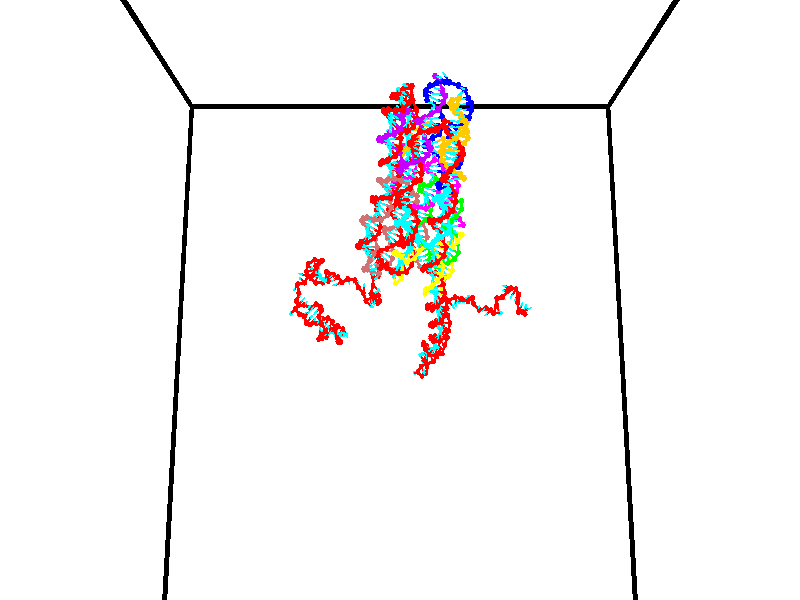 // switches for output
#declare DRAW_BASES = 1; // possible values are 0, 1; only relevant for DNA ribbons
#declare DRAW_BASES_TYPE = 3; // possible values are 1, 2, 3; only relevant for DNA ribbons
#declare DRAW_FOG = 0; // set to 1 to enable fog

#include "colors.inc"

#include "transforms.inc"
background { rgb <1, 1, 1>}

#default {
   normal{
       ripples 0.25
       frequency 0.20
       turbulence 0.2
       lambda 5
   }
	finish {
		phong 0.1
		phong_size 40.
	}
}

// original window dimensions: 1024x640


// camera settings

camera {
	sky <0, 0.179814, -0.983701>
	up <0, 0.179814, -0.983701>
	right 1.6 * <1, 0, 0>
	location <35, 94.9851, 44.8844>
	look_at <35, 29.7336, 32.9568>
	direction <0, -65.2515, -11.9276>
	angle 67.0682
}


# declare cpy_camera_pos = <35, 94.9851, 44.8844>;
# if (DRAW_FOG = 1)
fog {
	fog_type 2
	up vnormalize(cpy_camera_pos)
	color rgbt<1,1,1,0.3>
	distance 1e-5
	fog_alt 3e-3
	fog_offset 56
}
# end


// LIGHTS

# declare lum = 6;
global_settings {
	ambient_light rgb lum * <0.05, 0.05, 0.05>
	max_trace_level 15
}# declare cpy_direct_light_amount = 0.25;
light_source
{	1000 * <-1, -1.16352, -0.803886>,
	rgb lum * cpy_direct_light_amount
	parallel
}

light_source
{	1000 * <1, 1.16352, 0.803886>,
	rgb lum * cpy_direct_light_amount
	parallel
}

// strand 0

// nucleotide -1

// particle -1
sphere {
	<24.511522, 35.390514, 34.772499> 0.250000
	pigment { color rgbt <1,0,0,0> }
	no_shadow
}
cylinder {
	<24.244867, 35.132195, 34.921379>,  <24.084875, 34.977203, 35.010708>, 0.100000
	pigment { color rgbt <1,0,0,0> }
	no_shadow
}
cylinder {
	<24.244867, 35.132195, 34.921379>,  <24.511522, 35.390514, 34.772499>, 0.100000
	pigment { color rgbt <1,0,0,0> }
	no_shadow
}

// particle -1
sphere {
	<24.244867, 35.132195, 34.921379> 0.100000
	pigment { color rgbt <1,0,0,0> }
	no_shadow
}
sphere {
	0, 1
	scale<0.080000,0.200000,0.300000>
	matrix <0.566743, -0.763490, -0.309653,
		0.484148, 0.004517, 0.874975,
		-0.666636, -0.645804, 0.372202,
		24.044876, 34.938454, 35.033039>
	pigment { color rgbt <0,1,1,0> }
	no_shadow
}
cylinder {
	<24.851553, 34.756897, 35.104427>,  <24.511522, 35.390514, 34.772499>, 0.130000
	pigment { color rgbt <1,0,0,0> }
	no_shadow
}

// nucleotide -1

// particle -1
sphere {
	<24.851553, 34.756897, 35.104427> 0.250000
	pigment { color rgbt <1,0,0,0> }
	no_shadow
}
cylinder {
	<25.165827, 34.512146, 35.067974>,  <25.354391, 34.365295, 35.046101>, 0.100000
	pigment { color rgbt <1,0,0,0> }
	no_shadow
}
cylinder {
	<25.165827, 34.512146, 35.067974>,  <24.851553, 34.756897, 35.104427>, 0.100000
	pigment { color rgbt <1,0,0,0> }
	no_shadow
}

// particle -1
sphere {
	<25.165827, 34.512146, 35.067974> 0.100000
	pigment { color rgbt <1,0,0,0> }
	no_shadow
}
sphere {
	0, 1
	scale<0.080000,0.200000,0.300000>
	matrix <0.539852, 0.606213, 0.584008,
		-0.302093, -0.508046, 0.806616,
		0.785684, -0.611878, -0.091137,
		25.401531, 34.328583, 35.040634>
	pigment { color rgbt <0,1,1,0> }
	no_shadow
}
cylinder {
	<25.418705, 35.233921, 35.377079>,  <24.851553, 34.756897, 35.104427>, 0.130000
	pigment { color rgbt <1,0,0,0> }
	no_shadow
}

// nucleotide -1

// particle -1
sphere {
	<25.418705, 35.233921, 35.377079> 0.250000
	pigment { color rgbt <1,0,0,0> }
	no_shadow
}
cylinder {
	<25.615057, 34.982445, 35.135822>,  <25.732868, 34.831558, 34.991066>, 0.100000
	pigment { color rgbt <1,0,0,0> }
	no_shadow
}
cylinder {
	<25.615057, 34.982445, 35.135822>,  <25.418705, 35.233921, 35.377079>, 0.100000
	pigment { color rgbt <1,0,0,0> }
	no_shadow
}

// particle -1
sphere {
	<25.615057, 34.982445, 35.135822> 0.100000
	pigment { color rgbt <1,0,0,0> }
	no_shadow
}
sphere {
	0, 1
	scale<0.080000,0.200000,0.300000>
	matrix <0.643882, -0.204570, 0.737270,
		-0.586901, -0.750265, 0.304384,
		0.490880, -0.628692, -0.603144,
		25.762321, 34.793839, 34.954880>
	pigment { color rgbt <0,1,1,0> }
	no_shadow
}
cylinder {
	<25.556419, 34.695473, 35.814499>,  <25.418705, 35.233921, 35.377079>, 0.130000
	pigment { color rgbt <1,0,0,0> }
	no_shadow
}

// nucleotide -1

// particle -1
sphere {
	<25.556419, 34.695473, 35.814499> 0.250000
	pigment { color rgbt <1,0,0,0> }
	no_shadow
}
cylinder {
	<25.822653, 34.652168, 35.519127>,  <25.982393, 34.626186, 35.341904>, 0.100000
	pigment { color rgbt <1,0,0,0> }
	no_shadow
}
cylinder {
	<25.822653, 34.652168, 35.519127>,  <25.556419, 34.695473, 35.814499>, 0.100000
	pigment { color rgbt <1,0,0,0> }
	no_shadow
}

// particle -1
sphere {
	<25.822653, 34.652168, 35.519127> 0.100000
	pigment { color rgbt <1,0,0,0> }
	no_shadow
}
sphere {
	0, 1
	scale<0.080000,0.200000,0.300000>
	matrix <0.671604, -0.344636, 0.655877,
		-0.325491, -0.932474, -0.156680,
		0.665585, -0.108255, -0.738429,
		26.022327, 34.619690, 35.297600>
	pigment { color rgbt <0,1,1,0> }
	no_shadow
}
cylinder {
	<25.843391, 34.104782, 35.871548>,  <25.556419, 34.695473, 35.814499>, 0.130000
	pigment { color rgbt <1,0,0,0> }
	no_shadow
}

// nucleotide -1

// particle -1
sphere {
	<25.843391, 34.104782, 35.871548> 0.250000
	pigment { color rgbt <1,0,0,0> }
	no_shadow
}
cylinder {
	<26.124834, 34.256363, 35.631104>,  <26.293699, 34.347309, 35.486835>, 0.100000
	pigment { color rgbt <1,0,0,0> }
	no_shadow
}
cylinder {
	<26.124834, 34.256363, 35.631104>,  <25.843391, 34.104782, 35.871548>, 0.100000
	pigment { color rgbt <1,0,0,0> }
	no_shadow
}

// particle -1
sphere {
	<26.124834, 34.256363, 35.631104> 0.100000
	pigment { color rgbt <1,0,0,0> }
	no_shadow
}
sphere {
	0, 1
	scale<0.080000,0.200000,0.300000>
	matrix <0.709588, -0.329764, 0.622688,
		0.037741, -0.864670, -0.500921,
		0.703606, 0.378948, -0.601114,
		26.335917, 34.370049, 35.450771>
	pigment { color rgbt <0,1,1,0> }
	no_shadow
}
cylinder {
	<26.387642, 33.529747, 35.695175>,  <25.843391, 34.104782, 35.871548>, 0.130000
	pigment { color rgbt <1,0,0,0> }
	no_shadow
}

// nucleotide -1

// particle -1
sphere {
	<26.387642, 33.529747, 35.695175> 0.250000
	pigment { color rgbt <1,0,0,0> }
	no_shadow
}
cylinder {
	<26.578182, 33.878880, 35.652737>,  <26.692507, 34.088360, 35.627274>, 0.100000
	pigment { color rgbt <1,0,0,0> }
	no_shadow
}
cylinder {
	<26.578182, 33.878880, 35.652737>,  <26.387642, 33.529747, 35.695175>, 0.100000
	pigment { color rgbt <1,0,0,0> }
	no_shadow
}

// particle -1
sphere {
	<26.578182, 33.878880, 35.652737> 0.100000
	pigment { color rgbt <1,0,0,0> }
	no_shadow
}
sphere {
	0, 1
	scale<0.080000,0.200000,0.300000>
	matrix <0.742401, -0.334616, 0.580408,
		0.471097, -0.355243, -0.807385,
		0.476349, 0.872831, -0.106096,
		26.721087, 34.140728, 35.620907>
	pigment { color rgbt <0,1,1,0> }
	no_shadow
}
cylinder {
	<27.020899, 33.392658, 35.248501>,  <26.387642, 33.529747, 35.695175>, 0.130000
	pigment { color rgbt <1,0,0,0> }
	no_shadow
}

// nucleotide -1

// particle -1
sphere {
	<27.020899, 33.392658, 35.248501> 0.250000
	pigment { color rgbt <1,0,0,0> }
	no_shadow
}
cylinder {
	<27.029634, 33.694309, 35.511047>,  <27.034876, 33.875301, 35.668575>, 0.100000
	pigment { color rgbt <1,0,0,0> }
	no_shadow
}
cylinder {
	<27.029634, 33.694309, 35.511047>,  <27.020899, 33.392658, 35.248501>, 0.100000
	pigment { color rgbt <1,0,0,0> }
	no_shadow
}

// particle -1
sphere {
	<27.029634, 33.694309, 35.511047> 0.100000
	pigment { color rgbt <1,0,0,0> }
	no_shadow
}
sphere {
	0, 1
	scale<0.080000,0.200000,0.300000>
	matrix <0.829684, -0.379970, 0.408958,
		0.557806, 0.535646, -0.633984,
		0.021839, 0.754126, 0.656367,
		27.036186, 33.920547, 35.707958>
	pigment { color rgbt <0,1,1,0> }
	no_shadow
}
cylinder {
	<27.622313, 33.752605, 35.281200>,  <27.020899, 33.392658, 35.248501>, 0.130000
	pigment { color rgbt <1,0,0,0> }
	no_shadow
}

// nucleotide -1

// particle -1
sphere {
	<27.622313, 33.752605, 35.281200> 0.250000
	pigment { color rgbt <1,0,0,0> }
	no_shadow
}
cylinder {
	<27.475965, 33.812000, 35.648697>,  <27.388157, 33.847637, 35.869194>, 0.100000
	pigment { color rgbt <1,0,0,0> }
	no_shadow
}
cylinder {
	<27.475965, 33.812000, 35.648697>,  <27.622313, 33.752605, 35.281200>, 0.100000
	pigment { color rgbt <1,0,0,0> }
	no_shadow
}

// particle -1
sphere {
	<27.475965, 33.812000, 35.648697> 0.100000
	pigment { color rgbt <1,0,0,0> }
	no_shadow
}
sphere {
	0, 1
	scale<0.080000,0.200000,0.300000>
	matrix <0.828099, -0.398582, 0.394187,
		0.424728, 0.905032, 0.022865,
		-0.365866, 0.148488, 0.918746,
		27.366205, 33.856548, 35.924320>
	pigment { color rgbt <0,1,1,0> }
	no_shadow
}
cylinder {
	<28.113543, 34.118008, 35.627678>,  <27.622313, 33.752605, 35.281200>, 0.130000
	pigment { color rgbt <1,0,0,0> }
	no_shadow
}

// nucleotide -1

// particle -1
sphere {
	<28.113543, 34.118008, 35.627678> 0.250000
	pigment { color rgbt <1,0,0,0> }
	no_shadow
}
cylinder {
	<27.880316, 33.958576, 35.910851>,  <27.740379, 33.862919, 36.080753>, 0.100000
	pigment { color rgbt <1,0,0,0> }
	no_shadow
}
cylinder {
	<27.880316, 33.958576, 35.910851>,  <28.113543, 34.118008, 35.627678>, 0.100000
	pigment { color rgbt <1,0,0,0> }
	no_shadow
}

// particle -1
sphere {
	<27.880316, 33.958576, 35.910851> 0.100000
	pigment { color rgbt <1,0,0,0> }
	no_shadow
}
sphere {
	0, 1
	scale<0.080000,0.200000,0.300000>
	matrix <0.810432, -0.346316, 0.472509,
		0.056837, 0.849236, 0.524946,
		-0.583068, -0.398577, 0.707932,
		27.705395, 33.839005, 36.123230>
	pigment { color rgbt <0,1,1,0> }
	no_shadow
}
cylinder {
	<28.384800, 34.289852, 36.325829>,  <28.113543, 34.118008, 35.627678>, 0.130000
	pigment { color rgbt <1,0,0,0> }
	no_shadow
}

// nucleotide -1

// particle -1
sphere {
	<28.384800, 34.289852, 36.325829> 0.250000
	pigment { color rgbt <1,0,0,0> }
	no_shadow
}
cylinder {
	<28.169882, 33.960072, 36.396923>,  <28.040932, 33.762203, 36.439579>, 0.100000
	pigment { color rgbt <1,0,0,0> }
	no_shadow
}
cylinder {
	<28.169882, 33.960072, 36.396923>,  <28.384800, 34.289852, 36.325829>, 0.100000
	pigment { color rgbt <1,0,0,0> }
	no_shadow
}

// particle -1
sphere {
	<28.169882, 33.960072, 36.396923> 0.100000
	pigment { color rgbt <1,0,0,0> }
	no_shadow
}
sphere {
	0, 1
	scale<0.080000,0.200000,0.300000>
	matrix <0.803710, -0.436634, 0.404229,
		-0.255664, 0.360036, 0.897223,
		-0.537295, -0.824454, 0.177733,
		28.008694, 33.712734, 36.450245>
	pigment { color rgbt <0,1,1,0> }
	no_shadow
}
cylinder {
	<28.607744, 34.115795, 37.036930>,  <28.384800, 34.289852, 36.325829>, 0.130000
	pigment { color rgbt <1,0,0,0> }
	no_shadow
}

// nucleotide -1

// particle -1
sphere {
	<28.607744, 34.115795, 37.036930> 0.250000
	pigment { color rgbt <1,0,0,0> }
	no_shadow
}
cylinder {
	<28.467794, 33.800690, 36.834145>,  <28.383823, 33.611626, 36.712475>, 0.100000
	pigment { color rgbt <1,0,0,0> }
	no_shadow
}
cylinder {
	<28.467794, 33.800690, 36.834145>,  <28.607744, 34.115795, 37.036930>, 0.100000
	pigment { color rgbt <1,0,0,0> }
	no_shadow
}

// particle -1
sphere {
	<28.467794, 33.800690, 36.834145> 0.100000
	pigment { color rgbt <1,0,0,0> }
	no_shadow
}
sphere {
	0, 1
	scale<0.080000,0.200000,0.300000>
	matrix <0.770828, -0.549626, 0.322081,
		-0.532364, -0.278091, 0.799534,
		-0.349877, -0.787767, -0.506961,
		28.362831, 33.564358, 36.682056>
	pigment { color rgbt <0,1,1,0> }
	no_shadow
}
cylinder {
	<28.908224, 33.452621, 37.278008>,  <28.607744, 34.115795, 37.036930>, 0.130000
	pigment { color rgbt <1,0,0,0> }
	no_shadow
}

// nucleotide -1

// particle -1
sphere {
	<28.908224, 33.452621, 37.278008> 0.250000
	pigment { color rgbt <1,0,0,0> }
	no_shadow
}
cylinder {
	<28.763599, 33.348072, 36.920021>,  <28.676825, 33.285343, 36.705231>, 0.100000
	pigment { color rgbt <1,0,0,0> }
	no_shadow
}
cylinder {
	<28.763599, 33.348072, 36.920021>,  <28.908224, 33.452621, 37.278008>, 0.100000
	pigment { color rgbt <1,0,0,0> }
	no_shadow
}

// particle -1
sphere {
	<28.763599, 33.348072, 36.920021> 0.100000
	pigment { color rgbt <1,0,0,0> }
	no_shadow
}
sphere {
	0, 1
	scale<0.080000,0.200000,0.300000>
	matrix <0.681922, -0.728736, -0.062663,
		-0.635812, -0.632950, 0.441720,
		-0.361560, -0.261377, -0.894962,
		28.655132, 33.269661, 36.651531>
	pigment { color rgbt <0,1,1,0> }
	no_shadow
}
cylinder {
	<28.561918, 32.778641, 37.176376>,  <28.908224, 33.452621, 37.278008>, 0.130000
	pigment { color rgbt <1,0,0,0> }
	no_shadow
}

// nucleotide -1

// particle -1
sphere {
	<28.561918, 32.778641, 37.176376> 0.250000
	pigment { color rgbt <1,0,0,0> }
	no_shadow
}
cylinder {
	<28.736742, 32.851719, 36.824104>,  <28.841637, 32.895565, 36.612740>, 0.100000
	pigment { color rgbt <1,0,0,0> }
	no_shadow
}
cylinder {
	<28.736742, 32.851719, 36.824104>,  <28.561918, 32.778641, 37.176376>, 0.100000
	pigment { color rgbt <1,0,0,0> }
	no_shadow
}

// particle -1
sphere {
	<28.736742, 32.851719, 36.824104> 0.100000
	pigment { color rgbt <1,0,0,0> }
	no_shadow
}
sphere {
	0, 1
	scale<0.080000,0.200000,0.300000>
	matrix <0.555756, -0.824724, 0.104718,
		-0.707189, -0.535213, -0.461987,
		0.437058, 0.182696, -0.880683,
		28.867859, 32.906528, 36.559898>
	pigment { color rgbt <0,1,1,0> }
	no_shadow
}
cylinder {
	<28.528154, 32.175529, 36.621395>,  <28.561918, 32.778641, 37.176376>, 0.130000
	pigment { color rgbt <1,0,0,0> }
	no_shadow
}

// nucleotide -1

// particle -1
sphere {
	<28.528154, 32.175529, 36.621395> 0.250000
	pigment { color rgbt <1,0,0,0> }
	no_shadow
}
cylinder {
	<28.873835, 32.368805, 36.565273>,  <29.081242, 32.484772, 36.531601>, 0.100000
	pigment { color rgbt <1,0,0,0> }
	no_shadow
}
cylinder {
	<28.873835, 32.368805, 36.565273>,  <28.528154, 32.175529, 36.621395>, 0.100000
	pigment { color rgbt <1,0,0,0> }
	no_shadow
}

// particle -1
sphere {
	<28.873835, 32.368805, 36.565273> 0.100000
	pigment { color rgbt <1,0,0,0> }
	no_shadow
}
sphere {
	0, 1
	scale<0.080000,0.200000,0.300000>
	matrix <0.478817, -0.875452, -0.065712,
		-0.154583, -0.010393, -0.987925,
		0.864198, 0.483193, -0.140306,
		29.133095, 32.513763, 36.523182>
	pigment { color rgbt <0,1,1,0> }
	no_shadow
}
cylinder {
	<28.985176, 31.928041, 35.961140>,  <28.528154, 32.175529, 36.621395>, 0.130000
	pigment { color rgbt <1,0,0,0> }
	no_shadow
}

// nucleotide -1

// particle -1
sphere {
	<28.985176, 31.928041, 35.961140> 0.250000
	pigment { color rgbt <1,0,0,0> }
	no_shadow
}
cylinder {
	<29.215319, 32.049377, 36.264969>,  <29.353405, 32.122181, 36.447266>, 0.100000
	pigment { color rgbt <1,0,0,0> }
	no_shadow
}
cylinder {
	<29.215319, 32.049377, 36.264969>,  <28.985176, 31.928041, 35.961140>, 0.100000
	pigment { color rgbt <1,0,0,0> }
	no_shadow
}

// particle -1
sphere {
	<29.215319, 32.049377, 36.264969> 0.100000
	pigment { color rgbt <1,0,0,0> }
	no_shadow
}
sphere {
	0, 1
	scale<0.080000,0.200000,0.300000>
	matrix <0.620033, -0.767418, -0.163185,
		0.533408, 0.564849, -0.629621,
		0.575357, 0.303341, 0.759571,
		29.387926, 32.140381, 36.492840>
	pigment { color rgbt <0,1,1,0> }
	no_shadow
}
cylinder {
	<28.463488, 32.491192, 35.760902>,  <28.985176, 31.928041, 35.961140>, 0.130000
	pigment { color rgbt <1,0,0,0> }
	no_shadow
}

// nucleotide -1

// particle -1
sphere {
	<28.463488, 32.491192, 35.760902> 0.250000
	pigment { color rgbt <1,0,0,0> }
	no_shadow
}
cylinder {
	<28.443434, 32.651157, 36.126972>,  <28.431402, 32.747139, 36.346615>, 0.100000
	pigment { color rgbt <1,0,0,0> }
	no_shadow
}
cylinder {
	<28.443434, 32.651157, 36.126972>,  <28.463488, 32.491192, 35.760902>, 0.100000
	pigment { color rgbt <1,0,0,0> }
	no_shadow
}

// particle -1
sphere {
	<28.443434, 32.651157, 36.126972> 0.100000
	pigment { color rgbt <1,0,0,0> }
	no_shadow
}
sphere {
	0, 1
	scale<0.080000,0.200000,0.300000>
	matrix <-0.604106, 0.717556, -0.346653,
		-0.795325, -0.570245, 0.205618,
		-0.050135, 0.399917, 0.915179,
		28.428392, 32.771133, 36.401527>
	pigment { color rgbt <0,1,1,0> }
	no_shadow
}
cylinder {
	<27.854548, 32.504028, 36.088253>,  <28.463488, 32.491192, 35.760902>, 0.130000
	pigment { color rgbt <1,0,0,0> }
	no_shadow
}

// nucleotide -1

// particle -1
sphere {
	<27.854548, 32.504028, 36.088253> 0.250000
	pigment { color rgbt <1,0,0,0> }
	no_shadow
}
cylinder {
	<28.015581, 32.821251, 36.271114>,  <28.112202, 33.011585, 36.380833>, 0.100000
	pigment { color rgbt <1,0,0,0> }
	no_shadow
}
cylinder {
	<28.015581, 32.821251, 36.271114>,  <27.854548, 32.504028, 36.088253>, 0.100000
	pigment { color rgbt <1,0,0,0> }
	no_shadow
}

// particle -1
sphere {
	<28.015581, 32.821251, 36.271114> 0.100000
	pigment { color rgbt <1,0,0,0> }
	no_shadow
}
sphere {
	0, 1
	scale<0.080000,0.200000,0.300000>
	matrix <-0.841334, 0.517344, -0.156566,
		-0.360672, -0.321590, 0.875497,
		0.402584, 0.793054, 0.457156,
		28.136356, 33.059166, 36.408260>
	pigment { color rgbt <0,1,1,0> }
	no_shadow
}
cylinder {
	<27.347382, 32.678501, 36.758591>,  <27.854548, 32.504028, 36.088253>, 0.130000
	pigment { color rgbt <1,0,0,0> }
	no_shadow
}

// nucleotide -1

// particle -1
sphere {
	<27.347382, 32.678501, 36.758591> 0.250000
	pigment { color rgbt <1,0,0,0> }
	no_shadow
}
cylinder {
	<27.567389, 32.981556, 36.618038>,  <27.699392, 33.163387, 36.533707>, 0.100000
	pigment { color rgbt <1,0,0,0> }
	no_shadow
}
cylinder {
	<27.567389, 32.981556, 36.618038>,  <27.347382, 32.678501, 36.758591>, 0.100000
	pigment { color rgbt <1,0,0,0> }
	no_shadow
}

// particle -1
sphere {
	<27.567389, 32.981556, 36.618038> 0.100000
	pigment { color rgbt <1,0,0,0> }
	no_shadow
}
sphere {
	0, 1
	scale<0.080000,0.200000,0.300000>
	matrix <-0.832004, 0.460587, -0.309239,
		-0.072450, 0.462435, 0.883688,
		0.550018, 0.757637, -0.351378,
		27.732393, 33.208847, 36.512623>
	pigment { color rgbt <0,1,1,0> }
	no_shadow
}
cylinder {
	<26.946030, 33.149418, 36.950550>,  <27.347382, 32.678501, 36.758591>, 0.130000
	pigment { color rgbt <1,0,0,0> }
	no_shadow
}

// nucleotide -1

// particle -1
sphere {
	<26.946030, 33.149418, 36.950550> 0.250000
	pigment { color rgbt <1,0,0,0> }
	no_shadow
}
cylinder {
	<27.198456, 33.352818, 36.716221>,  <27.349911, 33.474857, 36.575623>, 0.100000
	pigment { color rgbt <1,0,0,0> }
	no_shadow
}
cylinder {
	<27.198456, 33.352818, 36.716221>,  <26.946030, 33.149418, 36.950550>, 0.100000
	pigment { color rgbt <1,0,0,0> }
	no_shadow
}

// particle -1
sphere {
	<27.198456, 33.352818, 36.716221> 0.100000
	pigment { color rgbt <1,0,0,0> }
	no_shadow
}
sphere {
	0, 1
	scale<0.080000,0.200000,0.300000>
	matrix <-0.753108, 0.582656, -0.305517,
		0.185975, 0.633986, 0.750650,
		0.631064, 0.508502, -0.585819,
		27.387775, 33.505367, 36.540474>
	pigment { color rgbt <0,1,1,0> }
	no_shadow
}
cylinder {
	<26.711359, 33.816357, 37.095421>,  <26.946030, 33.149418, 36.950550>, 0.130000
	pigment { color rgbt <1,0,0,0> }
	no_shadow
}

// nucleotide -1

// particle -1
sphere {
	<26.711359, 33.816357, 37.095421> 0.250000
	pigment { color rgbt <1,0,0,0> }
	no_shadow
}
cylinder {
	<26.919874, 33.831909, 36.754425>,  <27.044983, 33.841240, 36.549828>, 0.100000
	pigment { color rgbt <1,0,0,0> }
	no_shadow
}
cylinder {
	<26.919874, 33.831909, 36.754425>,  <26.711359, 33.816357, 37.095421>, 0.100000
	pigment { color rgbt <1,0,0,0> }
	no_shadow
}

// particle -1
sphere {
	<26.919874, 33.831909, 36.754425> 0.100000
	pigment { color rgbt <1,0,0,0> }
	no_shadow
}
sphere {
	0, 1
	scale<0.080000,0.200000,0.300000>
	matrix <-0.654400, 0.659393, -0.370083,
		0.547738, 0.750793, 0.369180,
		0.521290, 0.038883, -0.852493,
		27.076262, 33.843575, 36.498676>
	pigment { color rgbt <0,1,1,0> }
	no_shadow
}
cylinder {
	<26.993395, 34.471546, 36.923977>,  <26.711359, 33.816357, 37.095421>, 0.130000
	pigment { color rgbt <1,0,0,0> }
	no_shadow
}

// nucleotide -1

// particle -1
sphere {
	<26.993395, 34.471546, 36.923977> 0.250000
	pigment { color rgbt <1,0,0,0> }
	no_shadow
}
cylinder {
	<26.916592, 34.266521, 36.589214>,  <26.870510, 34.143505, 36.388355>, 0.100000
	pigment { color rgbt <1,0,0,0> }
	no_shadow
}
cylinder {
	<26.916592, 34.266521, 36.589214>,  <26.993395, 34.471546, 36.923977>, 0.100000
	pigment { color rgbt <1,0,0,0> }
	no_shadow
}

// particle -1
sphere {
	<26.916592, 34.266521, 36.589214> 0.100000
	pigment { color rgbt <1,0,0,0> }
	no_shadow
}
sphere {
	0, 1
	scale<0.080000,0.200000,0.300000>
	matrix <-0.724328, 0.649410, -0.231550,
		0.662179, 0.561735, -0.495956,
		-0.192009, -0.512562, -0.836906,
		26.858988, 34.112751, 36.338142>
	pigment { color rgbt <0,1,1,0> }
	no_shadow
}
cylinder {
	<27.548815, 35.029850, 36.576286>,  <26.993395, 34.471546, 36.923977>, 0.130000
	pigment { color rgbt <1,0,0,0> }
	no_shadow
}

// nucleotide -1

// particle -1
sphere {
	<27.548815, 35.029850, 36.576286> 0.250000
	pigment { color rgbt <1,0,0,0> }
	no_shadow
}
cylinder {
	<27.594028, 34.706337, 36.345428>,  <27.621157, 34.512230, 36.206913>, 0.100000
	pigment { color rgbt <1,0,0,0> }
	no_shadow
}
cylinder {
	<27.594028, 34.706337, 36.345428>,  <27.548815, 35.029850, 36.576286>, 0.100000
	pigment { color rgbt <1,0,0,0> }
	no_shadow
}

// particle -1
sphere {
	<27.594028, 34.706337, 36.345428> 0.100000
	pigment { color rgbt <1,0,0,0> }
	no_shadow
}
sphere {
	0, 1
	scale<0.080000,0.200000,0.300000>
	matrix <-0.596268, 0.409430, -0.690530,
		0.794788, 0.422186, -0.435971,
		0.113032, -0.808781, -0.577146,
		27.627937, 34.463703, 36.172283>
	pigment { color rgbt <0,1,1,0> }
	no_shadow
}
cylinder {
	<27.183205, 35.258980, 36.031097>,  <27.548815, 35.029850, 36.576286>, 0.130000
	pigment { color rgbt <1,0,0,0> }
	no_shadow
}

// nucleotide -1

// particle -1
sphere {
	<27.183205, 35.258980, 36.031097> 0.250000
	pigment { color rgbt <1,0,0,0> }
	no_shadow
}
cylinder {
	<27.219032, 34.874191, 35.927879>,  <27.240528, 34.643318, 35.865948>, 0.100000
	pigment { color rgbt <1,0,0,0> }
	no_shadow
}
cylinder {
	<27.219032, 34.874191, 35.927879>,  <27.183205, 35.258980, 36.031097>, 0.100000
	pigment { color rgbt <1,0,0,0> }
	no_shadow
}

// particle -1
sphere {
	<27.219032, 34.874191, 35.927879> 0.100000
	pigment { color rgbt <1,0,0,0> }
	no_shadow
}
sphere {
	0, 1
	scale<0.080000,0.200000,0.300000>
	matrix <-0.697997, 0.124190, -0.705250,
		0.710477, 0.243283, -0.660330,
		0.089569, -0.961972, -0.258045,
		27.245903, 34.585598, 35.850464>
	pigment { color rgbt <0,1,1,0> }
	no_shadow
}
cylinder {
	<26.898664, 35.350750, 35.390194>,  <27.183205, 35.258980, 36.031097>, 0.130000
	pigment { color rgbt <1,0,0,0> }
	no_shadow
}

// nucleotide -1

// particle -1
sphere {
	<26.898664, 35.350750, 35.390194> 0.250000
	pigment { color rgbt <1,0,0,0> }
	no_shadow
}
cylinder {
	<26.936098, 34.957989, 35.456051>,  <26.958559, 34.722332, 35.495567>, 0.100000
	pigment { color rgbt <1,0,0,0> }
	no_shadow
}
cylinder {
	<26.936098, 34.957989, 35.456051>,  <26.898664, 35.350750, 35.390194>, 0.100000
	pigment { color rgbt <1,0,0,0> }
	no_shadow
}

// particle -1
sphere {
	<26.936098, 34.957989, 35.456051> 0.100000
	pigment { color rgbt <1,0,0,0> }
	no_shadow
}
sphere {
	0, 1
	scale<0.080000,0.200000,0.300000>
	matrix <-0.730874, -0.180049, -0.658335,
		0.676065, -0.058723, -0.734498,
		0.093586, -0.981903, 0.164644,
		26.964174, 34.663418, 35.505444>
	pigment { color rgbt <0,1,1,0> }
	no_shadow
}
cylinder {
	<27.134541, 35.059418, 34.782112>,  <26.898664, 35.350750, 35.390194>, 0.130000
	pigment { color rgbt <1,0,0,0> }
	no_shadow
}

// nucleotide -1

// particle -1
sphere {
	<27.134541, 35.059418, 34.782112> 0.250000
	pigment { color rgbt <1,0,0,0> }
	no_shadow
}
cylinder {
	<26.885044, 34.823627, 34.987431>,  <26.735346, 34.682156, 35.110622>, 0.100000
	pigment { color rgbt <1,0,0,0> }
	no_shadow
}
cylinder {
	<26.885044, 34.823627, 34.987431>,  <27.134541, 35.059418, 34.782112>, 0.100000
	pigment { color rgbt <1,0,0,0> }
	no_shadow
}

// particle -1
sphere {
	<26.885044, 34.823627, 34.987431> 0.100000
	pigment { color rgbt <1,0,0,0> }
	no_shadow
}
sphere {
	0, 1
	scale<0.080000,0.200000,0.300000>
	matrix <-0.666105, 0.057276, -0.743655,
		0.408966, -0.805754, -0.428377,
		-0.623739, -0.589474, 0.513293,
		26.697922, 34.646786, 35.141418>
	pigment { color rgbt <0,1,1,0> }
	no_shadow
}
cylinder {
	<26.947117, 34.405834, 34.415829>,  <27.134541, 35.059418, 34.782112>, 0.130000
	pigment { color rgbt <1,0,0,0> }
	no_shadow
}

// nucleotide -1

// particle -1
sphere {
	<26.947117, 34.405834, 34.415829> 0.250000
	pigment { color rgbt <1,0,0,0> }
	no_shadow
}
cylinder {
	<26.658327, 34.446632, 34.689571>,  <26.485054, 34.471111, 34.853817>, 0.100000
	pigment { color rgbt <1,0,0,0> }
	no_shadow
}
cylinder {
	<26.658327, 34.446632, 34.689571>,  <26.947117, 34.405834, 34.415829>, 0.100000
	pigment { color rgbt <1,0,0,0> }
	no_shadow
}

// particle -1
sphere {
	<26.658327, 34.446632, 34.689571> 0.100000
	pigment { color rgbt <1,0,0,0> }
	no_shadow
}
sphere {
	0, 1
	scale<0.080000,0.200000,0.300000>
	matrix <-0.691742, -0.128826, -0.710562,
		0.015692, -0.986408, 0.163562,
		-0.721975, 0.101993, 0.684361,
		26.441734, 34.477230, 34.894878>
	pigment { color rgbt <0,1,1,0> }
	no_shadow
}
cylinder {
	<26.429214, 34.059914, 34.111515>,  <26.947117, 34.405834, 34.415829>, 0.130000
	pigment { color rgbt <1,0,0,0> }
	no_shadow
}

// nucleotide -1

// particle -1
sphere {
	<26.429214, 34.059914, 34.111515> 0.250000
	pigment { color rgbt <1,0,0,0> }
	no_shadow
}
cylinder {
	<26.228498, 34.278576, 34.379654>,  <26.108068, 34.409775, 34.540539>, 0.100000
	pigment { color rgbt <1,0,0,0> }
	no_shadow
}
cylinder {
	<26.228498, 34.278576, 34.379654>,  <26.429214, 34.059914, 34.111515>, 0.100000
	pigment { color rgbt <1,0,0,0> }
	no_shadow
}

// particle -1
sphere {
	<26.228498, 34.278576, 34.379654> 0.100000
	pigment { color rgbt <1,0,0,0> }
	no_shadow
}
sphere {
	0, 1
	scale<0.080000,0.200000,0.300000>
	matrix <-0.810885, -0.027506, -0.584558,
		-0.301114, -0.836905, 0.457078,
		-0.501792, 0.546657, 0.670351,
		26.077961, 34.442574, 34.580761>
	pigment { color rgbt <0,1,1,0> }
	no_shadow
}
cylinder {
	<25.760450, 33.730717, 34.374058>,  <26.429214, 34.059914, 34.111515>, 0.130000
	pigment { color rgbt <1,0,0,0> }
	no_shadow
}

// nucleotide -1

// particle -1
sphere {
	<25.760450, 33.730717, 34.374058> 0.250000
	pigment { color rgbt <1,0,0,0> }
	no_shadow
}
cylinder {
	<25.759657, 34.129860, 34.400219>,  <25.759180, 34.369347, 34.415916>, 0.100000
	pigment { color rgbt <1,0,0,0> }
	no_shadow
}
cylinder {
	<25.759657, 34.129860, 34.400219>,  <25.760450, 33.730717, 34.374058>, 0.100000
	pigment { color rgbt <1,0,0,0> }
	no_shadow
}

// particle -1
sphere {
	<25.759657, 34.129860, 34.400219> 0.100000
	pigment { color rgbt <1,0,0,0> }
	no_shadow
}
sphere {
	0, 1
	scale<0.080000,0.200000,0.300000>
	matrix <-0.770546, 0.040161, -0.636118,
		-0.637382, -0.051656, 0.768815,
		-0.001983, 0.997857, 0.065401,
		25.759062, 34.429218, 34.419838>
	pigment { color rgbt <0,1,1,0> }
	no_shadow
}
cylinder {
	<25.131527, 33.910713, 34.148315>,  <25.760450, 33.730717, 34.374058>, 0.130000
	pigment { color rgbt <1,0,0,0> }
	no_shadow
}

// nucleotide -1

// particle -1
sphere {
	<25.131527, 33.910713, 34.148315> 0.250000
	pigment { color rgbt <1,0,0,0> }
	no_shadow
}
cylinder {
	<25.318718, 34.261509, 34.104694>,  <25.431032, 34.471985, 34.078522>, 0.100000
	pigment { color rgbt <1,0,0,0> }
	no_shadow
}
cylinder {
	<25.318718, 34.261509, 34.104694>,  <25.131527, 33.910713, 34.148315>, 0.100000
	pigment { color rgbt <1,0,0,0> }
	no_shadow
}

// particle -1
sphere {
	<25.318718, 34.261509, 34.104694> 0.100000
	pigment { color rgbt <1,0,0,0> }
	no_shadow
}
sphere {
	0, 1
	scale<0.080000,0.200000,0.300000>
	matrix <-0.718035, 0.305389, -0.625431,
		-0.515191, 0.370991, 0.772622,
		0.467979, 0.876986, -0.109051,
		25.459112, 34.524605, 34.071980>
	pigment { color rgbt <0,1,1,0> }
	no_shadow
}
cylinder {
	<24.635067, 34.425003, 34.277138>,  <25.131527, 33.910713, 34.148315>, 0.130000
	pigment { color rgbt <1,0,0,0> }
	no_shadow
}

// nucleotide -1

// particle -1
sphere {
	<24.635067, 34.425003, 34.277138> 0.250000
	pigment { color rgbt <1,0,0,0> }
	no_shadow
}
cylinder {
	<24.912279, 34.511368, 34.002014>,  <25.078608, 34.563187, 33.836941>, 0.100000
	pigment { color rgbt <1,0,0,0> }
	no_shadow
}
cylinder {
	<24.912279, 34.511368, 34.002014>,  <24.635067, 34.425003, 34.277138>, 0.100000
	pigment { color rgbt <1,0,0,0> }
	no_shadow
}

// particle -1
sphere {
	<24.912279, 34.511368, 34.002014> 0.100000
	pigment { color rgbt <1,0,0,0> }
	no_shadow
}
sphere {
	0, 1
	scale<0.080000,0.200000,0.300000>
	matrix <-0.720871, 0.217078, -0.658197,
		0.007195, 0.951976, 0.306088,
		0.693032, 0.215915, -0.687813,
		25.120190, 34.576141, 33.795670>
	pigment { color rgbt <0,1,1,0> }
	no_shadow
}
cylinder {
	<24.580753, 35.127552, 34.035191>,  <24.635067, 34.425003, 34.277138>, 0.130000
	pigment { color rgbt <1,0,0,0> }
	no_shadow
}

// nucleotide -1

// particle -1
sphere {
	<24.580753, 35.127552, 34.035191> 0.250000
	pigment { color rgbt <1,0,0,0> }
	no_shadow
}
cylinder {
	<24.721180, 34.901512, 33.736549>,  <24.805435, 34.765888, 33.557365>, 0.100000
	pigment { color rgbt <1,0,0,0> }
	no_shadow
}
cylinder {
	<24.721180, 34.901512, 33.736549>,  <24.580753, 35.127552, 34.035191>, 0.100000
	pigment { color rgbt <1,0,0,0> }
	no_shadow
}

// particle -1
sphere {
	<24.721180, 34.901512, 33.736549> 0.100000
	pigment { color rgbt <1,0,0,0> }
	no_shadow
}
sphere {
	0, 1
	scale<0.080000,0.200000,0.300000>
	matrix <-0.683099, 0.390778, -0.616982,
		0.640412, 0.726606, -0.248828,
		0.351067, -0.565097, -0.746604,
		24.826500, 34.731983, 33.512569>
	pigment { color rgbt <0,1,1,0> }
	no_shadow
}
cylinder {
	<24.845814, 35.498383, 33.417721>,  <24.580753, 35.127552, 34.035191>, 0.130000
	pigment { color rgbt <1,0,0,0> }
	no_shadow
}

// nucleotide -1

// particle -1
sphere {
	<24.845814, 35.498383, 33.417721> 0.250000
	pigment { color rgbt <1,0,0,0> }
	no_shadow
}
cylinder {
	<24.696503, 35.136448, 33.335804>,  <24.606916, 34.919289, 33.286655>, 0.100000
	pigment { color rgbt <1,0,0,0> }
	no_shadow
}
cylinder {
	<24.696503, 35.136448, 33.335804>,  <24.845814, 35.498383, 33.417721>, 0.100000
	pigment { color rgbt <1,0,0,0> }
	no_shadow
}

// particle -1
sphere {
	<24.696503, 35.136448, 33.335804> 0.100000
	pigment { color rgbt <1,0,0,0> }
	no_shadow
}
sphere {
	0, 1
	scale<0.080000,0.200000,0.300000>
	matrix <-0.507616, 0.383976, -0.771290,
		0.776523, -0.183953, -0.602638,
		-0.373279, -0.904833, -0.204789,
		24.584518, 34.864998, 33.274368>
	pigment { color rgbt <0,1,1,0> }
	no_shadow
}
cylinder {
	<24.687397, 35.342606, 32.636356>,  <24.845814, 35.498383, 33.417721>, 0.130000
	pigment { color rgbt <1,0,0,0> }
	no_shadow
}

// nucleotide -1

// particle -1
sphere {
	<24.687397, 35.342606, 32.636356> 0.250000
	pigment { color rgbt <1,0,0,0> }
	no_shadow
}
cylinder {
	<24.475319, 35.058495, 32.821571>,  <24.348072, 34.888027, 32.932701>, 0.100000
	pigment { color rgbt <1,0,0,0> }
	no_shadow
}
cylinder {
	<24.475319, 35.058495, 32.821571>,  <24.687397, 35.342606, 32.636356>, 0.100000
	pigment { color rgbt <1,0,0,0> }
	no_shadow
}

// particle -1
sphere {
	<24.475319, 35.058495, 32.821571> 0.100000
	pigment { color rgbt <1,0,0,0> }
	no_shadow
}
sphere {
	0, 1
	scale<0.080000,0.200000,0.300000>
	matrix <-0.627061, -0.039099, -0.777988,
		0.570692, -0.702834, -0.424658,
		-0.530193, -0.710279, 0.463034,
		24.316261, 34.845409, 32.960480>
	pigment { color rgbt <0,1,1,0> }
	no_shadow
}
cylinder {
	<25.439896, 35.669838, 32.559814>,  <24.687397, 35.342606, 32.636356>, 0.130000
	pigment { color rgbt <1,0,0,0> }
	no_shadow
}

// nucleotide -1

// particle -1
sphere {
	<25.439896, 35.669838, 32.559814> 0.250000
	pigment { color rgbt <1,0,0,0> }
	no_shadow
}
cylinder {
	<25.177887, 35.464314, 32.338203>,  <25.020681, 35.341000, 32.205238>, 0.100000
	pigment { color rgbt <1,0,0,0> }
	no_shadow
}
cylinder {
	<25.177887, 35.464314, 32.338203>,  <25.439896, 35.669838, 32.559814>, 0.100000
	pigment { color rgbt <1,0,0,0> }
	no_shadow
}

// particle -1
sphere {
	<25.177887, 35.464314, 32.338203> 0.100000
	pigment { color rgbt <1,0,0,0> }
	no_shadow
}
sphere {
	0, 1
	scale<0.080000,0.200000,0.300000>
	matrix <0.283079, 0.512954, -0.810398,
		0.700583, -0.687660, -0.190545,
		-0.655019, -0.513812, -0.554028,
		24.981380, 35.310169, 32.171993>
	pigment { color rgbt <0,1,1,0> }
	no_shadow
}
cylinder {
	<25.688295, 35.368584, 31.930775>,  <25.439896, 35.669838, 32.559814>, 0.130000
	pigment { color rgbt <1,0,0,0> }
	no_shadow
}

// nucleotide -1

// particle -1
sphere {
	<25.688295, 35.368584, 31.930775> 0.250000
	pigment { color rgbt <1,0,0,0> }
	no_shadow
}
cylinder {
	<25.299158, 35.403191, 31.844900>,  <25.065676, 35.423954, 31.793375>, 0.100000
	pigment { color rgbt <1,0,0,0> }
	no_shadow
}
cylinder {
	<25.299158, 35.403191, 31.844900>,  <25.688295, 35.368584, 31.930775>, 0.100000
	pigment { color rgbt <1,0,0,0> }
	no_shadow
}

// particle -1
sphere {
	<25.299158, 35.403191, 31.844900> 0.100000
	pigment { color rgbt <1,0,0,0> }
	no_shadow
}
sphere {
	0, 1
	scale<0.080000,0.200000,0.300000>
	matrix <0.231445, 0.376189, -0.897170,
		0.003139, -0.922494, -0.385998,
		-0.972843, 0.086522, -0.214688,
		25.007305, 35.429146, 31.780495>
	pigment { color rgbt <0,1,1,0> }
	no_shadow
}
cylinder {
	<26.115217, 34.740036, 31.720982>,  <25.688295, 35.368584, 31.930775>, 0.130000
	pigment { color rgbt <1,0,0,0> }
	no_shadow
}

// nucleotide -1

// particle -1
sphere {
	<26.115217, 34.740036, 31.720982> 0.250000
	pigment { color rgbt <1,0,0,0> }
	no_shadow
}
cylinder {
	<26.452400, 34.532051, 31.665754>,  <26.654711, 34.407261, 31.632618>, 0.100000
	pigment { color rgbt <1,0,0,0> }
	no_shadow
}
cylinder {
	<26.452400, 34.532051, 31.665754>,  <26.115217, 34.740036, 31.720982>, 0.100000
	pigment { color rgbt <1,0,0,0> }
	no_shadow
}

// particle -1
sphere {
	<26.452400, 34.532051, 31.665754> 0.100000
	pigment { color rgbt <1,0,0,0> }
	no_shadow
}
sphere {
	0, 1
	scale<0.080000,0.200000,0.300000>
	matrix <-0.463868, -0.572498, -0.676072,
		0.272489, 0.633944, -0.723785,
		0.842957, -0.519963, -0.138067,
		26.705288, 34.376060, 31.624334>
	pigment { color rgbt <0,1,1,0> }
	no_shadow
}
cylinder {
	<26.390533, 34.748672, 30.916986>,  <26.115217, 34.740036, 31.720982>, 0.130000
	pigment { color rgbt <1,0,0,0> }
	no_shadow
}

// nucleotide -1

// particle -1
sphere {
	<26.390533, 34.748672, 30.916986> 0.250000
	pigment { color rgbt <1,0,0,0> }
	no_shadow
}
cylinder {
	<26.455462, 34.453758, 31.179304>,  <26.494419, 34.276810, 31.336695>, 0.100000
	pigment { color rgbt <1,0,0,0> }
	no_shadow
}
cylinder {
	<26.455462, 34.453758, 31.179304>,  <26.390533, 34.748672, 30.916986>, 0.100000
	pigment { color rgbt <1,0,0,0> }
	no_shadow
}

// particle -1
sphere {
	<26.455462, 34.453758, 31.179304> 0.100000
	pigment { color rgbt <1,0,0,0> }
	no_shadow
}
sphere {
	0, 1
	scale<0.080000,0.200000,0.300000>
	matrix <-0.492017, -0.636570, -0.593884,
		0.855319, -0.226262, -0.466084,
		0.162322, -0.737282, 0.655795,
		26.504158, 34.232574, 31.376043>
	pigment { color rgbt <0,1,1,0> }
	no_shadow
}
cylinder {
	<26.679558, 34.338463, 30.461535>,  <26.390533, 34.748672, 30.916986>, 0.130000
	pigment { color rgbt <1,0,0,0> }
	no_shadow
}

// nucleotide -1

// particle -1
sphere {
	<26.679558, 34.338463, 30.461535> 0.250000
	pigment { color rgbt <1,0,0,0> }
	no_shadow
}
cylinder {
	<26.575552, 34.110733, 30.773499>,  <26.513149, 33.974094, 30.960676>, 0.100000
	pigment { color rgbt <1,0,0,0> }
	no_shadow
}
cylinder {
	<26.575552, 34.110733, 30.773499>,  <26.679558, 34.338463, 30.461535>, 0.100000
	pigment { color rgbt <1,0,0,0> }
	no_shadow
}

// particle -1
sphere {
	<26.575552, 34.110733, 30.773499> 0.100000
	pigment { color rgbt <1,0,0,0> }
	no_shadow
}
sphere {
	0, 1
	scale<0.080000,0.200000,0.300000>
	matrix <-0.477417, -0.626263, -0.616334,
		0.839325, -0.532597, -0.108971,
		-0.260013, -0.569329, 0.779908,
		26.497547, 33.939934, 31.007471>
	pigment { color rgbt <0,1,1,0> }
	no_shadow
}
cylinder {
	<26.939180, 33.746696, 30.193903>,  <26.679558, 34.338463, 30.461535>, 0.130000
	pigment { color rgbt <1,0,0,0> }
	no_shadow
}

// nucleotide -1

// particle -1
sphere {
	<26.939180, 33.746696, 30.193903> 0.250000
	pigment { color rgbt <1,0,0,0> }
	no_shadow
}
cylinder {
	<26.673672, 33.654388, 30.478479>,  <26.514366, 33.599003, 30.649225>, 0.100000
	pigment { color rgbt <1,0,0,0> }
	no_shadow
}
cylinder {
	<26.673672, 33.654388, 30.478479>,  <26.939180, 33.746696, 30.193903>, 0.100000
	pigment { color rgbt <1,0,0,0> }
	no_shadow
}

// particle -1
sphere {
	<26.673672, 33.654388, 30.478479> 0.100000
	pigment { color rgbt <1,0,0,0> }
	no_shadow
}
sphere {
	0, 1
	scale<0.080000,0.200000,0.300000>
	matrix <-0.385283, -0.709792, -0.589705,
		0.641064, -0.665537, 0.382227,
		-0.663773, -0.230773, 0.711442,
		26.474541, 33.585155, 30.691912>
	pigment { color rgbt <0,1,1,0> }
	no_shadow
}
cylinder {
	<26.683237, 33.009903, 30.093084>,  <26.939180, 33.746696, 30.193903>, 0.130000
	pigment { color rgbt <1,0,0,0> }
	no_shadow
}

// nucleotide -1

// particle -1
sphere {
	<26.683237, 33.009903, 30.093084> 0.250000
	pigment { color rgbt <1,0,0,0> }
	no_shadow
}
cylinder {
	<26.411102, 33.189507, 30.324783>,  <26.247822, 33.297268, 30.463802>, 0.100000
	pigment { color rgbt <1,0,0,0> }
	no_shadow
}
cylinder {
	<26.411102, 33.189507, 30.324783>,  <26.683237, 33.009903, 30.093084>, 0.100000
	pigment { color rgbt <1,0,0,0> }
	no_shadow
}

// particle -1
sphere {
	<26.411102, 33.189507, 30.324783> 0.100000
	pigment { color rgbt <1,0,0,0> }
	no_shadow
}
sphere {
	0, 1
	scale<0.080000,0.200000,0.300000>
	matrix <-0.727994, -0.505308, -0.463345,
		0.084651, -0.736920, 0.670659,
		-0.680338, 0.449013, 0.579248,
		26.207001, 33.324211, 30.498558>
	pigment { color rgbt <0,1,1,0> }
	no_shadow
}
cylinder {
	<26.064899, 33.320400, 30.029266>,  <26.683237, 33.009903, 30.093084>, 0.130000
	pigment { color rgbt <1,0,0,0> }
	no_shadow
}

// nucleotide -1

// particle -1
sphere {
	<26.064899, 33.320400, 30.029266> 0.250000
	pigment { color rgbt <1,0,0,0> }
	no_shadow
}
cylinder {
	<25.767878, 33.081482, 30.150494>,  <25.589664, 32.938129, 30.223230>, 0.100000
	pigment { color rgbt <1,0,0,0> }
	no_shadow
}
cylinder {
	<25.767878, 33.081482, 30.150494>,  <26.064899, 33.320400, 30.029266>, 0.100000
	pigment { color rgbt <1,0,0,0> }
	no_shadow
}

// particle -1
sphere {
	<25.767878, 33.081482, 30.150494> 0.100000
	pigment { color rgbt <1,0,0,0> }
	no_shadow
}
sphere {
	0, 1
	scale<0.080000,0.200000,0.300000>
	matrix <0.203021, 0.230479, 0.951663,
		-0.638276, 0.768190, -0.049879,
		-0.742554, -0.597297, 0.303068,
		25.545111, 32.902294, 30.241413>
	pigment { color rgbt <0,1,1,0> }
	no_shadow
}
cylinder {
	<25.415657, 33.580307, 30.443409>,  <26.064899, 33.320400, 30.029266>, 0.130000
	pigment { color rgbt <1,0,0,0> }
	no_shadow
}

// nucleotide -1

// particle -1
sphere {
	<25.415657, 33.580307, 30.443409> 0.250000
	pigment { color rgbt <1,0,0,0> }
	no_shadow
}
cylinder {
	<25.515923, 33.215961, 30.574558>,  <25.576082, 32.997356, 30.653248>, 0.100000
	pigment { color rgbt <1,0,0,0> }
	no_shadow
}
cylinder {
	<25.515923, 33.215961, 30.574558>,  <25.415657, 33.580307, 30.443409>, 0.100000
	pigment { color rgbt <1,0,0,0> }
	no_shadow
}

// particle -1
sphere {
	<25.515923, 33.215961, 30.574558> 0.100000
	pigment { color rgbt <1,0,0,0> }
	no_shadow
}
sphere {
	0, 1
	scale<0.080000,0.200000,0.300000>
	matrix <0.315279, 0.397031, 0.861955,
		-0.915296, -0.112691, 0.386697,
		0.250665, -0.910861, 0.327872,
		25.591122, 32.942703, 30.672920>
	pigment { color rgbt <0,1,1,0> }
	no_shadow
}
cylinder {
	<25.220564, 33.371727, 31.118746>,  <25.415657, 33.580307, 30.443409>, 0.130000
	pigment { color rgbt <1,0,0,0> }
	no_shadow
}

// nucleotide -1

// particle -1
sphere {
	<25.220564, 33.371727, 31.118746> 0.250000
	pigment { color rgbt <1,0,0,0> }
	no_shadow
}
cylinder {
	<25.578341, 33.236866, 31.001240>,  <25.793007, 33.155949, 30.930737>, 0.100000
	pigment { color rgbt <1,0,0,0> }
	no_shadow
}
cylinder {
	<25.578341, 33.236866, 31.001240>,  <25.220564, 33.371727, 31.118746>, 0.100000
	pigment { color rgbt <1,0,0,0> }
	no_shadow
}

// particle -1
sphere {
	<25.578341, 33.236866, 31.001240> 0.100000
	pigment { color rgbt <1,0,0,0> }
	no_shadow
}
sphere {
	0, 1
	scale<0.080000,0.200000,0.300000>
	matrix <0.440232, 0.548520, 0.710860,
		-0.078535, -0.765148, 0.639047,
		0.894443, -0.337157, -0.293765,
		25.846674, 33.135719, 30.913111>
	pigment { color rgbt <0,1,1,0> }
	no_shadow
}
cylinder {
	<25.664040, 33.127224, 31.663647>,  <25.220564, 33.371727, 31.118746>, 0.130000
	pigment { color rgbt <1,0,0,0> }
	no_shadow
}

// nucleotide -1

// particle -1
sphere {
	<25.664040, 33.127224, 31.663647> 0.250000
	pigment { color rgbt <1,0,0,0> }
	no_shadow
}
cylinder {
	<25.923082, 33.264603, 31.391575>,  <26.078508, 33.347031, 31.228331>, 0.100000
	pigment { color rgbt <1,0,0,0> }
	no_shadow
}
cylinder {
	<25.923082, 33.264603, 31.391575>,  <25.664040, 33.127224, 31.663647>, 0.100000
	pigment { color rgbt <1,0,0,0> }
	no_shadow
}

// particle -1
sphere {
	<25.923082, 33.264603, 31.391575> 0.100000
	pigment { color rgbt <1,0,0,0> }
	no_shadow
}
sphere {
	0, 1
	scale<0.080000,0.200000,0.300000>
	matrix <0.411088, 0.594122, 0.691394,
		0.641570, -0.727366, 0.243569,
		0.647606, 0.343450, -0.680183,
		26.117365, 33.367638, 31.187521>
	pigment { color rgbt <0,1,1,0> }
	no_shadow
}
cylinder {
	<26.199263, 33.215504, 32.069969>,  <25.664040, 33.127224, 31.663647>, 0.130000
	pigment { color rgbt <1,0,0,0> }
	no_shadow
}

// nucleotide -1

// particle -1
sphere {
	<26.199263, 33.215504, 32.069969> 0.250000
	pigment { color rgbt <1,0,0,0> }
	no_shadow
}
cylinder {
	<26.300230, 33.428680, 31.746918>,  <26.360811, 33.556587, 31.553087>, 0.100000
	pigment { color rgbt <1,0,0,0> }
	no_shadow
}
cylinder {
	<26.300230, 33.428680, 31.746918>,  <26.199263, 33.215504, 32.069969>, 0.100000
	pigment { color rgbt <1,0,0,0> }
	no_shadow
}

// particle -1
sphere {
	<26.300230, 33.428680, 31.746918> 0.100000
	pigment { color rgbt <1,0,0,0> }
	no_shadow
}
sphere {
	0, 1
	scale<0.080000,0.200000,0.300000>
	matrix <0.558737, 0.601163, 0.571328,
		0.789998, -0.595465, -0.146029,
		0.252419, 0.532940, -0.807626,
		26.375956, 33.588562, 31.504629>
	pigment { color rgbt <0,1,1,0> }
	no_shadow
}
cylinder {
	<26.935135, 33.200497, 32.055496>,  <26.199263, 33.215504, 32.069969>, 0.130000
	pigment { color rgbt <1,0,0,0> }
	no_shadow
}

// nucleotide -1

// particle -1
sphere {
	<26.935135, 33.200497, 32.055496> 0.250000
	pigment { color rgbt <1,0,0,0> }
	no_shadow
}
cylinder {
	<26.809149, 33.520126, 31.850643>,  <26.733557, 33.711903, 31.727730>, 0.100000
	pigment { color rgbt <1,0,0,0> }
	no_shadow
}
cylinder {
	<26.809149, 33.520126, 31.850643>,  <26.935135, 33.200497, 32.055496>, 0.100000
	pigment { color rgbt <1,0,0,0> }
	no_shadow
}

// particle -1
sphere {
	<26.809149, 33.520126, 31.850643> 0.100000
	pigment { color rgbt <1,0,0,0> }
	no_shadow
}
sphere {
	0, 1
	scale<0.080000,0.200000,0.300000>
	matrix <0.639134, 0.577483, 0.507958,
		0.701644, -0.167335, -0.692600,
		-0.314966, 0.799070, -0.512137,
		26.714659, 33.759846, 31.697002>
	pigment { color rgbt <0,1,1,0> }
	no_shadow
}
cylinder {
	<27.551323, 33.675274, 32.028797>,  <26.935135, 33.200497, 32.055496>, 0.130000
	pigment { color rgbt <1,0,0,0> }
	no_shadow
}

// nucleotide -1

// particle -1
sphere {
	<27.551323, 33.675274, 32.028797> 0.250000
	pigment { color rgbt <1,0,0,0> }
	no_shadow
}
cylinder {
	<27.232025, 33.905167, 31.956699>,  <27.040447, 34.043102, 31.913441>, 0.100000
	pigment { color rgbt <1,0,0,0> }
	no_shadow
}
cylinder {
	<27.232025, 33.905167, 31.956699>,  <27.551323, 33.675274, 32.028797>, 0.100000
	pigment { color rgbt <1,0,0,0> }
	no_shadow
}

// particle -1
sphere {
	<27.232025, 33.905167, 31.956699> 0.100000
	pigment { color rgbt <1,0,0,0> }
	no_shadow
}
sphere {
	0, 1
	scale<0.080000,0.200000,0.300000>
	matrix <0.476557, 0.785628, 0.394566,
		0.368374, 0.229065, -0.901016,
		-0.798245, 0.574733, -0.180242,
		26.992552, 34.077587, 31.902626>
	pigment { color rgbt <0,1,1,0> }
	no_shadow
}
cylinder {
	<27.798347, 34.224323, 31.652727>,  <27.551323, 33.675274, 32.028797>, 0.130000
	pigment { color rgbt <1,0,0,0> }
	no_shadow
}

// nucleotide -1

// particle -1
sphere {
	<27.798347, 34.224323, 31.652727> 0.250000
	pigment { color rgbt <1,0,0,0> }
	no_shadow
}
cylinder {
	<27.465307, 34.296913, 31.862049>,  <27.265484, 34.340466, 31.987642>, 0.100000
	pigment { color rgbt <1,0,0,0> }
	no_shadow
}
cylinder {
	<27.465307, 34.296913, 31.862049>,  <27.798347, 34.224323, 31.652727>, 0.100000
	pigment { color rgbt <1,0,0,0> }
	no_shadow
}

// particle -1
sphere {
	<27.465307, 34.296913, 31.862049> 0.100000
	pigment { color rgbt <1,0,0,0> }
	no_shadow
}
sphere {
	0, 1
	scale<0.080000,0.200000,0.300000>
	matrix <0.436480, 0.796610, 0.418209,
		-0.340977, 0.576612, -0.742464,
		-0.832598, 0.181471, 0.523305,
		27.215528, 34.351353, 32.019039>
	pigment { color rgbt <0,1,1,0> }
	no_shadow
}
cylinder {
	<27.499851, 34.873150, 31.462168>,  <27.798347, 34.224323, 31.652727>, 0.130000
	pigment { color rgbt <1,0,0,0> }
	no_shadow
}

// nucleotide -1

// particle -1
sphere {
	<27.499851, 34.873150, 31.462168> 0.250000
	pigment { color rgbt <1,0,0,0> }
	no_shadow
}
cylinder {
	<27.429754, 34.790901, 31.847294>,  <27.387695, 34.741550, 32.078369>, 0.100000
	pigment { color rgbt <1,0,0,0> }
	no_shadow
}
cylinder {
	<27.429754, 34.790901, 31.847294>,  <27.499851, 34.873150, 31.462168>, 0.100000
	pigment { color rgbt <1,0,0,0> }
	no_shadow
}

// particle -1
sphere {
	<27.429754, 34.790901, 31.847294> 0.100000
	pigment { color rgbt <1,0,0,0> }
	no_shadow
}
sphere {
	0, 1
	scale<0.080000,0.200000,0.300000>
	matrix <0.401784, 0.877868, 0.260612,
		-0.898810, 0.432513, -0.071223,
		-0.175242, -0.205624, 0.962813,
		27.377182, 34.729214, 32.136139>
	pigment { color rgbt <0,1,1,0> }
	no_shadow
}
cylinder {
	<28.208925, 34.843449, 31.700169>,  <27.499851, 34.873150, 31.462168>, 0.130000
	pigment { color rgbt <1,0,0,0> }
	no_shadow
}

// nucleotide -1

// particle -1
sphere {
	<28.208925, 34.843449, 31.700169> 0.250000
	pigment { color rgbt <1,0,0,0> }
	no_shadow
}
cylinder {
	<28.092089, 35.180279, 31.881538>,  <28.021986, 35.382378, 31.990360>, 0.100000
	pigment { color rgbt <1,0,0,0> }
	no_shadow
}
cylinder {
	<28.092089, 35.180279, 31.881538>,  <28.208925, 34.843449, 31.700169>, 0.100000
	pigment { color rgbt <1,0,0,0> }
	no_shadow
}

// particle -1
sphere {
	<28.092089, 35.180279, 31.881538> 0.100000
	pigment { color rgbt <1,0,0,0> }
	no_shadow
}
sphere {
	0, 1
	scale<0.080000,0.200000,0.300000>
	matrix <0.466080, -0.288659, 0.836329,
		0.835135, 0.455617, -0.308158,
		-0.292093, 0.842074, 0.453423,
		28.004461, 35.432899, 32.017567>
	pigment { color rgbt <0,1,1,0> }
	no_shadow
}
cylinder {
	<28.705219, 35.077869, 31.983603>,  <28.208925, 34.843449, 31.700169>, 0.130000
	pigment { color rgbt <1,0,0,0> }
	no_shadow
}

// nucleotide -1

// particle -1
sphere {
	<28.705219, 35.077869, 31.983603> 0.250000
	pigment { color rgbt <1,0,0,0> }
	no_shadow
}
cylinder {
	<28.442345, 35.304035, 32.182968>,  <28.284620, 35.439735, 32.302586>, 0.100000
	pigment { color rgbt <1,0,0,0> }
	no_shadow
}
cylinder {
	<28.442345, 35.304035, 32.182968>,  <28.705219, 35.077869, 31.983603>, 0.100000
	pigment { color rgbt <1,0,0,0> }
	no_shadow
}

// particle -1
sphere {
	<28.442345, 35.304035, 32.182968> 0.100000
	pigment { color rgbt <1,0,0,0> }
	no_shadow
}
sphere {
	0, 1
	scale<0.080000,0.200000,0.300000>
	matrix <0.490911, -0.180687, 0.852267,
		0.571940, 0.804773, -0.158823,
		-0.657185, 0.565413, 0.498414,
		28.245190, 35.473660, 32.332493>
	pigment { color rgbt <0,1,1,0> }
	no_shadow
}
cylinder {
	<29.144588, 35.380318, 32.486927>,  <28.705219, 35.077869, 31.983603>, 0.130000
	pigment { color rgbt <1,0,0,0> }
	no_shadow
}

// nucleotide -1

// particle -1
sphere {
	<29.144588, 35.380318, 32.486927> 0.250000
	pigment { color rgbt <1,0,0,0> }
	no_shadow
}
cylinder {
	<28.763840, 35.410763, 32.605686>,  <28.535391, 35.429031, 32.676941>, 0.100000
	pigment { color rgbt <1,0,0,0> }
	no_shadow
}
cylinder {
	<28.763840, 35.410763, 32.605686>,  <29.144588, 35.380318, 32.486927>, 0.100000
	pigment { color rgbt <1,0,0,0> }
	no_shadow
}

// particle -1
sphere {
	<28.763840, 35.410763, 32.605686> 0.100000
	pigment { color rgbt <1,0,0,0> }
	no_shadow
}
sphere {
	0, 1
	scale<0.080000,0.200000,0.300000>
	matrix <0.298720, 0.013538, 0.954245,
		0.068610, 0.997007, -0.035623,
		-0.951871, 0.076112, 0.296897,
		28.478279, 35.433598, 32.694756>
	pigment { color rgbt <0,1,1,0> }
	no_shadow
}
cylinder {
	<29.705650, 35.182884, 32.158386>,  <29.144588, 35.380318, 32.486927>, 0.130000
	pigment { color rgbt <1,0,0,0> }
	no_shadow
}

// nucleotide -1

// particle -1
sphere {
	<29.705650, 35.182884, 32.158386> 0.250000
	pigment { color rgbt <1,0,0,0> }
	no_shadow
}
cylinder {
	<29.758627, 34.791714, 32.223034>,  <29.790413, 34.557011, 32.261822>, 0.100000
	pigment { color rgbt <1,0,0,0> }
	no_shadow
}
cylinder {
	<29.758627, 34.791714, 32.223034>,  <29.705650, 35.182884, 32.158386>, 0.100000
	pigment { color rgbt <1,0,0,0> }
	no_shadow
}

// particle -1
sphere {
	<29.758627, 34.791714, 32.223034> 0.100000
	pigment { color rgbt <1,0,0,0> }
	no_shadow
}
sphere {
	0, 1
	scale<0.080000,0.200000,0.300000>
	matrix <0.989567, 0.121126, -0.078009,
		0.056711, 0.170264, 0.983765,
		0.132442, -0.977926, 0.161618,
		29.798359, 34.498337, 32.271519>
	pigment { color rgbt <0,1,1,0> }
	no_shadow
}
cylinder {
	<30.454113, 35.164314, 32.259998>,  <29.705650, 35.182884, 32.158386>, 0.130000
	pigment { color rgbt <1,0,0,0> }
	no_shadow
}

// nucleotide -1

// particle -1
sphere {
	<30.454113, 35.164314, 32.259998> 0.250000
	pigment { color rgbt <1,0,0,0> }
	no_shadow
}
cylinder {
	<30.341406, 34.780739, 32.272900>,  <30.273783, 34.550594, 32.280640>, 0.100000
	pigment { color rgbt <1,0,0,0> }
	no_shadow
}
cylinder {
	<30.341406, 34.780739, 32.272900>,  <30.454113, 35.164314, 32.259998>, 0.100000
	pigment { color rgbt <1,0,0,0> }
	no_shadow
}

// particle -1
sphere {
	<30.341406, 34.780739, 32.272900> 0.100000
	pigment { color rgbt <1,0,0,0> }
	no_shadow
}
sphere {
	0, 1
	scale<0.080000,0.200000,0.300000>
	matrix <0.948672, -0.273401, 0.158976,
		-0.143630, 0.075395, 0.986755,
		-0.281766, -0.958941, 0.032257,
		30.256876, 34.493057, 32.282578>
	pigment { color rgbt <0,1,1,0> }
	no_shadow
}
cylinder {
	<30.747019, 34.849560, 32.798935>,  <30.454113, 35.164314, 32.259998>, 0.130000
	pigment { color rgbt <1,0,0,0> }
	no_shadow
}

// nucleotide -1

// particle -1
sphere {
	<30.747019, 34.849560, 32.798935> 0.250000
	pigment { color rgbt <1,0,0,0> }
	no_shadow
}
cylinder {
	<30.738686, 34.535557, 32.551277>,  <30.733686, 34.347157, 32.402683>, 0.100000
	pigment { color rgbt <1,0,0,0> }
	no_shadow
}
cylinder {
	<30.738686, 34.535557, 32.551277>,  <30.747019, 34.849560, 32.798935>, 0.100000
	pigment { color rgbt <1,0,0,0> }
	no_shadow
}

// particle -1
sphere {
	<30.738686, 34.535557, 32.551277> 0.100000
	pigment { color rgbt <1,0,0,0> }
	no_shadow
}
sphere {
	0, 1
	scale<0.080000,0.200000,0.300000>
	matrix <0.965624, -0.176291, 0.191028,
		-0.259106, -0.593877, 0.761692,
		-0.020833, -0.785004, -0.619140,
		30.732435, 34.300056, 32.365536>
	pigment { color rgbt <0,1,1,0> }
	no_shadow
}
cylinder {
	<31.264135, 34.553875, 33.229885>,  <30.747019, 34.849560, 32.798935>, 0.130000
	pigment { color rgbt <1,0,0,0> }
	no_shadow
}

// nucleotide -1

// particle -1
sphere {
	<31.264135, 34.553875, 33.229885> 0.250000
	pigment { color rgbt <1,0,0,0> }
	no_shadow
}
cylinder {
	<31.281549, 34.418159, 32.854015>,  <31.291998, 34.336731, 32.628494>, 0.100000
	pigment { color rgbt <1,0,0,0> }
	no_shadow
}
cylinder {
	<31.281549, 34.418159, 32.854015>,  <31.264135, 34.553875, 33.229885>, 0.100000
	pigment { color rgbt <1,0,0,0> }
	no_shadow
}

// particle -1
sphere {
	<31.281549, 34.418159, 32.854015> 0.100000
	pigment { color rgbt <1,0,0,0> }
	no_shadow
}
sphere {
	0, 1
	scale<0.080000,0.200000,0.300000>
	matrix <0.944496, -0.292584, 0.149403,
		-0.325624, -0.894024, 0.307718,
		0.043537, -0.339288, -0.939675,
		31.294611, 34.316372, 32.572113>
	pigment { color rgbt <0,1,1,0> }
	no_shadow
}
cylinder {
	<31.544050, 34.766708, 33.946812>,  <31.264135, 34.553875, 33.229885>, 0.130000
	pigment { color rgbt <1,0,0,0> }
	no_shadow
}

// nucleotide -1

// particle -1
sphere {
	<31.544050, 34.766708, 33.946812> 0.250000
	pigment { color rgbt <1,0,0,0> }
	no_shadow
}
cylinder {
	<31.841742, 34.620506, 34.170429>,  <32.020355, 34.532787, 34.304600>, 0.100000
	pigment { color rgbt <1,0,0,0> }
	no_shadow
}
cylinder {
	<31.841742, 34.620506, 34.170429>,  <31.544050, 34.766708, 33.946812>, 0.100000
	pigment { color rgbt <1,0,0,0> }
	no_shadow
}

// particle -1
sphere {
	<31.841742, 34.620506, 34.170429> 0.100000
	pigment { color rgbt <1,0,0,0> }
	no_shadow
}
sphere {
	0, 1
	scale<0.080000,0.200000,0.300000>
	matrix <0.219189, -0.656989, -0.721333,
		0.630934, 0.659374, -0.408837,
		0.744230, -0.365501, 0.559045,
		32.065010, 34.510857, 34.338142>
	pigment { color rgbt <0,1,1,0> }
	no_shadow
}
cylinder {
	<32.280724, 34.815517, 33.578625>,  <31.544050, 34.766708, 33.946812>, 0.130000
	pigment { color rgbt <1,0,0,0> }
	no_shadow
}

// nucleotide -1

// particle -1
sphere {
	<32.280724, 34.815517, 33.578625> 0.250000
	pigment { color rgbt <1,0,0,0> }
	no_shadow
}
cylinder {
	<32.289349, 34.491432, 33.812916>,  <32.294525, 34.296982, 33.953491>, 0.100000
	pigment { color rgbt <1,0,0,0> }
	no_shadow
}
cylinder {
	<32.289349, 34.491432, 33.812916>,  <32.280724, 34.815517, 33.578625>, 0.100000
	pigment { color rgbt <1,0,0,0> }
	no_shadow
}

// particle -1
sphere {
	<32.289349, 34.491432, 33.812916> 0.100000
	pigment { color rgbt <1,0,0,0> }
	no_shadow
}
sphere {
	0, 1
	scale<0.080000,0.200000,0.300000>
	matrix <0.050718, -0.584227, -0.810004,
		0.998480, 0.047176, 0.028493,
		0.021566, -0.810218, 0.585732,
		32.295818, 34.248367, 33.988636>
	pigment { color rgbt <0,1,1,0> }
	no_shadow
}
cylinder {
	<32.774601, 34.208344, 33.365223>,  <32.280724, 34.815517, 33.578625>, 0.130000
	pigment { color rgbt <1,0,0,0> }
	no_shadow
}

// nucleotide -1

// particle -1
sphere {
	<32.774601, 34.208344, 33.365223> 0.250000
	pigment { color rgbt <1,0,0,0> }
	no_shadow
}
cylinder {
	<32.472721, 34.066113, 33.585766>,  <32.291592, 33.980774, 33.718094>, 0.100000
	pigment { color rgbt <1,0,0,0> }
	no_shadow
}
cylinder {
	<32.472721, 34.066113, 33.585766>,  <32.774601, 34.208344, 33.365223>, 0.100000
	pigment { color rgbt <1,0,0,0> }
	no_shadow
}

// particle -1
sphere {
	<32.472721, 34.066113, 33.585766> 0.100000
	pigment { color rgbt <1,0,0,0> }
	no_shadow
}
sphere {
	0, 1
	scale<0.080000,0.200000,0.300000>
	matrix <-0.143837, -0.730274, -0.667841,
		0.640111, -0.583324, 0.499991,
		-0.754698, -0.355575, 0.551359,
		32.246311, 33.959438, 33.751175>
	pigment { color rgbt <0,1,1,0> }
	no_shadow
}
cylinder {
	<32.918877, 33.519188, 33.754383>,  <32.774601, 34.208344, 33.365223>, 0.130000
	pigment { color rgbt <1,0,0,0> }
	no_shadow
}

// nucleotide -1

// particle -1
sphere {
	<32.918877, 33.519188, 33.754383> 0.250000
	pigment { color rgbt <1,0,0,0> }
	no_shadow
}
cylinder {
	<32.533642, 33.542114, 33.649181>,  <32.302502, 33.555870, 33.586060>, 0.100000
	pigment { color rgbt <1,0,0,0> }
	no_shadow
}
cylinder {
	<32.533642, 33.542114, 33.649181>,  <32.918877, 33.519188, 33.754383>, 0.100000
	pigment { color rgbt <1,0,0,0> }
	no_shadow
}

// particle -1
sphere {
	<32.533642, 33.542114, 33.649181> 0.100000
	pigment { color rgbt <1,0,0,0> }
	no_shadow
}
sphere {
	0, 1
	scale<0.080000,0.200000,0.300000>
	matrix <0.151059, -0.693613, -0.704330,
		-0.222794, -0.718063, 0.659354,
		-0.963091, 0.057319, -0.263003,
		32.244713, 33.559311, 33.570282>
	pigment { color rgbt <0,1,1,0> }
	no_shadow
}
cylinder {
	<32.683670, 32.901821, 33.817928>,  <32.918877, 33.519188, 33.754383>, 0.130000
	pigment { color rgbt <1,0,0,0> }
	no_shadow
}

// nucleotide -1

// particle -1
sphere {
	<32.683670, 32.901821, 33.817928> 0.250000
	pigment { color rgbt <1,0,0,0> }
	no_shadow
}
cylinder {
	<32.470947, 33.081966, 33.531052>,  <32.343315, 33.190052, 33.358925>, 0.100000
	pigment { color rgbt <1,0,0,0> }
	no_shadow
}
cylinder {
	<32.470947, 33.081966, 33.531052>,  <32.683670, 32.901821, 33.817928>, 0.100000
	pigment { color rgbt <1,0,0,0> }
	no_shadow
}

// particle -1
sphere {
	<32.470947, 33.081966, 33.531052> 0.100000
	pigment { color rgbt <1,0,0,0> }
	no_shadow
}
sphere {
	0, 1
	scale<0.080000,0.200000,0.300000>
	matrix <0.197867, -0.757356, -0.622303,
		-0.823428, -0.472851, 0.313654,
		-0.531804, 0.450360, -0.717190,
		32.311405, 33.217075, 33.315895>
	pigment { color rgbt <0,1,1,0> }
	no_shadow
}
cylinder {
	<32.054455, 32.522053, 33.558590>,  <32.683670, 32.901821, 33.817928>, 0.130000
	pigment { color rgbt <1,0,0,0> }
	no_shadow
}

// nucleotide -1

// particle -1
sphere {
	<32.054455, 32.522053, 33.558590> 0.250000
	pigment { color rgbt <1,0,0,0> }
	no_shadow
}
cylinder {
	<32.292591, 32.723339, 33.308041>,  <32.435474, 32.844112, 33.157711>, 0.100000
	pigment { color rgbt <1,0,0,0> }
	no_shadow
}
cylinder {
	<32.292591, 32.723339, 33.308041>,  <32.054455, 32.522053, 33.558590>, 0.100000
	pigment { color rgbt <1,0,0,0> }
	no_shadow
}

// particle -1
sphere {
	<32.292591, 32.723339, 33.308041> 0.100000
	pigment { color rgbt <1,0,0,0> }
	no_shadow
}
sphere {
	0, 1
	scale<0.080000,0.200000,0.300000>
	matrix <0.151042, -0.835773, -0.527892,
		-0.789148, 0.219667, -0.573577,
		0.595341, 0.503219, -0.626370,
		32.471195, 32.874306, 33.120129>
	pigment { color rgbt <0,1,1,0> }
	no_shadow
}
cylinder {
	<31.913292, 32.249168, 32.867496>,  <32.054455, 32.522053, 33.558590>, 0.130000
	pigment { color rgbt <1,0,0,0> }
	no_shadow
}

// nucleotide -1

// particle -1
sphere {
	<31.913292, 32.249168, 32.867496> 0.250000
	pigment { color rgbt <1,0,0,0> }
	no_shadow
}
cylinder {
	<32.266098, 32.437386, 32.857410>,  <32.477783, 32.550316, 32.851357>, 0.100000
	pigment { color rgbt <1,0,0,0> }
	no_shadow
}
cylinder {
	<32.266098, 32.437386, 32.857410>,  <31.913292, 32.249168, 32.867496>, 0.100000
	pigment { color rgbt <1,0,0,0> }
	no_shadow
}

// particle -1
sphere {
	<32.266098, 32.437386, 32.857410> 0.100000
	pigment { color rgbt <1,0,0,0> }
	no_shadow
}
sphere {
	0, 1
	scale<0.080000,0.200000,0.300000>
	matrix <0.359003, -0.705672, -0.610856,
		-0.305231, 0.529730, -0.791340,
		0.882015, 0.470546, -0.025218,
		32.530701, 32.578548, 32.849846>
	pigment { color rgbt <0,1,1,0> }
	no_shadow
}
cylinder {
	<32.148579, 32.251282, 32.108868>,  <31.913292, 32.249168, 32.867496>, 0.130000
	pigment { color rgbt <1,0,0,0> }
	no_shadow
}

// nucleotide -1

// particle -1
sphere {
	<32.148579, 32.251282, 32.108868> 0.250000
	pigment { color rgbt <1,0,0,0> }
	no_shadow
}
cylinder {
	<32.468758, 32.285530, 32.346169>,  <32.660866, 32.306080, 32.488548>, 0.100000
	pigment { color rgbt <1,0,0,0> }
	no_shadow
}
cylinder {
	<32.468758, 32.285530, 32.346169>,  <32.148579, 32.251282, 32.108868>, 0.100000
	pigment { color rgbt <1,0,0,0> }
	no_shadow
}

// particle -1
sphere {
	<32.468758, 32.285530, 32.346169> 0.100000
	pigment { color rgbt <1,0,0,0> }
	no_shadow
}
sphere {
	0, 1
	scale<0.080000,0.200000,0.300000>
	matrix <0.580729, -0.355888, -0.732186,
		0.148440, 0.930598, -0.334594,
		0.800449, 0.085623, 0.593253,
		32.708893, 32.311218, 32.524143>
	pigment { color rgbt <0,1,1,0> }
	no_shadow
}
cylinder {
	<32.167889, 32.100296, 31.378052>,  <32.148579, 32.251282, 32.108868>, 0.130000
	pigment { color rgbt <1,0,0,0> }
	no_shadow
}

// nucleotide -1

// particle -1
sphere {
	<32.167889, 32.100296, 31.378052> 0.250000
	pigment { color rgbt <1,0,0,0> }
	no_shadow
}
cylinder {
	<31.959728, 31.939693, 31.076595>,  <31.834833, 31.843330, 30.895721>, 0.100000
	pigment { color rgbt <1,0,0,0> }
	no_shadow
}
cylinder {
	<31.959728, 31.939693, 31.076595>,  <32.167889, 32.100296, 31.378052>, 0.100000
	pigment { color rgbt <1,0,0,0> }
	no_shadow
}

// particle -1
sphere {
	<31.959728, 31.939693, 31.076595> 0.100000
	pigment { color rgbt <1,0,0,0> }
	no_shadow
}
sphere {
	0, 1
	scale<0.080000,0.200000,0.300000>
	matrix <0.799021, 0.082397, -0.595631,
		0.301249, -0.912141, 0.277935,
		-0.520399, -0.401509, -0.753642,
		31.803608, 31.819241, 30.850502>
	pigment { color rgbt <0,1,1,0> }
	no_shadow
}
cylinder {
	<32.671455, 31.597717, 31.130968>,  <32.167889, 32.100296, 31.378052>, 0.130000
	pigment { color rgbt <1,0,0,0> }
	no_shadow
}

// nucleotide -1

// particle -1
sphere {
	<32.671455, 31.597717, 31.130968> 0.250000
	pigment { color rgbt <1,0,0,0> }
	no_shadow
}
cylinder {
	<32.401562, 31.714203, 30.859695>,  <32.239628, 31.784094, 30.696932>, 0.100000
	pigment { color rgbt <1,0,0,0> }
	no_shadow
}
cylinder {
	<32.401562, 31.714203, 30.859695>,  <32.671455, 31.597717, 31.130968>, 0.100000
	pigment { color rgbt <1,0,0,0> }
	no_shadow
}

// particle -1
sphere {
	<32.401562, 31.714203, 30.859695> 0.100000
	pigment { color rgbt <1,0,0,0> }
	no_shadow
}
sphere {
	0, 1
	scale<0.080000,0.200000,0.300000>
	matrix <0.737881, 0.245660, -0.628636,
		-0.016466, -0.924579, -0.380636,
		-0.674730, 0.291215, -0.678184,
		32.199142, 31.801567, 30.656240>
	pigment { color rgbt <0,1,1,0> }
	no_shadow
}
cylinder {
	<32.688747, 31.223845, 30.408684>,  <32.671455, 31.597717, 31.130968>, 0.130000
	pigment { color rgbt <1,0,0,0> }
	no_shadow
}

// nucleotide -1

// particle -1
sphere {
	<32.688747, 31.223845, 30.408684> 0.250000
	pigment { color rgbt <1,0,0,0> }
	no_shadow
}
cylinder {
	<32.536922, 31.589380, 30.350960>,  <32.445827, 31.808702, 30.316324>, 0.100000
	pigment { color rgbt <1,0,0,0> }
	no_shadow
}
cylinder {
	<32.536922, 31.589380, 30.350960>,  <32.688747, 31.223845, 30.408684>, 0.100000
	pigment { color rgbt <1,0,0,0> }
	no_shadow
}

// particle -1
sphere {
	<32.536922, 31.589380, 30.350960> 0.100000
	pigment { color rgbt <1,0,0,0> }
	no_shadow
}
sphere {
	0, 1
	scale<0.080000,0.200000,0.300000>
	matrix <0.638587, 0.145917, -0.755590,
		-0.669430, -0.378952, -0.638951,
		-0.379566, 0.913840, -0.144312,
		32.423054, 31.863533, 30.307667>
	pigment { color rgbt <0,1,1,0> }
	no_shadow
}
cylinder {
	<32.671623, 31.381422, 29.690210>,  <32.688747, 31.223845, 30.408684>, 0.130000
	pigment { color rgbt <1,0,0,0> }
	no_shadow
}

// nucleotide -1

// particle -1
sphere {
	<32.671623, 31.381422, 29.690210> 0.250000
	pigment { color rgbt <1,0,0,0> }
	no_shadow
}
cylinder {
	<32.660042, 31.739870, 29.867357>,  <32.653095, 31.954939, 29.973644>, 0.100000
	pigment { color rgbt <1,0,0,0> }
	no_shadow
}
cylinder {
	<32.660042, 31.739870, 29.867357>,  <32.671623, 31.381422, 29.690210>, 0.100000
	pigment { color rgbt <1,0,0,0> }
	no_shadow
}

// particle -1
sphere {
	<32.660042, 31.739870, 29.867357> 0.100000
	pigment { color rgbt <1,0,0,0> }
	no_shadow
}
sphere {
	0, 1
	scale<0.080000,0.200000,0.300000>
	matrix <0.608149, 0.367409, -0.703680,
		-0.793295, 0.248957, -0.555611,
		-0.028951, 0.896120, 0.442866,
		32.651356, 32.008705, 30.000217>
	pigment { color rgbt <0,1,1,0> }
	no_shadow
}
cylinder {
	<32.502373, 31.872993, 29.160580>,  <32.671623, 31.381422, 29.690210>, 0.130000
	pigment { color rgbt <1,0,0,0> }
	no_shadow
}

// nucleotide -1

// particle -1
sphere {
	<32.502373, 31.872993, 29.160580> 0.250000
	pigment { color rgbt <1,0,0,0> }
	no_shadow
}
cylinder {
	<32.655991, 32.104176, 29.448601>,  <32.748161, 32.242886, 29.621414>, 0.100000
	pigment { color rgbt <1,0,0,0> }
	no_shadow
}
cylinder {
	<32.655991, 32.104176, 29.448601>,  <32.502373, 31.872993, 29.160580>, 0.100000
	pigment { color rgbt <1,0,0,0> }
	no_shadow
}

// particle -1
sphere {
	<32.655991, 32.104176, 29.448601> 0.100000
	pigment { color rgbt <1,0,0,0> }
	no_shadow
}
sphere {
	0, 1
	scale<0.080000,0.200000,0.300000>
	matrix <0.535890, 0.495536, -0.683568,
		-0.751883, 0.648393, -0.119410,
		0.384049, 0.577954, 0.720053,
		32.771206, 32.277561, 29.664616>
	pigment { color rgbt <0,1,1,0> }
	no_shadow
}
cylinder {
	<32.571213, 32.464710, 28.805212>,  <32.502373, 31.872993, 29.160580>, 0.130000
	pigment { color rgbt <1,0,0,0> }
	no_shadow
}

// nucleotide -1

// particle -1
sphere {
	<32.571213, 32.464710, 28.805212> 0.250000
	pigment { color rgbt <1,0,0,0> }
	no_shadow
}
cylinder {
	<32.796463, 32.501942, 29.133657>,  <32.931614, 32.524281, 29.330725>, 0.100000
	pigment { color rgbt <1,0,0,0> }
	no_shadow
}
cylinder {
	<32.796463, 32.501942, 29.133657>,  <32.571213, 32.464710, 28.805212>, 0.100000
	pigment { color rgbt <1,0,0,0> }
	no_shadow
}

// particle -1
sphere {
	<32.796463, 32.501942, 29.133657> 0.100000
	pigment { color rgbt <1,0,0,0> }
	no_shadow
}
sphere {
	0, 1
	scale<0.080000,0.200000,0.300000>
	matrix <0.625251, 0.601700, -0.497009,
		-0.540327, 0.793280, 0.280631,
		0.563123, 0.093083, 0.821114,
		32.965401, 32.529865, 29.379992>
	pigment { color rgbt <0,1,1,0> }
	no_shadow
}
cylinder {
	<32.608440, 33.232456, 28.983990>,  <32.571213, 32.464710, 28.805212>, 0.130000
	pigment { color rgbt <1,0,0,0> }
	no_shadow
}

// nucleotide -1

// particle -1
sphere {
	<32.608440, 33.232456, 28.983990> 0.250000
	pigment { color rgbt <1,0,0,0> }
	no_shadow
}
cylinder {
	<32.921478, 33.037296, 29.138649>,  <33.109303, 32.920200, 29.231443>, 0.100000
	pigment { color rgbt <1,0,0,0> }
	no_shadow
}
cylinder {
	<32.921478, 33.037296, 29.138649>,  <32.608440, 33.232456, 28.983990>, 0.100000
	pigment { color rgbt <1,0,0,0> }
	no_shadow
}

// particle -1
sphere {
	<32.921478, 33.037296, 29.138649> 0.100000
	pigment { color rgbt <1,0,0,0> }
	no_shadow
}
sphere {
	0, 1
	scale<0.080000,0.200000,0.300000>
	matrix <0.622460, 0.622748, -0.474056,
		-0.009490, 0.611666, 0.791059,
		0.782594, -0.487904, 0.386647,
		33.156258, 32.890926, 29.254642>
	pigment { color rgbt <0,1,1,0> }
	no_shadow
}
cylinder {
	<33.029392, 33.695072, 29.285639>,  <32.608440, 33.232456, 28.983990>, 0.130000
	pigment { color rgbt <1,0,0,0> }
	no_shadow
}

// nucleotide -1

// particle -1
sphere {
	<33.029392, 33.695072, 29.285639> 0.250000
	pigment { color rgbt <1,0,0,0> }
	no_shadow
}
cylinder {
	<33.253315, 33.378983, 29.185911>,  <33.387669, 33.189331, 29.126074>, 0.100000
	pigment { color rgbt <1,0,0,0> }
	no_shadow
}
cylinder {
	<33.253315, 33.378983, 29.185911>,  <33.029392, 33.695072, 29.285639>, 0.100000
	pigment { color rgbt <1,0,0,0> }
	no_shadow
}

// particle -1
sphere {
	<33.253315, 33.378983, 29.185911> 0.100000
	pigment { color rgbt <1,0,0,0> }
	no_shadow
}
sphere {
	0, 1
	scale<0.080000,0.200000,0.300000>
	matrix <0.576906, 0.587676, -0.567288,
		0.594803, 0.173740, 0.784872,
		0.559811, -0.790222, -0.249320,
		33.421257, 33.141914, 29.111115>
	pigment { color rgbt <0,1,1,0> }
	no_shadow
}
cylinder {
	<33.620266, 34.010834, 29.233599>,  <33.029392, 33.695072, 29.285639>, 0.130000
	pigment { color rgbt <1,0,0,0> }
	no_shadow
}

// nucleotide -1

// particle -1
sphere {
	<33.620266, 34.010834, 29.233599> 0.250000
	pigment { color rgbt <1,0,0,0> }
	no_shadow
}
cylinder {
	<33.715454, 33.668880, 29.049191>,  <33.772568, 33.463707, 28.938545>, 0.100000
	pigment { color rgbt <1,0,0,0> }
	no_shadow
}
cylinder {
	<33.715454, 33.668880, 29.049191>,  <33.620266, 34.010834, 29.233599>, 0.100000
	pigment { color rgbt <1,0,0,0> }
	no_shadow
}

// particle -1
sphere {
	<33.715454, 33.668880, 29.049191> 0.100000
	pigment { color rgbt <1,0,0,0> }
	no_shadow
}
sphere {
	0, 1
	scale<0.080000,0.200000,0.300000>
	matrix <0.374533, 0.518713, -0.768545,
		0.896156, 0.010223, 0.443620,
		0.237969, -0.854887, -0.461020,
		33.786846, 33.412415, 28.910885>
	pigment { color rgbt <0,1,1,0> }
	no_shadow
}
cylinder {
	<34.217548, 34.136719, 28.957623>,  <33.620266, 34.010834, 29.233599>, 0.130000
	pigment { color rgbt <1,0,0,0> }
	no_shadow
}

// nucleotide -1

// particle -1
sphere {
	<34.217548, 34.136719, 28.957623> 0.250000
	pigment { color rgbt <1,0,0,0> }
	no_shadow
}
cylinder {
	<34.091320, 33.828857, 28.735617>,  <34.015583, 33.644138, 28.602413>, 0.100000
	pigment { color rgbt <1,0,0,0> }
	no_shadow
}
cylinder {
	<34.091320, 33.828857, 28.735617>,  <34.217548, 34.136719, 28.957623>, 0.100000
	pigment { color rgbt <1,0,0,0> }
	no_shadow
}

// particle -1
sphere {
	<34.091320, 33.828857, 28.735617> 0.100000
	pigment { color rgbt <1,0,0,0> }
	no_shadow
}
sphere {
	0, 1
	scale<0.080000,0.200000,0.300000>
	matrix <0.480769, 0.374589, -0.792808,
		0.818093, -0.517022, 0.251817,
		-0.315572, -0.769656, -0.555017,
		33.996647, 33.597961, 28.569111>
	pigment { color rgbt <0,1,1,0> }
	no_shadow
}
cylinder {
	<34.793732, 33.797054, 28.736382>,  <34.217548, 34.136719, 28.957623>, 0.130000
	pigment { color rgbt <1,0,0,0> }
	no_shadow
}

// nucleotide -1

// particle -1
sphere {
	<34.793732, 33.797054, 28.736382> 0.250000
	pigment { color rgbt <1,0,0,0> }
	no_shadow
}
cylinder {
	<34.512367, 33.673702, 28.480221>,  <34.343548, 33.599689, 28.326525>, 0.100000
	pigment { color rgbt <1,0,0,0> }
	no_shadow
}
cylinder {
	<34.512367, 33.673702, 28.480221>,  <34.793732, 33.797054, 28.736382>, 0.100000
	pigment { color rgbt <1,0,0,0> }
	no_shadow
}

// particle -1
sphere {
	<34.512367, 33.673702, 28.480221> 0.100000
	pigment { color rgbt <1,0,0,0> }
	no_shadow
}
sphere {
	0, 1
	scale<0.080000,0.200000,0.300000>
	matrix <0.495272, 0.433593, -0.752797,
		0.509822, -0.846698, -0.152261,
		-0.703411, -0.308382, -0.640401,
		34.301346, 33.581188, 28.288101>
	pigment { color rgbt <0,1,1,0> }
	no_shadow
}
cylinder {
	<35.117836, 33.801090, 28.087244>,  <34.793732, 33.797054, 28.736382>, 0.130000
	pigment { color rgbt <1,0,0,0> }
	no_shadow
}

// nucleotide -1

// particle -1
sphere {
	<35.117836, 33.801090, 28.087244> 0.250000
	pigment { color rgbt <1,0,0,0> }
	no_shadow
}
cylinder {
	<34.742367, 33.766022, 27.953857>,  <34.517086, 33.744980, 27.873825>, 0.100000
	pigment { color rgbt <1,0,0,0> }
	no_shadow
}
cylinder {
	<34.742367, 33.766022, 27.953857>,  <35.117836, 33.801090, 28.087244>, 0.100000
	pigment { color rgbt <1,0,0,0> }
	no_shadow
}

// particle -1
sphere {
	<34.742367, 33.766022, 27.953857> 0.100000
	pigment { color rgbt <1,0,0,0> }
	no_shadow
}
sphere {
	0, 1
	scale<0.080000,0.200000,0.300000>
	matrix <0.238519, 0.533287, -0.811611,
		0.248989, -0.841379, -0.479673,
		-0.938676, -0.087671, -0.333468,
		34.460762, 33.739719, 27.853817>
	pigment { color rgbt <0,1,1,0> }
	no_shadow
}
cylinder {
	<35.093784, 33.379868, 27.461449>,  <35.117836, 33.801090, 28.087244>, 0.130000
	pigment { color rgbt <1,0,0,0> }
	no_shadow
}

// nucleotide -1

// particle -1
sphere {
	<35.093784, 33.379868, 27.461449> 0.250000
	pigment { color rgbt <1,0,0,0> }
	no_shadow
}
cylinder {
	<34.781555, 33.629887, 27.459253>,  <34.594219, 33.779896, 27.457937>, 0.100000
	pigment { color rgbt <1,0,0,0> }
	no_shadow
}
cylinder {
	<34.781555, 33.629887, 27.459253>,  <35.093784, 33.379868, 27.461449>, 0.100000
	pigment { color rgbt <1,0,0,0> }
	no_shadow
}

// particle -1
sphere {
	<34.781555, 33.629887, 27.459253> 0.100000
	pigment { color rgbt <1,0,0,0> }
	no_shadow
}
sphere {
	0, 1
	scale<0.080000,0.200000,0.300000>
	matrix <0.269600, 0.328738, -0.905123,
		-0.563938, -0.707990, -0.425115,
		-0.780570, 0.625044, -0.005486,
		34.547382, 33.817402, 27.457607>
	pigment { color rgbt <0,1,1,0> }
	no_shadow
}
cylinder {
	<34.866264, 33.405876, 26.778744>,  <35.093784, 33.379868, 27.461449>, 0.130000
	pigment { color rgbt <1,0,0,0> }
	no_shadow
}

// nucleotide -1

// particle -1
sphere {
	<34.866264, 33.405876, 26.778744> 0.250000
	pigment { color rgbt <1,0,0,0> }
	no_shadow
}
cylinder {
	<34.711929, 33.723991, 26.965784>,  <34.619328, 33.914860, 27.078009>, 0.100000
	pigment { color rgbt <1,0,0,0> }
	no_shadow
}
cylinder {
	<34.711929, 33.723991, 26.965784>,  <34.866264, 33.405876, 26.778744>, 0.100000
	pigment { color rgbt <1,0,0,0> }
	no_shadow
}

// particle -1
sphere {
	<34.711929, 33.723991, 26.965784> 0.100000
	pigment { color rgbt <1,0,0,0> }
	no_shadow
}
sphere {
	0, 1
	scale<0.080000,0.200000,0.300000>
	matrix <-0.059755, 0.484242, -0.872891,
		-0.920629, -0.364736, -0.139317,
		-0.385838, 0.795284, 0.467602,
		34.596176, 33.962578, 27.106064>
	pigment { color rgbt <0,1,1,0> }
	no_shadow
}
cylinder {
	<34.412643, 33.702259, 26.303310>,  <34.866264, 33.405876, 26.778744>, 0.130000
	pigment { color rgbt <1,0,0,0> }
	no_shadow
}

// nucleotide -1

// particle -1
sphere {
	<34.412643, 33.702259, 26.303310> 0.250000
	pigment { color rgbt <1,0,0,0> }
	no_shadow
}
cylinder {
	<34.491581, 34.014427, 26.540627>,  <34.538944, 34.201729, 26.683016>, 0.100000
	pigment { color rgbt <1,0,0,0> }
	no_shadow
}
cylinder {
	<34.491581, 34.014427, 26.540627>,  <34.412643, 33.702259, 26.303310>, 0.100000
	pigment { color rgbt <1,0,0,0> }
	no_shadow
}

// particle -1
sphere {
	<34.491581, 34.014427, 26.540627> 0.100000
	pigment { color rgbt <1,0,0,0> }
	no_shadow
}
sphere {
	0, 1
	scale<0.080000,0.200000,0.300000>
	matrix <0.051909, 0.596026, -0.801286,
		-0.978960, 0.188924, 0.077109,
		0.197341, 0.780424, 0.593292,
		34.550785, 34.248554, 26.718615>
	pigment { color rgbt <0,1,1,0> }
	no_shadow
}
cylinder {
	<33.947681, 34.292400, 26.136112>,  <34.412643, 33.702259, 26.303310>, 0.130000
	pigment { color rgbt <1,0,0,0> }
	no_shadow
}

// nucleotide -1

// particle -1
sphere {
	<33.947681, 34.292400, 26.136112> 0.250000
	pigment { color rgbt <1,0,0,0> }
	no_shadow
}
cylinder {
	<34.263691, 34.465931, 26.309387>,  <34.453297, 34.570049, 26.413353>, 0.100000
	pigment { color rgbt <1,0,0,0> }
	no_shadow
}
cylinder {
	<34.263691, 34.465931, 26.309387>,  <33.947681, 34.292400, 26.136112>, 0.100000
	pigment { color rgbt <1,0,0,0> }
	no_shadow
}

// particle -1
sphere {
	<34.263691, 34.465931, 26.309387> 0.100000
	pigment { color rgbt <1,0,0,0> }
	no_shadow
}
sphere {
	0, 1
	scale<0.080000,0.200000,0.300000>
	matrix <0.005490, 0.701550, -0.712599,
		-0.613049, 0.565350, 0.551861,
		0.790026, 0.433828, 0.433189,
		34.500698, 34.596081, 26.439344>
	pigment { color rgbt <0,1,1,0> }
	no_shadow
}
cylinder {
	<33.822567, 35.014210, 25.962374>,  <33.947681, 34.292400, 26.136112>, 0.130000
	pigment { color rgbt <1,0,0,0> }
	no_shadow
}

// nucleotide -1

// particle -1
sphere {
	<33.822567, 35.014210, 25.962374> 0.250000
	pigment { color rgbt <1,0,0,0> }
	no_shadow
}
cylinder {
	<34.201397, 35.016747, 26.090755>,  <34.428696, 35.018269, 26.167786>, 0.100000
	pigment { color rgbt <1,0,0,0> }
	no_shadow
}
cylinder {
	<34.201397, 35.016747, 26.090755>,  <33.822567, 35.014210, 25.962374>, 0.100000
	pigment { color rgbt <1,0,0,0> }
	no_shadow
}

// particle -1
sphere {
	<34.201397, 35.016747, 26.090755> 0.100000
	pigment { color rgbt <1,0,0,0> }
	no_shadow
}
sphere {
	0, 1
	scale<0.080000,0.200000,0.300000>
	matrix <0.219484, 0.716815, -0.661818,
		-0.234264, 0.697235, 0.677484,
		0.947073, 0.006343, 0.320956,
		34.485519, 35.018650, 26.187042>
	pigment { color rgbt <0,1,1,0> }
	no_shadow
}
cylinder {
	<34.037697, 35.698254, 26.074848>,  <33.822567, 35.014210, 25.962374>, 0.130000
	pigment { color rgbt <1,0,0,0> }
	no_shadow
}

// nucleotide -1

// particle -1
sphere {
	<34.037697, 35.698254, 26.074848> 0.250000
	pigment { color rgbt <1,0,0,0> }
	no_shadow
}
cylinder {
	<34.383541, 35.499485, 26.045115>,  <34.591045, 35.380222, 26.027275>, 0.100000
	pigment { color rgbt <1,0,0,0> }
	no_shadow
}
cylinder {
	<34.383541, 35.499485, 26.045115>,  <34.037697, 35.698254, 26.074848>, 0.100000
	pigment { color rgbt <1,0,0,0> }
	no_shadow
}

// particle -1
sphere {
	<34.383541, 35.499485, 26.045115> 0.100000
	pigment { color rgbt <1,0,0,0> }
	no_shadow
}
sphere {
	0, 1
	scale<0.080000,0.200000,0.300000>
	matrix <0.303295, 0.634111, -0.711277,
		0.400585, 0.592429, 0.698970,
		0.864606, -0.496921, -0.074335,
		34.642921, 35.350410, 26.022814>
	pigment { color rgbt <0,1,1,0> }
	no_shadow
}
cylinder {
	<34.456013, 36.214699, 26.005718>,  <34.037697, 35.698254, 26.074848>, 0.130000
	pigment { color rgbt <1,0,0,0> }
	no_shadow
}

// nucleotide -1

// particle -1
sphere {
	<34.456013, 36.214699, 26.005718> 0.250000
	pigment { color rgbt <1,0,0,0> }
	no_shadow
}
cylinder {
	<34.662861, 35.898190, 25.875202>,  <34.786972, 35.708282, 25.796892>, 0.100000
	pigment { color rgbt <1,0,0,0> }
	no_shadow
}
cylinder {
	<34.662861, 35.898190, 25.875202>,  <34.456013, 36.214699, 26.005718>, 0.100000
	pigment { color rgbt <1,0,0,0> }
	no_shadow
}

// particle -1
sphere {
	<34.662861, 35.898190, 25.875202> 0.100000
	pigment { color rgbt <1,0,0,0> }
	no_shadow
}
sphere {
	0, 1
	scale<0.080000,0.200000,0.300000>
	matrix <0.164554, 0.466020, -0.869337,
		0.839943, 0.395863, 0.371198,
		0.517124, -0.791276, -0.326289,
		34.817997, 35.660809, 25.777315>
	pigment { color rgbt <0,1,1,0> }
	no_shadow
}
cylinder {
	<35.045937, 36.465557, 25.775692>,  <34.456013, 36.214699, 26.005718>, 0.130000
	pigment { color rgbt <1,0,0,0> }
	no_shadow
}

// nucleotide -1

// particle -1
sphere {
	<35.045937, 36.465557, 25.775692> 0.250000
	pigment { color rgbt <1,0,0,0> }
	no_shadow
}
cylinder {
	<35.004238, 36.111172, 25.594936>,  <34.979221, 35.898540, 25.486483>, 0.100000
	pigment { color rgbt <1,0,0,0> }
	no_shadow
}
cylinder {
	<35.004238, 36.111172, 25.594936>,  <35.045937, 36.465557, 25.775692>, 0.100000
	pigment { color rgbt <1,0,0,0> }
	no_shadow
}

// particle -1
sphere {
	<35.004238, 36.111172, 25.594936> 0.100000
	pigment { color rgbt <1,0,0,0> }
	no_shadow
}
sphere {
	0, 1
	scale<0.080000,0.200000,0.300000>
	matrix <0.379572, 0.384533, -0.841462,
		0.919270, -0.259242, 0.296201,
		-0.104243, -0.885961, -0.451891,
		34.972965, 35.845383, 25.459370>
	pigment { color rgbt <0,1,1,0> }
	no_shadow
}
cylinder {
	<35.741970, 36.183186, 25.519579>,  <35.045937, 36.465557, 25.775692>, 0.130000
	pigment { color rgbt <1,0,0,0> }
	no_shadow
}

// nucleotide -1

// particle -1
sphere {
	<35.741970, 36.183186, 25.519579> 0.250000
	pigment { color rgbt <1,0,0,0> }
	no_shadow
}
cylinder {
	<35.457077, 36.011124, 25.297701>,  <35.286140, 35.907887, 25.164574>, 0.100000
	pigment { color rgbt <1,0,0,0> }
	no_shadow
}
cylinder {
	<35.457077, 36.011124, 25.297701>,  <35.741970, 36.183186, 25.519579>, 0.100000
	pigment { color rgbt <1,0,0,0> }
	no_shadow
}

// particle -1
sphere {
	<35.457077, 36.011124, 25.297701> 0.100000
	pigment { color rgbt <1,0,0,0> }
	no_shadow
}
sphere {
	0, 1
	scale<0.080000,0.200000,0.300000>
	matrix <0.494698, 0.253024, -0.831416,
		0.497991, -0.866570, 0.032587,
		-0.712234, -0.430159, -0.554694,
		35.243408, 35.882076, 25.131292>
	pigment { color rgbt <0,1,1,0> }
	no_shadow
}
cylinder {
	<36.054268, 35.980984, 24.886356>,  <35.741970, 36.183186, 25.519579>, 0.130000
	pigment { color rgbt <1,0,0,0> }
	no_shadow
}

// nucleotide -1

// particle -1
sphere {
	<36.054268, 35.980984, 24.886356> 0.250000
	pigment { color rgbt <1,0,0,0> }
	no_shadow
}
cylinder {
	<35.673283, 35.928284, 24.776482>,  <35.444691, 35.896664, 24.710556>, 0.100000
	pigment { color rgbt <1,0,0,0> }
	no_shadow
}
cylinder {
	<35.673283, 35.928284, 24.776482>,  <36.054268, 35.980984, 24.886356>, 0.100000
	pigment { color rgbt <1,0,0,0> }
	no_shadow
}

// particle -1
sphere {
	<35.673283, 35.928284, 24.776482> 0.100000
	pigment { color rgbt <1,0,0,0> }
	no_shadow
}
sphere {
	0, 1
	scale<0.080000,0.200000,0.300000>
	matrix <0.254222, 0.153129, -0.954947,
		0.167886, -0.979383, -0.112353,
		-0.952463, -0.131759, -0.274689,
		35.387543, 35.888760, 24.694075>
	pigment { color rgbt <0,1,1,0> }
	no_shadow
}
cylinder {
	<36.001442, 35.568966, 24.213757>,  <36.054268, 35.980984, 24.886356>, 0.130000
	pigment { color rgbt <1,0,0,0> }
	no_shadow
}

// nucleotide -1

// particle -1
sphere {
	<36.001442, 35.568966, 24.213757> 0.250000
	pigment { color rgbt <1,0,0,0> }
	no_shadow
}
cylinder {
	<35.663059, 35.780510, 24.241064>,  <35.460030, 35.907436, 24.257448>, 0.100000
	pigment { color rgbt <1,0,0,0> }
	no_shadow
}
cylinder {
	<35.663059, 35.780510, 24.241064>,  <36.001442, 35.568966, 24.213757>, 0.100000
	pigment { color rgbt <1,0,0,0> }
	no_shadow
}

// particle -1
sphere {
	<35.663059, 35.780510, 24.241064> 0.100000
	pigment { color rgbt <1,0,0,0> }
	no_shadow
}
sphere {
	0, 1
	scale<0.080000,0.200000,0.300000>
	matrix <0.149285, 0.357783, -0.921795,
		-0.511928, -0.769607, -0.381620,
		-0.845957, 0.528863, 0.068269,
		35.409271, 35.939167, 24.261545>
	pigment { color rgbt <0,1,1,0> }
	no_shadow
}
cylinder {
	<35.730713, 35.347801, 23.700340>,  <36.001442, 35.568966, 24.213757>, 0.130000
	pigment { color rgbt <1,0,0,0> }
	no_shadow
}

// nucleotide -1

// particle -1
sphere {
	<35.730713, 35.347801, 23.700340> 0.250000
	pigment { color rgbt <1,0,0,0> }
	no_shadow
}
cylinder {
	<35.533688, 35.686127, 23.782291>,  <35.415474, 35.889122, 23.831461>, 0.100000
	pigment { color rgbt <1,0,0,0> }
	no_shadow
}
cylinder {
	<35.533688, 35.686127, 23.782291>,  <35.730713, 35.347801, 23.700340>, 0.100000
	pigment { color rgbt <1,0,0,0> }
	no_shadow
}

// particle -1
sphere {
	<35.533688, 35.686127, 23.782291> 0.100000
	pigment { color rgbt <1,0,0,0> }
	no_shadow
}
sphere {
	0, 1
	scale<0.080000,0.200000,0.300000>
	matrix <0.246436, 0.361338, -0.899280,
		-0.834656, -0.392463, -0.386422,
		-0.492563, 0.845818, 0.204876,
		35.385918, 35.939873, 23.843754>
	pigment { color rgbt <0,1,1,0> }
	no_shadow
}
cylinder {
	<35.192814, 35.486320, 23.174850>,  <35.730713, 35.347801, 23.700340>, 0.130000
	pigment { color rgbt <1,0,0,0> }
	no_shadow
}

// nucleotide -1

// particle -1
sphere {
	<35.192814, 35.486320, 23.174850> 0.250000
	pigment { color rgbt <1,0,0,0> }
	no_shadow
}
cylinder {
	<35.249004, 35.843288, 23.346363>,  <35.282719, 36.057468, 23.449270>, 0.100000
	pigment { color rgbt <1,0,0,0> }
	no_shadow
}
cylinder {
	<35.249004, 35.843288, 23.346363>,  <35.192814, 35.486320, 23.174850>, 0.100000
	pigment { color rgbt <1,0,0,0> }
	no_shadow
}

// particle -1
sphere {
	<35.249004, 35.843288, 23.346363> 0.100000
	pigment { color rgbt <1,0,0,0> }
	no_shadow
}
sphere {
	0, 1
	scale<0.080000,0.200000,0.300000>
	matrix <0.171103, 0.404677, -0.898310,
		-0.975187, 0.199556, -0.095848,
		0.140476, 0.892420, 0.428780,
		35.291145, 36.111015, 23.474997>
	pigment { color rgbt <0,1,1,0> }
	no_shadow
}
cylinder {
	<34.958942, 35.965977, 22.648249>,  <35.192814, 35.486320, 23.174850>, 0.130000
	pigment { color rgbt <1,0,0,0> }
	no_shadow
}

// nucleotide -1

// particle -1
sphere {
	<34.958942, 35.965977, 22.648249> 0.250000
	pigment { color rgbt <1,0,0,0> }
	no_shadow
}
cylinder {
	<35.175571, 36.191257, 22.897890>,  <35.305550, 36.326427, 23.047676>, 0.100000
	pigment { color rgbt <1,0,0,0> }
	no_shadow
}
cylinder {
	<35.175571, 36.191257, 22.897890>,  <34.958942, 35.965977, 22.648249>, 0.100000
	pigment { color rgbt <1,0,0,0> }
	no_shadow
}

// particle -1
sphere {
	<35.175571, 36.191257, 22.897890> 0.100000
	pigment { color rgbt <1,0,0,0> }
	no_shadow
}
sphere {
	0, 1
	scale<0.080000,0.200000,0.300000>
	matrix <0.035966, 0.726198, -0.686543,
		-0.839886, 0.394258, 0.373031,
		0.541569, 0.563202, 0.624104,
		35.338043, 36.360218, 23.085121>
	pigment { color rgbt <0,1,1,0> }
	no_shadow
}
cylinder {
	<34.747108, 36.671196, 22.450830>,  <34.958942, 35.965977, 22.648249>, 0.130000
	pigment { color rgbt <1,0,0,0> }
	no_shadow
}

// nucleotide -1

// particle -1
sphere {
	<34.747108, 36.671196, 22.450830> 0.250000
	pigment { color rgbt <1,0,0,0> }
	no_shadow
}
cylinder {
	<35.079510, 36.730061, 22.665411>,  <35.278950, 36.765381, 22.794159>, 0.100000
	pigment { color rgbt <1,0,0,0> }
	no_shadow
}
cylinder {
	<35.079510, 36.730061, 22.665411>,  <34.747108, 36.671196, 22.450830>, 0.100000
	pigment { color rgbt <1,0,0,0> }
	no_shadow
}

// particle -1
sphere {
	<35.079510, 36.730061, 22.665411> 0.100000
	pigment { color rgbt <1,0,0,0> }
	no_shadow
}
sphere {
	0, 1
	scale<0.080000,0.200000,0.300000>
	matrix <0.120094, 0.894168, -0.431325,
		-0.543153, 0.422856, 0.725381,
		0.831001, 0.147161, 0.536452,
		35.328812, 36.774208, 22.826347>
	pigment { color rgbt <0,1,1,0> }
	no_shadow
}
cylinder {
	<34.718353, 37.381996, 22.743979>,  <34.747108, 36.671196, 22.450830>, 0.130000
	pigment { color rgbt <1,0,0,0> }
	no_shadow
}

// nucleotide -1

// particle -1
sphere {
	<34.718353, 37.381996, 22.743979> 0.250000
	pigment { color rgbt <1,0,0,0> }
	no_shadow
}
cylinder {
	<35.098644, 37.259289, 22.761915>,  <35.326820, 37.185665, 22.772676>, 0.100000
	pigment { color rgbt <1,0,0,0> }
	no_shadow
}
cylinder {
	<35.098644, 37.259289, 22.761915>,  <34.718353, 37.381996, 22.743979>, 0.100000
	pigment { color rgbt <1,0,0,0> }
	no_shadow
}

// particle -1
sphere {
	<35.098644, 37.259289, 22.761915> 0.100000
	pigment { color rgbt <1,0,0,0> }
	no_shadow
}
sphere {
	0, 1
	scale<0.080000,0.200000,0.300000>
	matrix <0.307872, 0.917128, -0.253162,
		0.036537, 0.254493, 0.966384,
		0.950726, -0.306772, 0.044842,
		35.383862, 37.167255, 22.775368>
	pigment { color rgbt <0,1,1,0> }
	no_shadow
}
cylinder {
	<35.026928, 37.900288, 22.917614>,  <34.718353, 37.381996, 22.743979>, 0.130000
	pigment { color rgbt <1,0,0,0> }
	no_shadow
}

// nucleotide -1

// particle -1
sphere {
	<35.026928, 37.900288, 22.917614> 0.250000
	pigment { color rgbt <1,0,0,0> }
	no_shadow
}
cylinder {
	<35.320709, 37.688667, 22.747587>,  <35.496979, 37.561695, 22.645571>, 0.100000
	pigment { color rgbt <1,0,0,0> }
	no_shadow
}
cylinder {
	<35.320709, 37.688667, 22.747587>,  <35.026928, 37.900288, 22.917614>, 0.100000
	pigment { color rgbt <1,0,0,0> }
	no_shadow
}

// particle -1
sphere {
	<35.320709, 37.688667, 22.747587> 0.100000
	pigment { color rgbt <1,0,0,0> }
	no_shadow
}
sphere {
	0, 1
	scale<0.080000,0.200000,0.300000>
	matrix <0.354766, 0.833238, -0.424094,
		0.578549, 0.160679, 0.799665,
		0.734454, -0.529053, -0.425065,
		35.541046, 37.529953, 22.620068>
	pigment { color rgbt <0,1,1,0> }
	no_shadow
}
cylinder {
	<35.641457, 38.022793, 23.257299>,  <35.026928, 37.900288, 22.917614>, 0.130000
	pigment { color rgbt <1,0,0,0> }
	no_shadow
}

// nucleotide -1

// particle -1
sphere {
	<35.641457, 38.022793, 23.257299> 0.250000
	pigment { color rgbt <1,0,0,0> }
	no_shadow
}
cylinder {
	<35.688210, 37.925507, 22.872137>,  <35.716259, 37.867134, 22.641039>, 0.100000
	pigment { color rgbt <1,0,0,0> }
	no_shadow
}
cylinder {
	<35.688210, 37.925507, 22.872137>,  <35.641457, 38.022793, 23.257299>, 0.100000
	pigment { color rgbt <1,0,0,0> }
	no_shadow
}

// particle -1
sphere {
	<35.688210, 37.925507, 22.872137> 0.100000
	pigment { color rgbt <1,0,0,0> }
	no_shadow
}
sphere {
	0, 1
	scale<0.080000,0.200000,0.300000>
	matrix <0.337250, 0.921658, -0.191857,
		0.934132, -0.302316, 0.189745,
		0.116879, -0.243211, -0.962906,
		35.723274, 37.852543, 22.583265>
	pigment { color rgbt <0,1,1,0> }
	no_shadow
}
cylinder {
	<36.138195, 38.405910, 23.038464>,  <35.641457, 38.022793, 23.257299>, 0.130000
	pigment { color rgbt <1,0,0,0> }
	no_shadow
}

// nucleotide -1

// particle -1
sphere {
	<36.138195, 38.405910, 23.038464> 0.250000
	pigment { color rgbt <1,0,0,0> }
	no_shadow
}
cylinder {
	<35.998520, 38.303764, 22.677830>,  <35.914715, 38.242477, 22.461449>, 0.100000
	pigment { color rgbt <1,0,0,0> }
	no_shadow
}
cylinder {
	<35.998520, 38.303764, 22.677830>,  <36.138195, 38.405910, 23.038464>, 0.100000
	pigment { color rgbt <1,0,0,0> }
	no_shadow
}

// particle -1
sphere {
	<35.998520, 38.303764, 22.677830> 0.100000
	pigment { color rgbt <1,0,0,0> }
	no_shadow
}
sphere {
	0, 1
	scale<0.080000,0.200000,0.300000>
	matrix <0.250196, 0.901810, -0.352337,
		0.903050, -0.348592, -0.250966,
		-0.349146, -0.255387, -0.901596,
		35.893764, 38.227154, 22.407354>
	pigment { color rgbt <0,1,1,0> }
	no_shadow
}
cylinder {
	<36.685192, 38.632740, 22.503229>,  <36.138195, 38.405910, 23.038464>, 0.130000
	pigment { color rgbt <1,0,0,0> }
	no_shadow
}

// nucleotide -1

// particle -1
sphere {
	<36.685192, 38.632740, 22.503229> 0.250000
	pigment { color rgbt <1,0,0,0> }
	no_shadow
}
cylinder {
	<36.329430, 38.575298, 22.329638>,  <36.115971, 38.540833, 22.225483>, 0.100000
	pigment { color rgbt <1,0,0,0> }
	no_shadow
}
cylinder {
	<36.329430, 38.575298, 22.329638>,  <36.685192, 38.632740, 22.503229>, 0.100000
	pigment { color rgbt <1,0,0,0> }
	no_shadow
}

// particle -1
sphere {
	<36.329430, 38.575298, 22.329638> 0.100000
	pigment { color rgbt <1,0,0,0> }
	no_shadow
}
sphere {
	0, 1
	scale<0.080000,0.200000,0.300000>
	matrix <0.020038, 0.936215, -0.350856,
		0.456680, -0.320749, -0.829797,
		-0.889405, -0.143602, -0.433978,
		36.062607, 38.532219, 22.199444>
	pigment { color rgbt <0,1,1,0> }
	no_shadow
}
cylinder {
	<36.735920, 38.838070, 21.717802>,  <36.685192, 38.632740, 22.503229>, 0.130000
	pigment { color rgbt <1,0,0,0> }
	no_shadow
}

// nucleotide -1

// particle -1
sphere {
	<36.735920, 38.838070, 21.717802> 0.250000
	pigment { color rgbt <1,0,0,0> }
	no_shadow
}
cylinder {
	<36.353085, 38.863693, 21.830849>,  <36.123383, 38.879066, 21.898676>, 0.100000
	pigment { color rgbt <1,0,0,0> }
	no_shadow
}
cylinder {
	<36.353085, 38.863693, 21.830849>,  <36.735920, 38.838070, 21.717802>, 0.100000
	pigment { color rgbt <1,0,0,0> }
	no_shadow
}

// particle -1
sphere {
	<36.353085, 38.863693, 21.830849> 0.100000
	pigment { color rgbt <1,0,0,0> }
	no_shadow
}
sphere {
	0, 1
	scale<0.080000,0.200000,0.300000>
	matrix <-0.072642, 0.891082, -0.447992,
		-0.280531, -0.449299, -0.848194,
		-0.957092, 0.064061, 0.282614,
		36.065956, 38.882912, 21.915632>
	pigment { color rgbt <0,1,1,0> }
	no_shadow
}
cylinder {
	<36.395233, 39.068626, 21.146578>,  <36.735920, 38.838070, 21.717802>, 0.130000
	pigment { color rgbt <1,0,0,0> }
	no_shadow
}

// nucleotide -1

// particle -1
sphere {
	<36.395233, 39.068626, 21.146578> 0.250000
	pigment { color rgbt <1,0,0,0> }
	no_shadow
}
cylinder {
	<36.157940, 39.162075, 21.454733>,  <36.015564, 39.218143, 21.639626>, 0.100000
	pigment { color rgbt <1,0,0,0> }
	no_shadow
}
cylinder {
	<36.157940, 39.162075, 21.454733>,  <36.395233, 39.068626, 21.146578>, 0.100000
	pigment { color rgbt <1,0,0,0> }
	no_shadow
}

// particle -1
sphere {
	<36.157940, 39.162075, 21.454733> 0.100000
	pigment { color rgbt <1,0,0,0> }
	no_shadow
}
sphere {
	0, 1
	scale<0.080000,0.200000,0.300000>
	matrix <-0.216695, 0.875305, -0.432302,
		-0.775320, -0.423394, -0.468632,
		-0.593230, 0.233623, 0.770388,
		35.979969, 39.232162, 21.685850>
	pigment { color rgbt <0,1,1,0> }
	no_shadow
}
cylinder {
	<35.860268, 39.200760, 20.814089>,  <36.395233, 39.068626, 21.146578>, 0.130000
	pigment { color rgbt <1,0,0,0> }
	no_shadow
}

// nucleotide -1

// particle -1
sphere {
	<35.860268, 39.200760, 20.814089> 0.250000
	pigment { color rgbt <1,0,0,0> }
	no_shadow
}
cylinder {
	<35.810562, 39.379047, 21.168692>,  <35.780739, 39.486019, 21.381453>, 0.100000
	pigment { color rgbt <1,0,0,0> }
	no_shadow
}
cylinder {
	<35.810562, 39.379047, 21.168692>,  <35.860268, 39.200760, 20.814089>, 0.100000
	pigment { color rgbt <1,0,0,0> }
	no_shadow
}

// particle -1
sphere {
	<35.810562, 39.379047, 21.168692> 0.100000
	pigment { color rgbt <1,0,0,0> }
	no_shadow
}
sphere {
	0, 1
	scale<0.080000,0.200000,0.300000>
	matrix <-0.295847, 0.836152, -0.461870,
		-0.947118, -0.319663, 0.027963,
		-0.124261, 0.445718, 0.886507,
		35.773285, 39.512764, 21.434643>
	pigment { color rgbt <0,1,1,0> }
	no_shadow
}
cylinder {
	<35.221195, 39.581348, 20.848618>,  <35.860268, 39.200760, 20.814089>, 0.130000
	pigment { color rgbt <1,0,0,0> }
	no_shadow
}

// nucleotide -1

// particle -1
sphere {
	<35.221195, 39.581348, 20.848618> 0.250000
	pigment { color rgbt <1,0,0,0> }
	no_shadow
}
cylinder {
	<35.461575, 39.761261, 21.112907>,  <35.605804, 39.869209, 21.271481>, 0.100000
	pigment { color rgbt <1,0,0,0> }
	no_shadow
}
cylinder {
	<35.461575, 39.761261, 21.112907>,  <35.221195, 39.581348, 20.848618>, 0.100000
	pigment { color rgbt <1,0,0,0> }
	no_shadow
}

// particle -1
sphere {
	<35.461575, 39.761261, 21.112907> 0.100000
	pigment { color rgbt <1,0,0,0> }
	no_shadow
}
sphere {
	0, 1
	scale<0.080000,0.200000,0.300000>
	matrix <-0.169629, 0.879581, -0.444482,
		-0.781078, 0.155035, 0.604881,
		0.600952, 0.449780, 0.660723,
		35.641861, 39.896194, 21.311125>
	pigment { color rgbt <0,1,1,0> }
	no_shadow
}
cylinder {
	<34.887356, 40.158646, 20.984634>,  <35.221195, 39.581348, 20.848618>, 0.130000
	pigment { color rgbt <1,0,0,0> }
	no_shadow
}

// nucleotide -1

// particle -1
sphere {
	<34.887356, 40.158646, 20.984634> 0.250000
	pigment { color rgbt <1,0,0,0> }
	no_shadow
}
cylinder {
	<35.258286, 40.234852, 21.113487>,  <35.480843, 40.280575, 21.190800>, 0.100000
	pigment { color rgbt <1,0,0,0> }
	no_shadow
}
cylinder {
	<35.258286, 40.234852, 21.113487>,  <34.887356, 40.158646, 20.984634>, 0.100000
	pigment { color rgbt <1,0,0,0> }
	no_shadow
}

// particle -1
sphere {
	<35.258286, 40.234852, 21.113487> 0.100000
	pigment { color rgbt <1,0,0,0> }
	no_shadow
}
sphere {
	0, 1
	scale<0.080000,0.200000,0.300000>
	matrix <-0.122867, 0.968003, -0.218802,
		-0.353513, 0.163320, 0.921062,
		0.927326, 0.190517, 0.322134,
		35.536484, 40.292007, 21.210127>
	pigment { color rgbt <0,1,1,0> }
	no_shadow
}
cylinder {
	<34.848160, 40.831081, 21.371027>,  <34.887356, 40.158646, 20.984634>, 0.130000
	pigment { color rgbt <1,0,0,0> }
	no_shadow
}

// nucleotide -1

// particle -1
sphere {
	<34.848160, 40.831081, 21.371027> 0.250000
	pigment { color rgbt <1,0,0,0> }
	no_shadow
}
cylinder {
	<35.231216, 40.787323, 21.264471>,  <35.461048, 40.761066, 21.200539>, 0.100000
	pigment { color rgbt <1,0,0,0> }
	no_shadow
}
cylinder {
	<35.231216, 40.787323, 21.264471>,  <34.848160, 40.831081, 21.371027>, 0.100000
	pigment { color rgbt <1,0,0,0> }
	no_shadow
}

// particle -1
sphere {
	<35.231216, 40.787323, 21.264471> 0.100000
	pigment { color rgbt <1,0,0,0> }
	no_shadow
}
sphere {
	0, 1
	scale<0.080000,0.200000,0.300000>
	matrix <0.081996, 0.990329, -0.111921,
		0.276055, 0.085337, 0.957346,
		0.957638, -0.109395, -0.266388,
		35.518509, 40.754505, 21.184555>
	pigment { color rgbt <0,1,1,0> }
	no_shadow
}
cylinder {
	<35.092365, 41.429005, 21.575258>,  <34.848160, 40.831081, 21.371027>, 0.130000
	pigment { color rgbt <1,0,0,0> }
	no_shadow
}

// nucleotide -1

// particle -1
sphere {
	<35.092365, 41.429005, 21.575258> 0.250000
	pigment { color rgbt <1,0,0,0> }
	no_shadow
}
cylinder {
	<35.396198, 41.308792, 21.344530>,  <35.578499, 41.236664, 21.206093>, 0.100000
	pigment { color rgbt <1,0,0,0> }
	no_shadow
}
cylinder {
	<35.396198, 41.308792, 21.344530>,  <35.092365, 41.429005, 21.575258>, 0.100000
	pigment { color rgbt <1,0,0,0> }
	no_shadow
}

// particle -1
sphere {
	<35.396198, 41.308792, 21.344530> 0.100000
	pigment { color rgbt <1,0,0,0> }
	no_shadow
}
sphere {
	0, 1
	scale<0.080000,0.200000,0.300000>
	matrix <0.201643, 0.951963, -0.230448,
		0.618369, 0.058731, 0.783691,
		0.759579, -0.300527, -0.576821,
		35.624073, 41.218636, 21.171484>
	pigment { color rgbt <0,1,1,0> }
	no_shadow
}
cylinder {
	<35.677662, 41.794189, 21.811171>,  <35.092365, 41.429005, 21.575258>, 0.130000
	pigment { color rgbt <1,0,0,0> }
	no_shadow
}

// nucleotide -1

// particle -1
sphere {
	<35.677662, 41.794189, 21.811171> 0.250000
	pigment { color rgbt <1,0,0,0> }
	no_shadow
}
cylinder {
	<35.727779, 41.703941, 21.424721>,  <35.757851, 41.649792, 21.192850>, 0.100000
	pigment { color rgbt <1,0,0,0> }
	no_shadow
}
cylinder {
	<35.727779, 41.703941, 21.424721>,  <35.677662, 41.794189, 21.811171>, 0.100000
	pigment { color rgbt <1,0,0,0> }
	no_shadow
}

// particle -1
sphere {
	<35.727779, 41.703941, 21.424721> 0.100000
	pigment { color rgbt <1,0,0,0> }
	no_shadow
}
sphere {
	0, 1
	scale<0.080000,0.200000,0.300000>
	matrix <0.111182, 0.970858, -0.212306,
		0.985871, -0.080816, 0.146723,
		0.125289, -0.225619, -0.966125,
		35.765366, 41.636257, 21.134884>
	pigment { color rgbt <0,1,1,0> }
	no_shadow
}
cylinder {
	<36.246151, 42.199032, 21.608452>,  <35.677662, 41.794189, 21.811171>, 0.130000
	pigment { color rgbt <1,0,0,0> }
	no_shadow
}

// nucleotide -1

// particle -1
sphere {
	<36.246151, 42.199032, 21.608452> 0.250000
	pigment { color rgbt <1,0,0,0> }
	no_shadow
}
cylinder {
	<36.036251, 42.123634, 21.276403>,  <35.910309, 42.078396, 21.077173>, 0.100000
	pigment { color rgbt <1,0,0,0> }
	no_shadow
}
cylinder {
	<36.036251, 42.123634, 21.276403>,  <36.246151, 42.199032, 21.608452>, 0.100000
	pigment { color rgbt <1,0,0,0> }
	no_shadow
}

// particle -1
sphere {
	<36.036251, 42.123634, 21.276403> 0.100000
	pigment { color rgbt <1,0,0,0> }
	no_shadow
}
sphere {
	0, 1
	scale<0.080000,0.200000,0.300000>
	matrix <0.053714, 0.965900, -0.253284,
		0.849558, -0.177500, -0.496734,
		-0.524753, -0.188498, -0.830122,
		35.878826, 42.067085, 21.027367>
	pigment { color rgbt <0,1,1,0> }
	no_shadow
}
cylinder {
	<36.585342, 42.562729, 21.124657>,  <36.246151, 42.199032, 21.608452>, 0.130000
	pigment { color rgbt <1,0,0,0> }
	no_shadow
}

// nucleotide -1

// particle -1
sphere {
	<36.585342, 42.562729, 21.124657> 0.250000
	pigment { color rgbt <1,0,0,0> }
	no_shadow
}
cylinder {
	<36.239315, 42.476940, 20.943256>,  <36.031700, 42.425465, 20.834415>, 0.100000
	pigment { color rgbt <1,0,0,0> }
	no_shadow
}
cylinder {
	<36.239315, 42.476940, 20.943256>,  <36.585342, 42.562729, 21.124657>, 0.100000
	pigment { color rgbt <1,0,0,0> }
	no_shadow
}

// particle -1
sphere {
	<36.239315, 42.476940, 20.943256> 0.100000
	pigment { color rgbt <1,0,0,0> }
	no_shadow
}
sphere {
	0, 1
	scale<0.080000,0.200000,0.300000>
	matrix <-0.120137, 0.966266, -0.227810,
		0.487063, -0.142588, -0.861649,
		-0.865065, -0.214473, -0.453502,
		35.979797, 42.412598, 20.807205>
	pigment { color rgbt <0,1,1,0> }
	no_shadow
}
cylinder {
	<36.528076, 42.976322, 20.576521>,  <36.585342, 42.562729, 21.124657>, 0.130000
	pigment { color rgbt <1,0,0,0> }
	no_shadow
}

// nucleotide -1

// particle -1
sphere {
	<36.528076, 42.976322, 20.576521> 0.250000
	pigment { color rgbt <1,0,0,0> }
	no_shadow
}
cylinder {
	<36.139835, 42.890949, 20.621017>,  <35.906891, 42.839725, 20.647717>, 0.100000
	pigment { color rgbt <1,0,0,0> }
	no_shadow
}
cylinder {
	<36.139835, 42.890949, 20.621017>,  <36.528076, 42.976322, 20.576521>, 0.100000
	pigment { color rgbt <1,0,0,0> }
	no_shadow
}

// particle -1
sphere {
	<36.139835, 42.890949, 20.621017> 0.100000
	pigment { color rgbt <1,0,0,0> }
	no_shadow
}
sphere {
	0, 1
	scale<0.080000,0.200000,0.300000>
	matrix <-0.235503, 0.937554, -0.255991,
		-0.049660, -0.274664, -0.960257,
		-0.970604, -0.213431, 0.111243,
		35.848656, 42.826920, 20.654390>
	pigment { color rgbt <0,1,1,0> }
	no_shadow
}
cylinder {
	<36.180126, 43.038937, 19.854071>,  <36.528076, 42.976322, 20.576521>, 0.130000
	pigment { color rgbt <1,0,0,0> }
	no_shadow
}

// nucleotide -1

// particle -1
sphere {
	<36.180126, 43.038937, 19.854071> 0.250000
	pigment { color rgbt <1,0,0,0> }
	no_shadow
}
cylinder {
	<35.901672, 43.077263, 20.138666>,  <35.734600, 43.100258, 20.309423>, 0.100000
	pigment { color rgbt <1,0,0,0> }
	no_shadow
}
cylinder {
	<35.901672, 43.077263, 20.138666>,  <36.180126, 43.038937, 19.854071>, 0.100000
	pigment { color rgbt <1,0,0,0> }
	no_shadow
}

// particle -1
sphere {
	<35.901672, 43.077263, 20.138666> 0.100000
	pigment { color rgbt <1,0,0,0> }
	no_shadow
}
sphere {
	0, 1
	scale<0.080000,0.200000,0.300000>
	matrix <-0.270048, 0.883317, -0.383178,
		-0.665183, -0.458879, -0.589034,
		-0.696137, 0.095816, 0.711487,
		35.692833, 43.106007, 20.352112>
	pigment { color rgbt <0,1,1,0> }
	no_shadow
}
cylinder {
	<35.608112, 43.415962, 19.471792>,  <36.180126, 43.038937, 19.854071>, 0.130000
	pigment { color rgbt <1,0,0,0> }
	no_shadow
}

// nucleotide -1

// particle -1
sphere {
	<35.608112, 43.415962, 19.471792> 0.250000
	pigment { color rgbt <1,0,0,0> }
	no_shadow
}
cylinder {
	<35.492710, 43.446198, 19.853588>,  <35.423470, 43.464340, 20.082666>, 0.100000
	pigment { color rgbt <1,0,0,0> }
	no_shadow
}
cylinder {
	<35.492710, 43.446198, 19.853588>,  <35.608112, 43.415962, 19.471792>, 0.100000
	pigment { color rgbt <1,0,0,0> }
	no_shadow
}

// particle -1
sphere {
	<35.492710, 43.446198, 19.853588> 0.100000
	pigment { color rgbt <1,0,0,0> }
	no_shadow
}
sphere {
	0, 1
	scale<0.080000,0.200000,0.300000>
	matrix <-0.414606, 0.888708, -0.195701,
		-0.863057, -0.452198, -0.225054,
		-0.288503, 0.075592, 0.954490,
		35.406158, 43.468876, 20.139935>
	pigment { color rgbt <0,1,1,0> }
	no_shadow
}
cylinder {
	<34.813919, 43.549458, 19.514902>,  <35.608112, 43.415962, 19.471792>, 0.130000
	pigment { color rgbt <1,0,0,0> }
	no_shadow
}

// nucleotide -1

// particle -1
sphere {
	<34.813919, 43.549458, 19.514902> 0.250000
	pigment { color rgbt <1,0,0,0> }
	no_shadow
}
cylinder {
	<34.986176, 43.699425, 19.843288>,  <35.089531, 43.789406, 20.040319>, 0.100000
	pigment { color rgbt <1,0,0,0> }
	no_shadow
}
cylinder {
	<34.986176, 43.699425, 19.843288>,  <34.813919, 43.549458, 19.514902>, 0.100000
	pigment { color rgbt <1,0,0,0> }
	no_shadow
}

// particle -1
sphere {
	<34.986176, 43.699425, 19.843288> 0.100000
	pigment { color rgbt <1,0,0,0> }
	no_shadow
}
sphere {
	0, 1
	scale<0.080000,0.200000,0.300000>
	matrix <-0.311192, 0.915534, -0.254868,
		-0.847175, -0.145719, 0.510941,
		0.430645, 0.374919, 0.820964,
		35.115368, 43.811901, 20.089577>
	pigment { color rgbt <0,1,1,0> }
	no_shadow
}
cylinder {
	<34.370770, 44.007938, 19.864805>,  <34.813919, 43.549458, 19.514902>, 0.130000
	pigment { color rgbt <1,0,0,0> }
	no_shadow
}

// nucleotide -1

// particle -1
sphere {
	<34.370770, 44.007938, 19.864805> 0.250000
	pigment { color rgbt <1,0,0,0> }
	no_shadow
}
cylinder {
	<34.740864, 44.110783, 19.976404>,  <34.962921, 44.172489, 20.043364>, 0.100000
	pigment { color rgbt <1,0,0,0> }
	no_shadow
}
cylinder {
	<34.740864, 44.110783, 19.976404>,  <34.370770, 44.007938, 19.864805>, 0.100000
	pigment { color rgbt <1,0,0,0> }
	no_shadow
}

// particle -1
sphere {
	<34.740864, 44.110783, 19.976404> 0.100000
	pigment { color rgbt <1,0,0,0> }
	no_shadow
}
sphere {
	0, 1
	scale<0.080000,0.200000,0.300000>
	matrix <-0.253457, 0.966066, -0.049763,
		-0.282323, -0.024671, 0.959002,
		0.925232, 0.257115, 0.278995,
		35.018433, 44.187916, 20.060102>
	pigment { color rgbt <0,1,1,0> }
	no_shadow
}
cylinder {
	<34.306042, 44.625557, 20.295202>,  <34.370770, 44.007938, 19.864805>, 0.130000
	pigment { color rgbt <1,0,0,0> }
	no_shadow
}

// nucleotide -1

// particle -1
sphere {
	<34.306042, 44.625557, 20.295202> 0.250000
	pigment { color rgbt <1,0,0,0> }
	no_shadow
}
cylinder {
	<34.657825, 44.628845, 20.104839>,  <34.868896, 44.630817, 19.990622>, 0.100000
	pigment { color rgbt <1,0,0,0> }
	no_shadow
}
cylinder {
	<34.657825, 44.628845, 20.104839>,  <34.306042, 44.625557, 20.295202>, 0.100000
	pigment { color rgbt <1,0,0,0> }
	no_shadow
}

// particle -1
sphere {
	<34.657825, 44.628845, 20.104839> 0.100000
	pigment { color rgbt <1,0,0,0> }
	no_shadow
}
sphere {
	0, 1
	scale<0.080000,0.200000,0.300000>
	matrix <-0.151859, 0.952446, -0.264168,
		0.451106, 0.304595, 0.838884,
		0.879456, 0.008224, -0.475909,
		34.921661, 44.631313, 19.962067>
	pigment { color rgbt <0,1,1,0> }
	no_shadow
}
cylinder {
	<34.735458, 45.118671, 20.620823>,  <34.306042, 44.625557, 20.295202>, 0.130000
	pigment { color rgbt <1,0,0,0> }
	no_shadow
}

// nucleotide -1

// particle -1
sphere {
	<34.735458, 45.118671, 20.620823> 0.250000
	pigment { color rgbt <1,0,0,0> }
	no_shadow
}
cylinder {
	<34.778553, 45.053963, 20.228451>,  <34.804409, 45.015137, 19.993027>, 0.100000
	pigment { color rgbt <1,0,0,0> }
	no_shadow
}
cylinder {
	<34.778553, 45.053963, 20.228451>,  <34.735458, 45.118671, 20.620823>, 0.100000
	pigment { color rgbt <1,0,0,0> }
	no_shadow
}

// particle -1
sphere {
	<34.778553, 45.053963, 20.228451> 0.100000
	pigment { color rgbt <1,0,0,0> }
	no_shadow
}
sphere {
	0, 1
	scale<0.080000,0.200000,0.300000>
	matrix <-0.160005, 0.970989, -0.177705,
		0.981219, 0.176098, 0.078726,
		0.107736, -0.161771, -0.980930,
		34.810875, 45.005432, 19.934172>
	pigment { color rgbt <0,1,1,0> }
	no_shadow
}
cylinder {
	<35.260098, 45.398819, 20.106815>,  <34.735458, 45.118671, 20.620823>, 0.130000
	pigment { color rgbt <1,0,0,0> }
	no_shadow
}

// nucleotide -1

// particle -1
sphere {
	<35.260098, 45.398819, 20.106815> 0.250000
	pigment { color rgbt <1,0,0,0> }
	no_shadow
}
cylinder {
	<35.573860, 45.244770, 20.301294>,  <35.762119, 45.152340, 20.417982>, 0.100000
	pigment { color rgbt <1,0,0,0> }
	no_shadow
}
cylinder {
	<35.573860, 45.244770, 20.301294>,  <35.260098, 45.398819, 20.106815>, 0.100000
	pigment { color rgbt <1,0,0,0> }
	no_shadow
}

// particle -1
sphere {
	<35.573860, 45.244770, 20.301294> 0.100000
	pigment { color rgbt <1,0,0,0> }
	no_shadow
}
sphere {
	0, 1
	scale<0.080000,0.200000,0.300000>
	matrix <0.594754, 0.244602, -0.765792,
		0.176000, 0.889859, 0.420921,
		0.784405, -0.385124, 0.486198,
		35.809181, 45.129234, 20.447153>
	pigment { color rgbt <0,1,1,0> }
	no_shadow
}
cylinder {
	<35.644779, 45.913254, 20.094124>,  <35.260098, 45.398819, 20.106815>, 0.130000
	pigment { color rgbt <1,0,0,0> }
	no_shadow
}

// nucleotide -1

// particle -1
sphere {
	<35.644779, 45.913254, 20.094124> 0.250000
	pigment { color rgbt <1,0,0,0> }
	no_shadow
}
cylinder {
	<35.864052, 45.581825, 20.139683>,  <35.995617, 45.382969, 20.167017>, 0.100000
	pigment { color rgbt <1,0,0,0> }
	no_shadow
}
cylinder {
	<35.864052, 45.581825, 20.139683>,  <35.644779, 45.913254, 20.094124>, 0.100000
	pigment { color rgbt <1,0,0,0> }
	no_shadow
}

// particle -1
sphere {
	<35.864052, 45.581825, 20.139683> 0.100000
	pigment { color rgbt <1,0,0,0> }
	no_shadow
}
sphere {
	0, 1
	scale<0.080000,0.200000,0.300000>
	matrix <0.606646, 0.300170, -0.736124,
		0.575740, 0.472625, 0.667195,
		0.548182, -0.828567, 0.113896,
		36.028507, 45.333256, 20.173851>
	pigment { color rgbt <0,1,1,0> }
	no_shadow
}
cylinder {
	<36.013275, 46.487976, 20.379339>,  <35.644779, 45.913254, 20.094124>, 0.130000
	pigment { color rgbt <1,0,0,0> }
	no_shadow
}

// nucleotide -1

// particle -1
sphere {
	<36.013275, 46.487976, 20.379339> 0.250000
	pigment { color rgbt <1,0,0,0> }
	no_shadow
}
cylinder {
	<35.687725, 46.711136, 20.444263>,  <35.492393, 46.845032, 20.483219>, 0.100000
	pigment { color rgbt <1,0,0,0> }
	no_shadow
}
cylinder {
	<35.687725, 46.711136, 20.444263>,  <36.013275, 46.487976, 20.379339>, 0.100000
	pigment { color rgbt <1,0,0,0> }
	no_shadow
}

// particle -1
sphere {
	<35.687725, 46.711136, 20.444263> 0.100000
	pigment { color rgbt <1,0,0,0> }
	no_shadow
}
sphere {
	0, 1
	scale<0.080000,0.200000,0.300000>
	matrix <-0.391323, -0.732813, 0.556644,
		0.429498, 0.389524, 0.814741,
		-0.813878, 0.557904, 0.162312,
		35.443562, 46.878506, 20.492956>
	pigment { color rgbt <0,1,1,0> }
	no_shadow
}
cylinder {
	<35.988510, 46.212467, 21.018072>,  <36.013275, 46.487976, 20.379339>, 0.130000
	pigment { color rgbt <1,0,0,0> }
	no_shadow
}

// nucleotide -1

// particle -1
sphere {
	<35.988510, 46.212467, 21.018072> 0.250000
	pigment { color rgbt <1,0,0,0> }
	no_shadow
}
cylinder {
	<35.635536, 46.392838, 20.964449>,  <35.423752, 46.501060, 20.932274>, 0.100000
	pigment { color rgbt <1,0,0,0> }
	no_shadow
}
cylinder {
	<35.635536, 46.392838, 20.964449>,  <35.988510, 46.212467, 21.018072>, 0.100000
	pigment { color rgbt <1,0,0,0> }
	no_shadow
}

// particle -1
sphere {
	<35.635536, 46.392838, 20.964449> 0.100000
	pigment { color rgbt <1,0,0,0> }
	no_shadow
}
sphere {
	0, 1
	scale<0.080000,0.200000,0.300000>
	matrix <-0.451930, -0.733451, 0.507748,
		0.130630, 0.508641, 0.851011,
		-0.882437, 0.450925, -0.134059,
		35.370804, 46.528114, 20.924231>
	pigment { color rgbt <0,1,1,0> }
	no_shadow
}
cylinder {
	<35.762764, 46.439224, 21.636454>,  <35.988510, 46.212467, 21.018072>, 0.130000
	pigment { color rgbt <1,0,0,0> }
	no_shadow
}

// nucleotide -1

// particle -1
sphere {
	<35.762764, 46.439224, 21.636454> 0.250000
	pigment { color rgbt <1,0,0,0> }
	no_shadow
}
cylinder {
	<35.443386, 46.386314, 21.401512>,  <35.251759, 46.354568, 21.260548>, 0.100000
	pigment { color rgbt <1,0,0,0> }
	no_shadow
}
cylinder {
	<35.443386, 46.386314, 21.401512>,  <35.762764, 46.439224, 21.636454>, 0.100000
	pigment { color rgbt <1,0,0,0> }
	no_shadow
}

// particle -1
sphere {
	<35.443386, 46.386314, 21.401512> 0.100000
	pigment { color rgbt <1,0,0,0> }
	no_shadow
}
sphere {
	0, 1
	scale<0.080000,0.200000,0.300000>
	matrix <-0.314369, -0.740420, 0.594096,
		-0.513471, 0.659001, 0.549605,
		-0.798449, -0.132273, -0.587353,
		35.203850, 46.346634, 21.225306>
	pigment { color rgbt <0,1,1,0> }
	no_shadow
}
cylinder {
	<35.293755, 46.291981, 22.078190>,  <35.762764, 46.439224, 21.636454>, 0.130000
	pigment { color rgbt <1,0,0,0> }
	no_shadow
}

// nucleotide -1

// particle -1
sphere {
	<35.293755, 46.291981, 22.078190> 0.250000
	pigment { color rgbt <1,0,0,0> }
	no_shadow
}
cylinder {
	<35.148697, 46.170406, 21.725800>,  <35.061661, 46.097462, 21.514366>, 0.100000
	pigment { color rgbt <1,0,0,0> }
	no_shadow
}
cylinder {
	<35.148697, 46.170406, 21.725800>,  <35.293755, 46.291981, 22.078190>, 0.100000
	pigment { color rgbt <1,0,0,0> }
	no_shadow
}

// particle -1
sphere {
	<35.148697, 46.170406, 21.725800> 0.100000
	pigment { color rgbt <1,0,0,0> }
	no_shadow
}
sphere {
	0, 1
	scale<0.080000,0.200000,0.300000>
	matrix <-0.547678, -0.695348, 0.465338,
		-0.754016, 0.651241, 0.085706,
		-0.362643, -0.303933, -0.880974,
		35.039906, 46.079227, 21.461508>
	pigment { color rgbt <0,1,1,0> }
	no_shadow
}
cylinder {
	<34.624180, 46.319752, 22.192566>,  <35.293755, 46.291981, 22.078190>, 0.130000
	pigment { color rgbt <1,0,0,0> }
	no_shadow
}

// nucleotide -1

// particle -1
sphere {
	<34.624180, 46.319752, 22.192566> 0.250000
	pigment { color rgbt <1,0,0,0> }
	no_shadow
}
cylinder {
	<34.720116, 46.036873, 21.926527>,  <34.777679, 45.867146, 21.766905>, 0.100000
	pigment { color rgbt <1,0,0,0> }
	no_shadow
}
cylinder {
	<34.720116, 46.036873, 21.926527>,  <34.624180, 46.319752, 22.192566>, 0.100000
	pigment { color rgbt <1,0,0,0> }
	no_shadow
}

// particle -1
sphere {
	<34.720116, 46.036873, 21.926527> 0.100000
	pigment { color rgbt <1,0,0,0> }
	no_shadow
}
sphere {
	0, 1
	scale<0.080000,0.200000,0.300000>
	matrix <-0.647516, -0.626975, 0.433156,
		-0.723325, 0.326772, -0.608294,
		0.239842, -0.707193, -0.665097,
		34.792068, 45.824715, 21.726997>
	pigment { color rgbt <0,1,1,0> }
	no_shadow
}
cylinder {
	<33.985252, 46.051479, 21.993231>,  <34.624180, 46.319752, 22.192566>, 0.130000
	pigment { color rgbt <1,0,0,0> }
	no_shadow
}

// nucleotide -1

// particle -1
sphere {
	<33.985252, 46.051479, 21.993231> 0.250000
	pigment { color rgbt <1,0,0,0> }
	no_shadow
}
cylinder {
	<34.253273, 45.764240, 21.918009>,  <34.414085, 45.591896, 21.872875>, 0.100000
	pigment { color rgbt <1,0,0,0> }
	no_shadow
}
cylinder {
	<34.253273, 45.764240, 21.918009>,  <33.985252, 46.051479, 21.993231>, 0.100000
	pigment { color rgbt <1,0,0,0> }
	no_shadow
}

// particle -1
sphere {
	<34.253273, 45.764240, 21.918009> 0.100000
	pigment { color rgbt <1,0,0,0> }
	no_shadow
}
sphere {
	0, 1
	scale<0.080000,0.200000,0.300000>
	matrix <-0.593342, -0.670342, 0.445630,
		-0.446068, -0.187014, -0.875242,
		0.670051, -0.718099, -0.188055,
		34.454288, 45.548809, 21.861591>
	pigment { color rgbt <0,1,1,0> }
	no_shadow
}
cylinder {
	<33.542511, 45.446968, 21.779751>,  <33.985252, 46.051479, 21.993231>, 0.130000
	pigment { color rgbt <1,0,0,0> }
	no_shadow
}

// nucleotide -1

// particle -1
sphere {
	<33.542511, 45.446968, 21.779751> 0.250000
	pigment { color rgbt <1,0,0,0> }
	no_shadow
}
cylinder {
	<33.911598, 45.345032, 21.895443>,  <34.133049, 45.283871, 21.964859>, 0.100000
	pigment { color rgbt <1,0,0,0> }
	no_shadow
}
cylinder {
	<33.911598, 45.345032, 21.895443>,  <33.542511, 45.446968, 21.779751>, 0.100000
	pigment { color rgbt <1,0,0,0> }
	no_shadow
}

// particle -1
sphere {
	<33.911598, 45.345032, 21.895443> 0.100000
	pigment { color rgbt <1,0,0,0> }
	no_shadow
}
sphere {
	0, 1
	scale<0.080000,0.200000,0.300000>
	matrix <-0.369266, -0.799697, 0.473420,
		0.110647, -0.543634, -0.831997,
		0.922713, -0.254845, 0.289230,
		34.188412, 45.268578, 21.982212>
	pigment { color rgbt <0,1,1,0> }
	no_shadow
}
cylinder {
	<33.656147, 44.757423, 21.569054>,  <33.542511, 45.446968, 21.779751>, 0.130000
	pigment { color rgbt <1,0,0,0> }
	no_shadow
}

// nucleotide -1

// particle -1
sphere {
	<33.656147, 44.757423, 21.569054> 0.250000
	pigment { color rgbt <1,0,0,0> }
	no_shadow
}
cylinder {
	<33.930550, 44.794662, 21.857698>,  <34.095192, 44.817005, 22.030886>, 0.100000
	pigment { color rgbt <1,0,0,0> }
	no_shadow
}
cylinder {
	<33.930550, 44.794662, 21.857698>,  <33.656147, 44.757423, 21.569054>, 0.100000
	pigment { color rgbt <1,0,0,0> }
	no_shadow
}

// particle -1
sphere {
	<33.930550, 44.794662, 21.857698> 0.100000
	pigment { color rgbt <1,0,0,0> }
	no_shadow
}
sphere {
	0, 1
	scale<0.080000,0.200000,0.300000>
	matrix <-0.318071, -0.853624, 0.412501,
		0.654387, -0.512504, -0.555984,
		0.686009, 0.093094, 0.721613,
		34.136353, 44.822590, 22.074183>
	pigment { color rgbt <0,1,1,0> }
	no_shadow
}
cylinder {
	<33.986191, 44.152550, 21.582182>,  <33.656147, 44.757423, 21.569054>, 0.130000
	pigment { color rgbt <1,0,0,0> }
	no_shadow
}

// nucleotide -1

// particle -1
sphere {
	<33.986191, 44.152550, 21.582182> 0.250000
	pigment { color rgbt <1,0,0,0> }
	no_shadow
}
cylinder {
	<34.067108, 44.312424, 21.939802>,  <34.115658, 44.408348, 22.154375>, 0.100000
	pigment { color rgbt <1,0,0,0> }
	no_shadow
}
cylinder {
	<34.067108, 44.312424, 21.939802>,  <33.986191, 44.152550, 21.582182>, 0.100000
	pigment { color rgbt <1,0,0,0> }
	no_shadow
}

// particle -1
sphere {
	<34.067108, 44.312424, 21.939802> 0.100000
	pigment { color rgbt <1,0,0,0> }
	no_shadow
}
sphere {
	0, 1
	scale<0.080000,0.200000,0.300000>
	matrix <-0.137331, -0.892329, 0.429988,
		0.969647, -0.209767, -0.125627,
		0.202298, 0.399684, 0.894052,
		34.127796, 44.432327, 22.208017>
	pigment { color rgbt <0,1,1,0> }
	no_shadow
}
cylinder {
	<34.395302, 43.647705, 21.876923>,  <33.986191, 44.152550, 21.582182>, 0.130000
	pigment { color rgbt <1,0,0,0> }
	no_shadow
}

// nucleotide -1

// particle -1
sphere {
	<34.395302, 43.647705, 21.876923> 0.250000
	pigment { color rgbt <1,0,0,0> }
	no_shadow
}
cylinder {
	<34.287750, 43.870617, 22.191156>,  <34.223221, 44.004364, 22.379698>, 0.100000
	pigment { color rgbt <1,0,0,0> }
	no_shadow
}
cylinder {
	<34.287750, 43.870617, 22.191156>,  <34.395302, 43.647705, 21.876923>, 0.100000
	pigment { color rgbt <1,0,0,0> }
	no_shadow
}

// particle -1
sphere {
	<34.287750, 43.870617, 22.191156> 0.100000
	pigment { color rgbt <1,0,0,0> }
	no_shadow
}
sphere {
	0, 1
	scale<0.080000,0.200000,0.300000>
	matrix <-0.019043, -0.818539, 0.574135,
		0.962985, 0.139414, 0.230701,
		-0.268880, 0.557276, 0.785587,
		34.207085, 44.037800, 22.426832>
	pigment { color rgbt <0,1,1,0> }
	no_shadow
}
cylinder {
	<34.855106, 43.613091, 22.436266>,  <34.395302, 43.647705, 21.876923>, 0.130000
	pigment { color rgbt <1,0,0,0> }
	no_shadow
}

// nucleotide -1

// particle -1
sphere {
	<34.855106, 43.613091, 22.436266> 0.250000
	pigment { color rgbt <1,0,0,0> }
	no_shadow
}
cylinder {
	<34.514622, 43.702099, 22.626390>,  <34.310329, 43.755505, 22.740465>, 0.100000
	pigment { color rgbt <1,0,0,0> }
	no_shadow
}
cylinder {
	<34.514622, 43.702099, 22.626390>,  <34.855106, 43.613091, 22.436266>, 0.100000
	pigment { color rgbt <1,0,0,0> }
	no_shadow
}

// particle -1
sphere {
	<34.514622, 43.702099, 22.626390> 0.100000
	pigment { color rgbt <1,0,0,0> }
	no_shadow
}
sphere {
	0, 1
	scale<0.080000,0.200000,0.300000>
	matrix <0.178301, -0.729182, 0.660684,
		0.493606, 0.647131, 0.581012,
		-0.851212, 0.222522, 0.475313,
		34.259258, 43.768856, 22.768984>
	pigment { color rgbt <0,1,1,0> }
	no_shadow
}
cylinder {
	<35.074718, 43.631893, 23.141314>,  <34.855106, 43.613091, 22.436266>, 0.130000
	pigment { color rgbt <1,0,0,0> }
	no_shadow
}

// nucleotide -1

// particle -1
sphere {
	<35.074718, 43.631893, 23.141314> 0.250000
	pigment { color rgbt <1,0,0,0> }
	no_shadow
}
cylinder {
	<34.675751, 43.604252, 23.149050>,  <34.436371, 43.587666, 23.153692>, 0.100000
	pigment { color rgbt <1,0,0,0> }
	no_shadow
}
cylinder {
	<34.675751, 43.604252, 23.149050>,  <35.074718, 43.631893, 23.141314>, 0.100000
	pigment { color rgbt <1,0,0,0> }
	no_shadow
}

// particle -1
sphere {
	<34.675751, 43.604252, 23.149050> 0.100000
	pigment { color rgbt <1,0,0,0> }
	no_shadow
}
sphere {
	0, 1
	scale<0.080000,0.200000,0.300000>
	matrix <0.056437, -0.588936, 0.806206,
		-0.044320, 0.805220, 0.591318,
		-0.997422, -0.069103, 0.019342,
		34.376526, 43.583523, 23.154852>
	pigment { color rgbt <0,1,1,0> }
	no_shadow
}
cylinder {
	<35.040115, 43.453094, 23.799248>,  <35.074718, 43.631893, 23.141314>, 0.130000
	pigment { color rgbt <1,0,0,0> }
	no_shadow
}

// nucleotide -1

// particle -1
sphere {
	<35.040115, 43.453094, 23.799248> 0.250000
	pigment { color rgbt <1,0,0,0> }
	no_shadow
}
cylinder {
	<34.689449, 43.356689, 23.632698>,  <34.479050, 43.298847, 23.532768>, 0.100000
	pigment { color rgbt <1,0,0,0> }
	no_shadow
}
cylinder {
	<34.689449, 43.356689, 23.632698>,  <35.040115, 43.453094, 23.799248>, 0.100000
	pigment { color rgbt <1,0,0,0> }
	no_shadow
}

// particle -1
sphere {
	<34.689449, 43.356689, 23.632698> 0.100000
	pigment { color rgbt <1,0,0,0> }
	no_shadow
}
sphere {
	0, 1
	scale<0.080000,0.200000,0.300000>
	matrix <-0.045054, -0.820539, 0.569811,
		-0.478983, 0.518294, 0.708481,
		-0.876667, -0.241011, -0.416376,
		34.426449, 43.284386, 23.507786>
	pigment { color rgbt <0,1,1,0> }
	no_shadow
}
cylinder {
	<34.582947, 43.331253, 24.397871>,  <35.040115, 43.453094, 23.799248>, 0.130000
	pigment { color rgbt <1,0,0,0> }
	no_shadow
}

// nucleotide -1

// particle -1
sphere {
	<34.582947, 43.331253, 24.397871> 0.250000
	pigment { color rgbt <1,0,0,0> }
	no_shadow
}
cylinder {
	<34.388069, 43.147972, 24.100498>,  <34.271141, 43.038002, 23.922075>, 0.100000
	pigment { color rgbt <1,0,0,0> }
	no_shadow
}
cylinder {
	<34.388069, 43.147972, 24.100498>,  <34.582947, 43.331253, 24.397871>, 0.100000
	pigment { color rgbt <1,0,0,0> }
	no_shadow
}

// particle -1
sphere {
	<34.388069, 43.147972, 24.100498> 0.100000
	pigment { color rgbt <1,0,0,0> }
	no_shadow
}
sphere {
	0, 1
	scale<0.080000,0.200000,0.300000>
	matrix <-0.178189, -0.781228, 0.598274,
		-0.854922, 0.423946, 0.298963,
		-0.487194, -0.458205, -0.743431,
		34.241913, 43.010509, 23.877468>
	pigment { color rgbt <0,1,1,0> }
	no_shadow
}
cylinder {
	<33.865250, 43.078495, 24.688944>,  <34.582947, 43.331253, 24.397871>, 0.130000
	pigment { color rgbt <1,0,0,0> }
	no_shadow
}

// nucleotide -1

// particle -1
sphere {
	<33.865250, 43.078495, 24.688944> 0.250000
	pigment { color rgbt <1,0,0,0> }
	no_shadow
}
cylinder {
	<33.980045, 42.860832, 24.373594>,  <34.048923, 42.730236, 24.184385>, 0.100000
	pigment { color rgbt <1,0,0,0> }
	no_shadow
}
cylinder {
	<33.980045, 42.860832, 24.373594>,  <33.865250, 43.078495, 24.688944>, 0.100000
	pigment { color rgbt <1,0,0,0> }
	no_shadow
}

// particle -1
sphere {
	<33.980045, 42.860832, 24.373594> 0.100000
	pigment { color rgbt <1,0,0,0> }
	no_shadow
}
sphere {
	0, 1
	scale<0.080000,0.200000,0.300000>
	matrix <-0.289358, -0.833794, 0.470169,
		-0.913186, 0.093188, -0.396747,
		0.286991, -0.544153, -0.788374,
		34.066143, 42.697586, 24.137083>
	pigment { color rgbt <0,1,1,0> }
	no_shadow
}
cylinder {
	<33.353634, 42.552155, 24.588831>,  <33.865250, 43.078495, 24.688944>, 0.130000
	pigment { color rgbt <1,0,0,0> }
	no_shadow
}

// nucleotide -1

// particle -1
sphere {
	<33.353634, 42.552155, 24.588831> 0.250000
	pigment { color rgbt <1,0,0,0> }
	no_shadow
}
cylinder {
	<33.681850, 42.408104, 24.411285>,  <33.878780, 42.321674, 24.304758>, 0.100000
	pigment { color rgbt <1,0,0,0> }
	no_shadow
}
cylinder {
	<33.681850, 42.408104, 24.411285>,  <33.353634, 42.552155, 24.588831>, 0.100000
	pigment { color rgbt <1,0,0,0> }
	no_shadow
}

// particle -1
sphere {
	<33.681850, 42.408104, 24.411285> 0.100000
	pigment { color rgbt <1,0,0,0> }
	no_shadow
}
sphere {
	0, 1
	scale<0.080000,0.200000,0.300000>
	matrix <-0.115192, -0.864813, 0.488701,
		-0.559853, -0.349872, -0.751102,
		0.820546, -0.360122, -0.443866,
		33.928013, 42.300068, 24.278126>
	pigment { color rgbt <0,1,1,0> }
	no_shadow
}
cylinder {
	<33.191521, 41.871552, 24.468212>,  <33.353634, 42.552155, 24.588831>, 0.130000
	pigment { color rgbt <1,0,0,0> }
	no_shadow
}

// nucleotide -1

// particle -1
sphere {
	<33.191521, 41.871552, 24.468212> 0.250000
	pigment { color rgbt <1,0,0,0> }
	no_shadow
}
cylinder {
	<33.591293, 41.881134, 24.458803>,  <33.831158, 41.886883, 24.453157>, 0.100000
	pigment { color rgbt <1,0,0,0> }
	no_shadow
}
cylinder {
	<33.591293, 41.881134, 24.458803>,  <33.191521, 41.871552, 24.468212>, 0.100000
	pigment { color rgbt <1,0,0,0> }
	no_shadow
}

// particle -1
sphere {
	<33.591293, 41.881134, 24.458803> 0.100000
	pigment { color rgbt <1,0,0,0> }
	no_shadow
}
sphere {
	0, 1
	scale<0.080000,0.200000,0.300000>
	matrix <0.031988, -0.892302, 0.450304,
		-0.010200, -0.450803, -0.892565,
		0.999436, 0.023958, -0.023522,
		33.891125, 41.888321, 24.451746>
	pigment { color rgbt <0,1,1,0> }
	no_shadow
}
cylinder {
	<33.365345, 41.249352, 24.050533>,  <33.191521, 41.871552, 24.468212>, 0.130000
	pigment { color rgbt <1,0,0,0> }
	no_shadow
}

// nucleotide -1

// particle -1
sphere {
	<33.365345, 41.249352, 24.050533> 0.250000
	pigment { color rgbt <1,0,0,0> }
	no_shadow
}
cylinder {
	<33.683907, 41.364464, 24.263298>,  <33.875042, 41.433533, 24.390957>, 0.100000
	pigment { color rgbt <1,0,0,0> }
	no_shadow
}
cylinder {
	<33.683907, 41.364464, 24.263298>,  <33.365345, 41.249352, 24.050533>, 0.100000
	pigment { color rgbt <1,0,0,0> }
	no_shadow
}

// particle -1
sphere {
	<33.683907, 41.364464, 24.263298> 0.100000
	pigment { color rgbt <1,0,0,0> }
	no_shadow
}
sphere {
	0, 1
	scale<0.080000,0.200000,0.300000>
	matrix <0.048560, -0.907113, 0.418077,
		0.602818, -0.307127, -0.736399,
		0.796400, 0.287783, 0.531910,
		33.922825, 41.450798, 24.422871>
	pigment { color rgbt <0,1,1,0> }
	no_shadow
}
cylinder {
	<33.930134, 40.700089, 23.922909>,  <33.365345, 41.249352, 24.050533>, 0.130000
	pigment { color rgbt <1,0,0,0> }
	no_shadow
}

// nucleotide -1

// particle -1
sphere {
	<33.930134, 40.700089, 23.922909> 0.250000
	pigment { color rgbt <1,0,0,0> }
	no_shadow
}
cylinder {
	<34.008400, 40.904480, 24.257719>,  <34.055359, 41.027115, 24.458605>, 0.100000
	pigment { color rgbt <1,0,0,0> }
	no_shadow
}
cylinder {
	<34.008400, 40.904480, 24.257719>,  <33.930134, 40.700089, 23.922909>, 0.100000
	pigment { color rgbt <1,0,0,0> }
	no_shadow
}

// particle -1
sphere {
	<34.008400, 40.904480, 24.257719> 0.100000
	pigment { color rgbt <1,0,0,0> }
	no_shadow
}
sphere {
	0, 1
	scale<0.080000,0.200000,0.300000>
	matrix <0.107073, -0.859552, 0.499706,
		0.974808, -0.008153, -0.222899,
		0.195667, 0.510983, 0.837025,
		34.067101, 41.057774, 24.508827>
	pigment { color rgbt <0,1,1,0> }
	no_shadow
}
cylinder {
	<34.530350, 40.379292, 24.248077>,  <33.930134, 40.700089, 23.922909>, 0.130000
	pigment { color rgbt <1,0,0,0> }
	no_shadow
}

// nucleotide -1

// particle -1
sphere {
	<34.530350, 40.379292, 24.248077> 0.250000
	pigment { color rgbt <1,0,0,0> }
	no_shadow
}
cylinder {
	<34.363655, 40.590572, 24.544004>,  <34.263638, 40.717342, 24.721561>, 0.100000
	pigment { color rgbt <1,0,0,0> }
	no_shadow
}
cylinder {
	<34.363655, 40.590572, 24.544004>,  <34.530350, 40.379292, 24.248077>, 0.100000
	pigment { color rgbt <1,0,0,0> }
	no_shadow
}

// particle -1
sphere {
	<34.363655, 40.590572, 24.544004> 0.100000
	pigment { color rgbt <1,0,0,0> }
	no_shadow
}
sphere {
	0, 1
	scale<0.080000,0.200000,0.300000>
	matrix <0.155229, -0.760554, 0.630446,
		0.895674, 0.377574, 0.234961,
		-0.416741, 0.528201, 0.739818,
		34.238632, 40.749031, 24.765949>
	pigment { color rgbt <0,1,1,0> }
	no_shadow
}
cylinder {
	<34.908512, 40.282845, 24.873556>,  <34.530350, 40.379292, 24.248077>, 0.130000
	pigment { color rgbt <1,0,0,0> }
	no_shadow
}

// nucleotide -1

// particle -1
sphere {
	<34.908512, 40.282845, 24.873556> 0.250000
	pigment { color rgbt <1,0,0,0> }
	no_shadow
}
cylinder {
	<34.556107, 40.405930, 25.017294>,  <34.344666, 40.479782, 25.103537>, 0.100000
	pigment { color rgbt <1,0,0,0> }
	no_shadow
}
cylinder {
	<34.556107, 40.405930, 25.017294>,  <34.908512, 40.282845, 24.873556>, 0.100000
	pigment { color rgbt <1,0,0,0> }
	no_shadow
}

// particle -1
sphere {
	<34.556107, 40.405930, 25.017294> 0.100000
	pigment { color rgbt <1,0,0,0> }
	no_shadow
}
sphere {
	0, 1
	scale<0.080000,0.200000,0.300000>
	matrix <0.071422, -0.664346, 0.744004,
		0.467672, 0.681142, 0.563319,
		-0.881012, 0.307716, 0.359345,
		34.291801, 40.498245, 25.125097>
	pigment { color rgbt <0,1,1,0> }
	no_shadow
}
cylinder {
	<34.904556, 40.130085, 25.550032>,  <34.908512, 40.282845, 24.873556>, 0.130000
	pigment { color rgbt <1,0,0,0> }
	no_shadow
}

// nucleotide -1

// particle -1
sphere {
	<34.904556, 40.130085, 25.550032> 0.250000
	pigment { color rgbt <1,0,0,0> }
	no_shadow
}
cylinder {
	<34.517147, 40.229591, 25.553402>,  <34.284702, 40.289295, 25.555424>, 0.100000
	pigment { color rgbt <1,0,0,0> }
	no_shadow
}
cylinder {
	<34.517147, 40.229591, 25.553402>,  <34.904556, 40.130085, 25.550032>, 0.100000
	pigment { color rgbt <1,0,0,0> }
	no_shadow
}

// particle -1
sphere {
	<34.517147, 40.229591, 25.553402> 0.100000
	pigment { color rgbt <1,0,0,0> }
	no_shadow
}
sphere {
	0, 1
	scale<0.080000,0.200000,0.300000>
	matrix <-0.148983, -0.606492, 0.781007,
		0.199395, 0.755171, 0.624466,
		-0.968528, 0.248764, 0.008424,
		34.226589, 40.304222, 25.555929>
	pigment { color rgbt <0,1,1,0> }
	no_shadow
}
cylinder {
	<34.632381, 40.250965, 26.261915>,  <34.904556, 40.130085, 25.550032>, 0.130000
	pigment { color rgbt <1,0,0,0> }
	no_shadow
}

// nucleotide -1

// particle -1
sphere {
	<34.632381, 40.250965, 26.261915> 0.250000
	pigment { color rgbt <1,0,0,0> }
	no_shadow
}
cylinder {
	<34.322269, 40.152534, 26.029234>,  <34.136200, 40.093475, 25.889626>, 0.100000
	pigment { color rgbt <1,0,0,0> }
	no_shadow
}
cylinder {
	<34.322269, 40.152534, 26.029234>,  <34.632381, 40.250965, 26.261915>, 0.100000
	pigment { color rgbt <1,0,0,0> }
	no_shadow
}

// particle -1
sphere {
	<34.322269, 40.152534, 26.029234> 0.100000
	pigment { color rgbt <1,0,0,0> }
	no_shadow
}
sphere {
	0, 1
	scale<0.080000,0.200000,0.300000>
	matrix <-0.236313, -0.741080, 0.628455,
		-0.585740, 0.624695, 0.516396,
		-0.775284, -0.246080, -0.581704,
		34.089684, 40.078709, 25.854723>
	pigment { color rgbt <0,1,1,0> }
	no_shadow
}
cylinder {
	<34.126122, 40.267933, 26.714457>,  <34.632381, 40.250965, 26.261915>, 0.130000
	pigment { color rgbt <1,0,0,0> }
	no_shadow
}

// nucleotide -1

// particle -1
sphere {
	<34.126122, 40.267933, 26.714457> 0.250000
	pigment { color rgbt <1,0,0,0> }
	no_shadow
}
cylinder {
	<34.002533, 40.053375, 26.400307>,  <33.928379, 39.924641, 26.211817>, 0.100000
	pigment { color rgbt <1,0,0,0> }
	no_shadow
}
cylinder {
	<34.002533, 40.053375, 26.400307>,  <34.126122, 40.267933, 26.714457>, 0.100000
	pigment { color rgbt <1,0,0,0> }
	no_shadow
}

// particle -1
sphere {
	<34.002533, 40.053375, 26.400307> 0.100000
	pigment { color rgbt <1,0,0,0> }
	no_shadow
}
sphere {
	0, 1
	scale<0.080000,0.200000,0.300000>
	matrix <-0.543264, -0.578265, 0.608666,
		-0.780641, 0.614728, -0.112736,
		-0.308973, -0.536395, -0.785376,
		33.909840, 39.892456, 26.164694>
	pigment { color rgbt <0,1,1,0> }
	no_shadow
}
cylinder {
	<33.318546, 40.297367, 26.709373>,  <34.126122, 40.267933, 26.714457>, 0.130000
	pigment { color rgbt <1,0,0,0> }
	no_shadow
}

// nucleotide -1

// particle -1
sphere {
	<33.318546, 40.297367, 26.709373> 0.250000
	pigment { color rgbt <1,0,0,0> }
	no_shadow
}
cylinder {
	<33.419094, 39.964172, 26.512217>,  <33.479424, 39.764256, 26.393923>, 0.100000
	pigment { color rgbt <1,0,0,0> }
	no_shadow
}
cylinder {
	<33.419094, 39.964172, 26.512217>,  <33.318546, 40.297367, 26.709373>, 0.100000
	pigment { color rgbt <1,0,0,0> }
	no_shadow
}

// particle -1
sphere {
	<33.419094, 39.964172, 26.512217> 0.100000
	pigment { color rgbt <1,0,0,0> }
	no_shadow
}
sphere {
	0, 1
	scale<0.080000,0.200000,0.300000>
	matrix <-0.583397, -0.536735, 0.609560,
		-0.772310, 0.134329, -0.620881,
		0.251367, -0.832989, -0.492893,
		33.494503, 39.714275, 26.364349>
	pigment { color rgbt <0,1,1,0> }
	no_shadow
}
cylinder {
	<32.700512, 39.929787, 26.637184>,  <33.318546, 40.297367, 26.709373>, 0.130000
	pigment { color rgbt <1,0,0,0> }
	no_shadow
}

// nucleotide -1

// particle -1
sphere {
	<32.700512, 39.929787, 26.637184> 0.250000
	pigment { color rgbt <1,0,0,0> }
	no_shadow
}
cylinder {
	<32.985676, 39.655945, 26.576412>,  <33.156773, 39.491642, 26.539949>, 0.100000
	pigment { color rgbt <1,0,0,0> }
	no_shadow
}
cylinder {
	<32.985676, 39.655945, 26.576412>,  <32.700512, 39.929787, 26.637184>, 0.100000
	pigment { color rgbt <1,0,0,0> }
	no_shadow
}

// particle -1
sphere {
	<32.985676, 39.655945, 26.576412> 0.100000
	pigment { color rgbt <1,0,0,0> }
	no_shadow
}
sphere {
	0, 1
	scale<0.080000,0.200000,0.300000>
	matrix <-0.539846, -0.674058, 0.504194,
		-0.447581, -0.277426, -0.850121,
		0.712908, -0.684602, -0.151928,
		33.199547, 39.450565, 26.530834>
	pigment { color rgbt <0,1,1,0> }
	no_shadow
}
cylinder {
	<32.355358, 39.346558, 26.426365>,  <32.700512, 39.929787, 26.637184>, 0.130000
	pigment { color rgbt <1,0,0,0> }
	no_shadow
}

// nucleotide -1

// particle -1
sphere {
	<32.355358, 39.346558, 26.426365> 0.250000
	pigment { color rgbt <1,0,0,0> }
	no_shadow
}
cylinder {
	<32.709846, 39.212990, 26.554811>,  <32.922539, 39.132847, 26.631880>, 0.100000
	pigment { color rgbt <1,0,0,0> }
	no_shadow
}
cylinder {
	<32.709846, 39.212990, 26.554811>,  <32.355358, 39.346558, 26.426365>, 0.100000
	pigment { color rgbt <1,0,0,0> }
	no_shadow
}

// particle -1
sphere {
	<32.709846, 39.212990, 26.554811> 0.100000
	pigment { color rgbt <1,0,0,0> }
	no_shadow
}
sphere {
	0, 1
	scale<0.080000,0.200000,0.300000>
	matrix <-0.436102, -0.835201, 0.335044,
		0.156317, -0.436961, -0.885794,
		0.886217, -0.333924, 0.321115,
		32.975712, 39.112812, 26.651146>
	pigment { color rgbt <0,1,1,0> }
	no_shadow
}
cylinder {
	<32.292896, 38.573269, 26.358561>,  <32.355358, 39.346558, 26.426365>, 0.130000
	pigment { color rgbt <1,0,0,0> }
	no_shadow
}

// nucleotide -1

// particle -1
sphere {
	<32.292896, 38.573269, 26.358561> 0.250000
	pigment { color rgbt <1,0,0,0> }
	no_shadow
}
cylinder {
	<32.623428, 38.610519, 26.580732>,  <32.821747, 38.632870, 26.714035>, 0.100000
	pigment { color rgbt <1,0,0,0> }
	no_shadow
}
cylinder {
	<32.623428, 38.610519, 26.580732>,  <32.292896, 38.573269, 26.358561>, 0.100000
	pigment { color rgbt <1,0,0,0> }
	no_shadow
}

// particle -1
sphere {
	<32.623428, 38.610519, 26.580732> 0.100000
	pigment { color rgbt <1,0,0,0> }
	no_shadow
}
sphere {
	0, 1
	scale<0.080000,0.200000,0.300000>
	matrix <-0.257061, -0.815138, 0.519105,
		0.501092, -0.571733, -0.649637,
		0.826333, 0.093123, 0.555429,
		32.871326, 38.638454, 26.747360>
	pigment { color rgbt <0,1,1,0> }
	no_shadow
}
cylinder {
	<32.618404, 37.927639, 26.352753>,  <32.292896, 38.573269, 26.358561>, 0.130000
	pigment { color rgbt <1,0,0,0> }
	no_shadow
}

// nucleotide -1

// particle -1
sphere {
	<32.618404, 37.927639, 26.352753> 0.250000
	pigment { color rgbt <1,0,0,0> }
	no_shadow
}
cylinder {
	<32.720284, 38.117813, 26.689583>,  <32.781410, 38.231918, 26.891682>, 0.100000
	pigment { color rgbt <1,0,0,0> }
	no_shadow
}
cylinder {
	<32.720284, 38.117813, 26.689583>,  <32.618404, 37.927639, 26.352753>, 0.100000
	pigment { color rgbt <1,0,0,0> }
	no_shadow
}

// particle -1
sphere {
	<32.720284, 38.117813, 26.689583> 0.100000
	pigment { color rgbt <1,0,0,0> }
	no_shadow
}
sphere {
	0, 1
	scale<0.080000,0.200000,0.300000>
	matrix <-0.362840, -0.760187, 0.538946,
		0.896369, -0.442805, -0.021107,
		0.254694, 0.475436, 0.842076,
		32.796692, 38.260445, 26.942205>
	pigment { color rgbt <0,1,1,0> }
	no_shadow
}
cylinder {
	<32.675224, 37.353321, 26.785166>,  <32.618404, 37.927639, 26.352753>, 0.130000
	pigment { color rgbt <1,0,0,0> }
	no_shadow
}

// nucleotide -1

// particle -1
sphere {
	<32.675224, 37.353321, 26.785166> 0.250000
	pigment { color rgbt <1,0,0,0> }
	no_shadow
}
cylinder {
	<32.681648, 37.664280, 27.036686>,  <32.685501, 37.850857, 27.187597>, 0.100000
	pigment { color rgbt <1,0,0,0> }
	no_shadow
}
cylinder {
	<32.681648, 37.664280, 27.036686>,  <32.675224, 37.353321, 26.785166>, 0.100000
	pigment { color rgbt <1,0,0,0> }
	no_shadow
}

// particle -1
sphere {
	<32.681648, 37.664280, 27.036686> 0.100000
	pigment { color rgbt <1,0,0,0> }
	no_shadow
}
sphere {
	0, 1
	scale<0.080000,0.200000,0.300000>
	matrix <-0.298084, -0.596563, 0.745157,
		0.954404, -0.199399, 0.222153,
		0.016055, 0.777401, 0.628800,
		32.686466, 37.897499, 27.225327>
	pigment { color rgbt <0,1,1,0> }
	no_shadow
}
cylinder {
	<33.008785, 37.225121, 27.421862>,  <32.675224, 37.353321, 26.785166>, 0.130000
	pigment { color rgbt <1,0,0,0> }
	no_shadow
}

// nucleotide -1

// particle -1
sphere {
	<33.008785, 37.225121, 27.421862> 0.250000
	pigment { color rgbt <1,0,0,0> }
	no_shadow
}
cylinder {
	<32.782257, 37.529922, 27.547480>,  <32.646339, 37.712803, 27.622850>, 0.100000
	pigment { color rgbt <1,0,0,0> }
	no_shadow
}
cylinder {
	<32.782257, 37.529922, 27.547480>,  <33.008785, 37.225121, 27.421862>, 0.100000
	pigment { color rgbt <1,0,0,0> }
	no_shadow
}

// particle -1
sphere {
	<32.782257, 37.529922, 27.547480> 0.100000
	pigment { color rgbt <1,0,0,0> }
	no_shadow
}
sphere {
	0, 1
	scale<0.080000,0.200000,0.300000>
	matrix <-0.256332, -0.524984, 0.811594,
		0.783312, 0.379122, 0.492636,
		-0.566319, 0.762009, 0.314045,
		32.612362, 37.758526, 27.641693>
	pigment { color rgbt <0,1,1,0> }
	no_shadow
}
cylinder {
	<33.034565, 37.144127, 28.156902>,  <33.008785, 37.225121, 27.421862>, 0.130000
	pigment { color rgbt <1,0,0,0> }
	no_shadow
}

// nucleotide -1

// particle -1
sphere {
	<33.034565, 37.144127, 28.156902> 0.250000
	pigment { color rgbt <1,0,0,0> }
	no_shadow
}
cylinder {
	<32.728420, 37.392345, 28.088604>,  <32.544735, 37.541275, 28.047625>, 0.100000
	pigment { color rgbt <1,0,0,0> }
	no_shadow
}
cylinder {
	<32.728420, 37.392345, 28.088604>,  <33.034565, 37.144127, 28.156902>, 0.100000
	pigment { color rgbt <1,0,0,0> }
	no_shadow
}

// particle -1
sphere {
	<32.728420, 37.392345, 28.088604> 0.100000
	pigment { color rgbt <1,0,0,0> }
	no_shadow
}
sphere {
	0, 1
	scale<0.080000,0.200000,0.300000>
	matrix <-0.504721, -0.414082, 0.757491,
		0.399354, 0.665930, 0.630122,
		-0.765358, 0.620543, -0.170744,
		32.498814, 37.578506, 28.037380>
	pigment { color rgbt <0,1,1,0> }
	no_shadow
}
cylinder {
	<32.936920, 37.458988, 28.734909>,  <33.034565, 37.144127, 28.156902>, 0.130000
	pigment { color rgbt <1,0,0,0> }
	no_shadow
}

// nucleotide -1

// particle -1
sphere {
	<32.936920, 37.458988, 28.734909> 0.250000
	pigment { color rgbt <1,0,0,0> }
	no_shadow
}
cylinder {
	<32.591591, 37.456829, 28.533060>,  <32.384392, 37.455532, 28.411951>, 0.100000
	pigment { color rgbt <1,0,0,0> }
	no_shadow
}
cylinder {
	<32.591591, 37.456829, 28.533060>,  <32.936920, 37.458988, 28.734909>, 0.100000
	pigment { color rgbt <1,0,0,0> }
	no_shadow
}

// particle -1
sphere {
	<32.591591, 37.456829, 28.533060> 0.100000
	pigment { color rgbt <1,0,0,0> }
	no_shadow
}
sphere {
	0, 1
	scale<0.080000,0.200000,0.300000>
	matrix <-0.433678, -0.503397, 0.747339,
		-0.258060, 0.864039, 0.432252,
		-0.863324, -0.005400, -0.504621,
		32.332592, 37.455208, 28.381674>
	pigment { color rgbt <0,1,1,0> }
	no_shadow
}
cylinder {
	<32.457508, 37.585106, 29.268036>,  <32.936920, 37.458988, 28.734909>, 0.130000
	pigment { color rgbt <1,0,0,0> }
	no_shadow
}

// nucleotide -1

// particle -1
sphere {
	<32.457508, 37.585106, 29.268036> 0.250000
	pigment { color rgbt <1,0,0,0> }
	no_shadow
}
cylinder {
	<32.231339, 37.423714, 28.980286>,  <32.095638, 37.326878, 28.807636>, 0.100000
	pigment { color rgbt <1,0,0,0> }
	no_shadow
}
cylinder {
	<32.231339, 37.423714, 28.980286>,  <32.457508, 37.585106, 29.268036>, 0.100000
	pigment { color rgbt <1,0,0,0> }
	no_shadow
}

// particle -1
sphere {
	<32.231339, 37.423714, 28.980286> 0.100000
	pigment { color rgbt <1,0,0,0> }
	no_shadow
}
sphere {
	0, 1
	scale<0.080000,0.200000,0.300000>
	matrix <-0.328570, -0.689801, 0.645149,
		-0.756531, 0.601146, 0.257456,
		-0.565422, -0.403483, -0.719374,
		32.061710, 37.302670, 28.764473>
	pigment { color rgbt <0,1,1,0> }
	no_shadow
}
cylinder {
	<31.761696, 37.439034, 29.558517>,  <32.457508, 37.585106, 29.268036>, 0.130000
	pigment { color rgbt <1,0,0,0> }
	no_shadow
}

// nucleotide -1

// particle -1
sphere {
	<31.761696, 37.439034, 29.558517> 0.250000
	pigment { color rgbt <1,0,0,0> }
	no_shadow
}
cylinder {
	<31.752884, 37.198997, 29.238667>,  <31.747597, 37.054977, 29.046755>, 0.100000
	pigment { color rgbt <1,0,0,0> }
	no_shadow
}
cylinder {
	<31.752884, 37.198997, 29.238667>,  <31.761696, 37.439034, 29.558517>, 0.100000
	pigment { color rgbt <1,0,0,0> }
	no_shadow
}

// particle -1
sphere {
	<31.752884, 37.198997, 29.238667> 0.100000
	pigment { color rgbt <1,0,0,0> }
	no_shadow
}
sphere {
	0, 1
	scale<0.080000,0.200000,0.300000>
	matrix <-0.443693, -0.710873, 0.545707,
		-0.895908, 0.366813, -0.250594,
		-0.022032, -0.600090, -0.799629,
		31.746275, 37.018970, 28.998777>
	pigment { color rgbt <0,1,1,0> }
	no_shadow
}
cylinder {
	<31.125641, 37.186382, 29.452223>,  <31.761696, 37.439034, 29.558517>, 0.130000
	pigment { color rgbt <1,0,0,0> }
	no_shadow
}

// nucleotide -1

// particle -1
sphere {
	<31.125641, 37.186382, 29.452223> 0.250000
	pigment { color rgbt <1,0,0,0> }
	no_shadow
}
cylinder {
	<31.349497, 36.921040, 29.253521>,  <31.483810, 36.761833, 29.134300>, 0.100000
	pigment { color rgbt <1,0,0,0> }
	no_shadow
}
cylinder {
	<31.349497, 36.921040, 29.253521>,  <31.125641, 37.186382, 29.452223>, 0.100000
	pigment { color rgbt <1,0,0,0> }
	no_shadow
}

// particle -1
sphere {
	<31.349497, 36.921040, 29.253521> 0.100000
	pigment { color rgbt <1,0,0,0> }
	no_shadow
}
sphere {
	0, 1
	scale<0.080000,0.200000,0.300000>
	matrix <-0.394472, -0.740378, 0.544272,
		-0.728824, -0.108648, -0.676026,
		0.559649, -0.663352, -0.496747,
		31.517389, 36.722034, 29.104494>
	pigment { color rgbt <0,1,1,0> }
	no_shadow
}
cylinder {
	<30.823284, 36.456139, 29.696564>,  <31.125641, 37.186382, 29.452223>, 0.130000
	pigment { color rgbt <1,0,0,0> }
	no_shadow
}

// nucleotide -1

// particle -1
sphere {
	<30.823284, 36.456139, 29.696564> 0.250000
	pigment { color rgbt <1,0,0,0> }
	no_shadow
}
cylinder {
	<31.166609, 36.357327, 29.516663>,  <31.372602, 36.298038, 29.408722>, 0.100000
	pigment { color rgbt <1,0,0,0> }
	no_shadow
}
cylinder {
	<31.166609, 36.357327, 29.516663>,  <30.823284, 36.456139, 29.696564>, 0.100000
	pigment { color rgbt <1,0,0,0> }
	no_shadow
}

// particle -1
sphere {
	<31.166609, 36.357327, 29.516663> 0.100000
	pigment { color rgbt <1,0,0,0> }
	no_shadow
}
sphere {
	0, 1
	scale<0.080000,0.200000,0.300000>
	matrix <0.015184, -0.863876, 0.503475,
		-0.512906, -0.438967, -0.737723,
		0.858310, -0.247034, -0.449753,
		31.424103, 36.283215, 29.381737>
	pigment { color rgbt <0,1,1,0> }
	no_shadow
}
cylinder {
	<30.670784, 35.701012, 29.437983>,  <30.823284, 36.456139, 29.696564>, 0.130000
	pigment { color rgbt <1,0,0,0> }
	no_shadow
}

// nucleotide -1

// particle -1
sphere {
	<30.670784, 35.701012, 29.437983> 0.250000
	pigment { color rgbt <1,0,0,0> }
	no_shadow
}
cylinder {
	<31.065434, 35.763702, 29.455931>,  <31.302223, 35.801315, 29.466700>, 0.100000
	pigment { color rgbt <1,0,0,0> }
	no_shadow
}
cylinder {
	<31.065434, 35.763702, 29.455931>,  <30.670784, 35.701012, 29.437983>, 0.100000
	pigment { color rgbt <1,0,0,0> }
	no_shadow
}

// particle -1
sphere {
	<31.065434, 35.763702, 29.455931> 0.100000
	pigment { color rgbt <1,0,0,0> }
	no_shadow
}
sphere {
	0, 1
	scale<0.080000,0.200000,0.300000>
	matrix <0.103449, -0.814624, 0.570690,
		0.125992, -0.558414, -0.819939,
		0.986623, 0.156724, 0.044869,
		31.361420, 35.810719, 29.469391>
	pigment { color rgbt <0,1,1,0> }
	no_shadow
}
cylinder {
	<30.914669, 35.069115, 29.326204>,  <30.670784, 35.701012, 29.437983>, 0.130000
	pigment { color rgbt <1,0,0,0> }
	no_shadow
}

// nucleotide -1

// particle -1
sphere {
	<30.914669, 35.069115, 29.326204> 0.250000
	pigment { color rgbt <1,0,0,0> }
	no_shadow
}
cylinder {
	<31.219612, 35.254833, 29.506535>,  <31.402578, 35.366264, 29.614733>, 0.100000
	pigment { color rgbt <1,0,0,0> }
	no_shadow
}
cylinder {
	<31.219612, 35.254833, 29.506535>,  <30.914669, 35.069115, 29.326204>, 0.100000
	pigment { color rgbt <1,0,0,0> }
	no_shadow
}

// particle -1
sphere {
	<31.219612, 35.254833, 29.506535> 0.100000
	pigment { color rgbt <1,0,0,0> }
	no_shadow
}
sphere {
	0, 1
	scale<0.080000,0.200000,0.300000>
	matrix <0.218713, -0.840481, 0.495738,
		0.609077, -0.279328, -0.742294,
		0.762358, 0.464292, 0.450825,
		31.448320, 35.394119, 29.641783>
	pigment { color rgbt <0,1,1,0> }
	no_shadow
}
cylinder {
	<31.454155, 34.591415, 29.344635>,  <30.914669, 35.069115, 29.326204>, 0.130000
	pigment { color rgbt <1,0,0,0> }
	no_shadow
}

// nucleotide -1

// particle -1
sphere {
	<31.454155, 34.591415, 29.344635> 0.250000
	pigment { color rgbt <1,0,0,0> }
	no_shadow
}
cylinder {
	<31.561752, 34.863998, 29.616886>,  <31.626310, 35.027550, 29.780237>, 0.100000
	pigment { color rgbt <1,0,0,0> }
	no_shadow
}
cylinder {
	<31.561752, 34.863998, 29.616886>,  <31.454155, 34.591415, 29.344635>, 0.100000
	pigment { color rgbt <1,0,0,0> }
	no_shadow
}

// particle -1
sphere {
	<31.561752, 34.863998, 29.616886> 0.100000
	pigment { color rgbt <1,0,0,0> }
	no_shadow
}
sphere {
	0, 1
	scale<0.080000,0.200000,0.300000>
	matrix <0.426430, -0.717901, 0.550250,
		0.863597, 0.142227, -0.483705,
		0.268992, 0.681461, 0.680628,
		31.642450, 35.068436, 29.821074>
	pigment { color rgbt <0,1,1,0> }
	no_shadow
}
cylinder {
	<32.083652, 34.310402, 29.532988>,  <31.454155, 34.591415, 29.344635>, 0.130000
	pigment { color rgbt <1,0,0,0> }
	no_shadow
}

// nucleotide -1

// particle -1
sphere {
	<32.083652, 34.310402, 29.532988> 0.250000
	pigment { color rgbt <1,0,0,0> }
	no_shadow
}
cylinder {
	<31.958595, 34.535175, 29.839315>,  <31.883560, 34.670040, 30.023111>, 0.100000
	pigment { color rgbt <1,0,0,0> }
	no_shadow
}
cylinder {
	<31.958595, 34.535175, 29.839315>,  <32.083652, 34.310402, 29.532988>, 0.100000
	pigment { color rgbt <1,0,0,0> }
	no_shadow
}

// particle -1
sphere {
	<31.958595, 34.535175, 29.839315> 0.100000
	pigment { color rgbt <1,0,0,0> }
	no_shadow
}
sphere {
	0, 1
	scale<0.080000,0.200000,0.300000>
	matrix <0.520635, -0.572961, 0.632974,
		0.794476, 0.596609, -0.113430,
		-0.312646, 0.561938, 0.765819,
		31.864801, 34.703758, 30.069061>
	pigment { color rgbt <0,1,1,0> }
	no_shadow
}
cylinder {
	<32.741806, 34.382881, 29.853325>,  <32.083652, 34.310402, 29.532988>, 0.130000
	pigment { color rgbt <1,0,0,0> }
	no_shadow
}

// nucleotide -1

// particle -1
sphere {
	<32.741806, 34.382881, 29.853325> 0.250000
	pigment { color rgbt <1,0,0,0> }
	no_shadow
}
cylinder {
	<32.459812, 34.496273, 30.113367>,  <32.290615, 34.564308, 30.269392>, 0.100000
	pigment { color rgbt <1,0,0,0> }
	no_shadow
}
cylinder {
	<32.459812, 34.496273, 30.113367>,  <32.741806, 34.382881, 29.853325>, 0.100000
	pigment { color rgbt <1,0,0,0> }
	no_shadow
}

// particle -1
sphere {
	<32.459812, 34.496273, 30.113367> 0.100000
	pigment { color rgbt <1,0,0,0> }
	no_shadow
}
sphere {
	0, 1
	scale<0.080000,0.200000,0.300000>
	matrix <0.467389, -0.503738, 0.726496,
		0.533429, 0.816020, 0.222632,
		-0.704983, 0.283478, 0.650107,
		32.248318, 34.581318, 30.308399>
	pigment { color rgbt <0,1,1,0> }
	no_shadow
}
cylinder {
	<33.115582, 34.593376, 30.466040>,  <32.741806, 34.382881, 29.853325>, 0.130000
	pigment { color rgbt <1,0,0,0> }
	no_shadow
}

// nucleotide -1

// particle -1
sphere {
	<33.115582, 34.593376, 30.466040> 0.250000
	pigment { color rgbt <1,0,0,0> }
	no_shadow
}
cylinder {
	<32.738194, 34.526722, 30.580656>,  <32.511761, 34.486729, 30.649426>, 0.100000
	pigment { color rgbt <1,0,0,0> }
	no_shadow
}
cylinder {
	<32.738194, 34.526722, 30.580656>,  <33.115582, 34.593376, 30.466040>, 0.100000
	pigment { color rgbt <1,0,0,0> }
	no_shadow
}

// particle -1
sphere {
	<32.738194, 34.526722, 30.580656> 0.100000
	pigment { color rgbt <1,0,0,0> }
	no_shadow
}
sphere {
	0, 1
	scale<0.080000,0.200000,0.300000>
	matrix <0.327767, -0.340134, 0.881407,
		-0.049413, 0.925495, 0.375523,
		-0.943465, -0.166637, 0.286540,
		32.455154, 34.476730, 30.666618>
	pigment { color rgbt <0,1,1,0> }
	no_shadow
}
cylinder {
	<33.018658, 34.913078, 31.149965>,  <33.115582, 34.593376, 30.466040>, 0.130000
	pigment { color rgbt <1,0,0,0> }
	no_shadow
}

// nucleotide -1

// particle -1
sphere {
	<33.018658, 34.913078, 31.149965> 0.250000
	pigment { color rgbt <1,0,0,0> }
	no_shadow
}
cylinder {
	<32.743687, 34.624081, 31.120422>,  <32.578705, 34.450684, 31.102697>, 0.100000
	pigment { color rgbt <1,0,0,0> }
	no_shadow
}
cylinder {
	<32.743687, 34.624081, 31.120422>,  <33.018658, 34.913078, 31.149965>, 0.100000
	pigment { color rgbt <1,0,0,0> }
	no_shadow
}

// particle -1
sphere {
	<32.743687, 34.624081, 31.120422> 0.100000
	pigment { color rgbt <1,0,0,0> }
	no_shadow
}
sphere {
	0, 1
	scale<0.080000,0.200000,0.300000>
	matrix <0.250689, -0.331499, 0.909540,
		-0.681619, 0.606724, 0.409002,
		-0.687423, -0.722492, -0.073857,
		32.537460, 34.407333, 31.098265>
	pigment { color rgbt <0,1,1,0> }
	no_shadow
}
cylinder {
	<33.653835, 35.116150, 30.871347>,  <33.018658, 34.913078, 31.149965>, 0.130000
	pigment { color rgbt <1,0,0,0> }
	no_shadow
}

// nucleotide -1

// particle -1
sphere {
	<33.653835, 35.116150, 30.871347> 0.250000
	pigment { color rgbt <1,0,0,0> }
	no_shadow
}
cylinder {
	<33.828732, 35.121376, 31.231047>,  <33.933670, 35.124512, 31.446867>, 0.100000
	pigment { color rgbt <1,0,0,0> }
	no_shadow
}
cylinder {
	<33.828732, 35.121376, 31.231047>,  <33.653835, 35.116150, 30.871347>, 0.100000
	pigment { color rgbt <1,0,0,0> }
	no_shadow
}

// particle -1
sphere {
	<33.828732, 35.121376, 31.231047> 0.100000
	pigment { color rgbt <1,0,0,0> }
	no_shadow
}
sphere {
	0, 1
	scale<0.080000,0.200000,0.300000>
	matrix <0.429490, 0.875472, -0.221556,
		-0.790161, 0.483092, 0.377183,
		0.437245, 0.013068, 0.899247,
		33.959904, 35.125298, 31.500820>
	pigment { color rgbt <0,1,1,0> }
	no_shadow
}
cylinder {
	<33.460663, 35.748310, 31.130430>,  <33.653835, 35.116150, 30.871347>, 0.130000
	pigment { color rgbt <1,0,0,0> }
	no_shadow
}

// nucleotide -1

// particle -1
sphere {
	<33.460663, 35.748310, 31.130430> 0.250000
	pigment { color rgbt <1,0,0,0> }
	no_shadow
}
cylinder {
	<33.801983, 35.672066, 31.324564>,  <34.006775, 35.626320, 31.441044>, 0.100000
	pigment { color rgbt <1,0,0,0> }
	no_shadow
}
cylinder {
	<33.801983, 35.672066, 31.324564>,  <33.460663, 35.748310, 31.130430>, 0.100000
	pigment { color rgbt <1,0,0,0> }
	no_shadow
}

// particle -1
sphere {
	<33.801983, 35.672066, 31.324564> 0.100000
	pigment { color rgbt <1,0,0,0> }
	no_shadow
}
sphere {
	0, 1
	scale<0.080000,0.200000,0.300000>
	matrix <0.341082, 0.908071, -0.243045,
		-0.394389, 0.372929, 0.839870,
		0.853300, -0.190610, 0.485332,
		34.057972, 35.614883, 31.470163>
	pigment { color rgbt <0,1,1,0> }
	no_shadow
}
cylinder {
	<33.686497, 36.373325, 31.476099>,  <33.460663, 35.748310, 31.130430>, 0.130000
	pigment { color rgbt <1,0,0,0> }
	no_shadow
}

// nucleotide -1

// particle -1
sphere {
	<33.686497, 36.373325, 31.476099> 0.250000
	pigment { color rgbt <1,0,0,0> }
	no_shadow
}
cylinder {
	<34.031029, 36.170231, 31.483292>,  <34.237747, 36.048374, 31.487606>, 0.100000
	pigment { color rgbt <1,0,0,0> }
	no_shadow
}
cylinder {
	<34.031029, 36.170231, 31.483292>,  <33.686497, 36.373325, 31.476099>, 0.100000
	pigment { color rgbt <1,0,0,0> }
	no_shadow
}

// particle -1
sphere {
	<34.031029, 36.170231, 31.483292> 0.100000
	pigment { color rgbt <1,0,0,0> }
	no_shadow
}
sphere {
	0, 1
	scale<0.080000,0.200000,0.300000>
	matrix <0.501368, 0.843746, -0.191632,
		0.082127, 0.174073, 0.981302,
		0.861327, -0.507732, 0.017980,
		34.289429, 36.017910, 31.488686>
	pigment { color rgbt <0,1,1,0> }
	no_shadow
}
cylinder {
	<34.168999, 36.742592, 31.903204>,  <33.686497, 36.373325, 31.476099>, 0.130000
	pigment { color rgbt <1,0,0,0> }
	no_shadow
}

// nucleotide -1

// particle -1
sphere {
	<34.168999, 36.742592, 31.903204> 0.250000
	pigment { color rgbt <1,0,0,0> }
	no_shadow
}
cylinder {
	<34.398846, 36.505779, 31.677174>,  <34.536755, 36.363693, 31.541555>, 0.100000
	pigment { color rgbt <1,0,0,0> }
	no_shadow
}
cylinder {
	<34.398846, 36.505779, 31.677174>,  <34.168999, 36.742592, 31.903204>, 0.100000
	pigment { color rgbt <1,0,0,0> }
	no_shadow
}

// particle -1
sphere {
	<34.398846, 36.505779, 31.677174> 0.100000
	pigment { color rgbt <1,0,0,0> }
	no_shadow
}
sphere {
	0, 1
	scale<0.080000,0.200000,0.300000>
	matrix <0.611515, 0.769463, -0.184327,
		0.543933, -0.239636, 0.804183,
		0.574618, -0.592032, -0.565078,
		34.571232, 36.328171, 31.507650>
	pigment { color rgbt <0,1,1,0> }
	no_shadow
}
cylinder {
	<34.891270, 36.851631, 32.032486>,  <34.168999, 36.742592, 31.903204>, 0.130000
	pigment { color rgbt <1,0,0,0> }
	no_shadow
}

// nucleotide -1

// particle -1
sphere {
	<34.891270, 36.851631, 32.032486> 0.250000
	pigment { color rgbt <1,0,0,0> }
	no_shadow
}
cylinder {
	<34.934475, 36.669060, 31.679213>,  <34.960396, 36.559517, 31.467249>, 0.100000
	pigment { color rgbt <1,0,0,0> }
	no_shadow
}
cylinder {
	<34.934475, 36.669060, 31.679213>,  <34.891270, 36.851631, 32.032486>, 0.100000
	pigment { color rgbt <1,0,0,0> }
	no_shadow
}

// particle -1
sphere {
	<34.934475, 36.669060, 31.679213> 0.100000
	pigment { color rgbt <1,0,0,0> }
	no_shadow
}
sphere {
	0, 1
	scale<0.080000,0.200000,0.300000>
	matrix <0.624496, 0.722377, -0.296946,
		0.773524, -0.519470, 0.363059,
		0.108011, -0.456424, -0.883182,
		34.966877, 36.532131, 31.414257>
	pigment { color rgbt <0,1,1,0> }
	no_shadow
}
cylinder {
	<35.643730, 36.723579, 31.869354>,  <34.891270, 36.851631, 32.032486>, 0.130000
	pigment { color rgbt <1,0,0,0> }
	no_shadow
}

// nucleotide -1

// particle -1
sphere {
	<35.643730, 36.723579, 31.869354> 0.250000
	pigment { color rgbt <1,0,0,0> }
	no_shadow
}
cylinder {
	<35.460335, 36.736656, 31.514114>,  <35.350300, 36.744503, 31.300970>, 0.100000
	pigment { color rgbt <1,0,0,0> }
	no_shadow
}
cylinder {
	<35.460335, 36.736656, 31.514114>,  <35.643730, 36.723579, 31.869354>, 0.100000
	pigment { color rgbt <1,0,0,0> }
	no_shadow
}

// particle -1
sphere {
	<35.460335, 36.736656, 31.514114> 0.100000
	pigment { color rgbt <1,0,0,0> }
	no_shadow
}
sphere {
	0, 1
	scale<0.080000,0.200000,0.300000>
	matrix <0.633661, 0.712696, -0.300896,
		0.623109, -0.700711, -0.347474,
		-0.458484, 0.032690, -0.888101,
		35.322788, 36.746464, 31.247684>
	pigment { color rgbt <0,1,1,0> }
	no_shadow
}
cylinder {
	<36.166935, 37.057388, 31.361042>,  <35.643730, 36.723579, 31.869354>, 0.130000
	pigment { color rgbt <1,0,0,0> }
	no_shadow
}

// nucleotide -1

// particle -1
sphere {
	<36.166935, 37.057388, 31.361042> 0.250000
	pigment { color rgbt <1,0,0,0> }
	no_shadow
}
cylinder {
	<35.824436, 37.055355, 31.154427>,  <35.618935, 37.054134, 31.030457>, 0.100000
	pigment { color rgbt <1,0,0,0> }
	no_shadow
}
cylinder {
	<35.824436, 37.055355, 31.154427>,  <36.166935, 37.057388, 31.361042>, 0.100000
	pigment { color rgbt <1,0,0,0> }
	no_shadow
}

// particle -1
sphere {
	<35.824436, 37.055355, 31.154427> 0.100000
	pigment { color rgbt <1,0,0,0> }
	no_shadow
}
sphere {
	0, 1
	scale<0.080000,0.200000,0.300000>
	matrix <0.386520, 0.657080, -0.647184,
		0.342695, -0.753803, -0.560661,
		-0.856249, -0.005080, -0.516539,
		35.567562, 37.053833, 30.999466>
	pigment { color rgbt <0,1,1,0> }
	no_shadow
}
cylinder {
	<36.403019, 36.909561, 30.734358>,  <36.166935, 37.057388, 31.361042>, 0.130000
	pigment { color rgbt <1,0,0,0> }
	no_shadow
}

// nucleotide -1

// particle -1
sphere {
	<36.403019, 36.909561, 30.734358> 0.250000
	pigment { color rgbt <1,0,0,0> }
	no_shadow
}
cylinder {
	<36.042290, 37.079479, 30.702711>,  <35.825851, 37.181431, 30.683723>, 0.100000
	pigment { color rgbt <1,0,0,0> }
	no_shadow
}
cylinder {
	<36.042290, 37.079479, 30.702711>,  <36.403019, 36.909561, 30.734358>, 0.100000
	pigment { color rgbt <1,0,0,0> }
	no_shadow
}

// particle -1
sphere {
	<36.042290, 37.079479, 30.702711> 0.100000
	pigment { color rgbt <1,0,0,0> }
	no_shadow
}
sphere {
	0, 1
	scale<0.080000,0.200000,0.300000>
	matrix <0.414743, 0.799598, -0.434317,
		-0.121232, -0.424492, -0.897279,
		-0.901827, 0.424793, -0.079118,
		35.771740, 37.206917, 30.678976>
	pigment { color rgbt <0,1,1,0> }
	no_shadow
}
cylinder {
	<36.288216, 37.110527, 29.966091>,  <36.403019, 36.909561, 30.734358>, 0.130000
	pigment { color rgbt <1,0,0,0> }
	no_shadow
}

// nucleotide -1

// particle -1
sphere {
	<36.288216, 37.110527, 29.966091> 0.250000
	pigment { color rgbt <1,0,0,0> }
	no_shadow
}
cylinder {
	<36.021873, 37.330910, 30.167318>,  <35.862068, 37.463139, 30.288054>, 0.100000
	pigment { color rgbt <1,0,0,0> }
	no_shadow
}
cylinder {
	<36.021873, 37.330910, 30.167318>,  <36.288216, 37.110527, 29.966091>, 0.100000
	pigment { color rgbt <1,0,0,0> }
	no_shadow
}

// particle -1
sphere {
	<36.021873, 37.330910, 30.167318> 0.100000
	pigment { color rgbt <1,0,0,0> }
	no_shadow
}
sphere {
	0, 1
	scale<0.080000,0.200000,0.300000>
	matrix <0.303567, 0.816014, -0.491903,
		-0.681529, -0.174823, -0.710602,
		-0.665857, 0.550961, 0.503067,
		35.822117, 37.496197, 30.318239>
	pigment { color rgbt <0,1,1,0> }
	no_shadow
}
cylinder {
	<36.107994, 37.689205, 29.509935>,  <36.288216, 37.110527, 29.966091>, 0.130000
	pigment { color rgbt <1,0,0,0> }
	no_shadow
}

// nucleotide -1

// particle -1
sphere {
	<36.107994, 37.689205, 29.509935> 0.250000
	pigment { color rgbt <1,0,0,0> }
	no_shadow
}
cylinder {
	<35.987087, 37.818039, 29.868799>,  <35.914543, 37.895340, 30.084118>, 0.100000
	pigment { color rgbt <1,0,0,0> }
	no_shadow
}
cylinder {
	<35.987087, 37.818039, 29.868799>,  <36.107994, 37.689205, 29.509935>, 0.100000
	pigment { color rgbt <1,0,0,0> }
	no_shadow
}

// particle -1
sphere {
	<35.987087, 37.818039, 29.868799> 0.100000
	pigment { color rgbt <1,0,0,0> }
	no_shadow
}
sphere {
	0, 1
	scale<0.080000,0.200000,0.300000>
	matrix <0.361438, 0.909628, -0.204790,
		-0.882040, 0.262365, -0.391369,
		-0.302270, 0.322089, 0.897158,
		35.896404, 37.914665, 30.137947>
	pigment { color rgbt <0,1,1,0> }
	no_shadow
}
cylinder {
	<35.814518, 38.266979, 29.310514>,  <36.107994, 37.689205, 29.509935>, 0.130000
	pigment { color rgbt <1,0,0,0> }
	no_shadow
}

// nucleotide -1

// particle -1
sphere {
	<35.814518, 38.266979, 29.310514> 0.250000
	pigment { color rgbt <1,0,0,0> }
	no_shadow
}
cylinder {
	<35.869781, 38.323406, 29.702639>,  <35.902939, 38.357262, 29.937914>, 0.100000
	pigment { color rgbt <1,0,0,0> }
	no_shadow
}
cylinder {
	<35.869781, 38.323406, 29.702639>,  <35.814518, 38.266979, 29.310514>, 0.100000
	pigment { color rgbt <1,0,0,0> }
	no_shadow
}

// particle -1
sphere {
	<35.869781, 38.323406, 29.702639> 0.100000
	pigment { color rgbt <1,0,0,0> }
	no_shadow
}
sphere {
	0, 1
	scale<0.080000,0.200000,0.300000>
	matrix <0.165643, 0.972572, -0.163296,
		-0.976460, 0.184942, 0.111002,
		0.138158, 0.141065, 0.980313,
		35.911228, 38.365726, 29.996733>
	pigment { color rgbt <0,1,1,0> }
	no_shadow
}
cylinder {
	<35.187904, 38.652699, 29.622980>,  <35.814518, 38.266979, 29.310514>, 0.130000
	pigment { color rgbt <1,0,0,0> }
	no_shadow
}

// nucleotide -1

// particle -1
sphere {
	<35.187904, 38.652699, 29.622980> 0.250000
	pigment { color rgbt <1,0,0,0> }
	no_shadow
}
cylinder {
	<35.519310, 38.714848, 29.838169>,  <35.718155, 38.752136, 29.967283>, 0.100000
	pigment { color rgbt <1,0,0,0> }
	no_shadow
}
cylinder {
	<35.519310, 38.714848, 29.838169>,  <35.187904, 38.652699, 29.622980>, 0.100000
	pigment { color rgbt <1,0,0,0> }
	no_shadow
}

// particle -1
sphere {
	<35.519310, 38.714848, 29.838169> 0.100000
	pigment { color rgbt <1,0,0,0> }
	no_shadow
}
sphere {
	0, 1
	scale<0.080000,0.200000,0.300000>
	matrix <-0.138801, 0.987735, -0.071511,
		-0.542487, -0.015424, 0.839922,
		0.828518, 0.155376, 0.537975,
		35.767864, 38.761459, 29.999561>
	pigment { color rgbt <0,1,1,0> }
	no_shadow
}
cylinder {
	<35.023991, 39.157494, 30.112867>,  <35.187904, 38.652699, 29.622980>, 0.130000
	pigment { color rgbt <1,0,0,0> }
	no_shadow
}

// nucleotide -1

// particle -1
sphere {
	<35.023991, 39.157494, 30.112867> 0.250000
	pigment { color rgbt <1,0,0,0> }
	no_shadow
}
cylinder {
	<35.410347, 39.134403, 30.011900>,  <35.642162, 39.120548, 29.951319>, 0.100000
	pigment { color rgbt <1,0,0,0> }
	no_shadow
}
cylinder {
	<35.410347, 39.134403, 30.011900>,  <35.023991, 39.157494, 30.112867>, 0.100000
	pigment { color rgbt <1,0,0,0> }
	no_shadow
}

// particle -1
sphere {
	<35.410347, 39.134403, 30.011900> 0.100000
	pigment { color rgbt <1,0,0,0> }
	no_shadow
}
sphere {
	0, 1
	scale<0.080000,0.200000,0.300000>
	matrix <-0.014803, 0.960926, -0.276410,
		0.258512, 0.270719, 0.927299,
		0.965895, -0.057729, -0.252418,
		35.700115, 39.117085, 29.936174>
	pigment { color rgbt <0,1,1,0> }
	no_shadow
}
cylinder {
	<35.299862, 39.750629, 30.472422>,  <35.023991, 39.157494, 30.112867>, 0.130000
	pigment { color rgbt <1,0,0,0> }
	no_shadow
}

// nucleotide -1

// particle -1
sphere {
	<35.299862, 39.750629, 30.472422> 0.250000
	pigment { color rgbt <1,0,0,0> }
	no_shadow
}
cylinder {
	<35.540668, 39.677216, 30.161581>,  <35.685154, 39.633167, 29.975077>, 0.100000
	pigment { color rgbt <1,0,0,0> }
	no_shadow
}
cylinder {
	<35.540668, 39.677216, 30.161581>,  <35.299862, 39.750629, 30.472422>, 0.100000
	pigment { color rgbt <1,0,0,0> }
	no_shadow
}

// particle -1
sphere {
	<35.540668, 39.677216, 30.161581> 0.100000
	pigment { color rgbt <1,0,0,0> }
	no_shadow
}
sphere {
	0, 1
	scale<0.080000,0.200000,0.300000>
	matrix <-0.226718, 0.893878, -0.386757,
		0.765620, 0.409017, 0.496519,
		0.602017, -0.183539, -0.777103,
		35.721275, 39.622154, 29.928450>
	pigment { color rgbt <0,1,1,0> }
	no_shadow
}
cylinder {
	<35.727398, 40.318241, 30.390810>,  <35.299862, 39.750629, 30.472422>, 0.130000
	pigment { color rgbt <1,0,0,0> }
	no_shadow
}

// nucleotide -1

// particle -1
sphere {
	<35.727398, 40.318241, 30.390810> 0.250000
	pigment { color rgbt <1,0,0,0> }
	no_shadow
}
cylinder {
	<35.759636, 40.134563, 30.036942>,  <35.778980, 40.024357, 29.824621>, 0.100000
	pigment { color rgbt <1,0,0,0> }
	no_shadow
}
cylinder {
	<35.759636, 40.134563, 30.036942>,  <35.727398, 40.318241, 30.390810>, 0.100000
	pigment { color rgbt <1,0,0,0> }
	no_shadow
}

// particle -1
sphere {
	<35.759636, 40.134563, 30.036942> 0.100000
	pigment { color rgbt <1,0,0,0> }
	no_shadow
}
sphere {
	0, 1
	scale<0.080000,0.200000,0.300000>
	matrix <0.023925, 0.888194, -0.458846,
		0.996459, 0.015817, 0.082573,
		0.080599, -0.459197, -0.884670,
		35.783817, 39.996803, 29.771540>
	pigment { color rgbt <0,1,1,0> }
	no_shadow
}
cylinder {
	<36.151936, 40.810249, 30.110151>,  <35.727398, 40.318241, 30.390810>, 0.130000
	pigment { color rgbt <1,0,0,0> }
	no_shadow
}

// nucleotide -1

// particle -1
sphere {
	<36.151936, 40.810249, 30.110151> 0.250000
	pigment { color rgbt <1,0,0,0> }
	no_shadow
}
cylinder {
	<35.980762, 40.615417, 29.805620>,  <35.878059, 40.498520, 29.622902>, 0.100000
	pigment { color rgbt <1,0,0,0> }
	no_shadow
}
cylinder {
	<35.980762, 40.615417, 29.805620>,  <36.151936, 40.810249, 30.110151>, 0.100000
	pigment { color rgbt <1,0,0,0> }
	no_shadow
}

// particle -1
sphere {
	<35.980762, 40.615417, 29.805620> 0.100000
	pigment { color rgbt <1,0,0,0> }
	no_shadow
}
sphere {
	0, 1
	scale<0.080000,0.200000,0.300000>
	matrix <-0.102803, 0.863123, -0.494420,
		0.897944, -0.133312, -0.419433,
		-0.427934, -0.487080, -0.761331,
		35.852383, 40.469292, 29.577221>
	pigment { color rgbt <0,1,1,0> }
	no_shadow
}
cylinder {
	<36.439541, 41.008141, 29.553411>,  <36.151936, 40.810249, 30.110151>, 0.130000
	pigment { color rgbt <1,0,0,0> }
	no_shadow
}

// nucleotide -1

// particle -1
sphere {
	<36.439541, 41.008141, 29.553411> 0.250000
	pigment { color rgbt <1,0,0,0> }
	no_shadow
}
cylinder {
	<36.145748, 40.827099, 29.351149>,  <35.969475, 40.718475, 29.229790>, 0.100000
	pigment { color rgbt <1,0,0,0> }
	no_shadow
}
cylinder {
	<36.145748, 40.827099, 29.351149>,  <36.439541, 41.008141, 29.553411>, 0.100000
	pigment { color rgbt <1,0,0,0> }
	no_shadow
}

// particle -1
sphere {
	<36.145748, 40.827099, 29.351149> 0.100000
	pigment { color rgbt <1,0,0,0> }
	no_shadow
}
sphere {
	0, 1
	scale<0.080000,0.200000,0.300000>
	matrix <-0.046284, 0.776790, -0.628057,
		0.677049, -0.437892, -0.591486,
		-0.734481, -0.452602, -0.505658,
		35.925404, 40.691319, 29.199451>
	pigment { color rgbt <0,1,1,0> }
	no_shadow
}
cylinder {
	<36.669922, 40.957108, 28.814224>,  <36.439541, 41.008141, 29.553411>, 0.130000
	pigment { color rgbt <1,0,0,0> }
	no_shadow
}

// nucleotide -1

// particle -1
sphere {
	<36.669922, 40.957108, 28.814224> 0.250000
	pigment { color rgbt <1,0,0,0> }
	no_shadow
}
cylinder {
	<36.270775, 40.942734, 28.836033>,  <36.031288, 40.934109, 28.849117>, 0.100000
	pigment { color rgbt <1,0,0,0> }
	no_shadow
}
cylinder {
	<36.270775, 40.942734, 28.836033>,  <36.669922, 40.957108, 28.814224>, 0.100000
	pigment { color rgbt <1,0,0,0> }
	no_shadow
}

// particle -1
sphere {
	<36.270775, 40.942734, 28.836033> 0.100000
	pigment { color rgbt <1,0,0,0> }
	no_shadow
}
sphere {
	0, 1
	scale<0.080000,0.200000,0.300000>
	matrix <-0.063938, 0.707352, -0.703964,
		-0.013266, -0.705948, -0.708140,
		-0.997866, -0.035938, 0.054521,
		35.971416, 40.931953, 28.852388>
	pigment { color rgbt <0,1,1,0> }
	no_shadow
}
cylinder {
	<36.398956, 40.859097, 28.081402>,  <36.669922, 40.957108, 28.814224>, 0.130000
	pigment { color rgbt <1,0,0,0> }
	no_shadow
}

// nucleotide -1

// particle -1
sphere {
	<36.398956, 40.859097, 28.081402> 0.250000
	pigment { color rgbt <1,0,0,0> }
	no_shadow
}
cylinder {
	<36.095387, 41.017029, 28.288530>,  <35.913242, 41.111786, 28.412807>, 0.100000
	pigment { color rgbt <1,0,0,0> }
	no_shadow
}
cylinder {
	<36.095387, 41.017029, 28.288530>,  <36.398956, 40.859097, 28.081402>, 0.100000
	pigment { color rgbt <1,0,0,0> }
	no_shadow
}

// particle -1
sphere {
	<36.095387, 41.017029, 28.288530> 0.100000
	pigment { color rgbt <1,0,0,0> }
	no_shadow
}
sphere {
	0, 1
	scale<0.080000,0.200000,0.300000>
	matrix <-0.173248, 0.644120, -0.745046,
		-0.627703, -0.655149, -0.420438,
		-0.758929, 0.394828, 0.517820,
		35.867706, 41.135479, 28.443876>
	pigment { color rgbt <0,1,1,0> }
	no_shadow
}
cylinder {
	<35.881588, 40.837032, 27.592066>,  <36.398956, 40.859097, 28.081402>, 0.130000
	pigment { color rgbt <1,0,0,0> }
	no_shadow
}

// nucleotide -1

// particle -1
sphere {
	<35.881588, 40.837032, 27.592066> 0.250000
	pigment { color rgbt <1,0,0,0> }
	no_shadow
}
cylinder {
	<35.766026, 41.089237, 27.880230>,  <35.696690, 41.240559, 28.053129>, 0.100000
	pigment { color rgbt <1,0,0,0> }
	no_shadow
}
cylinder {
	<35.766026, 41.089237, 27.880230>,  <35.881588, 40.837032, 27.592066>, 0.100000
	pigment { color rgbt <1,0,0,0> }
	no_shadow
}

// particle -1
sphere {
	<35.766026, 41.089237, 27.880230> 0.100000
	pigment { color rgbt <1,0,0,0> }
	no_shadow
}
sphere {
	0, 1
	scale<0.080000,0.200000,0.300000>
	matrix <-0.403168, 0.602389, -0.688899,
		-0.868326, -0.489473, 0.080169,
		-0.288904, 0.630511, 0.720410,
		35.679356, 41.278389, 28.096354>
	pigment { color rgbt <0,1,1,0> }
	no_shadow
}
cylinder {
	<35.041351, 40.911743, 27.561596>,  <35.881588, 40.837032, 27.592066>, 0.130000
	pigment { color rgbt <1,0,0,0> }
	no_shadow
}

// nucleotide -1

// particle -1
sphere {
	<35.041351, 40.911743, 27.561596> 0.250000
	pigment { color rgbt <1,0,0,0> }
	no_shadow
}
cylinder {
	<35.237263, 41.229946, 27.704306>,  <35.354809, 41.420868, 27.789930>, 0.100000
	pigment { color rgbt <1,0,0,0> }
	no_shadow
}
cylinder {
	<35.237263, 41.229946, 27.704306>,  <35.041351, 40.911743, 27.561596>, 0.100000
	pigment { color rgbt <1,0,0,0> }
	no_shadow
}

// particle -1
sphere {
	<35.237263, 41.229946, 27.704306> 0.100000
	pigment { color rgbt <1,0,0,0> }
	no_shadow
}
sphere {
	0, 1
	scale<0.080000,0.200000,0.300000>
	matrix <-0.348340, 0.553687, -0.756366,
		-0.799234, 0.246174, 0.548291,
		0.489780, 0.795505, 0.356773,
		35.384197, 41.468597, 27.811338>
	pigment { color rgbt <0,1,1,0> }
	no_shadow
}
cylinder {
	<34.711006, 41.575397, 27.322426>,  <35.041351, 40.911743, 27.561596>, 0.130000
	pigment { color rgbt <1,0,0,0> }
	no_shadow
}

// nucleotide -1

// particle -1
sphere {
	<34.711006, 41.575397, 27.322426> 0.250000
	pigment { color rgbt <1,0,0,0> }
	no_shadow
}
cylinder {
	<35.078892, 41.675381, 27.443523>,  <35.299622, 41.735371, 27.516182>, 0.100000
	pigment { color rgbt <1,0,0,0> }
	no_shadow
}
cylinder {
	<35.078892, 41.675381, 27.443523>,  <34.711006, 41.575397, 27.322426>, 0.100000
	pigment { color rgbt <1,0,0,0> }
	no_shadow
}

// particle -1
sphere {
	<35.078892, 41.675381, 27.443523> 0.100000
	pigment { color rgbt <1,0,0,0> }
	no_shadow
}
sphere {
	0, 1
	scale<0.080000,0.200000,0.300000>
	matrix <0.104600, 0.587251, -0.802618,
		-0.378408, 0.769843, 0.513955,
		0.919710, 0.249957, 0.302746,
		35.354805, 41.750366, 27.534348>
	pigment { color rgbt <0,1,1,0> }
	no_shadow
}
cylinder {
	<34.767246, 42.359207, 27.333920>,  <34.711006, 41.575397, 27.322426>, 0.130000
	pigment { color rgbt <1,0,0,0> }
	no_shadow
}

// nucleotide -1

// particle -1
sphere {
	<34.767246, 42.359207, 27.333920> 0.250000
	pigment { color rgbt <1,0,0,0> }
	no_shadow
}
cylinder {
	<35.112885, 42.173496, 27.256176>,  <35.320267, 42.062069, 27.209530>, 0.100000
	pigment { color rgbt <1,0,0,0> }
	no_shadow
}
cylinder {
	<35.112885, 42.173496, 27.256176>,  <34.767246, 42.359207, 27.333920>, 0.100000
	pigment { color rgbt <1,0,0,0> }
	no_shadow
}

// particle -1
sphere {
	<35.112885, 42.173496, 27.256176> 0.100000
	pigment { color rgbt <1,0,0,0> }
	no_shadow
}
sphere {
	0, 1
	scale<0.080000,0.200000,0.300000>
	matrix <0.161697, 0.621753, -0.766340,
		0.476642, 0.630765, 0.612329,
		0.864098, -0.464282, -0.194361,
		35.372112, 42.034210, 27.197868>
	pigment { color rgbt <0,1,1,0> }
	no_shadow
}
cylinder {
	<35.172897, 42.874645, 27.101864>,  <34.767246, 42.359207, 27.333920>, 0.130000
	pigment { color rgbt <1,0,0,0> }
	no_shadow
}

// nucleotide -1

// particle -1
sphere {
	<35.172897, 42.874645, 27.101864> 0.250000
	pigment { color rgbt <1,0,0,0> }
	no_shadow
}
cylinder {
	<35.398258, 42.564419, 26.987968>,  <35.533474, 42.378284, 26.919630>, 0.100000
	pigment { color rgbt <1,0,0,0> }
	no_shadow
}
cylinder {
	<35.398258, 42.564419, 26.987968>,  <35.172897, 42.874645, 27.101864>, 0.100000
	pigment { color rgbt <1,0,0,0> }
	no_shadow
}

// particle -1
sphere {
	<35.398258, 42.564419, 26.987968> 0.100000
	pigment { color rgbt <1,0,0,0> }
	no_shadow
}
sphere {
	0, 1
	scale<0.080000,0.200000,0.300000>
	matrix <0.314539, 0.520047, -0.794113,
		0.763963, 0.357845, 0.536942,
		0.563405, -0.775563, -0.284741,
		35.567280, 42.331749, 26.902546>
	pigment { color rgbt <0,1,1,0> }
	no_shadow
}
cylinder {
	<35.889900, 43.133778, 26.908684>,  <35.172897, 42.874645, 27.101864>, 0.130000
	pigment { color rgbt <1,0,0,0> }
	no_shadow
}

// nucleotide -1

// particle -1
sphere {
	<35.889900, 43.133778, 26.908684> 0.250000
	pigment { color rgbt <1,0,0,0> }
	no_shadow
}
cylinder {
	<35.819614, 42.796959, 26.704695>,  <35.777443, 42.594868, 26.582300>, 0.100000
	pigment { color rgbt <1,0,0,0> }
	no_shadow
}
cylinder {
	<35.819614, 42.796959, 26.704695>,  <35.889900, 43.133778, 26.908684>, 0.100000
	pigment { color rgbt <1,0,0,0> }
	no_shadow
}

// particle -1
sphere {
	<35.819614, 42.796959, 26.704695> 0.100000
	pigment { color rgbt <1,0,0,0> }
	no_shadow
}
sphere {
	0, 1
	scale<0.080000,0.200000,0.300000>
	matrix <0.356158, 0.428567, -0.830351,
		0.917756, -0.327538, 0.224597,
		-0.175716, -0.842051, -0.509974,
		35.766899, 42.544342, 26.551702>
	pigment { color rgbt <0,1,1,0> }
	no_shadow
}
cylinder {
	<36.372417, 43.210735, 26.413105>,  <35.889900, 43.133778, 26.908684>, 0.130000
	pigment { color rgbt <1,0,0,0> }
	no_shadow
}

// nucleotide -1

// particle -1
sphere {
	<36.372417, 43.210735, 26.413105> 0.250000
	pigment { color rgbt <1,0,0,0> }
	no_shadow
}
cylinder {
	<36.166340, 42.896606, 26.275797>,  <36.042694, 42.708130, 26.193413>, 0.100000
	pigment { color rgbt <1,0,0,0> }
	no_shadow
}
cylinder {
	<36.166340, 42.896606, 26.275797>,  <36.372417, 43.210735, 26.413105>, 0.100000
	pigment { color rgbt <1,0,0,0> }
	no_shadow
}

// particle -1
sphere {
	<36.166340, 42.896606, 26.275797> 0.100000
	pigment { color rgbt <1,0,0,0> }
	no_shadow
}
sphere {
	0, 1
	scale<0.080000,0.200000,0.300000>
	matrix <0.334519, 0.184497, -0.924153,
		0.789094, -0.590951, 0.167654,
		-0.515197, -0.785327, -0.343270,
		36.011780, 42.661007, 26.172815>
	pigment { color rgbt <0,1,1,0> }
	no_shadow
}
cylinder {
	<36.840466, 42.761921, 26.127680>,  <36.372417, 43.210735, 26.413105>, 0.130000
	pigment { color rgbt <1,0,0,0> }
	no_shadow
}

// nucleotide -1

// particle -1
sphere {
	<36.840466, 42.761921, 26.127680> 0.250000
	pigment { color rgbt <1,0,0,0> }
	no_shadow
}
cylinder {
	<36.494904, 42.721455, 25.930325>,  <36.287567, 42.697174, 25.811911>, 0.100000
	pigment { color rgbt <1,0,0,0> }
	no_shadow
}
cylinder {
	<36.494904, 42.721455, 25.930325>,  <36.840466, 42.761921, 26.127680>, 0.100000
	pigment { color rgbt <1,0,0,0> }
	no_shadow
}

// particle -1
sphere {
	<36.494904, 42.721455, 25.930325> 0.100000
	pigment { color rgbt <1,0,0,0> }
	no_shadow
}
sphere {
	0, 1
	scale<0.080000,0.200000,0.300000>
	matrix <0.456187, 0.257987, -0.851667,
		0.213450, -0.960837, -0.176725,
		-0.863905, -0.101169, -0.493389,
		36.235733, 42.691105, 25.782309>
	pigment { color rgbt <0,1,1,0> }
	no_shadow
}
cylinder {
	<36.992439, 42.429966, 25.492973>,  <36.840466, 42.761921, 26.127680>, 0.130000
	pigment { color rgbt <1,0,0,0> }
	no_shadow
}

// nucleotide -1

// particle -1
sphere {
	<36.992439, 42.429966, 25.492973> 0.250000
	pigment { color rgbt <1,0,0,0> }
	no_shadow
}
cylinder {
	<36.653870, 42.637642, 25.445637>,  <36.450726, 42.762245, 25.417234>, 0.100000
	pigment { color rgbt <1,0,0,0> }
	no_shadow
}
cylinder {
	<36.653870, 42.637642, 25.445637>,  <36.992439, 42.429966, 25.492973>, 0.100000
	pigment { color rgbt <1,0,0,0> }
	no_shadow
}

// particle -1
sphere {
	<36.653870, 42.637642, 25.445637> 0.100000
	pigment { color rgbt <1,0,0,0> }
	no_shadow
}
sphere {
	0, 1
	scale<0.080000,0.200000,0.300000>
	matrix <0.295760, 0.273552, -0.915257,
		-0.442817, -0.809699, -0.385097,
		-0.846427, 0.519188, -0.118343,
		36.399940, 42.793400, 25.410133>
	pigment { color rgbt <0,1,1,0> }
	no_shadow
}
cylinder {
	<36.906101, 42.441505, 24.800577>,  <36.992439, 42.429966, 25.492973>, 0.130000
	pigment { color rgbt <1,0,0,0> }
	no_shadow
}

// nucleotide -1

// particle -1
sphere {
	<36.906101, 42.441505, 24.800577> 0.250000
	pigment { color rgbt <1,0,0,0> }
	no_shadow
}
cylinder {
	<36.634327, 42.720268, 24.892385>,  <36.471260, 42.887527, 24.947470>, 0.100000
	pigment { color rgbt <1,0,0,0> }
	no_shadow
}
cylinder {
	<36.634327, 42.720268, 24.892385>,  <36.906101, 42.441505, 24.800577>, 0.100000
	pigment { color rgbt <1,0,0,0> }
	no_shadow
}

// particle -1
sphere {
	<36.634327, 42.720268, 24.892385> 0.100000
	pigment { color rgbt <1,0,0,0> }
	no_shadow
}
sphere {
	0, 1
	scale<0.080000,0.200000,0.300000>
	matrix <0.189042, 0.468519, -0.862991,
		-0.708962, -0.542960, -0.450075,
		-0.679438, 0.696911, 0.229519,
		36.430496, 42.929340, 24.961241>
	pigment { color rgbt <0,1,1,0> }
	no_shadow
}
cylinder {
	<36.481693, 42.504986, 24.250877>,  <36.906101, 42.441505, 24.800577>, 0.130000
	pigment { color rgbt <1,0,0,0> }
	no_shadow
}

// nucleotide -1

// particle -1
sphere {
	<36.481693, 42.504986, 24.250877> 0.250000
	pigment { color rgbt <1,0,0,0> }
	no_shadow
}
cylinder {
	<36.445461, 42.848068, 24.453318>,  <36.423721, 43.053917, 24.574781>, 0.100000
	pigment { color rgbt <1,0,0,0> }
	no_shadow
}
cylinder {
	<36.445461, 42.848068, 24.453318>,  <36.481693, 42.504986, 24.250877>, 0.100000
	pigment { color rgbt <1,0,0,0> }
	no_shadow
}

// particle -1
sphere {
	<36.445461, 42.848068, 24.453318> 0.100000
	pigment { color rgbt <1,0,0,0> }
	no_shadow
}
sphere {
	0, 1
	scale<0.080000,0.200000,0.300000>
	matrix <0.276398, 0.509876, -0.814636,
		-0.956765, 0.066097, -0.283251,
		-0.090578, 0.857705, 0.506100,
		36.418289, 43.105381, 24.605148>
	pigment { color rgbt <0,1,1,0> }
	no_shadow
}
cylinder {
	<36.216694, 42.879913, 23.783354>,  <36.481693, 42.504986, 24.250877>, 0.130000
	pigment { color rgbt <1,0,0,0> }
	no_shadow
}

// nucleotide -1

// particle -1
sphere {
	<36.216694, 42.879913, 23.783354> 0.250000
	pigment { color rgbt <1,0,0,0> }
	no_shadow
}
cylinder {
	<36.369438, 43.146965, 24.038994>,  <36.461086, 43.307198, 24.192377>, 0.100000
	pigment { color rgbt <1,0,0,0> }
	no_shadow
}
cylinder {
	<36.369438, 43.146965, 24.038994>,  <36.216694, 42.879913, 23.783354>, 0.100000
	pigment { color rgbt <1,0,0,0> }
	no_shadow
}

// particle -1
sphere {
	<36.369438, 43.146965, 24.038994> 0.100000
	pigment { color rgbt <1,0,0,0> }
	no_shadow
}
sphere {
	0, 1
	scale<0.080000,0.200000,0.300000>
	matrix <0.157505, 0.634377, -0.756808,
		-0.910698, 0.389660, 0.137091,
		0.381865, 0.667632, 0.639099,
		36.483997, 43.347256, 24.230724>
	pigment { color rgbt <0,1,1,0> }
	no_shadow
}
cylinder {
	<35.868996, 43.519279, 23.553526>,  <36.216694, 42.879913, 23.783354>, 0.130000
	pigment { color rgbt <1,0,0,0> }
	no_shadow
}

// nucleotide -1

// particle -1
sphere {
	<35.868996, 43.519279, 23.553526> 0.250000
	pigment { color rgbt <1,0,0,0> }
	no_shadow
}
cylinder {
	<36.185207, 43.608852, 23.781530>,  <36.374935, 43.662594, 23.918333>, 0.100000
	pigment { color rgbt <1,0,0,0> }
	no_shadow
}
cylinder {
	<36.185207, 43.608852, 23.781530>,  <35.868996, 43.519279, 23.553526>, 0.100000
	pigment { color rgbt <1,0,0,0> }
	no_shadow
}

// particle -1
sphere {
	<36.185207, 43.608852, 23.781530> 0.100000
	pigment { color rgbt <1,0,0,0> }
	no_shadow
}
sphere {
	0, 1
	scale<0.080000,0.200000,0.300000>
	matrix <0.391450, 0.531041, -0.751507,
		-0.470985, 0.817222, 0.332148,
		0.790532, 0.223929, 0.570013,
		36.422367, 43.676033, 23.952534>
	pigment { color rgbt <0,1,1,0> }
	no_shadow
}
cylinder {
	<35.841896, 44.184193, 23.749117>,  <35.868996, 43.519279, 23.553526>, 0.130000
	pigment { color rgbt <1,0,0,0> }
	no_shadow
}

// nucleotide -1

// particle -1
sphere {
	<35.841896, 44.184193, 23.749117> 0.250000
	pigment { color rgbt <1,0,0,0> }
	no_shadow
}
cylinder {
	<36.219116, 44.051376, 23.741138>,  <36.445450, 43.971687, 23.736351>, 0.100000
	pigment { color rgbt <1,0,0,0> }
	no_shadow
}
cylinder {
	<36.219116, 44.051376, 23.741138>,  <35.841896, 44.184193, 23.749117>, 0.100000
	pigment { color rgbt <1,0,0,0> }
	no_shadow
}

// particle -1
sphere {
	<36.219116, 44.051376, 23.741138> 0.100000
	pigment { color rgbt <1,0,0,0> }
	no_shadow
}
sphere {
	0, 1
	scale<0.080000,0.200000,0.300000>
	matrix <0.179896, 0.559531, -0.809051,
		0.279798, 0.759390, 0.587401,
		0.943054, -0.332041, -0.019945,
		36.502033, 43.951763, 23.735155>
	pigment { color rgbt <0,1,1,0> }
	no_shadow
}
cylinder {
	<36.196407, 44.762833, 23.603279>,  <35.841896, 44.184193, 23.749117>, 0.130000
	pigment { color rgbt <1,0,0,0> }
	no_shadow
}

// nucleotide -1

// particle -1
sphere {
	<36.196407, 44.762833, 23.603279> 0.250000
	pigment { color rgbt <1,0,0,0> }
	no_shadow
}
cylinder {
	<36.456631, 44.464283, 23.547140>,  <36.612762, 44.285152, 23.513456>, 0.100000
	pigment { color rgbt <1,0,0,0> }
	no_shadow
}
cylinder {
	<36.456631, 44.464283, 23.547140>,  <36.196407, 44.762833, 23.603279>, 0.100000
	pigment { color rgbt <1,0,0,0> }
	no_shadow
}

// particle -1
sphere {
	<36.456631, 44.464283, 23.547140> 0.100000
	pigment { color rgbt <1,0,0,0> }
	no_shadow
}
sphere {
	0, 1
	scale<0.080000,0.200000,0.300000>
	matrix <0.452703, 0.529489, -0.717427,
		0.609784, 0.403191, 0.682350,
		0.650556, -0.746377, -0.140348,
		36.651798, 44.240368, 23.505035>
	pigment { color rgbt <0,1,1,0> }
	no_shadow
}
cylinder {
	<36.755222, 45.060867, 23.209703>,  <36.196407, 44.762833, 23.603279>, 0.130000
	pigment { color rgbt <1,0,0,0> }
	no_shadow
}

// nucleotide -1

// particle -1
sphere {
	<36.755222, 45.060867, 23.209703> 0.250000
	pigment { color rgbt <1,0,0,0> }
	no_shadow
}
cylinder {
	<36.895161, 44.689560, 23.159224>,  <36.979126, 44.466778, 23.128937>, 0.100000
	pigment { color rgbt <1,0,0,0> }
	no_shadow
}
cylinder {
	<36.895161, 44.689560, 23.159224>,  <36.755222, 45.060867, 23.209703>, 0.100000
	pigment { color rgbt <1,0,0,0> }
	no_shadow
}

// particle -1
sphere {
	<36.895161, 44.689560, 23.159224> 0.100000
	pigment { color rgbt <1,0,0,0> }
	no_shadow
}
sphere {
	0, 1
	scale<0.080000,0.200000,0.300000>
	matrix <0.623769, 0.331330, -0.707908,
		0.698940, 0.168944, 0.694939,
		0.349851, -0.928267, -0.126198,
		37.000114, 44.411079, 23.121365>
	pigment { color rgbt <0,1,1,0> }
	no_shadow
}
cylinder {
	<37.510571, 45.121338, 23.257767>,  <36.755222, 45.060867, 23.209703>, 0.130000
	pigment { color rgbt <1,0,0,0> }
	no_shadow
}

// nucleotide -1

// particle -1
sphere {
	<37.510571, 45.121338, 23.257767> 0.250000
	pigment { color rgbt <1,0,0,0> }
	no_shadow
}
cylinder {
	<37.431026, 44.788727, 23.050299>,  <37.383301, 44.589161, 22.925817>, 0.100000
	pigment { color rgbt <1,0,0,0> }
	no_shadow
}
cylinder {
	<37.431026, 44.788727, 23.050299>,  <37.510571, 45.121338, 23.257767>, 0.100000
	pigment { color rgbt <1,0,0,0> }
	no_shadow
}

// particle -1
sphere {
	<37.431026, 44.788727, 23.050299> 0.100000
	pigment { color rgbt <1,0,0,0> }
	no_shadow
}
sphere {
	0, 1
	scale<0.080000,0.200000,0.300000>
	matrix <0.522559, 0.357764, -0.773910,
		0.829088, -0.424934, 0.363378,
		-0.198857, -0.831526, -0.518671,
		37.371368, 44.539268, 22.894697>
	pigment { color rgbt <0,1,1,0> }
	no_shadow
}
cylinder {
	<38.085926, 44.866337, 23.043289>,  <37.510571, 45.121338, 23.257767>, 0.130000
	pigment { color rgbt <1,0,0,0> }
	no_shadow
}

// nucleotide -1

// particle -1
sphere {
	<38.085926, 44.866337, 23.043289> 0.250000
	pigment { color rgbt <1,0,0,0> }
	no_shadow
}
cylinder {
	<37.822571, 44.688595, 22.800282>,  <37.664558, 44.581951, 22.654478>, 0.100000
	pigment { color rgbt <1,0,0,0> }
	no_shadow
}
cylinder {
	<37.822571, 44.688595, 22.800282>,  <38.085926, 44.866337, 23.043289>, 0.100000
	pigment { color rgbt <1,0,0,0> }
	no_shadow
}

// particle -1
sphere {
	<37.822571, 44.688595, 22.800282> 0.100000
	pigment { color rgbt <1,0,0,0> }
	no_shadow
}
sphere {
	0, 1
	scale<0.080000,0.200000,0.300000>
	matrix <0.626704, 0.123389, -0.769427,
		0.416860, -0.887313, 0.197242,
		-0.658385, -0.444355, -0.607518,
		37.625057, 44.555286, 22.618027>
	pigment { color rgbt <0,1,1,0> }
	no_shadow
}
cylinder {
	<38.366798, 44.281208, 22.755333>,  <38.085926, 44.866337, 23.043289>, 0.130000
	pigment { color rgbt <1,0,0,0> }
	no_shadow
}

// nucleotide -1

// particle -1
sphere {
	<38.366798, 44.281208, 22.755333> 0.250000
	pigment { color rgbt <1,0,0,0> }
	no_shadow
}
cylinder {
	<38.094189, 44.421398, 22.498369>,  <37.930622, 44.505512, 22.344191>, 0.100000
	pigment { color rgbt <1,0,0,0> }
	no_shadow
}
cylinder {
	<38.094189, 44.421398, 22.498369>,  <38.366798, 44.281208, 22.755333>, 0.100000
	pigment { color rgbt <1,0,0,0> }
	no_shadow
}

// particle -1
sphere {
	<38.094189, 44.421398, 22.498369> 0.100000
	pigment { color rgbt <1,0,0,0> }
	no_shadow
}
sphere {
	0, 1
	scale<0.080000,0.200000,0.300000>
	matrix <0.717598, 0.148004, -0.680549,
		-0.143435, -0.924805, -0.352367,
		-0.681527, 0.350472, -0.642410,
		37.889732, 44.526539, 22.305647>
	pigment { color rgbt <0,1,1,0> }
	no_shadow
}
cylinder {
	<38.950485, 44.564602, 22.209070>,  <38.366798, 44.281208, 22.755333>, 0.130000
	pigment { color rgbt <1,0,0,0> }
	no_shadow
}

// nucleotide -1

// particle -1
sphere {
	<38.950485, 44.564602, 22.209070> 0.250000
	pigment { color rgbt <1,0,0,0> }
	no_shadow
}
cylinder {
	<39.340878, 44.487370, 22.168713>,  <39.575111, 44.441029, 22.144499>, 0.100000
	pigment { color rgbt <1,0,0,0> }
	no_shadow
}
cylinder {
	<39.340878, 44.487370, 22.168713>,  <38.950485, 44.564602, 22.209070>, 0.100000
	pigment { color rgbt <1,0,0,0> }
	no_shadow
}

// particle -1
sphere {
	<39.340878, 44.487370, 22.168713> 0.100000
	pigment { color rgbt <1,0,0,0> }
	no_shadow
}
sphere {
	0, 1
	scale<0.080000,0.200000,0.300000>
	matrix <0.023618, -0.366611, 0.930075,
		-0.216569, -0.910118, -0.353245,
		0.975981, -0.193083, -0.100892,
		39.633671, 44.429443, 22.138445>
	pigment { color rgbt <0,1,1,0> }
	no_shadow
}
cylinder {
	<38.964207, 43.872711, 22.307411>,  <38.950485, 44.564602, 22.209070>, 0.130000
	pigment { color rgbt <1,0,0,0> }
	no_shadow
}

// nucleotide -1

// particle -1
sphere {
	<38.964207, 43.872711, 22.307411> 0.250000
	pigment { color rgbt <1,0,0,0> }
	no_shadow
}
cylinder {
	<39.349380, 43.967628, 22.358711>,  <39.580486, 44.024578, 22.389490>, 0.100000
	pigment { color rgbt <1,0,0,0> }
	no_shadow
}
cylinder {
	<39.349380, 43.967628, 22.358711>,  <38.964207, 43.872711, 22.307411>, 0.100000
	pigment { color rgbt <1,0,0,0> }
	no_shadow
}

// particle -1
sphere {
	<39.349380, 43.967628, 22.358711> 0.100000
	pigment { color rgbt <1,0,0,0> }
	no_shadow
}
sphere {
	0, 1
	scale<0.080000,0.200000,0.300000>
	matrix <0.046287, -0.613782, 0.788117,
		0.265732, -0.752970, -0.602016,
		0.962935, 0.237293, 0.128248,
		39.638260, 44.038818, 22.397186>
	pigment { color rgbt <0,1,1,0> }
	no_shadow
}
cylinder {
	<39.258606, 43.268578, 22.441975>,  <38.964207, 43.872711, 22.307411>, 0.130000
	pigment { color rgbt <1,0,0,0> }
	no_shadow
}

// nucleotide -1

// particle -1
sphere {
	<39.258606, 43.268578, 22.441975> 0.250000
	pigment { color rgbt <1,0,0,0> }
	no_shadow
}
cylinder {
	<39.514076, 43.536530, 22.593426>,  <39.667358, 43.697300, 22.684296>, 0.100000
	pigment { color rgbt <1,0,0,0> }
	no_shadow
}
cylinder {
	<39.514076, 43.536530, 22.593426>,  <39.258606, 43.268578, 22.441975>, 0.100000
	pigment { color rgbt <1,0,0,0> }
	no_shadow
}

// particle -1
sphere {
	<39.514076, 43.536530, 22.593426> 0.100000
	pigment { color rgbt <1,0,0,0> }
	no_shadow
}
sphere {
	0, 1
	scale<0.080000,0.200000,0.300000>
	matrix <0.018813, -0.505504, 0.862619,
		0.769248, -0.543809, -0.335455,
		0.638674, 0.669879, 0.378627,
		39.705677, 43.737492, 22.707014>
	pigment { color rgbt <0,1,1,0> }
	no_shadow
}
cylinder {
	<39.750801, 42.886459, 22.721397>,  <39.258606, 43.268578, 22.441975>, 0.130000
	pigment { color rgbt <1,0,0,0> }
	no_shadow
}

// nucleotide -1

// particle -1
sphere {
	<39.750801, 42.886459, 22.721397> 0.250000
	pigment { color rgbt <1,0,0,0> }
	no_shadow
}
cylinder {
	<39.785110, 43.246323, 22.892633>,  <39.805698, 43.462242, 22.995375>, 0.100000
	pigment { color rgbt <1,0,0,0> }
	no_shadow
}
cylinder {
	<39.785110, 43.246323, 22.892633>,  <39.750801, 42.886459, 22.721397>, 0.100000
	pigment { color rgbt <1,0,0,0> }
	no_shadow
}

// particle -1
sphere {
	<39.785110, 43.246323, 22.892633> 0.100000
	pigment { color rgbt <1,0,0,0> }
	no_shadow
}
sphere {
	0, 1
	scale<0.080000,0.200000,0.300000>
	matrix <0.094264, -0.435072, 0.895448,
		0.991845, -0.036454, -0.122124,
		0.085775, 0.899658, 0.428088,
		39.810844, 43.516220, 23.021059>
	pigment { color rgbt <0,1,1,0> }
	no_shadow
}
cylinder {
	<40.299633, 42.856552, 23.204485>,  <39.750801, 42.886459, 22.721397>, 0.130000
	pigment { color rgbt <1,0,0,0> }
	no_shadow
}

// nucleotide -1

// particle -1
sphere {
	<40.299633, 42.856552, 23.204485> 0.250000
	pigment { color rgbt <1,0,0,0> }
	no_shadow
}
cylinder {
	<40.098339, 43.179283, 23.328279>,  <39.977562, 43.372921, 23.402557>, 0.100000
	pigment { color rgbt <1,0,0,0> }
	no_shadow
}
cylinder {
	<40.098339, 43.179283, 23.328279>,  <40.299633, 42.856552, 23.204485>, 0.100000
	pigment { color rgbt <1,0,0,0> }
	no_shadow
}

// particle -1
sphere {
	<40.098339, 43.179283, 23.328279> 0.100000
	pigment { color rgbt <1,0,0,0> }
	no_shadow
}
sphere {
	0, 1
	scale<0.080000,0.200000,0.300000>
	matrix <0.014293, -0.350322, 0.936520,
		0.864030, 0.475716, 0.164764,
		-0.503238, 0.806826, 0.309488,
		39.947369, 43.421329, 23.421125>
	pigment { color rgbt <0,1,1,0> }
	no_shadow
}
cylinder {
	<40.643307, 43.101357, 23.767576>,  <40.299633, 42.856552, 23.204485>, 0.130000
	pigment { color rgbt <1,0,0,0> }
	no_shadow
}

// nucleotide -1

// particle -1
sphere {
	<40.643307, 43.101357, 23.767576> 0.250000
	pigment { color rgbt <1,0,0,0> }
	no_shadow
}
cylinder {
	<40.279701, 43.266396, 23.791082>,  <40.061539, 43.365417, 23.805185>, 0.100000
	pigment { color rgbt <1,0,0,0> }
	no_shadow
}
cylinder {
	<40.279701, 43.266396, 23.791082>,  <40.643307, 43.101357, 23.767576>, 0.100000
	pigment { color rgbt <1,0,0,0> }
	no_shadow
}

// particle -1
sphere {
	<40.279701, 43.266396, 23.791082> 0.100000
	pigment { color rgbt <1,0,0,0> }
	no_shadow
}
sphere {
	0, 1
	scale<0.080000,0.200000,0.300000>
	matrix <-0.103228, -0.359517, 0.927411,
		0.403774, 0.836966, 0.369398,
		-0.909016, 0.412596, 0.058765,
		40.006996, 43.390175, 23.808712>
	pigment { color rgbt <0,1,1,0> }
	no_shadow
}
cylinder {
	<40.685345, 43.443516, 24.319571>,  <40.643307, 43.101357, 23.767576>, 0.130000
	pigment { color rgbt <1,0,0,0> }
	no_shadow
}

// nucleotide -1

// particle -1
sphere {
	<40.685345, 43.443516, 24.319571> 0.250000
	pigment { color rgbt <1,0,0,0> }
	no_shadow
}
cylinder {
	<40.287296, 43.447208, 24.280285>,  <40.048466, 43.449425, 24.256714>, 0.100000
	pigment { color rgbt <1,0,0,0> }
	no_shadow
}
cylinder {
	<40.287296, 43.447208, 24.280285>,  <40.685345, 43.443516, 24.319571>, 0.100000
	pigment { color rgbt <1,0,0,0> }
	no_shadow
}

// particle -1
sphere {
	<40.287296, 43.447208, 24.280285> 0.100000
	pigment { color rgbt <1,0,0,0> }
	no_shadow
}
sphere {
	0, 1
	scale<0.080000,0.200000,0.300000>
	matrix <-0.098646, -0.086433, 0.991362,
		0.000659, 0.996215, 0.086922,
		-0.995122, 0.009228, -0.098216,
		39.988758, 43.449978, 24.250820>
	pigment { color rgbt <0,1,1,0> }
	no_shadow
}
cylinder {
	<40.513935, 43.811821, 24.871687>,  <40.685345, 43.443516, 24.319571>, 0.130000
	pigment { color rgbt <1,0,0,0> }
	no_shadow
}

// nucleotide -1

// particle -1
sphere {
	<40.513935, 43.811821, 24.871687> 0.250000
	pigment { color rgbt <1,0,0,0> }
	no_shadow
}
cylinder {
	<40.197662, 43.591480, 24.764812>,  <40.007900, 43.459278, 24.700687>, 0.100000
	pigment { color rgbt <1,0,0,0> }
	no_shadow
}
cylinder {
	<40.197662, 43.591480, 24.764812>,  <40.513935, 43.811821, 24.871687>, 0.100000
	pigment { color rgbt <1,0,0,0> }
	no_shadow
}

// particle -1
sphere {
	<40.197662, 43.591480, 24.764812> 0.100000
	pigment { color rgbt <1,0,0,0> }
	no_shadow
}
sphere {
	0, 1
	scale<0.080000,0.200000,0.300000>
	matrix <-0.274046, -0.071807, 0.959032,
		-0.547468, 0.831510, -0.094182,
		-0.790682, -0.550850, -0.267184,
		39.960457, 43.426224, 24.684658>
	pigment { color rgbt <0,1,1,0> }
	no_shadow
}
cylinder {
	<40.021526, 44.031094, 25.283585>,  <40.513935, 43.811821, 24.871687>, 0.130000
	pigment { color rgbt <1,0,0,0> }
	no_shadow
}

// nucleotide -1

// particle -1
sphere {
	<40.021526, 44.031094, 25.283585> 0.250000
	pigment { color rgbt <1,0,0,0> }
	no_shadow
}
cylinder {
	<39.901016, 43.666977, 25.170021>,  <39.828709, 43.448509, 25.101883>, 0.100000
	pigment { color rgbt <1,0,0,0> }
	no_shadow
}
cylinder {
	<39.901016, 43.666977, 25.170021>,  <40.021526, 44.031094, 25.283585>, 0.100000
	pigment { color rgbt <1,0,0,0> }
	no_shadow
}

// particle -1
sphere {
	<39.901016, 43.666977, 25.170021> 0.100000
	pigment { color rgbt <1,0,0,0> }
	no_shadow
}
sphere {
	0, 1
	scale<0.080000,0.200000,0.300000>
	matrix <-0.075068, -0.274176, 0.958745,
		-0.950576, 0.310163, 0.014271,
		-0.301280, -0.910289, -0.283909,
		39.810631, 43.393890, 25.084848>
	pigment { color rgbt <0,1,1,0> }
	no_shadow
}
cylinder {
	<39.467896, 43.950993, 25.738279>,  <40.021526, 44.031094, 25.283585>, 0.130000
	pigment { color rgbt <1,0,0,0> }
	no_shadow
}

// nucleotide -1

// particle -1
sphere {
	<39.467896, 43.950993, 25.738279> 0.250000
	pigment { color rgbt <1,0,0,0> }
	no_shadow
}
cylinder {
	<39.533215, 43.582096, 25.598101>,  <39.572407, 43.360760, 25.513994>, 0.100000
	pigment { color rgbt <1,0,0,0> }
	no_shadow
}
cylinder {
	<39.533215, 43.582096, 25.598101>,  <39.467896, 43.950993, 25.738279>, 0.100000
	pigment { color rgbt <1,0,0,0> }
	no_shadow
}

// particle -1
sphere {
	<39.533215, 43.582096, 25.598101> 0.100000
	pigment { color rgbt <1,0,0,0> }
	no_shadow
}
sphere {
	0, 1
	scale<0.080000,0.200000,0.300000>
	matrix <-0.113739, -0.370444, 0.921865,
		-0.979999, -0.110675, -0.165385,
		0.163293, -0.922237, -0.350447,
		39.582203, 43.305424, 25.492966>
	pigment { color rgbt <0,1,1,0> }
	no_shadow
}
cylinder {
	<38.928818, 43.477589, 26.047777>,  <39.467896, 43.950993, 25.738279>, 0.130000
	pigment { color rgbt <1,0,0,0> }
	no_shadow
}

// nucleotide -1

// particle -1
sphere {
	<38.928818, 43.477589, 26.047777> 0.250000
	pigment { color rgbt <1,0,0,0> }
	no_shadow
}
cylinder {
	<39.260159, 43.279179, 25.943634>,  <39.458965, 43.160133, 25.881149>, 0.100000
	pigment { color rgbt <1,0,0,0> }
	no_shadow
}
cylinder {
	<39.260159, 43.279179, 25.943634>,  <38.928818, 43.477589, 26.047777>, 0.100000
	pigment { color rgbt <1,0,0,0> }
	no_shadow
}

// particle -1
sphere {
	<39.260159, 43.279179, 25.943634> 0.100000
	pigment { color rgbt <1,0,0,0> }
	no_shadow
}
sphere {
	0, 1
	scale<0.080000,0.200000,0.300000>
	matrix <0.016762, -0.442600, 0.896562,
		-0.559951, -0.747037, -0.358316,
		0.828356, -0.496025, -0.260356,
		39.508667, 43.130371, 25.865528>
	pigment { color rgbt <0,1,1,0> }
	no_shadow
}
cylinder {
	<38.816422, 42.740597, 26.072565>,  <38.928818, 43.477589, 26.047777>, 0.130000
	pigment { color rgbt <1,0,0,0> }
	no_shadow
}

// nucleotide -1

// particle -1
sphere {
	<38.816422, 42.740597, 26.072565> 0.250000
	pigment { color rgbt <1,0,0,0> }
	no_shadow
}
cylinder {
	<39.207275, 42.793770, 26.138939>,  <39.441788, 42.825676, 26.178762>, 0.100000
	pigment { color rgbt <1,0,0,0> }
	no_shadow
}
cylinder {
	<39.207275, 42.793770, 26.138939>,  <38.816422, 42.740597, 26.072565>, 0.100000
	pigment { color rgbt <1,0,0,0> }
	no_shadow
}

// particle -1
sphere {
	<39.207275, 42.793770, 26.138939> 0.100000
	pigment { color rgbt <1,0,0,0> }
	no_shadow
}
sphere {
	0, 1
	scale<0.080000,0.200000,0.300000>
	matrix <-0.066797, -0.548987, 0.833158,
		0.201853, -0.825192, -0.527554,
		0.977135, 0.132936, 0.165935,
		39.500416, 42.833652, 26.188719>
	pigment { color rgbt <0,1,1,0> }
	no_shadow
}
cylinder {
	<39.277073, 42.147793, 25.946712>,  <38.816422, 42.740597, 26.072565>, 0.130000
	pigment { color rgbt <1,0,0,0> }
	no_shadow
}

// nucleotide -1

// particle -1
sphere {
	<39.277073, 42.147793, 25.946712> 0.250000
	pigment { color rgbt <1,0,0,0> }
	no_shadow
}
cylinder {
	<39.318996, 42.427090, 26.229971>,  <39.344151, 42.594669, 26.399925>, 0.100000
	pigment { color rgbt <1,0,0,0> }
	no_shadow
}
cylinder {
	<39.318996, 42.427090, 26.229971>,  <39.277073, 42.147793, 25.946712>, 0.100000
	pigment { color rgbt <1,0,0,0> }
	no_shadow
}

// particle -1
sphere {
	<39.318996, 42.427090, 26.229971> 0.100000
	pigment { color rgbt <1,0,0,0> }
	no_shadow
}
sphere {
	0, 1
	scale<0.080000,0.200000,0.300000>
	matrix <-0.072551, -0.704801, 0.705685,
		0.991842, -0.125341, -0.023213,
		0.104812, 0.698244, 0.708145,
		39.350441, 42.636562, 26.442415>
	pigment { color rgbt <0,1,1,0> }
	no_shadow
}
cylinder {
	<39.764187, 41.895954, 26.378029>,  <39.277073, 42.147793, 25.946712>, 0.130000
	pigment { color rgbt <1,0,0,0> }
	no_shadow
}

// nucleotide -1

// particle -1
sphere {
	<39.764187, 41.895954, 26.378029> 0.250000
	pigment { color rgbt <1,0,0,0> }
	no_shadow
}
cylinder {
	<39.555782, 42.171413, 26.579746>,  <39.430740, 42.336689, 26.700777>, 0.100000
	pigment { color rgbt <1,0,0,0> }
	no_shadow
}
cylinder {
	<39.555782, 42.171413, 26.579746>,  <39.764187, 41.895954, 26.378029>, 0.100000
	pigment { color rgbt <1,0,0,0> }
	no_shadow
}

// particle -1
sphere {
	<39.555782, 42.171413, 26.579746> 0.100000
	pigment { color rgbt <1,0,0,0> }
	no_shadow
}
sphere {
	0, 1
	scale<0.080000,0.200000,0.300000>
	matrix <0.009431, -0.586141, 0.810154,
		0.853497, 0.426856, 0.298892,
		-0.521012, 0.688645, 0.504295,
		39.399479, 42.378006, 26.731035>
	pigment { color rgbt <0,1,1,0> }
	no_shadow
}
cylinder {
	<40.104805, 41.966713, 27.000484>,  <39.764187, 41.895954, 26.378029>, 0.130000
	pigment { color rgbt <1,0,0,0> }
	no_shadow
}

// nucleotide -1

// particle -1
sphere {
	<40.104805, 41.966713, 27.000484> 0.250000
	pigment { color rgbt <1,0,0,0> }
	no_shadow
}
cylinder {
	<39.745689, 42.109364, 27.103861>,  <39.530220, 42.194954, 27.165886>, 0.100000
	pigment { color rgbt <1,0,0,0> }
	no_shadow
}
cylinder {
	<39.745689, 42.109364, 27.103861>,  <40.104805, 41.966713, 27.000484>, 0.100000
	pigment { color rgbt <1,0,0,0> }
	no_shadow
}

// particle -1
sphere {
	<39.745689, 42.109364, 27.103861> 0.100000
	pigment { color rgbt <1,0,0,0> }
	no_shadow
}
sphere {
	0, 1
	scale<0.080000,0.200000,0.300000>
	matrix <0.023419, -0.547307, 0.836604,
		0.439805, 0.757145, 0.483014,
		-0.897788, 0.356631, 0.258440,
		39.476353, 42.216354, 27.181393>
	pigment { color rgbt <0,1,1,0> }
	no_shadow
}
cylinder {
	<40.080158, 42.262619, 27.668736>,  <40.104805, 41.966713, 27.000484>, 0.130000
	pigment { color rgbt <1,0,0,0> }
	no_shadow
}

// nucleotide -1

// particle -1
sphere {
	<40.080158, 42.262619, 27.668736> 0.250000
	pigment { color rgbt <1,0,0,0> }
	no_shadow
}
cylinder {
	<39.707882, 42.143223, 27.584156>,  <39.484516, 42.071587, 27.533407>, 0.100000
	pigment { color rgbt <1,0,0,0> }
	no_shadow
}
cylinder {
	<39.707882, 42.143223, 27.584156>,  <40.080158, 42.262619, 27.668736>, 0.100000
	pigment { color rgbt <1,0,0,0> }
	no_shadow
}

// particle -1
sphere {
	<39.707882, 42.143223, 27.584156> 0.100000
	pigment { color rgbt <1,0,0,0> }
	no_shadow
}
sphere {
	0, 1
	scale<0.080000,0.200000,0.300000>
	matrix <0.027168, -0.632863, 0.773787,
		-0.364786, 0.714415, 0.597111,
		-0.930695, -0.298489, -0.211451,
		39.428673, 42.053677, 27.520721>
	pigment { color rgbt <0,1,1,0> }
	no_shadow
}
cylinder {
	<39.797344, 42.046169, 28.296167>,  <40.080158, 42.262619, 27.668736>, 0.130000
	pigment { color rgbt <1,0,0,0> }
	no_shadow
}

// nucleotide -1

// particle -1
sphere {
	<39.797344, 42.046169, 28.296167> 0.250000
	pigment { color rgbt <1,0,0,0> }
	no_shadow
}
cylinder {
	<39.494114, 41.906170, 28.076054>,  <39.312176, 41.822170, 27.943985>, 0.100000
	pigment { color rgbt <1,0,0,0> }
	no_shadow
}
cylinder {
	<39.494114, 41.906170, 28.076054>,  <39.797344, 42.046169, 28.296167>, 0.100000
	pigment { color rgbt <1,0,0,0> }
	no_shadow
}

// particle -1
sphere {
	<39.494114, 41.906170, 28.076054> 0.100000
	pigment { color rgbt <1,0,0,0> }
	no_shadow
}
sphere {
	0, 1
	scale<0.080000,0.200000,0.300000>
	matrix <-0.111688, -0.761646, 0.638295,
		-0.642527, 0.545339, 0.538298,
		-0.758080, -0.350001, -0.550286,
		39.266689, 41.801170, 27.910967>
	pigment { color rgbt <0,1,1,0> }
	no_shadow
}
cylinder {
	<39.285717, 42.002254, 28.716831>,  <39.797344, 42.046169, 28.296167>, 0.130000
	pigment { color rgbt <1,0,0,0> }
	no_shadow
}

// nucleotide -1

// particle -1
sphere {
	<39.285717, 42.002254, 28.716831> 0.250000
	pigment { color rgbt <1,0,0,0> }
	no_shadow
}
cylinder {
	<39.215618, 41.746353, 28.417496>,  <39.173561, 41.592812, 28.237894>, 0.100000
	pigment { color rgbt <1,0,0,0> }
	no_shadow
}
cylinder {
	<39.215618, 41.746353, 28.417496>,  <39.285717, 42.002254, 28.716831>, 0.100000
	pigment { color rgbt <1,0,0,0> }
	no_shadow
}

// particle -1
sphere {
	<39.215618, 41.746353, 28.417496> 0.100000
	pigment { color rgbt <1,0,0,0> }
	no_shadow
}
sphere {
	0, 1
	scale<0.080000,0.200000,0.300000>
	matrix <-0.130115, -0.738385, 0.661709,
		-0.975889, 0.213330, 0.046156,
		-0.175243, -0.639749, -0.748339,
		39.163044, 41.554428, 28.192993>
	pigment { color rgbt <0,1,1,0> }
	no_shadow
}
cylinder {
	<38.696674, 41.696121, 28.957470>,  <39.285717, 42.002254, 28.716831>, 0.130000
	pigment { color rgbt <1,0,0,0> }
	no_shadow
}

// nucleotide -1

// particle -1
sphere {
	<38.696674, 41.696121, 28.957470> 0.250000
	pigment { color rgbt <1,0,0,0> }
	no_shadow
}
cylinder {
	<38.821320, 41.446072, 28.671219>,  <38.896107, 41.296043, 28.499468>, 0.100000
	pigment { color rgbt <1,0,0,0> }
	no_shadow
}
cylinder {
	<38.821320, 41.446072, 28.671219>,  <38.696674, 41.696121, 28.957470>, 0.100000
	pigment { color rgbt <1,0,0,0> }
	no_shadow
}

// particle -1
sphere {
	<38.821320, 41.446072, 28.671219> 0.100000
	pigment { color rgbt <1,0,0,0> }
	no_shadow
}
sphere {
	0, 1
	scale<0.080000,0.200000,0.300000>
	matrix <-0.409767, -0.767903, 0.492359,
		-0.857316, 0.139816, -0.495440,
		0.311610, -0.625122, -0.715627,
		38.914803, 41.258533, 28.456532>
	pigment { color rgbt <0,1,1,0> }
	no_shadow
}
cylinder {
	<38.115040, 41.358315, 28.883442>,  <38.696674, 41.696121, 28.957470>, 0.130000
	pigment { color rgbt <1,0,0,0> }
	no_shadow
}

// nucleotide -1

// particle -1
sphere {
	<38.115040, 41.358315, 28.883442> 0.250000
	pigment { color rgbt <1,0,0,0> }
	no_shadow
}
cylinder {
	<38.396255, 41.130703, 28.712822>,  <38.564983, 40.994137, 28.610449>, 0.100000
	pigment { color rgbt <1,0,0,0> }
	no_shadow
}
cylinder {
	<38.396255, 41.130703, 28.712822>,  <38.115040, 41.358315, 28.883442>, 0.100000
	pigment { color rgbt <1,0,0,0> }
	no_shadow
}

// particle -1
sphere {
	<38.396255, 41.130703, 28.712822> 0.100000
	pigment { color rgbt <1,0,0,0> }
	no_shadow
}
sphere {
	0, 1
	scale<0.080000,0.200000,0.300000>
	matrix <-0.482527, -0.822293, 0.301666,
		-0.522408, -0.006259, -0.852673,
		0.703035, -0.569030, -0.426552,
		38.607166, 40.959995, 28.584856>
	pigment { color rgbt <0,1,1,0> }
	no_shadow
}
cylinder {
	<37.732273, 40.704720, 28.606560>,  <38.115040, 41.358315, 28.883442>, 0.130000
	pigment { color rgbt <1,0,0,0> }
	no_shadow
}

// nucleotide -1

// particle -1
sphere {
	<37.732273, 40.704720, 28.606560> 0.250000
	pigment { color rgbt <1,0,0,0> }
	no_shadow
}
cylinder {
	<38.112370, 40.630013, 28.706285>,  <38.340427, 40.585190, 28.766121>, 0.100000
	pigment { color rgbt <1,0,0,0> }
	no_shadow
}
cylinder {
	<38.112370, 40.630013, 28.706285>,  <37.732273, 40.704720, 28.606560>, 0.100000
	pigment { color rgbt <1,0,0,0> }
	no_shadow
}

// particle -1
sphere {
	<38.112370, 40.630013, 28.706285> 0.100000
	pigment { color rgbt <1,0,0,0> }
	no_shadow
}
sphere {
	0, 1
	scale<0.080000,0.200000,0.300000>
	matrix <-0.293123, -0.806982, 0.512697,
		0.105438, -0.560266, -0.821574,
		0.950243, -0.186765, 0.249313,
		38.397442, 40.573982, 28.781080>
	pigment { color rgbt <0,1,1,0> }
	no_shadow
}
cylinder {
	<37.834305, 39.901749, 28.576515>,  <37.732273, 40.704720, 28.606560>, 0.130000
	pigment { color rgbt <1,0,0,0> }
	no_shadow
}

// nucleotide -1

// particle -1
sphere {
	<37.834305, 39.901749, 28.576515> 0.250000
	pigment { color rgbt <1,0,0,0> }
	no_shadow
}
cylinder {
	<38.131283, 40.054855, 28.796431>,  <38.309467, 40.146721, 28.928379>, 0.100000
	pigment { color rgbt <1,0,0,0> }
	no_shadow
}
cylinder {
	<38.131283, 40.054855, 28.796431>,  <37.834305, 39.901749, 28.576515>, 0.100000
	pigment { color rgbt <1,0,0,0> }
	no_shadow
}

// particle -1
sphere {
	<38.131283, 40.054855, 28.796431> 0.100000
	pigment { color rgbt <1,0,0,0> }
	no_shadow
}
sphere {
	0, 1
	scale<0.080000,0.200000,0.300000>
	matrix <-0.192797, -0.663881, 0.722559,
		0.641567, -0.642456, -0.419097,
		0.742443, 0.382769, 0.549788,
		38.354015, 40.169685, 28.961367>
	pigment { color rgbt <0,1,1,0> }
	no_shadow
}
cylinder {
	<38.261234, 39.283932, 28.754103>,  <37.834305, 39.901749, 28.576515>, 0.130000
	pigment { color rgbt <1,0,0,0> }
	no_shadow
}

// nucleotide -1

// particle -1
sphere {
	<38.261234, 39.283932, 28.754103> 0.250000
	pigment { color rgbt <1,0,0,0> }
	no_shadow
}
cylinder {
	<38.388809, 39.553844, 29.020321>,  <38.465355, 39.715794, 29.180052>, 0.100000
	pigment { color rgbt <1,0,0,0> }
	no_shadow
}
cylinder {
	<38.388809, 39.553844, 29.020321>,  <38.261234, 39.283932, 28.754103>, 0.100000
	pigment { color rgbt <1,0,0,0> }
	no_shadow
}

// particle -1
sphere {
	<38.388809, 39.553844, 29.020321> 0.100000
	pigment { color rgbt <1,0,0,0> }
	no_shadow
}
sphere {
	0, 1
	scale<0.080000,0.200000,0.300000>
	matrix <-0.103440, -0.673239, 0.732154,
		0.942114, -0.302356, -0.144922,
		0.318938, 0.674781, 0.665544,
		38.484489, 39.756279, 29.219984>
	pigment { color rgbt <0,1,1,0> }
	no_shadow
}
cylinder {
	<38.877956, 39.054203, 29.071184>,  <38.261234, 39.283932, 28.754103>, 0.130000
	pigment { color rgbt <1,0,0,0> }
	no_shadow
}

// nucleotide -1

// particle -1
sphere {
	<38.877956, 39.054203, 29.071184> 0.250000
	pigment { color rgbt <1,0,0,0> }
	no_shadow
}
cylinder {
	<38.731747, 39.320999, 29.330883>,  <38.644020, 39.481075, 29.486702>, 0.100000
	pigment { color rgbt <1,0,0,0> }
	no_shadow
}
cylinder {
	<38.731747, 39.320999, 29.330883>,  <38.877956, 39.054203, 29.071184>, 0.100000
	pigment { color rgbt <1,0,0,0> }
	no_shadow
}

// particle -1
sphere {
	<38.731747, 39.320999, 29.330883> 0.100000
	pigment { color rgbt <1,0,0,0> }
	no_shadow
}
sphere {
	0, 1
	scale<0.080000,0.200000,0.300000>
	matrix <0.038461, -0.686093, 0.726497,
		0.930009, 0.290519, 0.225128,
		-0.365520, 0.666990, 0.649246,
		38.622089, 39.521095, 29.525658>
	pigment { color rgbt <0,1,1,0> }
	no_shadow
}
cylinder {
	<39.083141, 38.837894, 29.684322>,  <38.877956, 39.054203, 29.071184>, 0.130000
	pigment { color rgbt <1,0,0,0> }
	no_shadow
}

// nucleotide -1

// particle -1
sphere {
	<39.083141, 38.837894, 29.684322> 0.250000
	pigment { color rgbt <1,0,0,0> }
	no_shadow
}
cylinder {
	<38.816750, 39.103157, 29.820967>,  <38.656914, 39.262314, 29.902954>, 0.100000
	pigment { color rgbt <1,0,0,0> }
	no_shadow
}
cylinder {
	<38.816750, 39.103157, 29.820967>,  <39.083141, 38.837894, 29.684322>, 0.100000
	pigment { color rgbt <1,0,0,0> }
	no_shadow
}

// particle -1
sphere {
	<38.816750, 39.103157, 29.820967> 0.100000
	pigment { color rgbt <1,0,0,0> }
	no_shadow
}
sphere {
	0, 1
	scale<0.080000,0.200000,0.300000>
	matrix <-0.149639, -0.567395, 0.809735,
		0.730807, 0.488149, 0.477108,
		-0.665980, 0.663154, 0.341610,
		38.616955, 39.302105, 29.923450>
	pigment { color rgbt <0,1,1,0> }
	no_shadow
}
cylinder {
	<39.386288, 39.091335, 30.405844>,  <39.083141, 38.837894, 29.684322>, 0.130000
	pigment { color rgbt <1,0,0,0> }
	no_shadow
}

// nucleotide -1

// particle -1
sphere {
	<39.386288, 39.091335, 30.405844> 0.250000
	pigment { color rgbt <1,0,0,0> }
	no_shadow
}
cylinder {
	<38.987747, 39.118587, 30.385296>,  <38.748623, 39.134937, 30.372967>, 0.100000
	pigment { color rgbt <1,0,0,0> }
	no_shadow
}
cylinder {
	<38.987747, 39.118587, 30.385296>,  <39.386288, 39.091335, 30.405844>, 0.100000
	pigment { color rgbt <1,0,0,0> }
	no_shadow
}

// particle -1
sphere {
	<38.987747, 39.118587, 30.385296> 0.100000
	pigment { color rgbt <1,0,0,0> }
	no_shadow
}
sphere {
	0, 1
	scale<0.080000,0.200000,0.300000>
	matrix <-0.082963, -0.632947, 0.769737,
		0.019926, 0.771192, 0.636291,
		-0.996353, 0.068126, -0.051369,
		38.688843, 39.139027, 30.369884>
	pigment { color rgbt <0,1,1,0> }
	no_shadow
}
cylinder {
	<39.183243, 39.080982, 31.106222>,  <39.386288, 39.091335, 30.405844>, 0.130000
	pigment { color rgbt <1,0,0,0> }
	no_shadow
}

// nucleotide -1

// particle -1
sphere {
	<39.183243, 39.080982, 31.106222> 0.250000
	pigment { color rgbt <1,0,0,0> }
	no_shadow
}
cylinder {
	<38.850658, 38.979652, 30.908432>,  <38.651108, 38.918854, 30.789757>, 0.100000
	pigment { color rgbt <1,0,0,0> }
	no_shadow
}
cylinder {
	<38.850658, 38.979652, 30.908432>,  <39.183243, 39.080982, 31.106222>, 0.100000
	pigment { color rgbt <1,0,0,0> }
	no_shadow
}

// particle -1
sphere {
	<38.850658, 38.979652, 30.908432> 0.100000
	pigment { color rgbt <1,0,0,0> }
	no_shadow
}
sphere {
	0, 1
	scale<0.080000,0.200000,0.300000>
	matrix <-0.229269, -0.654248, 0.720691,
		-0.506079, 0.712591, 0.485899,
		-0.831456, -0.253325, -0.494476,
		38.601223, 38.903656, 30.760090>
	pigment { color rgbt <0,1,1,0> }
	no_shadow
}
cylinder {
	<38.550564, 39.118710, 31.653149>,  <39.183243, 39.080982, 31.106222>, 0.130000
	pigment { color rgbt <1,0,0,0> }
	no_shadow
}

// nucleotide -1

// particle -1
sphere {
	<38.550564, 39.118710, 31.653149> 0.250000
	pigment { color rgbt <1,0,0,0> }
	no_shadow
}
cylinder {
	<38.434719, 38.904625, 31.335741>,  <38.365211, 38.776176, 31.145296>, 0.100000
	pigment { color rgbt <1,0,0,0> }
	no_shadow
}
cylinder {
	<38.434719, 38.904625, 31.335741>,  <38.550564, 39.118710, 31.653149>, 0.100000
	pigment { color rgbt <1,0,0,0> }
	no_shadow
}

// particle -1
sphere {
	<38.434719, 38.904625, 31.335741> 0.100000
	pigment { color rgbt <1,0,0,0> }
	no_shadow
}
sphere {
	0, 1
	scale<0.080000,0.200000,0.300000>
	matrix <-0.227036, -0.766978, 0.600167,
		-0.929826, 0.353976, 0.100618,
		-0.289616, -0.535207, -0.793521,
		38.347836, 38.744064, 31.097685>
	pigment { color rgbt <0,1,1,0> }
	no_shadow
}
cylinder {
	<37.886921, 38.885960, 31.813179>,  <38.550564, 39.118710, 31.653149>, 0.130000
	pigment { color rgbt <1,0,0,0> }
	no_shadow
}

// nucleotide -1

// particle -1
sphere {
	<37.886921, 38.885960, 31.813179> 0.250000
	pigment { color rgbt <1,0,0,0> }
	no_shadow
}
cylinder {
	<38.008629, 38.630779, 31.530212>,  <38.081654, 38.477673, 31.360432>, 0.100000
	pigment { color rgbt <1,0,0,0> }
	no_shadow
}
cylinder {
	<38.008629, 38.630779, 31.530212>,  <37.886921, 38.885960, 31.813179>, 0.100000
	pigment { color rgbt <1,0,0,0> }
	no_shadow
}

// particle -1
sphere {
	<38.008629, 38.630779, 31.530212> 0.100000
	pigment { color rgbt <1,0,0,0> }
	no_shadow
}
sphere {
	0, 1
	scale<0.080000,0.200000,0.300000>
	matrix <-0.191690, -0.768441, 0.610535,
		-0.933099, -0.050164, -0.356103,
		0.304271, -0.637951, -0.707416,
		38.099911, 38.439396, 31.317987>
	pigment { color rgbt <0,1,1,0> }
	no_shadow
}
cylinder {
	<37.378590, 38.440155, 31.825373>,  <37.886921, 38.885960, 31.813179>, 0.130000
	pigment { color rgbt <1,0,0,0> }
	no_shadow
}

// nucleotide -1

// particle -1
sphere {
	<37.378590, 38.440155, 31.825373> 0.250000
	pigment { color rgbt <1,0,0,0> }
	no_shadow
}
cylinder {
	<37.671902, 38.246452, 31.634460>,  <37.847889, 38.130230, 31.519913>, 0.100000
	pigment { color rgbt <1,0,0,0> }
	no_shadow
}
cylinder {
	<37.671902, 38.246452, 31.634460>,  <37.378590, 38.440155, 31.825373>, 0.100000
	pigment { color rgbt <1,0,0,0> }
	no_shadow
}

// particle -1
sphere {
	<37.671902, 38.246452, 31.634460> 0.100000
	pigment { color rgbt <1,0,0,0> }
	no_shadow
}
sphere {
	0, 1
	scale<0.080000,0.200000,0.300000>
	matrix <-0.101868, -0.772284, 0.627057,
		-0.672248, -0.411191, -0.615633,
		0.733284, -0.484251, -0.477279,
		37.891888, 38.101177, 31.491276>
	pigment { color rgbt <0,1,1,0> }
	no_shadow
}
cylinder {
	<37.216988, 37.709961, 31.905891>,  <37.378590, 38.440155, 31.825373>, 0.130000
	pigment { color rgbt <1,0,0,0> }
	no_shadow
}

// nucleotide -1

// particle -1
sphere {
	<37.216988, 37.709961, 31.905891> 0.250000
	pigment { color rgbt <1,0,0,0> }
	no_shadow
}
cylinder {
	<37.605270, 37.706593, 31.809851>,  <37.838242, 37.704571, 31.752226>, 0.100000
	pigment { color rgbt <1,0,0,0> }
	no_shadow
}
cylinder {
	<37.605270, 37.706593, 31.809851>,  <37.216988, 37.709961, 31.905891>, 0.100000
	pigment { color rgbt <1,0,0,0> }
	no_shadow
}

// particle -1
sphere {
	<37.605270, 37.706593, 31.809851> 0.100000
	pigment { color rgbt <1,0,0,0> }
	no_shadow
}
sphere {
	0, 1
	scale<0.080000,0.200000,0.300000>
	matrix <0.154918, -0.741924, 0.652342,
		-0.183633, -0.670431, -0.718889,
		0.970711, -0.008423, -0.240103,
		37.896484, 37.704067, 31.737820>
	pigment { color rgbt <0,1,1,0> }
	no_shadow
}
cylinder {
	<37.338310, 37.029713, 31.638575>,  <37.216988, 37.709961, 31.905891>, 0.130000
	pigment { color rgbt <1,0,0,0> }
	no_shadow
}

// nucleotide -1

// particle -1
sphere {
	<37.338310, 37.029713, 31.638575> 0.250000
	pigment { color rgbt <1,0,0,0> }
	no_shadow
}
cylinder {
	<37.674953, 37.198048, 31.773981>,  <37.876938, 37.299049, 31.855225>, 0.100000
	pigment { color rgbt <1,0,0,0> }
	no_shadow
}
cylinder {
	<37.674953, 37.198048, 31.773981>,  <37.338310, 37.029713, 31.638575>, 0.100000
	pigment { color rgbt <1,0,0,0> }
	no_shadow
}

// particle -1
sphere {
	<37.674953, 37.198048, 31.773981> 0.100000
	pigment { color rgbt <1,0,0,0> }
	no_shadow
}
sphere {
	0, 1
	scale<0.080000,0.200000,0.300000>
	matrix <0.103564, -0.740897, 0.663586,
		0.530067, -0.523420, -0.667128,
		0.841607, 0.420835, 0.338518,
		37.927437, 37.324299, 31.875536>
	pigment { color rgbt <0,1,1,0> }
	no_shadow
}
cylinder {
	<37.796566, 36.485859, 31.727261>,  <37.338310, 37.029713, 31.638575>, 0.130000
	pigment { color rgbt <1,0,0,0> }
	no_shadow
}

// nucleotide -1

// particle -1
sphere {
	<37.796566, 36.485859, 31.727261> 0.250000
	pigment { color rgbt <1,0,0,0> }
	no_shadow
}
cylinder {
	<37.963562, 36.756687, 31.969671>,  <38.063759, 36.919186, 32.115116>, 0.100000
	pigment { color rgbt <1,0,0,0> }
	no_shadow
}
cylinder {
	<37.963562, 36.756687, 31.969671>,  <37.796566, 36.485859, 31.727261>, 0.100000
	pigment { color rgbt <1,0,0,0> }
	no_shadow
}

// particle -1
sphere {
	<37.963562, 36.756687, 31.969671> 0.100000
	pigment { color rgbt <1,0,0,0> }
	no_shadow
}
sphere {
	0, 1
	scale<0.080000,0.200000,0.300000>
	matrix <0.224567, -0.723123, 0.653194,
		0.880494, -0.136609, -0.453947,
		0.417492, 0.677075, 0.606028,
		38.088810, 36.959808, 32.151478>
	pigment { color rgbt <0,1,1,0> }
	no_shadow
}
cylinder {
	<38.537773, 36.290031, 31.874695>,  <37.796566, 36.485859, 31.727261>, 0.130000
	pigment { color rgbt <1,0,0,0> }
	no_shadow
}

// nucleotide -1

// particle -1
sphere {
	<38.537773, 36.290031, 31.874695> 0.250000
	pigment { color rgbt <1,0,0,0> }
	no_shadow
}
cylinder {
	<38.420914, 36.533962, 32.169384>,  <38.350800, 36.680321, 32.346199>, 0.100000
	pigment { color rgbt <1,0,0,0> }
	no_shadow
}
cylinder {
	<38.420914, 36.533962, 32.169384>,  <38.537773, 36.290031, 31.874695>, 0.100000
	pigment { color rgbt <1,0,0,0> }
	no_shadow
}

// particle -1
sphere {
	<38.420914, 36.533962, 32.169384> 0.100000
	pigment { color rgbt <1,0,0,0> }
	no_shadow
}
sphere {
	0, 1
	scale<0.080000,0.200000,0.300000>
	matrix <0.434292, -0.601731, 0.670306,
		0.852081, 0.515779, -0.089051,
		-0.292145, 0.609829, 0.736723,
		38.333271, 36.716911, 32.390400>
	pigment { color rgbt <0,1,1,0> }
	no_shadow
}
cylinder {
	<39.090977, 36.320095, 32.354366>,  <38.537773, 36.290031, 31.874695>, 0.130000
	pigment { color rgbt <1,0,0,0> }
	no_shadow
}

// nucleotide -1

// particle -1
sphere {
	<39.090977, 36.320095, 32.354366> 0.250000
	pigment { color rgbt <1,0,0,0> }
	no_shadow
}
cylinder {
	<38.785309, 36.448689, 32.578041>,  <38.601906, 36.525845, 32.712246>, 0.100000
	pigment { color rgbt <1,0,0,0> }
	no_shadow
}
cylinder {
	<38.785309, 36.448689, 32.578041>,  <39.090977, 36.320095, 32.354366>, 0.100000
	pigment { color rgbt <1,0,0,0> }
	no_shadow
}

// particle -1
sphere {
	<38.785309, 36.448689, 32.578041> 0.100000
	pigment { color rgbt <1,0,0,0> }
	no_shadow
}
sphere {
	0, 1
	scale<0.080000,0.200000,0.300000>
	matrix <0.327036, -0.554132, 0.765497,
		0.555955, 0.767846, 0.318317,
		-0.764174, 0.321481, 0.559186,
		38.556057, 36.545132, 32.745796>
	pigment { color rgbt <0,1,1,0> }
	no_shadow
}
cylinder {
	<39.302769, 36.519901, 32.904469>,  <39.090977, 36.320095, 32.354366>, 0.130000
	pigment { color rgbt <1,0,0,0> }
	no_shadow
}

// nucleotide -1

// particle -1
sphere {
	<39.302769, 36.519901, 32.904469> 0.250000
	pigment { color rgbt <1,0,0,0> }
	no_shadow
}
cylinder {
	<38.926941, 36.439430, 33.015278>,  <38.701447, 36.391148, 33.081764>, 0.100000
	pigment { color rgbt <1,0,0,0> }
	no_shadow
}
cylinder {
	<38.926941, 36.439430, 33.015278>,  <39.302769, 36.519901, 32.904469>, 0.100000
	pigment { color rgbt <1,0,0,0> }
	no_shadow
}

// particle -1
sphere {
	<38.926941, 36.439430, 33.015278> 0.100000
	pigment { color rgbt <1,0,0,0> }
	no_shadow
}
sphere {
	0, 1
	scale<0.080000,0.200000,0.300000>
	matrix <0.336956, -0.686702, 0.644128,
		0.060647, 0.698546, 0.712990,
		-0.939565, -0.201182, 0.277026,
		38.645073, 36.379074, 33.098385>
	pigment { color rgbt <0,1,1,0> }
	no_shadow
}
cylinder {
	<39.425930, 36.340942, 33.559574>,  <39.302769, 36.519901, 32.904469>, 0.130000
	pigment { color rgbt <1,0,0,0> }
	no_shadow
}

// nucleotide -1

// particle -1
sphere {
	<39.425930, 36.340942, 33.559574> 0.250000
	pigment { color rgbt <1,0,0,0> }
	no_shadow
}
cylinder {
	<39.045494, 36.233685, 33.498230>,  <38.817230, 36.169331, 33.461422>, 0.100000
	pigment { color rgbt <1,0,0,0> }
	no_shadow
}
cylinder {
	<39.045494, 36.233685, 33.498230>,  <39.425930, 36.340942, 33.559574>, 0.100000
	pigment { color rgbt <1,0,0,0> }
	no_shadow
}

// particle -1
sphere {
	<39.045494, 36.233685, 33.498230> 0.100000
	pigment { color rgbt <1,0,0,0> }
	no_shadow
}
sphere {
	0, 1
	scale<0.080000,0.200000,0.300000>
	matrix <0.079145, -0.691421, 0.718104,
		-0.298593, 0.670846, 0.678828,
		-0.951093, -0.268146, -0.153360,
		38.760166, 36.153240, 33.452221>
	pigment { color rgbt <0,1,1,0> }
	no_shadow
}
cylinder {
	<39.118874, 36.289982, 34.225071>,  <39.425930, 36.340942, 33.559574>, 0.130000
	pigment { color rgbt <1,0,0,0> }
	no_shadow
}

// nucleotide -1

// particle -1
sphere {
	<39.118874, 36.289982, 34.225071> 0.250000
	pigment { color rgbt <1,0,0,0> }
	no_shadow
}
cylinder {
	<38.902752, 36.066692, 33.973209>,  <38.773079, 35.932720, 33.822094>, 0.100000
	pigment { color rgbt <1,0,0,0> }
	no_shadow
}
cylinder {
	<38.902752, 36.066692, 33.973209>,  <39.118874, 36.289982, 34.225071>, 0.100000
	pigment { color rgbt <1,0,0,0> }
	no_shadow
}

// particle -1
sphere {
	<38.902752, 36.066692, 33.973209> 0.100000
	pigment { color rgbt <1,0,0,0> }
	no_shadow
}
sphere {
	0, 1
	scale<0.080000,0.200000,0.300000>
	matrix <0.052031, -0.769008, 0.637118,
		-0.839859, 0.311476, 0.444544,
		-0.540305, -0.558219, -0.629652,
		38.740662, 35.899227, 33.784313>
	pigment { color rgbt <0,1,1,0> }
	no_shadow
}
cylinder {
	<38.719875, 35.864723, 34.627560>,  <39.118874, 36.289982, 34.225071>, 0.130000
	pigment { color rgbt <1,0,0,0> }
	no_shadow
}

// nucleotide -1

// particle -1
sphere {
	<38.719875, 35.864723, 34.627560> 0.250000
	pigment { color rgbt <1,0,0,0> }
	no_shadow
}
cylinder {
	<38.660789, 35.673786, 34.281075>,  <38.625336, 35.559223, 34.073185>, 0.100000
	pigment { color rgbt <1,0,0,0> }
	no_shadow
}
cylinder {
	<38.660789, 35.673786, 34.281075>,  <38.719875, 35.864723, 34.627560>, 0.100000
	pigment { color rgbt <1,0,0,0> }
	no_shadow
}

// particle -1
sphere {
	<38.660789, 35.673786, 34.281075> 0.100000
	pigment { color rgbt <1,0,0,0> }
	no_shadow
}
sphere {
	0, 1
	scale<0.080000,0.200000,0.300000>
	matrix <-0.071847, -0.868327, 0.490761,
		-0.986417, 0.134728, 0.093971,
		-0.147717, -0.477343, -0.866212,
		38.616474, 35.530582, 34.021210>
	pigment { color rgbt <0,1,1,0> }
	no_shadow
}
cylinder {
	<38.229763, 35.323112, 34.799183>,  <38.719875, 35.864723, 34.627560>, 0.130000
	pigment { color rgbt <1,0,0,0> }
	no_shadow
}

// nucleotide -1

// particle -1
sphere {
	<38.229763, 35.323112, 34.799183> 0.250000
	pigment { color rgbt <1,0,0,0> }
	no_shadow
}
cylinder {
	<38.395916, 35.179604, 34.464821>,  <38.495605, 35.093498, 34.264202>, 0.100000
	pigment { color rgbt <1,0,0,0> }
	no_shadow
}
cylinder {
	<38.395916, 35.179604, 34.464821>,  <38.229763, 35.323112, 34.799183>, 0.100000
	pigment { color rgbt <1,0,0,0> }
	no_shadow
}

// particle -1
sphere {
	<38.395916, 35.179604, 34.464821> 0.100000
	pigment { color rgbt <1,0,0,0> }
	no_shadow
}
sphere {
	0, 1
	scale<0.080000,0.200000,0.300000>
	matrix <-0.028016, -0.923546, 0.382462,
		-0.909218, -0.135447, -0.393671,
		0.415377, -0.358770, -0.835910,
		38.520531, 35.071972, 34.214046>
	pigment { color rgbt <0,1,1,0> }
	no_shadow
}
cylinder {
	<37.794903, 34.660645, 34.536655>,  <38.229763, 35.323112, 34.799183>, 0.130000
	pigment { color rgbt <1,0,0,0> }
	no_shadow
}

// nucleotide -1

// particle -1
sphere {
	<37.794903, 34.660645, 34.536655> 0.250000
	pigment { color rgbt <1,0,0,0> }
	no_shadow
}
cylinder {
	<38.163113, 34.647316, 34.380947>,  <38.384037, 34.639320, 34.287521>, 0.100000
	pigment { color rgbt <1,0,0,0> }
	no_shadow
}
cylinder {
	<38.163113, 34.647316, 34.380947>,  <37.794903, 34.660645, 34.536655>, 0.100000
	pigment { color rgbt <1,0,0,0> }
	no_shadow
}

// particle -1
sphere {
	<38.163113, 34.647316, 34.380947> 0.100000
	pigment { color rgbt <1,0,0,0> }
	no_shadow
}
sphere {
	0, 1
	scale<0.080000,0.200000,0.300000>
	matrix <0.170238, -0.862589, 0.476402,
		-0.351652, -0.504807, -0.788360,
		0.920521, -0.033319, -0.389268,
		38.439270, 34.637321, 34.264168>
	pigment { color rgbt <0,1,1,0> }
	no_shadow
}
cylinder {
	<37.848495, 33.990932, 34.195847>,  <37.794903, 34.660645, 34.536655>, 0.130000
	pigment { color rgbt <1,0,0,0> }
	no_shadow
}

// nucleotide -1

// particle -1
sphere {
	<37.848495, 33.990932, 34.195847> 0.250000
	pigment { color rgbt <1,0,0,0> }
	no_shadow
}
cylinder {
	<38.228008, 34.108067, 34.243286>,  <38.455715, 34.178349, 34.271748>, 0.100000
	pigment { color rgbt <1,0,0,0> }
	no_shadow
}
cylinder {
	<38.228008, 34.108067, 34.243286>,  <37.848495, 33.990932, 34.195847>, 0.100000
	pigment { color rgbt <1,0,0,0> }
	no_shadow
}

// particle -1
sphere {
	<38.228008, 34.108067, 34.243286> 0.100000
	pigment { color rgbt <1,0,0,0> }
	no_shadow
}
sphere {
	0, 1
	scale<0.080000,0.200000,0.300000>
	matrix <0.195862, -0.839705, 0.506491,
		0.247905, -0.457320, -0.854050,
		0.948779, 0.292838, 0.118596,
		38.512642, 34.195919, 34.278866>
	pigment { color rgbt <0,1,1,0> }
	no_shadow
}
cylinder {
	<38.262325, 33.412914, 34.058018>,  <37.848495, 33.990932, 34.195847>, 0.130000
	pigment { color rgbt <1,0,0,0> }
	no_shadow
}

// nucleotide -1

// particle -1
sphere {
	<38.262325, 33.412914, 34.058018> 0.250000
	pigment { color rgbt <1,0,0,0> }
	no_shadow
}
cylinder {
	<38.502384, 33.653648, 34.268776>,  <38.646420, 33.798088, 34.395229>, 0.100000
	pigment { color rgbt <1,0,0,0> }
	no_shadow
}
cylinder {
	<38.502384, 33.653648, 34.268776>,  <38.262325, 33.412914, 34.058018>, 0.100000
	pigment { color rgbt <1,0,0,0> }
	no_shadow
}

// particle -1
sphere {
	<38.502384, 33.653648, 34.268776> 0.100000
	pigment { color rgbt <1,0,0,0> }
	no_shadow
}
sphere {
	0, 1
	scale<0.080000,0.200000,0.300000>
	matrix <0.187953, -0.746365, 0.638445,
		0.777498, -0.284127, -0.561043,
		0.600143, 0.601839, 0.526895,
		38.682426, 33.834202, 34.426846>
	pigment { color rgbt <0,1,1,0> }
	no_shadow
}
cylinder {
	<38.801586, 32.979038, 34.045105>,  <38.262325, 33.412914, 34.058018>, 0.130000
	pigment { color rgbt <1,0,0,0> }
	no_shadow
}

// nucleotide -1

// particle -1
sphere {
	<38.801586, 32.979038, 34.045105> 0.250000
	pigment { color rgbt <1,0,0,0> }
	no_shadow
}
cylinder {
	<38.850807, 33.239281, 34.344856>,  <38.880341, 33.395428, 34.524708>, 0.100000
	pigment { color rgbt <1,0,0,0> }
	no_shadow
}
cylinder {
	<38.850807, 33.239281, 34.344856>,  <38.801586, 32.979038, 34.045105>, 0.100000
	pigment { color rgbt <1,0,0,0> }
	no_shadow
}

// particle -1
sphere {
	<38.850807, 33.239281, 34.344856> 0.100000
	pigment { color rgbt <1,0,0,0> }
	no_shadow
}
sphere {
	0, 1
	scale<0.080000,0.200000,0.300000>
	matrix <0.346151, -0.735831, 0.582007,
		0.930074, 0.187778, -0.315757,
		0.123056, 0.650609, 0.749377,
		38.887722, 33.434464, 34.569668>
	pigment { color rgbt <0,1,1,0> }
	no_shadow
}
cylinder {
	<39.555847, 32.891701, 34.308155>,  <38.801586, 32.979038, 34.045105>, 0.130000
	pigment { color rgbt <1,0,0,0> }
	no_shadow
}

// nucleotide -1

// particle -1
sphere {
	<39.555847, 32.891701, 34.308155> 0.250000
	pigment { color rgbt <1,0,0,0> }
	no_shadow
}
cylinder {
	<39.357178, 33.058834, 34.612453>,  <39.237976, 33.159115, 34.795033>, 0.100000
	pigment { color rgbt <1,0,0,0> }
	no_shadow
}
cylinder {
	<39.357178, 33.058834, 34.612453>,  <39.555847, 32.891701, 34.308155>, 0.100000
	pigment { color rgbt <1,0,0,0> }
	no_shadow
}

// particle -1
sphere {
	<39.357178, 33.058834, 34.612453> 0.100000
	pigment { color rgbt <1,0,0,0> }
	no_shadow
}
sphere {
	0, 1
	scale<0.080000,0.200000,0.300000>
	matrix <0.278400, -0.753489, 0.595607,
		0.822078, 0.507612, 0.257911,
		-0.496671, 0.417833, 0.760745,
		39.208176, 33.184185, 34.840675>
	pigment { color rgbt <0,1,1,0> }
	no_shadow
}
cylinder {
	<39.982342, 32.773960, 34.869995>,  <39.555847, 32.891701, 34.308155>, 0.130000
	pigment { color rgbt <1,0,0,0> }
	no_shadow
}

// nucleotide -1

// particle -1
sphere {
	<39.982342, 32.773960, 34.869995> 0.250000
	pigment { color rgbt <1,0,0,0> }
	no_shadow
}
cylinder {
	<39.627789, 32.880177, 35.021683>,  <39.415054, 32.943905, 35.112698>, 0.100000
	pigment { color rgbt <1,0,0,0> }
	no_shadow
}
cylinder {
	<39.627789, 32.880177, 35.021683>,  <39.982342, 32.773960, 34.869995>, 0.100000
	pigment { color rgbt <1,0,0,0> }
	no_shadow
}

// particle -1
sphere {
	<39.627789, 32.880177, 35.021683> 0.100000
	pigment { color rgbt <1,0,0,0> }
	no_shadow
}
sphere {
	0, 1
	scale<0.080000,0.200000,0.300000>
	matrix <0.060522, -0.745646, 0.663589,
		0.458975, 0.611147, 0.644858,
		-0.886385, 0.265542, 0.379221,
		39.361874, 32.959839, 35.135448>
	pigment { color rgbt <0,1,1,0> }
	no_shadow
}
cylinder {
	<40.171711, 32.847271, 35.566807>,  <39.982342, 32.773960, 34.869995>, 0.130000
	pigment { color rgbt <1,0,0,0> }
	no_shadow
}

// nucleotide -1

// particle -1
sphere {
	<40.171711, 32.847271, 35.566807> 0.250000
	pigment { color rgbt <1,0,0,0> }
	no_shadow
}
cylinder {
	<39.779297, 32.769787, 35.569775>,  <39.543850, 32.723297, 35.571556>, 0.100000
	pigment { color rgbt <1,0,0,0> }
	no_shadow
}
cylinder {
	<39.779297, 32.769787, 35.569775>,  <40.171711, 32.847271, 35.566807>, 0.100000
	pigment { color rgbt <1,0,0,0> }
	no_shadow
}

// particle -1
sphere {
	<39.779297, 32.769787, 35.569775> 0.100000
	pigment { color rgbt <1,0,0,0> }
	no_shadow
}
sphere {
	0, 1
	scale<0.080000,0.200000,0.300000>
	matrix <0.145780, -0.711963, 0.686918,
		-0.127778, 0.674970, 0.726697,
		-0.981031, -0.193711, 0.007424,
		39.484989, 32.711674, 35.572002>
	pigment { color rgbt <0,1,1,0> }
	no_shadow
}
cylinder {
	<40.067249, 32.676571, 36.208225>,  <40.171711, 32.847271, 35.566807>, 0.130000
	pigment { color rgbt <1,0,0,0> }
	no_shadow
}

// nucleotide -1

// particle -1
sphere {
	<40.067249, 32.676571, 36.208225> 0.250000
	pigment { color rgbt <1,0,0,0> }
	no_shadow
}
cylinder {
	<39.725086, 32.533382, 36.058491>,  <39.519787, 32.447468, 35.968651>, 0.100000
	pigment { color rgbt <1,0,0,0> }
	no_shadow
}
cylinder {
	<39.725086, 32.533382, 36.058491>,  <40.067249, 32.676571, 36.208225>, 0.100000
	pigment { color rgbt <1,0,0,0> }
	no_shadow
}

// particle -1
sphere {
	<39.725086, 32.533382, 36.058491> 0.100000
	pigment { color rgbt <1,0,0,0> }
	no_shadow
}
sphere {
	0, 1
	scale<0.080000,0.200000,0.300000>
	matrix <0.070510, -0.796479, 0.600541,
		-0.513128, 0.487315, 0.706557,
		-0.855411, -0.357974, -0.374335,
		39.468464, 32.425991, 35.946190>
	pigment { color rgbt <0,1,1,0> }
	no_shadow
}
cylinder {
	<39.761547, 32.275097, 36.734276>,  <40.067249, 32.676571, 36.208225>, 0.130000
	pigment { color rgbt <1,0,0,0> }
	no_shadow
}

// nucleotide -1

// particle -1
sphere {
	<39.761547, 32.275097, 36.734276> 0.250000
	pigment { color rgbt <1,0,0,0> }
	no_shadow
}
cylinder {
	<39.513889, 32.200611, 36.429123>,  <39.365295, 32.155922, 36.246033>, 0.100000
	pigment { color rgbt <1,0,0,0> }
	no_shadow
}
cylinder {
	<39.513889, 32.200611, 36.429123>,  <39.761547, 32.275097, 36.734276>, 0.100000
	pigment { color rgbt <1,0,0,0> }
	no_shadow
}

// particle -1
sphere {
	<39.513889, 32.200611, 36.429123> 0.100000
	pigment { color rgbt <1,0,0,0> }
	no_shadow
}
sphere {
	0, 1
	scale<0.080000,0.200000,0.300000>
	matrix <-0.385204, -0.774552, 0.501684,
		-0.684312, 0.604478, 0.407827,
		-0.619140, -0.186212, -0.762883,
		39.328148, 32.144749, 36.200256>
	pigment { color rgbt <0,1,1,0> }
	no_shadow
}
cylinder {
	<39.192741, 32.314697, 37.036274>,  <39.761547, 32.275097, 36.734276>, 0.130000
	pigment { color rgbt <1,0,0,0> }
	no_shadow
}

// nucleotide -1

// particle -1
sphere {
	<39.192741, 32.314697, 37.036274> 0.250000
	pigment { color rgbt <1,0,0,0> }
	no_shadow
}
cylinder {
	<39.197071, 32.077785, 36.714008>,  <39.199669, 31.935638, 36.520649>, 0.100000
	pigment { color rgbt <1,0,0,0> }
	no_shadow
}
cylinder {
	<39.197071, 32.077785, 36.714008>,  <39.192741, 32.314697, 37.036274>, 0.100000
	pigment { color rgbt <1,0,0,0> }
	no_shadow
}

// particle -1
sphere {
	<39.197071, 32.077785, 36.714008> 0.100000
	pigment { color rgbt <1,0,0,0> }
	no_shadow
}
sphere {
	0, 1
	scale<0.080000,0.200000,0.300000>
	matrix <-0.376582, -0.748802, 0.545419,
		-0.926320, 0.297494, -0.231146,
		0.010824, -0.592278, -0.805661,
		39.200317, 31.900103, 36.472309>
	pigment { color rgbt <0,1,1,0> }
	no_shadow
}
cylinder {
	<38.536419, 31.887926, 37.047382>,  <39.192741, 32.314697, 37.036274>, 0.130000
	pigment { color rgbt <1,0,0,0> }
	no_shadow
}

// nucleotide -1

// particle -1
sphere {
	<38.536419, 31.887926, 37.047382> 0.250000
	pigment { color rgbt <1,0,0,0> }
	no_shadow
}
cylinder {
	<38.784119, 31.677044, 36.814632>,  <38.932739, 31.550514, 36.674980>, 0.100000
	pigment { color rgbt <1,0,0,0> }
	no_shadow
}
cylinder {
	<38.784119, 31.677044, 36.814632>,  <38.536419, 31.887926, 37.047382>, 0.100000
	pigment { color rgbt <1,0,0,0> }
	no_shadow
}

// particle -1
sphere {
	<38.784119, 31.677044, 36.814632> 0.100000
	pigment { color rgbt <1,0,0,0> }
	no_shadow
}
sphere {
	0, 1
	scale<0.080000,0.200000,0.300000>
	matrix <-0.219524, -0.827758, 0.516358,
		-0.753880, -0.192020, -0.628326,
		0.619253, -0.527204, -0.581878,
		38.969894, 31.518883, 36.640068>
	pigment { color rgbt <0,1,1,0> }
	no_shadow
}
cylinder {
	<38.268574, 31.266567, 36.718475>,  <38.536419, 31.887926, 37.047382>, 0.130000
	pigment { color rgbt <1,0,0,0> }
	no_shadow
}

// nucleotide -1

// particle -1
sphere {
	<38.268574, 31.266567, 36.718475> 0.250000
	pigment { color rgbt <1,0,0,0> }
	no_shadow
}
cylinder {
	<38.654747, 31.163841, 36.736294>,  <38.886452, 31.102205, 36.746983>, 0.100000
	pigment { color rgbt <1,0,0,0> }
	no_shadow
}
cylinder {
	<38.654747, 31.163841, 36.736294>,  <38.268574, 31.266567, 36.718475>, 0.100000
	pigment { color rgbt <1,0,0,0> }
	no_shadow
}

// particle -1
sphere {
	<38.654747, 31.163841, 36.736294> 0.100000
	pigment { color rgbt <1,0,0,0> }
	no_shadow
}
sphere {
	0, 1
	scale<0.080000,0.200000,0.300000>
	matrix <-0.251627, -0.873732, 0.416265,
		-0.067984, -0.413084, -0.908152,
		0.965434, -0.256815, 0.044543,
		38.944378, 31.086798, 36.749657>
	pigment { color rgbt <0,1,1,0> }
	no_shadow
}
cylinder {
	<38.300499, 30.640762, 36.440994>,  <38.268574, 31.266567, 36.718475>, 0.130000
	pigment { color rgbt <1,0,0,0> }
	no_shadow
}

// nucleotide -1

// particle -1
sphere {
	<38.300499, 30.640762, 36.440994> 0.250000
	pigment { color rgbt <1,0,0,0> }
	no_shadow
}
cylinder {
	<38.613857, 30.695042, 36.683605>,  <38.801872, 30.727610, 36.829170>, 0.100000
	pigment { color rgbt <1,0,0,0> }
	no_shadow
}
cylinder {
	<38.613857, 30.695042, 36.683605>,  <38.300499, 30.640762, 36.440994>, 0.100000
	pigment { color rgbt <1,0,0,0> }
	no_shadow
}

// particle -1
sphere {
	<38.613857, 30.695042, 36.683605> 0.100000
	pigment { color rgbt <1,0,0,0> }
	no_shadow
}
sphere {
	0, 1
	scale<0.080000,0.200000,0.300000>
	matrix <-0.167576, -0.893617, 0.416373,
		0.598504, -0.427825, -0.677317,
		0.783397, 0.135699, 0.606527,
		38.848877, 30.735752, 36.865562>
	pigment { color rgbt <0,1,1,0> }
	no_shadow
}
cylinder {
	<38.808517, 30.117102, 36.329376>,  <38.300499, 30.640762, 36.440994>, 0.130000
	pigment { color rgbt <1,0,0,0> }
	no_shadow
}

// nucleotide -1

// particle -1
sphere {
	<38.808517, 30.117102, 36.329376> 0.250000
	pigment { color rgbt <1,0,0,0> }
	no_shadow
}
cylinder {
	<38.802532, 30.259426, 36.703152>,  <38.798943, 30.344820, 36.927418>, 0.100000
	pigment { color rgbt <1,0,0,0> }
	no_shadow
}
cylinder {
	<38.802532, 30.259426, 36.703152>,  <38.808517, 30.117102, 36.329376>, 0.100000
	pigment { color rgbt <1,0,0,0> }
	no_shadow
}

// particle -1
sphere {
	<38.802532, 30.259426, 36.703152> 0.100000
	pigment { color rgbt <1,0,0,0> }
	no_shadow
}
sphere {
	0, 1
	scale<0.080000,0.200000,0.300000>
	matrix <-0.280767, -0.898439, 0.337606,
		0.959659, -0.257309, 0.113340,
		-0.014961, 0.355809, 0.934439,
		38.798042, 30.366169, 36.983482>
	pigment { color rgbt <0,1,1,0> }
	no_shadow
}
cylinder {
	<39.179592, 29.619457, 36.667538>,  <38.808517, 30.117102, 36.329376>, 0.130000
	pigment { color rgbt <1,0,0,0> }
	no_shadow
}

// nucleotide -1

// particle -1
sphere {
	<39.179592, 29.619457, 36.667538> 0.250000
	pigment { color rgbt <1,0,0,0> }
	no_shadow
}
cylinder {
	<38.959358, 29.809404, 36.942158>,  <38.827217, 29.923372, 37.106930>, 0.100000
	pigment { color rgbt <1,0,0,0> }
	no_shadow
}
cylinder {
	<38.959358, 29.809404, 36.942158>,  <39.179592, 29.619457, 36.667538>, 0.100000
	pigment { color rgbt <1,0,0,0> }
	no_shadow
}

// particle -1
sphere {
	<38.959358, 29.809404, 36.942158> 0.100000
	pigment { color rgbt <1,0,0,0> }
	no_shadow
}
sphere {
	0, 1
	scale<0.080000,0.200000,0.300000>
	matrix <-0.400728, -0.871830, 0.281655,
		0.732306, -0.120045, 0.670312,
		-0.550587, 0.474870, 0.686552,
		38.794182, 29.951866, 37.148125>
	pigment { color rgbt <0,1,1,0> }
	no_shadow
}
cylinder {
	<39.318817, 29.244528, 37.350563>,  <39.179592, 29.619457, 36.667538>, 0.130000
	pigment { color rgbt <1,0,0,0> }
	no_shadow
}

// nucleotide -1

// particle -1
sphere {
	<39.318817, 29.244528, 37.350563> 0.250000
	pigment { color rgbt <1,0,0,0> }
	no_shadow
}
cylinder {
	<38.977188, 29.436161, 37.431595>,  <38.772209, 29.551142, 37.480213>, 0.100000
	pigment { color rgbt <1,0,0,0> }
	no_shadow
}
cylinder {
	<38.977188, 29.436161, 37.431595>,  <39.318817, 29.244528, 37.350563>, 0.100000
	pigment { color rgbt <1,0,0,0> }
	no_shadow
}

// particle -1
sphere {
	<38.977188, 29.436161, 37.431595> 0.100000
	pigment { color rgbt <1,0,0,0> }
	no_shadow
}
sphere {
	0, 1
	scale<0.080000,0.200000,0.300000>
	matrix <-0.359955, -0.825508, 0.434706,
		0.375489, 0.298352, 0.877493,
		-0.854073, 0.479085, 0.202576,
		38.720966, 29.579887, 37.492367>
	pigment { color rgbt <0,1,1,0> }
	no_shadow
}
cylinder {
	<39.079369, 28.953926, 38.041985>,  <39.318817, 29.244528, 37.350563>, 0.130000
	pigment { color rgbt <1,0,0,0> }
	no_shadow
}

// nucleotide -1

// particle -1
sphere {
	<39.079369, 28.953926, 38.041985> 0.250000
	pigment { color rgbt <1,0,0,0> }
	no_shadow
}
cylinder {
	<38.776146, 29.143885, 37.863174>,  <38.594212, 29.257860, 37.755890>, 0.100000
	pigment { color rgbt <1,0,0,0> }
	no_shadow
}
cylinder {
	<38.776146, 29.143885, 37.863174>,  <39.079369, 28.953926, 38.041985>, 0.100000
	pigment { color rgbt <1,0,0,0> }
	no_shadow
}

// particle -1
sphere {
	<38.776146, 29.143885, 37.863174> 0.100000
	pigment { color rgbt <1,0,0,0> }
	no_shadow
}
sphere {
	0, 1
	scale<0.080000,0.200000,0.300000>
	matrix <-0.637228, -0.685300, 0.352568,
		-0.138914, 0.552122, 0.822110,
		-0.758052, 0.474895, -0.447025,
		38.548729, 29.286352, 37.729065>
	pigment { color rgbt <0,1,1,0> }
	no_shadow
}
cylinder {
	<38.645992, 29.149166, 38.533848>,  <39.079369, 28.953926, 38.041985>, 0.130000
	pigment { color rgbt <1,0,0,0> }
	no_shadow
}

// nucleotide -1

// particle -1
sphere {
	<38.645992, 29.149166, 38.533848> 0.250000
	pigment { color rgbt <1,0,0,0> }
	no_shadow
}
cylinder {
	<38.417389, 29.142076, 38.205688>,  <38.280228, 29.137823, 38.008793>, 0.100000
	pigment { color rgbt <1,0,0,0> }
	no_shadow
}
cylinder {
	<38.417389, 29.142076, 38.205688>,  <38.645992, 29.149166, 38.533848>, 0.100000
	pigment { color rgbt <1,0,0,0> }
	no_shadow
}

// particle -1
sphere {
	<38.417389, 29.142076, 38.205688> 0.100000
	pigment { color rgbt <1,0,0,0> }
	no_shadow
}
sphere {
	0, 1
	scale<0.080000,0.200000,0.300000>
	matrix <-0.587956, -0.688578, 0.424462,
		-0.572435, 0.724946, 0.383108,
		-0.571512, -0.017726, -0.820402,
		38.245934, 29.136759, 37.959568>
	pigment { color rgbt <0,1,1,0> }
	no_shadow
}
cylinder {
	<37.978352, 29.195080, 38.758698>,  <38.645992, 29.149166, 38.533848>, 0.130000
	pigment { color rgbt <1,0,0,0> }
	no_shadow
}

// nucleotide -1

// particle -1
sphere {
	<37.978352, 29.195080, 38.758698> 0.250000
	pigment { color rgbt <1,0,0,0> }
	no_shadow
}
cylinder {
	<37.962795, 29.030130, 38.394623>,  <37.953461, 28.931162, 38.176178>, 0.100000
	pigment { color rgbt <1,0,0,0> }
	no_shadow
}
cylinder {
	<37.962795, 29.030130, 38.394623>,  <37.978352, 29.195080, 38.758698>, 0.100000
	pigment { color rgbt <1,0,0,0> }
	no_shadow
}

// particle -1
sphere {
	<37.962795, 29.030130, 38.394623> 0.100000
	pigment { color rgbt <1,0,0,0> }
	no_shadow
}
sphere {
	0, 1
	scale<0.080000,0.200000,0.300000>
	matrix <-0.632835, -0.694757, 0.341808,
		-0.773310, 0.589289, -0.233946,
		-0.038888, -0.412372, -0.910185,
		37.951130, 28.906418, 38.121567>
	pigment { color rgbt <0,1,1,0> }
	no_shadow
}
cylinder {
	<37.271858, 29.643869, 39.013073>,  <37.978352, 29.195080, 38.758698>, 0.130000
	pigment { color rgbt <1,0,0,0> }
	no_shadow
}

// nucleotide -1

// particle -1
sphere {
	<37.271858, 29.643869, 39.013073> 0.250000
	pigment { color rgbt <1,0,0,0> }
	no_shadow
}
cylinder {
	<37.440723, 29.849396, 39.311810>,  <37.542042, 29.972712, 39.491051>, 0.100000
	pigment { color rgbt <1,0,0,0> }
	no_shadow
}
cylinder {
	<37.440723, 29.849396, 39.311810>,  <37.271858, 29.643869, 39.013073>, 0.100000
	pigment { color rgbt <1,0,0,0> }
	no_shadow
}

// particle -1
sphere {
	<37.440723, 29.849396, 39.311810> 0.100000
	pigment { color rgbt <1,0,0,0> }
	no_shadow
}
sphere {
	0, 1
	scale<0.080000,0.200000,0.300000>
	matrix <-0.718182, 0.692292, -0.070324,
		-0.553168, -0.506682, 0.661271,
		0.422161, 0.513814, 0.746844,
		37.567371, 30.003540, 39.535862>
	pigment { color rgbt <0,1,1,0> }
	no_shadow
}
cylinder {
	<36.930470, 29.227711, 39.511314>,  <37.271858, 29.643869, 39.013073>, 0.130000
	pigment { color rgbt <1,0,0,0> }
	no_shadow
}

// nucleotide -1

// particle -1
sphere {
	<36.930470, 29.227711, 39.511314> 0.250000
	pigment { color rgbt <1,0,0,0> }
	no_shadow
}
cylinder {
	<36.746460, 28.872801, 39.524750>,  <36.636055, 28.659855, 39.532810>, 0.100000
	pigment { color rgbt <1,0,0,0> }
	no_shadow
}
cylinder {
	<36.746460, 28.872801, 39.524750>,  <36.930470, 29.227711, 39.511314>, 0.100000
	pigment { color rgbt <1,0,0,0> }
	no_shadow
}

// particle -1
sphere {
	<36.746460, 28.872801, 39.524750> 0.100000
	pigment { color rgbt <1,0,0,0> }
	no_shadow
}
sphere {
	0, 1
	scale<0.080000,0.200000,0.300000>
	matrix <0.831073, -0.443585, -0.335486,
		0.312569, -0.126413, 0.941446,
		-0.460021, -0.887273, 0.033592,
		36.608452, 28.606619, 39.534828>
	pigment { color rgbt <0,1,1,0> }
	no_shadow
}
cylinder {
	<37.424229, 28.699087, 39.836109>,  <36.930470, 29.227711, 39.511314>, 0.130000
	pigment { color rgbt <1,0,0,0> }
	no_shadow
}

// nucleotide -1

// particle -1
sphere {
	<37.424229, 28.699087, 39.836109> 0.250000
	pigment { color rgbt <1,0,0,0> }
	no_shadow
}
cylinder {
	<37.169846, 28.510315, 39.591866>,  <37.017216, 28.397051, 39.445320>, 0.100000
	pigment { color rgbt <1,0,0,0> }
	no_shadow
}
cylinder {
	<37.169846, 28.510315, 39.591866>,  <37.424229, 28.699087, 39.836109>, 0.100000
	pigment { color rgbt <1,0,0,0> }
	no_shadow
}

// particle -1
sphere {
	<37.169846, 28.510315, 39.591866> 0.100000
	pigment { color rgbt <1,0,0,0> }
	no_shadow
}
sphere {
	0, 1
	scale<0.080000,0.200000,0.300000>
	matrix <0.769789, -0.331933, -0.545202,
		0.054617, -0.816763, 0.574382,
		-0.635958, -0.471930, -0.610606,
		36.979057, 28.368736, 39.408684>
	pigment { color rgbt <0,1,1,0> }
	no_shadow
}
cylinder {
	<37.887283, 28.223421, 39.498894>,  <37.424229, 28.699087, 39.836109>, 0.130000
	pigment { color rgbt <1,0,0,0> }
	no_shadow
}

// nucleotide -1

// particle -1
sphere {
	<37.887283, 28.223421, 39.498894> 0.250000
	pigment { color rgbt <1,0,0,0> }
	no_shadow
}
cylinder {
	<37.591965, 28.228416, 39.229149>,  <37.414776, 28.231415, 39.067303>, 0.100000
	pigment { color rgbt <1,0,0,0> }
	no_shadow
}
cylinder {
	<37.591965, 28.228416, 39.229149>,  <37.887283, 28.223421, 39.498894>, 0.100000
	pigment { color rgbt <1,0,0,0> }
	no_shadow
}

// particle -1
sphere {
	<37.591965, 28.228416, 39.229149> 0.100000
	pigment { color rgbt <1,0,0,0> }
	no_shadow
}
sphere {
	0, 1
	scale<0.080000,0.200000,0.300000>
	matrix <0.661047, -0.185158, -0.727141,
		-0.133943, -0.982630, 0.128446,
		-0.738293, 0.012486, -0.674365,
		37.370476, 28.232164, 39.026840>
	pigment { color rgbt <0,1,1,0> }
	no_shadow
}
cylinder {
	<38.012363, 27.854872, 38.945591>,  <37.887283, 28.223421, 39.498894>, 0.130000
	pigment { color rgbt <1,0,0,0> }
	no_shadow
}

// nucleotide -1

// particle -1
sphere {
	<38.012363, 27.854872, 38.945591> 0.250000
	pigment { color rgbt <1,0,0,0> }
	no_shadow
}
cylinder {
	<37.758614, 28.107157, 38.766808>,  <37.606365, 28.258528, 38.659538>, 0.100000
	pigment { color rgbt <1,0,0,0> }
	no_shadow
}
cylinder {
	<37.758614, 28.107157, 38.766808>,  <38.012363, 27.854872, 38.945591>, 0.100000
	pigment { color rgbt <1,0,0,0> }
	no_shadow
}

// particle -1
sphere {
	<37.758614, 28.107157, 38.766808> 0.100000
	pigment { color rgbt <1,0,0,0> }
	no_shadow
}
sphere {
	0, 1
	scale<0.080000,0.200000,0.300000>
	matrix <0.610696, 0.054412, -0.789994,
		-0.473939, -0.774107, -0.419691,
		-0.634376, 0.630713, -0.446956,
		37.568302, 28.296370, 38.632721>
	pigment { color rgbt <0,1,1,0> }
	no_shadow
}
cylinder {
	<37.638851, 27.723843, 38.297192>,  <38.012363, 27.854872, 38.945591>, 0.130000
	pigment { color rgbt <1,0,0,0> }
	no_shadow
}

// nucleotide -1

// particle -1
sphere {
	<37.638851, 27.723843, 38.297192> 0.250000
	pigment { color rgbt <1,0,0,0> }
	no_shadow
}
cylinder {
	<37.411739, 27.952541, 38.060303>,  <37.275471, 28.089760, 37.918167>, 0.100000
	pigment { color rgbt <1,0,0,0> }
	no_shadow
}
cylinder {
	<37.411739, 27.952541, 38.060303>,  <37.638851, 27.723843, 38.297192>, 0.100000
	pigment { color rgbt <1,0,0,0> }
	no_shadow
}

// particle -1
sphere {
	<37.411739, 27.952541, 38.060303> 0.100000
	pigment { color rgbt <1,0,0,0> }
	no_shadow
}
sphere {
	0, 1
	scale<0.080000,0.200000,0.300000>
	matrix <0.727331, 0.685360, -0.035654,
		0.385502, -0.450987, -0.804984,
		-0.567783, 0.571745, -0.592224,
		37.241405, 28.124065, 37.882637>
	pigment { color rgbt <0,1,1,0> }
	no_shadow
}
cylinder {
	<38.076809, 28.004496, 37.682503>,  <37.638851, 27.723843, 38.297192>, 0.130000
	pigment { color rgbt <1,0,0,0> }
	no_shadow
}

// nucleotide -1

// particle -1
sphere {
	<38.076809, 28.004496, 37.682503> 0.250000
	pigment { color rgbt <1,0,0,0> }
	no_shadow
}
cylinder {
	<37.760868, 28.246260, 37.724113>,  <37.571304, 28.391317, 37.749081>, 0.100000
	pigment { color rgbt <1,0,0,0> }
	no_shadow
}
cylinder {
	<37.760868, 28.246260, 37.724113>,  <38.076809, 28.004496, 37.682503>, 0.100000
	pigment { color rgbt <1,0,0,0> }
	no_shadow
}

// particle -1
sphere {
	<37.760868, 28.246260, 37.724113> 0.100000
	pigment { color rgbt <1,0,0,0> }
	no_shadow
}
sphere {
	0, 1
	scale<0.080000,0.200000,0.300000>
	matrix <0.587051, 0.794185, -0.156975,
		-0.177493, -0.062918, -0.982109,
		-0.789853, 0.604410, 0.104026,
		37.523911, 28.427582, 37.755322>
	pigment { color rgbt <0,1,1,0> }
	no_shadow
}
cylinder {
	<37.939930, 28.323952, 36.971397>,  <38.076809, 28.004496, 37.682503>, 0.130000
	pigment { color rgbt <1,0,0,0> }
	no_shadow
}

// nucleotide -1

// particle -1
sphere {
	<37.939930, 28.323952, 36.971397> 0.250000
	pigment { color rgbt <1,0,0,0> }
	no_shadow
}
cylinder {
	<37.897579, 28.515984, 37.319721>,  <37.872169, 28.631203, 37.528717>, 0.100000
	pigment { color rgbt <1,0,0,0> }
	no_shadow
}
cylinder {
	<37.897579, 28.515984, 37.319721>,  <37.939930, 28.323952, 36.971397>, 0.100000
	pigment { color rgbt <1,0,0,0> }
	no_shadow
}

// particle -1
sphere {
	<37.897579, 28.515984, 37.319721> 0.100000
	pigment { color rgbt <1,0,0,0> }
	no_shadow
}
sphere {
	0, 1
	scale<0.080000,0.200000,0.300000>
	matrix <0.444903, 0.806062, -0.390290,
		-0.889299, 0.346106, -0.298928,
		-0.105873, 0.480078, 0.870813,
		37.865818, 28.660007, 37.580967>
	pigment { color rgbt <0,1,1,0> }
	no_shadow
}
cylinder {
	<37.590462, 29.016602, 36.807594>,  <37.939930, 28.323952, 36.971397>, 0.130000
	pigment { color rgbt <1,0,0,0> }
	no_shadow
}

// nucleotide -1

// particle -1
sphere {
	<37.590462, 29.016602, 36.807594> 0.250000
	pigment { color rgbt <1,0,0,0> }
	no_shadow
}
cylinder {
	<37.788002, 29.057825, 37.152962>,  <37.906525, 29.082560, 37.360184>, 0.100000
	pigment { color rgbt <1,0,0,0> }
	no_shadow
}
cylinder {
	<37.788002, 29.057825, 37.152962>,  <37.590462, 29.016602, 36.807594>, 0.100000
	pigment { color rgbt <1,0,0,0> }
	no_shadow
}

// particle -1
sphere {
	<37.788002, 29.057825, 37.152962> 0.100000
	pigment { color rgbt <1,0,0,0> }
	no_shadow
}
sphere {
	0, 1
	scale<0.080000,0.200000,0.300000>
	matrix <0.402709, 0.852940, -0.332143,
		-0.770675, 0.511735, 0.379720,
		0.493848, 0.103058, 0.863420,
		37.936157, 29.088743, 37.411987>
	pigment { color rgbt <0,1,1,0> }
	no_shadow
}
cylinder {
	<37.511581, 29.751352, 37.079041>,  <37.590462, 29.016602, 36.807594>, 0.130000
	pigment { color rgbt <1,0,0,0> }
	no_shadow
}

// nucleotide -1

// particle -1
sphere {
	<37.511581, 29.751352, 37.079041> 0.250000
	pigment { color rgbt <1,0,0,0> }
	no_shadow
}
cylinder {
	<37.834427, 29.597830, 37.258488>,  <38.028133, 29.505716, 37.366158>, 0.100000
	pigment { color rgbt <1,0,0,0> }
	no_shadow
}
cylinder {
	<37.834427, 29.597830, 37.258488>,  <37.511581, 29.751352, 37.079041>, 0.100000
	pigment { color rgbt <1,0,0,0> }
	no_shadow
}

// particle -1
sphere {
	<37.834427, 29.597830, 37.258488> 0.100000
	pigment { color rgbt <1,0,0,0> }
	no_shadow
}
sphere {
	0, 1
	scale<0.080000,0.200000,0.300000>
	matrix <0.506831, 0.840144, -0.193081,
		-0.302798, 0.383212, 0.872618,
		0.807116, -0.383806, 0.448617,
		38.076561, 29.482689, 37.393074>
	pigment { color rgbt <0,1,1,0> }
	no_shadow
}
cylinder {
	<37.697487, 30.289366, 37.535568>,  <37.511581, 29.751352, 37.079041>, 0.130000
	pigment { color rgbt <1,0,0,0> }
	no_shadow
}

// nucleotide -1

// particle -1
sphere {
	<37.697487, 30.289366, 37.535568> 0.250000
	pigment { color rgbt <1,0,0,0> }
	no_shadow
}
cylinder {
	<38.021854, 30.058813, 37.495186>,  <38.216476, 29.920481, 37.470955>, 0.100000
	pigment { color rgbt <1,0,0,0> }
	no_shadow
}
cylinder {
	<38.021854, 30.058813, 37.495186>,  <37.697487, 30.289366, 37.535568>, 0.100000
	pigment { color rgbt <1,0,0,0> }
	no_shadow
}

// particle -1
sphere {
	<38.021854, 30.058813, 37.495186> 0.100000
	pigment { color rgbt <1,0,0,0> }
	no_shadow
}
sphere {
	0, 1
	scale<0.080000,0.200000,0.300000>
	matrix <0.579562, 0.814924, 0.002668,
		0.080734, -0.060674, 0.994887,
		0.810919, -0.576384, -0.100956,
		38.265129, 29.885899, 37.464897>
	pigment { color rgbt <0,1,1,0> }
	no_shadow
}
cylinder {
	<38.092987, 30.556194, 38.056328>,  <37.697487, 30.289366, 37.535568>, 0.130000
	pigment { color rgbt <1,0,0,0> }
	no_shadow
}

// nucleotide -1

// particle -1
sphere {
	<38.092987, 30.556194, 38.056328> 0.250000
	pigment { color rgbt <1,0,0,0> }
	no_shadow
}
cylinder {
	<38.314255, 30.370180, 37.779850>,  <38.447014, 30.258572, 37.613964>, 0.100000
	pigment { color rgbt <1,0,0,0> }
	no_shadow
}
cylinder {
	<38.314255, 30.370180, 37.779850>,  <38.092987, 30.556194, 38.056328>, 0.100000
	pigment { color rgbt <1,0,0,0> }
	no_shadow
}

// particle -1
sphere {
	<38.314255, 30.370180, 37.779850> 0.100000
	pigment { color rgbt <1,0,0,0> }
	no_shadow
}
sphere {
	0, 1
	scale<0.080000,0.200000,0.300000>
	matrix <0.550291, 0.826886, -0.115927,
		0.625447, -0.316229, 0.713313,
		0.553169, -0.465037, -0.691191,
		38.480206, 30.230669, 37.572495>
	pigment { color rgbt <0,1,1,0> }
	no_shadow
}
cylinder {
	<38.873901, 30.741701, 38.227272>,  <38.092987, 30.556194, 38.056328>, 0.130000
	pigment { color rgbt <1,0,0,0> }
	no_shadow
}

// nucleotide -1

// particle -1
sphere {
	<38.873901, 30.741701, 38.227272> 0.250000
	pigment { color rgbt <1,0,0,0> }
	no_shadow
}
cylinder {
	<38.852825, 30.621824, 37.846241>,  <38.840179, 30.549898, 37.617622>, 0.100000
	pigment { color rgbt <1,0,0,0> }
	no_shadow
}
cylinder {
	<38.852825, 30.621824, 37.846241>,  <38.873901, 30.741701, 38.227272>, 0.100000
	pigment { color rgbt <1,0,0,0> }
	no_shadow
}

// particle -1
sphere {
	<38.852825, 30.621824, 37.846241> 0.100000
	pigment { color rgbt <1,0,0,0> }
	no_shadow
}
sphere {
	0, 1
	scale<0.080000,0.200000,0.300000>
	matrix <0.655192, 0.709508, -0.259464,
		0.753622, -0.637794, 0.158970,
		-0.052694, -0.299693, -0.952579,
		38.837017, 30.531916, 37.560467>
	pigment { color rgbt <0,1,1,0> }
	no_shadow
}
cylinder {
	<39.509193, 30.812477, 37.994114>,  <38.873901, 30.741701, 38.227272>, 0.130000
	pigment { color rgbt <1,0,0,0> }
	no_shadow
}

// nucleotide -1

// particle -1
sphere {
	<39.509193, 30.812477, 37.994114> 0.250000
	pigment { color rgbt <1,0,0,0> }
	no_shadow
}
cylinder {
	<39.248566, 30.833063, 37.691380>,  <39.092190, 30.845415, 37.509739>, 0.100000
	pigment { color rgbt <1,0,0,0> }
	no_shadow
}
cylinder {
	<39.248566, 30.833063, 37.691380>,  <39.509193, 30.812477, 37.994114>, 0.100000
	pigment { color rgbt <1,0,0,0> }
	no_shadow
}

// particle -1
sphere {
	<39.248566, 30.833063, 37.691380> 0.100000
	pigment { color rgbt <1,0,0,0> }
	no_shadow
}
sphere {
	0, 1
	scale<0.080000,0.200000,0.300000>
	matrix <0.494931, 0.784937, -0.372717,
		0.574890, -0.617435, -0.536913,
		-0.651571, 0.051464, -0.756840,
		39.053093, 30.848503, 37.464329>
	pigment { color rgbt <0,1,1,0> }
	no_shadow
}
cylinder {
	<39.762573, 30.916656, 37.263710>,  <39.509193, 30.812477, 37.994114>, 0.130000
	pigment { color rgbt <1,0,0,0> }
	no_shadow
}

// nucleotide -1

// particle -1
sphere {
	<39.762573, 30.916656, 37.263710> 0.250000
	pigment { color rgbt <1,0,0,0> }
	no_shadow
}
cylinder {
	<39.505241, 30.753077, 37.004826>,  <39.350842, 30.654928, 36.849495>, 0.100000
	pigment { color rgbt <1,0,0,0> }
	no_shadow
}
cylinder {
	<39.505241, 30.753077, 37.004826>,  <39.762573, 30.916656, 37.263710>, 0.100000
	pigment { color rgbt <1,0,0,0> }
	no_shadow
}

// particle -1
sphere {
	<39.505241, 30.753077, 37.004826> 0.100000
	pigment { color rgbt <1,0,0,0> }
	no_shadow
}
sphere {
	0, 1
	scale<0.080000,0.200000,0.300000>
	matrix <-0.001821, 0.846194, -0.532871,
		0.765585, -0.341634, -0.545129,
		-0.643332, -0.408951, -0.647212,
		39.312241, 30.630390, 36.810661>
	pigment { color rgbt <0,1,1,0> }
	no_shadow
}
cylinder {
	<40.096466, 30.889175, 36.559227>,  <39.762573, 30.916656, 37.263710>, 0.130000
	pigment { color rgbt <1,0,0,0> }
	no_shadow
}

// nucleotide -1

// particle -1
sphere {
	<40.096466, 30.889175, 36.559227> 0.250000
	pigment { color rgbt <1,0,0,0> }
	no_shadow
}
cylinder {
	<39.697777, 30.920645, 36.551785>,  <39.458561, 30.939528, 36.547321>, 0.100000
	pigment { color rgbt <1,0,0,0> }
	no_shadow
}
cylinder {
	<39.697777, 30.920645, 36.551785>,  <40.096466, 30.889175, 36.559227>, 0.100000
	pigment { color rgbt <1,0,0,0> }
	no_shadow
}

// particle -1
sphere {
	<39.697777, 30.920645, 36.551785> 0.100000
	pigment { color rgbt <1,0,0,0> }
	no_shadow
}
sphere {
	0, 1
	scale<0.080000,0.200000,0.300000>
	matrix <0.070878, 0.739710, -0.669182,
		-0.038887, -0.668311, -0.742865,
		-0.996727, 0.078675, -0.018604,
		39.398758, 30.944248, 36.546204>
	pigment { color rgbt <0,1,1,0> }
	no_shadow
}
cylinder {
	<39.864441, 30.874086, 35.884308>,  <40.096466, 30.889175, 36.559227>, 0.130000
	pigment { color rgbt <1,0,0,0> }
	no_shadow
}

// nucleotide -1

// particle -1
sphere {
	<39.864441, 30.874086, 35.884308> 0.250000
	pigment { color rgbt <1,0,0,0> }
	no_shadow
}
cylinder {
	<39.572407, 31.049992, 36.093525>,  <39.397186, 31.155535, 36.219055>, 0.100000
	pigment { color rgbt <1,0,0,0> }
	no_shadow
}
cylinder {
	<39.572407, 31.049992, 36.093525>,  <39.864441, 30.874086, 35.884308>, 0.100000
	pigment { color rgbt <1,0,0,0> }
	no_shadow
}

// particle -1
sphere {
	<39.572407, 31.049992, 36.093525> 0.100000
	pigment { color rgbt <1,0,0,0> }
	no_shadow
}
sphere {
	0, 1
	scale<0.080000,0.200000,0.300000>
	matrix <0.160614, 0.854401, -0.494169,
		-0.664208, -0.276779, -0.694421,
		-0.730089, 0.439765, 0.523045,
		39.353378, 31.181921, 36.250439>
	pigment { color rgbt <0,1,1,0> }
	no_shadow
}
cylinder {
	<39.540047, 31.192467, 35.355614>,  <39.864441, 30.874086, 35.884308>, 0.130000
	pigment { color rgbt <1,0,0,0> }
	no_shadow
}

// nucleotide -1

// particle -1
sphere {
	<39.540047, 31.192467, 35.355614> 0.250000
	pigment { color rgbt <1,0,0,0> }
	no_shadow
}
cylinder {
	<39.411961, 31.374025, 35.688225>,  <39.335110, 31.482960, 35.887791>, 0.100000
	pigment { color rgbt <1,0,0,0> }
	no_shadow
}
cylinder {
	<39.411961, 31.374025, 35.688225>,  <39.540047, 31.192467, 35.355614>, 0.100000
	pigment { color rgbt <1,0,0,0> }
	no_shadow
}

// particle -1
sphere {
	<39.411961, 31.374025, 35.688225> 0.100000
	pigment { color rgbt <1,0,0,0> }
	no_shadow
}
sphere {
	0, 1
	scale<0.080000,0.200000,0.300000>
	matrix <-0.223295, 0.816852, -0.531875,
		-0.920652, -0.355992, -0.160217,
		-0.320217, 0.453897, 0.831528,
		39.315895, 31.510195, 35.937683>
	pigment { color rgbt <0,1,1,0> }
	no_shadow
}
cylinder {
	<38.876286, 31.504715, 35.178535>,  <39.540047, 31.192467, 35.355614>, 0.130000
	pigment { color rgbt <1,0,0,0> }
	no_shadow
}

// nucleotide -1

// particle -1
sphere {
	<38.876286, 31.504715, 35.178535> 0.250000
	pigment { color rgbt <1,0,0,0> }
	no_shadow
}
cylinder {
	<38.988758, 31.694456, 35.512222>,  <39.056244, 31.808300, 35.712437>, 0.100000
	pigment { color rgbt <1,0,0,0> }
	no_shadow
}
cylinder {
	<38.988758, 31.694456, 35.512222>,  <38.876286, 31.504715, 35.178535>, 0.100000
	pigment { color rgbt <1,0,0,0> }
	no_shadow
}

// particle -1
sphere {
	<38.988758, 31.694456, 35.512222> 0.100000
	pigment { color rgbt <1,0,0,0> }
	no_shadow
}
sphere {
	0, 1
	scale<0.080000,0.200000,0.300000>
	matrix <-0.319737, 0.865933, -0.384613,
		-0.904822, -0.158585, 0.395154,
		0.281184, 0.474352, 0.834221,
		39.073112, 31.836761, 35.762489>
	pigment { color rgbt <0,1,1,0> }
	no_shadow
}
cylinder {
	<38.405178, 31.900465, 35.432232>,  <38.876286, 31.504715, 35.178535>, 0.130000
	pigment { color rgbt <1,0,0,0> }
	no_shadow
}

// nucleotide -1

// particle -1
sphere {
	<38.405178, 31.900465, 35.432232> 0.250000
	pigment { color rgbt <1,0,0,0> }
	no_shadow
}
cylinder {
	<38.732948, 32.073158, 35.583042>,  <38.929611, 32.176773, 35.673527>, 0.100000
	pigment { color rgbt <1,0,0,0> }
	no_shadow
}
cylinder {
	<38.732948, 32.073158, 35.583042>,  <38.405178, 31.900465, 35.432232>, 0.100000
	pigment { color rgbt <1,0,0,0> }
	no_shadow
}

// particle -1
sphere {
	<38.732948, 32.073158, 35.583042> 0.100000
	pigment { color rgbt <1,0,0,0> }
	no_shadow
}
sphere {
	0, 1
	scale<0.080000,0.200000,0.300000>
	matrix <-0.244183, 0.858033, -0.451835,
		-0.518570, 0.278183, 0.808517,
		0.819427, 0.431734, 0.377022,
		38.978775, 32.202679, 35.696148>
	pigment { color rgbt <0,1,1,0> }
	no_shadow
}
cylinder {
	<38.184814, 32.508953, 35.669857>,  <38.405178, 31.900465, 35.432232>, 0.130000
	pigment { color rgbt <1,0,0,0> }
	no_shadow
}

// nucleotide -1

// particle -1
sphere {
	<38.184814, 32.508953, 35.669857> 0.250000
	pigment { color rgbt <1,0,0,0> }
	no_shadow
}
cylinder {
	<38.578350, 32.567135, 35.628090>,  <38.814472, 32.602043, 35.603031>, 0.100000
	pigment { color rgbt <1,0,0,0> }
	no_shadow
}
cylinder {
	<38.578350, 32.567135, 35.628090>,  <38.184814, 32.508953, 35.669857>, 0.100000
	pigment { color rgbt <1,0,0,0> }
	no_shadow
}

// particle -1
sphere {
	<38.578350, 32.567135, 35.628090> 0.100000
	pigment { color rgbt <1,0,0,0> }
	no_shadow
}
sphere {
	0, 1
	scale<0.080000,0.200000,0.300000>
	matrix <-0.176541, 0.885362, -0.430078,
		0.029887, 0.441561, 0.896734,
		0.983840, 0.145457, -0.104414,
		38.873501, 32.610771, 35.596767>
	pigment { color rgbt <0,1,1,0> }
	no_shadow
}
cylinder {
	<38.360943, 33.170815, 35.879082>,  <38.184814, 32.508953, 35.669857>, 0.130000
	pigment { color rgbt <1,0,0,0> }
	no_shadow
}

// nucleotide -1

// particle -1
sphere {
	<38.360943, 33.170815, 35.879082> 0.250000
	pigment { color rgbt <1,0,0,0> }
	no_shadow
}
cylinder {
	<38.706264, 33.150620, 35.678223>,  <38.913460, 33.138504, 35.557709>, 0.100000
	pigment { color rgbt <1,0,0,0> }
	no_shadow
}
cylinder {
	<38.706264, 33.150620, 35.678223>,  <38.360943, 33.170815, 35.879082>, 0.100000
	pigment { color rgbt <1,0,0,0> }
	no_shadow
}

// particle -1
sphere {
	<38.706264, 33.150620, 35.678223> 0.100000
	pigment { color rgbt <1,0,0,0> }
	no_shadow
}
sphere {
	0, 1
	scale<0.080000,0.200000,0.300000>
	matrix <-0.154978, 0.920388, -0.358981,
		0.480294, 0.387733, 0.786753,
		0.863307, -0.050487, -0.502147,
		38.965256, 33.135475, 35.527580>
	pigment { color rgbt <0,1,1,0> }
	no_shadow
}
cylinder {
	<38.549934, 33.829517, 35.848797>,  <38.360943, 33.170815, 35.879082>, 0.130000
	pigment { color rgbt <1,0,0,0> }
	no_shadow
}

// nucleotide -1

// particle -1
sphere {
	<38.549934, 33.829517, 35.848797> 0.250000
	pigment { color rgbt <1,0,0,0> }
	no_shadow
}
cylinder {
	<38.780067, 33.651142, 35.574532>,  <38.918148, 33.544117, 35.409973>, 0.100000
	pigment { color rgbt <1,0,0,0> }
	no_shadow
}
cylinder {
	<38.780067, 33.651142, 35.574532>,  <38.549934, 33.829517, 35.848797>, 0.100000
	pigment { color rgbt <1,0,0,0> }
	no_shadow
}

// particle -1
sphere {
	<38.780067, 33.651142, 35.574532> 0.100000
	pigment { color rgbt <1,0,0,0> }
	no_shadow
}
sphere {
	0, 1
	scale<0.080000,0.200000,0.300000>
	matrix <0.040475, 0.852792, -0.520680,
		0.816919, 0.271811, 0.508686,
		0.575330, -0.445943, -0.685661,
		38.952667, 33.517361, 35.368832>
	pigment { color rgbt <0,1,1,0> }
	no_shadow
}
cylinder {
	<39.207127, 34.126633, 35.682671>,  <38.549934, 33.829517, 35.848797>, 0.130000
	pigment { color rgbt <1,0,0,0> }
	no_shadow
}

// nucleotide -1

// particle -1
sphere {
	<39.207127, 34.126633, 35.682671> 0.250000
	pigment { color rgbt <1,0,0,0> }
	no_shadow
}
cylinder {
	<39.097008, 33.933495, 35.350147>,  <39.030937, 33.817612, 35.150635>, 0.100000
	pigment { color rgbt <1,0,0,0> }
	no_shadow
}
cylinder {
	<39.097008, 33.933495, 35.350147>,  <39.207127, 34.126633, 35.682671>, 0.100000
	pigment { color rgbt <1,0,0,0> }
	no_shadow
}

// particle -1
sphere {
	<39.097008, 33.933495, 35.350147> 0.100000
	pigment { color rgbt <1,0,0,0> }
	no_shadow
}
sphere {
	0, 1
	scale<0.080000,0.200000,0.300000>
	matrix <0.218580, 0.810638, -0.543221,
		0.936181, -0.331254, -0.117627,
		-0.275297, -0.482842, -0.831309,
		39.014420, 33.788643, 35.100754>
	pigment { color rgbt <0,1,1,0> }
	no_shadow
}
cylinder {
	<39.481781, 34.483173, 35.182495>,  <39.207127, 34.126633, 35.682671>, 0.130000
	pigment { color rgbt <1,0,0,0> }
	no_shadow
}

// nucleotide -1

// particle -1
sphere {
	<39.481781, 34.483173, 35.182495> 0.250000
	pigment { color rgbt <1,0,0,0> }
	no_shadow
}
cylinder {
	<39.248299, 34.273300, 34.934624>,  <39.108208, 34.147377, 34.785900>, 0.100000
	pigment { color rgbt <1,0,0,0> }
	no_shadow
}
cylinder {
	<39.248299, 34.273300, 34.934624>,  <39.481781, 34.483173, 35.182495>, 0.100000
	pigment { color rgbt <1,0,0,0> }
	no_shadow
}

// particle -1
sphere {
	<39.248299, 34.273300, 34.934624> 0.100000
	pigment { color rgbt <1,0,0,0> }
	no_shadow
}
sphere {
	0, 1
	scale<0.080000,0.200000,0.300000>
	matrix <-0.067023, 0.791712, -0.607207,
		0.809200, -0.312892, -0.497287,
		-0.583698, -0.524681, -0.619682,
		39.073189, 34.115898, 34.748722>
	pigment { color rgbt <0,1,1,0> }
	no_shadow
}
cylinder {
	<39.788940, 34.526829, 34.565075>,  <39.481781, 34.483173, 35.182495>, 0.130000
	pigment { color rgbt <1,0,0,0> }
	no_shadow
}

// nucleotide -1

// particle -1
sphere {
	<39.788940, 34.526829, 34.565075> 0.250000
	pigment { color rgbt <1,0,0,0> }
	no_shadow
}
cylinder {
	<39.408165, 34.440681, 34.477966>,  <39.179699, 34.388992, 34.425701>, 0.100000
	pigment { color rgbt <1,0,0,0> }
	no_shadow
}
cylinder {
	<39.408165, 34.440681, 34.477966>,  <39.788940, 34.526829, 34.565075>, 0.100000
	pigment { color rgbt <1,0,0,0> }
	no_shadow
}

// particle -1
sphere {
	<39.408165, 34.440681, 34.477966> 0.100000
	pigment { color rgbt <1,0,0,0> }
	no_shadow
}
sphere {
	0, 1
	scale<0.080000,0.200000,0.300000>
	matrix <-0.058061, 0.825019, -0.562114,
		0.300729, -0.522455, -0.797874,
		-0.951941, -0.215369, -0.217773,
		39.122581, 34.376072, 34.412636>
	pigment { color rgbt <0,1,1,0> }
	no_shadow
}
cylinder {
	<39.667728, 34.601582, 33.780720>,  <39.788940, 34.526829, 34.565075>, 0.130000
	pigment { color rgbt <1,0,0,0> }
	no_shadow
}

// nucleotide -1

// particle -1
sphere {
	<39.667728, 34.601582, 33.780720> 0.250000
	pigment { color rgbt <1,0,0,0> }
	no_shadow
}
cylinder {
	<39.298218, 34.605686, 33.933838>,  <39.076511, 34.608150, 34.025707>, 0.100000
	pigment { color rgbt <1,0,0,0> }
	no_shadow
}
cylinder {
	<39.298218, 34.605686, 33.933838>,  <39.667728, 34.601582, 33.780720>, 0.100000
	pigment { color rgbt <1,0,0,0> }
	no_shadow
}

// particle -1
sphere {
	<39.298218, 34.605686, 33.933838> 0.100000
	pigment { color rgbt <1,0,0,0> }
	no_shadow
}
sphere {
	0, 1
	scale<0.080000,0.200000,0.300000>
	matrix <-0.260559, 0.715701, -0.647983,
		-0.280614, -0.698332, -0.658475,
		-0.923778, 0.010261, 0.382792,
		39.021084, 34.608765, 34.048676>
	pigment { color rgbt <0,1,1,0> }
	no_shadow
}
cylinder {
	<39.994202, 33.917351, 33.780071>,  <39.667728, 34.601582, 33.780720>, 0.130000
	pigment { color rgbt <1,0,0,0> }
	no_shadow
}

// nucleotide -1

// particle -1
sphere {
	<39.994202, 33.917351, 33.780071> 0.250000
	pigment { color rgbt <1,0,0,0> }
	no_shadow
}
cylinder {
	<40.263859, 33.896221, 34.074753>,  <40.425655, 33.883541, 34.251564>, 0.100000
	pigment { color rgbt <1,0,0,0> }
	no_shadow
}
cylinder {
	<40.263859, 33.896221, 34.074753>,  <39.994202, 33.917351, 33.780071>, 0.100000
	pigment { color rgbt <1,0,0,0> }
	no_shadow
}

// particle -1
sphere {
	<40.263859, 33.896221, 34.074753> 0.100000
	pigment { color rgbt <1,0,0,0> }
	no_shadow
}
sphere {
	0, 1
	scale<0.080000,0.200000,0.300000>
	matrix <0.710988, -0.223750, -0.666657,
		0.200054, 0.973214, -0.113282,
		0.674147, -0.052826, 0.736706,
		40.466103, 33.880375, 34.295765>
	pigment { color rgbt <0,1,1,0> }
	no_shadow
}
cylinder {
	<40.652344, 34.243462, 33.536076>,  <39.994202, 33.917351, 33.780071>, 0.130000
	pigment { color rgbt <1,0,0,0> }
	no_shadow
}

// nucleotide -1

// particle -1
sphere {
	<40.652344, 34.243462, 33.536076> 0.250000
	pigment { color rgbt <1,0,0,0> }
	no_shadow
}
cylinder {
	<40.710186, 33.976254, 33.828056>,  <40.744892, 33.815929, 34.003246>, 0.100000
	pigment { color rgbt <1,0,0,0> }
	no_shadow
}
cylinder {
	<40.710186, 33.976254, 33.828056>,  <40.652344, 34.243462, 33.536076>, 0.100000
	pigment { color rgbt <1,0,0,0> }
	no_shadow
}

// particle -1
sphere {
	<40.710186, 33.976254, 33.828056> 0.100000
	pigment { color rgbt <1,0,0,0> }
	no_shadow
}
sphere {
	0, 1
	scale<0.080000,0.200000,0.300000>
	matrix <0.693659, -0.457647, -0.556235,
		0.705639, 0.586773, 0.397203,
		0.144605, -0.668025, 0.729954,
		40.753567, 33.775845, 34.047043>
	pigment { color rgbt <0,1,1,0> }
	no_shadow
}
cylinder {
	<41.329697, 34.261463, 33.675106>,  <40.652344, 34.243462, 33.536076>, 0.130000
	pigment { color rgbt <1,0,0,0> }
	no_shadow
}

// nucleotide -1

// particle -1
sphere {
	<41.329697, 34.261463, 33.675106> 0.250000
	pigment { color rgbt <1,0,0,0> }
	no_shadow
}
cylinder {
	<41.189175, 33.897202, 33.762093>,  <41.104862, 33.678646, 33.814285>, 0.100000
	pigment { color rgbt <1,0,0,0> }
	no_shadow
}
cylinder {
	<41.189175, 33.897202, 33.762093>,  <41.329697, 34.261463, 33.675106>, 0.100000
	pigment { color rgbt <1,0,0,0> }
	no_shadow
}

// particle -1
sphere {
	<41.189175, 33.897202, 33.762093> 0.100000
	pigment { color rgbt <1,0,0,0> }
	no_shadow
}
sphere {
	0, 1
	scale<0.080000,0.200000,0.300000>
	matrix <0.763416, -0.413083, -0.496546,
		0.542013, -0.008425, 0.840328,
		-0.351309, -0.910654, 0.217464,
		41.083782, 33.624004, 33.827332>
	pigment { color rgbt <0,1,1,0> }
	no_shadow
}
cylinder {
	<41.990818, 33.946999, 33.866364>,  <41.329697, 34.261463, 33.675106>, 0.130000
	pigment { color rgbt <1,0,0,0> }
	no_shadow
}

// nucleotide -1

// particle -1
sphere {
	<41.990818, 33.946999, 33.866364> 0.250000
	pigment { color rgbt <1,0,0,0> }
	no_shadow
}
cylinder {
	<41.720108, 33.668480, 33.770744>,  <41.557682, 33.501369, 33.713371>, 0.100000
	pigment { color rgbt <1,0,0,0> }
	no_shadow
}
cylinder {
	<41.720108, 33.668480, 33.770744>,  <41.990818, 33.946999, 33.866364>, 0.100000
	pigment { color rgbt <1,0,0,0> }
	no_shadow
}

// particle -1
sphere {
	<41.720108, 33.668480, 33.770744> 0.100000
	pigment { color rgbt <1,0,0,0> }
	no_shadow
}
sphere {
	0, 1
	scale<0.080000,0.200000,0.300000>
	matrix <0.698046, -0.503775, -0.508864,
		0.233895, -0.511252, 0.826991,
		-0.676775, -0.696298, -0.239047,
		41.517075, 33.459591, 33.699032>
	pigment { color rgbt <0,1,1,0> }
	no_shadow
}
cylinder {
	<42.523701, 33.516491, 33.453831>,  <41.990818, 33.946999, 33.866364>, 0.130000
	pigment { color rgbt <1,0,0,0> }
	no_shadow
}

// nucleotide -1

// particle -1
sphere {
	<42.523701, 33.516491, 33.453831> 0.250000
	pigment { color rgbt <1,0,0,0> }
	no_shadow
}
cylinder {
	<42.186466, 33.302299, 33.473724>,  <41.984127, 33.173786, 33.485661>, 0.100000
	pigment { color rgbt <1,0,0,0> }
	no_shadow
}
cylinder {
	<42.186466, 33.302299, 33.473724>,  <42.523701, 33.516491, 33.453831>, 0.100000
	pigment { color rgbt <1,0,0,0> }
	no_shadow
}

// particle -1
sphere {
	<42.186466, 33.302299, 33.473724> 0.100000
	pigment { color rgbt <1,0,0,0> }
	no_shadow
}
sphere {
	0, 1
	scale<0.080000,0.200000,0.300000>
	matrix <0.470696, -0.779484, -0.413340,
		0.260097, -0.325073, 0.909218,
		-0.843086, -0.535474, 0.049731,
		41.933540, 33.141659, 33.488644>
	pigment { color rgbt <0,1,1,0> }
	no_shadow
}
cylinder {
	<42.684067, 32.922058, 33.878677>,  <42.523701, 33.516491, 33.453831>, 0.130000
	pigment { color rgbt <1,0,0,0> }
	no_shadow
}

// nucleotide -1

// particle -1
sphere {
	<42.684067, 32.922058, 33.878677> 0.250000
	pigment { color rgbt <1,0,0,0> }
	no_shadow
}
cylinder {
	<42.443401, 32.892029, 33.560593>,  <42.299004, 32.874012, 33.369743>, 0.100000
	pigment { color rgbt <1,0,0,0> }
	no_shadow
}
cylinder {
	<42.443401, 32.892029, 33.560593>,  <42.684067, 32.922058, 33.878677>, 0.100000
	pigment { color rgbt <1,0,0,0> }
	no_shadow
}

// particle -1
sphere {
	<42.443401, 32.892029, 33.560593> 0.100000
	pigment { color rgbt <1,0,0,0> }
	no_shadow
}
sphere {
	0, 1
	scale<0.080000,0.200000,0.300000>
	matrix <0.656277, -0.613959, -0.438583,
		-0.455302, -0.785759, 0.418667,
		-0.601665, -0.075073, -0.795213,
		42.262901, 32.869507, 33.322029>
	pigment { color rgbt <0,1,1,0> }
	no_shadow
}
cylinder {
	<43.232059, 33.129795, 34.446812>,  <42.684067, 32.922058, 33.878677>, 0.130000
	pigment { color rgbt <1,0,0,0> }
	no_shadow
}

// nucleotide -1

// particle -1
sphere {
	<43.232059, 33.129795, 34.446812> 0.250000
	pigment { color rgbt <1,0,0,0> }
	no_shadow
}
cylinder {
	<43.168568, 33.515930, 34.363930>,  <43.130474, 33.747612, 34.314201>, 0.100000
	pigment { color rgbt <1,0,0,0> }
	no_shadow
}
cylinder {
	<43.168568, 33.515930, 34.363930>,  <43.232059, 33.129795, 34.446812>, 0.100000
	pigment { color rgbt <1,0,0,0> }
	no_shadow
}

// particle -1
sphere {
	<43.168568, 33.515930, 34.363930> 0.100000
	pigment { color rgbt <1,0,0,0> }
	no_shadow
}
sphere {
	0, 1
	scale<0.080000,0.200000,0.300000>
	matrix <0.713144, 0.257237, 0.652116,
		0.682811, -0.044259, -0.729253,
		-0.158729, 0.965334, -0.207208,
		43.120949, 33.805531, 34.301769>
	pigment { color rgbt <0,1,1,0> }
	no_shadow
}
cylinder {
	<43.908810, 33.451607, 34.349392>,  <43.232059, 33.129795, 34.446812>, 0.130000
	pigment { color rgbt <1,0,0,0> }
	no_shadow
}

// nucleotide -1

// particle -1
sphere {
	<43.908810, 33.451607, 34.349392> 0.250000
	pigment { color rgbt <1,0,0,0> }
	no_shadow
}
cylinder {
	<43.702206, 33.763645, 34.490627>,  <43.578243, 33.950867, 34.575367>, 0.100000
	pigment { color rgbt <1,0,0,0> }
	no_shadow
}
cylinder {
	<43.702206, 33.763645, 34.490627>,  <43.908810, 33.451607, 34.349392>, 0.100000
	pigment { color rgbt <1,0,0,0> }
	no_shadow
}

// particle -1
sphere {
	<43.702206, 33.763645, 34.490627> 0.100000
	pigment { color rgbt <1,0,0,0> }
	no_shadow
}
sphere {
	0, 1
	scale<0.080000,0.200000,0.300000>
	matrix <0.690816, 0.135975, 0.710130,
		0.505956, 0.610708, -0.609133,
		-0.516509, 0.780093, 0.353090,
		43.547253, 33.997673, 34.596554>
	pigment { color rgbt <0,1,1,0> }
	no_shadow
}
cylinder {
	<44.323196, 33.917595, 34.615204>,  <43.908810, 33.451607, 34.349392>, 0.130000
	pigment { color rgbt <1,0,0,0> }
	no_shadow
}

// nucleotide -1

// particle -1
sphere {
	<44.323196, 33.917595, 34.615204> 0.250000
	pigment { color rgbt <1,0,0,0> }
	no_shadow
}
cylinder {
	<44.007706, 34.013729, 34.841534>,  <43.818413, 34.071411, 34.977329>, 0.100000
	pigment { color rgbt <1,0,0,0> }
	no_shadow
}
cylinder {
	<44.007706, 34.013729, 34.841534>,  <44.323196, 33.917595, 34.615204>, 0.100000
	pigment { color rgbt <1,0,0,0> }
	no_shadow
}

// particle -1
sphere {
	<44.007706, 34.013729, 34.841534> 0.100000
	pigment { color rgbt <1,0,0,0> }
	no_shadow
}
sphere {
	0, 1
	scale<0.080000,0.200000,0.300000>
	matrix <0.553988, -0.121106, 0.823669,
		0.266483, 0.963105, -0.037625,
		-0.788723, 0.240338, 0.565821,
		43.771088, 34.085831, 35.011280>
	pigment { color rgbt <0,1,1,0> }
	no_shadow
}
cylinder {
	<44.502029, 34.558472, 34.968204>,  <44.323196, 33.917595, 34.615204>, 0.130000
	pigment { color rgbt <1,0,0,0> }
	no_shadow
}

// nucleotide -1

// particle -1
sphere {
	<44.502029, 34.558472, 34.968204> 0.250000
	pigment { color rgbt <1,0,0,0> }
	no_shadow
}
cylinder {
	<44.890068, 34.464386, 34.944237>,  <45.122890, 34.407936, 34.929855>, 0.100000
	pigment { color rgbt <1,0,0,0> }
	no_shadow
}
cylinder {
	<44.890068, 34.464386, 34.944237>,  <44.502029, 34.558472, 34.968204>, 0.100000
	pigment { color rgbt <1,0,0,0> }
	no_shadow
}

// particle -1
sphere {
	<44.890068, 34.464386, 34.944237> 0.100000
	pigment { color rgbt <1,0,0,0> }
	no_shadow
}
sphere {
	0, 1
	scale<0.080000,0.200000,0.300000>
	matrix <-0.238167, -0.874788, -0.421928,
		0.046826, 0.423581, -0.904647,
		0.970095, -0.235214, -0.059920,
		45.181095, 34.393822, 34.926262>
	pigment { color rgbt <0,1,1,0> }
	no_shadow
}
cylinder {
	<44.855644, 34.351757, 34.245674>,  <44.502029, 34.558472, 34.968204>, 0.130000
	pigment { color rgbt <1,0,0,0> }
	no_shadow
}

// nucleotide -1

// particle -1
sphere {
	<44.855644, 34.351757, 34.245674> 0.250000
	pigment { color rgbt <1,0,0,0> }
	no_shadow
}
cylinder {
	<45.017918, 34.175697, 34.566097>,  <45.115280, 34.070061, 34.758350>, 0.100000
	pigment { color rgbt <1,0,0,0> }
	no_shadow
}
cylinder {
	<45.017918, 34.175697, 34.566097>,  <44.855644, 34.351757, 34.245674>, 0.100000
	pigment { color rgbt <1,0,0,0> }
	no_shadow
}

// particle -1
sphere {
	<45.017918, 34.175697, 34.566097> 0.100000
	pigment { color rgbt <1,0,0,0> }
	no_shadow
}
sphere {
	0, 1
	scale<0.080000,0.200000,0.300000>
	matrix <-0.291237, -0.892980, -0.343172,
		0.866374, -0.094079, -0.490453,
		0.405680, -0.440154, 0.801054,
		45.139622, 34.043652, 34.806412>
	pigment { color rgbt <0,1,1,0> }
	no_shadow
}
cylinder {
	<44.780113, 35.035828, 33.780834>,  <44.855644, 34.351757, 34.245674>, 0.130000
	pigment { color rgbt <1,0,0,0> }
	no_shadow
}

// nucleotide -1

// particle -1
sphere {
	<44.780113, 35.035828, 33.780834> 0.250000
	pigment { color rgbt <1,0,0,0> }
	no_shadow
}
cylinder {
	<45.164516, 34.927113, 33.801231>,  <45.395157, 34.861885, 33.813469>, 0.100000
	pigment { color rgbt <1,0,0,0> }
	no_shadow
}
cylinder {
	<45.164516, 34.927113, 33.801231>,  <44.780113, 35.035828, 33.780834>, 0.100000
	pigment { color rgbt <1,0,0,0> }
	no_shadow
}

// particle -1
sphere {
	<45.164516, 34.927113, 33.801231> 0.100000
	pigment { color rgbt <1,0,0,0> }
	no_shadow
}
sphere {
	0, 1
	scale<0.080000,0.200000,0.300000>
	matrix <0.163117, 0.408230, -0.898188,
		0.223298, 0.871482, 0.436644,
		0.961005, -0.271788, 0.050996,
		45.452820, 34.845577, 33.816532>
	pigment { color rgbt <0,1,1,0> }
	no_shadow
}
cylinder {
	<45.247101, 35.668327, 33.803875>,  <44.780113, 35.035828, 33.780834>, 0.130000
	pigment { color rgbt <1,0,0,0> }
	no_shadow
}

// nucleotide -1

// particle -1
sphere {
	<45.247101, 35.668327, 33.803875> 0.250000
	pigment { color rgbt <1,0,0,0> }
	no_shadow
}
cylinder {
	<45.342018, 35.313061, 33.646465>,  <45.398968, 35.099903, 33.552021>, 0.100000
	pigment { color rgbt <1,0,0,0> }
	no_shadow
}
cylinder {
	<45.342018, 35.313061, 33.646465>,  <45.247101, 35.668327, 33.803875>, 0.100000
	pigment { color rgbt <1,0,0,0> }
	no_shadow
}

// particle -1
sphere {
	<45.342018, 35.313061, 33.646465> 0.100000
	pigment { color rgbt <1,0,0,0> }
	no_shadow
}
sphere {
	0, 1
	scale<0.080000,0.200000,0.300000>
	matrix <-0.036741, 0.396598, -0.917257,
		0.970744, 0.232114, 0.061477,
		0.237290, -0.888162, -0.393524,
		45.413204, 35.046612, 33.528408>
	pigment { color rgbt <0,1,1,0> }
	no_shadow
}
cylinder {
	<45.792892, 35.834614, 33.295341>,  <45.247101, 35.668327, 33.803875>, 0.130000
	pigment { color rgbt <1,0,0,0> }
	no_shadow
}

// nucleotide -1

// particle -1
sphere {
	<45.792892, 35.834614, 33.295341> 0.250000
	pigment { color rgbt <1,0,0,0> }
	no_shadow
}
cylinder {
	<45.623886, 35.482960, 33.207165>,  <45.522484, 35.271965, 33.154259>, 0.100000
	pigment { color rgbt <1,0,0,0> }
	no_shadow
}
cylinder {
	<45.623886, 35.482960, 33.207165>,  <45.792892, 35.834614, 33.295341>, 0.100000
	pigment { color rgbt <1,0,0,0> }
	no_shadow
}

// particle -1
sphere {
	<45.623886, 35.482960, 33.207165> 0.100000
	pigment { color rgbt <1,0,0,0> }
	no_shadow
}
sphere {
	0, 1
	scale<0.080000,0.200000,0.300000>
	matrix <0.077818, 0.207132, -0.975213,
		0.903009, -0.429196, -0.019103,
		-0.422515, -0.879140, -0.220441,
		45.497131, 35.219219, 33.141033>
	pigment { color rgbt <0,1,1,0> }
	no_shadow
}
cylinder {
	<46.207031, 35.335777, 32.976444>,  <45.792892, 35.834614, 33.295341>, 0.130000
	pigment { color rgbt <1,0,0,0> }
	no_shadow
}

// nucleotide -1

// particle -1
sphere {
	<46.207031, 35.335777, 32.976444> 0.250000
	pigment { color rgbt <1,0,0,0> }
	no_shadow
}
cylinder {
	<45.824451, 35.310734, 32.862408>,  <45.594902, 35.295708, 32.793983>, 0.100000
	pigment { color rgbt <1,0,0,0> }
	no_shadow
}
cylinder {
	<45.824451, 35.310734, 32.862408>,  <46.207031, 35.335777, 32.976444>, 0.100000
	pigment { color rgbt <1,0,0,0> }
	no_shadow
}

// particle -1
sphere {
	<45.824451, 35.310734, 32.862408> 0.100000
	pigment { color rgbt <1,0,0,0> }
	no_shadow
}
sphere {
	0, 1
	scale<0.080000,0.200000,0.300000>
	matrix <0.266498, 0.211143, -0.940424,
		0.119070, -0.975448, -0.185264,
		-0.956452, -0.062604, -0.285096,
		45.537518, 35.291954, 32.776878>
	pigment { color rgbt <0,1,1,0> }
	no_shadow
}
cylinder {
	<46.550663, 35.981415, 33.182915>,  <46.207031, 35.335777, 32.976444>, 0.130000
	pigment { color rgbt <1,0,0,0> }
	no_shadow
}

// nucleotide -1

// particle -1
sphere {
	<46.550663, 35.981415, 33.182915> 0.250000
	pigment { color rgbt <1,0,0,0> }
	no_shadow
}
cylinder {
	<46.339516, 35.805546, 33.473579>,  <46.212826, 35.700024, 33.647980>, 0.100000
	pigment { color rgbt <1,0,0,0> }
	no_shadow
}
cylinder {
	<46.339516, 35.805546, 33.473579>,  <46.550663, 35.981415, 33.182915>, 0.100000
	pigment { color rgbt <1,0,0,0> }
	no_shadow
}

// particle -1
sphere {
	<46.339516, 35.805546, 33.473579> 0.100000
	pigment { color rgbt <1,0,0,0> }
	no_shadow
}
sphere {
	0, 1
	scale<0.080000,0.200000,0.300000>
	matrix <0.835847, -0.117100, 0.536327,
		-0.150717, 0.890490, 0.429315,
		-0.527867, -0.439675, 0.726665,
		46.181156, 35.673645, 33.691578>
	pigment { color rgbt <0,1,1,0> }
	no_shadow
}
cylinder {
	<46.757278, 36.336109, 33.717300>,  <46.550663, 35.981415, 33.182915>, 0.130000
	pigment { color rgbt <1,0,0,0> }
	no_shadow
}

// nucleotide -1

// particle -1
sphere {
	<46.757278, 36.336109, 33.717300> 0.250000
	pigment { color rgbt <1,0,0,0> }
	no_shadow
}
cylinder {
	<46.631344, 35.987206, 33.866989>,  <46.555782, 35.777863, 33.956802>, 0.100000
	pigment { color rgbt <1,0,0,0> }
	no_shadow
}
cylinder {
	<46.631344, 35.987206, 33.866989>,  <46.757278, 36.336109, 33.717300>, 0.100000
	pigment { color rgbt <1,0,0,0> }
	no_shadow
}

// particle -1
sphere {
	<46.631344, 35.987206, 33.866989> 0.100000
	pigment { color rgbt <1,0,0,0> }
	no_shadow
}
sphere {
	0, 1
	scale<0.080000,0.200000,0.300000>
	matrix <0.759953, 0.004553, 0.649962,
		-0.568640, 0.489021, 0.661443,
		-0.314834, -0.872260, 0.374222,
		46.536892, 35.725529, 33.979256>
	pigment { color rgbt <0,1,1,0> }
	no_shadow
}
cylinder {
	<46.622726, 36.414948, 34.397396>,  <46.757278, 36.336109, 33.717300>, 0.130000
	pigment { color rgbt <1,0,0,0> }
	no_shadow
}

// nucleotide -1

// particle -1
sphere {
	<46.622726, 36.414948, 34.397396> 0.250000
	pigment { color rgbt <1,0,0,0> }
	no_shadow
}
cylinder {
	<46.743088, 36.039013, 34.332695>,  <46.815304, 35.813454, 34.293873>, 0.100000
	pigment { color rgbt <1,0,0,0> }
	no_shadow
}
cylinder {
	<46.743088, 36.039013, 34.332695>,  <46.622726, 36.414948, 34.397396>, 0.100000
	pigment { color rgbt <1,0,0,0> }
	no_shadow
}

// particle -1
sphere {
	<46.743088, 36.039013, 34.332695> 0.100000
	pigment { color rgbt <1,0,0,0> }
	no_shadow
}
sphere {
	0, 1
	scale<0.080000,0.200000,0.300000>
	matrix <0.837498, 0.179293, 0.516188,
		-0.456131, -0.290792, 0.841061,
		0.300900, -0.939837, -0.161757,
		46.833359, 35.757061, 34.284168>
	pigment { color rgbt <0,1,1,0> }
	no_shadow
}
cylinder {
	<46.734287, 35.950592, 35.086079>,  <46.622726, 36.414948, 34.397396>, 0.130000
	pigment { color rgbt <1,0,0,0> }
	no_shadow
}

// nucleotide -1

// particle -1
sphere {
	<46.734287, 35.950592, 35.086079> 0.250000
	pigment { color rgbt <1,0,0,0> }
	no_shadow
}
cylinder {
	<46.946671, 35.918201, 34.748669>,  <47.074100, 35.898766, 34.546223>, 0.100000
	pigment { color rgbt <1,0,0,0> }
	no_shadow
}
cylinder {
	<46.946671, 35.918201, 34.748669>,  <46.734287, 35.950592, 35.086079>, 0.100000
	pigment { color rgbt <1,0,0,0> }
	no_shadow
}

// particle -1
sphere {
	<46.946671, 35.918201, 34.748669> 0.100000
	pigment { color rgbt <1,0,0,0> }
	no_shadow
}
sphere {
	0, 1
	scale<0.080000,0.200000,0.300000>
	matrix <0.759725, 0.486431, 0.431512,
		0.375372, -0.869958, 0.319796,
		0.530956, -0.080979, -0.843521,
		47.105957, 35.893909, 34.495613>
	pigment { color rgbt <0,1,1,0> }
	no_shadow
}
cylinder {
	<47.444389, 35.653522, 35.220753>,  <46.734287, 35.950592, 35.086079>, 0.130000
	pigment { color rgbt <1,0,0,0> }
	no_shadow
}

// nucleotide -1

// particle -1
sphere {
	<47.444389, 35.653522, 35.220753> 0.250000
	pigment { color rgbt <1,0,0,0> }
	no_shadow
}
cylinder {
	<47.431095, 35.935051, 34.936913>,  <47.423119, 36.103970, 34.766609>, 0.100000
	pigment { color rgbt <1,0,0,0> }
	no_shadow
}
cylinder {
	<47.431095, 35.935051, 34.936913>,  <47.444389, 35.653522, 35.220753>, 0.100000
	pigment { color rgbt <1,0,0,0> }
	no_shadow
}

// particle -1
sphere {
	<47.431095, 35.935051, 34.936913> 0.100000
	pigment { color rgbt <1,0,0,0> }
	no_shadow
}
sphere {
	0, 1
	scale<0.080000,0.200000,0.300000>
	matrix <0.538686, 0.610652, 0.580450,
		0.841851, -0.362956, -0.399438,
		-0.033240, 0.703824, -0.709597,
		47.421124, 36.146198, 34.724033>
	pigment { color rgbt <0,1,1,0> }
	no_shadow
}
cylinder {
	<47.374802, 34.979935, 34.941521>,  <47.444389, 35.653522, 35.220753>, 0.130000
	pigment { color rgbt <1,0,0,0> }
	no_shadow
}

// nucleotide -1

// particle -1
sphere {
	<47.374802, 34.979935, 34.941521> 0.250000
	pigment { color rgbt <1,0,0,0> }
	no_shadow
}
cylinder {
	<47.744064, 35.005150, 34.789837>,  <47.965622, 35.020279, 34.698826>, 0.100000
	pigment { color rgbt <1,0,0,0> }
	no_shadow
}
cylinder {
	<47.744064, 35.005150, 34.789837>,  <47.374802, 34.979935, 34.941521>, 0.100000
	pigment { color rgbt <1,0,0,0> }
	no_shadow
}

// particle -1
sphere {
	<47.744064, 35.005150, 34.789837> 0.100000
	pigment { color rgbt <1,0,0,0> }
	no_shadow
}
sphere {
	0, 1
	scale<0.080000,0.200000,0.300000>
	matrix <0.370748, 0.114686, 0.921625,
		0.101579, -0.991400, 0.082506,
		0.923162, 0.063029, -0.379210,
		48.021011, 35.024063, 34.676075>
	pigment { color rgbt <0,1,1,0> }
	no_shadow
}
// strand 1

// nucleotide -1

// particle -1
sphere {
	<38.561352, 38.636719, 24.595877> 0.250000
	pigment { color rgbt <0,1,0,0> }
	no_shadow
}
cylinder {
	<38.436455, 38.355175, 24.340662>,  <38.361515, 38.186249, 24.187534>, 0.100000
	pigment { color rgbt <0,1,0,0> }
	no_shadow
}
cylinder {
	<38.436455, 38.355175, 24.340662>,  <38.561352, 38.636719, 24.595877>, 0.100000
	pigment { color rgbt <0,1,0,0> }
	no_shadow
}

// particle -1
sphere {
	<38.436455, 38.355175, 24.340662> 0.100000
	pigment { color rgbt <0,1,0,0> }
	no_shadow
}
sphere {
	0, 1
	scale<0.080000,0.200000,0.300000>
	matrix <-0.149667, -0.626782, 0.764686,
		-0.938138, 0.334263, 0.090366,
		-0.312246, -0.703856, -0.638036,
		38.342781, 38.144020, 24.149252>
	pigment { color rgbt <0,1,1,0> }
	no_shadow
}
cylinder {
	<37.940971, 38.441444, 25.014544>,  <38.561352, 38.636719, 24.595877>, 0.130000
	pigment { color rgbt <0,1,0,0> }
	no_shadow
}

// nucleotide -1

// particle -1
sphere {
	<37.940971, 38.441444, 25.014544> 0.250000
	pigment { color rgbt <0,1,0,0> }
	no_shadow
}
cylinder {
	<37.997360, 38.166019, 24.730007>,  <38.031193, 38.000763, 24.559286>, 0.100000
	pigment { color rgbt <0,1,0,0> }
	no_shadow
}
cylinder {
	<37.997360, 38.166019, 24.730007>,  <37.940971, 38.441444, 25.014544>, 0.100000
	pigment { color rgbt <0,1,0,0> }
	no_shadow
}

// particle -1
sphere {
	<37.997360, 38.166019, 24.730007> 0.100000
	pigment { color rgbt <0,1,0,0> }
	no_shadow
}
sphere {
	0, 1
	scale<0.080000,0.200000,0.300000>
	matrix <-0.401018, -0.696644, 0.594871,
		-0.905159, 0.201402, -0.374332,
		0.140968, -0.688567, -0.711340,
		38.039650, 37.959450, 24.516605>
	pigment { color rgbt <0,1,1,0> }
	no_shadow
}
cylinder {
	<37.354149, 38.067184, 24.867245>,  <37.940971, 38.441444, 25.014544>, 0.130000
	pigment { color rgbt <0,1,0,0> }
	no_shadow
}

// nucleotide -1

// particle -1
sphere {
	<37.354149, 38.067184, 24.867245> 0.250000
	pigment { color rgbt <0,1,0,0> }
	no_shadow
}
cylinder {
	<37.649502, 37.814461, 24.772911>,  <37.826714, 37.662827, 24.716311>, 0.100000
	pigment { color rgbt <0,1,0,0> }
	no_shadow
}
cylinder {
	<37.649502, 37.814461, 24.772911>,  <37.354149, 38.067184, 24.867245>, 0.100000
	pigment { color rgbt <0,1,0,0> }
	no_shadow
}

// particle -1
sphere {
	<37.649502, 37.814461, 24.772911> 0.100000
	pigment { color rgbt <0,1,0,0> }
	no_shadow
}
sphere {
	0, 1
	scale<0.080000,0.200000,0.300000>
	matrix <-0.381158, -0.679464, 0.626935,
		-0.556343, -0.373024, -0.742519,
		0.738377, -0.631808, -0.235834,
		37.871014, 37.624920, 24.702162>
	pigment { color rgbt <0,1,1,0> }
	no_shadow
}
cylinder {
	<37.010101, 37.472614, 24.627241>,  <37.354149, 38.067184, 24.867245>, 0.130000
	pigment { color rgbt <0,1,0,0> }
	no_shadow
}

// nucleotide -1

// particle -1
sphere {
	<37.010101, 37.472614, 24.627241> 0.250000
	pigment { color rgbt <0,1,0,0> }
	no_shadow
}
cylinder {
	<37.370605, 37.340836, 24.739811>,  <37.586906, 37.261768, 24.807354>, 0.100000
	pigment { color rgbt <0,1,0,0> }
	no_shadow
}
cylinder {
	<37.370605, 37.340836, 24.739811>,  <37.010101, 37.472614, 24.627241>, 0.100000
	pigment { color rgbt <0,1,0,0> }
	no_shadow
}

// particle -1
sphere {
	<37.370605, 37.340836, 24.739811> 0.100000
	pigment { color rgbt <0,1,0,0> }
	no_shadow
}
sphere {
	0, 1
	scale<0.080000,0.200000,0.300000>
	matrix <-0.425276, -0.548277, 0.720092,
		-0.082933, -0.768672, -0.634245,
		0.901256, -0.329448, 0.281427,
		37.640984, 37.242001, 24.824240>
	pigment { color rgbt <0,1,1,0> }
	no_shadow
}
cylinder {
	<36.913483, 36.801449, 24.848423>,  <37.010101, 37.472614, 24.627241>, 0.130000
	pigment { color rgbt <0,1,0,0> }
	no_shadow
}

// nucleotide -1

// particle -1
sphere {
	<36.913483, 36.801449, 24.848423> 0.250000
	pigment { color rgbt <0,1,0,0> }
	no_shadow
}
cylinder {
	<37.285400, 36.852234, 24.986620>,  <37.508553, 36.882706, 25.069538>, 0.100000
	pigment { color rgbt <0,1,0,0> }
	no_shadow
}
cylinder {
	<37.285400, 36.852234, 24.986620>,  <36.913483, 36.801449, 24.848423>, 0.100000
	pigment { color rgbt <0,1,0,0> }
	no_shadow
}

// particle -1
sphere {
	<37.285400, 36.852234, 24.986620> 0.100000
	pigment { color rgbt <0,1,0,0> }
	no_shadow
}
sphere {
	0, 1
	scale<0.080000,0.200000,0.300000>
	matrix <-0.177427, -0.667787, 0.722897,
		0.322495, -0.733444, -0.598378,
		0.929794, 0.126962, 0.345491,
		37.564339, 36.890324, 25.090267>
	pigment { color rgbt <0,1,1,0> }
	no_shadow
}
cylinder {
	<37.242397, 36.178719, 24.709801>,  <36.913483, 36.801449, 24.848423>, 0.130000
	pigment { color rgbt <0,1,0,0> }
	no_shadow
}

// nucleotide -1

// particle -1
sphere {
	<37.242397, 36.178719, 24.709801> 0.250000
	pigment { color rgbt <0,1,0,0> }
	no_shadow
}
cylinder {
	<37.425716, 36.357784, 25.016932>,  <37.535709, 36.465225, 25.201210>, 0.100000
	pigment { color rgbt <0,1,0,0> }
	no_shadow
}
cylinder {
	<37.425716, 36.357784, 25.016932>,  <37.242397, 36.178719, 24.709801>, 0.100000
	pigment { color rgbt <0,1,0,0> }
	no_shadow
}

// particle -1
sphere {
	<37.425716, 36.357784, 25.016932> 0.100000
	pigment { color rgbt <0,1,0,0> }
	no_shadow
}
sphere {
	0, 1
	scale<0.080000,0.200000,0.300000>
	matrix <-0.145177, -0.814585, 0.561582,
		0.876862, -0.368843, -0.308331,
		0.458298, 0.447667, 0.767827,
		37.563206, 36.492085, 25.247280>
	pigment { color rgbt <0,1,1,0> }
	no_shadow
}
cylinder {
	<37.692291, 35.621254, 24.874851>,  <37.242397, 36.178719, 24.709801>, 0.130000
	pigment { color rgbt <0,1,0,0> }
	no_shadow
}

// nucleotide -1

// particle -1
sphere {
	<37.692291, 35.621254, 24.874851> 0.250000
	pigment { color rgbt <0,1,0,0> }
	no_shadow
}
cylinder {
	<37.651711, 35.864399, 25.189863>,  <37.627361, 36.010288, 25.378870>, 0.100000
	pigment { color rgbt <0,1,0,0> }
	no_shadow
}
cylinder {
	<37.651711, 35.864399, 25.189863>,  <37.692291, 35.621254, 24.874851>, 0.100000
	pigment { color rgbt <0,1,0,0> }
	no_shadow
}

// particle -1
sphere {
	<37.651711, 35.864399, 25.189863> 0.100000
	pigment { color rgbt <0,1,0,0> }
	no_shadow
}
sphere {
	0, 1
	scale<0.080000,0.200000,0.300000>
	matrix <-0.225705, -0.785038, 0.576865,
		0.968898, -0.119223, 0.216845,
		-0.101456, 0.607867, 0.787531,
		37.621273, 36.046761, 25.426123>
	pigment { color rgbt <0,1,1,0> }
	no_shadow
}
cylinder {
	<37.996109, 35.264538, 25.441759>,  <37.692291, 35.621254, 24.874851>, 0.130000
	pigment { color rgbt <0,1,0,0> }
	no_shadow
}

// nucleotide -1

// particle -1
sphere {
	<37.996109, 35.264538, 25.441759> 0.250000
	pigment { color rgbt <0,1,0,0> }
	no_shadow
}
cylinder {
	<37.776485, 35.548016, 25.618975>,  <37.644711, 35.718102, 25.725304>, 0.100000
	pigment { color rgbt <0,1,0,0> }
	no_shadow
}
cylinder {
	<37.776485, 35.548016, 25.618975>,  <37.996109, 35.264538, 25.441759>, 0.100000
	pigment { color rgbt <0,1,0,0> }
	no_shadow
}

// particle -1
sphere {
	<37.776485, 35.548016, 25.618975> 0.100000
	pigment { color rgbt <0,1,0,0> }
	no_shadow
}
sphere {
	0, 1
	scale<0.080000,0.200000,0.300000>
	matrix <-0.319396, -0.667775, 0.672356,
		0.772345, 0.227660, 0.593004,
		-0.549062, 0.708694, 0.443039,
		37.611767, 35.760624, 25.751886>
	pigment { color rgbt <0,1,1,0> }
	no_shadow
}
cylinder {
	<38.155090, 35.186150, 26.124132>,  <37.996109, 35.264538, 25.441759>, 0.130000
	pigment { color rgbt <0,1,0,0> }
	no_shadow
}

// nucleotide -1

// particle -1
sphere {
	<38.155090, 35.186150, 26.124132> 0.250000
	pigment { color rgbt <0,1,0,0> }
	no_shadow
}
cylinder {
	<37.803226, 35.376240, 26.131815>,  <37.592110, 35.490292, 26.136425>, 0.100000
	pigment { color rgbt <0,1,0,0> }
	no_shadow
}
cylinder {
	<37.803226, 35.376240, 26.131815>,  <38.155090, 35.186150, 26.124132>, 0.100000
	pigment { color rgbt <0,1,0,0> }
	no_shadow
}

// particle -1
sphere {
	<37.803226, 35.376240, 26.131815> 0.100000
	pigment { color rgbt <0,1,0,0> }
	no_shadow
}
sphere {
	0, 1
	scale<0.080000,0.200000,0.300000>
	matrix <-0.301953, -0.589212, 0.749435,
		0.367465, 0.653446, 0.661799,
		-0.879655, 0.475224, 0.019205,
		37.539330, 35.518806, 26.137577>
	pigment { color rgbt <0,1,1,0> }
	no_shadow
}
cylinder {
	<38.105099, 35.541107, 26.755690>,  <38.155090, 35.186150, 26.124132>, 0.130000
	pigment { color rgbt <0,1,0,0> }
	no_shadow
}

// nucleotide -1

// particle -1
sphere {
	<38.105099, 35.541107, 26.755690> 0.250000
	pigment { color rgbt <0,1,0,0> }
	no_shadow
}
cylinder {
	<37.733376, 35.479729, 26.621321>,  <37.510342, 35.442902, 26.540699>, 0.100000
	pigment { color rgbt <0,1,0,0> }
	no_shadow
}
cylinder {
	<37.733376, 35.479729, 26.621321>,  <38.105099, 35.541107, 26.755690>, 0.100000
	pigment { color rgbt <0,1,0,0> }
	no_shadow
}

// particle -1
sphere {
	<37.733376, 35.479729, 26.621321> 0.100000
	pigment { color rgbt <0,1,0,0> }
	no_shadow
}
sphere {
	0, 1
	scale<0.080000,0.200000,0.300000>
	matrix <-0.308330, -0.178297, 0.934421,
		-0.203281, 0.971938, 0.118379,
		-0.929306, -0.153450, -0.335922,
		37.454582, 35.433693, 26.520544>
	pigment { color rgbt <0,1,1,0> }
	no_shadow
}
cylinder {
	<37.622330, 35.930458, 27.179749>,  <38.105099, 35.541107, 26.755690>, 0.130000
	pigment { color rgbt <0,1,0,0> }
	no_shadow
}

// nucleotide -1

// particle -1
sphere {
	<37.622330, 35.930458, 27.179749> 0.250000
	pigment { color rgbt <0,1,0,0> }
	no_shadow
}
cylinder {
	<37.421017, 35.631016, 27.007101>,  <37.300228, 35.451351, 26.903511>, 0.100000
	pigment { color rgbt <0,1,0,0> }
	no_shadow
}
cylinder {
	<37.421017, 35.631016, 27.007101>,  <37.622330, 35.930458, 27.179749>, 0.100000
	pigment { color rgbt <0,1,0,0> }
	no_shadow
}

// particle -1
sphere {
	<37.421017, 35.631016, 27.007101> 0.100000
	pigment { color rgbt <0,1,0,0> }
	no_shadow
}
sphere {
	0, 1
	scale<0.080000,0.200000,0.300000>
	matrix <-0.258065, -0.346487, 0.901859,
		-0.824686, 0.565278, -0.018807,
		-0.503284, -0.748604, -0.431621,
		37.270031, 35.406433, 26.877615>
	pigment { color rgbt <0,1,1,0> }
	no_shadow
}
cylinder {
	<36.905567, 36.038445, 27.594320>,  <37.622330, 35.930458, 27.179749>, 0.130000
	pigment { color rgbt <0,1,0,0> }
	no_shadow
}

// nucleotide -1

// particle -1
sphere {
	<36.905567, 36.038445, 27.594320> 0.250000
	pigment { color rgbt <0,1,0,0> }
	no_shadow
}
cylinder {
	<36.916840, 35.666428, 27.447775>,  <36.923603, 35.443218, 27.359848>, 0.100000
	pigment { color rgbt <0,1,0,0> }
	no_shadow
}
cylinder {
	<36.916840, 35.666428, 27.447775>,  <36.905567, 36.038445, 27.594320>, 0.100000
	pigment { color rgbt <0,1,0,0> }
	no_shadow
}

// particle -1
sphere {
	<36.916840, 35.666428, 27.447775> 0.100000
	pigment { color rgbt <0,1,0,0> }
	no_shadow
}
sphere {
	0, 1
	scale<0.080000,0.200000,0.300000>
	matrix <-0.276705, -0.359448, 0.891197,
		-0.960542, 0.076257, -0.267479,
		0.028184, -0.930044, -0.366366,
		36.925297, 35.387413, 27.337866>
	pigment { color rgbt <0,1,1,0> }
	no_shadow
}
cylinder {
	<36.363132, 35.620842, 27.933405>,  <36.905567, 36.038445, 27.594320>, 0.130000
	pigment { color rgbt <0,1,0,0> }
	no_shadow
}

// nucleotide -1

// particle -1
sphere {
	<36.363132, 35.620842, 27.933405> 0.250000
	pigment { color rgbt <0,1,0,0> }
	no_shadow
}
cylinder {
	<36.558983, 35.319386, 27.757999>,  <36.676491, 35.138512, 27.652756>, 0.100000
	pigment { color rgbt <0,1,0,0> }
	no_shadow
}
cylinder {
	<36.558983, 35.319386, 27.757999>,  <36.363132, 35.620842, 27.933405>, 0.100000
	pigment { color rgbt <0,1,0,0> }
	no_shadow
}

// particle -1
sphere {
	<36.558983, 35.319386, 27.757999> 0.100000
	pigment { color rgbt <0,1,0,0> }
	no_shadow
}
sphere {
	0, 1
	scale<0.080000,0.200000,0.300000>
	matrix <-0.275467, -0.610863, 0.742270,
		-0.827278, -0.242635, -0.506695,
		0.489621, -0.753641, -0.438516,
		36.705868, 35.093292, 27.626446>
	pigment { color rgbt <0,1,1,0> }
	no_shadow
}
cylinder {
	<35.987499, 35.042877, 28.002569>,  <36.363132, 35.620842, 27.933405>, 0.130000
	pigment { color rgbt <0,1,0,0> }
	no_shadow
}

// nucleotide -1

// particle -1
sphere {
	<35.987499, 35.042877, 28.002569> 0.250000
	pigment { color rgbt <0,1,0,0> }
	no_shadow
}
cylinder {
	<36.356266, 34.893837, 27.960163>,  <36.577526, 34.804413, 27.934719>, 0.100000
	pigment { color rgbt <0,1,0,0> }
	no_shadow
}
cylinder {
	<36.356266, 34.893837, 27.960163>,  <35.987499, 35.042877, 28.002569>, 0.100000
	pigment { color rgbt <0,1,0,0> }
	no_shadow
}

// particle -1
sphere {
	<36.356266, 34.893837, 27.960163> 0.100000
	pigment { color rgbt <0,1,0,0> }
	no_shadow
}
sphere {
	0, 1
	scale<0.080000,0.200000,0.300000>
	matrix <-0.205887, -0.703083, 0.680650,
		-0.328151, -0.605674, -0.724898,
		0.921915, -0.372603, -0.106017,
		36.632839, 34.782055, 27.928358>
	pigment { color rgbt <0,1,1,0> }
	no_shadow
}
cylinder {
	<35.866280, 34.293324, 28.030712>,  <35.987499, 35.042877, 28.002569>, 0.130000
	pigment { color rgbt <0,1,0,0> }
	no_shadow
}

// nucleotide -1

// particle -1
sphere {
	<35.866280, 34.293324, 28.030712> 0.250000
	pigment { color rgbt <0,1,0,0> }
	no_shadow
}
cylinder {
	<36.252464, 34.361790, 28.109278>,  <36.484177, 34.402870, 28.156416>, 0.100000
	pigment { color rgbt <0,1,0,0> }
	no_shadow
}
cylinder {
	<36.252464, 34.361790, 28.109278>,  <35.866280, 34.293324, 28.030712>, 0.100000
	pigment { color rgbt <0,1,0,0> }
	no_shadow
}

// particle -1
sphere {
	<36.252464, 34.361790, 28.109278> 0.100000
	pigment { color rgbt <0,1,0,0> }
	no_shadow
}
sphere {
	0, 1
	scale<0.080000,0.200000,0.300000>
	matrix <-0.012255, -0.723232, 0.690496,
		0.260239, -0.669058, -0.696159,
		0.965466, 0.171163, 0.196413,
		36.542103, 34.413139, 28.168201>
	pigment { color rgbt <0,1,1,0> }
	no_shadow
}
cylinder {
	<36.208111, 33.513374, 28.056543>,  <35.866280, 34.293324, 28.030712>, 0.130000
	pigment { color rgbt <0,1,0,0> }
	no_shadow
}

// nucleotide -1

// particle -1
sphere {
	<36.208111, 33.513374, 28.056543> 0.250000
	pigment { color rgbt <0,1,0,0> }
	no_shadow
}
cylinder {
	<36.476189, 33.742340, 28.245510>,  <36.637035, 33.879719, 28.358891>, 0.100000
	pigment { color rgbt <0,1,0,0> }
	no_shadow
}
cylinder {
	<36.476189, 33.742340, 28.245510>,  <36.208111, 33.513374, 28.056543>, 0.100000
	pigment { color rgbt <0,1,0,0> }
	no_shadow
}

// particle -1
sphere {
	<36.476189, 33.742340, 28.245510> 0.100000
	pigment { color rgbt <0,1,0,0> }
	no_shadow
}
sphere {
	0, 1
	scale<0.080000,0.200000,0.300000>
	matrix <0.235756, -0.767751, 0.595800,
		0.703741, -0.287929, -0.649496,
		0.670199, 0.572412, 0.472417,
		36.677250, 33.914062, 28.387236>
	pigment { color rgbt <0,1,1,0> }
	no_shadow
}
cylinder {
	<36.705288, 33.036579, 28.170467>,  <36.208111, 33.513374, 28.056543>, 0.130000
	pigment { color rgbt <0,1,0,0> }
	no_shadow
}

// nucleotide -1

// particle -1
sphere {
	<36.705288, 33.036579, 28.170467> 0.250000
	pigment { color rgbt <0,1,0,0> }
	no_shadow
}
cylinder {
	<36.808533, 33.347843, 28.399496>,  <36.870480, 33.534603, 28.536913>, 0.100000
	pigment { color rgbt <0,1,0,0> }
	no_shadow
}
cylinder {
	<36.808533, 33.347843, 28.399496>,  <36.705288, 33.036579, 28.170467>, 0.100000
	pigment { color rgbt <0,1,0,0> }
	no_shadow
}

// particle -1
sphere {
	<36.808533, 33.347843, 28.399496> 0.100000
	pigment { color rgbt <0,1,0,0> }
	no_shadow
}
sphere {
	0, 1
	scale<0.080000,0.200000,0.300000>
	matrix <0.315289, -0.628054, 0.711436,
		0.913219, -0.003108, -0.407457,
		0.258116, 0.778163, 0.572571,
		36.885967, 33.581291, 28.571268>
	pigment { color rgbt <0,1,1,0> }
	no_shadow
}
cylinder {
	<37.423092, 32.963818, 28.342501>,  <36.705288, 33.036579, 28.170467>, 0.130000
	pigment { color rgbt <0,1,0,0> }
	no_shadow
}

// nucleotide -1

// particle -1
sphere {
	<37.423092, 32.963818, 28.342501> 0.250000
	pigment { color rgbt <0,1,0,0> }
	no_shadow
}
cylinder {
	<37.258755, 33.200134, 28.620256>,  <37.160152, 33.341923, 28.786911>, 0.100000
	pigment { color rgbt <0,1,0,0> }
	no_shadow
}
cylinder {
	<37.258755, 33.200134, 28.620256>,  <37.423092, 32.963818, 28.342501>, 0.100000
	pigment { color rgbt <0,1,0,0> }
	no_shadow
}

// particle -1
sphere {
	<37.258755, 33.200134, 28.620256> 0.100000
	pigment { color rgbt <0,1,0,0> }
	no_shadow
}
sphere {
	0, 1
	scale<0.080000,0.200000,0.300000>
	matrix <0.363025, -0.592650, 0.719013,
		0.836316, 0.547480, 0.029012,
		-0.410839, 0.590790, 0.694391,
		37.135502, 33.377373, 28.828573>
	pigment { color rgbt <0,1,1,0> }
	no_shadow
}
cylinder {
	<37.955879, 32.938126, 28.845554>,  <37.423092, 32.963818, 28.342501>, 0.130000
	pigment { color rgbt <0,1,0,0> }
	no_shadow
}

// nucleotide -1

// particle -1
sphere {
	<37.955879, 32.938126, 28.845554> 0.250000
	pigment { color rgbt <0,1,0,0> }
	no_shadow
}
cylinder {
	<37.646965, 33.077496, 29.058037>,  <37.461617, 33.161118, 29.185526>, 0.100000
	pigment { color rgbt <0,1,0,0> }
	no_shadow
}
cylinder {
	<37.646965, 33.077496, 29.058037>,  <37.955879, 32.938126, 28.845554>, 0.100000
	pigment { color rgbt <0,1,0,0> }
	no_shadow
}

// particle -1
sphere {
	<37.646965, 33.077496, 29.058037> 0.100000
	pigment { color rgbt <0,1,0,0> }
	no_shadow
}
sphere {
	0, 1
	scale<0.080000,0.200000,0.300000>
	matrix <0.334440, -0.487943, 0.806264,
		0.540119, 0.800321, 0.260304,
		-0.772283, 0.348422, 0.531207,
		37.415279, 33.182022, 29.217400>
	pigment { color rgbt <0,1,1,0> }
	no_shadow
}
cylinder {
	<38.202900, 33.151630, 29.443434>,  <37.955879, 32.938126, 28.845554>, 0.130000
	pigment { color rgbt <0,1,0,0> }
	no_shadow
}

// nucleotide -1

// particle -1
sphere {
	<38.202900, 33.151630, 29.443434> 0.250000
	pigment { color rgbt <0,1,0,0> }
	no_shadow
}
cylinder {
	<37.819267, 33.108627, 29.548204>,  <37.589088, 33.082825, 29.611067>, 0.100000
	pigment { color rgbt <0,1,0,0> }
	no_shadow
}
cylinder {
	<37.819267, 33.108627, 29.548204>,  <38.202900, 33.151630, 29.443434>, 0.100000
	pigment { color rgbt <0,1,0,0> }
	no_shadow
}

// particle -1
sphere {
	<37.819267, 33.108627, 29.548204> 0.100000
	pigment { color rgbt <0,1,0,0> }
	no_shadow
}
sphere {
	0, 1
	scale<0.080000,0.200000,0.300000>
	matrix <0.281654, -0.267948, 0.921344,
		-0.028871, 0.957416, 0.287265,
		-0.959082, -0.107509, 0.261925,
		37.531544, 33.076374, 29.626781>
	pigment { color rgbt <0,1,1,0> }
	no_shadow
}
cylinder {
	<38.117767, 33.594395, 30.020903>,  <38.202900, 33.151630, 29.443434>, 0.130000
	pigment { color rgbt <0,1,0,0> }
	no_shadow
}

// nucleotide -1

// particle -1
sphere {
	<38.117767, 33.594395, 30.020903> 0.250000
	pigment { color rgbt <0,1,0,0> }
	no_shadow
}
cylinder {
	<37.845116, 33.301804, 30.028168>,  <37.681526, 33.126251, 30.032526>, 0.100000
	pigment { color rgbt <0,1,0,0> }
	no_shadow
}
cylinder {
	<37.845116, 33.301804, 30.028168>,  <38.117767, 33.594395, 30.020903>, 0.100000
	pigment { color rgbt <0,1,0,0> }
	no_shadow
}

// particle -1
sphere {
	<37.845116, 33.301804, 30.028168> 0.100000
	pigment { color rgbt <0,1,0,0> }
	no_shadow
}
sphere {
	0, 1
	scale<0.080000,0.200000,0.300000>
	matrix <0.321026, -0.276659, 0.905761,
		-0.657516, 0.623221, 0.423400,
		-0.681626, -0.731475, 0.018163,
		37.640629, 33.082359, 30.033617>
	pigment { color rgbt <0,1,1,0> }
	no_shadow
}
cylinder {
	<37.866943, 33.575283, 30.633297>,  <38.117767, 33.594395, 30.020903>, 0.130000
	pigment { color rgbt <0,1,0,0> }
	no_shadow
}

// nucleotide -1

// particle -1
sphere {
	<37.866943, 33.575283, 30.633297> 0.250000
	pigment { color rgbt <0,1,0,0> }
	no_shadow
}
cylinder {
	<37.726200, 33.219921, 30.515366>,  <37.641754, 33.006702, 30.444607>, 0.100000
	pigment { color rgbt <0,1,0,0> }
	no_shadow
}
cylinder {
	<37.726200, 33.219921, 30.515366>,  <37.866943, 33.575283, 30.633297>, 0.100000
	pigment { color rgbt <0,1,0,0> }
	no_shadow
}

// particle -1
sphere {
	<37.726200, 33.219921, 30.515366> 0.100000
	pigment { color rgbt <0,1,0,0> }
	no_shadow
}
sphere {
	0, 1
	scale<0.080000,0.200000,0.300000>
	matrix <0.378624, -0.423133, 0.823166,
		-0.856059, 0.178011, 0.485257,
		-0.351861, -0.888409, -0.294828,
		37.620644, 32.953400, 30.426918>
	pigment { color rgbt <0,1,1,0> }
	no_shadow
}
cylinder {
	<38.670982, 33.867607, 30.779158>,  <37.866943, 33.575283, 30.633297>, 0.130000
	pigment { color rgbt <0,1,0,0> }
	no_shadow
}

// nucleotide -1

// particle -1
sphere {
	<38.670982, 33.867607, 30.779158> 0.250000
	pigment { color rgbt <0,1,0,0> }
	no_shadow
}
cylinder {
	<38.929394, 34.086861, 30.991648>,  <39.084438, 34.218414, 31.119143>, 0.100000
	pigment { color rgbt <0,1,0,0> }
	no_shadow
}
cylinder {
	<38.929394, 34.086861, 30.991648>,  <38.670982, 33.867607, 30.779158>, 0.100000
	pigment { color rgbt <0,1,0,0> }
	no_shadow
}

// particle -1
sphere {
	<38.929394, 34.086861, 30.991648> 0.100000
	pigment { color rgbt <0,1,0,0> }
	no_shadow
}
sphere {
	0, 1
	scale<0.080000,0.200000,0.300000>
	matrix <-0.121849, 0.761072, -0.637120,
		-0.753529, 0.346866, 0.558461,
		0.646024, 0.548136, 0.531224,
		39.123199, 34.251301, 31.151014>
	pigment { color rgbt <0,1,1,0> }
	no_shadow
}
cylinder {
	<38.400322, 34.551334, 30.764835>,  <38.670982, 33.867607, 30.779158>, 0.130000
	pigment { color rgbt <0,1,0,0> }
	no_shadow
}

// nucleotide -1

// particle -1
sphere {
	<38.400322, 34.551334, 30.764835> 0.250000
	pigment { color rgbt <0,1,0,0> }
	no_shadow
}
cylinder {
	<38.787930, 34.584923, 30.857744>,  <39.020493, 34.605076, 30.913488>, 0.100000
	pigment { color rgbt <0,1,0,0> }
	no_shadow
}
cylinder {
	<38.787930, 34.584923, 30.857744>,  <38.400322, 34.551334, 30.764835>, 0.100000
	pigment { color rgbt <0,1,0,0> }
	no_shadow
}

// particle -1
sphere {
	<38.787930, 34.584923, 30.857744> 0.100000
	pigment { color rgbt <0,1,0,0> }
	no_shadow
}
sphere {
	0, 1
	scale<0.080000,0.200000,0.300000>
	matrix <0.123712, 0.648921, -0.750730,
		-0.213768, 0.756207, 0.618429,
		0.969019, 0.083975, 0.232271,
		39.078636, 34.610115, 30.927425>
	pigment { color rgbt <0,1,1,0> }
	no_shadow
}
cylinder {
	<38.645489, 35.298168, 30.721048>,  <38.400322, 34.551334, 30.764835>, 0.130000
	pigment { color rgbt <0,1,0,0> }
	no_shadow
}

// nucleotide -1

// particle -1
sphere {
	<38.645489, 35.298168, 30.721048> 0.250000
	pigment { color rgbt <0,1,0,0> }
	no_shadow
}
cylinder {
	<38.994926, 35.103714, 30.712038>,  <39.204590, 34.987041, 30.706631>, 0.100000
	pigment { color rgbt <0,1,0,0> }
	no_shadow
}
cylinder {
	<38.994926, 35.103714, 30.712038>,  <38.645489, 35.298168, 30.721048>, 0.100000
	pigment { color rgbt <0,1,0,0> }
	no_shadow
}

// particle -1
sphere {
	<38.994926, 35.103714, 30.712038> 0.100000
	pigment { color rgbt <0,1,0,0> }
	no_shadow
}
sphere {
	0, 1
	scale<0.080000,0.200000,0.300000>
	matrix <0.268858, 0.520697, -0.810302,
		0.405643, 0.701820, 0.585579,
		0.873595, -0.486131, -0.022528,
		39.257004, 34.957874, 30.705280>
	pigment { color rgbt <0,1,1,0> }
	no_shadow
}
cylinder {
	<39.182201, 35.674637, 30.939604>,  <38.645489, 35.298168, 30.721048>, 0.130000
	pigment { color rgbt <0,1,0,0> }
	no_shadow
}

// nucleotide -1

// particle -1
sphere {
	<39.182201, 35.674637, 30.939604> 0.250000
	pigment { color rgbt <0,1,0,0> }
	no_shadow
}
cylinder {
	<39.324219, 35.398975, 30.686935>,  <39.409428, 35.233578, 30.535336>, 0.100000
	pigment { color rgbt <0,1,0,0> }
	no_shadow
}
cylinder {
	<39.324219, 35.398975, 30.686935>,  <39.182201, 35.674637, 30.939604>, 0.100000
	pigment { color rgbt <0,1,0,0> }
	no_shadow
}

// particle -1
sphere {
	<39.324219, 35.398975, 30.686935> 0.100000
	pigment { color rgbt <0,1,0,0> }
	no_shadow
}
sphere {
	0, 1
	scale<0.080000,0.200000,0.300000>
	matrix <0.548354, 0.700765, -0.456330,
		0.757136, -0.184363, 0.626703,
		0.355041, -0.689158, -0.631670,
		39.430733, 35.192226, 30.497435>
	pigment { color rgbt <0,1,1,0> }
	no_shadow
}
cylinder {
	<39.818775, 35.866077, 30.924517>,  <39.182201, 35.674637, 30.939604>, 0.130000
	pigment { color rgbt <0,1,0,0> }
	no_shadow
}

// nucleotide -1

// particle -1
sphere {
	<39.818775, 35.866077, 30.924517> 0.250000
	pigment { color rgbt <0,1,0,0> }
	no_shadow
}
cylinder {
	<39.817036, 35.624081, 30.606030>,  <39.815994, 35.478882, 30.414938>, 0.100000
	pigment { color rgbt <0,1,0,0> }
	no_shadow
}
cylinder {
	<39.817036, 35.624081, 30.606030>,  <39.818775, 35.866077, 30.924517>, 0.100000
	pigment { color rgbt <0,1,0,0> }
	no_shadow
}

// particle -1
sphere {
	<39.817036, 35.624081, 30.606030> 0.100000
	pigment { color rgbt <0,1,0,0> }
	no_shadow
}
sphere {
	0, 1
	scale<0.080000,0.200000,0.300000>
	matrix <0.469822, 0.701640, -0.535694,
		0.882750, -0.376409, 0.281190,
		-0.004346, -0.604994, -0.796218,
		39.815731, 35.442581, 30.367165>
	pigment { color rgbt <0,1,1,0> }
	no_shadow
}
cylinder {
	<40.480595, 35.896671, 30.577475>,  <39.818775, 35.866077, 30.924517>, 0.130000
	pigment { color rgbt <0,1,0,0> }
	no_shadow
}

// nucleotide -1

// particle -1
sphere {
	<40.480595, 35.896671, 30.577475> 0.250000
	pigment { color rgbt <0,1,0,0> }
	no_shadow
}
cylinder {
	<40.223904, 35.761116, 30.302275>,  <40.069889, 35.679783, 30.137156>, 0.100000
	pigment { color rgbt <0,1,0,0> }
	no_shadow
}
cylinder {
	<40.223904, 35.761116, 30.302275>,  <40.480595, 35.896671, 30.577475>, 0.100000
	pigment { color rgbt <0,1,0,0> }
	no_shadow
}

// particle -1
sphere {
	<40.223904, 35.761116, 30.302275> 0.100000
	pigment { color rgbt <0,1,0,0> }
	no_shadow
}
sphere {
	0, 1
	scale<0.080000,0.200000,0.300000>
	matrix <0.371740, 0.647207, -0.665531,
		0.670822, -0.682844, -0.289348,
		-0.641722, -0.338891, -0.688002,
		40.031387, 35.659451, 30.095875>
	pigment { color rgbt <0,1,1,0> }
	no_shadow
}
cylinder {
	<40.887733, 35.833099, 30.022615>,  <40.480595, 35.896671, 30.577475>, 0.130000
	pigment { color rgbt <0,1,0,0> }
	no_shadow
}

// nucleotide -1

// particle -1
sphere {
	<40.887733, 35.833099, 30.022615> 0.250000
	pigment { color rgbt <0,1,0,0> }
	no_shadow
}
cylinder {
	<40.508427, 35.865700, 29.899879>,  <40.280842, 35.885262, 29.826237>, 0.100000
	pigment { color rgbt <0,1,0,0> }
	no_shadow
}
cylinder {
	<40.508427, 35.865700, 29.899879>,  <40.887733, 35.833099, 30.022615>, 0.100000
	pigment { color rgbt <0,1,0,0> }
	no_shadow
}

// particle -1
sphere {
	<40.508427, 35.865700, 29.899879> 0.100000
	pigment { color rgbt <0,1,0,0> }
	no_shadow
}
sphere {
	0, 1
	scale<0.080000,0.200000,0.300000>
	matrix <0.269569, 0.717243, -0.642570,
		0.167709, -0.692041, -0.702106,
		-0.948265, 0.081501, -0.306841,
		40.223946, 35.890148, 29.807827>
	pigment { color rgbt <0,1,1,0> }
	no_shadow
}
cylinder {
	<40.847198, 35.804607, 29.252007>,  <40.887733, 35.833099, 30.022615>, 0.130000
	pigment { color rgbt <0,1,0,0> }
	no_shadow
}

// nucleotide -1

// particle -1
sphere {
	<40.847198, 35.804607, 29.252007> 0.250000
	pigment { color rgbt <0,1,0,0> }
	no_shadow
}
cylinder {
	<40.490181, 35.967304, 29.329912>,  <40.275970, 36.064922, 29.376656>, 0.100000
	pigment { color rgbt <0,1,0,0> }
	no_shadow
}
cylinder {
	<40.490181, 35.967304, 29.329912>,  <40.847198, 35.804607, 29.252007>, 0.100000
	pigment { color rgbt <0,1,0,0> }
	no_shadow
}

// particle -1
sphere {
	<40.490181, 35.967304, 29.329912> 0.100000
	pigment { color rgbt <0,1,0,0> }
	no_shadow
}
sphere {
	0, 1
	scale<0.080000,0.200000,0.300000>
	matrix <0.200139, 0.744285, -0.637170,
		-0.404123, -0.529720, -0.745709,
		-0.892541, 0.406740, 0.194765,
		40.222420, 36.089325, 29.388342>
	pigment { color rgbt <0,1,1,0> }
	no_shadow
}
cylinder {
	<40.631855, 35.998253, 28.615446>,  <40.847198, 35.804607, 29.252007>, 0.130000
	pigment { color rgbt <0,1,0,0> }
	no_shadow
}

// nucleotide -1

// particle -1
sphere {
	<40.631855, 35.998253, 28.615446> 0.250000
	pigment { color rgbt <0,1,0,0> }
	no_shadow
}
cylinder {
	<40.399502, 36.209770, 28.862980>,  <40.260090, 36.336681, 29.011499>, 0.100000
	pigment { color rgbt <0,1,0,0> }
	no_shadow
}
cylinder {
	<40.399502, 36.209770, 28.862980>,  <40.631855, 35.998253, 28.615446>, 0.100000
	pigment { color rgbt <0,1,0,0> }
	no_shadow
}

// particle -1
sphere {
	<40.399502, 36.209770, 28.862980> 0.100000
	pigment { color rgbt <0,1,0,0> }
	no_shadow
}
sphere {
	0, 1
	scale<0.080000,0.200000,0.300000>
	matrix <-0.028786, 0.746430, -0.664841,
		-0.813478, -0.404008, -0.418367,
		-0.580883, 0.528790, 0.618834,
		40.225239, 36.368408, 29.048630>
	pigment { color rgbt <0,1,1,0> }
	no_shadow
}
cylinder {
	<40.123520, 36.287361, 28.225580>,  <40.631855, 35.998253, 28.615446>, 0.130000
	pigment { color rgbt <0,1,0,0> }
	no_shadow
}

// nucleotide -1

// particle -1
sphere {
	<40.123520, 36.287361, 28.225580> 0.250000
	pigment { color rgbt <0,1,0,0> }
	no_shadow
}
cylinder {
	<40.136539, 36.515938, 28.553577>,  <40.144352, 36.653084, 28.750376>, 0.100000
	pigment { color rgbt <0,1,0,0> }
	no_shadow
}
cylinder {
	<40.136539, 36.515938, 28.553577>,  <40.123520, 36.287361, 28.225580>, 0.100000
	pigment { color rgbt <0,1,0,0> }
	no_shadow
}

// particle -1
sphere {
	<40.136539, 36.515938, 28.553577> 0.100000
	pigment { color rgbt <0,1,0,0> }
	no_shadow
}
sphere {
	0, 1
	scale<0.080000,0.200000,0.300000>
	matrix <-0.194649, 0.808344, -0.555601,
		-0.980333, -0.141526, 0.137544,
		0.032551, 0.571446, 0.819994,
		40.146305, 36.687370, 28.799576>
	pigment { color rgbt <0,1,1,0> }
	no_shadow
}
cylinder {
	<39.592049, 36.701775, 28.098148>,  <40.123520, 36.287361, 28.225580>, 0.130000
	pigment { color rgbt <0,1,0,0> }
	no_shadow
}

// nucleotide -1

// particle -1
sphere {
	<39.592049, 36.701775, 28.098148> 0.250000
	pigment { color rgbt <0,1,0,0> }
	no_shadow
}
cylinder {
	<39.796265, 36.872700, 28.396610>,  <39.918793, 36.975254, 28.575687>, 0.100000
	pigment { color rgbt <0,1,0,0> }
	no_shadow
}
cylinder {
	<39.796265, 36.872700, 28.396610>,  <39.592049, 36.701775, 28.098148>, 0.100000
	pigment { color rgbt <0,1,0,0> }
	no_shadow
}

// particle -1
sphere {
	<39.796265, 36.872700, 28.396610> 0.100000
	pigment { color rgbt <0,1,0,0> }
	no_shadow
}
sphere {
	0, 1
	scale<0.080000,0.200000,0.300000>
	matrix <-0.185723, 0.902089, -0.389542,
		-0.839557, 0.060299, 0.539915,
		0.510540, 0.427317, 0.746156,
		39.949425, 37.000896, 28.620457>
	pigment { color rgbt <0,1,1,0> }
	no_shadow
}
cylinder {
	<39.265129, 37.265709, 28.137514>,  <39.592049, 36.701775, 28.098148>, 0.130000
	pigment { color rgbt <0,1,0,0> }
	no_shadow
}

// nucleotide -1

// particle -1
sphere {
	<39.265129, 37.265709, 28.137514> 0.250000
	pigment { color rgbt <0,1,0,0> }
	no_shadow
}
cylinder {
	<39.622715, 37.331028, 28.304443>,  <39.837265, 37.370220, 28.404602>, 0.100000
	pigment { color rgbt <0,1,0,0> }
	no_shadow
}
cylinder {
	<39.622715, 37.331028, 28.304443>,  <39.265129, 37.265709, 28.137514>, 0.100000
	pigment { color rgbt <0,1,0,0> }
	no_shadow
}

// particle -1
sphere {
	<39.622715, 37.331028, 28.304443> 0.100000
	pigment { color rgbt <0,1,0,0> }
	no_shadow
}
sphere {
	0, 1
	scale<0.080000,0.200000,0.300000>
	matrix <0.098357, 0.837040, -0.538229,
		-0.437210, 0.522205, 0.732223,
		0.893965, 0.163299, 0.417325,
		39.890903, 37.380016, 28.429642>
	pigment { color rgbt <0,1,1,0> }
	no_shadow
}
cylinder {
	<39.270138, 37.886765, 28.437975>,  <39.265129, 37.265709, 28.137514>, 0.130000
	pigment { color rgbt <0,1,0,0> }
	no_shadow
}

// nucleotide -1

// particle -1
sphere {
	<39.270138, 37.886765, 28.437975> 0.250000
	pigment { color rgbt <0,1,0,0> }
	no_shadow
}
cylinder {
	<39.661041, 37.814255, 28.393948>,  <39.895584, 37.770748, 28.367531>, 0.100000
	pigment { color rgbt <0,1,0,0> }
	no_shadow
}
cylinder {
	<39.661041, 37.814255, 28.393948>,  <39.270138, 37.886765, 28.437975>, 0.100000
	pigment { color rgbt <0,1,0,0> }
	no_shadow
}

// particle -1
sphere {
	<39.661041, 37.814255, 28.393948> 0.100000
	pigment { color rgbt <0,1,0,0> }
	no_shadow
}
sphere {
	0, 1
	scale<0.080000,0.200000,0.300000>
	matrix <0.072774, 0.774149, -0.628807,
		0.199195, 0.606494, 0.769732,
		0.977254, -0.181271, -0.110070,
		39.954216, 37.759872, 28.360928>
	pigment { color rgbt <0,1,1,0> }
	no_shadow
}
cylinder {
	<39.471077, 38.530190, 28.504902>,  <39.270138, 37.886765, 28.437975>, 0.130000
	pigment { color rgbt <0,1,0,0> }
	no_shadow
}

// nucleotide -1

// particle -1
sphere {
	<39.471077, 38.530190, 28.504902> 0.250000
	pigment { color rgbt <0,1,0,0> }
	no_shadow
}
cylinder {
	<39.768120, 38.343502, 28.312775>,  <39.946346, 38.231487, 28.197498>, 0.100000
	pigment { color rgbt <0,1,0,0> }
	no_shadow
}
cylinder {
	<39.768120, 38.343502, 28.312775>,  <39.471077, 38.530190, 28.504902>, 0.100000
	pigment { color rgbt <0,1,0,0> }
	no_shadow
}

// particle -1
sphere {
	<39.768120, 38.343502, 28.312775> 0.100000
	pigment { color rgbt <0,1,0,0> }
	no_shadow
}
sphere {
	0, 1
	scale<0.080000,0.200000,0.300000>
	matrix <0.061407, 0.761615, -0.645113,
		0.666907, 0.449570, 0.594240,
		0.742606, -0.466721, -0.480320,
		39.990902, 38.203487, 28.168678>
	pigment { color rgbt <0,1,1,0> }
	no_shadow
}
cylinder {
	<39.923409, 39.041218, 28.256983>,  <39.471077, 38.530190, 28.504902>, 0.130000
	pigment { color rgbt <0,1,0,0> }
	no_shadow
}

// nucleotide -1

// particle -1
sphere {
	<39.923409, 39.041218, 28.256983> 0.250000
	pigment { color rgbt <0,1,0,0> }
	no_shadow
}
cylinder {
	<40.020256, 38.734547, 28.019131>,  <40.078365, 38.550545, 27.876419>, 0.100000
	pigment { color rgbt <0,1,0,0> }
	no_shadow
}
cylinder {
	<40.020256, 38.734547, 28.019131>,  <39.923409, 39.041218, 28.256983>, 0.100000
	pigment { color rgbt <0,1,0,0> }
	no_shadow
}

// particle -1
sphere {
	<40.020256, 38.734547, 28.019131> 0.100000
	pigment { color rgbt <0,1,0,0> }
	no_shadow
}
sphere {
	0, 1
	scale<0.080000,0.200000,0.300000>
	matrix <0.047162, 0.621442, -0.782039,
		0.969100, 0.161302, 0.186622,
		0.242119, -0.766675, -0.594632,
		40.092892, 38.504543, 27.840740>
	pigment { color rgbt <0,1,1,0> }
	no_shadow
}
cylinder {
	<40.430397, 39.271587, 27.852997>,  <39.923409, 39.041218, 28.256983>, 0.130000
	pigment { color rgbt <0,1,0,0> }
	no_shadow
}

// nucleotide -1

// particle -1
sphere {
	<40.430397, 39.271587, 27.852997> 0.250000
	pigment { color rgbt <0,1,0,0> }
	no_shadow
}
cylinder {
	<40.319599, 38.935158, 27.667154>,  <40.253120, 38.733299, 27.555649>, 0.100000
	pigment { color rgbt <0,1,0,0> }
	no_shadow
}
cylinder {
	<40.319599, 38.935158, 27.667154>,  <40.430397, 39.271587, 27.852997>, 0.100000
	pigment { color rgbt <0,1,0,0> }
	no_shadow
}

// particle -1
sphere {
	<40.319599, 38.935158, 27.667154> 0.100000
	pigment { color rgbt <0,1,0,0> }
	no_shadow
}
sphere {
	0, 1
	scale<0.080000,0.200000,0.300000>
	matrix <0.069601, 0.464695, -0.882731,
		0.958347, -0.276851, -0.070179,
		-0.276997, -0.841078, -0.464607,
		40.236500, 38.682835, 27.527773>
	pigment { color rgbt <0,1,1,0> }
	no_shadow
}
cylinder {
	<40.955418, 39.065304, 27.245094>,  <40.430397, 39.271587, 27.852997>, 0.130000
	pigment { color rgbt <0,1,0,0> }
	no_shadow
}

// nucleotide -1

// particle -1
sphere {
	<40.955418, 39.065304, 27.245094> 0.250000
	pigment { color rgbt <0,1,0,0> }
	no_shadow
}
cylinder {
	<40.605618, 38.891434, 27.159023>,  <40.395737, 38.787113, 27.107380>, 0.100000
	pigment { color rgbt <0,1,0,0> }
	no_shadow
}
cylinder {
	<40.605618, 38.891434, 27.159023>,  <40.955418, 39.065304, 27.245094>, 0.100000
	pigment { color rgbt <0,1,0,0> }
	no_shadow
}

// particle -1
sphere {
	<40.605618, 38.891434, 27.159023> 0.100000
	pigment { color rgbt <0,1,0,0> }
	no_shadow
}
sphere {
	0, 1
	scale<0.080000,0.200000,0.300000>
	matrix <-0.088373, 0.579025, -0.810506,
		0.476897, -0.689776, -0.544774,
		-0.874505, -0.434671, -0.215178,
		40.343266, 38.761032, 27.094469>
	pigment { color rgbt <0,1,1,0> }
	no_shadow
}
cylinder {
	<40.952927, 38.974453, 26.510677>,  <40.955418, 39.065304, 27.245094>, 0.130000
	pigment { color rgbt <0,1,0,0> }
	no_shadow
}

// nucleotide -1

// particle -1
sphere {
	<40.952927, 38.974453, 26.510677> 0.250000
	pigment { color rgbt <0,1,0,0> }
	no_shadow
}
cylinder {
	<40.564491, 38.948315, 26.602518>,  <40.331429, 38.932632, 26.657623>, 0.100000
	pigment { color rgbt <0,1,0,0> }
	no_shadow
}
cylinder {
	<40.564491, 38.948315, 26.602518>,  <40.952927, 38.974453, 26.510677>, 0.100000
	pigment { color rgbt <0,1,0,0> }
	no_shadow
}

// particle -1
sphere {
	<40.564491, 38.948315, 26.602518> 0.100000
	pigment { color rgbt <0,1,0,0> }
	no_shadow
}
sphere {
	0, 1
	scale<0.080000,0.200000,0.300000>
	matrix <-0.233821, 0.454206, -0.859666,
		-0.048113, -0.888497, -0.456353,
		-0.971089, -0.065344, 0.229603,
		40.273163, 38.928711, 26.671398>
	pigment { color rgbt <0,1,1,0> }
	no_shadow
}
// strand 2

// nucleotide -1

// particle -1
sphere {
	<40.081547, 38.335243, 25.611555> 0.250000
	pigment { color rgbt <0,0,1,0> }
	no_shadow
}
cylinder {
	<39.895939, 38.552982, 25.891088>,  <39.784573, 38.683624, 26.058809>, 0.100000
	pigment { color rgbt <0,0,1,0> }
	no_shadow
}
cylinder {
	<39.895939, 38.552982, 25.891088>,  <40.081547, 38.335243, 25.611555>, 0.100000
	pigment { color rgbt <0,0,1,0> }
	no_shadow
}

// particle -1
sphere {
	<39.895939, 38.552982, 25.891088> 0.100000
	pigment { color rgbt <0,0,1,0> }
	no_shadow
}
sphere {
	0, 1
	scale<0.080000,0.200000,0.300000>
	matrix <-0.220299, 0.693210, -0.686242,
		-0.857992, -0.472386, -0.201747,
		-0.464024, 0.544346, 0.698834,
		39.756733, 38.716286, 26.100739>
	pigment { color rgbt <0,1,1,0> }
	no_shadow
}
cylinder {
	<39.390690, 38.507111, 25.310358>,  <40.081547, 38.335243, 25.611555>, 0.130000
	pigment { color rgbt <0,0,1,0> }
	no_shadow
}

// nucleotide -1

// particle -1
sphere {
	<39.390690, 38.507111, 25.310358> 0.250000
	pigment { color rgbt <0,0,1,0> }
	no_shadow
}
cylinder {
	<39.447216, 38.767368, 25.608805>,  <39.481133, 38.923523, 25.787872>, 0.100000
	pigment { color rgbt <0,0,1,0> }
	no_shadow
}
cylinder {
	<39.447216, 38.767368, 25.608805>,  <39.390690, 38.507111, 25.310358>, 0.100000
	pigment { color rgbt <0,0,1,0> }
	no_shadow
}

// particle -1
sphere {
	<39.447216, 38.767368, 25.608805> 0.100000
	pigment { color rgbt <0,0,1,0> }
	no_shadow
}
sphere {
	0, 1
	scale<0.080000,0.200000,0.300000>
	matrix <-0.325028, 0.742396, -0.585837,
		-0.935086, -0.159720, 0.316391,
		0.141318, 0.650645, 0.746117,
		39.489613, 38.962563, 25.832640>
	pigment { color rgbt <0,1,1,0> }
	no_shadow
}
cylinder {
	<38.785526, 38.953228, 25.402803>,  <39.390690, 38.507111, 25.310358>, 0.130000
	pigment { color rgbt <0,0,1,0> }
	no_shadow
}

// nucleotide -1

// particle -1
sphere {
	<38.785526, 38.953228, 25.402803> 0.250000
	pigment { color rgbt <0,0,1,0> }
	no_shadow
}
cylinder {
	<39.088634, 39.164051, 25.556681>,  <39.270500, 39.290546, 25.649008>, 0.100000
	pigment { color rgbt <0,0,1,0> }
	no_shadow
}
cylinder {
	<39.088634, 39.164051, 25.556681>,  <38.785526, 38.953228, 25.402803>, 0.100000
	pigment { color rgbt <0,0,1,0> }
	no_shadow
}

// particle -1
sphere {
	<39.088634, 39.164051, 25.556681> 0.100000
	pigment { color rgbt <0,0,1,0> }
	no_shadow
}
sphere {
	0, 1
	scale<0.080000,0.200000,0.300000>
	matrix <-0.239920, 0.773306, -0.586887,
		-0.606808, 0.352433, 0.712443,
		0.757775, 0.527057, 0.384693,
		39.315968, 39.322166, 25.672089>
	pigment { color rgbt <0,1,1,0> }
	no_shadow
}
cylinder {
	<38.618267, 39.666435, 25.368038>,  <38.785526, 38.953228, 25.402803>, 0.130000
	pigment { color rgbt <0,0,1,0> }
	no_shadow
}

// nucleotide -1

// particle -1
sphere {
	<38.618267, 39.666435, 25.368038> 0.250000
	pigment { color rgbt <0,0,1,0> }
	no_shadow
}
cylinder {
	<39.017128, 39.672092, 25.397657>,  <39.256447, 39.675488, 25.415428>, 0.100000
	pigment { color rgbt <0,0,1,0> }
	no_shadow
}
cylinder {
	<39.017128, 39.672092, 25.397657>,  <38.618267, 39.666435, 25.368038>, 0.100000
	pigment { color rgbt <0,0,1,0> }
	no_shadow
}

// particle -1
sphere {
	<39.017128, 39.672092, 25.397657> 0.100000
	pigment { color rgbt <0,0,1,0> }
	no_shadow
}
sphere {
	0, 1
	scale<0.080000,0.200000,0.300000>
	matrix <0.046051, 0.663356, -0.746885,
		-0.059685, 0.748170, 0.660817,
		0.997154, 0.014147, 0.074047,
		39.316273, 39.676338, 25.419872>
	pigment { color rgbt <0,1,1,0> }
	no_shadow
}
cylinder {
	<38.876289, 40.435009, 25.463604>,  <38.618267, 39.666435, 25.368038>, 0.130000
	pigment { color rgbt <0,0,1,0> }
	no_shadow
}

// nucleotide -1

// particle -1
sphere {
	<38.876289, 40.435009, 25.463604> 0.250000
	pigment { color rgbt <0,0,1,0> }
	no_shadow
}
cylinder {
	<39.183865, 40.219765, 25.325521>,  <39.368408, 40.090618, 25.242672>, 0.100000
	pigment { color rgbt <0,0,1,0> }
	no_shadow
}
cylinder {
	<39.183865, 40.219765, 25.325521>,  <38.876289, 40.435009, 25.463604>, 0.100000
	pigment { color rgbt <0,0,1,0> }
	no_shadow
}

// particle -1
sphere {
	<39.183865, 40.219765, 25.325521> 0.100000
	pigment { color rgbt <0,0,1,0> }
	no_shadow
}
sphere {
	0, 1
	scale<0.080000,0.200000,0.300000>
	matrix <0.185215, 0.704300, -0.685315,
		0.611907, 0.463027, 0.641229,
		0.768937, -0.538115, -0.345207,
		39.414547, 40.058331, 25.221960>
	pigment { color rgbt <0,1,1,0> }
	no_shadow
}
cylinder {
	<39.399143, 41.035866, 25.276907>,  <38.876289, 40.435009, 25.463604>, 0.130000
	pigment { color rgbt <0,0,1,0> }
	no_shadow
}

// nucleotide -1

// particle -1
sphere {
	<39.399143, 41.035866, 25.276907> 0.250000
	pigment { color rgbt <0,0,1,0> }
	no_shadow
}
cylinder {
	<39.482277, 40.694675, 25.085392>,  <39.532158, 40.489960, 24.970484>, 0.100000
	pigment { color rgbt <0,0,1,0> }
	no_shadow
}
cylinder {
	<39.482277, 40.694675, 25.085392>,  <39.399143, 41.035866, 25.276907>, 0.100000
	pigment { color rgbt <0,0,1,0> }
	no_shadow
}

// particle -1
sphere {
	<39.482277, 40.694675, 25.085392> 0.100000
	pigment { color rgbt <0,0,1,0> }
	no_shadow
}
sphere {
	0, 1
	scale<0.080000,0.200000,0.300000>
	matrix <0.163748, 0.512906, -0.842682,
		0.964362, 0.096734, 0.246271,
		0.207830, -0.852977, -0.478787,
		39.544624, 40.438782, 24.941755>
	pigment { color rgbt <0,1,1,0> }
	no_shadow
}
cylinder {
	<39.967548, 41.267822, 24.695799>,  <39.399143, 41.035866, 25.276907>, 0.130000
	pigment { color rgbt <0,0,1,0> }
	no_shadow
}

// nucleotide -1

// particle -1
sphere {
	<39.967548, 41.267822, 24.695799> 0.250000
	pigment { color rgbt <0,0,1,0> }
	no_shadow
}
cylinder {
	<39.842487, 40.906326, 24.578840>,  <39.767452, 40.689426, 24.508665>, 0.100000
	pigment { color rgbt <0,0,1,0> }
	no_shadow
}
cylinder {
	<39.842487, 40.906326, 24.578840>,  <39.967548, 41.267822, 24.695799>, 0.100000
	pigment { color rgbt <0,0,1,0> }
	no_shadow
}

// particle -1
sphere {
	<39.842487, 40.906326, 24.578840> 0.100000
	pigment { color rgbt <0,0,1,0> }
	no_shadow
}
sphere {
	0, 1
	scale<0.080000,0.200000,0.300000>
	matrix <0.289789, 0.202400, -0.935445,
		0.904583, -0.377202, 0.198614,
		-0.312652, -0.903744, -0.292397,
		39.748692, 40.635204, 24.491121>
	pigment { color rgbt <0,1,1,0> }
	no_shadow
}
cylinder {
	<40.508373, 40.905853, 24.372704>,  <39.967548, 41.267822, 24.695799>, 0.130000
	pigment { color rgbt <0,0,1,0> }
	no_shadow
}

// nucleotide -1

// particle -1
sphere {
	<40.508373, 40.905853, 24.372704> 0.250000
	pigment { color rgbt <0,0,1,0> }
	no_shadow
}
cylinder {
	<40.170166, 40.754303, 24.222206>,  <39.967243, 40.663372, 24.131907>, 0.100000
	pigment { color rgbt <0,0,1,0> }
	no_shadow
}
cylinder {
	<40.170166, 40.754303, 24.222206>,  <40.508373, 40.905853, 24.372704>, 0.100000
	pigment { color rgbt <0,0,1,0> }
	no_shadow
}

// particle -1
sphere {
	<40.170166, 40.754303, 24.222206> 0.100000
	pigment { color rgbt <0,0,1,0> }
	no_shadow
}
sphere {
	0, 1
	scale<0.080000,0.200000,0.300000>
	matrix <0.318304, 0.208104, -0.924865,
		0.428703, -0.901748, -0.055359,
		-0.845515, -0.378872, -0.376245,
		39.916512, 40.640640, 24.109333>
	pigment { color rgbt <0,1,1,0> }
	no_shadow
}
cylinder {
	<40.756310, 40.515827, 23.901506>,  <40.508373, 40.905853, 24.372704>, 0.130000
	pigment { color rgbt <0,0,1,0> }
	no_shadow
}

// nucleotide -1

// particle -1
sphere {
	<40.756310, 40.515827, 23.901506> 0.250000
	pigment { color rgbt <0,0,1,0> }
	no_shadow
}
cylinder {
	<40.374168, 40.569519, 23.796215>,  <40.144886, 40.601734, 23.733040>, 0.100000
	pigment { color rgbt <0,0,1,0> }
	no_shadow
}
cylinder {
	<40.374168, 40.569519, 23.796215>,  <40.756310, 40.515827, 23.901506>, 0.100000
	pigment { color rgbt <0,0,1,0> }
	no_shadow
}

// particle -1
sphere {
	<40.374168, 40.569519, 23.796215> 0.100000
	pigment { color rgbt <0,0,1,0> }
	no_shadow
}
sphere {
	0, 1
	scale<0.080000,0.200000,0.300000>
	matrix <0.293424, 0.326172, -0.898618,
		-0.034764, -0.935732, -0.350995,
		-0.955350, 0.134230, -0.263227,
		40.087563, 40.609787, 23.717247>
	pigment { color rgbt <0,1,1,0> }
	no_shadow
}
cylinder {
	<40.781414, 40.156353, 23.291187>,  <40.756310, 40.515827, 23.901506>, 0.130000
	pigment { color rgbt <0,0,1,0> }
	no_shadow
}

// nucleotide -1

// particle -1
sphere {
	<40.781414, 40.156353, 23.291187> 0.250000
	pigment { color rgbt <0,0,1,0> }
	no_shadow
}
cylinder {
	<40.480595, 40.419773, 23.302059>,  <40.300102, 40.577824, 23.308582>, 0.100000
	pigment { color rgbt <0,0,1,0> }
	no_shadow
}
cylinder {
	<40.480595, 40.419773, 23.302059>,  <40.781414, 40.156353, 23.291187>, 0.100000
	pigment { color rgbt <0,0,1,0> }
	no_shadow
}

// particle -1
sphere {
	<40.480595, 40.419773, 23.302059> 0.100000
	pigment { color rgbt <0,0,1,0> }
	no_shadow
}
sphere {
	0, 1
	scale<0.080000,0.200000,0.300000>
	matrix <0.240789, 0.312896, -0.918758,
		-0.613550, -0.684407, -0.393884,
		-0.752049, 0.658547, 0.027179,
		40.254978, 40.617336, 23.310213>
	pigment { color rgbt <0,1,1,0> }
	no_shadow
}
cylinder {
	<40.642555, 40.226547, 22.562576>,  <40.781414, 40.156353, 23.291187>, 0.130000
	pigment { color rgbt <0,0,1,0> }
	no_shadow
}

// nucleotide -1

// particle -1
sphere {
	<40.642555, 40.226547, 22.562576> 0.250000
	pigment { color rgbt <0,0,1,0> }
	no_shadow
}
cylinder {
	<40.448215, 40.530994, 22.734461>,  <40.331612, 40.713661, 22.837591>, 0.100000
	pigment { color rgbt <0,0,1,0> }
	no_shadow
}
cylinder {
	<40.448215, 40.530994, 22.734461>,  <40.642555, 40.226547, 22.562576>, 0.100000
	pigment { color rgbt <0,0,1,0> }
	no_shadow
}

// particle -1
sphere {
	<40.448215, 40.530994, 22.734461> 0.100000
	pigment { color rgbt <0,0,1,0> }
	no_shadow
}
sphere {
	0, 1
	scale<0.080000,0.200000,0.300000>
	matrix <0.174134, 0.566071, -0.805755,
		-0.856522, -0.316646, -0.407560,
		-0.485847, 0.761117, 0.429714,
		40.302460, 40.759331, 22.863375>
	pigment { color rgbt <0,1,1,0> }
	no_shadow
}
cylinder {
	<40.207317, 40.475887, 22.071703>,  <40.642555, 40.226547, 22.562576>, 0.130000
	pigment { color rgbt <0,0,1,0> }
	no_shadow
}

// nucleotide -1

// particle -1
sphere {
	<40.207317, 40.475887, 22.071703> 0.250000
	pigment { color rgbt <0,0,1,0> }
	no_shadow
}
cylinder {
	<40.211021, 40.795734, 22.311880>,  <40.213245, 40.987640, 22.455986>, 0.100000
	pigment { color rgbt <0,0,1,0> }
	no_shadow
}
cylinder {
	<40.211021, 40.795734, 22.311880>,  <40.207317, 40.475887, 22.071703>, 0.100000
	pigment { color rgbt <0,0,1,0> }
	no_shadow
}

// particle -1
sphere {
	<40.211021, 40.795734, 22.311880> 0.100000
	pigment { color rgbt <0,0,1,0> }
	no_shadow
}
sphere {
	0, 1
	scale<0.080000,0.200000,0.300000>
	matrix <0.029181, 0.599996, -0.799470,
		-0.999531, 0.024926, -0.017776,
		0.009262, 0.799614, 0.600442,
		40.213799, 41.035618, 22.492012>
	pigment { color rgbt <0,1,1,0> }
	no_shadow
}
cylinder {
	<39.646549, 40.907280, 21.914095>,  <40.207317, 40.475887, 22.071703>, 0.130000
	pigment { color rgbt <0,0,1,0> }
	no_shadow
}

// nucleotide -1

// particle -1
sphere {
	<39.646549, 40.907280, 21.914095> 0.250000
	pigment { color rgbt <0,0,1,0> }
	no_shadow
}
cylinder {
	<39.937008, 41.122486, 22.085325>,  <40.111282, 41.251610, 22.188063>, 0.100000
	pigment { color rgbt <0,0,1,0> }
	no_shadow
}
cylinder {
	<39.937008, 41.122486, 22.085325>,  <39.646549, 40.907280, 21.914095>, 0.100000
	pigment { color rgbt <0,0,1,0> }
	no_shadow
}

// particle -1
sphere {
	<39.937008, 41.122486, 22.085325> 0.100000
	pigment { color rgbt <0,0,1,0> }
	no_shadow
}
sphere {
	0, 1
	scale<0.080000,0.200000,0.300000>
	matrix <0.174100, 0.458437, -0.871507,
		-0.665132, 0.707369, 0.239223,
		0.726146, 0.538019, 0.428075,
		40.154850, 41.283894, 22.213747>
	pigment { color rgbt <0,1,1,0> }
	no_shadow
}
cylinder {
	<39.500175, 41.567055, 21.543121>,  <39.646549, 40.907280, 21.914095>, 0.130000
	pigment { color rgbt <0,0,1,0> }
	no_shadow
}

// nucleotide -1

// particle -1
sphere {
	<39.500175, 41.567055, 21.543121> 0.250000
	pigment { color rgbt <0,0,1,0> }
	no_shadow
}
cylinder {
	<39.856037, 41.579556, 21.725349>,  <40.069553, 41.587055, 21.834686>, 0.100000
	pigment { color rgbt <0,0,1,0> }
	no_shadow
}
cylinder {
	<39.856037, 41.579556, 21.725349>,  <39.500175, 41.567055, 21.543121>, 0.100000
	pigment { color rgbt <0,0,1,0> }
	no_shadow
}

// particle -1
sphere {
	<39.856037, 41.579556, 21.725349> 0.100000
	pigment { color rgbt <0,0,1,0> }
	no_shadow
}
sphere {
	0, 1
	scale<0.080000,0.200000,0.300000>
	matrix <0.376773, 0.513429, -0.770995,
		-0.258001, 0.857563, 0.444996,
		0.889650, 0.031255, 0.455572,
		40.122932, 41.588932, 21.862020>
	pigment { color rgbt <0,1,1,0> }
	no_shadow
}
cylinder {
	<39.699486, 42.250824, 21.413160>,  <39.500175, 41.567055, 21.543121>, 0.130000
	pigment { color rgbt <0,0,1,0> }
	no_shadow
}

// nucleotide -1

// particle -1
sphere {
	<39.699486, 42.250824, 21.413160> 0.250000
	pigment { color rgbt <0,0,1,0> }
	no_shadow
}
cylinder {
	<40.037086, 42.069977, 21.528572>,  <40.239647, 41.961468, 21.597820>, 0.100000
	pigment { color rgbt <0,0,1,0> }
	no_shadow
}
cylinder {
	<40.037086, 42.069977, 21.528572>,  <39.699486, 42.250824, 21.413160>, 0.100000
	pigment { color rgbt <0,0,1,0> }
	no_shadow
}

// particle -1
sphere {
	<40.037086, 42.069977, 21.528572> 0.100000
	pigment { color rgbt <0,0,1,0> }
	no_shadow
}
sphere {
	0, 1
	scale<0.080000,0.200000,0.300000>
	matrix <0.513985, 0.528106, -0.675961,
		0.153241, 0.718812, 0.678105,
		0.844000, -0.452121, 0.288531,
		40.290287, 41.934341, 21.615131>
	pigment { color rgbt <0,1,1,0> }
	no_shadow
}
cylinder {
	<40.130085, 42.677822, 21.855095>,  <39.699486, 42.250824, 21.413160>, 0.130000
	pigment { color rgbt <0,0,1,0> }
	no_shadow
}

// nucleotide -1

// particle -1
sphere {
	<40.130085, 42.677822, 21.855095> 0.250000
	pigment { color rgbt <0,0,1,0> }
	no_shadow
}
cylinder {
	<40.361229, 42.428345, 21.644539>,  <40.499916, 42.278660, 21.518206>, 0.100000
	pigment { color rgbt <0,0,1,0> }
	no_shadow
}
cylinder {
	<40.361229, 42.428345, 21.644539>,  <40.130085, 42.677822, 21.855095>, 0.100000
	pigment { color rgbt <0,0,1,0> }
	no_shadow
}

// particle -1
sphere {
	<40.361229, 42.428345, 21.644539> 0.100000
	pigment { color rgbt <0,0,1,0> }
	no_shadow
}
sphere {
	0, 1
	scale<0.080000,0.200000,0.300000>
	matrix <0.331135, 0.768677, -0.547253,
		0.745944, 0.141927, 0.650711,
		0.577856, -0.623693, -0.526392,
		40.534584, 42.241238, 21.486622>
	pigment { color rgbt <0,1,1,0> }
	no_shadow
}
cylinder {
	<40.777439, 43.088913, 21.749245>,  <40.130085, 42.677822, 21.855095>, 0.130000
	pigment { color rgbt <0,0,1,0> }
	no_shadow
}

// nucleotide -1

// particle -1
sphere {
	<40.777439, 43.088913, 21.749245> 0.250000
	pigment { color rgbt <0,0,1,0> }
	no_shadow
}
cylinder {
	<40.751022, 42.790989, 21.483643>,  <40.735172, 42.612236, 21.324282>, 0.100000
	pigment { color rgbt <0,0,1,0> }
	no_shadow
}
cylinder {
	<40.751022, 42.790989, 21.483643>,  <40.777439, 43.088913, 21.749245>, 0.100000
	pigment { color rgbt <0,0,1,0> }
	no_shadow
}

// particle -1
sphere {
	<40.751022, 42.790989, 21.483643> 0.100000
	pigment { color rgbt <0,0,1,0> }
	no_shadow
}
sphere {
	0, 1
	scale<0.080000,0.200000,0.300000>
	matrix <0.073247, 0.660043, -0.747649,
		0.995125, -0.098016, 0.010962,
		-0.066046, -0.744807, -0.664004,
		40.731209, 42.567547, 21.284441>
	pigment { color rgbt <0,1,1,0> }
	no_shadow
}
cylinder {
	<41.309643, 43.225037, 21.312243>,  <40.777439, 43.088913, 21.749245>, 0.130000
	pigment { color rgbt <0,0,1,0> }
	no_shadow
}

// nucleotide -1

// particle -1
sphere {
	<41.309643, 43.225037, 21.312243> 0.250000
	pigment { color rgbt <0,0,1,0> }
	no_shadow
}
cylinder {
	<41.078777, 42.982738, 21.093172>,  <40.940258, 42.837360, 20.961729>, 0.100000
	pigment { color rgbt <0,0,1,0> }
	no_shadow
}
cylinder {
	<41.078777, 42.982738, 21.093172>,  <41.309643, 43.225037, 21.312243>, 0.100000
	pigment { color rgbt <0,0,1,0> }
	no_shadow
}

// particle -1
sphere {
	<41.078777, 42.982738, 21.093172> 0.100000
	pigment { color rgbt <0,0,1,0> }
	no_shadow
}
sphere {
	0, 1
	scale<0.080000,0.200000,0.300000>
	matrix <0.000691, 0.670295, -0.742094,
		0.816627, -0.428689, -0.386453,
		-0.577165, -0.605747, -0.547677,
		40.905628, 42.801014, 20.928869>
	pigment { color rgbt <0,1,1,0> }
	no_shadow
}
cylinder {
	<41.564434, 43.211643, 20.673437>,  <41.309643, 43.225037, 21.312243>, 0.130000
	pigment { color rgbt <0,0,1,0> }
	no_shadow
}

// nucleotide -1

// particle -1
sphere {
	<41.564434, 43.211643, 20.673437> 0.250000
	pigment { color rgbt <0,0,1,0> }
	no_shadow
}
cylinder {
	<41.211143, 43.047535, 20.582582>,  <40.999168, 42.949070, 20.528070>, 0.100000
	pigment { color rgbt <0,0,1,0> }
	no_shadow
}
cylinder {
	<41.211143, 43.047535, 20.582582>,  <41.564434, 43.211643, 20.673437>, 0.100000
	pigment { color rgbt <0,0,1,0> }
	no_shadow
}

// particle -1
sphere {
	<41.211143, 43.047535, 20.582582> 0.100000
	pigment { color rgbt <0,0,1,0> }
	no_shadow
}
sphere {
	0, 1
	scale<0.080000,0.200000,0.300000>
	matrix <0.060907, 0.379885, -0.923026,
		0.464981, -0.829073, -0.310535,
		-0.883223, -0.410275, -0.227135,
		40.946175, 42.924454, 20.514442>
	pigment { color rgbt <0,1,1,0> }
	no_shadow
}
cylinder {
	<41.576355, 43.131401, 20.065910>,  <41.564434, 43.211643, 20.673437>, 0.130000
	pigment { color rgbt <0,0,1,0> }
	no_shadow
}

// nucleotide -1

// particle -1
sphere {
	<41.576355, 43.131401, 20.065910> 0.250000
	pigment { color rgbt <0,0,1,0> }
	no_shadow
}
cylinder {
	<41.181408, 43.079014, 20.101599>,  <40.944439, 43.047581, 20.123013>, 0.100000
	pigment { color rgbt <0,0,1,0> }
	no_shadow
}
cylinder {
	<41.181408, 43.079014, 20.101599>,  <41.576355, 43.131401, 20.065910>, 0.100000
	pigment { color rgbt <0,0,1,0> }
	no_shadow
}

// particle -1
sphere {
	<41.181408, 43.079014, 20.101599> 0.100000
	pigment { color rgbt <0,0,1,0> }
	no_shadow
}
sphere {
	0, 1
	scale<0.080000,0.200000,0.300000>
	matrix <-0.142610, 0.488792, -0.860666,
		0.069109, -0.862514, -0.501292,
		-0.987363, -0.130969, 0.089223,
		40.885201, 43.039722, 20.128366>
	pigment { color rgbt <0,1,1,0> }
	no_shadow
}
cylinder {
	<41.337830, 42.716164, 19.478296>,  <41.576355, 43.131401, 20.065910>, 0.130000
	pigment { color rgbt <0,0,1,0> }
	no_shadow
}

// nucleotide -1

// particle -1
sphere {
	<41.337830, 42.716164, 19.478296> 0.250000
	pigment { color rgbt <0,0,1,0> }
	no_shadow
}
cylinder {
	<41.031372, 42.934444, 19.614079>,  <40.847496, 43.065414, 19.695547>, 0.100000
	pigment { color rgbt <0,0,1,0> }
	no_shadow
}
cylinder {
	<41.031372, 42.934444, 19.614079>,  <41.337830, 42.716164, 19.478296>, 0.100000
	pigment { color rgbt <0,0,1,0> }
	no_shadow
}

// particle -1
sphere {
	<41.031372, 42.934444, 19.614079> 0.100000
	pigment { color rgbt <0,0,1,0> }
	no_shadow
}
sphere {
	0, 1
	scale<0.080000,0.200000,0.300000>
	matrix <-0.053678, 0.472013, -0.879956,
		-0.640422, -0.692395, -0.332338,
		-0.766145, 0.545704, 0.339453,
		40.801529, 43.098156, 19.715914>
	pigment { color rgbt <0,1,1,0> }
	no_shadow
}
cylinder {
	<41.023712, 42.871597, 18.868202>,  <41.337830, 42.716164, 19.478296>, 0.130000
	pigment { color rgbt <0,0,1,0> }
	no_shadow
}

// nucleotide -1

// particle -1
sphere {
	<41.023712, 42.871597, 18.868202> 0.250000
	pigment { color rgbt <0,0,1,0> }
	no_shadow
}
cylinder {
	<40.828793, 43.115833, 19.117912>,  <40.711842, 43.262375, 19.267738>, 0.100000
	pigment { color rgbt <0,0,1,0> }
	no_shadow
}
cylinder {
	<40.828793, 43.115833, 19.117912>,  <41.023712, 42.871597, 18.868202>, 0.100000
	pigment { color rgbt <0,0,1,0> }
	no_shadow
}

// particle -1
sphere {
	<40.828793, 43.115833, 19.117912> 0.100000
	pigment { color rgbt <0,0,1,0> }
	no_shadow
}
sphere {
	0, 1
	scale<0.080000,0.200000,0.300000>
	matrix <-0.083637, 0.678979, -0.729378,
		-0.869218, -0.407641, -0.279801,
		-0.487303, 0.610587, 0.624275,
		40.682602, 43.299011, 19.305195>
	pigment { color rgbt <0,1,1,0> }
	no_shadow
}
cylinder {
	<40.379414, 43.149948, 18.638309>,  <41.023712, 42.871597, 18.868202>, 0.130000
	pigment { color rgbt <0,0,1,0> }
	no_shadow
}

// nucleotide -1

// particle -1
sphere {
	<40.379414, 43.149948, 18.638309> 0.250000
	pigment { color rgbt <0,0,1,0> }
	no_shadow
}
cylinder {
	<40.579193, 43.386242, 18.891788>,  <40.699062, 43.528019, 19.043877>, 0.100000
	pigment { color rgbt <0,0,1,0> }
	no_shadow
}
cylinder {
	<40.579193, 43.386242, 18.891788>,  <40.379414, 43.149948, 18.638309>, 0.100000
	pigment { color rgbt <0,0,1,0> }
	no_shadow
}

// particle -1
sphere {
	<40.579193, 43.386242, 18.891788> 0.100000
	pigment { color rgbt <0,0,1,0> }
	no_shadow
}
sphere {
	0, 1
	scale<0.080000,0.200000,0.300000>
	matrix <0.263314, 0.593351, -0.760658,
		-0.825356, 0.546774, 0.140800,
		0.499452, 0.590739, 0.633699,
		40.729031, 43.563465, 19.081898>
	pigment { color rgbt <0,1,1,0> }
	no_shadow
}
cylinder {
	<39.543194, 43.308296, 18.449348>,  <40.379414, 43.149948, 18.638309>, 0.130000
	pigment { color rgbt <0,0,1,0> }
	no_shadow
}

// nucleotide -1

// particle -1
sphere {
	<39.543194, 43.308296, 18.449348> 0.250000
	pigment { color rgbt <0,0,1,0> }
	no_shadow
}
cylinder {
	<39.293179, 43.403900, 18.152107>,  <39.143169, 43.461262, 17.973763>, 0.100000
	pigment { color rgbt <0,0,1,0> }
	no_shadow
}
cylinder {
	<39.293179, 43.403900, 18.152107>,  <39.543194, 43.308296, 18.449348>, 0.100000
	pigment { color rgbt <0,0,1,0> }
	no_shadow
}

// particle -1
sphere {
	<39.293179, 43.403900, 18.152107> 0.100000
	pigment { color rgbt <0,0,1,0> }
	no_shadow
}
sphere {
	0, 1
	scale<0.080000,0.200000,0.300000>
	matrix <-0.774286, -0.069045, 0.629059,
		0.099041, 0.968560, 0.228214,
		-0.625038, 0.239006, -0.743104,
		39.105667, 43.475601, 17.929176>
	pigment { color rgbt <0,1,1,0> }
	no_shadow
}
cylinder {
	<39.063820, 43.882038, 18.731693>,  <39.543194, 43.308296, 18.449348>, 0.130000
	pigment { color rgbt <0,0,1,0> }
	no_shadow
}

// nucleotide -1

// particle -1
sphere {
	<39.063820, 43.882038, 18.731693> 0.250000
	pigment { color rgbt <0,0,1,0> }
	no_shadow
}
cylinder {
	<38.922226, 43.638447, 18.447769>,  <38.837269, 43.492290, 18.277414>, 0.100000
	pigment { color rgbt <0,0,1,0> }
	no_shadow
}
cylinder {
	<38.922226, 43.638447, 18.447769>,  <39.063820, 43.882038, 18.731693>, 0.100000
	pigment { color rgbt <0,0,1,0> }
	no_shadow
}

// particle -1
sphere {
	<38.922226, 43.638447, 18.447769> 0.100000
	pigment { color rgbt <0,0,1,0> }
	no_shadow
}
sphere {
	0, 1
	scale<0.080000,0.200000,0.300000>
	matrix <-0.687112, -0.345540, 0.639124,
		-0.634483, 0.713963, -0.296122,
		-0.353989, -0.608982, -0.709812,
		38.816029, 43.455753, 18.234825>
	pigment { color rgbt <0,1,1,0> }
	no_shadow
}
cylinder {
	<38.371849, 43.945183, 18.807987>,  <39.063820, 43.882038, 18.731693>, 0.130000
	pigment { color rgbt <0,0,1,0> }
	no_shadow
}

// nucleotide -1

// particle -1
sphere {
	<38.371849, 43.945183, 18.807987> 0.250000
	pigment { color rgbt <0,0,1,0> }
	no_shadow
}
cylinder {
	<38.452007, 43.595055, 18.631964>,  <38.500103, 43.384975, 18.526350>, 0.100000
	pigment { color rgbt <0,0,1,0> }
	no_shadow
}
cylinder {
	<38.452007, 43.595055, 18.631964>,  <38.371849, 43.945183, 18.807987>, 0.100000
	pigment { color rgbt <0,0,1,0> }
	no_shadow
}

// particle -1
sphere {
	<38.452007, 43.595055, 18.631964> 0.100000
	pigment { color rgbt <0,0,1,0> }
	no_shadow
}
sphere {
	0, 1
	scale<0.080000,0.200000,0.300000>
	matrix <-0.668205, -0.450598, 0.591999,
		-0.716480, 0.175417, -0.675192,
		0.200393, -0.875323, -0.440059,
		38.512127, 43.332458, 18.499947>
	pigment { color rgbt <0,1,1,0> }
	no_shadow
}
cylinder {
	<37.744453, 43.585243, 18.859598>,  <38.371849, 43.945183, 18.807987>, 0.130000
	pigment { color rgbt <0,0,1,0> }
	no_shadow
}

// nucleotide -1

// particle -1
sphere {
	<37.744453, 43.585243, 18.859598> 0.250000
	pigment { color rgbt <0,0,1,0> }
	no_shadow
}
cylinder {
	<37.993690, 43.279812, 18.791830>,  <38.143234, 43.096554, 18.751169>, 0.100000
	pigment { color rgbt <0,0,1,0> }
	no_shadow
}
cylinder {
	<37.993690, 43.279812, 18.791830>,  <37.744453, 43.585243, 18.859598>, 0.100000
	pigment { color rgbt <0,0,1,0> }
	no_shadow
}

// particle -1
sphere {
	<37.993690, 43.279812, 18.791830> 0.100000
	pigment { color rgbt <0,0,1,0> }
	no_shadow
}
sphere {
	0, 1
	scale<0.080000,0.200000,0.300000>
	matrix <-0.425391, -0.512608, 0.745839,
		-0.656355, -0.392655, -0.644221,
		0.623090, -0.763580, -0.169420,
		38.180618, 43.050739, 18.741005>
	pigment { color rgbt <0,1,1,0> }
	no_shadow
}
cylinder {
	<37.405277, 42.859905, 18.910929>,  <37.744453, 43.585243, 18.859598>, 0.130000
	pigment { color rgbt <0,0,1,0> }
	no_shadow
}

// nucleotide -1

// particle -1
sphere {
	<37.405277, 42.859905, 18.910929> 0.250000
	pigment { color rgbt <0,0,1,0> }
	no_shadow
}
cylinder {
	<37.783813, 42.768990, 19.002825>,  <38.010937, 42.714439, 19.057962>, 0.100000
	pigment { color rgbt <0,0,1,0> }
	no_shadow
}
cylinder {
	<37.783813, 42.768990, 19.002825>,  <37.405277, 42.859905, 18.910929>, 0.100000
	pigment { color rgbt <0,0,1,0> }
	no_shadow
}

// particle -1
sphere {
	<37.783813, 42.768990, 19.002825> 0.100000
	pigment { color rgbt <0,0,1,0> }
	no_shadow
}
sphere {
	0, 1
	scale<0.080000,0.200000,0.300000>
	matrix <-0.323170, -0.669359, 0.668969,
		0.001726, -0.707317, -0.706894,
		0.946339, -0.227292, 0.229739,
		38.067715, 42.700802, 19.071747>
	pigment { color rgbt <0,1,1,0> }
	no_shadow
}
cylinder {
	<37.366886, 42.131573, 18.834217>,  <37.405277, 42.859905, 18.910929>, 0.130000
	pigment { color rgbt <0,0,1,0> }
	no_shadow
}

// nucleotide -1

// particle -1
sphere {
	<37.366886, 42.131573, 18.834217> 0.250000
	pigment { color rgbt <0,0,1,0> }
	no_shadow
}
cylinder {
	<37.697453, 42.219009, 19.041777>,  <37.895794, 42.271473, 19.166311>, 0.100000
	pigment { color rgbt <0,0,1,0> }
	no_shadow
}
cylinder {
	<37.697453, 42.219009, 19.041777>,  <37.366886, 42.131573, 18.834217>, 0.100000
	pigment { color rgbt <0,0,1,0> }
	no_shadow
}

// particle -1
sphere {
	<37.697453, 42.219009, 19.041777> 0.100000
	pigment { color rgbt <0,0,1,0> }
	no_shadow
}
sphere {
	0, 1
	scale<0.080000,0.200000,0.300000>
	matrix <-0.291008, -0.623125, 0.725968,
		0.482029, -0.750955, -0.451348,
		0.826415, 0.218591, 0.518898,
		37.945377, 42.284588, 19.197447>
	pigment { color rgbt <0,1,1,0> }
	no_shadow
}
cylinder {
	<37.562153, 41.460052, 19.020187>,  <37.366886, 42.131573, 18.834217>, 0.130000
	pigment { color rgbt <0,0,1,0> }
	no_shadow
}

// nucleotide -1

// particle -1
sphere {
	<37.562153, 41.460052, 19.020187> 0.250000
	pigment { color rgbt <0,0,1,0> }
	no_shadow
}
cylinder {
	<37.756893, 41.712189, 19.262060>,  <37.873737, 41.863472, 19.407185>, 0.100000
	pigment { color rgbt <0,0,1,0> }
	no_shadow
}
cylinder {
	<37.756893, 41.712189, 19.262060>,  <37.562153, 41.460052, 19.020187>, 0.100000
	pigment { color rgbt <0,0,1,0> }
	no_shadow
}

// particle -1
sphere {
	<37.756893, 41.712189, 19.262060> 0.100000
	pigment { color rgbt <0,0,1,0> }
	no_shadow
}
sphere {
	0, 1
	scale<0.080000,0.200000,0.300000>
	matrix <0.126482, -0.735842, 0.665235,
		0.864277, -0.247391, -0.437975,
		0.486854, 0.630344, 0.604681,
		37.902950, 41.901291, 19.443464>
	pigment { color rgbt <0,1,1,0> }
	no_shadow
}
cylinder {
	<38.210339, 41.076752, 19.223072>,  <37.562153, 41.460052, 19.020187>, 0.130000
	pigment { color rgbt <0,0,1,0> }
	no_shadow
}

// nucleotide -1

// particle -1
sphere {
	<38.210339, 41.076752, 19.223072> 0.250000
	pigment { color rgbt <0,0,1,0> }
	no_shadow
}
cylinder {
	<38.167362, 41.358227, 19.504007>,  <38.141579, 41.527111, 19.672567>, 0.100000
	pigment { color rgbt <0,0,1,0> }
	no_shadow
}
cylinder {
	<38.167362, 41.358227, 19.504007>,  <38.210339, 41.076752, 19.223072>, 0.100000
	pigment { color rgbt <0,0,1,0> }
	no_shadow
}

// particle -1
sphere {
	<38.167362, 41.358227, 19.504007> 0.100000
	pigment { color rgbt <0,0,1,0> }
	no_shadow
}
sphere {
	0, 1
	scale<0.080000,0.200000,0.300000>
	matrix <0.108421, -0.693919, 0.711843,
		0.988282, 0.152627, -0.001742,
		-0.107438, 0.703691, 0.702336,
		38.135132, 41.569336, 19.714708>
	pigment { color rgbt <0,1,1,0> }
	no_shadow
}
cylinder {
	<38.742119, 41.076244, 19.592569>,  <38.210339, 41.076752, 19.223072>, 0.130000
	pigment { color rgbt <0,0,1,0> }
	no_shadow
}

// nucleotide -1

// particle -1
sphere {
	<38.742119, 41.076244, 19.592569> 0.250000
	pigment { color rgbt <0,0,1,0> }
	no_shadow
}
cylinder {
	<38.498428, 41.265541, 19.847092>,  <38.352215, 41.379120, 19.999805>, 0.100000
	pigment { color rgbt <0,0,1,0> }
	no_shadow
}
cylinder {
	<38.498428, 41.265541, 19.847092>,  <38.742119, 41.076244, 19.592569>, 0.100000
	pigment { color rgbt <0,0,1,0> }
	no_shadow
}

// particle -1
sphere {
	<38.498428, 41.265541, 19.847092> 0.100000
	pigment { color rgbt <0,0,1,0> }
	no_shadow
}
sphere {
	0, 1
	scale<0.080000,0.200000,0.300000>
	matrix <0.038671, -0.783726, 0.619902,
		0.792051, 0.402269, 0.459168,
		-0.609230, 0.473238, 0.636306,
		38.315659, 41.407513, 20.037983>
	pigment { color rgbt <0,1,1,0> }
	no_shadow
}
cylinder {
	<39.066605, 41.029568, 20.269814>,  <38.742119, 41.076244, 19.592569>, 0.130000
	pigment { color rgbt <0,0,1,0> }
	no_shadow
}

// nucleotide -1

// particle -1
sphere {
	<39.066605, 41.029568, 20.269814> 0.250000
	pigment { color rgbt <0,0,1,0> }
	no_shadow
}
cylinder {
	<38.698540, 41.150097, 20.369818>,  <38.477699, 41.222416, 20.429821>, 0.100000
	pigment { color rgbt <0,0,1,0> }
	no_shadow
}
cylinder {
	<38.698540, 41.150097, 20.369818>,  <39.066605, 41.029568, 20.269814>, 0.100000
	pigment { color rgbt <0,0,1,0> }
	no_shadow
}

// particle -1
sphere {
	<38.698540, 41.150097, 20.369818> 0.100000
	pigment { color rgbt <0,0,1,0> }
	no_shadow
}
sphere {
	0, 1
	scale<0.080000,0.200000,0.300000>
	matrix <-0.008249, -0.653318, 0.757039,
		0.391450, 0.694537, 0.603644,
		-0.920163, 0.301322, 0.250012,
		38.422489, 41.240494, 20.444820>
	pigment { color rgbt <0,1,1,0> }
	no_shadow
}
cylinder {
	<39.081402, 41.129524, 20.993088>,  <39.066605, 41.029568, 20.269814>, 0.130000
	pigment { color rgbt <0,0,1,0> }
	no_shadow
}

// nucleotide -1

// particle -1
sphere {
	<39.081402, 41.129524, 20.993088> 0.250000
	pigment { color rgbt <0,0,1,0> }
	no_shadow
}
cylinder {
	<38.695110, 41.066998, 20.910208>,  <38.463337, 41.029480, 20.860479>, 0.100000
	pigment { color rgbt <0,0,1,0> }
	no_shadow
}
cylinder {
	<38.695110, 41.066998, 20.910208>,  <39.081402, 41.129524, 20.993088>, 0.100000
	pigment { color rgbt <0,0,1,0> }
	no_shadow
}

// particle -1
sphere {
	<38.695110, 41.066998, 20.910208> 0.100000
	pigment { color rgbt <0,0,1,0> }
	no_shadow
}
sphere {
	0, 1
	scale<0.080000,0.200000,0.300000>
	matrix <-0.074209, -0.598682, 0.797542,
		-0.248714, 0.785586, 0.566565,
		-0.965730, -0.156316, -0.207198,
		38.405392, 41.020103, 20.848049>
	pigment { color rgbt <0,1,1,0> }
	no_shadow
}
cylinder {
	<38.749092, 41.086285, 21.727837>,  <39.081402, 41.129524, 20.993088>, 0.130000
	pigment { color rgbt <0,0,1,0> }
	no_shadow
}

// nucleotide -1

// particle -1
sphere {
	<38.749092, 41.086285, 21.727837> 0.250000
	pigment { color rgbt <0,0,1,0> }
	no_shadow
}
cylinder {
	<38.503574, 40.910290, 21.465641>,  <38.356262, 40.804695, 21.308323>, 0.100000
	pigment { color rgbt <0,0,1,0> }
	no_shadow
}
cylinder {
	<38.503574, 40.910290, 21.465641>,  <38.749092, 41.086285, 21.727837>, 0.100000
	pigment { color rgbt <0,0,1,0> }
	no_shadow
}

// particle -1
sphere {
	<38.503574, 40.910290, 21.465641> 0.100000
	pigment { color rgbt <0,0,1,0> }
	no_shadow
}
sphere {
	0, 1
	scale<0.080000,0.200000,0.300000>
	matrix <-0.188889, -0.724334, 0.663069,
		-0.766533, 0.530806, 0.361487,
		-0.613798, -0.439984, -0.655489,
		38.319435, 40.778294, 21.268993>
	pigment { color rgbt <0,1,1,0> }
	no_shadow
}
cylinder {
	<38.093102, 41.001545, 22.030998>,  <38.749092, 41.086285, 21.727837>, 0.130000
	pigment { color rgbt <0,0,1,0> }
	no_shadow
}

// nucleotide -1

// particle -1
sphere {
	<38.093102, 41.001545, 22.030998> 0.250000
	pigment { color rgbt <0,0,1,0> }
	no_shadow
}
cylinder {
	<38.122524, 40.720585, 21.747808>,  <38.140179, 40.552010, 21.577894>, 0.100000
	pigment { color rgbt <0,0,1,0> }
	no_shadow
}
cylinder {
	<38.122524, 40.720585, 21.747808>,  <38.093102, 41.001545, 22.030998>, 0.100000
	pigment { color rgbt <0,0,1,0> }
	no_shadow
}

// particle -1
sphere {
	<38.122524, 40.720585, 21.747808> 0.100000
	pigment { color rgbt <0,0,1,0> }
	no_shadow
}
sphere {
	0, 1
	scale<0.080000,0.200000,0.300000>
	matrix <-0.150571, -0.709582, 0.688346,
		-0.985859, 0.055966, -0.157957,
		0.073560, -0.702396, -0.707975,
		38.144592, 40.509865, 21.535416>
	pigment { color rgbt <0,1,1,0> }
	no_shadow
}
cylinder {
	<37.486198, 40.447762, 22.083963>,  <38.093102, 41.001545, 22.030998>, 0.130000
	pigment { color rgbt <0,0,1,0> }
	no_shadow
}

// nucleotide -1

// particle -1
sphere {
	<37.486198, 40.447762, 22.083963> 0.250000
	pigment { color rgbt <0,0,1,0> }
	no_shadow
}
cylinder {
	<37.782333, 40.262630, 21.888947>,  <37.960014, 40.151550, 21.771936>, 0.100000
	pigment { color rgbt <0,0,1,0> }
	no_shadow
}
cylinder {
	<37.782333, 40.262630, 21.888947>,  <37.486198, 40.447762, 22.083963>, 0.100000
	pigment { color rgbt <0,0,1,0> }
	no_shadow
}

// particle -1
sphere {
	<37.782333, 40.262630, 21.888947> 0.100000
	pigment { color rgbt <0,0,1,0> }
	no_shadow
}
sphere {
	0, 1
	scale<0.080000,0.200000,0.300000>
	matrix <-0.013625, -0.735432, 0.677462,
		-0.672102, -0.494905, -0.550770,
		0.740333, -0.462828, -0.487542,
		38.004433, 40.123783, 21.742683>
	pigment { color rgbt <0,1,1,0> }
	no_shadow
}
cylinder {
	<37.368176, 39.789204, 22.197828>,  <37.486198, 40.447762, 22.083963>, 0.130000
	pigment { color rgbt <0,0,1,0> }
	no_shadow
}

// nucleotide -1

// particle -1
sphere {
	<37.368176, 39.789204, 22.197828> 0.250000
	pigment { color rgbt <0,0,1,0> }
	no_shadow
}
cylinder {
	<37.740879, 39.744854, 22.059532>,  <37.964500, 39.718243, 21.976555>, 0.100000
	pigment { color rgbt <0,0,1,0> }
	no_shadow
}
cylinder {
	<37.740879, 39.744854, 22.059532>,  <37.368176, 39.789204, 22.197828>, 0.100000
	pigment { color rgbt <0,0,1,0> }
	no_shadow
}

// particle -1
sphere {
	<37.740879, 39.744854, 22.059532> 0.100000
	pigment { color rgbt <0,0,1,0> }
	no_shadow
}
sphere {
	0, 1
	scale<0.080000,0.200000,0.300000>
	matrix <0.138065, -0.772510, 0.619812,
		-0.335811, -0.625248, -0.704483,
		0.931756, -0.110876, -0.345742,
		38.020405, 39.711590, 21.955809>
	pigment { color rgbt <0,1,1,0> }
	no_shadow
}
cylinder {
	<37.449398, 39.039558, 21.885105>,  <37.368176, 39.789204, 22.197828>, 0.130000
	pigment { color rgbt <0,0,1,0> }
	no_shadow
}

// nucleotide -1

// particle -1
sphere {
	<37.449398, 39.039558, 21.885105> 0.250000
	pigment { color rgbt <0,0,1,0> }
	no_shadow
}
cylinder {
	<37.809769, 39.183189, 21.982584>,  <38.025993, 39.269367, 22.041071>, 0.100000
	pigment { color rgbt <0,0,1,0> }
	no_shadow
}
cylinder {
	<37.809769, 39.183189, 21.982584>,  <37.449398, 39.039558, 21.885105>, 0.100000
	pigment { color rgbt <0,0,1,0> }
	no_shadow
}

// particle -1
sphere {
	<37.809769, 39.183189, 21.982584> 0.100000
	pigment { color rgbt <0,0,1,0> }
	no_shadow
}
sphere {
	0, 1
	scale<0.080000,0.200000,0.300000>
	matrix <0.098918, -0.716700, 0.690330,
		0.422539, -0.597833, -0.681217,
		0.900931, 0.359076, 0.243697,
		38.080048, 39.290913, 22.055693>
	pigment { color rgbt <0,1,1,0> }
	no_shadow
}
cylinder {
	<37.903149, 38.474251, 21.882233>,  <37.449398, 39.039558, 21.885105>, 0.130000
	pigment { color rgbt <0,0,1,0> }
	no_shadow
}

// nucleotide -1

// particle -1
sphere {
	<37.903149, 38.474251, 21.882233> 0.250000
	pigment { color rgbt <0,0,1,0> }
	no_shadow
}
cylinder {
	<38.112442, 38.748863, 22.084183>,  <38.238018, 38.913631, 22.205353>, 0.100000
	pigment { color rgbt <0,0,1,0> }
	no_shadow
}
cylinder {
	<38.112442, 38.748863, 22.084183>,  <37.903149, 38.474251, 21.882233>, 0.100000
	pigment { color rgbt <0,0,1,0> }
	no_shadow
}

// particle -1
sphere {
	<38.112442, 38.748863, 22.084183> 0.100000
	pigment { color rgbt <0,0,1,0> }
	no_shadow
}
sphere {
	0, 1
	scale<0.080000,0.200000,0.300000>
	matrix <0.187741, -0.670754, 0.717525,
		0.831252, -0.280647, -0.479851,
		0.523233, 0.686532, 0.504876,
		38.269413, 38.954823, 22.235645>
	pigment { color rgbt <0,1,1,0> }
	no_shadow
}
cylinder {
	<38.440994, 38.136909, 22.128603>,  <37.903149, 38.474251, 21.882233>, 0.130000
	pigment { color rgbt <0,0,1,0> }
	no_shadow
}

// nucleotide -1

// particle -1
sphere {
	<38.440994, 38.136909, 22.128603> 0.250000
	pigment { color rgbt <0,0,1,0> }
	no_shadow
}
cylinder {
	<38.408081, 38.459171, 22.363262>,  <38.388332, 38.652527, 22.504057>, 0.100000
	pigment { color rgbt <0,0,1,0> }
	no_shadow
}
cylinder {
	<38.408081, 38.459171, 22.363262>,  <38.440994, 38.136909, 22.128603>, 0.100000
	pigment { color rgbt <0,0,1,0> }
	no_shadow
}

// particle -1
sphere {
	<38.408081, 38.459171, 22.363262> 0.100000
	pigment { color rgbt <0,0,1,0> }
	no_shadow
}
sphere {
	0, 1
	scale<0.080000,0.200000,0.300000>
	matrix <0.175869, -0.567668, 0.804253,
		0.980969, 0.169346, -0.094982,
		-0.082278, 0.805652, 0.586647,
		38.383396, 38.700867, 22.539257>
	pigment { color rgbt <0,1,1,0> }
	no_shadow
}
cylinder {
	<39.045094, 38.117798, 22.550802>,  <38.440994, 38.136909, 22.128603>, 0.130000
	pigment { color rgbt <0,0,1,0> }
	no_shadow
}

// nucleotide -1

// particle -1
sphere {
	<39.045094, 38.117798, 22.550802> 0.250000
	pigment { color rgbt <0,0,1,0> }
	no_shadow
}
cylinder {
	<38.773239, 38.329815, 22.753641>,  <38.610126, 38.457024, 22.875343>, 0.100000
	pigment { color rgbt <0,0,1,0> }
	no_shadow
}
cylinder {
	<38.773239, 38.329815, 22.753641>,  <39.045094, 38.117798, 22.550802>, 0.100000
	pigment { color rgbt <0,0,1,0> }
	no_shadow
}

// particle -1
sphere {
	<38.773239, 38.329815, 22.753641> 0.100000
	pigment { color rgbt <0,0,1,0> }
	no_shadow
}
sphere {
	0, 1
	scale<0.080000,0.200000,0.300000>
	matrix <0.227510, -0.504893, 0.832660,
		0.697374, 0.681277, 0.222555,
		-0.679639, 0.530042, 0.507096,
		38.569347, 38.488827, 22.905769>
	pigment { color rgbt <0,1,1,0> }
	no_shadow
}
cylinder {
	<39.242588, 38.181511, 23.235880>,  <39.045094, 38.117798, 22.550802>, 0.130000
	pigment { color rgbt <0,0,1,0> }
	no_shadow
}

// nucleotide -1

// particle -1
sphere {
	<39.242588, 38.181511, 23.235880> 0.250000
	pigment { color rgbt <0,0,1,0> }
	no_shadow
}
cylinder {
	<38.858219, 38.285728, 23.273273>,  <38.627598, 38.348259, 23.295710>, 0.100000
	pigment { color rgbt <0,0,1,0> }
	no_shadow
}
cylinder {
	<38.858219, 38.285728, 23.273273>,  <39.242588, 38.181511, 23.235880>, 0.100000
	pigment { color rgbt <0,0,1,0> }
	no_shadow
}

// particle -1
sphere {
	<38.858219, 38.285728, 23.273273> 0.100000
	pigment { color rgbt <0,0,1,0> }
	no_shadow
}
sphere {
	0, 1
	scale<0.080000,0.200000,0.300000>
	matrix <-0.052728, -0.503828, 0.862193,
		0.271736, 0.823575, 0.497879,
		-0.960926, 0.260541, 0.093483,
		38.569942, 38.363892, 23.301319>
	pigment { color rgbt <0,1,1,0> }
	no_shadow
}
cylinder {
	<39.238716, 38.430885, 23.872843>,  <39.242588, 38.181511, 23.235880>, 0.130000
	pigment { color rgbt <0,0,1,0> }
	no_shadow
}

// nucleotide -1

// particle -1
sphere {
	<39.238716, 38.430885, 23.872843> 0.250000
	pigment { color rgbt <0,0,1,0> }
	no_shadow
}
cylinder {
	<38.852596, 38.353451, 23.802729>,  <38.620926, 38.306992, 23.760660>, 0.100000
	pigment { color rgbt <0,0,1,0> }
	no_shadow
}
cylinder {
	<38.852596, 38.353451, 23.802729>,  <39.238716, 38.430885, 23.872843>, 0.100000
	pigment { color rgbt <0,0,1,0> }
	no_shadow
}

// particle -1
sphere {
	<38.852596, 38.353451, 23.802729> 0.100000
	pigment { color rgbt <0,0,1,0> }
	no_shadow
}
sphere {
	0, 1
	scale<0.080000,0.200000,0.300000>
	matrix <-0.076743, -0.431295, 0.898941,
		-0.249621, 0.881198, 0.401472,
		-0.965298, -0.193584, -0.175286,
		38.563007, 38.295376, 23.750143>
	pigment { color rgbt <0,1,1,0> }
	no_shadow
}
// strand 3

// nucleotide -1

// particle -1
sphere {
	<41.080288, 37.711128, 28.994854> 0.250000
	pigment { color rgbt <1,1,0,0> }
	no_shadow
}
cylinder {
	<40.735176, 37.597610, 28.827486>,  <40.528111, 37.529499, 28.727066>, 0.100000
	pigment { color rgbt <1,1,0,0> }
	no_shadow
}
cylinder {
	<40.735176, 37.597610, 28.827486>,  <41.080288, 37.711128, 28.994854>, 0.100000
	pigment { color rgbt <1,1,0,0> }
	no_shadow
}

// particle -1
sphere {
	<40.735176, 37.597610, 28.827486> 0.100000
	pigment { color rgbt <1,1,0,0> }
	no_shadow
}
sphere {
	0, 1
	scale<0.080000,0.200000,0.300000>
	matrix <-0.072865, -0.749160, 0.658369,
		-0.500304, 0.598515, 0.625681,
		-0.862779, -0.283794, -0.418419,
		40.476341, 37.512474, 28.701960>
	pigment { color rgbt <0,1,1,0> }
	no_shadow
}
cylinder {
	<40.674404, 37.609253, 29.533386>,  <41.080288, 37.711128, 28.994854>, 0.130000
	pigment { color rgbt <1,1,0,0> }
	no_shadow
}

// nucleotide -1

// particle -1
sphere {
	<40.674404, 37.609253, 29.533386> 0.250000
	pigment { color rgbt <1,1,0,0> }
	no_shadow
}
cylinder {
	<40.467102, 37.427723, 29.243433>,  <40.342720, 37.318806, 29.069460>, 0.100000
	pigment { color rgbt <1,1,0,0> }
	no_shadow
}
cylinder {
	<40.467102, 37.427723, 29.243433>,  <40.674404, 37.609253, 29.533386>, 0.100000
	pigment { color rgbt <1,1,0,0> }
	no_shadow
}

// particle -1
sphere {
	<40.467102, 37.427723, 29.243433> 0.100000
	pigment { color rgbt <1,1,0,0> }
	no_shadow
}
sphere {
	0, 1
	scale<0.080000,0.200000,0.300000>
	matrix <-0.102151, -0.808676, 0.579318,
		-0.849106, 0.374279, 0.372738,
		-0.518251, -0.453827, -0.724884,
		40.311626, 37.291576, 29.025969>
	pigment { color rgbt <0,1,1,0> }
	no_shadow
}
cylinder {
	<40.197422, 37.357620, 29.900938>,  <40.674404, 37.609253, 29.533386>, 0.130000
	pigment { color rgbt <1,1,0,0> }
	no_shadow
}

// nucleotide -1

// particle -1
sphere {
	<40.197422, 37.357620, 29.900938> 0.250000
	pigment { color rgbt <1,1,0,0> }
	no_shadow
}
cylinder {
	<40.196423, 37.150501, 29.558737>,  <40.195824, 37.026230, 29.353416>, 0.100000
	pigment { color rgbt <1,1,0,0> }
	no_shadow
}
cylinder {
	<40.196423, 37.150501, 29.558737>,  <40.197422, 37.357620, 29.900938>, 0.100000
	pigment { color rgbt <1,1,0,0> }
	no_shadow
}

// particle -1
sphere {
	<40.196423, 37.150501, 29.558737> 0.100000
	pigment { color rgbt <1,1,0,0> }
	no_shadow
}
sphere {
	0, 1
	scale<0.080000,0.200000,0.300000>
	matrix <-0.256510, -0.826549, 0.501018,
		-0.966538, 0.220695, -0.130757,
		-0.002495, -0.517794, -0.855502,
		40.195675, 36.995163, 29.302086>
	pigment { color rgbt <0,1,1,0> }
	no_shadow
}
cylinder {
	<39.491947, 37.061584, 29.836224>,  <40.197422, 37.357620, 29.900938>, 0.130000
	pigment { color rgbt <1,1,0,0> }
	no_shadow
}

// nucleotide -1

// particle -1
sphere {
	<39.491947, 37.061584, 29.836224> 0.250000
	pigment { color rgbt <1,1,0,0> }
	no_shadow
}
cylinder {
	<39.716225, 36.840034, 29.590023>,  <39.850792, 36.707104, 29.442303>, 0.100000
	pigment { color rgbt <1,1,0,0> }
	no_shadow
}
cylinder {
	<39.716225, 36.840034, 29.590023>,  <39.491947, 37.061584, 29.836224>, 0.100000
	pigment { color rgbt <1,1,0,0> }
	no_shadow
}

// particle -1
sphere {
	<39.716225, 36.840034, 29.590023> 0.100000
	pigment { color rgbt <1,1,0,0> }
	no_shadow
}
sphere {
	0, 1
	scale<0.080000,0.200000,0.300000>
	matrix <-0.374680, -0.832596, 0.407920,
		-0.738400, 0.001896, -0.674360,
		0.560696, -0.553878, -0.615499,
		39.884434, 36.673870, 29.405373>
	pigment { color rgbt <0,1,1,0> }
	no_shadow
}
cylinder {
	<39.084328, 36.558685, 29.658133>,  <39.491947, 37.061584, 29.836224>, 0.130000
	pigment { color rgbt <1,1,0,0> }
	no_shadow
}

// nucleotide -1

// particle -1
sphere {
	<39.084328, 36.558685, 29.658133> 0.250000
	pigment { color rgbt <1,1,0,0> }
	no_shadow
}
cylinder {
	<39.441711, 36.408707, 29.559221>,  <39.656143, 36.318722, 29.499874>, 0.100000
	pigment { color rgbt <1,1,0,0> }
	no_shadow
}
cylinder {
	<39.441711, 36.408707, 29.559221>,  <39.084328, 36.558685, 29.658133>, 0.100000
	pigment { color rgbt <1,1,0,0> }
	no_shadow
}

// particle -1
sphere {
	<39.441711, 36.408707, 29.559221> 0.100000
	pigment { color rgbt <1,1,0,0> }
	no_shadow
}
sphere {
	0, 1
	scale<0.080000,0.200000,0.300000>
	matrix <-0.275146, -0.892068, 0.358481,
		-0.355001, -0.252250, -0.900191,
		0.893459, -0.374945, -0.247279,
		39.709747, 36.296223, 29.485037>
	pigment { color rgbt <0,1,1,0> }
	no_shadow
}
cylinder {
	<38.985886, 35.834713, 29.334803>,  <39.084328, 36.558685, 29.658133>, 0.130000
	pigment { color rgbt <1,1,0,0> }
	no_shadow
}

// nucleotide -1

// particle -1
sphere {
	<38.985886, 35.834713, 29.334803> 0.250000
	pigment { color rgbt <1,1,0,0> }
	no_shadow
}
cylinder {
	<39.363209, 35.839836, 29.467468>,  <39.589603, 35.842911, 29.547068>, 0.100000
	pigment { color rgbt <1,1,0,0> }
	no_shadow
}
cylinder {
	<39.363209, 35.839836, 29.467468>,  <38.985886, 35.834713, 29.334803>, 0.100000
	pigment { color rgbt <1,1,0,0> }
	no_shadow
}

// particle -1
sphere {
	<39.363209, 35.839836, 29.467468> 0.100000
	pigment { color rgbt <1,1,0,0> }
	no_shadow
}
sphere {
	0, 1
	scale<0.080000,0.200000,0.300000>
	matrix <-0.131041, -0.903704, 0.407612,
		0.304950, -0.427966, -0.850794,
		0.943310, 0.012812, 0.331666,
		39.646202, 35.843681, 29.566969>
	pigment { color rgbt <0,1,1,0> }
	no_shadow
}
cylinder {
	<39.182297, 35.203682, 29.151394>,  <38.985886, 35.834713, 29.334803>, 0.130000
	pigment { color rgbt <1,1,0,0> }
	no_shadow
}

// nucleotide -1

// particle -1
sphere {
	<39.182297, 35.203682, 29.151394> 0.250000
	pigment { color rgbt <1,1,0,0> }
	no_shadow
}
cylinder {
	<39.399071, 35.356232, 29.450956>,  <39.529137, 35.447762, 29.630693>, 0.100000
	pigment { color rgbt <1,1,0,0> }
	no_shadow
}
cylinder {
	<39.399071, 35.356232, 29.450956>,  <39.182297, 35.203682, 29.151394>, 0.100000
	pigment { color rgbt <1,1,0,0> }
	no_shadow
}

// particle -1
sphere {
	<39.399071, 35.356232, 29.450956> 0.100000
	pigment { color rgbt <1,1,0,0> }
	no_shadow
}
sphere {
	0, 1
	scale<0.080000,0.200000,0.300000>
	matrix <-0.128871, -0.842860, 0.522474,
		0.830481, -0.379659, -0.407627,
		0.541934, 0.381373, 0.748907,
		39.561649, 35.470642, 29.675629>
	pigment { color rgbt <0,1,1,0> }
	no_shadow
}
cylinder {
	<39.685802, 34.670074, 29.271727>,  <39.182297, 35.203682, 29.151394>, 0.130000
	pigment { color rgbt <1,1,0,0> }
	no_shadow
}

// nucleotide -1

// particle -1
sphere {
	<39.685802, 34.670074, 29.271727> 0.250000
	pigment { color rgbt <1,1,0,0> }
	no_shadow
}
cylinder {
	<39.681160, 34.928642, 29.576883>,  <39.678375, 35.083782, 29.759977>, 0.100000
	pigment { color rgbt <1,1,0,0> }
	no_shadow
}
cylinder {
	<39.681160, 34.928642, 29.576883>,  <39.685802, 34.670074, 29.271727>, 0.100000
	pigment { color rgbt <1,1,0,0> }
	no_shadow
}

// particle -1
sphere {
	<39.681160, 34.928642, 29.576883> 0.100000
	pigment { color rgbt <1,1,0,0> }
	no_shadow
}
sphere {
	0, 1
	scale<0.080000,0.200000,0.300000>
	matrix <-0.074960, -0.761360, 0.643982,
		0.997119, -0.049715, 0.057289,
		-0.011602, 0.646421, 0.762893,
		39.677681, 35.122570, 29.805752>
	pigment { color rgbt <0,1,1,0> }
	no_shadow
}
cylinder {
	<39.978485, 34.257553, 29.885015>,  <39.685802, 34.670074, 29.271727>, 0.130000
	pigment { color rgbt <1,1,0,0> }
	no_shadow
}

// nucleotide -1

// particle -1
sphere {
	<39.978485, 34.257553, 29.885015> 0.250000
	pigment { color rgbt <1,1,0,0> }
	no_shadow
}
cylinder {
	<39.813324, 34.563957, 30.082094>,  <39.714230, 34.747799, 30.200340>, 0.100000
	pigment { color rgbt <1,1,0,0> }
	no_shadow
}
cylinder {
	<39.813324, 34.563957, 30.082094>,  <39.978485, 34.257553, 29.885015>, 0.100000
	pigment { color rgbt <1,1,0,0> }
	no_shadow
}

// particle -1
sphere {
	<39.813324, 34.563957, 30.082094> 0.100000
	pigment { color rgbt <1,1,0,0> }
	no_shadow
}
sphere {
	0, 1
	scale<0.080000,0.200000,0.300000>
	matrix <-0.095286, -0.574324, 0.813064,
		0.905778, 0.288767, 0.310128,
		-0.412900, 0.766006, 0.492695,
		39.689453, 34.793758, 30.229902>
	pigment { color rgbt <0,1,1,0> }
	no_shadow
}
cylinder {
	<40.344410, 34.267151, 30.612406>,  <39.978485, 34.257553, 29.885015>, 0.130000
	pigment { color rgbt <1,1,0,0> }
	no_shadow
}

// nucleotide -1

// particle -1
sphere {
	<40.344410, 34.267151, 30.612406> 0.250000
	pigment { color rgbt <1,1,0,0> }
	no_shadow
}
cylinder {
	<40.016369, 34.491451, 30.657986>,  <39.819542, 34.626030, 30.685333>, 0.100000
	pigment { color rgbt <1,1,0,0> }
	no_shadow
}
cylinder {
	<40.016369, 34.491451, 30.657986>,  <40.344410, 34.267151, 30.612406>, 0.100000
	pigment { color rgbt <1,1,0,0> }
	no_shadow
}

// particle -1
sphere {
	<40.016369, 34.491451, 30.657986> 0.100000
	pigment { color rgbt <1,1,0,0> }
	no_shadow
}
sphere {
	0, 1
	scale<0.080000,0.200000,0.300000>
	matrix <-0.255969, -0.537618, 0.803397,
		0.511768, 0.629703, 0.584438,
		-0.820106, 0.560751, 0.113951,
		39.770336, 34.659676, 30.692171>
	pigment { color rgbt <0,1,1,0> }
	no_shadow
}
cylinder {
	<40.366650, 34.543034, 31.303961>,  <40.344410, 34.267151, 30.612406>, 0.130000
	pigment { color rgbt <1,1,0,0> }
	no_shadow
}

// nucleotide -1

// particle -1
sphere {
	<40.366650, 34.543034, 31.303961> 0.250000
	pigment { color rgbt <1,1,0,0> }
	no_shadow
}
cylinder {
	<39.987514, 34.544056, 31.176464>,  <39.760033, 34.544670, 31.099966>, 0.100000
	pigment { color rgbt <1,1,0,0> }
	no_shadow
}
cylinder {
	<39.987514, 34.544056, 31.176464>,  <40.366650, 34.543034, 31.303961>, 0.100000
	pigment { color rgbt <1,1,0,0> }
	no_shadow
}

// particle -1
sphere {
	<39.987514, 34.544056, 31.176464> 0.100000
	pigment { color rgbt <1,1,0,0> }
	no_shadow
}
sphere {
	0, 1
	scale<0.080000,0.200000,0.300000>
	matrix <-0.282316, -0.471000, 0.835737,
		-0.147993, 0.882130, 0.447153,
		-0.947837, 0.002555, -0.318744,
		39.703163, 34.544823, 31.080841>
	pigment { color rgbt <0,1,1,0> }
	no_shadow
}
cylinder {
	<40.011005, 34.884151, 31.826685>,  <40.366650, 34.543034, 31.303961>, 0.130000
	pigment { color rgbt <1,1,0,0> }
	no_shadow
}

// nucleotide -1

// particle -1
sphere {
	<40.011005, 34.884151, 31.826685> 0.250000
	pigment { color rgbt <1,1,0,0> }
	no_shadow
}
cylinder {
	<39.764267, 34.654819, 31.610981>,  <39.616226, 34.517220, 31.481558>, 0.100000
	pigment { color rgbt <1,1,0,0> }
	no_shadow
}
cylinder {
	<39.764267, 34.654819, 31.610981>,  <40.011005, 34.884151, 31.826685>, 0.100000
	pigment { color rgbt <1,1,0,0> }
	no_shadow
}

// particle -1
sphere {
	<39.764267, 34.654819, 31.610981> 0.100000
	pigment { color rgbt <1,1,0,0> }
	no_shadow
}
sphere {
	0, 1
	scale<0.080000,0.200000,0.300000>
	matrix <-0.249034, -0.507772, 0.824712,
		-0.746650, 0.643013, 0.170438,
		-0.616844, -0.573326, -0.539259,
		39.579212, 34.482822, 31.449203>
	pigment { color rgbt <0,1,1,0> }
	no_shadow
}
cylinder {
	<39.374687, 34.803215, 32.107956>,  <40.011005, 34.884151, 31.826685>, 0.130000
	pigment { color rgbt <1,1,0,0> }
	no_shadow
}

// nucleotide -1

// particle -1
sphere {
	<39.374687, 34.803215, 32.107956> 0.250000
	pigment { color rgbt <1,1,0,0> }
	no_shadow
}
cylinder {
	<39.511986, 34.497810, 31.889145>,  <39.594364, 34.314568, 31.757860>, 0.100000
	pigment { color rgbt <1,1,0,0> }
	no_shadow
}
cylinder {
	<39.511986, 34.497810, 31.889145>,  <39.374687, 34.803215, 32.107956>, 0.100000
	pigment { color rgbt <1,1,0,0> }
	no_shadow
}

// particle -1
sphere {
	<39.511986, 34.497810, 31.889145> 0.100000
	pigment { color rgbt <1,1,0,0> }
	no_shadow
}
sphere {
	0, 1
	scale<0.080000,0.200000,0.300000>
	matrix <0.015870, -0.577609, 0.816159,
		-0.939112, -0.288822, -0.186144,
		0.343244, -0.763511, -0.547023,
		39.614960, 34.268757, 31.725039>
	pigment { color rgbt <0,1,1,0> }
	no_shadow
}
cylinder {
	<39.298412, 34.201122, 32.523727>,  <39.374687, 34.803215, 32.107956>, 0.130000
	pigment { color rgbt <1,1,0,0> }
	no_shadow
}

// nucleotide -1

// particle -1
sphere {
	<39.298412, 34.201122, 32.523727> 0.250000
	pigment { color rgbt <1,1,0,0> }
	no_shadow
}
cylinder {
	<39.467506, 34.050900, 32.193817>,  <39.568962, 33.960766, 31.995871>, 0.100000
	pigment { color rgbt <1,1,0,0> }
	no_shadow
}
cylinder {
	<39.467506, 34.050900, 32.193817>,  <39.298412, 34.201122, 32.523727>, 0.100000
	pigment { color rgbt <1,1,0,0> }
	no_shadow
}

// particle -1
sphere {
	<39.467506, 34.050900, 32.193817> 0.100000
	pigment { color rgbt <1,1,0,0> }
	no_shadow
}
sphere {
	0, 1
	scale<0.080000,0.200000,0.300000>
	matrix <0.045433, -0.900165, 0.433173,
		-0.905113, -0.220590, -0.363470,
		0.422736, -0.375557, -0.824773,
		39.594326, 33.938232, 31.946384>
	pigment { color rgbt <0,1,1,0> }
	no_shadow
}
cylinder {
	<39.206272, 34.641659, 33.198536>,  <39.298412, 34.201122, 32.523727>, 0.130000
	pigment { color rgbt <1,1,0,0> }
	no_shadow
}

// nucleotide -1

// particle -1
sphere {
	<39.206272, 34.641659, 33.198536> 0.250000
	pigment { color rgbt <1,1,0,0> }
	no_shadow
}
cylinder {
	<38.991329, 34.770340, 33.510368>,  <38.862362, 34.847549, 33.697468>, 0.100000
	pigment { color rgbt <1,1,0,0> }
	no_shadow
}
cylinder {
	<38.991329, 34.770340, 33.510368>,  <39.206272, 34.641659, 33.198536>, 0.100000
	pigment { color rgbt <1,1,0,0> }
	no_shadow
}

// particle -1
sphere {
	<38.991329, 34.770340, 33.510368> 0.100000
	pigment { color rgbt <1,1,0,0> }
	no_shadow
}
sphere {
	0, 1
	scale<0.080000,0.200000,0.300000>
	matrix <-0.359615, 0.748731, -0.556847,
		-0.762838, -0.579578, -0.286650,
		-0.537360, 0.321700, 0.779585,
		38.830120, 34.866852, 33.744244>
	pigment { color rgbt <0,1,1,0> }
	no_shadow
}
cylinder {
	<38.582809, 34.777008, 32.944141>,  <39.206272, 34.641659, 33.198536>, 0.130000
	pigment { color rgbt <1,1,0,0> }
	no_shadow
}

// nucleotide -1

// particle -1
sphere {
	<38.582809, 34.777008, 32.944141> 0.250000
	pigment { color rgbt <1,1,0,0> }
	no_shadow
}
cylinder {
	<38.610882, 35.012775, 33.266052>,  <38.627724, 35.154236, 33.459198>, 0.100000
	pigment { color rgbt <1,1,0,0> }
	no_shadow
}
cylinder {
	<38.610882, 35.012775, 33.266052>,  <38.582809, 34.777008, 32.944141>, 0.100000
	pigment { color rgbt <1,1,0,0> }
	no_shadow
}

// particle -1
sphere {
	<38.610882, 35.012775, 33.266052> 0.100000
	pigment { color rgbt <1,1,0,0> }
	no_shadow
}
sphere {
	0, 1
	scale<0.080000,0.200000,0.300000>
	matrix <-0.373287, 0.763666, -0.526755,
		-0.925058, -0.263445, 0.273616,
		0.070180, 0.589416, 0.804776,
		38.631935, 35.189602, 33.507484>
	pigment { color rgbt <0,1,1,0> }
	no_shadow
}
cylinder {
	<37.982548, 35.141003, 33.033722>,  <38.582809, 34.777008, 32.944141>, 0.130000
	pigment { color rgbt <1,1,0,0> }
	no_shadow
}

// nucleotide -1

// particle -1
sphere {
	<37.982548, 35.141003, 33.033722> 0.250000
	pigment { color rgbt <1,1,0,0> }
	no_shadow
}
cylinder {
	<38.224728, 35.381561, 33.242241>,  <38.370037, 35.525898, 33.367352>, 0.100000
	pigment { color rgbt <1,1,0,0> }
	no_shadow
}
cylinder {
	<38.224728, 35.381561, 33.242241>,  <37.982548, 35.141003, 33.033722>, 0.100000
	pigment { color rgbt <1,1,0,0> }
	no_shadow
}

// particle -1
sphere {
	<38.224728, 35.381561, 33.242241> 0.100000
	pigment { color rgbt <1,1,0,0> }
	no_shadow
}
sphere {
	0, 1
	scale<0.080000,0.200000,0.300000>
	matrix <-0.405805, 0.796724, -0.447831,
		-0.684651, 0.059598, 0.726430,
		0.605454, 0.601397, 0.521293,
		38.406364, 35.561981, 33.398628>
	pigment { color rgbt <0,1,1,0> }
	no_shadow
}
cylinder {
	<37.562992, 35.698502, 33.191753>,  <37.982548, 35.141003, 33.033722>, 0.130000
	pigment { color rgbt <1,1,0,0> }
	no_shadow
}

// nucleotide -1

// particle -1
sphere {
	<37.562992, 35.698502, 33.191753> 0.250000
	pigment { color rgbt <1,1,0,0> }
	no_shadow
}
cylinder {
	<37.925858, 35.838402, 33.285328>,  <38.143578, 35.922340, 33.341473>, 0.100000
	pigment { color rgbt <1,1,0,0> }
	no_shadow
}
cylinder {
	<37.925858, 35.838402, 33.285328>,  <37.562992, 35.698502, 33.191753>, 0.100000
	pigment { color rgbt <1,1,0,0> }
	no_shadow
}

// particle -1
sphere {
	<37.925858, 35.838402, 33.285328> 0.100000
	pigment { color rgbt <1,1,0,0> }
	no_shadow
}
sphere {
	0, 1
	scale<0.080000,0.200000,0.300000>
	matrix <-0.179697, 0.824741, -0.536201,
		-0.380473, 0.444385, 0.811025,
		0.907166, 0.349749, 0.233937,
		38.198006, 35.943325, 33.355511>
	pigment { color rgbt <0,1,1,0> }
	no_shadow
}
cylinder {
	<37.468750, 36.294453, 33.614307>,  <37.562992, 35.698502, 33.191753>, 0.130000
	pigment { color rgbt <1,1,0,0> }
	no_shadow
}

// nucleotide -1

// particle -1
sphere {
	<37.468750, 36.294453, 33.614307> 0.250000
	pigment { color rgbt <1,1,0,0> }
	no_shadow
}
cylinder {
	<37.823994, 36.320656, 33.432327>,  <38.037140, 36.336376, 33.323139>, 0.100000
	pigment { color rgbt <1,1,0,0> }
	no_shadow
}
cylinder {
	<37.823994, 36.320656, 33.432327>,  <37.468750, 36.294453, 33.614307>, 0.100000
	pigment { color rgbt <1,1,0,0> }
	no_shadow
}

// particle -1
sphere {
	<37.823994, 36.320656, 33.432327> 0.100000
	pigment { color rgbt <1,1,0,0> }
	no_shadow
}
sphere {
	0, 1
	scale<0.080000,0.200000,0.300000>
	matrix <-0.336525, 0.766860, -0.546513,
		0.313083, 0.638463, 0.703097,
		0.888105, 0.065506, -0.454949,
		38.090424, 36.340309, 33.295841>
	pigment { color rgbt <0,1,1,0> }
	no_shadow
}
cylinder {
	<37.545856, 37.011696, 33.403530>,  <37.468750, 36.294453, 33.614307>, 0.130000
	pigment { color rgbt <1,1,0,0> }
	no_shadow
}

// nucleotide -1

// particle -1
sphere {
	<37.545856, 37.011696, 33.403530> 0.250000
	pigment { color rgbt <1,1,0,0> }
	no_shadow
}
cylinder {
	<37.853859, 36.858891, 33.199116>,  <38.038658, 36.767208, 33.076466>, 0.100000
	pigment { color rgbt <1,1,0,0> }
	no_shadow
}
cylinder {
	<37.853859, 36.858891, 33.199116>,  <37.545856, 37.011696, 33.403530>, 0.100000
	pigment { color rgbt <1,1,0,0> }
	no_shadow
}

// particle -1
sphere {
	<37.853859, 36.858891, 33.199116> 0.100000
	pigment { color rgbt <1,1,0,0> }
	no_shadow
}
sphere {
	0, 1
	scale<0.080000,0.200000,0.300000>
	matrix <-0.098177, 0.720474, -0.686497,
		0.630443, 0.578776, 0.517261,
		0.770002, -0.382014, -0.511040,
		38.084858, 36.744286, 33.045803>
	pigment { color rgbt <0,1,1,0> }
	no_shadow
}
cylinder {
	<38.085712, 37.585018, 33.312729>,  <37.545856, 37.011696, 33.403530>, 0.130000
	pigment { color rgbt <1,1,0,0> }
	no_shadow
}

// nucleotide -1

// particle -1
sphere {
	<38.085712, 37.585018, 33.312729> 0.250000
	pigment { color rgbt <1,1,0,0> }
	no_shadow
}
cylinder {
	<38.148235, 37.311516, 33.027618>,  <38.185749, 37.147415, 32.856552>, 0.100000
	pigment { color rgbt <1,1,0,0> }
	no_shadow
}
cylinder {
	<38.148235, 37.311516, 33.027618>,  <38.085712, 37.585018, 33.312729>, 0.100000
	pigment { color rgbt <1,1,0,0> }
	no_shadow
}

// particle -1
sphere {
	<38.148235, 37.311516, 33.027618> 0.100000
	pigment { color rgbt <1,1,0,0> }
	no_shadow
}
sphere {
	0, 1
	scale<0.080000,0.200000,0.300000>
	matrix <0.104090, 0.729029, -0.676522,
		0.982208, 0.031554, 0.185126,
		0.156309, -0.683755, -0.712774,
		38.195129, 37.106388, 32.813786>
	pigment { color rgbt <0,1,1,0> }
	no_shadow
}
cylinder {
	<38.620049, 37.831112, 32.889565>,  <38.085712, 37.585018, 33.312729>, 0.130000
	pigment { color rgbt <1,1,0,0> }
	no_shadow
}

// nucleotide -1

// particle -1
sphere {
	<38.620049, 37.831112, 32.889565> 0.250000
	pigment { color rgbt <1,1,0,0> }
	no_shadow
}
cylinder {
	<38.431404, 37.567390, 32.655334>,  <38.318218, 37.409157, 32.514797>, 0.100000
	pigment { color rgbt <1,1,0,0> }
	no_shadow
}
cylinder {
	<38.431404, 37.567390, 32.655334>,  <38.620049, 37.831112, 32.889565>, 0.100000
	pigment { color rgbt <1,1,0,0> }
	no_shadow
}

// particle -1
sphere {
	<38.431404, 37.567390, 32.655334> 0.100000
	pigment { color rgbt <1,1,0,0> }
	no_shadow
}
sphere {
	0, 1
	scale<0.080000,0.200000,0.300000>
	matrix <0.312648, 0.495905, -0.810142,
		0.824521, -0.565151, -0.027743,
		-0.471610, -0.659305, -0.585578,
		38.289921, 37.369598, 32.479660>
	pigment { color rgbt <0,1,1,0> }
	no_shadow
}
cylinder {
	<39.054733, 37.827675, 32.385143>,  <38.620049, 37.831112, 32.889565>, 0.130000
	pigment { color rgbt <1,1,0,0> }
	no_shadow
}

// nucleotide -1

// particle -1
sphere {
	<39.054733, 37.827675, 32.385143> 0.250000
	pigment { color rgbt <1,1,0,0> }
	no_shadow
}
cylinder {
	<38.723541, 37.663437, 32.232372>,  <38.524826, 37.564896, 32.140709>, 0.100000
	pigment { color rgbt <1,1,0,0> }
	no_shadow
}
cylinder {
	<38.723541, 37.663437, 32.232372>,  <39.054733, 37.827675, 32.385143>, 0.100000
	pigment { color rgbt <1,1,0,0> }
	no_shadow
}

// particle -1
sphere {
	<38.723541, 37.663437, 32.232372> 0.100000
	pigment { color rgbt <1,1,0,0> }
	no_shadow
}
sphere {
	0, 1
	scale<0.080000,0.200000,0.300000>
	matrix <0.064747, 0.606532, -0.792418,
		0.557009, -0.680834, -0.475611,
		-0.827979, -0.410590, -0.381925,
		38.475147, 37.540260, 32.117794>
	pigment { color rgbt <0,1,1,0> }
	no_shadow
}
cylinder {
	<39.178574, 37.747608, 31.636986>,  <39.054733, 37.827675, 32.385143>, 0.130000
	pigment { color rgbt <1,1,0,0> }
	no_shadow
}

// nucleotide -1

// particle -1
sphere {
	<39.178574, 37.747608, 31.636986> 0.250000
	pigment { color rgbt <1,1,0,0> }
	no_shadow
}
cylinder {
	<38.779305, 37.739967, 31.659912>,  <38.539742, 37.735382, 31.673668>, 0.100000
	pigment { color rgbt <1,1,0,0> }
	no_shadow
}
cylinder {
	<38.779305, 37.739967, 31.659912>,  <39.178574, 37.747608, 31.636986>, 0.100000
	pigment { color rgbt <1,1,0,0> }
	no_shadow
}

// particle -1
sphere {
	<38.779305, 37.739967, 31.659912> 0.100000
	pigment { color rgbt <1,1,0,0> }
	no_shadow
}
sphere {
	0, 1
	scale<0.080000,0.200000,0.300000>
	matrix <-0.060371, 0.350588, -0.934582,
		-0.002244, -0.936335, -0.351100,
		-0.998174, -0.019099, 0.057314,
		38.479851, 37.734238, 31.677107>
	pigment { color rgbt <0,1,1,0> }
	no_shadow
}
cylinder {
	<38.897720, 37.444675, 30.916517>,  <39.178574, 37.747608, 31.636986>, 0.130000
	pigment { color rgbt <1,1,0,0> }
	no_shadow
}

// nucleotide -1

// particle -1
sphere {
	<38.897720, 37.444675, 30.916517> 0.250000
	pigment { color rgbt <1,1,0,0> }
	no_shadow
}
cylinder {
	<38.607544, 37.654732, 31.094492>,  <38.433437, 37.780766, 31.201277>, 0.100000
	pigment { color rgbt <1,1,0,0> }
	no_shadow
}
cylinder {
	<38.607544, 37.654732, 31.094492>,  <38.897720, 37.444675, 30.916517>, 0.100000
	pigment { color rgbt <1,1,0,0> }
	no_shadow
}

// particle -1
sphere {
	<38.607544, 37.654732, 31.094492> 0.100000
	pigment { color rgbt <1,1,0,0> }
	no_shadow
}
sphere {
	0, 1
	scale<0.080000,0.200000,0.300000>
	matrix <-0.016785, 0.632753, -0.774171,
		-0.688082, -0.569082, -0.450210,
		-0.725439, 0.525137, 0.444938,
		38.389912, 37.812271, 31.227974>
	pigment { color rgbt <0,1,1,0> }
	no_shadow
}
cylinder {
	<38.474995, 37.629692, 30.383595>,  <38.897720, 37.444675, 30.916517>, 0.130000
	pigment { color rgbt <1,1,0,0> }
	no_shadow
}

// nucleotide -1

// particle -1
sphere {
	<38.474995, 37.629692, 30.383595> 0.250000
	pigment { color rgbt <1,1,0,0> }
	no_shadow
}
cylinder {
	<38.367687, 37.881020, 30.675690>,  <38.303303, 38.031815, 30.850946>, 0.100000
	pigment { color rgbt <1,1,0,0> }
	no_shadow
}
cylinder {
	<38.367687, 37.881020, 30.675690>,  <38.474995, 37.629692, 30.383595>, 0.100000
	pigment { color rgbt <1,1,0,0> }
	no_shadow
}

// particle -1
sphere {
	<38.367687, 37.881020, 30.675690> 0.100000
	pigment { color rgbt <1,1,0,0> }
	no_shadow
}
sphere {
	0, 1
	scale<0.080000,0.200000,0.300000>
	matrix <-0.003509, 0.757380, -0.652964,
		-0.963338, -0.177733, -0.200977,
		-0.268269, 0.628320, 0.730237,
		38.287205, 38.069515, 30.894760>
	pigment { color rgbt <0,1,1,0> }
	no_shadow
}
cylinder {
	<38.043179, 38.057278, 30.064491>,  <38.474995, 37.629692, 30.383595>, 0.130000
	pigment { color rgbt <1,1,0,0> }
	no_shadow
}

// nucleotide -1

// particle -1
sphere {
	<38.043179, 38.057278, 30.064491> 0.250000
	pigment { color rgbt <1,1,0,0> }
	no_shadow
}
cylinder {
	<38.119064, 38.275867, 30.390774>,  <38.164597, 38.407021, 30.586544>, 0.100000
	pigment { color rgbt <1,1,0,0> }
	no_shadow
}
cylinder {
	<38.119064, 38.275867, 30.390774>,  <38.043179, 38.057278, 30.064491>, 0.100000
	pigment { color rgbt <1,1,0,0> }
	no_shadow
}

// particle -1
sphere {
	<38.119064, 38.275867, 30.390774> 0.100000
	pigment { color rgbt <1,1,0,0> }
	no_shadow
}
sphere {
	0, 1
	scale<0.080000,0.200000,0.300000>
	matrix <0.129525, 0.809604, -0.572508,
		-0.973258, 0.214270, 0.082815,
		0.189719, 0.546471, 0.815706,
		38.175980, 38.439808, 30.635485>
	pigment { color rgbt <0,1,1,0> }
	no_shadow
}
cylinder {
	<37.496178, 38.504162, 30.100452>,  <38.043179, 38.057278, 30.064491>, 0.130000
	pigment { color rgbt <1,1,0,0> }
	no_shadow
}

// nucleotide -1

// particle -1
sphere {
	<37.496178, 38.504162, 30.100452> 0.250000
	pigment { color rgbt <1,1,0,0> }
	no_shadow
}
cylinder {
	<37.815952, 38.634148, 30.302559>,  <38.007816, 38.712139, 30.423822>, 0.100000
	pigment { color rgbt <1,1,0,0> }
	no_shadow
}
cylinder {
	<37.815952, 38.634148, 30.302559>,  <37.496178, 38.504162, 30.100452>, 0.100000
	pigment { color rgbt <1,1,0,0> }
	no_shadow
}

// particle -1
sphere {
	<37.815952, 38.634148, 30.302559> 0.100000
	pigment { color rgbt <1,1,0,0> }
	no_shadow
}
sphere {
	0, 1
	scale<0.080000,0.200000,0.300000>
	matrix <0.085263, 0.771174, -0.630889,
		-0.594663, 0.547439, 0.588800,
		0.799441, 0.324964, 0.505265,
		38.055786, 38.731636, 30.454138>
	pigment { color rgbt <0,1,1,0> }
	no_shadow
}
cylinder {
	<36.846970, 38.661560, 30.638569>,  <37.496178, 38.504162, 30.100452>, 0.130000
	pigment { color rgbt <1,1,0,0> }
	no_shadow
}

// nucleotide -1

// particle -1
sphere {
	<36.846970, 38.661560, 30.638569> 0.250000
	pigment { color rgbt <1,1,0,0> }
	no_shadow
}
cylinder {
	<36.480316, 38.749329, 30.504923>,  <36.260323, 38.801991, 30.424736>, 0.100000
	pigment { color rgbt <1,1,0,0> }
	no_shadow
}
cylinder {
	<36.480316, 38.749329, 30.504923>,  <36.846970, 38.661560, 30.638569>, 0.100000
	pigment { color rgbt <1,1,0,0> }
	no_shadow
}

// particle -1
sphere {
	<36.480316, 38.749329, 30.504923> 0.100000
	pigment { color rgbt <1,1,0,0> }
	no_shadow
}
sphere {
	0, 1
	scale<0.080000,0.200000,0.300000>
	matrix <-0.341749, -0.863739, 0.370355,
		-0.207324, 0.453664, 0.866721,
		-0.916638, 0.219418, -0.334113,
		36.205326, 38.815155, 30.404690>
	pigment { color rgbt <0,1,1,0> }
	no_shadow
}
cylinder {
	<36.406624, 38.631344, 31.191475>,  <36.846970, 38.661560, 30.638569>, 0.130000
	pigment { color rgbt <1,1,0,0> }
	no_shadow
}

// nucleotide -1

// particle -1
sphere {
	<36.406624, 38.631344, 31.191475> 0.250000
	pigment { color rgbt <1,1,0,0> }
	no_shadow
}
cylinder {
	<36.234310, 38.541283, 30.841908>,  <36.130920, 38.487247, 30.632168>, 0.100000
	pigment { color rgbt <1,1,0,0> }
	no_shadow
}
cylinder {
	<36.234310, 38.541283, 30.841908>,  <36.406624, 38.631344, 31.191475>, 0.100000
	pigment { color rgbt <1,1,0,0> }
	no_shadow
}

// particle -1
sphere {
	<36.234310, 38.541283, 30.841908> 0.100000
	pigment { color rgbt <1,1,0,0> }
	no_shadow
}
sphere {
	0, 1
	scale<0.080000,0.200000,0.300000>
	matrix <-0.286873, -0.883985, 0.369153,
		-0.855644, 0.409729, 0.316219,
		-0.430786, -0.225149, -0.873917,
		36.105076, 38.473740, 30.579733>
	pigment { color rgbt <0,1,1,0> }
	no_shadow
}
cylinder {
	<35.741222, 38.282852, 31.410776>,  <36.406624, 38.631344, 31.191475>, 0.130000
	pigment { color rgbt <1,1,0,0> }
	no_shadow
}

// nucleotide -1

// particle -1
sphere {
	<35.741222, 38.282852, 31.410776> 0.250000
	pigment { color rgbt <1,1,0,0> }
	no_shadow
}
cylinder {
	<35.794861, 38.175381, 31.029236>,  <35.827045, 38.110897, 30.800312>, 0.100000
	pigment { color rgbt <1,1,0,0> }
	no_shadow
}
cylinder {
	<35.794861, 38.175381, 31.029236>,  <35.741222, 38.282852, 31.410776>, 0.100000
	pigment { color rgbt <1,1,0,0> }
	no_shadow
}

// particle -1
sphere {
	<35.794861, 38.175381, 31.029236> 0.100000
	pigment { color rgbt <1,1,0,0> }
	no_shadow
}
sphere {
	0, 1
	scale<0.080000,0.200000,0.300000>
	matrix <-0.589374, -0.795426, 0.141197,
		-0.796654, 0.543241, -0.265012,
		0.134093, -0.268677, -0.953851,
		35.835091, 38.094776, 30.743082>
	pigment { color rgbt <0,1,1,0> }
	no_shadow
}
cylinder {
	<35.082962, 38.324181, 31.020510>,  <35.741222, 38.282852, 31.410776>, 0.130000
	pigment { color rgbt <1,1,0,0> }
	no_shadow
}

// nucleotide -1

// particle -1
sphere {
	<35.082962, 38.324181, 31.020510> 0.250000
	pigment { color rgbt <1,1,0,0> }
	no_shadow
}
cylinder {
	<35.317459, 38.061874, 30.830233>,  <35.458157, 37.904491, 30.716066>, 0.100000
	pigment { color rgbt <1,1,0,0> }
	no_shadow
}
cylinder {
	<35.317459, 38.061874, 30.830233>,  <35.082962, 38.324181, 31.020510>, 0.100000
	pigment { color rgbt <1,1,0,0> }
	no_shadow
}

// particle -1
sphere {
	<35.317459, 38.061874, 30.830233> 0.100000
	pigment { color rgbt <1,1,0,0> }
	no_shadow
}
sphere {
	0, 1
	scale<0.080000,0.200000,0.300000>
	matrix <-0.657213, -0.728297, 0.194048,
		-0.473695, 0.198871, -0.857942,
		0.586246, -0.655770, -0.475691,
		35.493332, 37.865143, 30.687525>
	pigment { color rgbt <0,1,1,0> }
	no_shadow
}
cylinder {
	<34.679466, 37.876904, 30.654318>,  <35.082962, 38.324181, 31.020510>, 0.130000
	pigment { color rgbt <1,1,0,0> }
	no_shadow
}

// nucleotide -1

// particle -1
sphere {
	<34.679466, 37.876904, 30.654318> 0.250000
	pigment { color rgbt <1,1,0,0> }
	no_shadow
}
cylinder {
	<35.018421, 37.665070, 30.669661>,  <35.221794, 37.537971, 30.678865>, 0.100000
	pigment { color rgbt <1,1,0,0> }
	no_shadow
}
cylinder {
	<35.018421, 37.665070, 30.669661>,  <34.679466, 37.876904, 30.654318>, 0.100000
	pigment { color rgbt <1,1,0,0> }
	no_shadow
}

// particle -1
sphere {
	<35.018421, 37.665070, 30.669661> 0.100000
	pigment { color rgbt <1,1,0,0> }
	no_shadow
}
sphere {
	0, 1
	scale<0.080000,0.200000,0.300000>
	matrix <-0.519181, -0.811276, 0.268852,
		-0.111261, -0.247737, -0.962417,
		0.847391, -0.529582, 0.038357,
		35.272640, 37.506195, 30.681168>
	pigment { color rgbt <0,1,1,0> }
	no_shadow
}
cylinder {
	<34.398804, 37.196537, 30.425276>,  <34.679466, 37.876904, 30.654318>, 0.130000
	pigment { color rgbt <1,1,0,0> }
	no_shadow
}

// nucleotide -1

// particle -1
sphere {
	<34.398804, 37.196537, 30.425276> 0.250000
	pigment { color rgbt <1,1,0,0> }
	no_shadow
}
cylinder {
	<34.758266, 37.166679, 30.598181>,  <34.973942, 37.148766, 30.701923>, 0.100000
	pigment { color rgbt <1,1,0,0> }
	no_shadow
}
cylinder {
	<34.758266, 37.166679, 30.598181>,  <34.398804, 37.196537, 30.425276>, 0.100000
	pigment { color rgbt <1,1,0,0> }
	no_shadow
}

// particle -1
sphere {
	<34.758266, 37.166679, 30.598181> 0.100000
	pigment { color rgbt <1,1,0,0> }
	no_shadow
}
sphere {
	0, 1
	scale<0.080000,0.200000,0.300000>
	matrix <-0.185948, -0.957320, 0.221273,
		0.397299, -0.279226, -0.874178,
		0.898653, -0.074641, 0.432263,
		35.027863, 37.144287, 30.727859>
	pigment { color rgbt <0,1,1,0> }
	no_shadow
}
cylinder {
	<34.630089, 36.602478, 30.166286>,  <34.398804, 37.196537, 30.425276>, 0.130000
	pigment { color rgbt <1,1,0,0> }
	no_shadow
}

// nucleotide -1

// particle -1
sphere {
	<34.630089, 36.602478, 30.166286> 0.250000
	pigment { color rgbt <1,1,0,0> }
	no_shadow
}
cylinder {
	<34.867203, 36.638294, 30.486433>,  <35.009472, 36.659782, 30.678522>, 0.100000
	pigment { color rgbt <1,1,0,0> }
	no_shadow
}
cylinder {
	<34.867203, 36.638294, 30.486433>,  <34.630089, 36.602478, 30.166286>, 0.100000
	pigment { color rgbt <1,1,0,0> }
	no_shadow
}

// particle -1
sphere {
	<34.867203, 36.638294, 30.486433> 0.100000
	pigment { color rgbt <1,1,0,0> }
	no_shadow
}
sphere {
	0, 1
	scale<0.080000,0.200000,0.300000>
	matrix <-0.247237, -0.925580, 0.286663,
		0.766473, -0.367810, -0.526532,
		0.592785, 0.089541, 0.800368,
		35.045036, 36.665157, 30.726543>
	pigment { color rgbt <0,1,1,0> }
	no_shadow
}
cylinder {
	<35.032166, 35.954910, 30.292463>,  <34.630089, 36.602478, 30.166286>, 0.130000
	pigment { color rgbt <1,1,0,0> }
	no_shadow
}

// nucleotide -1

// particle -1
sphere {
	<35.032166, 35.954910, 30.292463> 0.250000
	pigment { color rgbt <1,1,0,0> }
	no_shadow
}
cylinder {
	<35.015324, 36.141819, 30.645708>,  <35.005219, 36.253963, 30.857655>, 0.100000
	pigment { color rgbt <1,1,0,0> }
	no_shadow
}
cylinder {
	<35.015324, 36.141819, 30.645708>,  <35.032166, 35.954910, 30.292463>, 0.100000
	pigment { color rgbt <1,1,0,0> }
	no_shadow
}

// particle -1
sphere {
	<35.015324, 36.141819, 30.645708> 0.100000
	pigment { color rgbt <1,1,0,0> }
	no_shadow
}
sphere {
	0, 1
	scale<0.080000,0.200000,0.300000>
	matrix <-0.397222, -0.818863, 0.414340,
		0.916756, -0.333346, 0.220086,
		-0.042102, 0.467272, 0.883110,
		35.002693, 36.282001, 30.910641>
	pigment { color rgbt <0,1,1,0> }
	no_shadow
}
cylinder {
	<35.265221, 35.487617, 30.785887>,  <35.032166, 35.954910, 30.292463>, 0.130000
	pigment { color rgbt <1,1,0,0> }
	no_shadow
}

// nucleotide -1

// particle -1
sphere {
	<35.265221, 35.487617, 30.785887> 0.250000
	pigment { color rgbt <1,1,0,0> }
	no_shadow
}
cylinder {
	<35.043064, 35.749004, 30.991617>,  <34.909771, 35.905834, 31.115055>, 0.100000
	pigment { color rgbt <1,1,0,0> }
	no_shadow
}
cylinder {
	<35.043064, 35.749004, 30.991617>,  <35.265221, 35.487617, 30.785887>, 0.100000
	pigment { color rgbt <1,1,0,0> }
	no_shadow
}

// particle -1
sphere {
	<35.043064, 35.749004, 30.991617> 0.100000
	pigment { color rgbt <1,1,0,0> }
	no_shadow
}
sphere {
	0, 1
	scale<0.080000,0.200000,0.300000>
	matrix <-0.418419, -0.754079, 0.506251,
		0.718658, 0.065962, 0.692228,
		-0.555388, 0.653463, 0.514325,
		34.876450, 35.945042, 31.145914>
	pigment { color rgbt <0,1,1,0> }
	no_shadow
}
cylinder {
	<35.386356, 35.292553, 31.427694>,  <35.265221, 35.487617, 30.785887>, 0.130000
	pigment { color rgbt <1,1,0,0> }
	no_shadow
}

// nucleotide -1

// particle -1
sphere {
	<35.386356, 35.292553, 31.427694> 0.250000
	pigment { color rgbt <1,1,0,0> }
	no_shadow
}
cylinder {
	<35.058262, 35.517010, 31.472107>,  <34.861404, 35.651684, 31.498755>, 0.100000
	pigment { color rgbt <1,1,0,0> }
	no_shadow
}
cylinder {
	<35.058262, 35.517010, 31.472107>,  <35.386356, 35.292553, 31.427694>, 0.100000
	pigment { color rgbt <1,1,0,0> }
	no_shadow
}

// particle -1
sphere {
	<35.058262, 35.517010, 31.472107> 0.100000
	pigment { color rgbt <1,1,0,0> }
	no_shadow
}
sphere {
	0, 1
	scale<0.080000,0.200000,0.300000>
	matrix <-0.401915, -0.703473, 0.586165,
		0.407031, 0.436169, 0.802547,
		-0.820238, 0.561143, 0.111032,
		34.812191, 35.685352, 31.505417>
	pigment { color rgbt <0,1,1,0> }
	no_shadow
}
cylinder {
	<35.185055, 35.437038, 32.090504>,  <35.386356, 35.292553, 31.427694>, 0.130000
	pigment { color rgbt <1,1,0,0> }
	no_shadow
}

// nucleotide -1

// particle -1
sphere {
	<35.185055, 35.437038, 32.090504> 0.250000
	pigment { color rgbt <1,1,0,0> }
	no_shadow
}
cylinder {
	<34.830276, 35.493382, 31.914551>,  <34.617409, 35.527187, 31.808981>, 0.100000
	pigment { color rgbt <1,1,0,0> }
	no_shadow
}
cylinder {
	<34.830276, 35.493382, 31.914551>,  <35.185055, 35.437038, 32.090504>, 0.100000
	pigment { color rgbt <1,1,0,0> }
	no_shadow
}

// particle -1
sphere {
	<34.830276, 35.493382, 31.914551> 0.100000
	pigment { color rgbt <1,1,0,0> }
	no_shadow
}
sphere {
	0, 1
	scale<0.080000,0.200000,0.300000>
	matrix <-0.363613, -0.800211, 0.476915,
		-0.284817, 0.582941, 0.760960,
		-0.886941, 0.140861, -0.439878,
		34.564194, 35.535641, 31.782587>
	pigment { color rgbt <0,1,1,0> }
	no_shadow
}
cylinder {
	<34.553768, 35.534370, 32.593643>,  <35.185055, 35.437038, 32.090504>, 0.130000
	pigment { color rgbt <1,1,0,0> }
	no_shadow
}

// nucleotide -1

// particle -1
sphere {
	<34.553768, 35.534370, 32.593643> 0.250000
	pigment { color rgbt <1,1,0,0> }
	no_shadow
}
cylinder {
	<34.441963, 35.376640, 32.243469>,  <34.374882, 35.282001, 32.033363>, 0.100000
	pigment { color rgbt <1,1,0,0> }
	no_shadow
}
cylinder {
	<34.441963, 35.376640, 32.243469>,  <34.553768, 35.534370, 32.593643>, 0.100000
	pigment { color rgbt <1,1,0,0> }
	no_shadow
}

// particle -1
sphere {
	<34.441963, 35.376640, 32.243469> 0.100000
	pigment { color rgbt <1,1,0,0> }
	no_shadow
}
sphere {
	0, 1
	scale<0.080000,0.200000,0.300000>
	matrix <-0.397996, -0.782168, 0.479386,
		-0.873769, 0.482413, 0.061686,
		-0.279511, -0.394322, -0.875433,
		34.358109, 35.258343, 31.980839>
	pigment { color rgbt <0,1,1,0> }
	no_shadow
}
// strand 4

// nucleotide -1

// particle -1
sphere {
	<35.764275, 42.489597, 28.510201> 0.250000
	pigment { color rgbt <0,1,1,0> }
	no_shadow
}
cylinder {
	<35.612431, 42.172054, 28.320177>,  <35.521324, 41.981529, 28.206163>, 0.100000
	pigment { color rgbt <0,1,1,0> }
	no_shadow
}
cylinder {
	<35.612431, 42.172054, 28.320177>,  <35.764275, 42.489597, 28.510201>, 0.100000
	pigment { color rgbt <0,1,1,0> }
	no_shadow
}

// particle -1
sphere {
	<35.612431, 42.172054, 28.320177> 0.100000
	pigment { color rgbt <0,1,1,0> }
	no_shadow
}
sphere {
	0, 1
	scale<0.080000,0.200000,0.300000>
	matrix <0.242384, -0.580902, 0.777047,
		-0.892830, 0.179829, 0.412936,
		-0.379611, -0.793860, -0.475060,
		35.498547, 41.933895, 28.177660>
	pigment { color rgbt <0,1,1,0> }
	no_shadow
}
cylinder {
	<35.320293, 42.165295, 29.016945>,  <35.764275, 42.489597, 28.510201>, 0.130000
	pigment { color rgbt <0,1,1,0> }
	no_shadow
}

// nucleotide -1

// particle -1
sphere {
	<35.320293, 42.165295, 29.016945> 0.250000
	pigment { color rgbt <0,1,1,0> }
	no_shadow
}
cylinder {
	<35.408382, 41.895866, 28.734724>,  <35.461235, 41.734211, 28.565392>, 0.100000
	pigment { color rgbt <0,1,1,0> }
	no_shadow
}
cylinder {
	<35.408382, 41.895866, 28.734724>,  <35.320293, 42.165295, 29.016945>, 0.100000
	pigment { color rgbt <0,1,1,0> }
	no_shadow
}

// particle -1
sphere {
	<35.408382, 41.895866, 28.734724> 0.100000
	pigment { color rgbt <0,1,1,0> }
	no_shadow
}
sphere {
	0, 1
	scale<0.080000,0.200000,0.300000>
	matrix <0.070497, -0.710427, 0.700231,
		-0.972898, -0.203948, -0.108969,
		0.220226, -0.673572, -0.705551,
		35.474449, 41.693794, 28.523058>
	pigment { color rgbt <0,1,1,0> }
	no_shadow
}
cylinder {
	<34.887306, 41.616199, 29.122032>,  <35.320293, 42.165295, 29.016945>, 0.130000
	pigment { color rgbt <0,1,1,0> }
	no_shadow
}

// nucleotide -1

// particle -1
sphere {
	<34.887306, 41.616199, 29.122032> 0.250000
	pigment { color rgbt <0,1,1,0> }
	no_shadow
}
cylinder {
	<35.184338, 41.456551, 28.906895>,  <35.362556, 41.360760, 28.777811>, 0.100000
	pigment { color rgbt <0,1,1,0> }
	no_shadow
}
cylinder {
	<35.184338, 41.456551, 28.906895>,  <34.887306, 41.616199, 29.122032>, 0.100000
	pigment { color rgbt <0,1,1,0> }
	no_shadow
}

// particle -1
sphere {
	<35.184338, 41.456551, 28.906895> 0.100000
	pigment { color rgbt <0,1,1,0> }
	no_shadow
}
sphere {
	0, 1
	scale<0.080000,0.200000,0.300000>
	matrix <0.012036, -0.794962, 0.606540,
		-0.669651, -0.456878, -0.585518,
		0.742579, -0.399123, -0.537845,
		35.407112, 41.336815, 28.745541>
	pigment { color rgbt <0,1,1,0> }
	no_shadow
}
cylinder {
	<34.662174, 40.940178, 28.995165>,  <34.887306, 41.616199, 29.122032>, 0.130000
	pigment { color rgbt <0,1,1,0> }
	no_shadow
}

// nucleotide -1

// particle -1
sphere {
	<34.662174, 40.940178, 28.995165> 0.250000
	pigment { color rgbt <0,1,1,0> }
	no_shadow
}
cylinder {
	<35.058971, 40.954655, 28.946777>,  <35.297050, 40.963341, 28.917746>, 0.100000
	pigment { color rgbt <0,1,1,0> }
	no_shadow
}
cylinder {
	<35.058971, 40.954655, 28.946777>,  <34.662174, 40.940178, 28.995165>, 0.100000
	pigment { color rgbt <0,1,1,0> }
	no_shadow
}

// particle -1
sphere {
	<35.058971, 40.954655, 28.946777> 0.100000
	pigment { color rgbt <0,1,1,0> }
	no_shadow
}
sphere {
	0, 1
	scale<0.080000,0.200000,0.300000>
	matrix <0.096061, -0.838108, 0.536979,
		-0.081949, -0.544302, -0.834877,
		0.991997, 0.036194, -0.120968,
		35.356571, 40.965511, 28.910486>
	pigment { color rgbt <0,1,1,0> }
	no_shadow
}
cylinder {
	<34.762131, 40.235996, 28.852833>,  <34.662174, 40.940178, 28.995165>, 0.130000
	pigment { color rgbt <0,1,1,0> }
	no_shadow
}

// nucleotide -1

// particle -1
sphere {
	<34.762131, 40.235996, 28.852833> 0.250000
	pigment { color rgbt <0,1,1,0> }
	no_shadow
}
cylinder {
	<35.116703, 40.387600, 28.959106>,  <35.329449, 40.478561, 29.022871>, 0.100000
	pigment { color rgbt <0,1,1,0> }
	no_shadow
}
cylinder {
	<35.116703, 40.387600, 28.959106>,  <34.762131, 40.235996, 28.852833>, 0.100000
	pigment { color rgbt <0,1,1,0> }
	no_shadow
}

// particle -1
sphere {
	<35.116703, 40.387600, 28.959106> 0.100000
	pigment { color rgbt <0,1,1,0> }
	no_shadow
}
sphere {
	0, 1
	scale<0.080000,0.200000,0.300000>
	matrix <0.260960, -0.883320, 0.389418,
		0.382277, -0.275860, -0.881910,
		0.886433, 0.379009, 0.265684,
		35.382633, 40.501301, 29.038813>
	pigment { color rgbt <0,1,1,0> }
	no_shadow
}
cylinder {
	<35.284847, 39.749268, 28.574619>,  <34.762131, 40.235996, 28.852833>, 0.130000
	pigment { color rgbt <0,1,1,0> }
	no_shadow
}

// nucleotide -1

// particle -1
sphere {
	<35.284847, 39.749268, 28.574619> 0.250000
	pigment { color rgbt <0,1,1,0> }
	no_shadow
}
cylinder {
	<35.432789, 39.961445, 28.879732>,  <35.521553, 40.088753, 29.062799>, 0.100000
	pigment { color rgbt <0,1,1,0> }
	no_shadow
}
cylinder {
	<35.432789, 39.961445, 28.879732>,  <35.284847, 39.749268, 28.574619>, 0.100000
	pigment { color rgbt <0,1,1,0> }
	no_shadow
}

// particle -1
sphere {
	<35.432789, 39.961445, 28.879732> 0.100000
	pigment { color rgbt <0,1,1,0> }
	no_shadow
}
sphere {
	0, 1
	scale<0.080000,0.200000,0.300000>
	matrix <0.349065, -0.840187, 0.415018,
		0.861023, 0.112764, -0.495906,
		0.369855, 0.530444, 0.762782,
		35.543747, 40.120579, 29.108566>
	pigment { color rgbt <0,1,1,0> }
	no_shadow
}
cylinder {
	<35.937996, 39.411747, 28.628111>,  <35.284847, 39.749268, 28.574619>, 0.130000
	pigment { color rgbt <0,1,1,0> }
	no_shadow
}

// nucleotide -1

// particle -1
sphere {
	<35.937996, 39.411747, 28.628111> 0.250000
	pigment { color rgbt <0,1,1,0> }
	no_shadow
}
cylinder {
	<35.894081, 39.605640, 28.975208>,  <35.867733, 39.721977, 29.183468>, 0.100000
	pigment { color rgbt <0,1,1,0> }
	no_shadow
}
cylinder {
	<35.894081, 39.605640, 28.975208>,  <35.937996, 39.411747, 28.628111>, 0.100000
	pigment { color rgbt <0,1,1,0> }
	no_shadow
}

// particle -1
sphere {
	<35.894081, 39.605640, 28.975208> 0.100000
	pigment { color rgbt <0,1,1,0> }
	no_shadow
}
sphere {
	0, 1
	scale<0.080000,0.200000,0.300000>
	matrix <0.199446, -0.844522, 0.496995,
		0.973739, 0.227632, -0.003960,
		-0.109788, 0.484733, 0.867744,
		35.861145, 39.751060, 29.235531>
	pigment { color rgbt <0,1,1,0> }
	no_shadow
}
cylinder {
	<36.462360, 39.131123, 28.951332>,  <35.937996, 39.411747, 28.628111>, 0.130000
	pigment { color rgbt <0,1,1,0> }
	no_shadow
}

// nucleotide -1

// particle -1
sphere {
	<36.462360, 39.131123, 28.951332> 0.250000
	pigment { color rgbt <0,1,1,0> }
	no_shadow
}
cylinder {
	<36.230988, 39.287132, 29.237913>,  <36.092163, 39.380737, 29.409863>, 0.100000
	pigment { color rgbt <0,1,1,0> }
	no_shadow
}
cylinder {
	<36.230988, 39.287132, 29.237913>,  <36.462360, 39.131123, 28.951332>, 0.100000
	pigment { color rgbt <0,1,1,0> }
	no_shadow
}

// particle -1
sphere {
	<36.230988, 39.287132, 29.237913> 0.100000
	pigment { color rgbt <0,1,1,0> }
	no_shadow
}
sphere {
	0, 1
	scale<0.080000,0.200000,0.300000>
	matrix <0.294042, -0.719560, 0.629105,
		0.760895, 0.574559, 0.301531,
		-0.578428, 0.390020, 0.716454,
		36.057461, 39.404137, 29.452848>
	pigment { color rgbt <0,1,1,0> }
	no_shadow
}
cylinder {
	<36.899609, 39.135754, 29.649364>,  <36.462360, 39.131123, 28.951332>, 0.130000
	pigment { color rgbt <0,1,1,0> }
	no_shadow
}

// nucleotide -1

// particle -1
sphere {
	<36.899609, 39.135754, 29.649364> 0.250000
	pigment { color rgbt <0,1,1,0> }
	no_shadow
}
cylinder {
	<36.506531, 39.134785, 29.723455>,  <36.270683, 39.134201, 29.767910>, 0.100000
	pigment { color rgbt <0,1,1,0> }
	no_shadow
}
cylinder {
	<36.506531, 39.134785, 29.723455>,  <36.899609, 39.135754, 29.649364>, 0.100000
	pigment { color rgbt <0,1,1,0> }
	no_shadow
}

// particle -1
sphere {
	<36.506531, 39.134785, 29.723455> 0.100000
	pigment { color rgbt <0,1,1,0> }
	no_shadow
}
sphere {
	0, 1
	scale<0.080000,0.200000,0.300000>
	matrix <0.128429, -0.729521, 0.671793,
		0.133498, 0.683954, 0.717206,
		-0.982692, -0.002427, 0.185229,
		36.211723, 39.134056, 29.779024>
	pigment { color rgbt <0,1,1,0> }
	no_shadow
}
cylinder {
	<37.402905, 39.354324, 30.255543>,  <36.899609, 39.135754, 29.649364>, 0.130000
	pigment { color rgbt <0,1,1,0> }
	no_shadow
}

// nucleotide -1

// particle -1
sphere {
	<37.402905, 39.354324, 30.255543> 0.250000
	pigment { color rgbt <0,1,1,0> }
	no_shadow
}
cylinder {
	<37.795898, 39.288403, 30.290348>,  <38.031693, 39.248848, 30.311232>, 0.100000
	pigment { color rgbt <0,1,1,0> }
	no_shadow
}
cylinder {
	<37.795898, 39.288403, 30.290348>,  <37.402905, 39.354324, 30.255543>, 0.100000
	pigment { color rgbt <0,1,1,0> }
	no_shadow
}

// particle -1
sphere {
	<37.795898, 39.288403, 30.290348> 0.100000
	pigment { color rgbt <0,1,1,0> }
	no_shadow
}
sphere {
	0, 1
	scale<0.080000,0.200000,0.300000>
	matrix <0.184244, 0.788686, -0.586540,
		0.028040, 0.592295, 0.805233,
		0.982480, -0.164806, 0.087012,
		38.090641, 39.238960, 30.316452>
	pigment { color rgbt <0,1,1,0> }
	no_shadow
}
cylinder {
	<37.666336, 39.921215, 30.521723>,  <37.402905, 39.354324, 30.255543>, 0.130000
	pigment { color rgbt <0,1,1,0> }
	no_shadow
}

// nucleotide -1

// particle -1
sphere {
	<37.666336, 39.921215, 30.521723> 0.250000
	pigment { color rgbt <0,1,1,0> }
	no_shadow
}
cylinder {
	<37.971519, 39.752048, 30.326157>,  <38.154629, 39.650547, 30.208817>, 0.100000
	pigment { color rgbt <0,1,1,0> }
	no_shadow
}
cylinder {
	<37.971519, 39.752048, 30.326157>,  <37.666336, 39.921215, 30.521723>, 0.100000
	pigment { color rgbt <0,1,1,0> }
	no_shadow
}

// particle -1
sphere {
	<37.971519, 39.752048, 30.326157> 0.100000
	pigment { color rgbt <0,1,1,0> }
	no_shadow
}
sphere {
	0, 1
	scale<0.080000,0.200000,0.300000>
	matrix <0.031731, 0.779896, -0.625105,
		0.645673, 0.461413, 0.608444,
		0.762954, -0.422920, -0.488917,
		38.200405, 39.625172, 30.179482>
	pigment { color rgbt <0,1,1,0> }
	no_shadow
}
cylinder {
	<38.148174, 40.418655, 30.328497>,  <37.666336, 39.921215, 30.521723>, 0.130000
	pigment { color rgbt <0,1,1,0> }
	no_shadow
}

// nucleotide -1

// particle -1
sphere {
	<38.148174, 40.418655, 30.328497> 0.250000
	pigment { color rgbt <0,1,1,0> }
	no_shadow
}
cylinder {
	<38.293121, 40.126694, 30.096659>,  <38.380089, 39.951515, 29.957556>, 0.100000
	pigment { color rgbt <0,1,1,0> }
	no_shadow
}
cylinder {
	<38.293121, 40.126694, 30.096659>,  <38.148174, 40.418655, 30.328497>, 0.100000
	pigment { color rgbt <0,1,1,0> }
	no_shadow
}

// particle -1
sphere {
	<38.293121, 40.126694, 30.096659> 0.100000
	pigment { color rgbt <0,1,1,0> }
	no_shadow
}
sphere {
	0, 1
	scale<0.080000,0.200000,0.300000>
	matrix <0.362611, 0.683272, -0.633761,
		0.858606, 0.019485, 0.512266,
		0.362366, -0.729904, -0.579596,
		38.401833, 39.907722, 29.922779>
	pigment { color rgbt <0,1,1,0> }
	no_shadow
}
cylinder {
	<38.863914, 40.678680, 30.025854>,  <38.148174, 40.418655, 30.328497>, 0.130000
	pigment { color rgbt <0,1,1,0> }
	no_shadow
}

// nucleotide -1

// particle -1
sphere {
	<38.863914, 40.678680, 30.025854> 0.250000
	pigment { color rgbt <0,1,1,0> }
	no_shadow
}
cylinder {
	<38.749882, 40.385868, 29.778351>,  <38.681461, 40.210182, 29.629848>, 0.100000
	pigment { color rgbt <0,1,1,0> }
	no_shadow
}
cylinder {
	<38.749882, 40.385868, 29.778351>,  <38.863914, 40.678680, 30.025854>, 0.100000
	pigment { color rgbt <0,1,1,0> }
	no_shadow
}

// particle -1
sphere {
	<38.749882, 40.385868, 29.778351> 0.100000
	pigment { color rgbt <0,1,1,0> }
	no_shadow
}
sphere {
	0, 1
	scale<0.080000,0.200000,0.300000>
	matrix <0.391109, 0.500523, -0.772341,
		0.875079, -0.462182, 0.143614,
		-0.285080, -0.732028, -0.618760,
		38.664356, 40.166260, 29.592722>
	pigment { color rgbt <0,1,1,0> }
	no_shadow
}
cylinder {
	<39.417847, 40.524765, 29.656382>,  <38.863914, 40.678680, 30.025854>, 0.130000
	pigment { color rgbt <0,1,1,0> }
	no_shadow
}

// nucleotide -1

// particle -1
sphere {
	<39.417847, 40.524765, 29.656382> 0.250000
	pigment { color rgbt <0,1,1,0> }
	no_shadow
}
cylinder {
	<39.105827, 40.412830, 29.432516>,  <38.918617, 40.345669, 29.298197>, 0.100000
	pigment { color rgbt <0,1,1,0> }
	no_shadow
}
cylinder {
	<39.105827, 40.412830, 29.432516>,  <39.417847, 40.524765, 29.656382>, 0.100000
	pigment { color rgbt <0,1,1,0> }
	no_shadow
}

// particle -1
sphere {
	<39.105827, 40.412830, 29.432516> 0.100000
	pigment { color rgbt <0,1,1,0> }
	no_shadow
}
sphere {
	0, 1
	scale<0.080000,0.200000,0.300000>
	matrix <0.348522, 0.548535, -0.760027,
		0.519670, -0.787913, -0.330359,
		-0.780048, -0.279826, -0.559662,
		38.871815, 40.328880, 29.264616>
	pigment { color rgbt <0,1,1,0> }
	no_shadow
}
cylinder {
	<39.639011, 40.169060, 29.004925>,  <39.417847, 40.524765, 29.656382>, 0.130000
	pigment { color rgbt <0,1,1,0> }
	no_shadow
}

// nucleotide -1

// particle -1
sphere {
	<39.639011, 40.169060, 29.004925> 0.250000
	pigment { color rgbt <0,1,1,0> }
	no_shadow
}
cylinder {
	<39.273117, 40.311810, 28.929132>,  <39.053581, 40.397457, 28.883657>, 0.100000
	pigment { color rgbt <0,1,1,0> }
	no_shadow
}
cylinder {
	<39.273117, 40.311810, 28.929132>,  <39.639011, 40.169060, 29.004925>, 0.100000
	pigment { color rgbt <0,1,1,0> }
	no_shadow
}

// particle -1
sphere {
	<39.273117, 40.311810, 28.929132> 0.100000
	pigment { color rgbt <0,1,1,0> }
	no_shadow
}
sphere {
	0, 1
	scale<0.080000,0.200000,0.300000>
	matrix <0.385317, 0.629307, -0.674910,
		-0.121615, -0.690374, -0.713157,
		-0.914735, 0.356871, -0.189480,
		38.998695, 40.418869, 28.872288>
	pigment { color rgbt <0,1,1,0> }
	no_shadow
}
cylinder {
	<39.531216, 40.202606, 28.163662>,  <39.639011, 40.169060, 29.004925>, 0.130000
	pigment { color rgbt <0,1,1,0> }
	no_shadow
}

// nucleotide -1

// particle -1
sphere {
	<39.531216, 40.202606, 28.163662> 0.250000
	pigment { color rgbt <0,1,1,0> }
	no_shadow
}
cylinder {
	<39.227757, 40.439995, 28.271173>,  <39.045681, 40.582428, 28.335680>, 0.100000
	pigment { color rgbt <0,1,1,0> }
	no_shadow
}
cylinder {
	<39.227757, 40.439995, 28.271173>,  <39.531216, 40.202606, 28.163662>, 0.100000
	pigment { color rgbt <0,1,1,0> }
	no_shadow
}

// particle -1
sphere {
	<39.227757, 40.439995, 28.271173> 0.100000
	pigment { color rgbt <0,1,1,0> }
	no_shadow
}
sphere {
	0, 1
	scale<0.080000,0.200000,0.300000>
	matrix <0.361137, 0.726445, -0.584686,
		-0.542248, -0.346506, -0.765442,
		-0.758648, 0.593475, 0.268777,
		39.000160, 40.618038, 28.351807>
	pigment { color rgbt <0,1,1,0> }
	no_shadow
}
cylinder {
	<39.316494, 40.478001, 27.507389>,  <39.531216, 40.202606, 28.163662>, 0.130000
	pigment { color rgbt <0,1,1,0> }
	no_shadow
}

// nucleotide -1

// particle -1
sphere {
	<39.316494, 40.478001, 27.507389> 0.250000
	pigment { color rgbt <0,1,1,0> }
	no_shadow
}
cylinder {
	<39.182384, 40.715069, 27.800329>,  <39.101917, 40.857311, 27.976093>, 0.100000
	pigment { color rgbt <0,1,1,0> }
	no_shadow
}
cylinder {
	<39.182384, 40.715069, 27.800329>,  <39.316494, 40.478001, 27.507389>, 0.100000
	pigment { color rgbt <0,1,1,0> }
	no_shadow
}

// particle -1
sphere {
	<39.182384, 40.715069, 27.800329> 0.100000
	pigment { color rgbt <0,1,1,0> }
	no_shadow
}
sphere {
	0, 1
	scale<0.080000,0.200000,0.300000>
	matrix <0.086825, 0.793470, -0.602384,
		-0.938111, -0.138378, -0.317488,
		-0.335274, 0.592670, 0.732349,
		39.081802, 40.892868, 28.020033>
	pigment { color rgbt <0,1,1,0> }
	no_shadow
}
cylinder {
	<38.701065, 40.805908, 27.236742>,  <39.316494, 40.478001, 27.507389>, 0.130000
	pigment { color rgbt <0,1,1,0> }
	no_shadow
}

// nucleotide -1

// particle -1
sphere {
	<38.701065, 40.805908, 27.236742> 0.250000
	pigment { color rgbt <0,1,1,0> }
	no_shadow
}
cylinder {
	<38.839340, 41.024811, 27.541637>,  <38.922306, 41.156155, 27.724575>, 0.100000
	pigment { color rgbt <0,1,1,0> }
	no_shadow
}
cylinder {
	<38.839340, 41.024811, 27.541637>,  <38.701065, 40.805908, 27.236742>, 0.100000
	pigment { color rgbt <0,1,1,0> }
	no_shadow
}

// particle -1
sphere {
	<38.839340, 41.024811, 27.541637> 0.100000
	pigment { color rgbt <0,1,1,0> }
	no_shadow
}
sphere {
	0, 1
	scale<0.080000,0.200000,0.300000>
	matrix <-0.148974, 0.834024, -0.531236,
		-0.926450, 0.070086, 0.369836,
		0.345685, 0.547259, 0.762240,
		38.943047, 41.188988, 27.770309>
	pigment { color rgbt <0,1,1,0> }
	no_shadow
}
cylinder {
	<38.489933, 41.351196, 27.009623>,  <38.701065, 40.805908, 27.236742>, 0.130000
	pigment { color rgbt <0,1,1,0> }
	no_shadow
}

// nucleotide -1

// particle -1
sphere {
	<38.489933, 41.351196, 27.009623> 0.250000
	pigment { color rgbt <0,1,1,0> }
	no_shadow
}
cylinder {
	<38.704517, 41.487286, 27.318544>,  <38.833267, 41.568939, 27.503899>, 0.100000
	pigment { color rgbt <0,1,1,0> }
	no_shadow
}
cylinder {
	<38.704517, 41.487286, 27.318544>,  <38.489933, 41.351196, 27.009623>, 0.100000
	pigment { color rgbt <0,1,1,0> }
	no_shadow
}

// particle -1
sphere {
	<38.704517, 41.487286, 27.318544> 0.100000
	pigment { color rgbt <0,1,1,0> }
	no_shadow
}
sphere {
	0, 1
	scale<0.080000,0.200000,0.300000>
	matrix <0.132491, 0.869836, -0.475217,
		-0.833459, 0.357259, 0.421558,
		0.536462, 0.340221, 0.772307,
		38.865456, 41.589352, 27.550236>
	pigment { color rgbt <0,1,1,0> }
	no_shadow
}
cylinder {
	<38.139149, 41.872360, 27.379000>,  <38.489933, 41.351196, 27.009623>, 0.130000
	pigment { color rgbt <0,1,1,0> }
	no_shadow
}

// nucleotide -1

// particle -1
sphere {
	<38.139149, 41.872360, 27.379000> 0.250000
	pigment { color rgbt <0,1,1,0> }
	no_shadow
}
cylinder {
	<38.531933, 41.917053, 27.440018>,  <38.767605, 41.943871, 27.476629>, 0.100000
	pigment { color rgbt <0,1,1,0> }
	no_shadow
}
cylinder {
	<38.531933, 41.917053, 27.440018>,  <38.139149, 41.872360, 27.379000>, 0.100000
	pigment { color rgbt <0,1,1,0> }
	no_shadow
}

// particle -1
sphere {
	<38.531933, 41.917053, 27.440018> 0.100000
	pigment { color rgbt <0,1,1,0> }
	no_shadow
}
sphere {
	0, 1
	scale<0.080000,0.200000,0.300000>
	matrix <0.012646, 0.766133, -0.642557,
		-0.188665, 0.632895, 0.750899,
		0.981960, 0.111732, 0.152546,
		38.826519, 41.950573, 27.485781>
	pigment { color rgbt <0,1,1,0> }
	no_shadow
}
cylinder {
	<38.299599, 42.673542, 27.555777>,  <38.139149, 41.872360, 27.379000>, 0.130000
	pigment { color rgbt <0,1,1,0> }
	no_shadow
}

// nucleotide -1

// particle -1
sphere {
	<38.299599, 42.673542, 27.555777> 0.250000
	pigment { color rgbt <0,1,1,0> }
	no_shadow
}
cylinder {
	<38.655228, 42.529774, 27.442385>,  <38.868607, 42.443512, 27.374350>, 0.100000
	pigment { color rgbt <0,1,1,0> }
	no_shadow
}
cylinder {
	<38.655228, 42.529774, 27.442385>,  <38.299599, 42.673542, 27.555777>, 0.100000
	pigment { color rgbt <0,1,1,0> }
	no_shadow
}

// particle -1
sphere {
	<38.655228, 42.529774, 27.442385> 0.100000
	pigment { color rgbt <0,1,1,0> }
	no_shadow
}
sphere {
	0, 1
	scale<0.080000,0.200000,0.300000>
	matrix <0.104950, 0.762833, -0.638021,
		0.445564, 0.537499, 0.715938,
		0.889077, -0.359417, -0.283480,
		38.921951, 42.421947, 27.357340>
	pigment { color rgbt <0,1,1,0> }
	no_shadow
}
cylinder {
	<38.750202, 43.238766, 27.543993>,  <38.299599, 42.673542, 27.555777>, 0.130000
	pigment { color rgbt <0,1,1,0> }
	no_shadow
}

// nucleotide -1

// particle -1
sphere {
	<38.750202, 43.238766, 27.543993> 0.250000
	pigment { color rgbt <0,1,1,0> }
	no_shadow
}
cylinder {
	<38.949890, 42.985256, 27.307652>,  <39.069702, 42.833149, 27.165848>, 0.100000
	pigment { color rgbt <0,1,1,0> }
	no_shadow
}
cylinder {
	<38.949890, 42.985256, 27.307652>,  <38.750202, 43.238766, 27.543993>, 0.100000
	pigment { color rgbt <0,1,1,0> }
	no_shadow
}

// particle -1
sphere {
	<38.949890, 42.985256, 27.307652> 0.100000
	pigment { color rgbt <0,1,1,0> }
	no_shadow
}
sphere {
	0, 1
	scale<0.080000,0.200000,0.300000>
	matrix <0.198038, 0.747311, -0.634277,
		0.843540, 0.199633, 0.498585,
		0.499221, -0.633777, -0.590852,
		39.099655, 42.795124, 27.130396>
	pigment { color rgbt <0,1,1,0> }
	no_shadow
}
cylinder {
	<39.343422, 43.710670, 27.305708>,  <38.750202, 43.238766, 27.543993>, 0.130000
	pigment { color rgbt <0,1,1,0> }
	no_shadow
}

// nucleotide -1

// particle -1
sphere {
	<39.343422, 43.710670, 27.305708> 0.250000
	pigment { color rgbt <0,1,1,0> }
	no_shadow
}
cylinder {
	<39.339676, 43.389111, 27.067829>,  <39.337429, 43.196175, 26.925102>, 0.100000
	pigment { color rgbt <0,1,1,0> }
	no_shadow
}
cylinder {
	<39.339676, 43.389111, 27.067829>,  <39.343422, 43.710670, 27.305708>, 0.100000
	pigment { color rgbt <0,1,1,0> }
	no_shadow
}

// particle -1
sphere {
	<39.339676, 43.389111, 27.067829> 0.100000
	pigment { color rgbt <0,1,1,0> }
	no_shadow
}
sphere {
	0, 1
	scale<0.080000,0.200000,0.300000>
	matrix <0.304765, 0.564131, -0.767381,
		0.952381, -0.188430, 0.239716,
		-0.009367, -0.803897, -0.594695,
		39.336864, 43.147942, 26.889421>
	pigment { color rgbt <0,1,1,0> }
	no_shadow
}
// strand 5

// nucleotide -1

// particle -1
sphere {
	<35.315186, 37.863350, 21.356804> 0.250000
	pigment { color rgbt <1,0,1,0> }
	no_shadow
}
cylinder {
	<35.494907, 37.991821, 21.690262>,  <35.602741, 38.068905, 21.890337>, 0.100000
	pigment { color rgbt <1,0,1,0> }
	no_shadow
}
cylinder {
	<35.494907, 37.991821, 21.690262>,  <35.315186, 37.863350, 21.356804>, 0.100000
	pigment { color rgbt <1,0,1,0> }
	no_shadow
}

// particle -1
sphere {
	<35.494907, 37.991821, 21.690262> 0.100000
	pigment { color rgbt <1,0,1,0> }
	no_shadow
}
sphere {
	0, 1
	scale<0.080000,0.200000,0.300000>
	matrix <0.161911, -0.946962, 0.277575,
		0.878582, 0.010260, -0.477481,
		0.449308, 0.321182, 0.833645,
		35.629700, 38.088177, 21.940355>
	pigment { color rgbt <0,1,1,0> }
	no_shadow
}
cylinder {
	<35.986290, 37.381863, 21.428762>,  <35.315186, 37.863350, 21.356804>, 0.130000
	pigment { color rgbt <1,0,1,0> }
	no_shadow
}

// nucleotide -1

// particle -1
sphere {
	<35.986290, 37.381863, 21.428762> 0.250000
	pigment { color rgbt <1,0,1,0> }
	no_shadow
}
cylinder {
	<35.874950, 37.550774, 21.773830>,  <35.808147, 37.652122, 21.980871>, 0.100000
	pigment { color rgbt <1,0,1,0> }
	no_shadow
}
cylinder {
	<35.874950, 37.550774, 21.773830>,  <35.986290, 37.381863, 21.428762>, 0.100000
	pigment { color rgbt <1,0,1,0> }
	no_shadow
}

// particle -1
sphere {
	<35.874950, 37.550774, 21.773830> 0.100000
	pigment { color rgbt <1,0,1,0> }
	no_shadow
}
sphere {
	0, 1
	scale<0.080000,0.200000,0.300000>
	matrix <0.071748, -0.886515, 0.457103,
		0.957795, 0.189131, 0.216466,
		-0.278352, 0.422281, 0.862670,
		35.791443, 37.677456, 22.032631>
	pigment { color rgbt <0,1,1,0> }
	no_shadow
}
cylinder {
	<36.429459, 36.888649, 21.915058>,  <35.986290, 37.381863, 21.428762>, 0.130000
	pigment { color rgbt <1,0,1,0> }
	no_shadow
}

// nucleotide -1

// particle -1
sphere {
	<36.429459, 36.888649, 21.915058> 0.250000
	pigment { color rgbt <1,0,1,0> }
	no_shadow
}
cylinder {
	<36.151432, 37.075520, 22.133646>,  <35.984615, 37.187641, 22.264799>, 0.100000
	pigment { color rgbt <1,0,1,0> }
	no_shadow
}
cylinder {
	<36.151432, 37.075520, 22.133646>,  <36.429459, 36.888649, 21.915058>, 0.100000
	pigment { color rgbt <1,0,1,0> }
	no_shadow
}

// particle -1
sphere {
	<36.151432, 37.075520, 22.133646> 0.100000
	pigment { color rgbt <1,0,1,0> }
	no_shadow
}
sphere {
	0, 1
	scale<0.080000,0.200000,0.300000>
	matrix <0.053549, -0.724348, 0.687351,
		0.716949, 0.507017, 0.478453,
		-0.695066, 0.467175, 0.546471,
		35.942913, 37.215672, 22.297586>
	pigment { color rgbt <0,1,1,0> }
	no_shadow
}
cylinder {
	<36.662609, 36.953060, 22.523361>,  <36.429459, 36.888649, 21.915058>, 0.130000
	pigment { color rgbt <1,0,1,0> }
	no_shadow
}

// nucleotide -1

// particle -1
sphere {
	<36.662609, 36.953060, 22.523361> 0.250000
	pigment { color rgbt <1,0,1,0> }
	no_shadow
}
cylinder {
	<36.267990, 36.975842, 22.584654>,  <36.031219, 36.989510, 22.621429>, 0.100000
	pigment { color rgbt <1,0,1,0> }
	no_shadow
}
cylinder {
	<36.267990, 36.975842, 22.584654>,  <36.662609, 36.953060, 22.523361>, 0.100000
	pigment { color rgbt <1,0,1,0> }
	no_shadow
}

// particle -1
sphere {
	<36.267990, 36.975842, 22.584654> 0.100000
	pigment { color rgbt <1,0,1,0> }
	no_shadow
}
sphere {
	0, 1
	scale<0.080000,0.200000,0.300000>
	matrix <0.085485, -0.619226, 0.780546,
		0.139340, 0.783145, 0.606027,
		-0.986548, 0.056955, 0.153230,
		35.972027, 36.992928, 22.630623>
	pigment { color rgbt <0,1,1,0> }
	no_shadow
}
cylinder {
	<36.560268, 36.865578, 23.219576>,  <36.662609, 36.953060, 22.523361>, 0.130000
	pigment { color rgbt <1,0,1,0> }
	no_shadow
}

// nucleotide -1

// particle -1
sphere {
	<36.560268, 36.865578, 23.219576> 0.250000
	pigment { color rgbt <1,0,1,0> }
	no_shadow
}
cylinder {
	<36.181694, 36.813324, 23.101463>,  <35.954548, 36.781971, 23.030596>, 0.100000
	pigment { color rgbt <1,0,1,0> }
	no_shadow
}
cylinder {
	<36.181694, 36.813324, 23.101463>,  <36.560268, 36.865578, 23.219576>, 0.100000
	pigment { color rgbt <1,0,1,0> }
	no_shadow
}

// particle -1
sphere {
	<36.181694, 36.813324, 23.101463> 0.100000
	pigment { color rgbt <1,0,1,0> }
	no_shadow
}
sphere {
	0, 1
	scale<0.080000,0.200000,0.300000>
	matrix <-0.195202, -0.496973, 0.845526,
		-0.257206, 0.857876, 0.444853,
		-0.946436, -0.130639, -0.295283,
		35.897762, 36.774132, 23.012878>
	pigment { color rgbt <0,1,1,0> }
	no_shadow
}
cylinder {
	<36.204605, 37.008614, 23.798061>,  <36.560268, 36.865578, 23.219576>, 0.130000
	pigment { color rgbt <1,0,1,0> }
	no_shadow
}

// nucleotide -1

// particle -1
sphere {
	<36.204605, 37.008614, 23.798061> 0.250000
	pigment { color rgbt <1,0,1,0> }
	no_shadow
}
cylinder {
	<35.954659, 36.789806, 23.575237>,  <35.804691, 36.658524, 23.441544>, 0.100000
	pigment { color rgbt <1,0,1,0> }
	no_shadow
}
cylinder {
	<35.954659, 36.789806, 23.575237>,  <36.204605, 37.008614, 23.798061>, 0.100000
	pigment { color rgbt <1,0,1,0> }
	no_shadow
}

// particle -1
sphere {
	<35.954659, 36.789806, 23.575237> 0.100000
	pigment { color rgbt <1,0,1,0> }
	no_shadow
}
sphere {
	0, 1
	scale<0.080000,0.200000,0.300000>
	matrix <-0.362728, -0.428422, 0.827577,
		-0.691353, 0.719187, 0.069289,
		-0.624867, -0.547015, -0.557060,
		35.767197, 36.625702, 23.408119>
	pigment { color rgbt <0,1,1,0> }
	no_shadow
}
cylinder {
	<35.472485, 37.257301, 24.036091>,  <36.204605, 37.008614, 23.798061>, 0.130000
	pigment { color rgbt <1,0,1,0> }
	no_shadow
}

// nucleotide -1

// particle -1
sphere {
	<35.472485, 37.257301, 24.036091> 0.250000
	pigment { color rgbt <1,0,1,0> }
	no_shadow
}
cylinder {
	<35.403664, 36.905472, 23.858669>,  <35.362370, 36.694374, 23.752216>, 0.100000
	pigment { color rgbt <1,0,1,0> }
	no_shadow
}
cylinder {
	<35.403664, 36.905472, 23.858669>,  <35.472485, 37.257301, 24.036091>, 0.100000
	pigment { color rgbt <1,0,1,0> }
	no_shadow
}

// particle -1
sphere {
	<35.403664, 36.905472, 23.858669> 0.100000
	pigment { color rgbt <1,0,1,0> }
	no_shadow
}
sphere {
	0, 1
	scale<0.080000,0.200000,0.300000>
	matrix <-0.439335, -0.334495, 0.833725,
		-0.881692, 0.338317, -0.328877,
		-0.172055, -0.879577, -0.443556,
		35.352047, 36.641598, 23.725603>
	pigment { color rgbt <0,1,1,0> }
	no_shadow
}
cylinder {
	<34.775364, 37.062344, 24.153187>,  <35.472485, 37.257301, 24.036091>, 0.130000
	pigment { color rgbt <1,0,1,0> }
	no_shadow
}

// nucleotide -1

// particle -1
sphere {
	<34.775364, 37.062344, 24.153187> 0.250000
	pigment { color rgbt <1,0,1,0> }
	no_shadow
}
cylinder {
	<34.972424, 36.722660, 24.077154>,  <35.090660, 36.518848, 24.031534>, 0.100000
	pigment { color rgbt <1,0,1,0> }
	no_shadow
}
cylinder {
	<34.972424, 36.722660, 24.077154>,  <34.775364, 37.062344, 24.153187>, 0.100000
	pigment { color rgbt <1,0,1,0> }
	no_shadow
}

// particle -1
sphere {
	<34.972424, 36.722660, 24.077154> 0.100000
	pigment { color rgbt <1,0,1,0> }
	no_shadow
}
sphere {
	0, 1
	scale<0.080000,0.200000,0.300000>
	matrix <-0.324495, -0.381942, 0.865346,
		-0.807464, -0.364633, -0.463730,
		0.492652, -0.849213, -0.190083,
		35.120220, 36.467896, 24.020130>
	pigment { color rgbt <0,1,1,0> }
	no_shadow
}
cylinder {
	<34.284122, 36.500477, 24.189514>,  <34.775364, 37.062344, 24.153187>, 0.130000
	pigment { color rgbt <1,0,1,0> }
	no_shadow
}

// nucleotide -1

// particle -1
sphere {
	<34.284122, 36.500477, 24.189514> 0.250000
	pigment { color rgbt <1,0,1,0> }
	no_shadow
}
cylinder {
	<34.653435, 36.353550, 24.234463>,  <34.875023, 36.265392, 24.261433>, 0.100000
	pigment { color rgbt <1,0,1,0> }
	no_shadow
}
cylinder {
	<34.653435, 36.353550, 24.234463>,  <34.284122, 36.500477, 24.189514>, 0.100000
	pigment { color rgbt <1,0,1,0> }
	no_shadow
}

// particle -1
sphere {
	<34.653435, 36.353550, 24.234463> 0.100000
	pigment { color rgbt <1,0,1,0> }
	no_shadow
}
sphere {
	0, 1
	scale<0.080000,0.200000,0.300000>
	matrix <-0.302967, -0.516510, 0.800893,
		-0.236143, -0.773494, -0.588170,
		0.923281, -0.367321, 0.112373,
		34.930420, 36.243355, 24.268175>
	pigment { color rgbt <0,1,1,0> }
	no_shadow
}
cylinder {
	<34.193489, 35.757706, 24.216667>,  <34.284122, 36.500477, 24.189514>, 0.130000
	pigment { color rgbt <1,0,1,0> }
	no_shadow
}

// nucleotide -1

// particle -1
sphere {
	<34.193489, 35.757706, 24.216667> 0.250000
	pigment { color rgbt <1,0,1,0> }
	no_shadow
}
cylinder {
	<34.553356, 35.793819, 24.387520>,  <34.769276, 35.815487, 24.490030>, 0.100000
	pigment { color rgbt <1,0,1,0> }
	no_shadow
}
cylinder {
	<34.553356, 35.793819, 24.387520>,  <34.193489, 35.757706, 24.216667>, 0.100000
	pigment { color rgbt <1,0,1,0> }
	no_shadow
}

// particle -1
sphere {
	<34.553356, 35.793819, 24.387520> 0.100000
	pigment { color rgbt <1,0,1,0> }
	no_shadow
}
sphere {
	0, 1
	scale<0.080000,0.200000,0.300000>
	matrix <-0.294870, -0.595814, 0.747032,
		0.321935, -0.798032, -0.509415,
		0.899672, 0.090285, 0.427129,
		34.823257, 35.820904, 24.515659>
	pigment { color rgbt <0,1,1,0> }
	no_shadow
}
cylinder {
	<34.307922, 35.183895, 24.607101>,  <34.193489, 35.757706, 24.216667>, 0.130000
	pigment { color rgbt <1,0,1,0> }
	no_shadow
}

// nucleotide -1

// particle -1
sphere {
	<34.307922, 35.183895, 24.607101> 0.250000
	pigment { color rgbt <1,0,1,0> }
	no_shadow
}
cylinder {
	<34.608181, 35.408779, 24.745926>,  <34.788334, 35.543709, 24.829222>, 0.100000
	pigment { color rgbt <1,0,1,0> }
	no_shadow
}
cylinder {
	<34.608181, 35.408779, 24.745926>,  <34.307922, 35.183895, 24.607101>, 0.100000
	pigment { color rgbt <1,0,1,0> }
	no_shadow
}

// particle -1
sphere {
	<34.608181, 35.408779, 24.745926> 0.100000
	pigment { color rgbt <1,0,1,0> }
	no_shadow
}
sphere {
	0, 1
	scale<0.080000,0.200000,0.300000>
	matrix <-0.127965, -0.391633, 0.911180,
		0.648197, -0.728383, -0.222033,
		0.750643, 0.562212, 0.347063,
		34.833374, 35.577442, 24.850044>
	pigment { color rgbt <0,1,1,0> }
	no_shadow
}
cylinder {
	<34.900692, 34.757294, 24.819475>,  <34.307922, 35.183895, 24.607101>, 0.130000
	pigment { color rgbt <1,0,1,0> }
	no_shadow
}

// nucleotide -1

// particle -1
sphere {
	<34.900692, 34.757294, 24.819475> 0.250000
	pigment { color rgbt <1,0,1,0> }
	no_shadow
}
cylinder {
	<34.938427, 35.090603, 25.037374>,  <34.961067, 35.290588, 25.168114>, 0.100000
	pigment { color rgbt <1,0,1,0> }
	no_shadow
}
cylinder {
	<34.938427, 35.090603, 25.037374>,  <34.900692, 34.757294, 24.819475>, 0.100000
	pigment { color rgbt <1,0,1,0> }
	no_shadow
}

// particle -1
sphere {
	<34.938427, 35.090603, 25.037374> 0.100000
	pigment { color rgbt <1,0,1,0> }
	no_shadow
}
sphere {
	0, 1
	scale<0.080000,0.200000,0.300000>
	matrix <0.093435, -0.552183, 0.828470,
		0.991146, -0.027253, -0.129946,
		0.094333, 0.833277, 0.544748,
		34.966728, 35.340588, 25.200798>
	pigment { color rgbt <0,1,1,0> }
	no_shadow
}
cylinder {
	<35.370022, 34.608173, 25.271530>,  <34.900692, 34.757294, 24.819475>, 0.130000
	pigment { color rgbt <1,0,1,0> }
	no_shadow
}

// nucleotide -1

// particle -1
sphere {
	<35.370022, 34.608173, 25.271530> 0.250000
	pigment { color rgbt <1,0,1,0> }
	no_shadow
}
cylinder {
	<35.199902, 34.930271, 25.436794>,  <35.097828, 35.123528, 25.535952>, 0.100000
	pigment { color rgbt <1,0,1,0> }
	no_shadow
}
cylinder {
	<35.199902, 34.930271, 25.436794>,  <35.370022, 34.608173, 25.271530>, 0.100000
	pigment { color rgbt <1,0,1,0> }
	no_shadow
}

// particle -1
sphere {
	<35.199902, 34.930271, 25.436794> 0.100000
	pigment { color rgbt <1,0,1,0> }
	no_shadow
}
sphere {
	0, 1
	scale<0.080000,0.200000,0.300000>
	matrix <-0.175274, -0.521144, 0.835277,
		0.887916, 0.282831, 0.362783,
		-0.425305, 0.805243, 0.413159,
		35.072311, 35.171844, 25.560741>
	pigment { color rgbt <0,1,1,0> }
	no_shadow
}
cylinder {
	<35.797009, 34.826988, 25.900480>,  <35.370022, 34.608173, 25.271530>, 0.130000
	pigment { color rgbt <1,0,1,0> }
	no_shadow
}

// nucleotide -1

// particle -1
sphere {
	<35.797009, 34.826988, 25.900480> 0.250000
	pigment { color rgbt <1,0,1,0> }
	no_shadow
}
cylinder {
	<35.423443, 34.967400, 25.927591>,  <35.199303, 35.051647, 25.943857>, 0.100000
	pigment { color rgbt <1,0,1,0> }
	no_shadow
}
cylinder {
	<35.423443, 34.967400, 25.927591>,  <35.797009, 34.826988, 25.900480>, 0.100000
	pigment { color rgbt <1,0,1,0> }
	no_shadow
}

// particle -1
sphere {
	<35.423443, 34.967400, 25.927591> 0.100000
	pigment { color rgbt <1,0,1,0> }
	no_shadow
}
sphere {
	0, 1
	scale<0.080000,0.200000,0.300000>
	matrix <-0.106185, -0.453383, 0.884968,
		0.341375, 0.819284, 0.460692,
		-0.933910, 0.351024, 0.067778,
		35.143269, 35.072708, 25.947926>
	pigment { color rgbt <0,1,1,0> }
	no_shadow
}
cylinder {
	<36.237728, 35.390526, 26.098209>,  <35.797009, 34.826988, 25.900480>, 0.130000
	pigment { color rgbt <1,0,1,0> }
	no_shadow
}

// nucleotide -1

// particle -1
sphere {
	<36.237728, 35.390526, 26.098209> 0.250000
	pigment { color rgbt <1,0,1,0> }
	no_shadow
}
cylinder {
	<36.614223, 35.403084, 26.232721>,  <36.840122, 35.410618, 26.313429>, 0.100000
	pigment { color rgbt <1,0,1,0> }
	no_shadow
}
cylinder {
	<36.614223, 35.403084, 26.232721>,  <36.237728, 35.390526, 26.098209>, 0.100000
	pigment { color rgbt <1,0,1,0> }
	no_shadow
}

// particle -1
sphere {
	<36.614223, 35.403084, 26.232721> 0.100000
	pigment { color rgbt <1,0,1,0> }
	no_shadow
}
sphere {
	0, 1
	scale<0.080000,0.200000,0.300000>
	matrix <0.221002, 0.695663, -0.683528,
		-0.255399, 0.717682, 0.647846,
		0.941238, 0.031397, 0.336280,
		36.896595, 35.412502, 26.333605>
	pigment { color rgbt <0,1,1,0> }
	no_shadow
}
cylinder {
	<36.424488, 36.156548, 26.072094>,  <36.237728, 35.390526, 26.098209>, 0.130000
	pigment { color rgbt <1,0,1,0> }
	no_shadow
}

// nucleotide -1

// particle -1
sphere {
	<36.424488, 36.156548, 26.072094> 0.250000
	pigment { color rgbt <1,0,1,0> }
	no_shadow
}
cylinder {
	<36.771450, 35.959328, 26.098965>,  <36.979626, 35.840996, 26.115088>, 0.100000
	pigment { color rgbt <1,0,1,0> }
	no_shadow
}
cylinder {
	<36.771450, 35.959328, 26.098965>,  <36.424488, 36.156548, 26.072094>, 0.100000
	pigment { color rgbt <1,0,1,0> }
	no_shadow
}

// particle -1
sphere {
	<36.771450, 35.959328, 26.098965> 0.100000
	pigment { color rgbt <1,0,1,0> }
	no_shadow
}
sphere {
	0, 1
	scale<0.080000,0.200000,0.300000>
	matrix <0.457303, 0.736639, -0.498233,
		0.196166, 0.462891, 0.864437,
		0.867406, -0.493046, 0.067178,
		37.031673, 35.811413, 26.119118>
	pigment { color rgbt <0,1,1,0> }
	no_shadow
}
cylinder {
	<36.818069, 36.632805, 26.285631>,  <36.424488, 36.156548, 26.072094>, 0.130000
	pigment { color rgbt <1,0,1,0> }
	no_shadow
}

// nucleotide -1

// particle -1
sphere {
	<36.818069, 36.632805, 26.285631> 0.250000
	pigment { color rgbt <1,0,1,0> }
	no_shadow
}
cylinder {
	<37.078697, 36.366459, 26.140255>,  <37.235073, 36.206654, 26.053030>, 0.100000
	pigment { color rgbt <1,0,1,0> }
	no_shadow
}
cylinder {
	<37.078697, 36.366459, 26.140255>,  <36.818069, 36.632805, 26.285631>, 0.100000
	pigment { color rgbt <1,0,1,0> }
	no_shadow
}

// particle -1
sphere {
	<37.078697, 36.366459, 26.140255> 0.100000
	pigment { color rgbt <1,0,1,0> }
	no_shadow
}
sphere {
	0, 1
	scale<0.080000,0.200000,0.300000>
	matrix <0.523348, 0.741388, -0.420061,
		0.549154, 0.083491, 0.831540,
		0.651565, -0.665863, -0.363441,
		37.274166, 36.166698, 26.031223>
	pigment { color rgbt <0,1,1,0> }
	no_shadow
}
cylinder {
	<37.579769, 36.837727, 26.508760>,  <36.818069, 36.632805, 26.285631>, 0.130000
	pigment { color rgbt <1,0,1,0> }
	no_shadow
}

// nucleotide -1

// particle -1
sphere {
	<37.579769, 36.837727, 26.508760> 0.250000
	pigment { color rgbt <1,0,1,0> }
	no_shadow
}
cylinder {
	<37.581902, 36.608952, 26.180649>,  <37.583179, 36.471687, 25.983782>, 0.100000
	pigment { color rgbt <1,0,1,0> }
	no_shadow
}
cylinder {
	<37.581902, 36.608952, 26.180649>,  <37.579769, 36.837727, 26.508760>, 0.100000
	pigment { color rgbt <1,0,1,0> }
	no_shadow
}

// particle -1
sphere {
	<37.581902, 36.608952, 26.180649> 0.100000
	pigment { color rgbt <1,0,1,0> }
	no_shadow
}
sphere {
	0, 1
	scale<0.080000,0.200000,0.300000>
	matrix <0.485244, 0.718722, -0.497974,
		0.874363, -0.395382, 0.281359,
		0.005329, -0.571937, -0.820280,
		37.583500, 36.437370, 25.934565>
	pigment { color rgbt <0,1,1,0> }
	no_shadow
}
cylinder {
	<38.228073, 37.028847, 26.202690>,  <37.579769, 36.837727, 26.508760>, 0.130000
	pigment { color rgbt <1,0,1,0> }
	no_shadow
}

// nucleotide -1

// particle -1
sphere {
	<38.228073, 37.028847, 26.202690> 0.250000
	pigment { color rgbt <1,0,1,0> }
	no_shadow
}
cylinder {
	<38.027218, 36.855785, 25.903179>,  <37.906704, 36.751949, 25.723473>, 0.100000
	pigment { color rgbt <1,0,1,0> }
	no_shadow
}
cylinder {
	<38.027218, 36.855785, 25.903179>,  <38.228073, 37.028847, 26.202690>, 0.100000
	pigment { color rgbt <1,0,1,0> }
	no_shadow
}

// particle -1
sphere {
	<38.027218, 36.855785, 25.903179> 0.100000
	pigment { color rgbt <1,0,1,0> }
	no_shadow
}
sphere {
	0, 1
	scale<0.080000,0.200000,0.300000>
	matrix <0.432108, 0.624489, -0.650612,
		0.749093, -0.650250, -0.126627,
		-0.502137, -0.432652, -0.748779,
		37.876575, 36.725990, 25.678545>
	pigment { color rgbt <0,1,1,0> }
	no_shadow
}
cylinder {
	<38.689426, 37.032436, 25.643538>,  <38.228073, 37.028847, 26.202690>, 0.130000
	pigment { color rgbt <1,0,1,0> }
	no_shadow
}

// nucleotide -1

// particle -1
sphere {
	<38.689426, 37.032436, 25.643538> 0.250000
	pigment { color rgbt <1,0,1,0> }
	no_shadow
}
cylinder {
	<38.342617, 36.964733, 25.456083>,  <38.134529, 36.924110, 25.343611>, 0.100000
	pigment { color rgbt <1,0,1,0> }
	no_shadow
}
cylinder {
	<38.342617, 36.964733, 25.456083>,  <38.689426, 37.032436, 25.643538>, 0.100000
	pigment { color rgbt <1,0,1,0> }
	no_shadow
}

// particle -1
sphere {
	<38.342617, 36.964733, 25.456083> 0.100000
	pigment { color rgbt <1,0,1,0> }
	no_shadow
}
sphere {
	0, 1
	scale<0.080000,0.200000,0.300000>
	matrix <0.228505, 0.700725, -0.675848,
		0.442778, -0.693062, -0.568869,
		-0.867025, -0.169261, -0.468634,
		38.082508, 36.913956, 25.315493>
	pigment { color rgbt <0,1,1,0> }
	no_shadow
}
cylinder {
	<38.871277, 36.818886, 25.008743>,  <38.689426, 37.032436, 25.643538>, 0.130000
	pigment { color rgbt <1,0,1,0> }
	no_shadow
}

// nucleotide -1

// particle -1
sphere {
	<38.871277, 36.818886, 25.008743> 0.250000
	pigment { color rgbt <1,0,1,0> }
	no_shadow
}
cylinder {
	<38.501930, 36.968693, 24.974955>,  <38.280323, 37.058575, 24.954681>, 0.100000
	pigment { color rgbt <1,0,1,0> }
	no_shadow
}
cylinder {
	<38.501930, 36.968693, 24.974955>,  <38.871277, 36.818886, 25.008743>, 0.100000
	pigment { color rgbt <1,0,1,0> }
	no_shadow
}

// particle -1
sphere {
	<38.501930, 36.968693, 24.974955> 0.100000
	pigment { color rgbt <1,0,1,0> }
	no_shadow
}
sphere {
	0, 1
	scale<0.080000,0.200000,0.300000>
	matrix <0.267877, 0.470864, -0.840553,
		-0.275025, -0.798766, -0.535103,
		-0.923365, 0.374515, -0.084472,
		38.224922, 37.081047, 24.949614>
	pigment { color rgbt <0,1,1,0> }
	no_shadow
}
cylinder {
	<38.826954, 36.846214, 24.279226>,  <38.871277, 36.818886, 25.008743>, 0.130000
	pigment { color rgbt <1,0,1,0> }
	no_shadow
}

// nucleotide -1

// particle -1
sphere {
	<38.826954, 36.846214, 24.279226> 0.250000
	pigment { color rgbt <1,0,1,0> }
	no_shadow
}
cylinder {
	<38.520149, 37.069172, 24.406357>,  <38.336067, 37.202946, 24.482635>, 0.100000
	pigment { color rgbt <1,0,1,0> }
	no_shadow
}
cylinder {
	<38.520149, 37.069172, 24.406357>,  <38.826954, 36.846214, 24.279226>, 0.100000
	pigment { color rgbt <1,0,1,0> }
	no_shadow
}

// particle -1
sphere {
	<38.520149, 37.069172, 24.406357> 0.100000
	pigment { color rgbt <1,0,1,0> }
	no_shadow
}
sphere {
	0, 1
	scale<0.080000,0.200000,0.300000>
	matrix <0.094355, 0.587931, -0.803389,
		-0.634662, -0.586218, -0.503540,
		-0.767008, 0.557392, 0.317825,
		38.290047, 37.236389, 24.501705>
	pigment { color rgbt <0,1,1,0> }
	no_shadow
}
cylinder {
	<38.440231, 36.962551, 23.644346>,  <38.826954, 36.846214, 24.279226>, 0.130000
	pigment { color rgbt <1,0,1,0> }
	no_shadow
}

// nucleotide -1

// particle -1
sphere {
	<38.440231, 36.962551, 23.644346> 0.250000
	pigment { color rgbt <1,0,1,0> }
	no_shadow
}
cylinder {
	<38.343643, 37.250118, 23.905067>,  <38.285690, 37.422657, 24.061501>, 0.100000
	pigment { color rgbt <1,0,1,0> }
	no_shadow
}
cylinder {
	<38.343643, 37.250118, 23.905067>,  <38.440231, 36.962551, 23.644346>, 0.100000
	pigment { color rgbt <1,0,1,0> }
	no_shadow
}

// particle -1
sphere {
	<38.343643, 37.250118, 23.905067> 0.100000
	pigment { color rgbt <1,0,1,0> }
	no_shadow
}
sphere {
	0, 1
	scale<0.080000,0.200000,0.300000>
	matrix <-0.058528, 0.659670, -0.749273,
		-0.968641, -0.219079, -0.117216,
		-0.241474, 0.718916, 0.651805,
		38.271202, 37.465794, 24.100609>
	pigment { color rgbt <0,1,1,0> }
	no_shadow
}
cylinder {
	<37.855633, 37.268818, 23.361847>,  <38.440231, 36.962551, 23.644346>, 0.130000
	pigment { color rgbt <1,0,1,0> }
	no_shadow
}

// nucleotide -1

// particle -1
sphere {
	<37.855633, 37.268818, 23.361847> 0.250000
	pigment { color rgbt <1,0,1,0> }
	no_shadow
}
cylinder {
	<38.031158, 37.529160, 23.609665>,  <38.136475, 37.685364, 23.758356>, 0.100000
	pigment { color rgbt <1,0,1,0> }
	no_shadow
}
cylinder {
	<38.031158, 37.529160, 23.609665>,  <37.855633, 37.268818, 23.361847>, 0.100000
	pigment { color rgbt <1,0,1,0> }
	no_shadow
}

// particle -1
sphere {
	<38.031158, 37.529160, 23.609665> 0.100000
	pigment { color rgbt <1,0,1,0> }
	no_shadow
}
sphere {
	0, 1
	scale<0.080000,0.200000,0.300000>
	matrix <-0.036184, 0.701712, -0.711541,
		-0.897848, 0.289817, 0.331473,
		0.438815, 0.650850, 0.619545,
		38.162804, 37.724415, 23.795528>
	pigment { color rgbt <0,1,1,0> }
	no_shadow
}
cylinder {
	<37.382362, 37.877796, 23.391016>,  <37.855633, 37.268818, 23.361847>, 0.130000
	pigment { color rgbt <1,0,1,0> }
	no_shadow
}

// nucleotide -1

// particle -1
sphere {
	<37.382362, 37.877796, 23.391016> 0.250000
	pigment { color rgbt <1,0,1,0> }
	no_shadow
}
cylinder {
	<37.744900, 37.993057, 23.514633>,  <37.962421, 38.062214, 23.588804>, 0.100000
	pigment { color rgbt <1,0,1,0> }
	no_shadow
}
cylinder {
	<37.744900, 37.993057, 23.514633>,  <37.382362, 37.877796, 23.391016>, 0.100000
	pigment { color rgbt <1,0,1,0> }
	no_shadow
}

// particle -1
sphere {
	<37.744900, 37.993057, 23.514633> 0.100000
	pigment { color rgbt <1,0,1,0> }
	no_shadow
}
sphere {
	0, 1
	scale<0.080000,0.200000,0.300000>
	matrix <-0.045601, 0.793830, -0.606427,
		-0.420069, 0.535540, 0.732624,
		0.906346, 0.288150, 0.309043,
		38.016804, 38.079502, 23.607346>
	pigment { color rgbt <0,1,1,0> }
	no_shadow
}
cylinder {
	<37.283245, 38.624916, 23.412033>,  <37.382362, 37.877796, 23.391016>, 0.130000
	pigment { color rgbt <1,0,1,0> }
	no_shadow
}

// nucleotide -1

// particle -1
sphere {
	<37.283245, 38.624916, 23.412033> 0.250000
	pigment { color rgbt <1,0,1,0> }
	no_shadow
}
cylinder {
	<37.679802, 38.574165, 23.399101>,  <37.917736, 38.543716, 23.391342>, 0.100000
	pigment { color rgbt <1,0,1,0> }
	no_shadow
}
cylinder {
	<37.679802, 38.574165, 23.399101>,  <37.283245, 38.624916, 23.412033>, 0.100000
	pigment { color rgbt <1,0,1,0> }
	no_shadow
}

// particle -1
sphere {
	<37.679802, 38.574165, 23.399101> 0.100000
	pigment { color rgbt <1,0,1,0> }
	no_shadow
}
sphere {
	0, 1
	scale<0.080000,0.200000,0.300000>
	matrix <0.065586, 0.694935, -0.716075,
		0.113319, 0.707791, 0.697274,
		0.991392, -0.126877, -0.032328,
		37.977219, 38.536102, 23.389402>
	pigment { color rgbt <0,1,1,0> }
	no_shadow
}
cylinder {
	<37.742462, 39.294807, 23.556417>,  <37.283245, 38.624916, 23.412033>, 0.130000
	pigment { color rgbt <1,0,1,0> }
	no_shadow
}

// nucleotide -1

// particle -1
sphere {
	<37.742462, 39.294807, 23.556417> 0.250000
	pigment { color rgbt <1,0,1,0> }
	no_shadow
}
cylinder {
	<37.988113, 39.051731, 23.355003>,  <38.135506, 38.905884, 23.234154>, 0.100000
	pigment { color rgbt <1,0,1,0> }
	no_shadow
}
cylinder {
	<37.988113, 39.051731, 23.355003>,  <37.742462, 39.294807, 23.556417>, 0.100000
	pigment { color rgbt <1,0,1,0> }
	no_shadow
}

// particle -1
sphere {
	<37.988113, 39.051731, 23.355003> 0.100000
	pigment { color rgbt <1,0,1,0> }
	no_shadow
}
sphere {
	0, 1
	scale<0.080000,0.200000,0.300000>
	matrix <-0.000671, 0.637629, -0.770343,
		0.789204, 0.473430, 0.391180,
		0.614131, -0.607695, -0.503537,
		38.172352, 38.869423, 23.203941>
	pigment { color rgbt <0,1,1,0> }
	no_shadow
}
cylinder {
	<38.322983, 39.684784, 23.324879>,  <37.742462, 39.294807, 23.556417>, 0.130000
	pigment { color rgbt <1,0,1,0> }
	no_shadow
}

// nucleotide -1

// particle -1
sphere {
	<38.322983, 39.684784, 23.324879> 0.250000
	pigment { color rgbt <1,0,1,0> }
	no_shadow
}
cylinder {
	<38.332153, 39.377827, 23.068573>,  <38.337654, 39.193653, 22.914789>, 0.100000
	pigment { color rgbt <1,0,1,0> }
	no_shadow
}
cylinder {
	<38.332153, 39.377827, 23.068573>,  <38.322983, 39.684784, 23.324879>, 0.100000
	pigment { color rgbt <1,0,1,0> }
	no_shadow
}

// particle -1
sphere {
	<38.332153, 39.377827, 23.068573> 0.100000
	pigment { color rgbt <1,0,1,0> }
	no_shadow
}
sphere {
	0, 1
	scale<0.080000,0.200000,0.300000>
	matrix <0.072001, 0.640536, -0.764546,
		0.997141, -0.028609, 0.069937,
		0.022924, -0.767396, -0.640764,
		38.339031, 39.147610, 22.876345>
	pigment { color rgbt <0,1,1,0> }
	no_shadow
}
cylinder {
	<38.867432, 40.104088, 23.598770>,  <38.322983, 39.684784, 23.324879>, 0.130000
	pigment { color rgbt <1,0,1,0> }
	no_shadow
}

// nucleotide -1

// particle -1
sphere {
	<38.867432, 40.104088, 23.598770> 0.250000
	pigment { color rgbt <1,0,1,0> }
	no_shadow
}
cylinder {
	<39.204422, 40.249271, 23.758013>,  <39.406616, 40.336384, 23.853558>, 0.100000
	pigment { color rgbt <1,0,1,0> }
	no_shadow
}
cylinder {
	<39.204422, 40.249271, 23.758013>,  <38.867432, 40.104088, 23.598770>, 0.100000
	pigment { color rgbt <1,0,1,0> }
	no_shadow
}

// particle -1
sphere {
	<39.204422, 40.249271, 23.758013> 0.100000
	pigment { color rgbt <1,0,1,0> }
	no_shadow
}
sphere {
	0, 1
	scale<0.080000,0.200000,0.300000>
	matrix <-0.226584, -0.431703, 0.873093,
		0.488763, -0.825767, -0.281459,
		0.842479, 0.362961, 0.398106,
		39.457165, 40.358158, 23.877445>
	pigment { color rgbt <0,1,1,0> }
	no_shadow
}
cylinder {
	<39.164768, 39.596691, 24.016951>,  <38.867432, 40.104088, 23.598770>, 0.130000
	pigment { color rgbt <1,0,1,0> }
	no_shadow
}

// nucleotide -1

// particle -1
sphere {
	<39.164768, 39.596691, 24.016951> 0.250000
	pigment { color rgbt <1,0,1,0> }
	no_shadow
}
cylinder {
	<39.357044, 39.907185, 24.180117>,  <39.472412, 40.093479, 24.278017>, 0.100000
	pigment { color rgbt <1,0,1,0> }
	no_shadow
}
cylinder {
	<39.357044, 39.907185, 24.180117>,  <39.164768, 39.596691, 24.016951>, 0.100000
	pigment { color rgbt <1,0,1,0> }
	no_shadow
}

// particle -1
sphere {
	<39.357044, 39.907185, 24.180117> 0.100000
	pigment { color rgbt <1,0,1,0> }
	no_shadow
}
sphere {
	0, 1
	scale<0.080000,0.200000,0.300000>
	matrix <-0.113206, -0.406358, 0.906674,
		0.869551, -0.482010, -0.107459,
		0.480693, 0.776234, 0.407915,
		39.501251, 40.140057, 24.302490>
	pigment { color rgbt <0,1,1,0> }
	no_shadow
}
cylinder {
	<39.863846, 39.337196, 24.292690>,  <39.164768, 39.596691, 24.016951>, 0.130000
	pigment { color rgbt <1,0,1,0> }
	no_shadow
}

// nucleotide -1

// particle -1
sphere {
	<39.863846, 39.337196, 24.292690> 0.250000
	pigment { color rgbt <1,0,1,0> }
	no_shadow
}
cylinder {
	<39.768513, 39.674713, 24.485025>,  <39.711311, 39.877224, 24.600428>, 0.100000
	pigment { color rgbt <1,0,1,0> }
	no_shadow
}
cylinder {
	<39.768513, 39.674713, 24.485025>,  <39.863846, 39.337196, 24.292690>, 0.100000
	pigment { color rgbt <1,0,1,0> }
	no_shadow
}

// particle -1
sphere {
	<39.768513, 39.674713, 24.485025> 0.100000
	pigment { color rgbt <1,0,1,0> }
	no_shadow
}
sphere {
	0, 1
	scale<0.080000,0.200000,0.300000>
	matrix <0.222611, -0.434461, 0.872748,
		0.945325, 0.315048, -0.084290,
		-0.238337, 0.843794, 0.480840,
		39.697010, 39.927853, 24.629278>
	pigment { color rgbt <0,1,1,0> }
	no_shadow
}
cylinder {
	<40.421154, 39.344246, 24.752506>,  <39.863846, 39.337196, 24.292690>, 0.130000
	pigment { color rgbt <1,0,1,0> }
	no_shadow
}

// nucleotide -1

// particle -1
sphere {
	<40.421154, 39.344246, 24.752506> 0.250000
	pigment { color rgbt <1,0,1,0> }
	no_shadow
}
cylinder {
	<40.101261, 39.539001, 24.893000>,  <39.909325, 39.655853, 24.977295>, 0.100000
	pigment { color rgbt <1,0,1,0> }
	no_shadow
}
cylinder {
	<40.101261, 39.539001, 24.893000>,  <40.421154, 39.344246, 24.752506>, 0.100000
	pigment { color rgbt <1,0,1,0> }
	no_shadow
}

// particle -1
sphere {
	<40.101261, 39.539001, 24.893000> 0.100000
	pigment { color rgbt <1,0,1,0> }
	no_shadow
}
sphere {
	0, 1
	scale<0.080000,0.200000,0.300000>
	matrix <0.145897, -0.409885, 0.900393,
		0.582354, 0.771321, 0.256765,
		-0.799736, 0.486886, 0.351231,
		39.861340, 39.685066, 24.998369>
	pigment { color rgbt <0,1,1,0> }
	no_shadow
}
cylinder {
	<40.600483, 39.616100, 25.437853>,  <40.421154, 39.344246, 24.752506>, 0.130000
	pigment { color rgbt <1,0,1,0> }
	no_shadow
}

// nucleotide -1

// particle -1
sphere {
	<40.600483, 39.616100, 25.437853> 0.250000
	pigment { color rgbt <1,0,1,0> }
	no_shadow
}
cylinder {
	<40.201149, 39.638988, 25.440941>,  <39.961548, 39.652721, 25.442795>, 0.100000
	pigment { color rgbt <1,0,1,0> }
	no_shadow
}
cylinder {
	<40.201149, 39.638988, 25.440941>,  <40.600483, 39.616100, 25.437853>, 0.100000
	pigment { color rgbt <1,0,1,0> }
	no_shadow
}

// particle -1
sphere {
	<40.201149, 39.638988, 25.440941> 0.100000
	pigment { color rgbt <1,0,1,0> }
	no_shadow
}
sphere {
	0, 1
	scale<0.080000,0.200000,0.300000>
	matrix <-0.017566, -0.428389, 0.903424,
		0.055002, 0.901781, 0.428679,
		-0.998332, 0.057220, 0.007721,
		39.901649, 39.656155, 25.443256>
	pigment { color rgbt <0,1,1,0> }
	no_shadow
}
cylinder {
	<40.364101, 39.982193, 26.109474>,  <40.600483, 39.616100, 25.437853>, 0.130000
	pigment { color rgbt <1,0,1,0> }
	no_shadow
}

// nucleotide -1

// particle -1
sphere {
	<40.364101, 39.982193, 26.109474> 0.250000
	pigment { color rgbt <1,0,1,0> }
	no_shadow
}
cylinder {
	<40.046894, 39.779301, 25.974518>,  <39.856571, 39.657566, 25.893543>, 0.100000
	pigment { color rgbt <1,0,1,0> }
	no_shadow
}
cylinder {
	<40.046894, 39.779301, 25.974518>,  <40.364101, 39.982193, 26.109474>, 0.100000
	pigment { color rgbt <1,0,1,0> }
	no_shadow
}

// particle -1
sphere {
	<40.046894, 39.779301, 25.974518> 0.100000
	pigment { color rgbt <1,0,1,0> }
	no_shadow
}
sphere {
	0, 1
	scale<0.080000,0.200000,0.300000>
	matrix <-0.078611, -0.463994, 0.882344,
		-0.604103, 0.726238, 0.328082,
		-0.793020, -0.507235, -0.337390,
		39.808987, 39.627129, 25.873301>
	pigment { color rgbt <0,1,1,0> }
	no_shadow
}
cylinder {
	<39.817829, 39.980591, 26.665455>,  <40.364101, 39.982193, 26.109474>, 0.130000
	pigment { color rgbt <1,0,1,0> }
	no_shadow
}

// nucleotide -1

// particle -1
sphere {
	<39.817829, 39.980591, 26.665455> 0.250000
	pigment { color rgbt <1,0,1,0> }
	no_shadow
}
cylinder {
	<39.740593, 39.666252, 26.430452>,  <39.694252, 39.477650, 26.289450>, 0.100000
	pigment { color rgbt <1,0,1,0> }
	no_shadow
}
cylinder {
	<39.740593, 39.666252, 26.430452>,  <39.817829, 39.980591, 26.665455>, 0.100000
	pigment { color rgbt <1,0,1,0> }
	no_shadow
}

// particle -1
sphere {
	<39.740593, 39.666252, 26.430452> 0.100000
	pigment { color rgbt <1,0,1,0> }
	no_shadow
}
sphere {
	0, 1
	scale<0.080000,0.200000,0.300000>
	matrix <0.059089, -0.607002, 0.792500,
		-0.979400, 0.118310, 0.163642,
		-0.193092, -0.785844, -0.587507,
		39.682667, 39.430500, 26.254200>
	pigment { color rgbt <0,1,1,0> }
	no_shadow
}
cylinder {
	<39.301414, 39.542339, 26.970697>,  <39.817829, 39.980591, 26.665455>, 0.130000
	pigment { color rgbt <1,0,1,0> }
	no_shadow
}

// nucleotide -1

// particle -1
sphere {
	<39.301414, 39.542339, 26.970697> 0.250000
	pigment { color rgbt <1,0,1,0> }
	no_shadow
}
cylinder {
	<39.482269, 39.303226, 26.705902>,  <39.590782, 39.159760, 26.547026>, 0.100000
	pigment { color rgbt <1,0,1,0> }
	no_shadow
}
cylinder {
	<39.482269, 39.303226, 26.705902>,  <39.301414, 39.542339, 26.970697>, 0.100000
	pigment { color rgbt <1,0,1,0> }
	no_shadow
}

// particle -1
sphere {
	<39.482269, 39.303226, 26.705902> 0.100000
	pigment { color rgbt <1,0,1,0> }
	no_shadow
}
sphere {
	0, 1
	scale<0.080000,0.200000,0.300000>
	matrix <0.205159, -0.652584, 0.729414,
		-0.868035, -0.465606, -0.172414,
		0.452134, -0.597784, -0.661989,
		39.617908, 39.123890, 26.507305>
	pigment { color rgbt <0,1,1,0> }
	no_shadow
}
cylinder {
	<39.002602, 38.864079, 26.975550>,  <39.301414, 39.542339, 26.970697>, 0.130000
	pigment { color rgbt <1,0,1,0> }
	no_shadow
}

// nucleotide -1

// particle -1
sphere {
	<39.002602, 38.864079, 26.975550> 0.250000
	pigment { color rgbt <1,0,1,0> }
	no_shadow
}
cylinder {
	<39.387020, 38.865242, 26.864994>,  <39.617672, 38.865940, 26.798660>, 0.100000
	pigment { color rgbt <1,0,1,0> }
	no_shadow
}
cylinder {
	<39.387020, 38.865242, 26.864994>,  <39.002602, 38.864079, 26.975550>, 0.100000
	pigment { color rgbt <1,0,1,0> }
	no_shadow
}

// particle -1
sphere {
	<39.387020, 38.865242, 26.864994> 0.100000
	pigment { color rgbt <1,0,1,0> }
	no_shadow
}
sphere {
	0, 1
	scale<0.080000,0.200000,0.300000>
	matrix <0.166155, -0.805185, 0.569272,
		-0.220888, -0.593017, -0.774299,
		0.961041, 0.002909, -0.276388,
		39.675331, 38.866116, 26.782078>
	pigment { color rgbt <0,1,1,0> }
	no_shadow
}
cylinder {
	<39.205154, 38.230061, 26.801220>,  <39.002602, 38.864079, 26.975550>, 0.130000
	pigment { color rgbt <1,0,1,0> }
	no_shadow
}

// nucleotide -1

// particle -1
sphere {
	<39.205154, 38.230061, 26.801220> 0.250000
	pigment { color rgbt <1,0,1,0> }
	no_shadow
}
cylinder {
	<39.552338, 38.407475, 26.890587>,  <39.760647, 38.513924, 26.944208>, 0.100000
	pigment { color rgbt <1,0,1,0> }
	no_shadow
}
cylinder {
	<39.552338, 38.407475, 26.890587>,  <39.205154, 38.230061, 26.801220>, 0.100000
	pigment { color rgbt <1,0,1,0> }
	no_shadow
}

// particle -1
sphere {
	<39.552338, 38.407475, 26.890587> 0.100000
	pigment { color rgbt <1,0,1,0> }
	no_shadow
}
sphere {
	0, 1
	scale<0.080000,0.200000,0.300000>
	matrix <0.272252, -0.801196, 0.532882,
		0.415356, -0.401695, -0.816162,
		0.867962, 0.443537, 0.223419,
		39.812725, 38.540535, 26.957613>
	pigment { color rgbt <0,1,1,0> }
	no_shadow
}
cylinder {
	<39.740299, 37.646282, 26.957499>,  <39.205154, 38.230061, 26.801220>, 0.130000
	pigment { color rgbt <1,0,1,0> }
	no_shadow
}

// nucleotide -1

// particle -1
sphere {
	<39.740299, 37.646282, 26.957499> 0.250000
	pigment { color rgbt <1,0,1,0> }
	no_shadow
}
cylinder {
	<39.926716, 37.963913, 27.113569>,  <40.038567, 38.154491, 27.207212>, 0.100000
	pigment { color rgbt <1,0,1,0> }
	no_shadow
}
cylinder {
	<39.926716, 37.963913, 27.113569>,  <39.740299, 37.646282, 26.957499>, 0.100000
	pigment { color rgbt <1,0,1,0> }
	no_shadow
}

// particle -1
sphere {
	<39.926716, 37.963913, 27.113569> 0.100000
	pigment { color rgbt <1,0,1,0> }
	no_shadow
}
sphere {
	0, 1
	scale<0.080000,0.200000,0.300000>
	matrix <0.220007, -0.531156, 0.818212,
		0.856972, -0.295481, -0.422245,
		0.466044, 0.794081, 0.390178,
		40.066528, 38.202137, 27.230623>
	pigment { color rgbt <0,1,1,0> }
	no_shadow
}
cylinder {
	<40.401546, 37.487511, 27.085905>,  <39.740299, 37.646282, 26.957499>, 0.130000
	pigment { color rgbt <1,0,1,0> }
	no_shadow
}

// nucleotide -1

// particle -1
sphere {
	<40.401546, 37.487511, 27.085905> 0.250000
	pigment { color rgbt <1,0,1,0> }
	no_shadow
}
cylinder {
	<40.288269, 37.782078, 27.331667>,  <40.220303, 37.958817, 27.479124>, 0.100000
	pigment { color rgbt <1,0,1,0> }
	no_shadow
}
cylinder {
	<40.288269, 37.782078, 27.331667>,  <40.401546, 37.487511, 27.085905>, 0.100000
	pigment { color rgbt <1,0,1,0> }
	no_shadow
}

// particle -1
sphere {
	<40.288269, 37.782078, 27.331667> 0.100000
	pigment { color rgbt <1,0,1,0> }
	no_shadow
}
sphere {
	0, 1
	scale<0.080000,0.200000,0.300000>
	matrix <0.104675, -0.613070, 0.783064,
		0.953334, 0.286070, 0.096532,
		-0.283192, 0.736417, 0.614404,
		40.203312, 38.003002, 27.515987>
	pigment { color rgbt <0,1,1,0> }
	no_shadow
}
cylinder {
	<40.922157, 37.385082, 27.566523>,  <40.401546, 37.487511, 27.085905>, 0.130000
	pigment { color rgbt <1,0,1,0> }
	no_shadow
}

// nucleotide -1

// particle -1
sphere {
	<40.922157, 37.385082, 27.566523> 0.250000
	pigment { color rgbt <1,0,1,0> }
	no_shadow
}
cylinder {
	<40.639565, 37.625172, 27.716518>,  <40.470009, 37.769226, 27.806517>, 0.100000
	pigment { color rgbt <1,0,1,0> }
	no_shadow
}
cylinder {
	<40.639565, 37.625172, 27.716518>,  <40.922157, 37.385082, 27.566523>, 0.100000
	pigment { color rgbt <1,0,1,0> }
	no_shadow
}

// particle -1
sphere {
	<40.639565, 37.625172, 27.716518> 0.100000
	pigment { color rgbt <1,0,1,0> }
	no_shadow
}
sphere {
	0, 1
	scale<0.080000,0.200000,0.300000>
	matrix <0.128575, -0.412182, 0.901984,
		0.695955, 0.685449, 0.214025,
		-0.706481, 0.600222, 0.374992,
		40.427620, 37.805237, 27.829016>
	pigment { color rgbt <0,1,1,0> }
	no_shadow
}
cylinder {
	<41.212181, 37.724583, 28.180946>,  <40.922157, 37.385082, 27.566523>, 0.130000
	pigment { color rgbt <1,0,1,0> }
	no_shadow
}

// nucleotide -1

// particle -1
sphere {
	<41.212181, 37.724583, 28.180946> 0.250000
	pigment { color rgbt <1,0,1,0> }
	no_shadow
}
cylinder {
	<40.814499, 37.716644, 28.223198>,  <40.575890, 37.711880, 28.248549>, 0.100000
	pigment { color rgbt <1,0,1,0> }
	no_shadow
}
cylinder {
	<40.814499, 37.716644, 28.223198>,  <41.212181, 37.724583, 28.180946>, 0.100000
	pigment { color rgbt <1,0,1,0> }
	no_shadow
}

// particle -1
sphere {
	<40.814499, 37.716644, 28.223198> 0.100000
	pigment { color rgbt <1,0,1,0> }
	no_shadow
}
sphere {
	0, 1
	scale<0.080000,0.200000,0.300000>
	matrix <0.103368, -0.445784, 0.889152,
		0.029441, 0.894921, 0.445253,
		-0.994207, -0.019847, 0.105631,
		40.516235, 37.710690, 28.254887>
	pigment { color rgbt <0,1,1,0> }
	no_shadow
}
// strand 6

// nucleotide -1

// particle -1
sphere {
	<40.811508, 42.794971, 26.002945> 0.250000
	pigment { color rgbt <1,0.6,0,0> }
	no_shadow
}
cylinder {
	<40.414574, 42.822250, 26.044151>,  <40.176411, 42.838615, 26.068874>, 0.100000
	pigment { color rgbt <1,0.6,0,0> }
	no_shadow
}
cylinder {
	<40.414574, 42.822250, 26.044151>,  <40.811508, 42.794971, 26.002945>, 0.100000
	pigment { color rgbt <1,0.6,0,0> }
	no_shadow
}

// particle -1
sphere {
	<40.414574, 42.822250, 26.044151> 0.100000
	pigment { color rgbt <1,0.6,0,0> }
	no_shadow
}
sphere {
	0, 1
	scale<0.080000,0.200000,0.300000>
	matrix <-0.095770, 0.102144, -0.990149,
		-0.078045, -0.992429, -0.094831,
		-0.992339, 0.068194, 0.103017,
		40.116871, 42.842709, 26.075056>
	pigment { color rgbt <0,1,1,0> }
	no_shadow
}
cylinder {
	<40.505169, 42.340096, 25.486122>,  <40.811508, 42.794971, 26.002945>, 0.130000
	pigment { color rgbt <1,0.6,0,0> }
	no_shadow
}

// nucleotide -1

// particle -1
sphere {
	<40.505169, 42.340096, 25.486122> 0.250000
	pigment { color rgbt <1,0.6,0,0> }
	no_shadow
}
cylinder {
	<40.211430, 42.582703, 25.608023>,  <40.035187, 42.728268, 25.681164>, 0.100000
	pigment { color rgbt <1,0.6,0,0> }
	no_shadow
}
cylinder {
	<40.211430, 42.582703, 25.608023>,  <40.505169, 42.340096, 25.486122>, 0.100000
	pigment { color rgbt <1,0.6,0,0> }
	no_shadow
}

// particle -1
sphere {
	<40.211430, 42.582703, 25.608023> 0.100000
	pigment { color rgbt <1,0.6,0,0> }
	no_shadow
}
sphere {
	0, 1
	scale<0.080000,0.200000,0.300000>
	matrix <-0.273997, 0.145896, -0.950600,
		-0.621020, -0.781568, 0.059047,
		-0.734344, 0.606520, 0.304751,
		39.991127, 42.764660, 25.699448>
	pigment { color rgbt <0,1,1,0> }
	no_shadow
}
cylinder {
	<39.932735, 42.076668, 25.149385>,  <40.505169, 42.340096, 25.486122>, 0.130000
	pigment { color rgbt <1,0.6,0,0> }
	no_shadow
}

// nucleotide -1

// particle -1
sphere {
	<39.932735, 42.076668, 25.149385> 0.250000
	pigment { color rgbt <1,0.6,0,0> }
	no_shadow
}
cylinder {
	<39.828339, 42.448410, 25.253836>,  <39.765701, 42.671455, 25.316505>, 0.100000
	pigment { color rgbt <1,0.6,0,0> }
	no_shadow
}
cylinder {
	<39.828339, 42.448410, 25.253836>,  <39.932735, 42.076668, 25.149385>, 0.100000
	pigment { color rgbt <1,0.6,0,0> }
	no_shadow
}

// particle -1
sphere {
	<39.828339, 42.448410, 25.253836> 0.100000
	pigment { color rgbt <1,0.6,0,0> }
	no_shadow
}
sphere {
	0, 1
	scale<0.080000,0.200000,0.300000>
	matrix <-0.297074, 0.180051, -0.937725,
		-0.918492, -0.322316, 0.229094,
		-0.260995, 0.929351, 0.261127,
		39.750042, 42.727215, 25.332174>
	pigment { color rgbt <0,1,1,0> }
	no_shadow
}
cylinder {
	<39.297661, 42.283512, 24.777708>,  <39.932735, 42.076668, 25.149385>, 0.130000
	pigment { color rgbt <1,0.6,0,0> }
	no_shadow
}

// nucleotide -1

// particle -1
sphere {
	<39.297661, 42.283512, 24.777708> 0.250000
	pigment { color rgbt <1,0.6,0,0> }
	no_shadow
}
cylinder {
	<39.420628, 42.653736, 24.866102>,  <39.494408, 42.875870, 24.919140>, 0.100000
	pigment { color rgbt <1,0.6,0,0> }
	no_shadow
}
cylinder {
	<39.420628, 42.653736, 24.866102>,  <39.297661, 42.283512, 24.777708>, 0.100000
	pigment { color rgbt <1,0.6,0,0> }
	no_shadow
}

// particle -1
sphere {
	<39.420628, 42.653736, 24.866102> 0.100000
	pigment { color rgbt <1,0.6,0,0> }
	no_shadow
}
sphere {
	0, 1
	scale<0.080000,0.200000,0.300000>
	matrix <-0.207539, 0.291858, -0.933674,
		-0.928666, 0.241165, 0.281812,
		0.307418, 0.925558, 0.220987,
		39.512852, 42.931404, 24.932398>
	pigment { color rgbt <0,1,1,0> }
	no_shadow
}
cylinder {
	<38.770287, 42.758373, 24.531843>,  <39.297661, 42.283512, 24.777708>, 0.130000
	pigment { color rgbt <1,0.6,0,0> }
	no_shadow
}

// nucleotide -1

// particle -1
sphere {
	<38.770287, 42.758373, 24.531843> 0.250000
	pigment { color rgbt <1,0.6,0,0> }
	no_shadow
}
cylinder {
	<39.122066, 42.948463, 24.542553>,  <39.333134, 43.062519, 24.548979>, 0.100000
	pigment { color rgbt <1,0.6,0,0> }
	no_shadow
}
cylinder {
	<39.122066, 42.948463, 24.542553>,  <38.770287, 42.758373, 24.531843>, 0.100000
	pigment { color rgbt <1,0.6,0,0> }
	no_shadow
}

// particle -1
sphere {
	<39.122066, 42.948463, 24.542553> 0.100000
	pigment { color rgbt <1,0.6,0,0> }
	no_shadow
}
sphere {
	0, 1
	scale<0.080000,0.200000,0.300000>
	matrix <-0.192875, 0.407229, -0.892729,
		-0.435155, 0.779950, 0.449799,
		0.879454, 0.475230, 0.026775,
		39.385902, 43.091034, 24.550585>
	pigment { color rgbt <0,1,1,0> }
	no_shadow
}
cylinder {
	<38.705494, 43.261829, 24.071512>,  <38.770287, 42.758373, 24.531843>, 0.130000
	pigment { color rgbt <1,0.6,0,0> }
	no_shadow
}

// nucleotide -1

// particle -1
sphere {
	<38.705494, 43.261829, 24.071512> 0.250000
	pigment { color rgbt <1,0.6,0,0> }
	no_shadow
}
cylinder {
	<39.095097, 43.322300, 24.138983>,  <39.328857, 43.358582, 24.179464>, 0.100000
	pigment { color rgbt <1,0.6,0,0> }
	no_shadow
}
cylinder {
	<39.095097, 43.322300, 24.138983>,  <38.705494, 43.261829, 24.071512>, 0.100000
	pigment { color rgbt <1,0.6,0,0> }
	no_shadow
}

// particle -1
sphere {
	<39.095097, 43.322300, 24.138983> 0.100000
	pigment { color rgbt <1,0.6,0,0> }
	no_shadow
}
sphere {
	0, 1
	scale<0.080000,0.200000,0.300000>
	matrix <0.079840, 0.467755, -0.880245,
		-0.211969, 0.870834, 0.443528,
		0.974010, 0.151173, 0.168677,
		39.387299, 43.367653, 24.189587>
	pigment { color rgbt <0,1,1,0> }
	no_shadow
}
cylinder {
	<38.826344, 43.984665, 23.881498>,  <38.705494, 43.261829, 24.071512>, 0.130000
	pigment { color rgbt <1,0.6,0,0> }
	no_shadow
}

// nucleotide -1

// particle -1
sphere {
	<38.826344, 43.984665, 23.881498> 0.250000
	pigment { color rgbt <1,0.6,0,0> }
	no_shadow
}
cylinder {
	<39.183182, 43.805252, 23.859625>,  <39.397285, 43.697605, 23.846500>, 0.100000
	pigment { color rgbt <1,0.6,0,0> }
	no_shadow
}
cylinder {
	<39.183182, 43.805252, 23.859625>,  <38.826344, 43.984665, 23.881498>, 0.100000
	pigment { color rgbt <1,0.6,0,0> }
	no_shadow
}

// particle -1
sphere {
	<39.183182, 43.805252, 23.859625> 0.100000
	pigment { color rgbt <1,0.6,0,0> }
	no_shadow
}
sphere {
	0, 1
	scale<0.080000,0.200000,0.300000>
	matrix <0.226189, 0.548052, -0.805281,
		0.391159, 0.706019, 0.590366,
		0.892095, -0.448527, -0.054682,
		39.450809, 43.670692, 23.843220>
	pigment { color rgbt <0,1,1,0> }
	no_shadow
}
cylinder {
	<39.320457, 44.467091, 23.815983>,  <38.826344, 43.984665, 23.881498>, 0.130000
	pigment { color rgbt <1,0.6,0,0> }
	no_shadow
}

// nucleotide -1

// particle -1
sphere {
	<39.320457, 44.467091, 23.815983> 0.250000
	pigment { color rgbt <1,0.6,0,0> }
	no_shadow
}
cylinder {
	<39.484375, 44.134361, 23.666243>,  <39.582726, 43.934723, 23.576399>, 0.100000
	pigment { color rgbt <1,0.6,0,0> }
	no_shadow
}
cylinder {
	<39.484375, 44.134361, 23.666243>,  <39.320457, 44.467091, 23.815983>, 0.100000
	pigment { color rgbt <1,0.6,0,0> }
	no_shadow
}

// particle -1
sphere {
	<39.484375, 44.134361, 23.666243> 0.100000
	pigment { color rgbt <1,0.6,0,0> }
	no_shadow
}
sphere {
	0, 1
	scale<0.080000,0.200000,0.300000>
	matrix <0.346454, 0.521574, -0.779699,
		0.843822, 0.189824, 0.501928,
		0.409798, -0.831822, -0.374350,
		39.607315, 43.884815, 23.553938>
	pigment { color rgbt <0,1,1,0> }
	no_shadow
}
cylinder {
	<39.954113, 44.691429, 23.577826>,  <39.320457, 44.467091, 23.815983>, 0.130000
	pigment { color rgbt <1,0.6,0,0> }
	no_shadow
}

// nucleotide -1

// particle -1
sphere {
	<39.954113, 44.691429, 23.577826> 0.250000
	pigment { color rgbt <1,0.6,0,0> }
	no_shadow
}
cylinder {
	<39.911568, 44.330170, 23.411451>,  <39.886040, 44.113415, 23.311626>, 0.100000
	pigment { color rgbt <1,0.6,0,0> }
	no_shadow
}
cylinder {
	<39.911568, 44.330170, 23.411451>,  <39.954113, 44.691429, 23.577826>, 0.100000
	pigment { color rgbt <1,0.6,0,0> }
	no_shadow
}

// particle -1
sphere {
	<39.911568, 44.330170, 23.411451> 0.100000
	pigment { color rgbt <1,0.6,0,0> }
	no_shadow
}
sphere {
	0, 1
	scale<0.080000,0.200000,0.300000>
	matrix <0.342622, 0.359403, -0.868009,
		0.933433, -0.234832, 0.271213,
		-0.106361, -0.903152, -0.415937,
		39.879658, 44.059223, 23.286671>
	pigment { color rgbt <0,1,1,0> }
	no_shadow
}
cylinder {
	<40.495850, 44.632534, 23.172644>,  <39.954113, 44.691429, 23.577826>, 0.130000
	pigment { color rgbt <1,0.6,0,0> }
	no_shadow
}

// nucleotide -1

// particle -1
sphere {
	<40.495850, 44.632534, 23.172644> 0.250000
	pigment { color rgbt <1,0.6,0,0> }
	no_shadow
}
cylinder {
	<40.246716, 44.357208, 23.023890>,  <40.097237, 44.192013, 22.934637>, 0.100000
	pigment { color rgbt <1,0.6,0,0> }
	no_shadow
}
cylinder {
	<40.246716, 44.357208, 23.023890>,  <40.495850, 44.632534, 23.172644>, 0.100000
	pigment { color rgbt <1,0.6,0,0> }
	no_shadow
}

// particle -1
sphere {
	<40.246716, 44.357208, 23.023890> 0.100000
	pigment { color rgbt <1,0.6,0,0> }
	no_shadow
}
sphere {
	0, 1
	scale<0.080000,0.200000,0.300000>
	matrix <0.306286, 0.222873, -0.925481,
		0.719908, -0.690324, 0.072010,
		-0.622833, -0.688317, -0.371885,
		40.059864, 44.150715, 22.912325>
	pigment { color rgbt <0,1,1,0> }
	no_shadow
}
cylinder {
	<40.812069, 44.434700, 22.608942>,  <40.495850, 44.632534, 23.172644>, 0.130000
	pigment { color rgbt <1,0.6,0,0> }
	no_shadow
}

// nucleotide -1

// particle -1
sphere {
	<40.812069, 44.434700, 22.608942> 0.250000
	pigment { color rgbt <1,0.6,0,0> }
	no_shadow
}
cylinder {
	<40.441750, 44.293701, 22.554314>,  <40.219559, 44.209103, 22.521538>, 0.100000
	pigment { color rgbt <1,0.6,0,0> }
	no_shadow
}
cylinder {
	<40.441750, 44.293701, 22.554314>,  <40.812069, 44.434700, 22.608942>, 0.100000
	pigment { color rgbt <1,0.6,0,0> }
	no_shadow
}

// particle -1
sphere {
	<40.441750, 44.293701, 22.554314> 0.100000
	pigment { color rgbt <1,0.6,0,0> }
	no_shadow
}
sphere {
	0, 1
	scale<0.080000,0.200000,0.300000>
	matrix <-0.000135, 0.361574, -0.932343,
		0.378035, -0.863137, -0.334789,
		-0.925791, -0.352504, -0.136571,
		40.164013, 44.187950, 22.513344>
	pigment { color rgbt <0,1,1,0> }
	no_shadow
}
cylinder {
	<40.871147, 44.066944, 22.000668>,  <40.812069, 44.434700, 22.608942>, 0.130000
	pigment { color rgbt <1,0.6,0,0> }
	no_shadow
}

// nucleotide -1

// particle -1
sphere {
	<40.871147, 44.066944, 22.000668> 0.250000
	pigment { color rgbt <1,0.6,0,0> }
	no_shadow
}
cylinder {
	<40.493725, 44.188934, 22.052355>,  <40.267273, 44.262127, 22.083366>, 0.100000
	pigment { color rgbt <1,0.6,0,0> }
	no_shadow
}
cylinder {
	<40.493725, 44.188934, 22.052355>,  <40.871147, 44.066944, 22.000668>, 0.100000
	pigment { color rgbt <1,0.6,0,0> }
	no_shadow
}

// particle -1
sphere {
	<40.493725, 44.188934, 22.052355> 0.100000
	pigment { color rgbt <1,0.6,0,0> }
	no_shadow
}
sphere {
	0, 1
	scale<0.080000,0.200000,0.300000>
	matrix <-0.056103, 0.237326, -0.969809,
		-0.326434, -0.922316, -0.206820,
		-0.943553, 0.304976, 0.129216,
		40.210659, 44.280426, 22.091120>
	pigment { color rgbt <0,1,1,0> }
	no_shadow
}
cylinder {
	<40.487038, 43.801811, 21.317469>,  <40.871147, 44.066944, 22.000668>, 0.130000
	pigment { color rgbt <1,0.6,0,0> }
	no_shadow
}

// nucleotide -1

// particle -1
sphere {
	<40.487038, 43.801811, 21.317469> 0.250000
	pigment { color rgbt <1,0.6,0,0> }
	no_shadow
}
cylinder {
	<40.318172, 44.125072, 21.481741>,  <40.216850, 44.319031, 21.580303>, 0.100000
	pigment { color rgbt <1,0.6,0,0> }
	no_shadow
}
cylinder {
	<40.318172, 44.125072, 21.481741>,  <40.487038, 43.801811, 21.317469>, 0.100000
	pigment { color rgbt <1,0.6,0,0> }
	no_shadow
}

// particle -1
sphere {
	<40.318172, 44.125072, 21.481741> 0.100000
	pigment { color rgbt <1,0.6,0,0> }
	no_shadow
}
sphere {
	0, 1
	scale<0.080000,0.200000,0.300000>
	matrix <-0.026094, 0.442008, -0.896631,
		-0.906142, -0.389245, -0.165514,
		-0.422168, 0.808156, 0.410680,
		40.191521, 44.367519, 21.604944>
	pigment { color rgbt <0,1,1,0> }
	no_shadow
}
cylinder {
	<40.080425, 43.944042, 20.811090>,  <40.487038, 43.801811, 21.317469>, 0.130000
	pigment { color rgbt <1,0.6,0,0> }
	no_shadow
}

// nucleotide -1

// particle -1
sphere {
	<40.080425, 43.944042, 20.811090> 0.250000
	pigment { color rgbt <1,0.6,0,0> }
	no_shadow
}
cylinder {
	<40.145050, 44.250984, 21.059303>,  <40.183823, 44.435150, 21.208231>, 0.100000
	pigment { color rgbt <1,0.6,0,0> }
	no_shadow
}
cylinder {
	<40.145050, 44.250984, 21.059303>,  <40.080425, 43.944042, 20.811090>, 0.100000
	pigment { color rgbt <1,0.6,0,0> }
	no_shadow
}

// particle -1
sphere {
	<40.145050, 44.250984, 21.059303> 0.100000
	pigment { color rgbt <1,0.6,0,0> }
	no_shadow
}
sphere {
	0, 1
	scale<0.080000,0.200000,0.300000>
	matrix <-0.035776, 0.632934, -0.773379,
		-0.986215, 0.102745, 0.129708,
		0.161558, 0.767358, 0.620533,
		40.193516, 44.481190, 21.245462>
	pigment { color rgbt <0,1,1,0> }
	no_shadow
}
cylinder {
	<40.311218, 44.211700, 20.197392>,  <40.080425, 43.944042, 20.811090>, 0.130000
	pigment { color rgbt <1,0.6,0,0> }
	no_shadow
}

// nucleotide -1

// particle -1
sphere {
	<40.311218, 44.211700, 20.197392> 0.250000
	pigment { color rgbt <1,0.6,0,0> }
	no_shadow
}
cylinder {
	<40.395302, 43.922695, 19.933941>,  <40.445751, 43.749290, 19.775871>, 0.100000
	pigment { color rgbt <1,0.6,0,0> }
	no_shadow
}
cylinder {
	<40.395302, 43.922695, 19.933941>,  <40.311218, 44.211700, 20.197392>, 0.100000
	pigment { color rgbt <1,0.6,0,0> }
	no_shadow
}

// particle -1
sphere {
	<40.395302, 43.922695, 19.933941> 0.100000
	pigment { color rgbt <1,0.6,0,0> }
	no_shadow
}
sphere {
	0, 1
	scale<0.080000,0.200000,0.300000>
	matrix <-0.026138, -0.677590, 0.734975,
		-0.977307, -0.137283, -0.161321,
		0.210209, -0.722512, -0.658626,
		40.458366, 43.705940, 19.736353>
	pigment { color rgbt <0,1,1,0> }
	no_shadow
}
cylinder {
	<39.737278, 43.778175, 20.149668>,  <40.311218, 44.211700, 20.197392>, 0.130000
	pigment { color rgbt <1,0.6,0,0> }
	no_shadow
}

// nucleotide -1

// particle -1
sphere {
	<39.737278, 43.778175, 20.149668> 0.250000
	pigment { color rgbt <1,0.6,0,0> }
	no_shadow
}
cylinder {
	<40.061394, 43.578644, 20.026638>,  <40.255863, 43.458923, 19.952820>, 0.100000
	pigment { color rgbt <1,0.6,0,0> }
	no_shadow
}
cylinder {
	<40.061394, 43.578644, 20.026638>,  <39.737278, 43.778175, 20.149668>, 0.100000
	pigment { color rgbt <1,0.6,0,0> }
	no_shadow
}

// particle -1
sphere {
	<40.061394, 43.578644, 20.026638> 0.100000
	pigment { color rgbt <1,0.6,0,0> }
	no_shadow
}
sphere {
	0, 1
	scale<0.080000,0.200000,0.300000>
	matrix <-0.212038, -0.738833, 0.639660,
		-0.546328, -0.453091, -0.704439,
		0.810287, -0.498832, -0.307573,
		40.304482, 43.428993, 19.934366>
	pigment { color rgbt <0,1,1,0> }
	no_shadow
}
cylinder {
	<39.602554, 43.040279, 20.076723>,  <39.737278, 43.778175, 20.149668>, 0.130000
	pigment { color rgbt <1,0.6,0,0> }
	no_shadow
}

// nucleotide -1

// particle -1
sphere {
	<39.602554, 43.040279, 20.076723> 0.250000
	pigment { color rgbt <1,0.6,0,0> }
	no_shadow
}
cylinder {
	<40.001926, 43.029678, 20.096432>,  <40.241550, 43.023319, 20.108257>, 0.100000
	pigment { color rgbt <1,0.6,0,0> }
	no_shadow
}
cylinder {
	<40.001926, 43.029678, 20.096432>,  <39.602554, 43.040279, 20.076723>, 0.100000
	pigment { color rgbt <1,0.6,0,0> }
	no_shadow
}

// particle -1
sphere {
	<40.001926, 43.029678, 20.096432> 0.100000
	pigment { color rgbt <1,0.6,0,0> }
	no_shadow
}
sphere {
	0, 1
	scale<0.080000,0.200000,0.300000>
	matrix <-0.051528, -0.778687, 0.625293,
		0.021794, -0.626852, -0.778833,
		0.998434, -0.026504, 0.049271,
		40.301456, 43.021729, 20.111214>
	pigment { color rgbt <0,1,1,0> }
	no_shadow
}
cylinder {
	<39.801777, 42.466045, 20.150890>,  <39.602554, 43.040279, 20.076723>, 0.130000
	pigment { color rgbt <1,0.6,0,0> }
	no_shadow
}

// nucleotide -1

// particle -1
sphere {
	<39.801777, 42.466045, 20.150890> 0.250000
	pigment { color rgbt <1,0.6,0,0> }
	no_shadow
}
cylinder {
	<40.165012, 42.591736, 20.261621>,  <40.382954, 42.667152, 20.328060>, 0.100000
	pigment { color rgbt <1,0.6,0,0> }
	no_shadow
}
cylinder {
	<40.165012, 42.591736, 20.261621>,  <39.801777, 42.466045, 20.150890>, 0.100000
	pigment { color rgbt <1,0.6,0,0> }
	no_shadow
}

// particle -1
sphere {
	<40.165012, 42.591736, 20.261621> 0.100000
	pigment { color rgbt <1,0.6,0,0> }
	no_shadow
}
sphere {
	0, 1
	scale<0.080000,0.200000,0.300000>
	matrix <0.042401, -0.726634, 0.685716,
		0.416627, -0.610952, -0.673171,
		0.908088, 0.314231, 0.276830,
		40.437439, 42.686005, 20.344671>
	pigment { color rgbt <0,1,1,0> }
	no_shadow
}
cylinder {
	<40.165874, 41.874249, 20.271954>,  <39.801777, 42.466045, 20.150890>, 0.130000
	pigment { color rgbt <1,0.6,0,0> }
	no_shadow
}

// nucleotide -1

// particle -1
sphere {
	<40.165874, 41.874249, 20.271954> 0.250000
	pigment { color rgbt <1,0.6,0,0> }
	no_shadow
}
cylinder {
	<40.357071, 42.153522, 20.485146>,  <40.471790, 42.321087, 20.613060>, 0.100000
	pigment { color rgbt <1,0.6,0,0> }
	no_shadow
}
cylinder {
	<40.357071, 42.153522, 20.485146>,  <40.165874, 41.874249, 20.271954>, 0.100000
	pigment { color rgbt <1,0.6,0,0> }
	no_shadow
}

// particle -1
sphere {
	<40.357071, 42.153522, 20.485146> 0.100000
	pigment { color rgbt <1,0.6,0,0> }
	no_shadow
}
sphere {
	0, 1
	scale<0.080000,0.200000,0.300000>
	matrix <0.254116, -0.690756, 0.676965,
		0.840802, -0.188146, -0.507595,
		0.477992, 0.698182, 0.532978,
		40.500469, 42.362976, 20.645039>
	pigment { color rgbt <0,1,1,0> }
	no_shadow
}
cylinder {
	<40.716003, 41.572113, 20.476824>,  <40.165874, 41.874249, 20.271954>, 0.130000
	pigment { color rgbt <1,0.6,0,0> }
	no_shadow
}

// nucleotide -1

// particle -1
sphere {
	<40.716003, 41.572113, 20.476824> 0.250000
	pigment { color rgbt <1,0.6,0,0> }
	no_shadow
}
cylinder {
	<40.713406, 41.887032, 20.723440>,  <40.711849, 42.075981, 20.871410>, 0.100000
	pigment { color rgbt <1,0.6,0,0> }
	no_shadow
}
cylinder {
	<40.713406, 41.887032, 20.723440>,  <40.716003, 41.572113, 20.476824>, 0.100000
	pigment { color rgbt <1,0.6,0,0> }
	no_shadow
}

// particle -1
sphere {
	<40.713406, 41.887032, 20.723440> 0.100000
	pigment { color rgbt <1,0.6,0,0> }
	no_shadow
}
sphere {
	0, 1
	scale<0.080000,0.200000,0.300000>
	matrix <0.144507, -0.609346, 0.779625,
		0.989483, 0.094156, -0.109813,
		-0.006493, 0.787294, 0.616543,
		40.711456, 42.123219, 20.908403>
	pigment { color rgbt <0,1,1,0> }
	no_shadow
}
cylinder {
	<41.318890, 41.448681, 20.873749>,  <40.716003, 41.572113, 20.476824>, 0.130000
	pigment { color rgbt <1,0.6,0,0> }
	no_shadow
}

// nucleotide -1

// particle -1
sphere {
	<41.318890, 41.448681, 20.873749> 0.250000
	pigment { color rgbt <1,0.6,0,0> }
	no_shadow
}
cylinder {
	<41.050957, 41.683430, 21.055698>,  <40.890198, 41.824280, 21.164867>, 0.100000
	pigment { color rgbt <1,0.6,0,0> }
	no_shadow
}
cylinder {
	<41.050957, 41.683430, 21.055698>,  <41.318890, 41.448681, 20.873749>, 0.100000
	pigment { color rgbt <1,0.6,0,0> }
	no_shadow
}

// particle -1
sphere {
	<41.050957, 41.683430, 21.055698> 0.100000
	pigment { color rgbt <1,0.6,0,0> }
	no_shadow
}
sphere {
	0, 1
	scale<0.080000,0.200000,0.300000>
	matrix <0.027563, -0.592537, 0.805072,
		0.742004, 0.551798, 0.380722,
		-0.669829, 0.586873, 0.454874,
		40.850010, 41.859493, 21.192160>
	pigment { color rgbt <0,1,1,0> }
	no_shadow
}
cylinder {
	<41.358582, 41.213730, 21.609819>,  <41.318890, 41.448681, 20.873749>, 0.130000
	pigment { color rgbt <1,0.6,0,0> }
	no_shadow
}

// nucleotide -1

// particle -1
sphere {
	<41.358582, 41.213730, 21.609819> 0.250000
	pigment { color rgbt <1,0.6,0,0> }
	no_shadow
}
cylinder {
	<41.023319, 41.431168, 21.627708>,  <40.822163, 41.561630, 21.638441>, 0.100000
	pigment { color rgbt <1,0.6,0,0> }
	no_shadow
}
cylinder {
	<41.023319, 41.431168, 21.627708>,  <41.358582, 41.213730, 21.609819>, 0.100000
	pigment { color rgbt <1,0.6,0,0> }
	no_shadow
}

// particle -1
sphere {
	<41.023319, 41.431168, 21.627708> 0.100000
	pigment { color rgbt <1,0.6,0,0> }
	no_shadow
}
sphere {
	0, 1
	scale<0.080000,0.200000,0.300000>
	matrix <-0.194253, -0.374120, 0.906807,
		0.509664, 0.751360, 0.419166,
		-0.838158, 0.543591, 0.044721,
		40.771873, 41.594246, 21.641125>
	pigment { color rgbt <0,1,1,0> }
	no_shadow
}
cylinder {
	<41.357777, 41.706295, 22.305622>,  <41.358582, 41.213730, 21.609819>, 0.130000
	pigment { color rgbt <1,0.6,0,0> }
	no_shadow
}

// nucleotide -1

// particle -1
sphere {
	<41.357777, 41.706295, 22.305622> 0.250000
	pigment { color rgbt <1,0.6,0,0> }
	no_shadow
}
cylinder {
	<40.987732, 41.645046, 22.166641>,  <40.765705, 41.608295, 22.083252>, 0.100000
	pigment { color rgbt <1,0.6,0,0> }
	no_shadow
}
cylinder {
	<40.987732, 41.645046, 22.166641>,  <41.357777, 41.706295, 22.305622>, 0.100000
	pigment { color rgbt <1,0.6,0,0> }
	no_shadow
}

// particle -1
sphere {
	<40.987732, 41.645046, 22.166641> 0.100000
	pigment { color rgbt <1,0.6,0,0> }
	no_shadow
}
sphere {
	0, 1
	scale<0.080000,0.200000,0.300000>
	matrix <-0.310448, -0.221835, 0.924344,
		-0.218617, 0.962986, 0.157684,
		-0.925110, -0.153124, -0.347454,
		40.710197, 41.599110, 22.062405>
	pigment { color rgbt <0,1,1,0> }
	no_shadow
}
cylinder {
	<41.017578, 42.001591, 22.848734>,  <41.357777, 41.706295, 22.305622>, 0.130000
	pigment { color rgbt <1,0.6,0,0> }
	no_shadow
}

// nucleotide -1

// particle -1
sphere {
	<41.017578, 42.001591, 22.848734> 0.250000
	pigment { color rgbt <1,0.6,0,0> }
	no_shadow
}
cylinder {
	<40.750645, 41.772324, 22.658514>,  <40.590485, 41.634766, 22.544382>, 0.100000
	pigment { color rgbt <1,0.6,0,0> }
	no_shadow
}
cylinder {
	<40.750645, 41.772324, 22.658514>,  <41.017578, 42.001591, 22.848734>, 0.100000
	pigment { color rgbt <1,0.6,0,0> }
	no_shadow
}

// particle -1
sphere {
	<40.750645, 41.772324, 22.658514> 0.100000
	pigment { color rgbt <1,0.6,0,0> }
	no_shadow
}
sphere {
	0, 1
	scale<0.080000,0.200000,0.300000>
	matrix <-0.343158, -0.330069, 0.879373,
		-0.660989, 0.750025, 0.023580,
		-0.667335, -0.573164, -0.475549,
		40.550446, 41.600376, 22.515850>
	pigment { color rgbt <0,1,1,0> }
	no_shadow
}
cylinder {
	<40.465714, 41.977402, 23.318937>,  <41.017578, 42.001591, 22.848734>, 0.130000
	pigment { color rgbt <1,0.6,0,0> }
	no_shadow
}

// nucleotide -1

// particle -1
sphere {
	<40.465714, 41.977402, 23.318937> 0.250000
	pigment { color rgbt <1,0.6,0,0> }
	no_shadow
}
cylinder {
	<40.370262, 41.699551, 23.047483>,  <40.312992, 41.532841, 22.884611>, 0.100000
	pigment { color rgbt <1,0.6,0,0> }
	no_shadow
}
cylinder {
	<40.370262, 41.699551, 23.047483>,  <40.465714, 41.977402, 23.318937>, 0.100000
	pigment { color rgbt <1,0.6,0,0> }
	no_shadow
}

// particle -1
sphere {
	<40.370262, 41.699551, 23.047483> 0.100000
	pigment { color rgbt <1,0.6,0,0> }
	no_shadow
}
sphere {
	0, 1
	scale<0.080000,0.200000,0.300000>
	matrix <-0.555565, -0.475516, 0.682079,
		-0.796494, 0.539791, -0.272439,
		-0.238631, -0.694630, -0.678635,
		40.298672, 41.491161, 22.843893>
	pigment { color rgbt <0,1,1,0> }
	no_shadow
}
cylinder {
	<39.686359, 41.782764, 23.394005>,  <40.465714, 41.977402, 23.318937>, 0.130000
	pigment { color rgbt <1,0.6,0,0> }
	no_shadow
}

// nucleotide -1

// particle -1
sphere {
	<39.686359, 41.782764, 23.394005> 0.250000
	pigment { color rgbt <1,0.6,0,0> }
	no_shadow
}
cylinder {
	<39.866219, 41.458931, 23.243063>,  <39.974133, 41.264633, 23.152498>, 0.100000
	pigment { color rgbt <1,0.6,0,0> }
	no_shadow
}
cylinder {
	<39.866219, 41.458931, 23.243063>,  <39.686359, 41.782764, 23.394005>, 0.100000
	pigment { color rgbt <1,0.6,0,0> }
	no_shadow
}

// particle -1
sphere {
	<39.866219, 41.458931, 23.243063> 0.100000
	pigment { color rgbt <1,0.6,0,0> }
	no_shadow
}
sphere {
	0, 1
	scale<0.080000,0.200000,0.300000>
	matrix <-0.498739, -0.578042, 0.645853,
		-0.740999, -0.102201, -0.663683,
		0.449644, -0.809581, -0.377357,
		40.001110, 41.216057, 23.129856>
	pigment { color rgbt <0,1,1,0> }
	no_shadow
}
cylinder {
	<39.156918, 41.316494, 23.173815>,  <39.686359, 41.782764, 23.394005>, 0.130000
	pigment { color rgbt <1,0.6,0,0> }
	no_shadow
}

// nucleotide -1

// particle -1
sphere {
	<39.156918, 41.316494, 23.173815> 0.250000
	pigment { color rgbt <1,0.6,0,0> }
	no_shadow
}
cylinder {
	<39.491516, 41.102379, 23.220707>,  <39.692276, 40.973911, 23.248842>, 0.100000
	pigment { color rgbt <1,0.6,0,0> }
	no_shadow
}
cylinder {
	<39.491516, 41.102379, 23.220707>,  <39.156918, 41.316494, 23.173815>, 0.100000
	pigment { color rgbt <1,0.6,0,0> }
	no_shadow
}

// particle -1
sphere {
	<39.491516, 41.102379, 23.220707> 0.100000
	pigment { color rgbt <1,0.6,0,0> }
	no_shadow
}
sphere {
	0, 1
	scale<0.080000,0.200000,0.300000>
	matrix <-0.490740, -0.636594, 0.594913,
		-0.243819, -0.555173, -0.795195,
		0.836496, -0.535285, 0.117232,
		39.742466, 40.941792, 23.255877>
	pigment { color rgbt <0,1,1,0> }
	no_shadow
}
cylinder {
	<38.933998, 40.624821, 23.129005>,  <39.156918, 41.316494, 23.173815>, 0.130000
	pigment { color rgbt <1,0.6,0,0> }
	no_shadow
}

// nucleotide -1

// particle -1
sphere {
	<38.933998, 40.624821, 23.129005> 0.250000
	pigment { color rgbt <1,0.6,0,0> }
	no_shadow
}
cylinder {
	<39.276218, 40.643368, 23.335262>,  <39.481548, 40.654495, 23.459017>, 0.100000
	pigment { color rgbt <1,0.6,0,0> }
	no_shadow
}
cylinder {
	<39.276218, 40.643368, 23.335262>,  <38.933998, 40.624821, 23.129005>, 0.100000
	pigment { color rgbt <1,0.6,0,0> }
	no_shadow
}

// particle -1
sphere {
	<39.276218, 40.643368, 23.335262> 0.100000
	pigment { color rgbt <1,0.6,0,0> }
	no_shadow
}
sphere {
	0, 1
	scale<0.080000,0.200000,0.300000>
	matrix <-0.482677, -0.288778, 0.826820,
		0.187242, -0.956273, -0.224684,
		0.855549, 0.046365, 0.515642,
		39.532883, 40.657276, 23.489954>
	pigment { color rgbt <0,1,1,0> }
	no_shadow
}
cylinder {
	<39.004566, 39.867889, 22.846384>,  <38.933998, 40.624821, 23.129005>, 0.130000
	pigment { color rgbt <1,0.6,0,0> }
	no_shadow
}

// nucleotide -1

// particle -1
sphere {
	<39.004566, 39.867889, 22.846384> 0.250000
	pigment { color rgbt <1,0.6,0,0> }
	no_shadow
}
cylinder {
	<38.782497, 39.590008, 22.663445>,  <38.649258, 39.423279, 22.553680>, 0.100000
	pigment { color rgbt <1,0.6,0,0> }
	no_shadow
}
cylinder {
	<38.782497, 39.590008, 22.663445>,  <39.004566, 39.867889, 22.846384>, 0.100000
	pigment { color rgbt <1,0.6,0,0> }
	no_shadow
}

// particle -1
sphere {
	<38.782497, 39.590008, 22.663445> 0.100000
	pigment { color rgbt <1,0.6,0,0> }
	no_shadow
}
sphere {
	0, 1
	scale<0.080000,0.200000,0.300000>
	matrix <0.093878, 0.494019, -0.864368,
		0.826421, -0.522807, -0.209047,
		-0.555171, -0.694707, -0.457349,
		38.615948, 39.381596, 22.526239>
	pigment { color rgbt <0,1,1,0> }
	no_shadow
}
cylinder {
	<39.233456, 39.886322, 22.212204>,  <39.004566, 39.867889, 22.846384>, 0.130000
	pigment { color rgbt <1,0.6,0,0> }
	no_shadow
}

// nucleotide -1

// particle -1
sphere {
	<39.233456, 39.886322, 22.212204> 0.250000
	pigment { color rgbt <1,0.6,0,0> }
	no_shadow
}
cylinder {
	<38.898735, 39.673046, 22.162443>,  <38.697903, 39.545082, 22.132587>, 0.100000
	pigment { color rgbt <1,0.6,0,0> }
	no_shadow
}
cylinder {
	<38.898735, 39.673046, 22.162443>,  <39.233456, 39.886322, 22.212204>, 0.100000
	pigment { color rgbt <1,0.6,0,0> }
	no_shadow
}

// particle -1
sphere {
	<38.898735, 39.673046, 22.162443> 0.100000
	pigment { color rgbt <1,0.6,0,0> }
	no_shadow
}
sphere {
	0, 1
	scale<0.080000,0.200000,0.300000>
	matrix <-0.241554, 0.563430, -0.790062,
		0.491344, -0.631074, -0.600272,
		-0.836799, -0.533190, -0.124400,
		38.647694, 39.513088, 22.125124>
	pigment { color rgbt <0,1,1,0> }
	no_shadow
}
cylinder {
	<39.226315, 39.689056, 21.529606>,  <39.233456, 39.886322, 22.212204>, 0.130000
	pigment { color rgbt <1,0.6,0,0> }
	no_shadow
}

// nucleotide -1

// particle -1
sphere {
	<39.226315, 39.689056, 21.529606> 0.250000
	pigment { color rgbt <1,0.6,0,0> }
	no_shadow
}
cylinder {
	<38.850651, 39.697502, 21.666737>,  <38.625252, 39.702572, 21.749016>, 0.100000
	pigment { color rgbt <1,0.6,0,0> }
	no_shadow
}
cylinder {
	<38.850651, 39.697502, 21.666737>,  <39.226315, 39.689056, 21.529606>, 0.100000
	pigment { color rgbt <1,0.6,0,0> }
	no_shadow
}

// particle -1
sphere {
	<38.850651, 39.697502, 21.666737> 0.100000
	pigment { color rgbt <1,0.6,0,0> }
	no_shadow
}
sphere {
	0, 1
	scale<0.080000,0.200000,0.300000>
	matrix <-0.266178, 0.586088, -0.765278,
		-0.217088, -0.809973, -0.544810,
		-0.939160, 0.021116, 0.342829,
		38.568901, 39.703838, 21.769585>
	pigment { color rgbt <0,1,1,0> }
	no_shadow
}
cylinder {
	<38.817245, 39.410328, 21.004313>,  <39.226315, 39.689056, 21.529606>, 0.130000
	pigment { color rgbt <1,0.6,0,0> }
	no_shadow
}

// nucleotide -1

// particle -1
sphere {
	<38.817245, 39.410328, 21.004313> 0.250000
	pigment { color rgbt <1,0.6,0,0> }
	no_shadow
}
cylinder {
	<38.582859, 39.645393, 21.227488>,  <38.442226, 39.786434, 21.361393>, 0.100000
	pigment { color rgbt <1,0.6,0,0> }
	no_shadow
}
cylinder {
	<38.582859, 39.645393, 21.227488>,  <38.817245, 39.410328, 21.004313>, 0.100000
	pigment { color rgbt <1,0.6,0,0> }
	no_shadow
}

// particle -1
sphere {
	<38.582859, 39.645393, 21.227488> 0.100000
	pigment { color rgbt <1,0.6,0,0> }
	no_shadow
}
sphere {
	0, 1
	scale<0.080000,0.200000,0.300000>
	matrix <-0.178229, 0.578200, -0.796191,
		-0.790495, -0.565979, -0.234064,
		-0.585962, 0.587668, 0.557938,
		38.407070, 39.821693, 21.394869>
	pigment { color rgbt <0,1,1,0> }
	no_shadow
}
cylinder {
	<38.206779, 39.621887, 20.665051>,  <38.817245, 39.410328, 21.004313>, 0.130000
	pigment { color rgbt <1,0.6,0,0> }
	no_shadow
}

// nucleotide -1

// particle -1
sphere {
	<38.206779, 39.621887, 20.665051> 0.250000
	pigment { color rgbt <1,0.6,0,0> }
	no_shadow
}
cylinder {
	<38.218769, 39.904556, 20.947815>,  <38.225964, 40.074158, 21.117474>, 0.100000
	pigment { color rgbt <1,0.6,0,0> }
	no_shadow
}
cylinder {
	<38.218769, 39.904556, 20.947815>,  <38.206779, 39.621887, 20.665051>, 0.100000
	pigment { color rgbt <1,0.6,0,0> }
	no_shadow
}

// particle -1
sphere {
	<38.218769, 39.904556, 20.947815> 0.100000
	pigment { color rgbt <1,0.6,0,0> }
	no_shadow
}
sphere {
	0, 1
	scale<0.080000,0.200000,0.300000>
	matrix <-0.152160, 0.702210, -0.695520,
		-0.987901, -0.086716, 0.128574,
		0.029973, 0.706669, 0.706909,
		38.227760, 40.116558, 21.159887>
	pigment { color rgbt <0,1,1,0> }
	no_shadow
}
cylinder {
	<37.719658, 39.999474, 20.390671>,  <38.206779, 39.621887, 20.665051>, 0.130000
	pigment { color rgbt <1,0.6,0,0> }
	no_shadow
}

// nucleotide -1

// particle -1
sphere {
	<37.719658, 39.999474, 20.390671> 0.250000
	pigment { color rgbt <1,0.6,0,0> }
	no_shadow
}
cylinder {
	<37.889999, 40.246597, 20.655079>,  <37.992207, 40.394871, 20.813725>, 0.100000
	pigment { color rgbt <1,0.6,0,0> }
	no_shadow
}
cylinder {
	<37.889999, 40.246597, 20.655079>,  <37.719658, 39.999474, 20.390671>, 0.100000
	pigment { color rgbt <1,0.6,0,0> }
	no_shadow
}

// particle -1
sphere {
	<37.889999, 40.246597, 20.655079> 0.100000
	pigment { color rgbt <1,0.6,0,0> }
	no_shadow
}
sphere {
	0, 1
	scale<0.080000,0.200000,0.300000>
	matrix <-0.147104, 0.768138, -0.623157,
		-0.892751, 0.168138, 0.418001,
		0.425859, 0.617814, 0.661023,
		38.017757, 40.431942, 20.853386>
	pigment { color rgbt <0,1,1,0> }
	no_shadow
}
cylinder {
	<37.279030, 40.531410, 20.593470>,  <37.719658, 39.999474, 20.390671>, 0.130000
	pigment { color rgbt <1,0.6,0,0> }
	no_shadow
}

// nucleotide -1

// particle -1
sphere {
	<37.279030, 40.531410, 20.593470> 0.250000
	pigment { color rgbt <1,0.6,0,0> }
	no_shadow
}
cylinder {
	<37.627766, 40.708481, 20.677303>,  <37.837009, 40.814724, 20.727604>, 0.100000
	pigment { color rgbt <1,0.6,0,0> }
	no_shadow
}
cylinder {
	<37.627766, 40.708481, 20.677303>,  <37.279030, 40.531410, 20.593470>, 0.100000
	pigment { color rgbt <1,0.6,0,0> }
	no_shadow
}

// particle -1
sphere {
	<37.627766, 40.708481, 20.677303> 0.100000
	pigment { color rgbt <1,0.6,0,0> }
	no_shadow
}
sphere {
	0, 1
	scale<0.080000,0.200000,0.300000>
	matrix <-0.219479, 0.735652, -0.640815,
		-0.437857, 0.512691, 0.738532,
		0.871843, 0.442677, 0.209586,
		37.889320, 40.841286, 20.740179>
	pigment { color rgbt <0,1,1,0> }
	no_shadow
}
cylinder {
	<36.814167, 40.613003, 21.116602>,  <37.279030, 40.531410, 20.593470>, 0.130000
	pigment { color rgbt <1,0.6,0,0> }
	no_shadow
}

// nucleotide -1

// particle -1
sphere {
	<36.814167, 40.613003, 21.116602> 0.250000
	pigment { color rgbt <1,0.6,0,0> }
	no_shadow
}
cylinder {
	<36.418495, 40.669071, 21.133959>,  <36.181091, 40.702713, 21.144373>, 0.100000
	pigment { color rgbt <1,0.6,0,0> }
	no_shadow
}
cylinder {
	<36.418495, 40.669071, 21.133959>,  <36.814167, 40.613003, 21.116602>, 0.100000
	pigment { color rgbt <1,0.6,0,0> }
	no_shadow
}

// particle -1
sphere {
	<36.418495, 40.669071, 21.133959> 0.100000
	pigment { color rgbt <1,0.6,0,0> }
	no_shadow
}
sphere {
	0, 1
	scale<0.080000,0.200000,0.300000>
	matrix <-0.095759, -0.840719, 0.532937,
		0.111185, 0.523013, 0.845042,
		-0.989175, 0.140175, 0.043392,
		36.121742, 40.711124, 21.146976>
	pigment { color rgbt <0,1,1,0> }
	no_shadow
}
cylinder {
	<36.646893, 40.570164, 21.794323>,  <36.814167, 40.613003, 21.116602>, 0.130000
	pigment { color rgbt <1,0.6,0,0> }
	no_shadow
}

// nucleotide -1

// particle -1
sphere {
	<36.646893, 40.570164, 21.794323> 0.250000
	pigment { color rgbt <1,0.6,0,0> }
	no_shadow
}
cylinder {
	<36.309464, 40.474983, 21.601755>,  <36.107006, 40.417873, 21.486216>, 0.100000
	pigment { color rgbt <1,0.6,0,0> }
	no_shadow
}
cylinder {
	<36.309464, 40.474983, 21.601755>,  <36.646893, 40.570164, 21.794323>, 0.100000
	pigment { color rgbt <1,0.6,0,0> }
	no_shadow
}

// particle -1
sphere {
	<36.309464, 40.474983, 21.601755> 0.100000
	pigment { color rgbt <1,0.6,0,0> }
	no_shadow
}
sphere {
	0, 1
	scale<0.080000,0.200000,0.300000>
	matrix <-0.080741, -0.830079, 0.551770,
		-0.530910, 0.504329, 0.681019,
		-0.843573, -0.237954, -0.481417,
		36.056393, 40.403599, 21.457331>
	pigment { color rgbt <0,1,1,0> }
	no_shadow
}
cylinder {
	<36.304749, 40.389103, 22.338549>,  <36.646893, 40.570164, 21.794323>, 0.130000
	pigment { color rgbt <1,0.6,0,0> }
	no_shadow
}

// nucleotide -1

// particle -1
sphere {
	<36.304749, 40.389103, 22.338549> 0.250000
	pigment { color rgbt <1,0.6,0,0> }
	no_shadow
}
cylinder {
	<36.111992, 40.245411, 22.018866>,  <35.996338, 40.159195, 21.827055>, 0.100000
	pigment { color rgbt <1,0.6,0,0> }
	no_shadow
}
cylinder {
	<36.111992, 40.245411, 22.018866>,  <36.304749, 40.389103, 22.338549>, 0.100000
	pigment { color rgbt <1,0.6,0,0> }
	no_shadow
}

// particle -1
sphere {
	<36.111992, 40.245411, 22.018866> 0.100000
	pigment { color rgbt <1,0.6,0,0> }
	no_shadow
}
sphere {
	0, 1
	scale<0.080000,0.200000,0.300000>
	matrix <-0.222604, -0.831985, 0.508181,
		-0.847484, 0.422795, 0.320960,
		-0.481890, -0.359229, -0.799210,
		35.967426, 40.137642, 21.779102>
	pigment { color rgbt <0,1,1,0> }
	no_shadow
}
cylinder {
	<35.717693, 40.136154, 22.608358>,  <36.304749, 40.389103, 22.338549>, 0.130000
	pigment { color rgbt <1,0.6,0,0> }
	no_shadow
}

// nucleotide -1

// particle -1
sphere {
	<35.717693, 40.136154, 22.608358> 0.250000
	pigment { color rgbt <1,0.6,0,0> }
	no_shadow
}
cylinder {
	<35.715641, 39.944824, 22.257092>,  <35.714409, 39.830025, 22.046331>, 0.100000
	pigment { color rgbt <1,0.6,0,0> }
	no_shadow
}
cylinder {
	<35.715641, 39.944824, 22.257092>,  <35.717693, 40.136154, 22.608358>, 0.100000
	pigment { color rgbt <1,0.6,0,0> }
	no_shadow
}

// particle -1
sphere {
	<35.715641, 39.944824, 22.257092> 0.100000
	pigment { color rgbt <1,0.6,0,0> }
	no_shadow
}
sphere {
	0, 1
	scale<0.080000,0.200000,0.300000>
	matrix <-0.076756, -0.875400, 0.477267,
		-0.997037, 0.069852, -0.032226,
		-0.005127, -0.478326, -0.878167,
		35.714104, 39.801327, 21.993641>
	pigment { color rgbt <0,1,1,0> }
	no_shadow
}
cylinder {
	<35.263222, 39.529064, 22.740404>,  <35.717693, 40.136154, 22.608358>, 0.130000
	pigment { color rgbt <1,0.6,0,0> }
	no_shadow
}

// nucleotide -1

// particle -1
sphere {
	<35.263222, 39.529064, 22.740404> 0.250000
	pigment { color rgbt <1,0.6,0,0> }
	no_shadow
}
cylinder {
	<35.454487, 39.449730, 22.398172>,  <35.569248, 39.402130, 22.192833>, 0.100000
	pigment { color rgbt <1,0.6,0,0> }
	no_shadow
}
cylinder {
	<35.454487, 39.449730, 22.398172>,  <35.263222, 39.529064, 22.740404>, 0.100000
	pigment { color rgbt <1,0.6,0,0> }
	no_shadow
}

// particle -1
sphere {
	<35.454487, 39.449730, 22.398172> 0.100000
	pigment { color rgbt <1,0.6,0,0> }
	no_shadow
}
sphere {
	0, 1
	scale<0.080000,0.200000,0.300000>
	matrix <-0.115854, -0.979899, 0.162404,
		-0.870594, 0.021466, -0.491534,
		0.478168, -0.198334, -0.855581,
		35.597939, 39.390228, 22.141499>
	pigment { color rgbt <0,1,1,0> }
	no_shadow
}
cylinder {
	<34.836239, 38.982746, 22.277822>,  <35.263222, 39.529064, 22.740404>, 0.130000
	pigment { color rgbt <1,0.6,0,0> }
	no_shadow
}

// nucleotide -1

// particle -1
sphere {
	<34.836239, 38.982746, 22.277822> 0.250000
	pigment { color rgbt <1,0.6,0,0> }
	no_shadow
}
cylinder {
	<35.225754, 38.972084, 22.187471>,  <35.459465, 38.965687, 22.133261>, 0.100000
	pigment { color rgbt <1,0.6,0,0> }
	no_shadow
}
cylinder {
	<35.225754, 38.972084, 22.187471>,  <34.836239, 38.982746, 22.277822>, 0.100000
	pigment { color rgbt <1,0.6,0,0> }
	no_shadow
}

// particle -1
sphere {
	<35.225754, 38.972084, 22.187471> 0.100000
	pigment { color rgbt <1,0.6,0,0> }
	no_shadow
}
sphere {
	0, 1
	scale<0.080000,0.200000,0.300000>
	matrix <0.004176, -0.990846, 0.134930,
		-0.227409, -0.132337, -0.964765,
		0.973790, -0.026655, -0.225880,
		35.517891, 38.964088, 22.119707>
	pigment { color rgbt <0,1,1,0> }
	no_shadow
}
cylinder {
	<34.901176, 38.464085, 21.639868>,  <34.836239, 38.982746, 22.277822>, 0.130000
	pigment { color rgbt <1,0.6,0,0> }
	no_shadow
}

// nucleotide -1

// particle -1
sphere {
	<34.901176, 38.464085, 21.639868> 0.250000
	pigment { color rgbt <1,0.6,0,0> }
	no_shadow
}
cylinder {
	<35.260147, 38.488083, 21.814695>,  <35.475529, 38.502483, 21.919592>, 0.100000
	pigment { color rgbt <1,0.6,0,0> }
	no_shadow
}
cylinder {
	<35.260147, 38.488083, 21.814695>,  <34.901176, 38.464085, 21.639868>, 0.100000
	pigment { color rgbt <1,0.6,0,0> }
	no_shadow
}

// particle -1
sphere {
	<35.260147, 38.488083, 21.814695> 0.100000
	pigment { color rgbt <1,0.6,0,0> }
	no_shadow
}
sphere {
	0, 1
	scale<0.080000,0.200000,0.300000>
	matrix <0.020358, -0.995286, 0.094818,
		0.440695, -0.076194, -0.894417,
		0.897426, 0.059994, 0.437067,
		35.529373, 38.506081, 21.945816>
	pigment { color rgbt <0,1,1,0> }
	no_shadow
}
// strand 7

// nucleotide -1

// particle -1
sphere {
	<36.595821, 44.779015, 22.334080> 0.250000
	pigment { color rgbt <0.56,0,1,0> }
	no_shadow
}
cylinder {
	<36.958237, 44.701382, 22.183655>,  <37.175686, 44.654804, 22.093401>, 0.100000
	pigment { color rgbt <0.56,0,1,0> }
	no_shadow
}
cylinder {
	<36.958237, 44.701382, 22.183655>,  <36.595821, 44.779015, 22.334080>, 0.100000
	pigment { color rgbt <0.56,0,1,0> }
	no_shadow
}

// particle -1
sphere {
	<36.958237, 44.701382, 22.183655> 0.100000
	pigment { color rgbt <0.56,0,1,0> }
	no_shadow
}
sphere {
	0, 1
	scale<0.080000,0.200000,0.300000>
	matrix <0.095576, -0.771833, 0.628601,
		-0.412253, -0.605482, -0.680764,
		0.906042, -0.194078, -0.376060,
		37.230049, 44.643158, 22.070837>
	pigment { color rgbt <0,1,1,0> }
	no_shadow
}
cylinder {
	<36.648907, 44.129276, 21.982166>,  <36.595821, 44.779015, 22.334080>, 0.130000
	pigment { color rgbt <0.56,0,1,0> }
	no_shadow
}

// nucleotide -1

// particle -1
sphere {
	<36.648907, 44.129276, 21.982166> 0.250000
	pigment { color rgbt <0.56,0,1,0> }
	no_shadow
}
cylinder {
	<36.992912, 44.222198, 22.163895>,  <37.199318, 44.277954, 22.272932>, 0.100000
	pigment { color rgbt <0.56,0,1,0> }
	no_shadow
}
cylinder {
	<36.992912, 44.222198, 22.163895>,  <36.648907, 44.129276, 21.982166>, 0.100000
	pigment { color rgbt <0.56,0,1,0> }
	no_shadow
}

// particle -1
sphere {
	<36.992912, 44.222198, 22.163895> 0.100000
	pigment { color rgbt <0.56,0,1,0> }
	no_shadow
}
sphere {
	0, 1
	scale<0.080000,0.200000,0.300000>
	matrix <-0.228692, -0.620447, 0.750164,
		0.456151, -0.749052, -0.480466,
		0.860015, 0.232309, 0.454319,
		37.250916, 44.291889, 22.300190>
	pigment { color rgbt <0,1,1,0> }
	no_shadow
}
cylinder {
	<36.923119, 43.479717, 22.286100>,  <36.648907, 44.129276, 21.982166>, 0.130000
	pigment { color rgbt <0.56,0,1,0> }
	no_shadow
}

// nucleotide -1

// particle -1
sphere {
	<36.923119, 43.479717, 22.286100> 0.250000
	pigment { color rgbt <0.56,0,1,0> }
	no_shadow
}
cylinder {
	<37.081848, 43.801163, 22.463516>,  <37.177086, 43.994030, 22.569965>, 0.100000
	pigment { color rgbt <0.56,0,1,0> }
	no_shadow
}
cylinder {
	<37.081848, 43.801163, 22.463516>,  <36.923119, 43.479717, 22.286100>, 0.100000
	pigment { color rgbt <0.56,0,1,0> }
	no_shadow
}

// particle -1
sphere {
	<37.081848, 43.801163, 22.463516> 0.100000
	pigment { color rgbt <0.56,0,1,0> }
	no_shadow
}
sphere {
	0, 1
	scale<0.080000,0.200000,0.300000>
	matrix <-0.227018, -0.382278, 0.895727,
		0.889377, -0.456139, 0.030738,
		0.396825, 0.803617, 0.443541,
		37.200897, 44.042248, 22.596579>
	pigment { color rgbt <0,1,1,0> }
	no_shadow
}
cylinder {
	<37.232212, 43.181763, 22.871939>,  <36.923119, 43.479717, 22.286100>, 0.130000
	pigment { color rgbt <0.56,0,1,0> }
	no_shadow
}

// nucleotide -1

// particle -1
sphere {
	<37.232212, 43.181763, 22.871939> 0.250000
	pigment { color rgbt <0.56,0,1,0> }
	no_shadow
}
cylinder {
	<37.176064, 43.567379, 22.962206>,  <37.142376, 43.798748, 23.016367>, 0.100000
	pigment { color rgbt <0.56,0,1,0> }
	no_shadow
}
cylinder {
	<37.176064, 43.567379, 22.962206>,  <37.232212, 43.181763, 22.871939>, 0.100000
	pigment { color rgbt <0.56,0,1,0> }
	no_shadow
}

// particle -1
sphere {
	<37.176064, 43.567379, 22.962206> 0.100000
	pigment { color rgbt <0.56,0,1,0> }
	no_shadow
}
sphere {
	0, 1
	scale<0.080000,0.200000,0.300000>
	matrix <-0.294305, -0.258249, 0.920159,
		0.945347, 0.062745, 0.319971,
		-0.140368, 0.964039, 0.225669,
		37.133953, 43.856590, 23.029907>
	pigment { color rgbt <0,1,1,0> }
	no_shadow
}
cylinder {
	<37.594837, 43.349594, 23.404264>,  <37.232212, 43.181763, 22.871939>, 0.130000
	pigment { color rgbt <0.56,0,1,0> }
	no_shadow
}

// nucleotide -1

// particle -1
sphere {
	<37.594837, 43.349594, 23.404264> 0.250000
	pigment { color rgbt <0.56,0,1,0> }
	no_shadow
}
cylinder {
	<37.313580, 43.630470, 23.449030>,  <37.144825, 43.798996, 23.475889>, 0.100000
	pigment { color rgbt <0.56,0,1,0> }
	no_shadow
}
cylinder {
	<37.313580, 43.630470, 23.449030>,  <37.594837, 43.349594, 23.404264>, 0.100000
	pigment { color rgbt <0.56,0,1,0> }
	no_shadow
}

// particle -1
sphere {
	<37.313580, 43.630470, 23.449030> 0.100000
	pigment { color rgbt <0.56,0,1,0> }
	no_shadow
}
sphere {
	0, 1
	scale<0.080000,0.200000,0.300000>
	matrix <0.089289, -0.068953, 0.993616,
		0.705422, 0.708645, -0.014214,
		-0.703141, 0.702188, 0.111915,
		37.102638, 43.841125, 23.482605>
	pigment { color rgbt <0,1,1,0> }
	no_shadow
}
cylinder {
	<37.768787, 43.706501, 23.963434>,  <37.594837, 43.349594, 23.404264>, 0.130000
	pigment { color rgbt <0.56,0,1,0> }
	no_shadow
}

// nucleotide -1

// particle -1
sphere {
	<37.768787, 43.706501, 23.963434> 0.250000
	pigment { color rgbt <0.56,0,1,0> }
	no_shadow
}
cylinder {
	<37.381084, 43.779846, 23.897799>,  <37.148464, 43.823853, 23.858418>, 0.100000
	pigment { color rgbt <0.56,0,1,0> }
	no_shadow
}
cylinder {
	<37.381084, 43.779846, 23.897799>,  <37.768787, 43.706501, 23.963434>, 0.100000
	pigment { color rgbt <0.56,0,1,0> }
	no_shadow
}

// particle -1
sphere {
	<37.381084, 43.779846, 23.897799> 0.100000
	pigment { color rgbt <0.56,0,1,0> }
	no_shadow
}
sphere {
	0, 1
	scale<0.080000,0.200000,0.300000>
	matrix <-0.200424, -0.201449, 0.958775,
		0.142749, 0.962183, 0.232005,
		-0.969254, 0.183364, -0.164087,
		37.090309, 43.834854, 23.848572>
	pigment { color rgbt <0,1,1,0> }
	no_shadow
}
cylinder {
	<37.493725, 43.950779, 24.600981>,  <37.768787, 43.706501, 23.963434>, 0.130000
	pigment { color rgbt <0.56,0,1,0> }
	no_shadow
}

// nucleotide -1

// particle -1
sphere {
	<37.493725, 43.950779, 24.600981> 0.250000
	pigment { color rgbt <0.56,0,1,0> }
	no_shadow
}
cylinder {
	<37.147739, 43.858921, 24.422501>,  <36.940147, 43.803806, 24.315413>, 0.100000
	pigment { color rgbt <0.56,0,1,0> }
	no_shadow
}
cylinder {
	<37.147739, 43.858921, 24.422501>,  <37.493725, 43.950779, 24.600981>, 0.100000
	pigment { color rgbt <0.56,0,1,0> }
	no_shadow
}

// particle -1
sphere {
	<37.147739, 43.858921, 24.422501> 0.100000
	pigment { color rgbt <0.56,0,1,0> }
	no_shadow
}
sphere {
	0, 1
	scale<0.080000,0.200000,0.300000>
	matrix <-0.333010, -0.402504, 0.852698,
		-0.375413, 0.886146, 0.271680,
		-0.864968, -0.229641, -0.446201,
		36.888248, 43.790028, 24.288641>
	pigment { color rgbt <0,1,1,0> }
	no_shadow
}
cylinder {
	<37.022877, 44.216293, 25.091921>,  <37.493725, 43.950779, 24.600981>, 0.130000
	pigment { color rgbt <0.56,0,1,0> }
	no_shadow
}

// nucleotide -1

// particle -1
sphere {
	<37.022877, 44.216293, 25.091921> 0.250000
	pigment { color rgbt <0.56,0,1,0> }
	no_shadow
}
cylinder {
	<36.830860, 43.973698, 24.838390>,  <36.715649, 43.828140, 24.686272>, 0.100000
	pigment { color rgbt <0.56,0,1,0> }
	no_shadow
}
cylinder {
	<36.830860, 43.973698, 24.838390>,  <37.022877, 44.216293, 25.091921>, 0.100000
	pigment { color rgbt <0.56,0,1,0> }
	no_shadow
}

// particle -1
sphere {
	<36.830860, 43.973698, 24.838390> 0.100000
	pigment { color rgbt <0.56,0,1,0> }
	no_shadow
}
sphere {
	0, 1
	scale<0.080000,0.200000,0.300000>
	matrix <-0.499075, -0.405387, 0.765889,
		-0.721444, 0.683987, -0.108077,
		-0.480045, -0.606484, -0.633824,
		36.686848, 43.791752, 24.648243>
	pigment { color rgbt <0,1,1,0> }
	no_shadow
}
cylinder {
	<36.215977, 44.190208, 25.226139>,  <37.022877, 44.216293, 25.091921>, 0.130000
	pigment { color rgbt <0.56,0,1,0> }
	no_shadow
}

// nucleotide -1

// particle -1
sphere {
	<36.215977, 44.190208, 25.226139> 0.250000
	pigment { color rgbt <0.56,0,1,0> }
	no_shadow
}
cylinder {
	<36.289837, 43.840858, 25.045860>,  <36.334152, 43.631248, 24.937693>, 0.100000
	pigment { color rgbt <0.56,0,1,0> }
	no_shadow
}
cylinder {
	<36.289837, 43.840858, 25.045860>,  <36.215977, 44.190208, 25.226139>, 0.100000
	pigment { color rgbt <0.56,0,1,0> }
	no_shadow
}

// particle -1
sphere {
	<36.289837, 43.840858, 25.045860> 0.100000
	pigment { color rgbt <0.56,0,1,0> }
	no_shadow
}
sphere {
	0, 1
	scale<0.080000,0.200000,0.300000>
	matrix <-0.477557, -0.480538, 0.735543,
		-0.858979, 0.079418, -0.505814,
		0.184647, -0.873371, -0.450699,
		36.345230, 43.578846, 24.910650>
	pigment { color rgbt <0,1,1,0> }
	no_shadow
}
cylinder {
	<35.586571, 43.897587, 25.318705>,  <36.215977, 44.190208, 25.226139>, 0.130000
	pigment { color rgbt <0.56,0,1,0> }
	no_shadow
}

// nucleotide -1

// particle -1
sphere {
	<35.586571, 43.897587, 25.318705> 0.250000
	pigment { color rgbt <0.56,0,1,0> }
	no_shadow
}
cylinder {
	<35.838207, 43.606342, 25.209820>,  <35.989189, 43.431595, 25.144489>, 0.100000
	pigment { color rgbt <0.56,0,1,0> }
	no_shadow
}
cylinder {
	<35.838207, 43.606342, 25.209820>,  <35.586571, 43.897587, 25.318705>, 0.100000
	pigment { color rgbt <0.56,0,1,0> }
	no_shadow
}

// particle -1
sphere {
	<35.838207, 43.606342, 25.209820> 0.100000
	pigment { color rgbt <0.56,0,1,0> }
	no_shadow
}
sphere {
	0, 1
	scale<0.080000,0.200000,0.300000>
	matrix <-0.425377, -0.615560, 0.663430,
		-0.650611, -0.301568, -0.696966,
		0.629094, -0.728109, -0.272210,
		36.026936, 43.387909, 25.128157>
	pigment { color rgbt <0,1,1,0> }
	no_shadow
}
cylinder {
	<35.142193, 43.237988, 25.266745>,  <35.586571, 43.897587, 25.318705>, 0.130000
	pigment { color rgbt <0.56,0,1,0> }
	no_shadow
}

// nucleotide -1

// particle -1
sphere {
	<35.142193, 43.237988, 25.266745> 0.250000
	pigment { color rgbt <0.56,0,1,0> }
	no_shadow
}
cylinder {
	<35.519798, 43.114395, 25.313005>,  <35.746361, 43.040241, 25.340763>, 0.100000
	pigment { color rgbt <0.56,0,1,0> }
	no_shadow
}
cylinder {
	<35.519798, 43.114395, 25.313005>,  <35.142193, 43.237988, 25.266745>, 0.100000
	pigment { color rgbt <0.56,0,1,0> }
	no_shadow
}

// particle -1
sphere {
	<35.519798, 43.114395, 25.313005> 0.100000
	pigment { color rgbt <0.56,0,1,0> }
	no_shadow
}
sphere {
	0, 1
	scale<0.080000,0.200000,0.300000>
	matrix <-0.317187, -0.753559, 0.575796,
		-0.090757, -0.580242, -0.809372,
		0.944010, -0.308980, 0.115654,
		35.803001, 43.021702, 25.347702>
	pigment { color rgbt <0,1,1,0> }
	no_shadow
}
cylinder {
	<35.036980, 42.534370, 25.157127>,  <35.142193, 43.237988, 25.266745>, 0.130000
	pigment { color rgbt <0.56,0,1,0> }
	no_shadow
}

// nucleotide -1

// particle -1
sphere {
	<35.036980, 42.534370, 25.157127> 0.250000
	pigment { color rgbt <0.56,0,1,0> }
	no_shadow
}
cylinder {
	<35.379238, 42.586998, 25.357347>,  <35.584595, 42.618576, 25.477480>, 0.100000
	pigment { color rgbt <0.56,0,1,0> }
	no_shadow
}
cylinder {
	<35.379238, 42.586998, 25.357347>,  <35.036980, 42.534370, 25.157127>, 0.100000
	pigment { color rgbt <0.56,0,1,0> }
	no_shadow
}

// particle -1
sphere {
	<35.379238, 42.586998, 25.357347> 0.100000
	pigment { color rgbt <0.56,0,1,0> }
	no_shadow
}
sphere {
	0, 1
	scale<0.080000,0.200000,0.300000>
	matrix <-0.329067, -0.608187, 0.722373,
		0.399473, -0.782814, -0.477099,
		0.855649, 0.131571, 0.500553,
		35.635933, 42.626469, 25.507513>
	pigment { color rgbt <0,1,1,0> }
	no_shadow
}
cylinder {
	<35.029572, 41.729172, 25.092585>,  <35.036980, 42.534370, 25.157127>, 0.130000
	pigment { color rgbt <0.56,0,1,0> }
	no_shadow
}

// nucleotide -1

// particle -1
sphere {
	<35.029572, 41.729172, 25.092585> 0.250000
	pigment { color rgbt <0.56,0,1,0> }
	no_shadow
}
cylinder {
	<34.693863, 41.635757, 24.896185>,  <34.492439, 41.579708, 24.778345>, 0.100000
	pigment { color rgbt <0.56,0,1,0> }
	no_shadow
}
cylinder {
	<34.693863, 41.635757, 24.896185>,  <35.029572, 41.729172, 25.092585>, 0.100000
	pigment { color rgbt <0.56,0,1,0> }
	no_shadow
}

// particle -1
sphere {
	<34.693863, 41.635757, 24.896185> 0.100000
	pigment { color rgbt <0.56,0,1,0> }
	no_shadow
}
sphere {
	0, 1
	scale<0.080000,0.200000,0.300000>
	matrix <0.087736, 0.833049, -0.546198,
		0.536585, -0.501487, -0.678666,
		-0.839273, -0.233538, -0.491000,
		34.442081, 41.565697, 24.748884>
	pigment { color rgbt <0,1,1,0> }
	no_shadow
}
cylinder {
	<35.237202, 41.821304, 24.335129>,  <35.029572, 41.729172, 25.092585>, 0.130000
	pigment { color rgbt <0.56,0,1,0> }
	no_shadow
}

// nucleotide -1

// particle -1
sphere {
	<35.237202, 41.821304, 24.335129> 0.250000
	pigment { color rgbt <0.56,0,1,0> }
	no_shadow
}
cylinder {
	<34.840168, 41.853729, 24.371378>,  <34.601948, 41.873184, 24.393127>, 0.100000
	pigment { color rgbt <0.56,0,1,0> }
	no_shadow
}
cylinder {
	<34.840168, 41.853729, 24.371378>,  <35.237202, 41.821304, 24.335129>, 0.100000
	pigment { color rgbt <0.56,0,1,0> }
	no_shadow
}

// particle -1
sphere {
	<34.840168, 41.853729, 24.371378> 0.100000
	pigment { color rgbt <0.56,0,1,0> }
	no_shadow
}
sphere {
	0, 1
	scale<0.080000,0.200000,0.300000>
	matrix <0.014389, 0.818388, -0.574487,
		-0.120735, -0.568920, -0.813482,
		-0.992581, 0.081066, 0.090622,
		34.542393, 41.878048, 24.398565>
	pigment { color rgbt <0,1,1,0> }
	no_shadow
}
cylinder {
	<35.003384, 41.936523, 23.636652>,  <35.237202, 41.821304, 24.335129>, 0.130000
	pigment { color rgbt <0.56,0,1,0> }
	no_shadow
}

// nucleotide -1

// particle -1
sphere {
	<35.003384, 41.936523, 23.636652> 0.250000
	pigment { color rgbt <0.56,0,1,0> }
	no_shadow
}
cylinder {
	<34.682938, 42.053112, 23.845751>,  <34.490669, 42.123066, 23.971210>, 0.100000
	pigment { color rgbt <0.56,0,1,0> }
	no_shadow
}
cylinder {
	<34.682938, 42.053112, 23.845751>,  <35.003384, 41.936523, 23.636652>, 0.100000
	pigment { color rgbt <0.56,0,1,0> }
	no_shadow
}

// particle -1
sphere {
	<34.682938, 42.053112, 23.845751> 0.100000
	pigment { color rgbt <0.56,0,1,0> }
	no_shadow
}
sphere {
	0, 1
	scale<0.080000,0.200000,0.300000>
	matrix <-0.122881, 0.774707, -0.620266,
		-0.585764, -0.561138, -0.584811,
		-0.801112, 0.291467, 0.522749,
		34.442604, 42.140553, 24.002575>
	pigment { color rgbt <0,1,1,0> }
	no_shadow
}
cylinder {
	<34.381878, 41.996281, 23.053425>,  <35.003384, 41.936523, 23.636652>, 0.130000
	pigment { color rgbt <0.56,0,1,0> }
	no_shadow
}

// nucleotide -1

// particle -1
sphere {
	<34.381878, 41.996281, 23.053425> 0.250000
	pigment { color rgbt <0.56,0,1,0> }
	no_shadow
}
cylinder {
	<34.294853, 42.214703, 23.377026>,  <34.242638, 42.345757, 23.571186>, 0.100000
	pigment { color rgbt <0.56,0,1,0> }
	no_shadow
}
cylinder {
	<34.294853, 42.214703, 23.377026>,  <34.381878, 41.996281, 23.053425>, 0.100000
	pigment { color rgbt <0.56,0,1,0> }
	no_shadow
}

// particle -1
sphere {
	<34.294853, 42.214703, 23.377026> 0.100000
	pigment { color rgbt <0.56,0,1,0> }
	no_shadow
}
sphere {
	0, 1
	scale<0.080000,0.200000,0.300000>
	matrix <-0.092380, 0.813618, -0.574014,
		-0.971664, -0.199621, -0.126570,
		-0.217565, 0.546057, 0.809004,
		34.229584, 42.378521, 23.619726>
	pigment { color rgbt <0,1,1,0> }
	no_shadow
}
cylinder {
	<33.800037, 42.299030, 22.885206>,  <34.381878, 41.996281, 23.053425>, 0.130000
	pigment { color rgbt <0.56,0,1,0> }
	no_shadow
}

// nucleotide -1

// particle -1
sphere {
	<33.800037, 42.299030, 22.885206> 0.250000
	pigment { color rgbt <0.56,0,1,0> }
	no_shadow
}
cylinder {
	<33.935520, 42.524570, 23.186499>,  <34.016808, 42.659893, 23.367273>, 0.100000
	pigment { color rgbt <0.56,0,1,0> }
	no_shadow
}
cylinder {
	<33.935520, 42.524570, 23.186499>,  <33.800037, 42.299030, 22.885206>, 0.100000
	pigment { color rgbt <0.56,0,1,0> }
	no_shadow
}

// particle -1
sphere {
	<33.935520, 42.524570, 23.186499> 0.100000
	pigment { color rgbt <0.56,0,1,0> }
	no_shadow
}
sphere {
	0, 1
	scale<0.080000,0.200000,0.300000>
	matrix <-0.204953, 0.825539, -0.525813,
		-0.918300, 0.023717, 0.395174,
		0.338702, 0.563846, 0.753231,
		34.037132, 42.693726, 23.412468>
	pigment { color rgbt <0,1,1,0> }
	no_shadow
}
cylinder {
	<33.341225, 42.808773, 22.983650>,  <33.800037, 42.299030, 22.885206>, 0.130000
	pigment { color rgbt <0.56,0,1,0> }
	no_shadow
}

// nucleotide -1

// particle -1
sphere {
	<33.341225, 42.808773, 22.983650> 0.250000
	pigment { color rgbt <0.56,0,1,0> }
	no_shadow
}
cylinder {
	<33.674416, 42.947277, 23.156277>,  <33.874332, 43.030380, 23.259853>, 0.100000
	pigment { color rgbt <0.56,0,1,0> }
	no_shadow
}
cylinder {
	<33.674416, 42.947277, 23.156277>,  <33.341225, 42.808773, 22.983650>, 0.100000
	pigment { color rgbt <0.56,0,1,0> }
	no_shadow
}

// particle -1
sphere {
	<33.674416, 42.947277, 23.156277> 0.100000
	pigment { color rgbt <0.56,0,1,0> }
	no_shadow
}
sphere {
	0, 1
	scale<0.080000,0.200000,0.300000>
	matrix <-0.176137, 0.905349, -0.386418,
		-0.524519, 0.245864, 0.815126,
		0.832980, 0.346257, 0.431567,
		33.924309, 43.051155, 23.285748>
	pigment { color rgbt <0,1,1,0> }
	no_shadow
}
cylinder {
	<33.090958, 43.480907, 23.200068>,  <33.341225, 42.808773, 22.983650>, 0.130000
	pigment { color rgbt <0.56,0,1,0> }
	no_shadow
}

// nucleotide -1

// particle -1
sphere {
	<33.090958, 43.480907, 23.200068> 0.250000
	pigment { color rgbt <0.56,0,1,0> }
	no_shadow
}
cylinder {
	<33.490025, 43.506920, 23.208323>,  <33.729465, 43.522526, 23.213276>, 0.100000
	pigment { color rgbt <0.56,0,1,0> }
	no_shadow
}
cylinder {
	<33.490025, 43.506920, 23.208323>,  <33.090958, 43.480907, 23.200068>, 0.100000
	pigment { color rgbt <0.56,0,1,0> }
	no_shadow
}

// particle -1
sphere {
	<33.490025, 43.506920, 23.208323> 0.100000
	pigment { color rgbt <0.56,0,1,0> }
	no_shadow
}
sphere {
	0, 1
	scale<0.080000,0.200000,0.300000>
	matrix <-0.052752, 0.927114, -0.371049,
		-0.043264, 0.369096, 0.928384,
		0.997670, 0.065027, 0.020640,
		33.789326, 43.526428, 23.214514>
	pigment { color rgbt <0,1,1,0> }
	no_shadow
}
cylinder {
	<33.177357, 44.148766, 23.353483>,  <33.090958, 43.480907, 23.200068>, 0.130000
	pigment { color rgbt <0.56,0,1,0> }
	no_shadow
}

// nucleotide -1

// particle -1
sphere {
	<33.177357, 44.148766, 23.353483> 0.250000
	pigment { color rgbt <0.56,0,1,0> }
	no_shadow
}
cylinder {
	<33.522430, 44.030293, 23.189508>,  <33.729473, 43.959209, 23.091124>, 0.100000
	pigment { color rgbt <0.56,0,1,0> }
	no_shadow
}
cylinder {
	<33.522430, 44.030293, 23.189508>,  <33.177357, 44.148766, 23.353483>, 0.100000
	pigment { color rgbt <0.56,0,1,0> }
	no_shadow
}

// particle -1
sphere {
	<33.522430, 44.030293, 23.189508> 0.100000
	pigment { color rgbt <0.56,0,1,0> }
	no_shadow
}
sphere {
	0, 1
	scale<0.080000,0.200000,0.300000>
	matrix <0.072137, 0.874342, -0.479919,
		0.500570, 0.384448, 0.775648,
		0.862685, -0.296186, -0.409936,
		33.781235, 43.941437, 23.066528>
	pigment { color rgbt <0,1,1,0> }
	no_shadow
}
cylinder {
	<33.773209, 44.754227, 23.450333>,  <33.177357, 44.148766, 23.353483>, 0.130000
	pigment { color rgbt <0.56,0,1,0> }
	no_shadow
}

// nucleotide -1

// particle -1
sphere {
	<33.773209, 44.754227, 23.450333> 0.250000
	pigment { color rgbt <0.56,0,1,0> }
	no_shadow
}
cylinder {
	<33.889652, 44.536884, 23.135366>,  <33.959518, 44.406479, 22.946386>, 0.100000
	pigment { color rgbt <0.56,0,1,0> }
	no_shadow
}
cylinder {
	<33.889652, 44.536884, 23.135366>,  <33.773209, 44.754227, 23.450333>, 0.100000
	pigment { color rgbt <0.56,0,1,0> }
	no_shadow
}

// particle -1
sphere {
	<33.889652, 44.536884, 23.135366> 0.100000
	pigment { color rgbt <0.56,0,1,0> }
	no_shadow
}
sphere {
	0, 1
	scale<0.080000,0.200000,0.300000>
	matrix <0.341603, 0.827839, -0.444959,
		0.893623, -0.139450, 0.426605,
		0.291111, -0.543355, -0.787413,
		33.976986, 44.373878, 22.899143>
	pigment { color rgbt <0,1,1,0> }
	no_shadow
}
cylinder {
	<34.498943, 44.931252, 23.346344>,  <33.773209, 44.754227, 23.450333>, 0.130000
	pigment { color rgbt <0.56,0,1,0> }
	no_shadow
}

// nucleotide -1

// particle -1
sphere {
	<34.498943, 44.931252, 23.346344> 0.250000
	pigment { color rgbt <0.56,0,1,0> }
	no_shadow
}
cylinder {
	<34.378548, 44.766758, 23.002184>,  <34.306309, 44.668064, 22.795687>, 0.100000
	pigment { color rgbt <0.56,0,1,0> }
	no_shadow
}
cylinder {
	<34.378548, 44.766758, 23.002184>,  <34.498943, 44.931252, 23.346344>, 0.100000
	pigment { color rgbt <0.56,0,1,0> }
	no_shadow
}

// particle -1
sphere {
	<34.378548, 44.766758, 23.002184> 0.100000
	pigment { color rgbt <0.56,0,1,0> }
	no_shadow
}
sphere {
	0, 1
	scale<0.080000,0.200000,0.300000>
	matrix <0.312930, 0.809689, -0.496466,
		0.900821, -0.418678, -0.115023,
		-0.300993, -0.411232, -0.860402,
		34.288250, 44.643387, 22.744062>
	pigment { color rgbt <0,1,1,0> }
	no_shadow
}
cylinder {
	<35.044281, 45.028862, 23.001513>,  <34.498943, 44.931252, 23.346344>, 0.130000
	pigment { color rgbt <0.56,0,1,0> }
	no_shadow
}

// nucleotide -1

// particle -1
sphere {
	<35.044281, 45.028862, 23.001513> 0.250000
	pigment { color rgbt <0.56,0,1,0> }
	no_shadow
}
cylinder {
	<34.753109, 44.974506, 22.732691>,  <34.578407, 44.941895, 22.571398>, 0.100000
	pigment { color rgbt <0.56,0,1,0> }
	no_shadow
}
cylinder {
	<34.753109, 44.974506, 22.732691>,  <35.044281, 45.028862, 23.001513>, 0.100000
	pigment { color rgbt <0.56,0,1,0> }
	no_shadow
}

// particle -1
sphere {
	<34.753109, 44.974506, 22.732691> 0.100000
	pigment { color rgbt <0.56,0,1,0> }
	no_shadow
}
sphere {
	0, 1
	scale<0.080000,0.200000,0.300000>
	matrix <0.410765, 0.698379, -0.586122,
		0.548995, -0.702710, -0.452552,
		-0.727927, -0.135885, -0.672055,
		34.534733, 44.933743, 22.531075>
	pigment { color rgbt <0,1,1,0> }
	no_shadow
}
cylinder {
	<35.322868, 44.943462, 22.387758>,  <35.044281, 45.028862, 23.001513>, 0.130000
	pigment { color rgbt <0.56,0,1,0> }
	no_shadow
}

// nucleotide -1

// particle -1
sphere {
	<35.322868, 44.943462, 22.387758> 0.250000
	pigment { color rgbt <0.56,0,1,0> }
	no_shadow
}
cylinder {
	<34.960121, 45.046951, 22.254704>,  <34.742470, 45.109043, 22.174871>, 0.100000
	pigment { color rgbt <0.56,0,1,0> }
	no_shadow
}
cylinder {
	<34.960121, 45.046951, 22.254704>,  <35.322868, 44.943462, 22.387758>, 0.100000
	pigment { color rgbt <0.56,0,1,0> }
	no_shadow
}

// particle -1
sphere {
	<34.960121, 45.046951, 22.254704> 0.100000
	pigment { color rgbt <0.56,0,1,0> }
	no_shadow
}
sphere {
	0, 1
	scale<0.080000,0.200000,0.300000>
	matrix <0.420457, 0.502608, -0.755381,
		-0.028245, -0.824894, -0.564581,
		-0.906873, 0.258718, -0.332636,
		34.688061, 45.124565, 22.154913>
	pigment { color rgbt <0,1,1,0> }
	no_shadow
}
cylinder {
	<35.297733, 44.649998, 21.750528>,  <35.322868, 44.943462, 22.387758>, 0.130000
	pigment { color rgbt <0.56,0,1,0> }
	no_shadow
}

// nucleotide -1

// particle -1
sphere {
	<35.297733, 44.649998, 21.750528> 0.250000
	pigment { color rgbt <0.56,0,1,0> }
	no_shadow
}
cylinder {
	<35.012047, 44.929970, 21.751024>,  <34.840637, 45.097954, 21.751322>, 0.100000
	pigment { color rgbt <0.56,0,1,0> }
	no_shadow
}
cylinder {
	<35.012047, 44.929970, 21.751024>,  <35.297733, 44.649998, 21.750528>, 0.100000
	pigment { color rgbt <0.56,0,1,0> }
	no_shadow
}

// particle -1
sphere {
	<35.012047, 44.929970, 21.751024> 0.100000
	pigment { color rgbt <0.56,0,1,0> }
	no_shadow
}
sphere {
	0, 1
	scale<0.080000,0.200000,0.300000>
	matrix <0.530828, 0.542811, -0.650828,
		-0.456205, -0.464172, -0.759224,
		-0.714211, 0.699929, 0.001238,
		34.797783, 45.139950, 21.751396>
	pigment { color rgbt <0,1,1,0> }
	no_shadow
}
cylinder {
	<35.667957, 44.192928, 21.269377>,  <35.297733, 44.649998, 21.750528>, 0.130000
	pigment { color rgbt <0.56,0,1,0> }
	no_shadow
}

// nucleotide -1

// particle -1
sphere {
	<35.667957, 44.192928, 21.269377> 0.250000
	pigment { color rgbt <0.56,0,1,0> }
	no_shadow
}
cylinder {
	<35.464462, 44.085922, 20.942055>,  <35.342365, 44.021717, 20.745663>, 0.100000
	pigment { color rgbt <0.56,0,1,0> }
	no_shadow
}
cylinder {
	<35.464462, 44.085922, 20.942055>,  <35.667957, 44.192928, 21.269377>, 0.100000
	pigment { color rgbt <0.56,0,1,0> }
	no_shadow
}

// particle -1
sphere {
	<35.464462, 44.085922, 20.942055> 0.100000
	pigment { color rgbt <0.56,0,1,0> }
	no_shadow
}
sphere {
	0, 1
	scale<0.080000,0.200000,0.300000>
	matrix <0.122844, -0.963327, 0.238559,
		-0.852112, 0.020840, 0.522944,
		-0.508737, -0.267520, -0.818303,
		35.311840, 44.005665, 20.696564>
	pigment { color rgbt <0,1,1,0> }
	no_shadow
}
cylinder {
	<35.114532, 43.764236, 21.356728>,  <35.667957, 44.192928, 21.269377>, 0.130000
	pigment { color rgbt <0.56,0,1,0> }
	no_shadow
}

// nucleotide -1

// particle -1
sphere {
	<35.114532, 43.764236, 21.356728> 0.250000
	pigment { color rgbt <0.56,0,1,0> }
	no_shadow
}
cylinder {
	<35.226448, 43.682190, 20.981569>,  <35.293598, 43.632961, 20.756475>, 0.100000
	pigment { color rgbt <0.56,0,1,0> }
	no_shadow
}
cylinder {
	<35.226448, 43.682190, 20.981569>,  <35.114532, 43.764236, 21.356728>, 0.100000
	pigment { color rgbt <0.56,0,1,0> }
	no_shadow
}

// particle -1
sphere {
	<35.226448, 43.682190, 20.981569> 0.100000
	pigment { color rgbt <0.56,0,1,0> }
	no_shadow
}
sphere {
	0, 1
	scale<0.080000,0.200000,0.300000>
	matrix <0.264900, -0.922494, 0.280771,
		-0.922803, -0.326998, -0.203735,
		0.279756, -0.205127, -0.937902,
		35.310387, 43.620655, 20.700201>
	pigment { color rgbt <0,1,1,0> }
	no_shadow
}
cylinder {
	<34.710556, 43.181622, 21.210201>,  <35.114532, 43.764236, 21.356728>, 0.130000
	pigment { color rgbt <0.56,0,1,0> }
	no_shadow
}

// nucleotide -1

// particle -1
sphere {
	<34.710556, 43.181622, 21.210201> 0.250000
	pigment { color rgbt <0.56,0,1,0> }
	no_shadow
}
cylinder {
	<35.040428, 43.181438, 20.983963>,  <35.238354, 43.181328, 20.848221>, 0.100000
	pigment { color rgbt <0.56,0,1,0> }
	no_shadow
}
cylinder {
	<35.040428, 43.181438, 20.983963>,  <34.710556, 43.181622, 21.210201>, 0.100000
	pigment { color rgbt <0.56,0,1,0> }
	no_shadow
}

// particle -1
sphere {
	<35.040428, 43.181438, 20.983963> 0.100000
	pigment { color rgbt <0.56,0,1,0> }
	no_shadow
}
sphere {
	0, 1
	scale<0.080000,0.200000,0.300000>
	matrix <0.095654, -0.985481, 0.140274,
		-0.557449, -0.169783, -0.812665,
		0.824682, -0.000461, -0.565596,
		35.287834, 43.181301, 20.814283>
	pigment { color rgbt <0,1,1,0> }
	no_shadow
}
cylinder {
	<34.592800, 42.593464, 20.782934>,  <34.710556, 43.181622, 21.210201>, 0.130000
	pigment { color rgbt <0.56,0,1,0> }
	no_shadow
}

// nucleotide -1

// particle -1
sphere {
	<34.592800, 42.593464, 20.782934> 0.250000
	pigment { color rgbt <0.56,0,1,0> }
	no_shadow
}
cylinder {
	<34.985104, 42.663757, 20.748919>,  <35.220486, 42.705933, 20.728508>, 0.100000
	pigment { color rgbt <0.56,0,1,0> }
	no_shadow
}
cylinder {
	<34.985104, 42.663757, 20.748919>,  <34.592800, 42.593464, 20.782934>, 0.100000
	pigment { color rgbt <0.56,0,1,0> }
	no_shadow
}

// particle -1
sphere {
	<34.985104, 42.663757, 20.748919> 0.100000
	pigment { color rgbt <0.56,0,1,0> }
	no_shadow
}
sphere {
	0, 1
	scale<0.080000,0.200000,0.300000>
	matrix <0.169389, -0.982544, -0.076910,
		-0.097073, 0.061025, -0.993405,
		0.980757, 0.175738, -0.085041,
		35.279331, 42.716480, 20.723406>
	pigment { color rgbt <0,1,1,0> }
	no_shadow
}
cylinder {
	<34.828197, 42.104919, 20.279535>,  <34.592800, 42.593464, 20.782934>, 0.130000
	pigment { color rgbt <0.56,0,1,0> }
	no_shadow
}

// nucleotide -1

// particle -1
sphere {
	<34.828197, 42.104919, 20.279535> 0.250000
	pigment { color rgbt <0.56,0,1,0> }
	no_shadow
}
cylinder {
	<35.185482, 42.206505, 20.427954>,  <35.399853, 42.267456, 20.517004>, 0.100000
	pigment { color rgbt <0.56,0,1,0> }
	no_shadow
}
cylinder {
	<35.185482, 42.206505, 20.427954>,  <34.828197, 42.104919, 20.279535>, 0.100000
	pigment { color rgbt <0.56,0,1,0> }
	no_shadow
}

// particle -1
sphere {
	<35.185482, 42.206505, 20.427954> 0.100000
	pigment { color rgbt <0.56,0,1,0> }
	no_shadow
}
sphere {
	0, 1
	scale<0.080000,0.200000,0.300000>
	matrix <0.298859, -0.951876, -0.067933,
		0.335937, 0.171569, -0.926127,
		0.893213, 0.253960, 0.371045,
		35.453445, 42.282692, 20.539267>
	pigment { color rgbt <0,1,1,0> }
	no_shadow
}
cylinder {
	<35.343105, 41.755146, 19.909424>,  <34.828197, 42.104919, 20.279535>, 0.130000
	pigment { color rgbt <0.56,0,1,0> }
	no_shadow
}

// nucleotide -1

// particle -1
sphere {
	<35.343105, 41.755146, 19.909424> 0.250000
	pigment { color rgbt <0.56,0,1,0> }
	no_shadow
}
cylinder {
	<35.530560, 41.849403, 20.249977>,  <35.643032, 41.905960, 20.454309>, 0.100000
	pigment { color rgbt <0.56,0,1,0> }
	no_shadow
}
cylinder {
	<35.530560, 41.849403, 20.249977>,  <35.343105, 41.755146, 19.909424>, 0.100000
	pigment { color rgbt <0.56,0,1,0> }
	no_shadow
}

// particle -1
sphere {
	<35.530560, 41.849403, 20.249977> 0.100000
	pigment { color rgbt <0.56,0,1,0> }
	no_shadow
}
sphere {
	0, 1
	scale<0.080000,0.200000,0.300000>
	matrix <0.312870, -0.945570, 0.089500,
		0.826133, 0.224430, -0.516852,
		0.468633, 0.235647, 0.851383,
		35.671150, 41.920097, 20.505392>
	pigment { color rgbt <0,1,1,0> }
	no_shadow
}
cylinder {
	<35.907501, 41.324287, 19.907608>,  <35.343105, 41.755146, 19.909424>, 0.130000
	pigment { color rgbt <0.56,0,1,0> }
	no_shadow
}

// nucleotide -1

// particle -1
sphere {
	<35.907501, 41.324287, 19.907608> 0.250000
	pigment { color rgbt <0.56,0,1,0> }
	no_shadow
}
cylinder {
	<35.858051, 41.425808, 20.291336>,  <35.828381, 41.486721, 20.521574>, 0.100000
	pigment { color rgbt <0.56,0,1,0> }
	no_shadow
}
cylinder {
	<35.858051, 41.425808, 20.291336>,  <35.907501, 41.324287, 19.907608>, 0.100000
	pigment { color rgbt <0.56,0,1,0> }
	no_shadow
}

// particle -1
sphere {
	<35.858051, 41.425808, 20.291336> 0.100000
	pigment { color rgbt <0.56,0,1,0> }
	no_shadow
}
sphere {
	0, 1
	scale<0.080000,0.200000,0.300000>
	matrix <0.126276, -0.954856, 0.268895,
		0.984261, 0.154382, 0.085999,
		-0.123629, 0.253803, 0.959323,
		35.820961, 41.501949, 20.579132>
	pigment { color rgbt <0,1,1,0> }
	no_shadow
}
cylinder {
	<36.560184, 40.899742, 20.334398>,  <35.907501, 41.324287, 19.907608>, 0.130000
	pigment { color rgbt <0.56,0,1,0> }
	no_shadow
}

// nucleotide -1

// particle -1
sphere {
	<36.560184, 40.899742, 20.334398> 0.250000
	pigment { color rgbt <0.56,0,1,0> }
	no_shadow
}
cylinder {
	<36.262054, 40.984306, 20.587315>,  <36.083176, 41.035046, 20.739065>, 0.100000
	pigment { color rgbt <0.56,0,1,0> }
	no_shadow
}
cylinder {
	<36.262054, 40.984306, 20.587315>,  <36.560184, 40.899742, 20.334398>, 0.100000
	pigment { color rgbt <0.56,0,1,0> }
	no_shadow
}

// particle -1
sphere {
	<36.262054, 40.984306, 20.587315> 0.100000
	pigment { color rgbt <0.56,0,1,0> }
	no_shadow
}
sphere {
	0, 1
	scale<0.080000,0.200000,0.300000>
	matrix <0.125168, -0.887158, 0.444166,
		0.654844, 0.410191, 0.634762,
		-0.745327, 0.211407, 0.632293,
		36.038456, 41.047729, 20.777002>
	pigment { color rgbt <0,1,1,0> }
	no_shadow
}
cylinder {
	<37.143200, 41.344482, 20.534700>,  <36.560184, 40.899742, 20.334398>, 0.130000
	pigment { color rgbt <0.56,0,1,0> }
	no_shadow
}

// nucleotide -1

// particle -1
sphere {
	<37.143200, 41.344482, 20.534700> 0.250000
	pigment { color rgbt <0.56,0,1,0> }
	no_shadow
}
cylinder {
	<37.541920, 41.312519, 20.534975>,  <37.781151, 41.293343, 20.535139>, 0.100000
	pigment { color rgbt <0.56,0,1,0> }
	no_shadow
}
cylinder {
	<37.541920, 41.312519, 20.534975>,  <37.143200, 41.344482, 20.534700>, 0.100000
	pigment { color rgbt <0.56,0,1,0> }
	no_shadow
}

// particle -1
sphere {
	<37.541920, 41.312519, 20.534975> 0.100000
	pigment { color rgbt <0.56,0,1,0> }
	no_shadow
}
sphere {
	0, 1
	scale<0.080000,0.200000,0.300000>
	matrix <0.064741, 0.802509, -0.593117,
		0.046845, 0.591264, 0.805116,
		0.996802, -0.079908, 0.000685,
		37.840961, 41.288548, 20.535181>
	pigment { color rgbt <0,1,1,0> }
	no_shadow
}
cylinder {
	<37.339954, 41.997375, 20.719179>,  <37.143200, 41.344482, 20.534700>, 0.130000
	pigment { color rgbt <0.56,0,1,0> }
	no_shadow
}

// nucleotide -1

// particle -1
sphere {
	<37.339954, 41.997375, 20.719179> 0.250000
	pigment { color rgbt <0.56,0,1,0> }
	no_shadow
}
cylinder {
	<37.621548, 41.805286, 20.509878>,  <37.790504, 41.690033, 20.384298>, 0.100000
	pigment { color rgbt <0.56,0,1,0> }
	no_shadow
}
cylinder {
	<37.621548, 41.805286, 20.509878>,  <37.339954, 41.997375, 20.719179>, 0.100000
	pigment { color rgbt <0.56,0,1,0> }
	no_shadow
}

// particle -1
sphere {
	<37.621548, 41.805286, 20.509878> 0.100000
	pigment { color rgbt <0.56,0,1,0> }
	no_shadow
}
sphere {
	0, 1
	scale<0.080000,0.200000,0.300000>
	matrix <0.076085, 0.783505, -0.616709,
		0.706127, 0.394343, 0.588114,
		0.703985, -0.480222, -0.523251,
		37.832745, 41.661221, 20.352903>
	pigment { color rgbt <0,1,1,0> }
	no_shadow
}
cylinder {
	<37.879871, 42.460842, 20.652918>,  <37.339954, 41.997375, 20.719179>, 0.130000
	pigment { color rgbt <0.56,0,1,0> }
	no_shadow
}

// nucleotide -1

// particle -1
sphere {
	<37.879871, 42.460842, 20.652918> 0.250000
	pigment { color rgbt <0.56,0,1,0> }
	no_shadow
}
cylinder {
	<37.948071, 42.184746, 20.371635>,  <37.988991, 42.019089, 20.202866>, 0.100000
	pigment { color rgbt <0.56,0,1,0> }
	no_shadow
}
cylinder {
	<37.948071, 42.184746, 20.371635>,  <37.879871, 42.460842, 20.652918>, 0.100000
	pigment { color rgbt <0.56,0,1,0> }
	no_shadow
}

// particle -1
sphere {
	<37.948071, 42.184746, 20.371635> 0.100000
	pigment { color rgbt <0.56,0,1,0> }
	no_shadow
}
sphere {
	0, 1
	scale<0.080000,0.200000,0.300000>
	matrix <0.177062, 0.723501, -0.667229,
		0.969319, -0.010749, 0.245573,
		0.170500, -0.690239, -0.703207,
		37.999222, 41.977673, 20.160673>
	pigment { color rgbt <0,1,1,0> }
	no_shadow
}
cylinder {
	<38.553375, 42.575226, 20.343515>,  <37.879871, 42.460842, 20.652918>, 0.130000
	pigment { color rgbt <0.56,0,1,0> }
	no_shadow
}

// nucleotide -1

// particle -1
sphere {
	<38.553375, 42.575226, 20.343515> 0.250000
	pigment { color rgbt <0.56,0,1,0> }
	no_shadow
}
cylinder {
	<38.350483, 42.383411, 20.057087>,  <38.228748, 42.268322, 19.885229>, 0.100000
	pigment { color rgbt <0.56,0,1,0> }
	no_shadow
}
cylinder {
	<38.350483, 42.383411, 20.057087>,  <38.553375, 42.575226, 20.343515>, 0.100000
	pigment { color rgbt <0.56,0,1,0> }
	no_shadow
}

// particle -1
sphere {
	<38.350483, 42.383411, 20.057087> 0.100000
	pigment { color rgbt <0.56,0,1,0> }
	no_shadow
}
sphere {
	0, 1
	scale<0.080000,0.200000,0.300000>
	matrix <0.347080, 0.646863, -0.679046,
		0.788828, -0.592969, -0.161673,
		-0.507233, -0.479537, -0.716072,
		38.198315, 42.239552, 19.842266>
	pigment { color rgbt <0,1,1,0> }
	no_shadow
}
cylinder {
	<39.003571, 42.708771, 19.777475>,  <38.553375, 42.575226, 20.343515>, 0.130000
	pigment { color rgbt <0.56,0,1,0> }
	no_shadow
}

// nucleotide -1

// particle -1
sphere {
	<39.003571, 42.708771, 19.777475> 0.250000
	pigment { color rgbt <0.56,0,1,0> }
	no_shadow
}
cylinder {
	<38.677216, 42.559818, 19.600540>,  <38.481403, 42.470448, 19.494379>, 0.100000
	pigment { color rgbt <0.56,0,1,0> }
	no_shadow
}
cylinder {
	<38.677216, 42.559818, 19.600540>,  <39.003571, 42.708771, 19.777475>, 0.100000
	pigment { color rgbt <0.56,0,1,0> }
	no_shadow
}

// particle -1
sphere {
	<38.677216, 42.559818, 19.600540> 0.100000
	pigment { color rgbt <0.56,0,1,0> }
	no_shadow
}
sphere {
	0, 1
	scale<0.080000,0.200000,0.300000>
	matrix <0.233897, 0.487069, -0.841461,
		0.528800, -0.789994, -0.310290,
		-0.815882, -0.372388, -0.442339,
		38.432449, 42.448101, 19.467838>
	pigment { color rgbt <0,1,1,0> }
	no_shadow
}
cylinder {
	<39.260052, 42.407417, 19.125719>,  <39.003571, 42.708771, 19.777475>, 0.130000
	pigment { color rgbt <0.56,0,1,0> }
	no_shadow
}

// nucleotide -1

// particle -1
sphere {
	<39.260052, 42.407417, 19.125719> 0.250000
	pigment { color rgbt <0.56,0,1,0> }
	no_shadow
}
cylinder {
	<38.868610, 42.480392, 19.087677>,  <38.633743, 42.524178, 19.064852>, 0.100000
	pigment { color rgbt <0.56,0,1,0> }
	no_shadow
}
cylinder {
	<38.868610, 42.480392, 19.087677>,  <39.260052, 42.407417, 19.125719>, 0.100000
	pigment { color rgbt <0.56,0,1,0> }
	no_shadow
}

// particle -1
sphere {
	<38.868610, 42.480392, 19.087677> 0.100000
	pigment { color rgbt <0.56,0,1,0> }
	no_shadow
}
sphere {
	0, 1
	scale<0.080000,0.200000,0.300000>
	matrix <0.156439, 0.359602, -0.919899,
		-0.133625, -0.915097, -0.380449,
		-0.978607, 0.182439, -0.095105,
		38.575027, 42.535126, 19.059145>
	pigment { color rgbt <0,1,1,0> }
	no_shadow
}
cylinder {
	<38.991829, 42.096027, 18.519695>,  <39.260052, 42.407417, 19.125719>, 0.130000
	pigment { color rgbt <0.56,0,1,0> }
	no_shadow
}

// nucleotide -1

// particle -1
sphere {
	<38.991829, 42.096027, 18.519695> 0.250000
	pigment { color rgbt <0.56,0,1,0> }
	no_shadow
}
cylinder {
	<38.739407, 42.395645, 18.600388>,  <38.587952, 42.575417, 18.648804>, 0.100000
	pigment { color rgbt <0.56,0,1,0> }
	no_shadow
}
cylinder {
	<38.739407, 42.395645, 18.600388>,  <38.991829, 42.096027, 18.519695>, 0.100000
	pigment { color rgbt <0.56,0,1,0> }
	no_shadow
}

// particle -1
sphere {
	<38.739407, 42.395645, 18.600388> 0.100000
	pigment { color rgbt <0.56,0,1,0> }
	no_shadow
}
sphere {
	0, 1
	scale<0.080000,0.200000,0.300000>
	matrix <0.176020, 0.391534, -0.903171,
		-0.755504, -0.534442, -0.378927,
		-0.631055, 0.749048, 0.201733,
		38.550091, 42.620361, 18.660908>
	pigment { color rgbt <0,1,1,0> }
	no_shadow
}
cylinder {
	<38.729538, 42.202682, 17.878174>,  <38.991829, 42.096027, 18.519695>, 0.130000
	pigment { color rgbt <0.56,0,1,0> }
	no_shadow
}

// nucleotide -1

// particle -1
sphere {
	<38.729538, 42.202682, 17.878174> 0.250000
	pigment { color rgbt <0.56,0,1,0> }
	no_shadow
}
cylinder {
	<38.628834, 42.543713, 18.061359>,  <38.568413, 42.748329, 18.171270>, 0.100000
	pigment { color rgbt <0.56,0,1,0> }
	no_shadow
}
cylinder {
	<38.628834, 42.543713, 18.061359>,  <38.729538, 42.202682, 17.878174>, 0.100000
	pigment { color rgbt <0.56,0,1,0> }
	no_shadow
}

// particle -1
sphere {
	<38.628834, 42.543713, 18.061359> 0.100000
	pigment { color rgbt <0.56,0,1,0> }
	no_shadow
}
sphere {
	0, 1
	scale<0.080000,0.200000,0.300000>
	matrix <0.246056, 0.514046, -0.821714,
		-0.935988, -0.094190, -0.339198,
		-0.251761, 0.852576, 0.457964,
		38.553307, 42.799484, 18.198750>
	pigment { color rgbt <0,1,1,0> }
	no_shadow
}
cylinder {
	<38.273438, 42.494865, 17.499075>,  <38.729538, 42.202682, 17.878174>, 0.130000
	pigment { color rgbt <0.56,0,1,0> }
	no_shadow
}

// nucleotide -1

// particle -1
sphere {
	<38.273438, 42.494865, 17.499075> 0.250000
	pigment { color rgbt <0.56,0,1,0> }
	no_shadow
}
cylinder {
	<38.461849, 42.788662, 17.694485>,  <38.574898, 42.964939, 17.811731>, 0.100000
	pigment { color rgbt <0.56,0,1,0> }
	no_shadow
}
cylinder {
	<38.461849, 42.788662, 17.694485>,  <38.273438, 42.494865, 17.499075>, 0.100000
	pigment { color rgbt <0.56,0,1,0> }
	no_shadow
}

// particle -1
sphere {
	<38.461849, 42.788662, 17.694485> 0.100000
	pigment { color rgbt <0.56,0,1,0> }
	no_shadow
}
sphere {
	0, 1
	scale<0.080000,0.200000,0.300000>
	matrix <0.116195, 0.497324, -0.859749,
		-0.874430, 0.461733, 0.148911,
		0.471031, 0.734488, 0.488526,
		38.603157, 43.009007, 17.841042>
	pigment { color rgbt <0,1,1,0> }
	no_shadow
}
// strand 8

// nucleotide -1

// particle -1
sphere {
	<37.111683, 31.753309, 30.293854> 0.250000
	pigment { color rgbt <0.647,0.165,0.165,0> }
	no_shadow
}
cylinder {
	<37.254440, 32.123650, 30.343548>,  <37.340096, 32.345852, 30.373363>, 0.100000
	pigment { color rgbt <0.647,0.165,0.165,0> }
	no_shadow
}
cylinder {
	<37.254440, 32.123650, 30.343548>,  <37.111683, 31.753309, 30.293854>, 0.100000
	pigment { color rgbt <0.647,0.165,0.165,0> }
	no_shadow
}

// particle -1
sphere {
	<37.254440, 32.123650, 30.343548> 0.100000
	pigment { color rgbt <0.647,0.165,0.165,0> }
	no_shadow
}
sphere {
	0, 1
	scale<0.080000,0.200000,0.300000>
	matrix <-0.433546, 0.281966, -0.855881,
		-0.827446, 0.251594, 0.502029,
		0.356890, 0.925849, 0.124234,
		37.361507, 32.401405, 30.380817>
	pigment { color rgbt <0,1,1,0> }
	no_shadow
}
cylinder {
	<36.757839, 32.073215, 29.752773>,  <37.111683, 31.753309, 30.293854>, 0.130000
	pigment { color rgbt <0.647,0.165,0.165,0> }
	no_shadow
}

// nucleotide -1

// particle -1
sphere {
	<36.757839, 32.073215, 29.752773> 0.250000
	pigment { color rgbt <0.647,0.165,0.165,0> }
	no_shadow
}
cylinder {
	<36.982300, 32.381119, 29.874487>,  <37.116974, 32.565861, 29.947515>, 0.100000
	pigment { color rgbt <0.647,0.165,0.165,0> }
	no_shadow
}
cylinder {
	<36.982300, 32.381119, 29.874487>,  <36.757839, 32.073215, 29.752773>, 0.100000
	pigment { color rgbt <0.647,0.165,0.165,0> }
	no_shadow
}

// particle -1
sphere {
	<36.982300, 32.381119, 29.874487> 0.100000
	pigment { color rgbt <0.647,0.165,0.165,0> }
	no_shadow
}
sphere {
	0, 1
	scale<0.080000,0.200000,0.300000>
	matrix <-0.457452, 0.594787, -0.661035,
		-0.689820, 0.231743, 0.685889,
		0.561148, 0.769756, 0.304285,
		37.150642, 32.612045, 29.965773>
	pigment { color rgbt <0,1,1,0> }
	no_shadow
}
cylinder {
	<36.297386, 32.708012, 29.885443>,  <36.757839, 32.073215, 29.752773>, 0.130000
	pigment { color rgbt <0.647,0.165,0.165,0> }
	no_shadow
}

// nucleotide -1

// particle -1
sphere {
	<36.297386, 32.708012, 29.885443> 0.250000
	pigment { color rgbt <0.647,0.165,0.165,0> }
	no_shadow
}
cylinder {
	<36.672977, 32.820824, 29.806664>,  <36.898331, 32.888512, 29.759396>, 0.100000
	pigment { color rgbt <0.647,0.165,0.165,0> }
	no_shadow
}
cylinder {
	<36.672977, 32.820824, 29.806664>,  <36.297386, 32.708012, 29.885443>, 0.100000
	pigment { color rgbt <0.647,0.165,0.165,0> }
	no_shadow
}

// particle -1
sphere {
	<36.672977, 32.820824, 29.806664> 0.100000
	pigment { color rgbt <0.647,0.165,0.165,0> }
	no_shadow
}
sphere {
	0, 1
	scale<0.080000,0.200000,0.300000>
	matrix <-0.342624, 0.715828, -0.608440,
		-0.030614, 0.638789, 0.768773,
		0.938974, 0.282027, -0.196950,
		36.954670, 32.905430, 29.747578>
	pigment { color rgbt <0,1,1,0> }
	no_shadow
}
cylinder {
	<36.331608, 33.463261, 29.873133>,  <36.297386, 32.708012, 29.885443>, 0.130000
	pigment { color rgbt <0.647,0.165,0.165,0> }
	no_shadow
}

// nucleotide -1

// particle -1
sphere {
	<36.331608, 33.463261, 29.873133> 0.250000
	pigment { color rgbt <0.647,0.165,0.165,0> }
	no_shadow
}
cylinder {
	<36.652752, 33.359859, 29.658251>,  <36.845440, 33.297817, 29.529322>, 0.100000
	pigment { color rgbt <0.647,0.165,0.165,0> }
	no_shadow
}
cylinder {
	<36.652752, 33.359859, 29.658251>,  <36.331608, 33.463261, 29.873133>, 0.100000
	pigment { color rgbt <0.647,0.165,0.165,0> }
	no_shadow
}

// particle -1
sphere {
	<36.652752, 33.359859, 29.658251> 0.100000
	pigment { color rgbt <0.647,0.165,0.165,0> }
	no_shadow
}
sphere {
	0, 1
	scale<0.080000,0.200000,0.300000>
	matrix <-0.178821, 0.755185, -0.630649,
		0.568712, 0.602388, 0.560085,
		0.802863, -0.258503, -0.537203,
		36.893612, 33.282307, 29.497089>
	pigment { color rgbt <0,1,1,0> }
	no_shadow
}
cylinder {
	<36.563034, 34.070892, 29.739592>,  <36.331608, 33.463261, 29.873133>, 0.130000
	pigment { color rgbt <0.647,0.165,0.165,0> }
	no_shadow
}

// nucleotide -1

// particle -1
sphere {
	<36.563034, 34.070892, 29.739592> 0.250000
	pigment { color rgbt <0.647,0.165,0.165,0> }
	no_shadow
}
cylinder {
	<36.760147, 33.858055, 29.464188>,  <36.878414, 33.730354, 29.298946>, 0.100000
	pigment { color rgbt <0.647,0.165,0.165,0> }
	no_shadow
}
cylinder {
	<36.760147, 33.858055, 29.464188>,  <36.563034, 34.070892, 29.739592>, 0.100000
	pigment { color rgbt <0.647,0.165,0.165,0> }
	no_shadow
}

// particle -1
sphere {
	<36.760147, 33.858055, 29.464188> 0.100000
	pigment { color rgbt <0.647,0.165,0.165,0> }
	no_shadow
}
sphere {
	0, 1
	scale<0.080000,0.200000,0.300000>
	matrix <-0.155133, 0.724853, -0.671210,
		0.856211, 0.437572, 0.274651,
		0.492784, -0.532090, -0.688509,
		36.907982, 33.698429, 29.257635>
	pigment { color rgbt <0,1,1,0> }
	no_shadow
}
cylinder {
	<37.244579, 34.487961, 29.411745>,  <36.563034, 34.070892, 29.739592>, 0.130000
	pigment { color rgbt <0.647,0.165,0.165,0> }
	no_shadow
}

// nucleotide -1

// particle -1
sphere {
	<37.244579, 34.487961, 29.411745> 0.250000
	pigment { color rgbt <0.647,0.165,0.165,0> }
	no_shadow
}
cylinder {
	<37.090725, 34.224186, 29.153383>,  <36.998413, 34.065922, 28.998365>, 0.100000
	pigment { color rgbt <0.647,0.165,0.165,0> }
	no_shadow
}
cylinder {
	<37.090725, 34.224186, 29.153383>,  <37.244579, 34.487961, 29.411745>, 0.100000
	pigment { color rgbt <0.647,0.165,0.165,0> }
	no_shadow
}

// particle -1
sphere {
	<37.090725, 34.224186, 29.153383> 0.100000
	pigment { color rgbt <0.647,0.165,0.165,0> }
	no_shadow
}
sphere {
	0, 1
	scale<0.080000,0.200000,0.300000>
	matrix <-0.048767, 0.713278, -0.699183,
		0.921781, -0.237429, -0.306509,
		-0.384632, -0.659441, -0.645907,
		36.975334, 34.026352, 28.959612>
	pigment { color rgbt <0,1,1,0> }
	no_shadow
}
cylinder {
	<37.580933, 34.624432, 28.927317>,  <37.244579, 34.487961, 29.411745>, 0.130000
	pigment { color rgbt <0.647,0.165,0.165,0> }
	no_shadow
}

// nucleotide -1

// particle -1
sphere {
	<37.580933, 34.624432, 28.927317> 0.250000
	pigment { color rgbt <0.647,0.165,0.165,0> }
	no_shadow
}
cylinder {
	<37.274509, 34.415867, 28.776960>,  <37.090656, 34.290730, 28.686747>, 0.100000
	pigment { color rgbt <0.647,0.165,0.165,0> }
	no_shadow
}
cylinder {
	<37.274509, 34.415867, 28.776960>,  <37.580933, 34.624432, 28.927317>, 0.100000
	pigment { color rgbt <0.647,0.165,0.165,0> }
	no_shadow
}

// particle -1
sphere {
	<37.274509, 34.415867, 28.776960> 0.100000
	pigment { color rgbt <0.647,0.165,0.165,0> }
	no_shadow
}
sphere {
	0, 1
	scale<0.080000,0.200000,0.300000>
	matrix <-0.018940, 0.602848, -0.797632,
		0.642497, -0.603909, -0.471689,
		-0.766054, -0.521410, -0.375890,
		37.044693, 34.259445, 28.664194>
	pigment { color rgbt <0,1,1,0> }
	no_shadow
}
cylinder {
	<37.828930, 34.359905, 28.276306>,  <37.580933, 34.624432, 28.927317>, 0.130000
	pigment { color rgbt <0.647,0.165,0.165,0> }
	no_shadow
}

// nucleotide -1

// particle -1
sphere {
	<37.828930, 34.359905, 28.276306> 0.250000
	pigment { color rgbt <0.647,0.165,0.165,0> }
	no_shadow
}
cylinder {
	<37.430515, 34.374599, 28.243912>,  <37.191467, 34.383415, 28.224474>, 0.100000
	pigment { color rgbt <0.647,0.165,0.165,0> }
	no_shadow
}
cylinder {
	<37.430515, 34.374599, 28.243912>,  <37.828930, 34.359905, 28.276306>, 0.100000
	pigment { color rgbt <0.647,0.165,0.165,0> }
	no_shadow
}

// particle -1
sphere {
	<37.430515, 34.374599, 28.243912> 0.100000
	pigment { color rgbt <0.647,0.165,0.165,0> }
	no_shadow
}
sphere {
	0, 1
	scale<0.080000,0.200000,0.300000>
	matrix <0.088446, 0.504145, -0.859078,
		0.009270, -0.862837, -0.505397,
		-0.996038, 0.036737, -0.080987,
		37.131702, 34.385620, 28.219616>
	pigment { color rgbt <0,1,1,0> }
	no_shadow
}
cylinder {
	<37.714203, 34.128532, 27.643288>,  <37.828930, 34.359905, 28.276306>, 0.130000
	pigment { color rgbt <0.647,0.165,0.165,0> }
	no_shadow
}

// nucleotide -1

// particle -1
sphere {
	<37.714203, 34.128532, 27.643288> 0.250000
	pigment { color rgbt <0.647,0.165,0.165,0> }
	no_shadow
}
cylinder {
	<37.384285, 34.342331, 27.717079>,  <37.186333, 34.470608, 27.761354>, 0.100000
	pigment { color rgbt <0.647,0.165,0.165,0> }
	no_shadow
}
cylinder {
	<37.384285, 34.342331, 27.717079>,  <37.714203, 34.128532, 27.643288>, 0.100000
	pigment { color rgbt <0.647,0.165,0.165,0> }
	no_shadow
}

// particle -1
sphere {
	<37.384285, 34.342331, 27.717079> 0.100000
	pigment { color rgbt <0.647,0.165,0.165,0> }
	no_shadow
}
sphere {
	0, 1
	scale<0.080000,0.200000,0.300000>
	matrix <0.053803, 0.398967, -0.915386,
		-0.562868, -0.745079, -0.357823,
		-0.824794, 0.534493, 0.184478,
		37.136848, 34.502678, 27.772423>
	pigment { color rgbt <0,1,1,0> }
	no_shadow
}
cylinder {
	<37.407757, 34.166924, 27.055367>,  <37.714203, 34.128532, 27.643288>, 0.130000
	pigment { color rgbt <0.647,0.165,0.165,0> }
	no_shadow
}

// nucleotide -1

// particle -1
sphere {
	<37.407757, 34.166924, 27.055367> 0.250000
	pigment { color rgbt <0.647,0.165,0.165,0> }
	no_shadow
}
cylinder {
	<37.202896, 34.450706, 27.249016>,  <37.079979, 34.620975, 27.365206>, 0.100000
	pigment { color rgbt <0.647,0.165,0.165,0> }
	no_shadow
}
cylinder {
	<37.202896, 34.450706, 27.249016>,  <37.407757, 34.166924, 27.055367>, 0.100000
	pigment { color rgbt <0.647,0.165,0.165,0> }
	no_shadow
}

// particle -1
sphere {
	<37.202896, 34.450706, 27.249016> 0.100000
	pigment { color rgbt <0.647,0.165,0.165,0> }
	no_shadow
}
sphere {
	0, 1
	scale<0.080000,0.200000,0.300000>
	matrix <-0.087240, 0.517775, -0.851057,
		-0.854452, -0.478106, -0.203287,
		-0.512153, 0.709453, 0.484124,
		37.049252, 34.663544, 27.394253>
	pigment { color rgbt <0,1,1,0> }
	no_shadow
}
cylinder {
	<36.727093, 34.237740, 26.609810>,  <37.407757, 34.166924, 27.055367>, 0.130000
	pigment { color rgbt <0.647,0.165,0.165,0> }
	no_shadow
}

// nucleotide -1

// particle -1
sphere {
	<36.727093, 34.237740, 26.609810> 0.250000
	pigment { color rgbt <0.647,0.165,0.165,0> }
	no_shadow
}
cylinder {
	<36.802422, 34.568352, 26.821993>,  <36.847618, 34.766720, 26.949303>, 0.100000
	pigment { color rgbt <0.647,0.165,0.165,0> }
	no_shadow
}
cylinder {
	<36.802422, 34.568352, 26.821993>,  <36.727093, 34.237740, 26.609810>, 0.100000
	pigment { color rgbt <0.647,0.165,0.165,0> }
	no_shadow
}

// particle -1
sphere {
	<36.802422, 34.568352, 26.821993> 0.100000
	pigment { color rgbt <0.647,0.165,0.165,0> }
	no_shadow
}
sphere {
	0, 1
	scale<0.080000,0.200000,0.300000>
	matrix <0.079532, 0.525515, -0.847059,
		-0.978882, 0.201709, 0.033231,
		0.188323, 0.826528, 0.530459,
		36.858917, 34.816311, 26.981131>
	pigment { color rgbt <0,1,1,0> }
	no_shadow
}
cylinder {
	<36.417347, 34.698589, 26.269419>,  <36.727093, 34.237740, 26.609810>, 0.130000
	pigment { color rgbt <0.647,0.165,0.165,0> }
	no_shadow
}

// nucleotide -1

// particle -1
sphere {
	<36.417347, 34.698589, 26.269419> 0.250000
	pigment { color rgbt <0.647,0.165,0.165,0> }
	no_shadow
}
cylinder {
	<36.681438, 34.916840, 26.475872>,  <36.839893, 35.047791, 26.599745>, 0.100000
	pigment { color rgbt <0.647,0.165,0.165,0> }
	no_shadow
}
cylinder {
	<36.681438, 34.916840, 26.475872>,  <36.417347, 34.698589, 26.269419>, 0.100000
	pigment { color rgbt <0.647,0.165,0.165,0> }
	no_shadow
}

// particle -1
sphere {
	<36.681438, 34.916840, 26.475872> 0.100000
	pigment { color rgbt <0.647,0.165,0.165,0> }
	no_shadow
}
sphere {
	0, 1
	scale<0.080000,0.200000,0.300000>
	matrix <0.042504, 0.658957, -0.750979,
		-0.749865, 0.517753, 0.411868,
		0.660225, 0.545626, 0.516135,
		36.879505, 35.080528, 26.630713>
	pigment { color rgbt <0,1,1,0> }
	no_shadow
}
cylinder {
	<35.708031, 34.975906, 26.627380>,  <36.417347, 34.698589, 26.269419>, 0.130000
	pigment { color rgbt <0.647,0.165,0.165,0> }
	no_shadow
}

// nucleotide -1

// particle -1
sphere {
	<35.708031, 34.975906, 26.627380> 0.250000
	pigment { color rgbt <0.647,0.165,0.165,0> }
	no_shadow
}
cylinder {
	<35.332546, 34.967484, 26.489759>,  <35.107254, 34.962429, 26.407187>, 0.100000
	pigment { color rgbt <0.647,0.165,0.165,0> }
	no_shadow
}
cylinder {
	<35.332546, 34.967484, 26.489759>,  <35.708031, 34.975906, 26.627380>, 0.100000
	pigment { color rgbt <0.647,0.165,0.165,0> }
	no_shadow
}

// particle -1
sphere {
	<35.332546, 34.967484, 26.489759> 0.100000
	pigment { color rgbt <0.647,0.165,0.165,0> }
	no_shadow
}
sphere {
	0, 1
	scale<0.080000,0.200000,0.300000>
	matrix <-0.283858, -0.519044, 0.806237,
		-0.195554, 0.854488, 0.481258,
		-0.938714, -0.021054, -0.344054,
		35.050934, 34.961166, 26.386543>
	pigment { color rgbt <0,1,1,0> }
	no_shadow
}
cylinder {
	<35.306862, 35.353275, 27.170633>,  <35.708031, 34.975906, 26.627380>, 0.130000
	pigment { color rgbt <0.647,0.165,0.165,0> }
	no_shadow
}

// nucleotide -1

// particle -1
sphere {
	<35.306862, 35.353275, 27.170633> 0.250000
	pigment { color rgbt <0.647,0.165,0.165,0> }
	no_shadow
}
cylinder {
	<35.071339, 35.101490, 26.967825>,  <34.930023, 34.950417, 26.846140>, 0.100000
	pigment { color rgbt <0.647,0.165,0.165,0> }
	no_shadow
}
cylinder {
	<35.071339, 35.101490, 26.967825>,  <35.306862, 35.353275, 27.170633>, 0.100000
	pigment { color rgbt <0.647,0.165,0.165,0> }
	no_shadow
}

// particle -1
sphere {
	<35.071339, 35.101490, 26.967825> 0.100000
	pigment { color rgbt <0.647,0.165,0.165,0> }
	no_shadow
}
sphere {
	0, 1
	scale<0.080000,0.200000,0.300000>
	matrix <-0.339956, -0.376243, 0.861899,
		-0.733300, 0.679863, 0.007546,
		-0.588813, -0.629466, -0.507023,
		34.894695, 34.912651, 26.815718>
	pigment { color rgbt <0,1,1,0> }
	no_shadow
}
cylinder {
	<34.742474, 35.288994, 27.549557>,  <35.306862, 35.353275, 27.170633>, 0.130000
	pigment { color rgbt <0.647,0.165,0.165,0> }
	no_shadow
}

// nucleotide -1

// particle -1
sphere {
	<34.742474, 35.288994, 27.549557> 0.250000
	pigment { color rgbt <0.647,0.165,0.165,0> }
	no_shadow
}
cylinder {
	<34.664165, 34.992165, 27.293118>,  <34.617180, 34.814068, 27.139254>, 0.100000
	pigment { color rgbt <0.647,0.165,0.165,0> }
	no_shadow
}
cylinder {
	<34.664165, 34.992165, 27.293118>,  <34.742474, 35.288994, 27.549557>, 0.100000
	pigment { color rgbt <0.647,0.165,0.165,0> }
	no_shadow
}

// particle -1
sphere {
	<34.664165, 34.992165, 27.293118> 0.100000
	pigment { color rgbt <0.647,0.165,0.165,0> }
	no_shadow
}
sphere {
	0, 1
	scale<0.080000,0.200000,0.300000>
	matrix <-0.466637, -0.504500, 0.726450,
		-0.862511, 0.441377, -0.247511,
		-0.195769, -0.742069, -0.641099,
		34.605434, 34.769543, 27.100788>
	pigment { color rgbt <0,1,1,0> }
	no_shadow
}
cylinder {
	<34.025517, 35.020565, 27.709896>,  <34.742474, 35.288994, 27.549557>, 0.130000
	pigment { color rgbt <0.647,0.165,0.165,0> }
	no_shadow
}

// nucleotide -1

// particle -1
sphere {
	<34.025517, 35.020565, 27.709896> 0.250000
	pigment { color rgbt <0.647,0.165,0.165,0> }
	no_shadow
}
cylinder {
	<34.186882, 34.708427, 27.518764>,  <34.283699, 34.521145, 27.404085>, 0.100000
	pigment { color rgbt <0.647,0.165,0.165,0> }
	no_shadow
}
cylinder {
	<34.186882, 34.708427, 27.518764>,  <34.025517, 35.020565, 27.709896>, 0.100000
	pigment { color rgbt <0.647,0.165,0.165,0> }
	no_shadow
}

// particle -1
sphere {
	<34.186882, 34.708427, 27.518764> 0.100000
	pigment { color rgbt <0.647,0.165,0.165,0> }
	no_shadow
}
sphere {
	0, 1
	scale<0.080000,0.200000,0.300000>
	matrix <-0.471712, -0.624823, 0.622160,
		-0.784058, -0.025590, -0.620160,
		0.403412, -0.780347, -0.477827,
		34.307907, 34.474323, 27.375416>
	pigment { color rgbt <0,1,1,0> }
	no_shadow
}
cylinder {
	<33.423111, 34.512424, 27.497499>,  <34.025517, 35.020565, 27.709896>, 0.130000
	pigment { color rgbt <0.647,0.165,0.165,0> }
	no_shadow
}

// nucleotide -1

// particle -1
sphere {
	<33.423111, 34.512424, 27.497499> 0.250000
	pigment { color rgbt <0.647,0.165,0.165,0> }
	no_shadow
}
cylinder {
	<33.767952, 34.309814, 27.503399>,  <33.974857, 34.188248, 27.506939>, 0.100000
	pigment { color rgbt <0.647,0.165,0.165,0> }
	no_shadow
}
cylinder {
	<33.767952, 34.309814, 27.503399>,  <33.423111, 34.512424, 27.497499>, 0.100000
	pigment { color rgbt <0.647,0.165,0.165,0> }
	no_shadow
}

// particle -1
sphere {
	<33.767952, 34.309814, 27.503399> 0.100000
	pigment { color rgbt <0.647,0.165,0.165,0> }
	no_shadow
}
sphere {
	0, 1
	scale<0.080000,0.200000,0.300000>
	matrix <-0.412319, -0.684258, 0.601484,
		-0.294573, -0.524621, -0.798749,
		0.862102, -0.506521, 0.014747,
		34.026581, 34.157860, 27.507822>
	pigment { color rgbt <0,1,1,0> }
	no_shadow
}
cylinder {
	<33.251602, 33.800869, 27.350334>,  <33.423111, 34.512424, 27.497499>, 0.130000
	pigment { color rgbt <0.647,0.165,0.165,0> }
	no_shadow
}

// nucleotide -1

// particle -1
sphere {
	<33.251602, 33.800869, 27.350334> 0.250000
	pigment { color rgbt <0.647,0.165,0.165,0> }
	no_shadow
}
cylinder {
	<33.609756, 33.784855, 27.527731>,  <33.824650, 33.775246, 27.634169>, 0.100000
	pigment { color rgbt <0.647,0.165,0.165,0> }
	no_shadow
}
cylinder {
	<33.609756, 33.784855, 27.527731>,  <33.251602, 33.800869, 27.350334>, 0.100000
	pigment { color rgbt <0.647,0.165,0.165,0> }
	no_shadow
}

// particle -1
sphere {
	<33.609756, 33.784855, 27.527731> 0.100000
	pigment { color rgbt <0.647,0.165,0.165,0> }
	no_shadow
}
sphere {
	0, 1
	scale<0.080000,0.200000,0.300000>
	matrix <-0.347784, -0.684852, 0.640332,
		0.278093, -0.727582, -0.627127,
		0.895383, -0.040033, 0.443494,
		33.878372, 33.772846, 27.660780>
	pigment { color rgbt <0,1,1,0> }
	no_shadow
}
cylinder {
	<33.378090, 33.170956, 27.499018>,  <33.251602, 33.800869, 27.350334>, 0.130000
	pigment { color rgbt <0.647,0.165,0.165,0> }
	no_shadow
}

// nucleotide -1

// particle -1
sphere {
	<33.378090, 33.170956, 27.499018> 0.250000
	pigment { color rgbt <0.647,0.165,0.165,0> }
	no_shadow
}
cylinder {
	<33.661160, 33.306557, 27.746977>,  <33.831001, 33.387917, 27.895752>, 0.100000
	pigment { color rgbt <0.647,0.165,0.165,0> }
	no_shadow
}
cylinder {
	<33.661160, 33.306557, 27.746977>,  <33.378090, 33.170956, 27.499018>, 0.100000
	pigment { color rgbt <0.647,0.165,0.165,0> }
	no_shadow
}

// particle -1
sphere {
	<33.661160, 33.306557, 27.746977> 0.100000
	pigment { color rgbt <0.647,0.165,0.165,0> }
	no_shadow
}
sphere {
	0, 1
	scale<0.080000,0.200000,0.300000>
	matrix <-0.354786, -0.588232, 0.726712,
		0.610998, -0.734208, -0.296006,
		0.707678, 0.339001, 0.619896,
		33.873463, 33.408257, 27.932945>
	pigment { color rgbt <0,1,1,0> }
	no_shadow
}
cylinder {
	<33.652206, 32.593914, 27.869801>,  <33.378090, 33.170956, 27.499018>, 0.130000
	pigment { color rgbt <0.647,0.165,0.165,0> }
	no_shadow
}

// nucleotide -1

// particle -1
sphere {
	<33.652206, 32.593914, 27.869801> 0.250000
	pigment { color rgbt <0.647,0.165,0.165,0> }
	no_shadow
}
cylinder {
	<33.781662, 32.889069, 28.106707>,  <33.859333, 33.066162, 28.248850>, 0.100000
	pigment { color rgbt <0.647,0.165,0.165,0> }
	no_shadow
}
cylinder {
	<33.781662, 32.889069, 28.106707>,  <33.652206, 32.593914, 27.869801>, 0.100000
	pigment { color rgbt <0.647,0.165,0.165,0> }
	no_shadow
}

// particle -1
sphere {
	<33.781662, 32.889069, 28.106707> 0.100000
	pigment { color rgbt <0.647,0.165,0.165,0> }
	no_shadow
}
sphere {
	0, 1
	scale<0.080000,0.200000,0.300000>
	matrix <-0.191283, -0.562004, 0.804713,
		0.926645, -0.373724, -0.040739,
		0.323636, 0.737890, 0.592265,
		33.878754, 33.110435, 28.284386>
	pigment { color rgbt <0,1,1,0> }
	no_shadow
}
cylinder {
	<33.948727, 32.240047, 28.382690>,  <33.652206, 32.593914, 27.869801>, 0.130000
	pigment { color rgbt <0.647,0.165,0.165,0> }
	no_shadow
}

// nucleotide -1

// particle -1
sphere {
	<33.948727, 32.240047, 28.382690> 0.250000
	pigment { color rgbt <0.647,0.165,0.165,0> }
	no_shadow
}
cylinder {
	<33.890636, 32.599720, 28.547802>,  <33.855782, 32.815521, 28.646870>, 0.100000
	pigment { color rgbt <0.647,0.165,0.165,0> }
	no_shadow
}
cylinder {
	<33.890636, 32.599720, 28.547802>,  <33.948727, 32.240047, 28.382690>, 0.100000
	pigment { color rgbt <0.647,0.165,0.165,0> }
	no_shadow
}

// particle -1
sphere {
	<33.890636, 32.599720, 28.547802> 0.100000
	pigment { color rgbt <0.647,0.165,0.165,0> }
	no_shadow
}
sphere {
	0, 1
	scale<0.080000,0.200000,0.300000>
	matrix <-0.308166, -0.437560, 0.844733,
		0.940182, -0.004525, 0.340643,
		-0.145230, 0.899178, 0.412781,
		33.847069, 32.869473, 28.671637>
	pigment { color rgbt <0,1,1,0> }
	no_shadow
}
cylinder {
	<34.233711, 32.172562, 28.971298>,  <33.948727, 32.240047, 28.382690>, 0.130000
	pigment { color rgbt <0.647,0.165,0.165,0> }
	no_shadow
}

// nucleotide -1

// particle -1
sphere {
	<34.233711, 32.172562, 28.971298> 0.250000
	pigment { color rgbt <0.647,0.165,0.165,0> }
	no_shadow
}
cylinder {
	<33.964954, 32.465034, 29.018501>,  <33.803699, 32.640518, 29.046824>, 0.100000
	pigment { color rgbt <0.647,0.165,0.165,0> }
	no_shadow
}
cylinder {
	<33.964954, 32.465034, 29.018501>,  <34.233711, 32.172562, 28.971298>, 0.100000
	pigment { color rgbt <0.647,0.165,0.165,0> }
	no_shadow
}

// particle -1
sphere {
	<33.964954, 32.465034, 29.018501> 0.100000
	pigment { color rgbt <0.647,0.165,0.165,0> }
	no_shadow
}
sphere {
	0, 1
	scale<0.080000,0.200000,0.300000>
	matrix <-0.392530, -0.486654, 0.780441,
		0.628075, 0.478053, 0.613993,
		-0.671894, 0.731186, 0.118005,
		33.763386, 32.684391, 29.053904>
	pigment { color rgbt <0,1,1,0> }
	no_shadow
}
cylinder {
	<34.211605, 32.294525, 29.687582>,  <34.233711, 32.172562, 28.971298>, 0.130000
	pigment { color rgbt <0.647,0.165,0.165,0> }
	no_shadow
}

// nucleotide -1

// particle -1
sphere {
	<34.211605, 32.294525, 29.687582> 0.250000
	pigment { color rgbt <0.647,0.165,0.165,0> }
	no_shadow
}
cylinder {
	<33.887325, 32.477573, 29.541519>,  <33.692757, 32.587402, 29.453882>, 0.100000
	pigment { color rgbt <0.647,0.165,0.165,0> }
	no_shadow
}
cylinder {
	<33.887325, 32.477573, 29.541519>,  <34.211605, 32.294525, 29.687582>, 0.100000
	pigment { color rgbt <0.647,0.165,0.165,0> }
	no_shadow
}

// particle -1
sphere {
	<33.887325, 32.477573, 29.541519> 0.100000
	pigment { color rgbt <0.647,0.165,0.165,0> }
	no_shadow
}
sphere {
	0, 1
	scale<0.080000,0.200000,0.300000>
	matrix <-0.528514, -0.303743, 0.792726,
		0.251858, 0.835656, 0.488107,
		-0.810704, 0.457625, -0.365156,
		33.644115, 32.614861, 29.431973>
	pigment { color rgbt <0,1,1,0> }
	no_shadow
}
cylinder {
	<33.924660, 32.642082, 30.233389>,  <34.211605, 32.294525, 29.687582>, 0.130000
	pigment { color rgbt <0.647,0.165,0.165,0> }
	no_shadow
}

// nucleotide -1

// particle -1
sphere {
	<33.924660, 32.642082, 30.233389> 0.250000
	pigment { color rgbt <0.647,0.165,0.165,0> }
	no_shadow
}
cylinder {
	<33.618252, 32.601456, 29.979492>,  <33.434406, 32.577080, 29.827154>, 0.100000
	pigment { color rgbt <0.647,0.165,0.165,0> }
	no_shadow
}
cylinder {
	<33.618252, 32.601456, 29.979492>,  <33.924660, 32.642082, 30.233389>, 0.100000
	pigment { color rgbt <0.647,0.165,0.165,0> }
	no_shadow
}

// particle -1
sphere {
	<33.618252, 32.601456, 29.979492> 0.100000
	pigment { color rgbt <0.647,0.165,0.165,0> }
	no_shadow
}
sphere {
	0, 1
	scale<0.080000,0.200000,0.300000>
	matrix <-0.573931, -0.336656, 0.746502,
		-0.289508, 0.936134, 0.199594,
		-0.766021, -0.101565, -0.634741,
		33.388447, 32.570988, 29.789070>
	pigment { color rgbt <0,1,1,0> }
	no_shadow
}
cylinder {
	<33.367130, 32.949741, 30.641390>,  <33.924660, 32.642082, 30.233389>, 0.130000
	pigment { color rgbt <0.647,0.165,0.165,0> }
	no_shadow
}

// nucleotide -1

// particle -1
sphere {
	<33.367130, 32.949741, 30.641390> 0.250000
	pigment { color rgbt <0.647,0.165,0.165,0> }
	no_shadow
}
cylinder {
	<33.195827, 32.745342, 30.343267>,  <33.093044, 32.622704, 30.164394>, 0.100000
	pigment { color rgbt <0.647,0.165,0.165,0> }
	no_shadow
}
cylinder {
	<33.195827, 32.745342, 30.343267>,  <33.367130, 32.949741, 30.641390>, 0.100000
	pigment { color rgbt <0.647,0.165,0.165,0> }
	no_shadow
}

// particle -1
sphere {
	<33.195827, 32.745342, 30.343267> 0.100000
	pigment { color rgbt <0.647,0.165,0.165,0> }
	no_shadow
}
sphere {
	0, 1
	scale<0.080000,0.200000,0.300000>
	matrix <-0.738580, -0.277282, 0.614504,
		-0.520667, 0.813633, -0.258662,
		-0.428258, -0.510995, -0.745305,
		33.067348, 32.592045, 30.119677>
	pigment { color rgbt <0,1,1,0> }
	no_shadow
}
cylinder {
	<32.626137, 33.221493, 30.575138>,  <33.367130, 32.949741, 30.641390>, 0.130000
	pigment { color rgbt <0.647,0.165,0.165,0> }
	no_shadow
}

// nucleotide -1

// particle -1
sphere {
	<32.626137, 33.221493, 30.575138> 0.250000
	pigment { color rgbt <0.647,0.165,0.165,0> }
	no_shadow
}
cylinder {
	<32.651028, 32.862850, 30.399765>,  <32.665962, 32.647663, 30.294542>, 0.100000
	pigment { color rgbt <0.647,0.165,0.165,0> }
	no_shadow
}
cylinder {
	<32.651028, 32.862850, 30.399765>,  <32.626137, 33.221493, 30.575138>, 0.100000
	pigment { color rgbt <0.647,0.165,0.165,0> }
	no_shadow
}

// particle -1
sphere {
	<32.651028, 32.862850, 30.399765> 0.100000
	pigment { color rgbt <0.647,0.165,0.165,0> }
	no_shadow
}
sphere {
	0, 1
	scale<0.080000,0.200000,0.300000>
	matrix <-0.649030, -0.370071, 0.664686,
		-0.758213, 0.243191, -0.604955,
		0.062231, -0.896608, -0.438431,
		32.669697, 32.593868, 30.268236>
	pigment { color rgbt <0,1,1,0> }
	no_shadow
}
cylinder {
	<32.846344, 33.094845, 31.224384>,  <32.626137, 33.221493, 30.575138>, 0.130000
	pigment { color rgbt <0.647,0.165,0.165,0> }
	no_shadow
}

// nucleotide -1

// particle -1
sphere {
	<32.846344, 33.094845, 31.224384> 0.250000
	pigment { color rgbt <0.647,0.165,0.165,0> }
	no_shadow
}
cylinder {
	<32.664181, 33.319492, 31.500702>,  <32.554882, 33.454281, 31.666492>, 0.100000
	pigment { color rgbt <0.647,0.165,0.165,0> }
	no_shadow
}
cylinder {
	<32.664181, 33.319492, 31.500702>,  <32.846344, 33.094845, 31.224384>, 0.100000
	pigment { color rgbt <0.647,0.165,0.165,0> }
	no_shadow
}

// particle -1
sphere {
	<32.664181, 33.319492, 31.500702> 0.100000
	pigment { color rgbt <0.647,0.165,0.165,0> }
	no_shadow
}
sphere {
	0, 1
	scale<0.080000,0.200000,0.300000>
	matrix <-0.317508, 0.622448, -0.715365,
		-0.831743, -0.545113, -0.105149,
		-0.455404, 0.561614, 0.690794,
		32.527561, 33.487976, 31.707939>
	pigment { color rgbt <0,1,1,0> }
	no_shadow
}
cylinder {
	<32.130905, 33.088314, 31.124487>,  <32.846344, 33.094845, 31.224384>, 0.130000
	pigment { color rgbt <0.647,0.165,0.165,0> }
	no_shadow
}

// nucleotide -1

// particle -1
sphere {
	<32.130905, 33.088314, 31.124487> 0.250000
	pigment { color rgbt <0.647,0.165,0.165,0> }
	no_shadow
}
cylinder {
	<32.203514, 33.443066, 31.294426>,  <32.247082, 33.655918, 31.396389>, 0.100000
	pigment { color rgbt <0.647,0.165,0.165,0> }
	no_shadow
}
cylinder {
	<32.203514, 33.443066, 31.294426>,  <32.130905, 33.088314, 31.124487>, 0.100000
	pigment { color rgbt <0.647,0.165,0.165,0> }
	no_shadow
}

// particle -1
sphere {
	<32.203514, 33.443066, 31.294426> 0.100000
	pigment { color rgbt <0.647,0.165,0.165,0> }
	no_shadow
}
sphere {
	0, 1
	scale<0.080000,0.200000,0.300000>
	matrix <-0.520160, 0.453235, -0.723886,
		-0.834554, -0.089585, 0.543593,
		0.181526, 0.886878, 0.424848,
		32.257973, 33.709129, 31.421881>
	pigment { color rgbt <0,1,1,0> }
	no_shadow
}
cylinder {
	<31.591351, 33.530682, 30.971762>,  <32.130905, 33.088314, 31.124487>, 0.130000
	pigment { color rgbt <0.647,0.165,0.165,0> }
	no_shadow
}

// nucleotide -1

// particle -1
sphere {
	<31.591351, 33.530682, 30.971762> 0.250000
	pigment { color rgbt <0.647,0.165,0.165,0> }
	no_shadow
}
cylinder {
	<31.882673, 33.798210, 31.031427>,  <32.057468, 33.958725, 31.067226>, 0.100000
	pigment { color rgbt <0.647,0.165,0.165,0> }
	no_shadow
}
cylinder {
	<31.882673, 33.798210, 31.031427>,  <31.591351, 33.530682, 30.971762>, 0.100000
	pigment { color rgbt <0.647,0.165,0.165,0> }
	no_shadow
}

// particle -1
sphere {
	<31.882673, 33.798210, 31.031427> 0.100000
	pigment { color rgbt <0.647,0.165,0.165,0> }
	no_shadow
}
sphere {
	0, 1
	scale<0.080000,0.200000,0.300000>
	matrix <-0.386020, 0.580292, -0.717112,
		-0.566178, 0.464697, 0.680808,
		0.728307, 0.668818, 0.149166,
		32.101166, 33.998856, 31.076178>
	pigment { color rgbt <0,1,1,0> }
	no_shadow
}
cylinder {
	<31.290033, 34.122021, 31.106438>,  <31.591351, 33.530682, 30.971762>, 0.130000
	pigment { color rgbt <0.647,0.165,0.165,0> }
	no_shadow
}

// nucleotide -1

// particle -1
sphere {
	<31.290033, 34.122021, 31.106438> 0.250000
	pigment { color rgbt <0.647,0.165,0.165,0> }
	no_shadow
}
cylinder {
	<31.650156, 34.218452, 30.961479>,  <31.866230, 34.276310, 30.874504>, 0.100000
	pigment { color rgbt <0.647,0.165,0.165,0> }
	no_shadow
}
cylinder {
	<31.650156, 34.218452, 30.961479>,  <31.290033, 34.122021, 31.106438>, 0.100000
	pigment { color rgbt <0.647,0.165,0.165,0> }
	no_shadow
}

// particle -1
sphere {
	<31.650156, 34.218452, 30.961479> 0.100000
	pigment { color rgbt <0.647,0.165,0.165,0> }
	no_shadow
}
sphere {
	0, 1
	scale<0.080000,0.200000,0.300000>
	matrix <-0.432173, 0.594070, -0.678459,
		0.051729, 0.767439, 0.639031,
		0.900306, 0.241077, -0.362397,
		31.920248, 34.290775, 30.852760>
	pigment { color rgbt <0,1,1,0> }
	no_shadow
}
cylinder {
	<31.298159, 34.860294, 31.203989>,  <31.290033, 34.122021, 31.106438>, 0.130000
	pigment { color rgbt <0.647,0.165,0.165,0> }
	no_shadow
}

// nucleotide -1

// particle -1
sphere {
	<31.298159, 34.860294, 31.203989> 0.250000
	pigment { color rgbt <0.647,0.165,0.165,0> }
	no_shadow
}
cylinder {
	<31.580944, 34.788273, 30.930410>,  <31.750616, 34.745060, 30.766264>, 0.100000
	pigment { color rgbt <0.647,0.165,0.165,0> }
	no_shadow
}
cylinder {
	<31.580944, 34.788273, 30.930410>,  <31.298159, 34.860294, 31.203989>, 0.100000
	pigment { color rgbt <0.647,0.165,0.165,0> }
	no_shadow
}

// particle -1
sphere {
	<31.580944, 34.788273, 30.930410> 0.100000
	pigment { color rgbt <0.647,0.165,0.165,0> }
	no_shadow
}
sphere {
	0, 1
	scale<0.080000,0.200000,0.300000>
	matrix <-0.409585, 0.684145, -0.603477,
		0.576576, 0.706771, 0.409920,
		0.706965, -0.180054, -0.683945,
		31.793034, 34.734257, 30.725227>
	pigment { color rgbt <0,1,1,0> }
	no_shadow
}
cylinder {
	<31.672077, 35.484406, 31.084221>,  <31.298159, 34.860294, 31.203989>, 0.130000
	pigment { color rgbt <0.647,0.165,0.165,0> }
	no_shadow
}

// nucleotide -1

// particle -1
sphere {
	<31.672077, 35.484406, 31.084221> 0.250000
	pigment { color rgbt <0.647,0.165,0.165,0> }
	no_shadow
}
cylinder {
	<31.731945, 35.242424, 30.771395>,  <31.767866, 35.097233, 30.583698>, 0.100000
	pigment { color rgbt <0.647,0.165,0.165,0> }
	no_shadow
}
cylinder {
	<31.731945, 35.242424, 30.771395>,  <31.672077, 35.484406, 31.084221>, 0.100000
	pigment { color rgbt <0.647,0.165,0.165,0> }
	no_shadow
}

// particle -1
sphere {
	<31.731945, 35.242424, 30.771395> 0.100000
	pigment { color rgbt <0.647,0.165,0.165,0> }
	no_shadow
}
sphere {
	0, 1
	scale<0.080000,0.200000,0.300000>
	matrix <-0.203701, 0.755141, -0.623112,
		0.967525, 0.252570, -0.010207,
		0.149672, -0.604955, -0.782066,
		31.776846, 35.060936, 30.536776>
	pigment { color rgbt <0,1,1,0> }
	no_shadow
}
cylinder {
	<32.000965, 35.885693, 30.722628>,  <31.672077, 35.484406, 31.084221>, 0.130000
	pigment { color rgbt <0.647,0.165,0.165,0> }
	no_shadow
}

// nucleotide -1

// particle -1
sphere {
	<32.000965, 35.885693, 30.722628> 0.250000
	pigment { color rgbt <0.647,0.165,0.165,0> }
	no_shadow
}
cylinder {
	<31.892092, 35.618690, 30.445398>,  <31.826767, 35.458488, 30.279060>, 0.100000
	pigment { color rgbt <0.647,0.165,0.165,0> }
	no_shadow
}
cylinder {
	<31.892092, 35.618690, 30.445398>,  <32.000965, 35.885693, 30.722628>, 0.100000
	pigment { color rgbt <0.647,0.165,0.165,0> }
	no_shadow
}

// particle -1
sphere {
	<31.892092, 35.618690, 30.445398> 0.100000
	pigment { color rgbt <0.647,0.165,0.165,0> }
	no_shadow
}
sphere {
	0, 1
	scale<0.080000,0.200000,0.300000>
	matrix <-0.055399, 0.729944, -0.681258,
		0.960648, -0.147035, -0.235661,
		-0.272188, -0.667505, -0.693074,
		31.810436, 35.418438, 30.237476>
	pigment { color rgbt <0,1,1,0> }
	no_shadow
}
cylinder {
	<32.392071, 36.094421, 30.184549>,  <32.000965, 35.885693, 30.722628>, 0.130000
	pigment { color rgbt <0.647,0.165,0.165,0> }
	no_shadow
}

// nucleotide -1

// particle -1
sphere {
	<32.392071, 36.094421, 30.184549> 0.250000
	pigment { color rgbt <0.647,0.165,0.165,0> }
	no_shadow
}
cylinder {
	<32.097630, 35.880177, 30.019012>,  <31.920963, 35.751629, 29.919691>, 0.100000
	pigment { color rgbt <0.647,0.165,0.165,0> }
	no_shadow
}
cylinder {
	<32.097630, 35.880177, 30.019012>,  <32.392071, 36.094421, 30.184549>, 0.100000
	pigment { color rgbt <0.647,0.165,0.165,0> }
	no_shadow
}

// particle -1
sphere {
	<32.097630, 35.880177, 30.019012> 0.100000
	pigment { color rgbt <0.647,0.165,0.165,0> }
	no_shadow
}
sphere {
	0, 1
	scale<0.080000,0.200000,0.300000>
	matrix <-0.109999, 0.697942, -0.707657,
		0.667866, -0.475391, -0.572678,
		-0.736109, -0.535613, -0.413839,
		31.876799, 35.719490, 29.894859>
	pigment { color rgbt <0,1,1,0> }
	no_shadow
}
cylinder {
	<32.699245, 35.873493, 29.573322>,  <32.392071, 36.094421, 30.184549>, 0.130000
	pigment { color rgbt <0.647,0.165,0.165,0> }
	no_shadow
}

// nucleotide -1

// particle -1
sphere {
	<32.699245, 35.873493, 29.573322> 0.250000
	pigment { color rgbt <0.647,0.165,0.165,0> }
	no_shadow
}
cylinder {
	<32.299919, 35.890442, 29.557480>,  <32.060322, 35.900612, 29.547974>, 0.100000
	pigment { color rgbt <0.647,0.165,0.165,0> }
	no_shadow
}
cylinder {
	<32.299919, 35.890442, 29.557480>,  <32.699245, 35.873493, 29.573322>, 0.100000
	pigment { color rgbt <0.647,0.165,0.165,0> }
	no_shadow
}

// particle -1
sphere {
	<32.299919, 35.890442, 29.557480> 0.100000
	pigment { color rgbt <0.647,0.165,0.165,0> }
	no_shadow
}
sphere {
	0, 1
	scale<0.080000,0.200000,0.300000>
	matrix <0.057264, 0.611439, -0.789217,
		-0.009225, -0.790156, -0.612836,
		-0.998316, 0.042374, -0.039607,
		32.000423, 35.903152, 29.545597>
	pigment { color rgbt <0,1,1,0> }
	no_shadow
}
cylinder {
	<32.516281, 35.840752, 28.864531>,  <32.699245, 35.873493, 29.573322>, 0.130000
	pigment { color rgbt <0.647,0.165,0.165,0> }
	no_shadow
}

// nucleotide -1

// particle -1
sphere {
	<32.516281, 35.840752, 28.864531> 0.250000
	pigment { color rgbt <0.647,0.165,0.165,0> }
	no_shadow
}
cylinder {
	<32.185390, 35.975517, 29.044390>,  <31.986856, 36.056377, 29.152306>, 0.100000
	pigment { color rgbt <0.647,0.165,0.165,0> }
	no_shadow
}
cylinder {
	<32.185390, 35.975517, 29.044390>,  <32.516281, 35.840752, 28.864531>, 0.100000
	pigment { color rgbt <0.647,0.165,0.165,0> }
	no_shadow
}

// particle -1
sphere {
	<32.185390, 35.975517, 29.044390> 0.100000
	pigment { color rgbt <0.647,0.165,0.165,0> }
	no_shadow
}
sphere {
	0, 1
	scale<0.080000,0.200000,0.300000>
	matrix <-0.134629, 0.658106, -0.740791,
		-0.545501, -0.673338, -0.499044,
		-0.827227, 0.336917, 0.449648,
		31.937222, 36.076591, 29.179283>
	pigment { color rgbt <0,1,1,0> }
	no_shadow
}
cylinder {
	<32.077045, 35.840908, 28.370377>,  <32.516281, 35.840752, 28.864531>, 0.130000
	pigment { color rgbt <0.647,0.165,0.165,0> }
	no_shadow
}

// nucleotide -1

// particle -1
sphere {
	<32.077045, 35.840908, 28.370377> 0.250000
	pigment { color rgbt <0.647,0.165,0.165,0> }
	no_shadow
}
cylinder {
	<31.941898, 36.118023, 28.625216>,  <31.860809, 36.284290, 28.778120>, 0.100000
	pigment { color rgbt <0.647,0.165,0.165,0> }
	no_shadow
}
cylinder {
	<31.941898, 36.118023, 28.625216>,  <32.077045, 35.840908, 28.370377>, 0.100000
	pigment { color rgbt <0.647,0.165,0.165,0> }
	no_shadow
}

// particle -1
sphere {
	<31.941898, 36.118023, 28.625216> 0.100000
	pigment { color rgbt <0.647,0.165,0.165,0> }
	no_shadow
}
sphere {
	0, 1
	scale<0.080000,0.200000,0.300000>
	matrix <0.005606, 0.678375, -0.734695,
		-0.941177, -0.244659, -0.233086,
		-0.337869, 0.692784, 0.637099,
		31.840538, 36.325859, 28.816345>
	pigment { color rgbt <0,1,1,0> }
	no_shadow
}
cylinder {
	<31.754753, 36.225254, 27.970577>,  <32.077045, 35.840908, 28.370377>, 0.130000
	pigment { color rgbt <0.647,0.165,0.165,0> }
	no_shadow
}

// nucleotide -1

// particle -1
sphere {
	<31.754753, 36.225254, 27.970577> 0.250000
	pigment { color rgbt <0.647,0.165,0.165,0> }
	no_shadow
}
cylinder {
	<31.758905, 36.473141, 28.284479>,  <31.761396, 36.621872, 28.472820>, 0.100000
	pigment { color rgbt <0.647,0.165,0.165,0> }
	no_shadow
}
cylinder {
	<31.758905, 36.473141, 28.284479>,  <31.754753, 36.225254, 27.970577>, 0.100000
	pigment { color rgbt <0.647,0.165,0.165,0> }
	no_shadow
}

// particle -1
sphere {
	<31.758905, 36.473141, 28.284479> 0.100000
	pigment { color rgbt <0.647,0.165,0.165,0> }
	no_shadow
}
sphere {
	0, 1
	scale<0.080000,0.200000,0.300000>
	matrix <-0.018588, 0.784781, -0.619495,
		-0.999773, -0.008155, 0.019668,
		0.010383, 0.619720, 0.784754,
		31.762020, 36.659058, 28.519905>
	pigment { color rgbt <0,1,1,0> }
	no_shadow
}
cylinder {
	<31.349834, 36.795185, 27.758841>,  <31.754753, 36.225254, 27.970577>, 0.130000
	pigment { color rgbt <0.647,0.165,0.165,0> }
	no_shadow
}

// nucleotide -1

// particle -1
sphere {
	<31.349834, 36.795185, 27.758841> 0.250000
	pigment { color rgbt <0.647,0.165,0.165,0> }
	no_shadow
}
cylinder {
	<31.570585, 36.931286, 28.063381>,  <31.703035, 37.012947, 28.246105>, 0.100000
	pigment { color rgbt <0.647,0.165,0.165,0> }
	no_shadow
}
cylinder {
	<31.570585, 36.931286, 28.063381>,  <31.349834, 36.795185, 27.758841>, 0.100000
	pigment { color rgbt <0.647,0.165,0.165,0> }
	no_shadow
}

// particle -1
sphere {
	<31.570585, 36.931286, 28.063381> 0.100000
	pigment { color rgbt <0.647,0.165,0.165,0> }
	no_shadow
}
sphere {
	0, 1
	scale<0.080000,0.200000,0.300000>
	matrix <-0.019535, 0.917999, -0.396102,
		-0.833698, 0.203726, 0.513268,
		0.551875, 0.340256, 0.761354,
		31.736149, 37.033363, 28.291788>
	pigment { color rgbt <0,1,1,0> }
	no_shadow
}
cylinder {
	<31.209095, 37.451885, 27.720604>,  <31.349834, 36.795185, 27.758841>, 0.130000
	pigment { color rgbt <0.647,0.165,0.165,0> }
	no_shadow
}

// nucleotide -1

// particle -1
sphere {
	<31.209095, 37.451885, 27.720604> 0.250000
	pigment { color rgbt <0.647,0.165,0.165,0> }
	no_shadow
}
cylinder {
	<31.554758, 37.435810, 27.921251>,  <31.762156, 37.426163, 28.041639>, 0.100000
	pigment { color rgbt <0.647,0.165,0.165,0> }
	no_shadow
}
cylinder {
	<31.554758, 37.435810, 27.921251>,  <31.209095, 37.451885, 27.720604>, 0.100000
	pigment { color rgbt <0.647,0.165,0.165,0> }
	no_shadow
}

// particle -1
sphere {
	<31.554758, 37.435810, 27.921251> 0.100000
	pigment { color rgbt <0.647,0.165,0.165,0> }
	no_shadow
}
sphere {
	0, 1
	scale<0.080000,0.200000,0.300000>
	matrix <0.342616, 0.777081, -0.527977,
		-0.368576, 0.628116, 0.685289,
		0.864156, -0.040191, 0.501617,
		31.814005, 37.423752, 28.071735>
	pigment { color rgbt <0,1,1,0> }
	no_shadow
}
cylinder {
	<31.412537, 38.192226, 27.752956>,  <31.209095, 37.451885, 27.720604>, 0.130000
	pigment { color rgbt <0.647,0.165,0.165,0> }
	no_shadow
}

// nucleotide -1

// particle -1
sphere {
	<31.412537, 38.192226, 27.752956> 0.250000
	pigment { color rgbt <0.647,0.165,0.165,0> }
	no_shadow
}
cylinder {
	<31.755293, 37.993443, 27.807758>,  <31.960947, 37.874172, 27.840639>, 0.100000
	pigment { color rgbt <0.647,0.165,0.165,0> }
	no_shadow
}
cylinder {
	<31.755293, 37.993443, 27.807758>,  <31.412537, 38.192226, 27.752956>, 0.100000
	pigment { color rgbt <0.647,0.165,0.165,0> }
	no_shadow
}

// particle -1
sphere {
	<31.755293, 37.993443, 27.807758> 0.100000
	pigment { color rgbt <0.647,0.165,0.165,0> }
	no_shadow
}
sphere {
	0, 1
	scale<0.080000,0.200000,0.300000>
	matrix <0.487460, 0.694699, -0.528938,
		0.167683, 0.520027, 0.837529,
		0.856893, -0.496956, 0.137003,
		32.012360, 37.844357, 27.848860>
	pigment { color rgbt <0,1,1,0> }
	no_shadow
}
cylinder {
	<31.816626, 38.731178, 27.824610>,  <31.412537, 38.192226, 27.752956>, 0.130000
	pigment { color rgbt <0.647,0.165,0.165,0> }
	no_shadow
}

// nucleotide -1

// particle -1
sphere {
	<31.816626, 38.731178, 27.824610> 0.250000
	pigment { color rgbt <0.647,0.165,0.165,0> }
	no_shadow
}
cylinder {
	<32.055595, 38.417450, 27.757757>,  <32.198978, 38.229214, 27.717646>, 0.100000
	pigment { color rgbt <0.647,0.165,0.165,0> }
	no_shadow
}
cylinder {
	<32.055595, 38.417450, 27.757757>,  <31.816626, 38.731178, 27.824610>, 0.100000
	pigment { color rgbt <0.647,0.165,0.165,0> }
	no_shadow
}

// particle -1
sphere {
	<32.055595, 38.417450, 27.757757> 0.100000
	pigment { color rgbt <0.647,0.165,0.165,0> }
	no_shadow
}
sphere {
	0, 1
	scale<0.080000,0.200000,0.300000>
	matrix <0.580108, 0.566577, -0.585206,
		0.553678, 0.252663, 0.793474,
		0.597424, -0.784316, -0.167130,
		32.234821, 38.182156, 27.707619>
	pigment { color rgbt <0,1,1,0> }
	no_shadow
}
cylinder {
	<32.459251, 38.838284, 28.075840>,  <31.816626, 38.731178, 27.824610>, 0.130000
	pigment { color rgbt <0.647,0.165,0.165,0> }
	no_shadow
}

// nucleotide -1

// particle -1
sphere {
	<32.459251, 38.838284, 28.075840> 0.250000
	pigment { color rgbt <0.647,0.165,0.165,0> }
	no_shadow
}
cylinder {
	<32.525162, 38.541435, 27.815960>,  <32.564709, 38.363327, 27.660032>, 0.100000
	pigment { color rgbt <0.647,0.165,0.165,0> }
	no_shadow
}
cylinder {
	<32.525162, 38.541435, 27.815960>,  <32.459251, 38.838284, 28.075840>, 0.100000
	pigment { color rgbt <0.647,0.165,0.165,0> }
	no_shadow
}

// particle -1
sphere {
	<32.525162, 38.541435, 27.815960> 0.100000
	pigment { color rgbt <0.647,0.165,0.165,0> }
	no_shadow
}
sphere {
	0, 1
	scale<0.080000,0.200000,0.300000>
	matrix <0.653905, 0.575331, -0.491327,
		0.738416, -0.343883, 0.580075,
		0.164776, -0.742117, -0.649700,
		32.574596, 38.318802, 27.621050>
	pigment { color rgbt <0,1,1,0> }
	no_shadow
}
cylinder {
	<33.181992, 38.845482, 28.084339>,  <32.459251, 38.838284, 28.075840>, 0.130000
	pigment { color rgbt <0.647,0.165,0.165,0> }
	no_shadow
}

// nucleotide -1

// particle -1
sphere {
	<33.181992, 38.845482, 28.084339> 0.250000
	pigment { color rgbt <0.647,0.165,0.165,0> }
	no_shadow
}
cylinder {
	<33.062305, 38.666088, 27.747452>,  <32.990494, 38.558453, 27.545319>, 0.100000
	pigment { color rgbt <0.647,0.165,0.165,0> }
	no_shadow
}
cylinder {
	<33.062305, 38.666088, 27.747452>,  <33.181992, 38.845482, 28.084339>, 0.100000
	pigment { color rgbt <0.647,0.165,0.165,0> }
	no_shadow
}

// particle -1
sphere {
	<33.062305, 38.666088, 27.747452> 0.100000
	pigment { color rgbt <0.647,0.165,0.165,0> }
	no_shadow
}
sphere {
	0, 1
	scale<0.080000,0.200000,0.300000>
	matrix <0.605436, 0.592985, -0.530863,
		0.737506, -0.668754, 0.094095,
		-0.299220, -0.448483, -0.842218,
		32.972538, 38.531544, 27.494787>
	pigment { color rgbt <0,1,1,0> }
	no_shadow
}
cylinder {
	<33.782372, 38.826401, 27.682129>,  <33.181992, 38.845482, 28.084339>, 0.130000
	pigment { color rgbt <0.647,0.165,0.165,0> }
	no_shadow
}

// nucleotide -1

// particle -1
sphere {
	<33.782372, 38.826401, 27.682129> 0.250000
	pigment { color rgbt <0.647,0.165,0.165,0> }
	no_shadow
}
cylinder {
	<33.501888, 38.774799, 27.401653>,  <33.333599, 38.743839, 27.233368>, 0.100000
	pigment { color rgbt <0.647,0.165,0.165,0> }
	no_shadow
}
cylinder {
	<33.501888, 38.774799, 27.401653>,  <33.782372, 38.826401, 27.682129>, 0.100000
	pigment { color rgbt <0.647,0.165,0.165,0> }
	no_shadow
}

// particle -1
sphere {
	<33.501888, 38.774799, 27.401653> 0.100000
	pigment { color rgbt <0.647,0.165,0.165,0> }
	no_shadow
}
sphere {
	0, 1
	scale<0.080000,0.200000,0.300000>
	matrix <0.568968, 0.491401, -0.659394,
		0.429627, -0.861327, -0.271177,
		-0.701210, -0.129002, -0.701187,
		33.291527, 38.736099, 27.191298>
	pigment { color rgbt <0,1,1,0> }
	no_shadow
}
cylinder {
	<34.174046, 38.747559, 26.996340>,  <33.782372, 38.826401, 27.682129>, 0.130000
	pigment { color rgbt <0.647,0.165,0.165,0> }
	no_shadow
}

// nucleotide -1

// particle -1
sphere {
	<34.174046, 38.747559, 26.996340> 0.250000
	pigment { color rgbt <0.647,0.165,0.165,0> }
	no_shadow
}
cylinder {
	<33.797771, 38.833698, 26.891470>,  <33.572006, 38.885380, 26.828548>, 0.100000
	pigment { color rgbt <0.647,0.165,0.165,0> }
	no_shadow
}
cylinder {
	<33.797771, 38.833698, 26.891470>,  <34.174046, 38.747559, 26.996340>, 0.100000
	pigment { color rgbt <0.647,0.165,0.165,0> }
	no_shadow
}

// particle -1
sphere {
	<33.797771, 38.833698, 26.891470> 0.100000
	pigment { color rgbt <0.647,0.165,0.165,0> }
	no_shadow
}
sphere {
	0, 1
	scale<0.080000,0.200000,0.300000>
	matrix <0.338248, 0.535118, -0.774104,
		-0.026407, -0.816869, -0.576219,
		-0.940686, 0.215347, -0.262174,
		33.515564, 38.898304, 26.812819>
	pigment { color rgbt <0,1,1,0> }
	no_shadow
}
cylinder {
	<34.045872, 38.499161, 26.351252>,  <34.174046, 38.747559, 26.996340>, 0.130000
	pigment { color rgbt <0.647,0.165,0.165,0> }
	no_shadow
}

// nucleotide -1

// particle -1
sphere {
	<34.045872, 38.499161, 26.351252> 0.250000
	pigment { color rgbt <0.647,0.165,0.165,0> }
	no_shadow
}
cylinder {
	<33.783962, 38.798058, 26.396683>,  <33.626816, 38.977398, 26.423943>, 0.100000
	pigment { color rgbt <0.647,0.165,0.165,0> }
	no_shadow
}
cylinder {
	<33.783962, 38.798058, 26.396683>,  <34.045872, 38.499161, 26.351252>, 0.100000
	pigment { color rgbt <0.647,0.165,0.165,0> }
	no_shadow
}

// particle -1
sphere {
	<33.783962, 38.798058, 26.396683> 0.100000
	pigment { color rgbt <0.647,0.165,0.165,0> }
	no_shadow
}
sphere {
	0, 1
	scale<0.080000,0.200000,0.300000>
	matrix <0.434356, 0.494986, -0.752545,
		-0.618557, -0.443409, -0.648673,
		-0.654769, 0.747247, 0.113579,
		33.587532, 39.022232, 26.430756>
	pigment { color rgbt <0,1,1,0> }
	no_shadow
}
cylinder {
	<33.924107, 38.746201, 25.650137>,  <34.045872, 38.499161, 26.351252>, 0.130000
	pigment { color rgbt <0.647,0.165,0.165,0> }
	no_shadow
}

// nucleotide -1

// particle -1
sphere {
	<33.924107, 38.746201, 25.650137> 0.250000
	pigment { color rgbt <0.647,0.165,0.165,0> }
	no_shadow
}
cylinder {
	<33.800171, 39.041752, 25.889486>,  <33.725807, 39.219082, 26.033096>, 0.100000
	pigment { color rgbt <0.647,0.165,0.165,0> }
	no_shadow
}
cylinder {
	<33.800171, 39.041752, 25.889486>,  <33.924107, 38.746201, 25.650137>, 0.100000
	pigment { color rgbt <0.647,0.165,0.165,0> }
	no_shadow
}

// particle -1
sphere {
	<33.800171, 39.041752, 25.889486> 0.100000
	pigment { color rgbt <0.647,0.165,0.165,0> }
	no_shadow
}
sphere {
	0, 1
	scale<0.080000,0.200000,0.300000>
	matrix <0.235185, 0.669348, -0.704741,
		-0.921241, -0.077630, -0.381166,
		-0.309842, 0.738882, 0.598374,
		33.707218, 39.263416, 26.068998>
	pigment { color rgbt <0,1,1,0> }
	no_shadow
}
cylinder {
	<33.428513, 39.134689, 25.224072>,  <33.924107, 38.746201, 25.650137>, 0.130000
	pigment { color rgbt <0.647,0.165,0.165,0> }
	no_shadow
}

// nucleotide -1

// particle -1
sphere {
	<33.428513, 39.134689, 25.224072> 0.250000
	pigment { color rgbt <0.647,0.165,0.165,0> }
	no_shadow
}
cylinder {
	<33.575504, 39.364452, 25.516651>,  <33.663700, 39.502312, 25.692200>, 0.100000
	pigment { color rgbt <0.647,0.165,0.165,0> }
	no_shadow
}
cylinder {
	<33.575504, 39.364452, 25.516651>,  <33.428513, 39.134689, 25.224072>, 0.100000
	pigment { color rgbt <0.647,0.165,0.165,0> }
	no_shadow
}

// particle -1
sphere {
	<33.575504, 39.364452, 25.516651> 0.100000
	pigment { color rgbt <0.647,0.165,0.165,0> }
	no_shadow
}
sphere {
	0, 1
	scale<0.080000,0.200000,0.300000>
	matrix <0.215695, 0.712396, -0.667809,
		-0.904674, 0.403175, 0.137894,
		0.367479, 0.574406, 0.731449,
		33.685749, 39.536774, 25.736086>
	pigment { color rgbt <0,1,1,0> }
	no_shadow
}
cylinder {
	<33.143166, 39.750809, 25.029293>,  <33.428513, 39.134689, 25.224072>, 0.130000
	pigment { color rgbt <0.647,0.165,0.165,0> }
	no_shadow
}

// nucleotide -1

// particle -1
sphere {
	<33.143166, 39.750809, 25.029293> 0.250000
	pigment { color rgbt <0.647,0.165,0.165,0> }
	no_shadow
}
cylinder {
	<33.434467, 39.853897, 25.283293>,  <33.609249, 39.915749, 25.435694>, 0.100000
	pigment { color rgbt <0.647,0.165,0.165,0> }
	no_shadow
}
cylinder {
	<33.434467, 39.853897, 25.283293>,  <33.143166, 39.750809, 25.029293>, 0.100000
	pigment { color rgbt <0.647,0.165,0.165,0> }
	no_shadow
}

// particle -1
sphere {
	<33.434467, 39.853897, 25.283293> 0.100000
	pigment { color rgbt <0.647,0.165,0.165,0> }
	no_shadow
}
sphere {
	0, 1
	scale<0.080000,0.200000,0.300000>
	matrix <0.103742, 0.874457, -0.473880,
		-0.677409, 0.410982, 0.610091,
		0.728255, 0.257719, 0.635001,
		33.652943, 39.931213, 25.473793>
	pigment { color rgbt <0,1,1,0> }
	no_shadow
}
cylinder {
	<32.944000, 40.447742, 25.285345>,  <33.143166, 39.750809, 25.029293>, 0.130000
	pigment { color rgbt <0.647,0.165,0.165,0> }
	no_shadow
}

// nucleotide -1

// particle -1
sphere {
	<32.944000, 40.447742, 25.285345> 0.250000
	pigment { color rgbt <0.647,0.165,0.165,0> }
	no_shadow
}
cylinder {
	<33.335350, 40.389889, 25.344479>,  <33.570160, 40.355175, 25.379959>, 0.100000
	pigment { color rgbt <0.647,0.165,0.165,0> }
	no_shadow
}
cylinder {
	<33.335350, 40.389889, 25.344479>,  <32.944000, 40.447742, 25.285345>, 0.100000
	pigment { color rgbt <0.647,0.165,0.165,0> }
	no_shadow
}

// particle -1
sphere {
	<33.335350, 40.389889, 25.344479> 0.100000
	pigment { color rgbt <0.647,0.165,0.165,0> }
	no_shadow
}
sphere {
	0, 1
	scale<0.080000,0.200000,0.300000>
	matrix <0.193383, 0.893212, -0.405925,
		-0.073333, 0.425737, 0.901870,
		0.978379, -0.144639, 0.147832,
		33.628864, 40.346497, 25.388828>
	pigment { color rgbt <0,1,1,0> }
	no_shadow
}
cylinder {
	<33.220890, 40.999290, 25.615755>,  <32.944000, 40.447742, 25.285345>, 0.130000
	pigment { color rgbt <0.647,0.165,0.165,0> }
	no_shadow
}

// nucleotide -1

// particle -1
sphere {
	<33.220890, 40.999290, 25.615755> 0.250000
	pigment { color rgbt <0.647,0.165,0.165,0> }
	no_shadow
}
cylinder {
	<33.563286, 40.845474, 25.477530>,  <33.768723, 40.753185, 25.394594>, 0.100000
	pigment { color rgbt <0.647,0.165,0.165,0> }
	no_shadow
}
cylinder {
	<33.563286, 40.845474, 25.477530>,  <33.220890, 40.999290, 25.615755>, 0.100000
	pigment { color rgbt <0.647,0.165,0.165,0> }
	no_shadow
}

// particle -1
sphere {
	<33.563286, 40.845474, 25.477530> 0.100000
	pigment { color rgbt <0.647,0.165,0.165,0> }
	no_shadow
}
sphere {
	0, 1
	scale<0.080000,0.200000,0.300000>
	matrix <0.246741, 0.891235, -0.380550,
		0.454315, 0.240482, 0.857769,
		0.855989, -0.384536, -0.345564,
		33.820084, 40.730114, 25.373859>
	pigment { color rgbt <0,1,1,0> }
	no_shadow
}
cylinder {
	<33.768482, 41.452988, 25.700075>,  <33.220890, 40.999290, 25.615755>, 0.130000
	pigment { color rgbt <0.647,0.165,0.165,0> }
	no_shadow
}

// nucleotide -1

// particle -1
sphere {
	<33.768482, 41.452988, 25.700075> 0.250000
	pigment { color rgbt <0.647,0.165,0.165,0> }
	no_shadow
}
cylinder {
	<33.910027, 41.220413, 25.407030>,  <33.994953, 41.080868, 25.231203>, 0.100000
	pigment { color rgbt <0.647,0.165,0.165,0> }
	no_shadow
}
cylinder {
	<33.910027, 41.220413, 25.407030>,  <33.768482, 41.452988, 25.700075>, 0.100000
	pigment { color rgbt <0.647,0.165,0.165,0> }
	no_shadow
}

// particle -1
sphere {
	<33.910027, 41.220413, 25.407030> 0.100000
	pigment { color rgbt <0.647,0.165,0.165,0> }
	no_shadow
}
sphere {
	0, 1
	scale<0.080000,0.200000,0.300000>
	matrix <0.256926, 0.813586, -0.521601,
		0.899318, -0.003654, 0.437280,
		0.353859, -0.581433, -0.732611,
		34.016186, 41.045982, 25.187246>
	pigment { color rgbt <0,1,1,0> }
	no_shadow
}
cylinder {
	<34.466068, 41.618553, 25.607727>,  <33.768482, 41.452988, 25.700075>, 0.130000
	pigment { color rgbt <0.647,0.165,0.165,0> }
	no_shadow
}

// nucleotide -1

// particle -1
sphere {
	<34.466068, 41.618553, 25.607727> 0.250000
	pigment { color rgbt <0.647,0.165,0.165,0> }
	no_shadow
}
cylinder {
	<34.322338, 41.452042, 25.273640>,  <34.236099, 41.352135, 25.073187>, 0.100000
	pigment { color rgbt <0.647,0.165,0.165,0> }
	no_shadow
}
cylinder {
	<34.322338, 41.452042, 25.273640>,  <34.466068, 41.618553, 25.607727>, 0.100000
	pigment { color rgbt <0.647,0.165,0.165,0> }
	no_shadow
}

// particle -1
sphere {
	<34.322338, 41.452042, 25.273640> 0.100000
	pigment { color rgbt <0.647,0.165,0.165,0> }
	no_shadow
}
sphere {
	0, 1
	scale<0.080000,0.200000,0.300000>
	matrix <0.113076, 0.868979, -0.481756,
		0.926335, -0.267552, -0.265178,
		-0.359329, -0.416282, -0.835220,
		34.214539, 41.327156, 25.023073>
	pigment { color rgbt <0,1,1,0> }
	no_shadow
}
cylinder {
	<35.144272, 41.762558, 25.811972>,  <34.466068, 41.618553, 25.607727>, 0.130000
	pigment { color rgbt <0.647,0.165,0.165,0> }
	no_shadow
}

// nucleotide -1

// particle -1
sphere {
	<35.144272, 41.762558, 25.811972> 0.250000
	pigment { color rgbt <0.647,0.165,0.165,0> }
	no_shadow
}
cylinder {
	<35.431679, 42.023712, 25.907869>,  <35.604122, 42.180405, 25.965408>, 0.100000
	pigment { color rgbt <0.647,0.165,0.165,0> }
	no_shadow
}
cylinder {
	<35.431679, 42.023712, 25.907869>,  <35.144272, 41.762558, 25.811972>, 0.100000
	pigment { color rgbt <0.647,0.165,0.165,0> }
	no_shadow
}

// particle -1
sphere {
	<35.431679, 42.023712, 25.907869> 0.100000
	pigment { color rgbt <0.647,0.165,0.165,0> }
	no_shadow
}
sphere {
	0, 1
	scale<0.080000,0.200000,0.300000>
	matrix <0.049448, -0.391781, 0.918729,
		0.693749, -0.648268, -0.313785,
		0.718517, 0.652883, 0.239742,
		35.647236, 42.219578, 25.979792>
	pigment { color rgbt <0,1,1,0> }
	no_shadow
}
cylinder {
	<35.713573, 41.370644, 25.982901>,  <35.144272, 41.762558, 25.811972>, 0.130000
	pigment { color rgbt <0.647,0.165,0.165,0> }
	no_shadow
}

// nucleotide -1

// particle -1
sphere {
	<35.713573, 41.370644, 25.982901> 0.250000
	pigment { color rgbt <0.647,0.165,0.165,0> }
	no_shadow
}
cylinder {
	<35.730042, 41.724297, 26.169067>,  <35.739922, 41.936489, 26.280767>, 0.100000
	pigment { color rgbt <0.647,0.165,0.165,0> }
	no_shadow
}
cylinder {
	<35.730042, 41.724297, 26.169067>,  <35.713573, 41.370644, 25.982901>, 0.100000
	pigment { color rgbt <0.647,0.165,0.165,0> }
	no_shadow
}

// particle -1
sphere {
	<35.730042, 41.724297, 26.169067> 0.100000
	pigment { color rgbt <0.647,0.165,0.165,0> }
	no_shadow
}
sphere {
	0, 1
	scale<0.080000,0.200000,0.300000>
	matrix <0.166299, -0.465378, 0.869349,
		0.985216, 0.041610, -0.166188,
		0.041167, 0.884134, 0.465418,
		35.742390, 41.989536, 26.308693>
	pigment { color rgbt <0,1,1,0> }
	no_shadow
}
cylinder {
	<36.122726, 41.221661, 26.540564>,  <35.713573, 41.370644, 25.982901>, 0.130000
	pigment { color rgbt <0.647,0.165,0.165,0> }
	no_shadow
}

// nucleotide -1

// particle -1
sphere {
	<36.122726, 41.221661, 26.540564> 0.250000
	pigment { color rgbt <0.647,0.165,0.165,0> }
	no_shadow
}
cylinder {
	<35.961430, 41.573654, 26.640978>,  <35.864651, 41.784851, 26.701227>, 0.100000
	pigment { color rgbt <0.647,0.165,0.165,0> }
	no_shadow
}
cylinder {
	<35.961430, 41.573654, 26.640978>,  <36.122726, 41.221661, 26.540564>, 0.100000
	pigment { color rgbt <0.647,0.165,0.165,0> }
	no_shadow
}

// particle -1
sphere {
	<35.961430, 41.573654, 26.640978> 0.100000
	pigment { color rgbt <0.647,0.165,0.165,0> }
	no_shadow
}
sphere {
	0, 1
	scale<0.080000,0.200000,0.300000>
	matrix <0.049058, -0.253145, 0.966184,
		0.913778, 0.401921, 0.058908,
		-0.403242, 0.879987, 0.251036,
		35.840458, 41.837650, 26.716288>
	pigment { color rgbt <0,1,1,0> }
	no_shadow
}
cylinder {
	<36.559418, 41.660526, 26.990013>,  <36.122726, 41.221661, 26.540564>, 0.130000
	pigment { color rgbt <0.647,0.165,0.165,0> }
	no_shadow
}

// nucleotide -1

// particle -1
sphere {
	<36.559418, 41.660526, 26.990013> 0.250000
	pigment { color rgbt <0.647,0.165,0.165,0> }
	no_shadow
}
cylinder {
	<36.171642, 41.735790, 27.052988>,  <35.938976, 41.780949, 27.090773>, 0.100000
	pigment { color rgbt <0.647,0.165,0.165,0> }
	no_shadow
}
cylinder {
	<36.171642, 41.735790, 27.052988>,  <36.559418, 41.660526, 26.990013>, 0.100000
	pigment { color rgbt <0.647,0.165,0.165,0> }
	no_shadow
}

// particle -1
sphere {
	<36.171642, 41.735790, 27.052988> 0.100000
	pigment { color rgbt <0.647,0.165,0.165,0> }
	no_shadow
}
sphere {
	0, 1
	scale<0.080000,0.200000,0.300000>
	matrix <0.072134, -0.394752, 0.915952,
		0.234493, 0.899315, 0.369115,
		-0.969438, 0.188158, 0.157438,
		35.880810, 41.792236, 27.100220>
	pigment { color rgbt <0,1,1,0> }
	no_shadow
}
cylinder {
	<36.572983, 42.017834, 27.566084>,  <36.559418, 41.660526, 26.990013>, 0.130000
	pigment { color rgbt <0.647,0.165,0.165,0> }
	no_shadow
}

// nucleotide -1

// particle -1
sphere {
	<36.572983, 42.017834, 27.566084> 0.250000
	pigment { color rgbt <0.647,0.165,0.165,0> }
	no_shadow
}
cylinder {
	<36.209412, 41.851849, 27.549841>,  <35.991268, 41.752258, 27.540094>, 0.100000
	pigment { color rgbt <0.647,0.165,0.165,0> }
	no_shadow
}
cylinder {
	<36.209412, 41.851849, 27.549841>,  <36.572983, 42.017834, 27.566084>, 0.100000
	pigment { color rgbt <0.647,0.165,0.165,0> }
	no_shadow
}

// particle -1
sphere {
	<36.209412, 41.851849, 27.549841> 0.100000
	pigment { color rgbt <0.647,0.165,0.165,0> }
	no_shadow
}
sphere {
	0, 1
	scale<0.080000,0.200000,0.300000>
	matrix <0.116822, -0.346951, 0.930579,
		-0.400243, 0.841090, 0.363831,
		-0.908932, -0.414962, -0.040607,
		35.936733, 41.727360, 27.537659>
	pigment { color rgbt <0,1,1,0> }
	no_shadow
}
// box output
cylinder {
	<0.000000, 0.000000, 0.000000>,  <70.000000, 0.000000, 0.000000>, 0.350000
	pigment { color rgbt <0,0,0,0> }
	no_shadow
}
cylinder {
	<0.000000, 0.000000, 0.000000>,  <0.000000, 70.000000, 0.000000>, 0.350000
	pigment { color rgbt <0,0,0,0> }
	no_shadow
}
cylinder {
	<0.000000, 0.000000, 0.000000>,  <0.000000, 0.000000, 70.000000>, 0.350000
	pigment { color rgbt <0,0,0,0> }
	no_shadow
}
cylinder {
	<70.000000, 70.000000, 70.000000>,  <0.000000, 70.000000, 70.000000>, 0.350000
	pigment { color rgbt <0,0,0,0> }
	no_shadow
}
cylinder {
	<70.000000, 70.000000, 70.000000>,  <70.000000, 0.000000, 70.000000>, 0.350000
	pigment { color rgbt <0,0,0,0> }
	no_shadow
}
cylinder {
	<70.000000, 70.000000, 70.000000>,  <70.000000, 70.000000, 0.000000>, 0.350000
	pigment { color rgbt <0,0,0,0> }
	no_shadow
}
cylinder {
	<0.000000, 0.000000, 70.000000>,  <0.000000, 70.000000, 70.000000>, 0.350000
	pigment { color rgbt <0,0,0,0> }
	no_shadow
}
cylinder {
	<0.000000, 0.000000, 70.000000>,  <70.000000, 0.000000, 70.000000>, 0.350000
	pigment { color rgbt <0,0,0,0> }
	no_shadow
}
cylinder {
	<70.000000, 70.000000, 0.000000>,  <0.000000, 70.000000, 0.000000>, 0.350000
	pigment { color rgbt <0,0,0,0> }
	no_shadow
}
cylinder {
	<70.000000, 70.000000, 0.000000>,  <70.000000, 0.000000, 0.000000>, 0.350000
	pigment { color rgbt <0,0,0,0> }
	no_shadow
}
cylinder {
	<70.000000, 0.000000, 70.000000>,  <70.000000, 0.000000, 0.000000>, 0.350000
	pigment { color rgbt <0,0,0,0> }
	no_shadow
}
cylinder {
	<0.000000, 70.000000, 0.000000>,  <0.000000, 70.000000, 70.000000>, 0.350000
	pigment { color rgbt <0,0,0,0> }
	no_shadow
}
// end of box output
